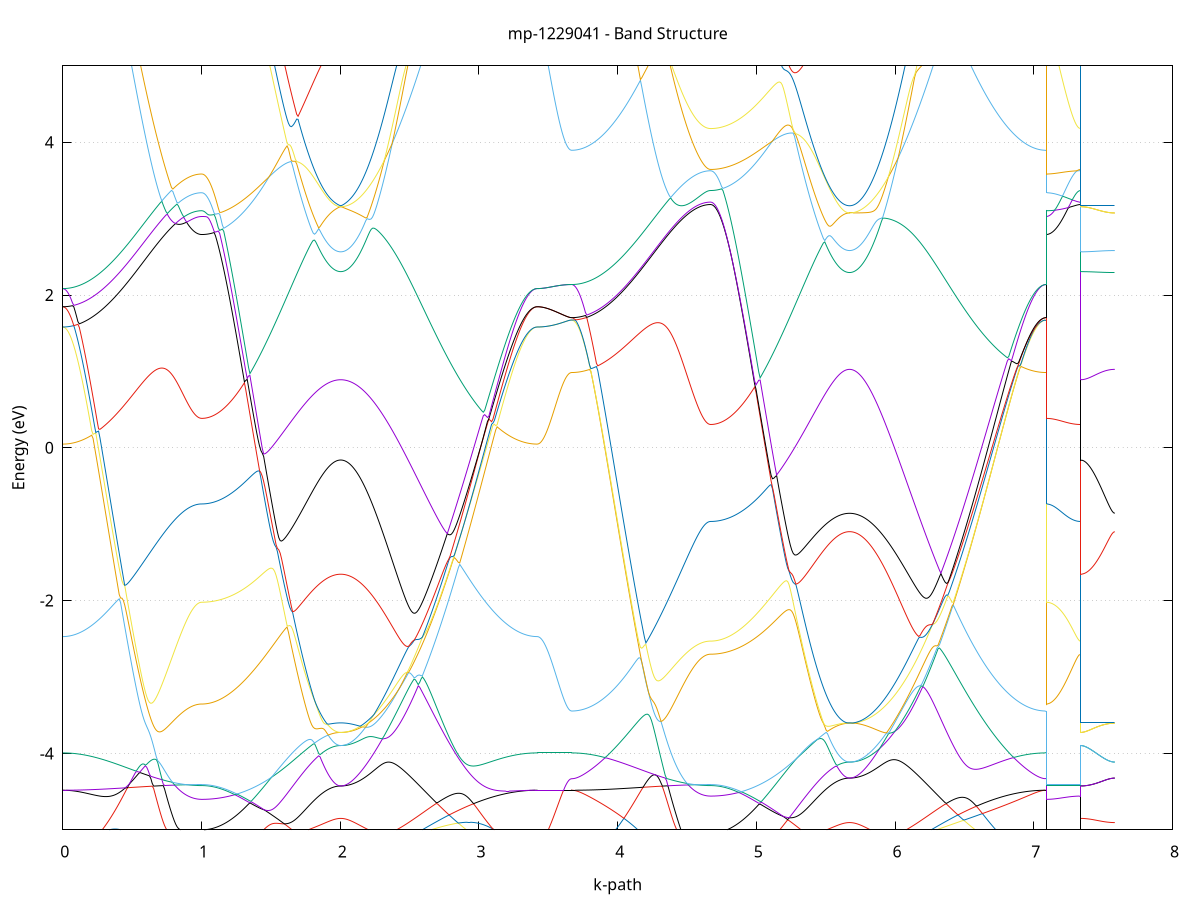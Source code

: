 set title 'mp-1229041 - Band Structure'
set xlabel 'k-path'
set ylabel 'Energy (eV)'
set grid y
set yrange [-5:5]
set terminal png size 800,600
set output 'mp-1229041_bands_gnuplot.png'
plot '-' using 1:2 with lines notitle, '-' using 1:2 with lines notitle, '-' using 1:2 with lines notitle, '-' using 1:2 with lines notitle, '-' using 1:2 with lines notitle, '-' using 1:2 with lines notitle, '-' using 1:2 with lines notitle, '-' using 1:2 with lines notitle, '-' using 1:2 with lines notitle, '-' using 1:2 with lines notitle, '-' using 1:2 with lines notitle, '-' using 1:2 with lines notitle, '-' using 1:2 with lines notitle, '-' using 1:2 with lines notitle, '-' using 1:2 with lines notitle, '-' using 1:2 with lines notitle, '-' using 1:2 with lines notitle, '-' using 1:2 with lines notitle, '-' using 1:2 with lines notitle, '-' using 1:2 with lines notitle, '-' using 1:2 with lines notitle, '-' using 1:2 with lines notitle, '-' using 1:2 with lines notitle, '-' using 1:2 with lines notitle, '-' using 1:2 with lines notitle, '-' using 1:2 with lines notitle, '-' using 1:2 with lines notitle, '-' using 1:2 with lines notitle, '-' using 1:2 with lines notitle, '-' using 1:2 with lines notitle, '-' using 1:2 with lines notitle, '-' using 1:2 with lines notitle, '-' using 1:2 with lines notitle, '-' using 1:2 with lines notitle, '-' using 1:2 with lines notitle, '-' using 1:2 with lines notitle, '-' using 1:2 with lines notitle, '-' using 1:2 with lines notitle, '-' using 1:2 with lines notitle, '-' using 1:2 with lines notitle, '-' using 1:2 with lines notitle, '-' using 1:2 with lines notitle, '-' using 1:2 with lines notitle, '-' using 1:2 with lines notitle, '-' using 1:2 with lines notitle, '-' using 1:2 with lines notitle, '-' using 1:2 with lines notitle, '-' using 1:2 with lines notitle
0.000000 -13.651495
0.009919 -13.651195
0.019838 -13.650295
0.029757 -13.648695
0.039677 -13.646495
0.049596 -13.643695
0.059515 -13.640295
0.069434 -13.636195
0.079353 -13.631595
0.089272 -13.626295
0.099192 -13.620395
0.109111 -13.613795
0.119030 -13.606695
0.128949 -13.598895
0.138868 -13.590595
0.148787 -13.581595
0.158707 -13.571995
0.168626 -13.561795
0.178545 -13.550995
0.188464 -13.539595
0.198383 -13.527595
0.208302 -13.514995
0.218222 -13.501795
0.228141 -13.488095
0.238060 -13.473695
0.247979 -13.458795
0.257898 -13.443295
0.267817 -13.427195
0.277737 -13.410595
0.287656 -13.393395
0.297575 -13.375595
0.307494 -13.357295
0.317413 -13.338495
0.327332 -13.319095
0.337252 -13.299095
0.347171 -13.278695
0.357090 -13.257695
0.367009 -13.236295
0.376928 -13.214295
0.386847 -13.191795
0.396767 -13.168895
0.406686 -13.145395
0.416605 -13.121495
0.426524 -13.097195
0.436443 -13.072395
0.446362 -13.047195
0.456281 -13.021495
0.466201 -12.995495
0.476120 -12.969095
0.486039 -12.942295
0.495958 -12.915095
0.505877 -12.887495
0.515796 -12.859695
0.525716 -12.831495
0.535635 -12.803095
0.545554 -12.774295
0.555473 -12.745295
0.565392 -12.716095
0.575311 -12.686595
0.585231 -12.656995
0.595150 -12.627195
0.605069 -12.597295
0.614988 -12.567195
0.624907 -12.537095
0.634826 -12.506895
0.644746 -12.476695
0.654665 -12.446495
0.664584 -12.416395
0.674503 -12.386295
0.684422 -12.356295
0.694341 -12.326495
0.704261 -12.296895
0.714180 -12.267595
0.724099 -12.238495
0.734018 -12.209795
0.743937 -12.181395
0.753856 -12.153395
0.763776 -12.125895
0.773695 -12.098995
0.783614 -12.072595
0.793533 -12.046895
0.803452 -12.021795
0.813371 -11.997495
0.823291 -11.973895
0.833210 -11.951295
0.843129 -11.929495
0.853048 -11.908695
0.862967 -11.888895
0.872886 -11.870195
0.882805 -11.852595
0.892725 -11.836295
0.902644 -11.821095
0.912563 -11.807195
0.922482 -11.794695
0.932401 -11.783495
0.942320 -11.773795
0.952240 -11.765495
0.962159 -11.758595
0.972078 -11.753295
0.981997 -11.749395
0.991916 -11.747095
1.001835 -11.746395
1.001835 -11.746395
1.011755 -11.745995
1.021674 -11.745095
1.031593 -11.743495
1.041512 -11.741295
1.051431 -11.738495
1.061350 -11.735095
1.071270 -11.730995
1.081189 -11.726295
1.091108 -11.720895
1.101027 -11.714995
1.110946 -11.708395
1.120865 -11.701195
1.130785 -11.693395
1.140704 -11.684995
1.150623 -11.675995
1.160542 -11.666295
1.170461 -11.655995
1.180380 -11.645195
1.190300 -11.633695
1.200219 -11.621595
1.210138 -11.608895
1.220057 -11.595595
1.229976 -11.581795
1.239895 -11.567295
1.249815 -11.552195
1.259734 -11.536595
1.269653 -11.520395
1.279572 -11.503595
1.289491 -11.486295
1.299410 -11.468295
1.309329 -11.449895
1.319249 -11.430795
1.329168 -11.411295
1.339087 -11.391195
1.349006 -11.370495
1.358925 -11.349295
1.368844 -11.327595
1.378764 -11.305395
1.388683 -11.282695
1.398602 -11.259495
1.408521 -11.235795
1.418440 -11.211595
1.428359 -11.186995
1.438279 -11.161895
1.448198 -11.136395
1.458117 -11.110395
1.468036 -11.083995
1.477955 -11.057195
1.487874 -11.030095
1.497794 -11.002495
1.507713 -10.974595
1.517632 -10.946295
1.527551 -10.917695
1.537470 -10.888795
1.547389 -10.859595
1.557309 -10.830095
1.567228 -10.800395
1.577147 -10.770495
1.587066 -10.740295
1.596985 -10.709995
1.606904 -10.679495
1.616824 -10.648895
1.626743 -10.618095
1.636662 -10.587395
1.646581 -10.556495
1.656500 -10.525695
1.666419 -10.494895
1.676339 -10.464195
1.686258 -10.433495
1.696177 -10.402995
1.706096 -10.372695
1.716015 -10.342695
1.725934 -10.312895
1.735853 -10.283395
1.745773 -10.254295
1.755692 -10.225595
1.765611 -10.197295
1.775530 -10.169595
1.785449 -10.142495
1.795368 -10.115995
1.805288 -10.090095
1.815207 -10.065095
1.825126 -10.040795
1.835045 -10.017395
1.844964 -9.994895
1.854883 -9.973395
1.864803 -9.952995
1.874722 -9.933695
1.884641 -9.915495
1.894560 -9.898495
1.904479 -9.882795
1.914398 -9.868495
1.924318 -9.855495
1.934237 -9.843895
1.944156 -9.833795
1.954075 -9.825095
1.963994 -9.817995
1.973913 -9.812495
1.983833 -9.808495
1.993752 -9.806095
2.003671 -9.805295
2.003671 -9.805295
2.013648 -9.806095
2.023626 -9.808495
2.033603 -9.812595
2.043581 -9.818195
2.053559 -9.825495
2.063536 -9.834295
2.073514 -9.844595
2.083491 -9.856495
2.093469 -9.869995
2.103446 -9.884895
2.113424 -9.901295
2.123401 -9.919095
2.133379 -9.938295
2.143356 -9.958895
2.153334 -9.980795
2.163311 -10.003995
2.173289 -10.028495
2.183266 -10.054095
2.193244 -10.080995
2.203222 -10.108995
2.213199 -10.137995
2.223177 -10.168095
2.233154 -10.199195
2.243132 -10.231295
2.253109 -10.264295
2.263087 -10.298095
2.273064 -10.332795
2.283042 -10.368295
2.293019 -10.404495
2.302997 -10.441395
2.312974 -10.478995
2.322952 -10.517195
2.332929 -10.555895
2.342907 -10.595295
2.352884 -10.635095
2.362862 -10.675395
2.372840 -10.716095
2.382817 -10.757195
2.392795 -10.798595
2.402772 -10.840395
2.412750 -10.882495
2.422727 -10.924795
2.432705 -10.967395
2.442682 -11.010095
2.452660 -11.052995
2.462637 -11.096095
2.472615 -11.139195
2.482592 -11.182495
2.492570 -11.225795
2.502547 -11.269095
2.512525 -11.312495
2.522502 -11.355795
2.532480 -11.399095
2.542458 -11.442295
2.552435 -11.485395
2.562413 -11.528495
2.572390 -11.571395
2.582368 -11.614195
2.592345 -11.656795
2.602323 -11.699195
2.612300 -11.741495
2.622278 -11.783495
2.632255 -11.825295
2.642233 -11.866795
2.652210 -11.908095
2.662188 -11.949095
2.672165 -11.989895
2.682143 -12.030295
2.692120 -12.070395
2.702098 -12.110195
2.712076 -12.149695
2.722053 -12.188795
2.732031 -12.227495
2.742008 -12.265895
2.751986 -12.303795
2.761963 -12.341395
2.771941 -12.378595
2.781918 -12.415395
2.791896 -12.451695
2.801873 -12.487595
2.811851 -12.523095
2.821828 -12.558095
2.831806 -12.592695
2.841783 -12.626795
2.851761 -12.660395
2.861738 -12.693595
2.871716 -12.726295
2.881694 -12.758395
2.891671 -12.790095
2.901649 -12.821295
2.911626 -12.851995
2.921604 -12.882095
2.931581 -12.911795
2.941559 -12.940895
2.951536 -12.969395
2.961514 -12.997495
2.971491 -13.024995
2.981469 -13.051895
2.991446 -13.078295
3.001424 -13.104195
3.011401 -13.129495
3.021379 -13.154195
3.031356 -13.178295
3.041334 -13.201895
3.051312 -13.224995
3.061289 -13.247395
3.071267 -13.269295
3.081244 -13.290495
3.091222 -13.311195
3.101199 -13.331295
3.111177 -13.350795
3.121154 -13.369695
3.131132 -13.388095
3.141109 -13.405795
3.151087 -13.422895
3.161064 -13.439395
3.171042 -13.455295
3.181019 -13.470595
3.190997 -13.485295
3.200974 -13.499395
3.210952 -13.512795
3.220930 -13.525695
3.230907 -13.537895
3.240885 -13.549495
3.250862 -13.560495
3.260840 -13.570895
3.270817 -13.580595
3.280795 -13.589695
3.290772 -13.598195
3.300750 -13.606095
3.310727 -13.613295
3.320705 -13.619995
3.330682 -13.625895
3.340660 -13.631295
3.350637 -13.635995
3.360615 -13.640095
3.370593 -13.643595
3.380570 -13.646495
3.390548 -13.648695
3.400525 -13.650195
3.410503 -13.651195
3.420480 -13.651495
3.420480 -13.651495
3.430389 -13.651295
3.440298 -13.650895
3.450207 -13.650095
3.460116 -13.648895
3.470025 -13.647495
3.479933 -13.645695
3.489842 -13.643695
3.499751 -13.641295
3.509660 -13.638595
3.519569 -13.635695
3.529478 -13.632395
3.539387 -13.628895
3.549296 -13.625095
3.559204 -13.620995
3.569113 -13.616595
3.579022 -13.611995
3.588931 -13.607195
3.598840 -13.602195
3.608749 -13.596995
3.618658 -13.591595
3.628567 -13.585995
3.638476 -13.580395
3.648384 -13.574895
3.658293 -13.569995
3.668202 -13.567595
3.668202 -13.567595
3.678121 -13.567195
3.688040 -13.566295
3.697960 -13.564695
3.707879 -13.562495
3.717798 -13.559695
3.727717 -13.556195
3.737636 -13.552195
3.747555 -13.547495
3.757475 -13.542095
3.767394 -13.536195
3.777313 -13.529595
3.787232 -13.522395
3.797151 -13.514595
3.807070 -13.506195
3.816990 -13.497095
3.826909 -13.487395
3.836828 -13.477195
3.846747 -13.466295
3.856666 -13.454795
3.866585 -13.442695
3.876505 -13.429995
3.886424 -13.416695
3.896343 -13.402895
3.906262 -13.388395
3.916181 -13.373295
3.926100 -13.357695
3.936020 -13.341495
3.945939 -13.324695
3.955858 -13.307295
3.965777 -13.289395
3.975696 -13.270895
3.985615 -13.251895
3.995535 -13.232295
4.005454 -13.212195
4.015373 -13.191595
4.025292 -13.170395
4.035211 -13.148695
4.045130 -13.126495
4.055050 -13.103795
4.064969 -13.080595
4.074888 -13.056895
4.084807 -13.032695
4.094726 -13.008095
4.104645 -12.982995
4.114564 -12.957495
4.124484 -12.931495
4.134403 -12.905095
4.144322 -12.878395
4.154241 -12.851195
4.164160 -12.823595
4.174079 -12.795695
4.183999 -12.767495
4.193918 -12.738895
4.203837 -12.709995
4.213756 -12.681095
4.223675 -12.652195
4.233594 -12.623195
4.243514 -12.593995
4.253433 -12.564495
4.263352 -12.534895
4.273271 -12.505195
4.283190 -12.475395
4.293109 -12.445495
4.303029 -12.415495
4.312948 -12.385495
4.322867 -12.355595
4.332786 -12.325695
4.342705 -12.295795
4.352624 -12.266095
4.362544 -12.236595
4.372463 -12.207195
4.382382 -12.178095
4.392301 -12.149295
4.402220 -12.120795
4.412139 -12.092695
4.422059 -12.064995
4.431978 -12.037795
4.441897 -12.011095
4.451816 -11.984895
4.461735 -11.959395
4.471654 -11.934595
4.481574 -11.910495
4.491493 -11.887295
4.501412 -11.864795
4.511331 -11.843295
4.521250 -11.822695
4.531169 -11.803095
4.541088 -11.784695
4.551008 -11.767295
4.560927 -11.751095
4.570846 -11.736095
4.580765 -11.722395
4.590684 -11.709995
4.600603 -11.698995
4.610523 -11.689395
4.620442 -11.681095
4.630361 -11.674395
4.640280 -11.669095
4.650199 -11.665295
4.660118 -11.662995
4.670038 -11.662295
4.670038 -11.662295
4.679957 -11.661895
4.689876 -11.660995
4.699795 -11.659395
4.709714 -11.657295
4.719633 -11.654395
4.729553 -11.650995
4.739472 -11.646995
4.749391 -11.642295
4.759310 -11.636995
4.769229 -11.631095
4.779148 -11.624495
4.789068 -11.617395
4.798987 -11.609595
4.808906 -11.601195
4.818825 -11.592195
4.828744 -11.582595
4.838663 -11.572395
4.848583 -11.561595
4.858502 -11.550195
4.868421 -11.538195
4.878340 -11.525595
4.888259 -11.512395
4.898178 -11.498595
4.908098 -11.484195
4.918017 -11.469295
4.927936 -11.453695
4.937855 -11.437595
4.947774 -11.420895
4.957693 -11.403695
4.967612 -11.385895
4.977532 -11.367495
4.987451 -11.348595
4.997370 -11.329095
5.007289 -11.309195
5.017208 -11.288595
5.027127 -11.267595
5.037047 -11.245995
5.046966 -11.223995
5.056885 -11.201395
5.066804 -11.178395
5.076723 -11.154795
5.086642 -11.130795
5.096562 -11.106395
5.106481 -11.081495
5.116400 -11.056095
5.126319 -11.030295
5.136238 -11.004095
5.146157 -10.977595
5.156077 -10.950595
5.165996 -10.923195
5.175915 -10.895495
5.185834 -10.867495
5.195753 -10.839095
5.205672 -10.810395
5.215592 -10.781495
5.225511 -10.752195
5.235430 -10.722795
5.245349 -10.693095
5.255268 -10.663195
5.265187 -10.633095
5.275107 -10.602895
5.285026 -10.572595
5.294945 -10.542095
5.304864 -10.511595
5.314783 -10.481095
5.324702 -10.450595
5.334622 -10.420095
5.344541 -10.389695
5.354460 -10.359295
5.364379 -10.329195
5.374298 -10.299195
5.384217 -10.269395
5.394136 -10.239995
5.404056 -10.210795
5.413975 -10.181995
5.423894 -10.153595
5.433813 -10.125695
5.443732 -10.098395
5.453651 -10.071595
5.463571 -10.045395
5.473490 -10.019895
5.483409 -9.995095
5.493328 -9.971195
5.503247 -9.948095
5.513166 -9.925895
5.523086 -9.904695
5.533005 -9.884595
5.542924 -9.865495
5.552843 -9.847595
5.562762 -9.830895
5.572681 -9.815395
5.582601 -9.801195
5.592520 -9.788395
5.602439 -9.776995
5.612358 -9.767095
5.622277 -9.758595
5.632196 -9.751595
5.642116 -9.746095
5.652035 -9.742195
5.661954 -9.739795
5.671873 -9.738995
5.671873 -9.738995
5.681851 -9.739795
5.691828 -9.742195
5.701806 -9.746195
5.711783 -9.751695
5.721761 -9.758895
5.731738 -9.767495
5.741716 -9.777795
5.751693 -9.789495
5.761671 -9.802695
5.771648 -9.817395
5.781626 -9.833595
5.791603 -9.851095
5.801581 -9.869995
5.811558 -9.890295
5.821536 -9.911895
5.831514 -9.934795
5.841491 -9.958895
5.851469 -9.984195
5.861446 -10.010695
5.871424 -10.038295
5.881401 -10.066995
5.891379 -10.096695
5.901356 -10.127395
5.911334 -10.159095
5.921311 -10.191595
5.931289 -10.224995
5.941266 -10.259295
5.951244 -10.294295
5.961221 -10.330095
5.971199 -10.366595
5.981176 -10.403695
5.991154 -10.441495
6.001132 -10.479795
6.011109 -10.518695
6.021087 -10.558095
6.031064 -10.597895
6.041042 -10.638195
6.051019 -10.678795
6.060997 -10.719895
6.070974 -10.761195
6.080952 -10.802895
6.090929 -10.844795
6.100907 -10.886895
6.110884 -10.929195
6.120862 -10.971695
6.130839 -11.014395
6.140817 -11.057195
6.150794 -11.099995
6.160772 -11.142895
6.170750 -11.185895
6.180727 -11.228895
6.190705 -11.271795
6.200682 -11.314695
6.210660 -11.357595
6.220637 -11.400395
6.230615 -11.443095
6.240592 -11.485695
6.250570 -11.528095
6.260547 -11.570395
6.270525 -11.612495
6.280502 -11.654395
6.290480 -11.696095
6.300457 -11.737595
6.310435 -11.778895
6.320413 -11.819895
6.330390 -11.860595
6.340368 -11.900995
6.350345 -11.941195
6.360323 -11.980995
6.370300 -12.020595
6.380278 -12.059795
6.390255 -12.098595
6.400233 -12.137095
6.410210 -12.175195
6.420188 -12.212895
6.430165 -12.250295
6.440143 -12.287195
6.450120 -12.323795
6.460098 -12.359895
6.470075 -12.395595
6.480053 -12.430895
6.490031 -12.465695
6.500008 -12.500095
6.509986 -12.533995
6.519963 -12.567395
6.529941 -12.600395
6.539918 -12.633395
6.549896 -12.665995
6.559873 -12.698095
6.569851 -12.729595
6.579828 -12.760595
6.589806 -12.791095
6.599783 -12.821095
6.609761 -12.850495
6.619738 -12.879395
6.629716 -12.907795
6.639693 -12.935595
6.649671 -12.962795
6.659649 -12.989495
6.669626 -13.015595
6.679604 -13.041095
6.689581 -13.066095
6.699559 -13.090495
6.709536 -13.114295
6.719514 -13.137495
6.729491 -13.160195
6.739469 -13.182195
6.749446 -13.203695
6.759424 -13.224595
6.769401 -13.244795
6.779379 -13.264495
6.789356 -13.283595
6.799334 -13.302095
6.809311 -13.319895
6.819289 -13.337195
6.829267 -13.353795
6.839244 -13.369895
6.849222 -13.385295
6.859199 -13.400095
6.869177 -13.414295
6.879154 -13.427795
6.889132 -13.440795
6.899109 -13.453095
6.909087 -13.464795
6.919064 -13.475895
6.929042 -13.486295
6.939019 -13.496095
6.948997 -13.505295
6.958974 -13.513895
6.968952 -13.521795
6.978930 -13.529095
6.988907 -13.535795
6.998885 -13.541795
7.008862 -13.547195
7.018840 -13.551995
7.028817 -13.556095
7.038795 -13.559595
7.048772 -13.562495
7.058750 -13.564695
7.068727 -13.566295
7.078705 -13.567195
7.088682 -13.567595
7.088682 -11.746395
7.098591 -11.746195
7.108500 -11.745695
7.118409 -11.744795
7.128318 -11.743595
7.138227 -11.741995
7.148136 -11.740095
7.158044 -11.737795
7.167953 -11.735295
7.177862 -11.732295
7.187771 -11.729095
7.197680 -11.725595
7.207589 -11.721695
7.217498 -11.717595
7.227407 -11.713195
7.237316 -11.708495
7.247224 -11.703595
7.257133 -11.698495
7.267042 -11.693195
7.276951 -11.687695
7.286860 -11.682195
7.296769 -11.676795
7.306678 -11.671495
7.316587 -11.666895
7.326495 -11.663495
7.336404 -11.662295
7.336404 -9.805295
7.346313 -9.805095
7.356222 -9.804595
7.366131 -9.803695
7.376040 -9.802495
7.385949 -9.800895
7.395858 -9.798995
7.405766 -9.796695
7.415675 -9.794195
7.425584 -9.791295
7.435493 -9.788095
7.445402 -9.784695
7.455311 -9.781095
7.465220 -9.777195
7.475129 -9.773195
7.485038 -9.769095
7.494946 -9.764895
7.504855 -9.760695
7.514764 -9.756495
7.524673 -9.752595
7.534582 -9.748895
7.544491 -9.745595
7.554400 -9.742795
7.564309 -9.740795
7.574217 -9.739495
7.584126 -9.738995
e
0.000000 -13.439395
0.009919 -13.439095
0.019838 -13.438195
0.029757 -13.436595
0.039677 -13.434395
0.049596 -13.431595
0.059515 -13.428195
0.069434 -13.424095
0.079353 -13.419395
0.089272 -13.414095
0.099192 -13.408095
0.109111 -13.401595
0.119030 -13.394395
0.128949 -13.386595
0.138868 -13.378195
0.148787 -13.369195
0.158707 -13.359595
0.168626 -13.349295
0.178545 -13.338495
0.188464 -13.326995
0.198383 -13.314995
0.208302 -13.302295
0.218222 -13.289095
0.228141 -13.275195
0.238060 -13.260795
0.247979 -13.245795
0.257898 -13.230195
0.267817 -13.213995
0.277737 -13.197295
0.287656 -13.179995
0.297575 -13.162095
0.307494 -13.143695
0.317413 -13.124695
0.327332 -13.105195
0.337252 -13.085195
0.347171 -13.064595
0.357090 -13.043495
0.367009 -13.021795
0.376928 -12.999695
0.386847 -12.976995
0.396767 -12.953895
0.406686 -12.930295
0.416605 -12.906195
0.426524 -12.881595
0.436443 -12.856595
0.446362 -12.831195
0.456281 -12.805295
0.466201 -12.778995
0.476120 -12.752295
0.486039 -12.725195
0.495958 -12.697695
0.505877 -12.669895
0.515796 -12.641695
0.525716 -12.613195
0.535635 -12.584395
0.545554 -12.555295
0.555473 -12.525895
0.565392 -12.496295
0.575311 -12.466495
0.585231 -12.436395
0.595150 -12.406195
0.605069 -12.375795
0.614988 -12.345295
0.624907 -12.314595
0.634826 -12.283995
0.644746 -12.253195
0.654665 -12.222495
0.664584 -12.191795
0.674503 -12.161095
0.684422 -12.130595
0.694341 -12.100195
0.704261 -12.069895
0.714180 -12.039895
0.724099 -12.010195
0.734018 -11.980795
0.743937 -11.951695
0.753856 -11.923095
0.763776 -11.894895
0.773695 -11.867195
0.783614 -11.840095
0.793533 -11.813695
0.803452 -11.787895
0.813371 -11.762795
0.823291 -11.738595
0.833210 -11.715195
0.843129 -11.692695
0.853048 -11.671195
0.862967 -11.650795
0.872886 -11.631495
0.882805 -11.613295
0.892725 -11.596295
0.902644 -11.580595
0.912563 -11.566195
0.922482 -11.553195
0.932401 -11.541595
0.942320 -11.531495
0.952240 -11.522895
0.962159 -11.515695
0.972078 -11.510195
0.981997 -11.506195
0.991916 -11.503795
1.001835 -11.502995
1.001835 -11.502995
1.011755 -11.502695
1.021674 -11.501695
1.031593 -11.500095
1.041512 -11.497895
1.051431 -11.494995
1.061350 -11.491495
1.071270 -11.487395
1.081189 -11.482595
1.091108 -11.477195
1.101027 -11.471095
1.110946 -11.464495
1.120865 -11.457195
1.130785 -11.449195
1.140704 -11.440695
1.150623 -11.431495
1.160542 -11.421695
1.170461 -11.411195
1.180380 -11.400195
1.190300 -11.388495
1.200219 -11.376195
1.210138 -11.363295
1.220057 -11.349795
1.229976 -11.335695
1.239895 -11.320995
1.249815 -11.305595
1.259734 -11.289695
1.269653 -11.273195
1.279572 -11.256095
1.289491 -11.238395
1.299410 -11.220095
1.309329 -11.201295
1.319249 -11.181895
1.329168 -11.161895
1.339087 -11.141395
1.349006 -11.120295
1.358925 -11.098595
1.368844 -11.076395
1.378764 -11.053695
1.388683 -11.030495
1.398602 -11.006695
1.408521 -10.982495
1.418440 -10.957695
1.428359 -10.932395
1.438279 -10.906695
1.448198 -10.880495
1.458117 -10.853795
1.468036 -10.826695
1.477955 -10.799095
1.487874 -10.771095
1.497794 -10.742695
1.507713 -10.713895
1.517632 -10.684695
1.527551 -10.655195
1.537470 -10.625295
1.547389 -10.595095
1.557309 -10.564595
1.567228 -10.533795
1.577147 -10.502695
1.587066 -10.471395
1.596985 -10.439795
1.606904 -10.408095
1.616824 -10.376095
1.626743 -10.344095
1.636662 -10.311895
1.646581 -10.279595
1.656500 -10.247295
1.666419 -10.214995
1.676339 -10.182695
1.686258 -10.150495
1.696177 -10.118295
1.706096 -10.086295
1.716015 -10.054495
1.725934 -10.022895
1.735853 -9.991595
1.745773 -9.960595
1.755692 -9.929995
1.765611 -9.899895
1.775530 -9.870195
1.785449 -9.841195
1.795368 -9.812695
1.805288 -9.784895
1.815207 -9.757895
1.825126 -9.731595
1.835045 -9.706295
1.844964 -9.681895
1.854883 -9.658495
1.864803 -9.636295
1.874722 -9.615095
1.884641 -9.595295
1.894560 -9.576695
1.904479 -9.559395
1.914398 -9.543595
1.924318 -9.529295
1.934237 -9.516595
1.944156 -9.505395
1.954075 -9.495795
1.963994 -9.487995
1.973913 -9.481795
1.983833 -9.477395
1.993752 -9.474795
2.003671 -9.473895
2.003671 -9.473895
2.013648 -9.474795
2.023626 -9.477495
2.033603 -9.481895
2.043581 -9.488195
2.053559 -9.496195
2.063536 -9.505895
2.073514 -9.517395
2.083491 -9.530495
2.093469 -9.545395
2.103446 -9.561795
2.113424 -9.579795
2.123401 -9.599295
2.133379 -9.620395
2.143356 -9.642895
2.153334 -9.666895
2.163311 -9.692095
2.173289 -9.718795
2.183266 -9.746595
2.193244 -9.775695
2.203222 -9.805995
2.213199 -9.837295
2.223177 -9.869795
2.233154 -9.903195
2.243132 -9.937595
2.253109 -9.972895
2.263087 -10.009095
2.273064 -10.046095
2.283042 -10.083795
2.293019 -10.122295
2.302997 -10.161495
2.312974 -10.201195
2.322952 -10.241595
2.332929 -10.282495
2.342907 -10.323895
2.352884 -10.365695
2.362862 -10.407995
2.372840 -10.450595
2.382817 -10.493595
2.392795 -10.536895
2.402772 -10.580495
2.412750 -10.624295
2.422727 -10.668395
2.432705 -10.712595
2.442682 -10.756895
2.452660 -10.801395
2.462637 -10.845995
2.472615 -10.890595
2.482592 -10.935195
2.492570 -10.979895
2.502547 -11.024595
2.512525 -11.069195
2.522502 -11.113795
2.532480 -11.158195
2.542458 -11.202595
2.552435 -11.246895
2.562413 -11.290995
2.572390 -11.334995
2.582368 -11.378695
2.592345 -11.422295
2.602323 -11.465695
2.612300 -11.508795
2.622278 -11.551695
2.632255 -11.594295
2.642233 -11.636695
2.652210 -11.678795
2.662188 -11.720495
2.672165 -11.761995
2.682143 -11.803095
2.692120 -11.843895
2.702098 -11.884295
2.712076 -11.924295
2.722053 -11.963995
2.732031 -12.003295
2.742008 -12.042195
2.751986 -12.080695
2.761963 -12.118795
2.771941 -12.156495
2.781918 -12.193695
2.791896 -12.230495
2.801873 -12.266895
2.811851 -12.302695
2.821828 -12.338195
2.831806 -12.373095
2.841783 -12.407595
2.851761 -12.441595
2.861738 -12.475095
2.871716 -12.507995
2.881694 -12.540495
2.891671 -12.572495
2.901649 -12.603995
2.911626 -12.634895
2.921604 -12.665295
2.931581 -12.695195
2.941559 -12.724595
2.951536 -12.753395
2.961514 -12.781595
2.971491 -12.809295
2.981469 -12.836495
2.991446 -12.863095
3.001424 -12.889095
3.011401 -12.914595
3.021379 -12.939495
3.031356 -12.963795
3.041334 -12.987495
3.051312 -13.010695
3.061289 -13.033295
3.071267 -13.055295
3.081244 -13.076695
3.091222 -13.097495
3.101199 -13.117695
3.111177 -13.137295
3.121154 -13.156295
3.131132 -13.174695
3.141109 -13.192495
3.151087 -13.209695
3.161064 -13.226295
3.171042 -13.242295
3.181019 -13.257695
3.190997 -13.272495
3.200974 -13.286595
3.210952 -13.300095
3.220930 -13.312995
3.230907 -13.325295
3.240885 -13.336995
3.250862 -13.347995
3.260840 -13.358395
3.270817 -13.368195
3.280795 -13.377395
3.290772 -13.385895
3.300750 -13.393795
3.310727 -13.401095
3.320705 -13.407695
3.330682 -13.413795
3.340660 -13.419095
3.350637 -13.423895
3.360615 -13.427995
3.370593 -13.431495
3.380570 -13.434395
3.390548 -13.436595
3.400525 -13.438195
3.410503 -13.439095
3.420480 -13.439395
3.420480 -13.439395
3.430389 -13.439695
3.440298 -13.440595
3.450207 -13.442095
3.460116 -13.444095
3.470025 -13.446595
3.479933 -13.449695
3.489842 -13.453195
3.499751 -13.457195
3.509660 -13.461595
3.519569 -13.466395
3.529478 -13.471595
3.539387 -13.476995
3.549296 -13.482695
3.559204 -13.488695
3.569113 -13.494795
3.579022 -13.501095
3.588931 -13.507495
3.598840 -13.513895
3.608749 -13.520495
3.618658 -13.526995
3.628567 -13.533495
3.638476 -13.539795
3.648384 -13.545895
3.658293 -13.551095
3.668202 -13.553595
3.668202 -13.553595
3.678121 -13.553295
3.688040 -13.552395
3.697960 -13.550795
3.707879 -13.548695
3.717798 -13.545895
3.727717 -13.542495
3.737636 -13.538395
3.747555 -13.533795
3.757475 -13.528495
3.767394 -13.522595
3.777313 -13.516095
3.787232 -13.508995
3.797151 -13.501295
3.807070 -13.492995
3.816990 -13.483995
3.826909 -13.474495
3.836828 -13.464295
3.846747 -13.453595
3.856666 -13.442195
3.866585 -13.430295
3.876505 -13.417795
3.886424 -13.404595
3.896343 -13.390895
3.906262 -13.376595
3.916181 -13.361795
3.926100 -13.346395
3.936020 -13.330395
3.945939 -13.313795
3.955858 -13.296695
3.965777 -13.278995
3.975696 -13.260795
3.985615 -13.241995
3.995535 -13.222695
4.005454 -13.202895
4.015373 -13.182495
4.025292 -13.161695
4.035211 -13.140295
4.045130 -13.118495
4.055050 -13.096095
4.064969 -13.073295
4.074888 -13.049995
4.084807 -13.026195
4.094726 -13.001995
4.104645 -12.977395
4.114564 -12.952295
4.124484 -12.926795
4.134403 -12.900895
4.144322 -12.874595
4.154241 -12.847895
4.164160 -12.820895
4.174079 -12.793595
4.183999 -12.765895
4.193918 -12.737895
4.203837 -12.709595
4.213756 -12.680795
4.223675 -12.651295
4.233594 -12.621595
4.243514 -12.591695
4.253433 -12.561495
4.263352 -12.531195
4.273271 -12.500695
4.283190 -12.470095
4.293109 -12.439395
4.303029 -12.408595
4.312948 -12.377795
4.322867 -12.346895
4.332786 -12.316095
4.342705 -12.285395
4.352624 -12.254795
4.362544 -12.224295
4.372463 -12.193995
4.382382 -12.163895
4.392301 -12.133995
4.402220 -12.104495
4.412139 -12.075395
4.422059 -12.046695
4.431978 -12.018395
4.441897 -11.990595
4.451816 -11.963495
4.461735 -11.936895
4.471654 -11.911095
4.481574 -11.885895
4.491493 -11.861595
4.501412 -11.838195
4.511331 -11.815595
4.521250 -11.794095
4.531169 -11.773595
4.541088 -11.754195
4.551008 -11.735995
4.560927 -11.718995
4.570846 -11.703195
4.580765 -11.688795
4.590684 -11.675695
4.600603 -11.664095
4.610523 -11.653995
4.620442 -11.645295
4.630361 -11.638195
4.640280 -11.632595
4.650199 -11.628595
4.660118 -11.626195
4.670038 -11.625395
4.670038 -11.625395
4.679957 -11.625095
4.689876 -11.624095
4.699795 -11.622495
4.709714 -11.620295
4.719633 -11.617395
4.729553 -11.613895
4.739472 -11.609695
4.749391 -11.604895
4.759310 -11.599495
4.769229 -11.593495
4.779148 -11.586795
4.789068 -11.579495
4.798987 -11.571495
4.808906 -11.562895
4.818825 -11.553695
4.828744 -11.543895
4.838663 -11.533395
4.848583 -11.522395
4.858502 -11.510695
4.868421 -11.498395
4.878340 -11.485395
4.888259 -11.471895
4.898178 -11.457695
4.908098 -11.442995
4.918017 -11.427595
4.927936 -11.411695
4.937855 -11.395095
4.947774 -11.377995
4.957693 -11.360295
4.967612 -11.341995
4.977532 -11.323095
4.987451 -11.303695
4.997370 -11.283595
5.007289 -11.263095
5.017208 -11.241895
5.027127 -11.220295
5.037047 -11.197995
5.046966 -11.175295
5.056885 -11.151995
5.066804 -11.128195
5.076723 -11.103895
5.086642 -11.079095
5.096562 -11.053795
5.106481 -11.027995
5.116400 -11.001695
5.126319 -10.974995
5.136238 -10.947895
5.146157 -10.920295
5.156077 -10.892295
5.165996 -10.863795
5.175915 -10.834995
5.185834 -10.805795
5.195753 -10.776195
5.205672 -10.746295
5.215592 -10.716095
5.225511 -10.685495
5.235430 -10.654695
5.245349 -10.623595
5.255268 -10.592295
5.265187 -10.560695
5.275107 -10.528895
5.285026 -10.496995
5.294945 -10.464895
5.304864 -10.432795
5.314783 -10.400495
5.324702 -10.368195
5.334622 -10.335895
5.344541 -10.303595
5.354460 -10.271295
5.364379 -10.239195
5.374298 -10.207195
5.384217 -10.175395
5.394136 -10.143895
5.404056 -10.112595
5.413975 -10.081695
5.423894 -10.051095
5.433813 -10.020995
5.443732 -9.991395
5.453651 -9.962395
5.463571 -9.933995
5.473490 -9.906195
5.483409 -9.879295
5.493328 -9.853095
5.503247 -9.827795
5.513166 -9.803495
5.523086 -9.780195
5.533005 -9.757995
5.542924 -9.736995
5.552843 -9.717195
5.562762 -9.698595
5.572681 -9.681495
5.582601 -9.665795
5.592520 -9.651495
5.602439 -9.638795
5.612358 -9.627695
5.622277 -9.618195
5.632196 -9.610295
5.642116 -9.604195
5.652035 -9.599795
5.661954 -9.597195
5.671873 -9.596295
5.671873 -9.596295
5.681851 -9.597195
5.691828 -9.599895
5.701806 -9.604295
5.711783 -9.610495
5.721761 -9.618495
5.731738 -9.628195
5.741716 -9.639595
5.751693 -9.652695
5.761671 -9.667395
5.771648 -9.683795
5.781626 -9.701695
5.791603 -9.721195
5.801581 -9.742195
5.811558 -9.764695
5.821536 -9.788495
5.831514 -9.813695
5.841491 -9.840295
5.851469 -9.868095
5.861446 -9.897095
5.871424 -9.927295
5.881401 -9.958595
5.891379 -9.990895
5.901356 -10.024295
5.911334 -10.058695
5.921311 -10.093895
5.931289 -10.130095
5.941266 -10.166995
5.951244 -10.204695
5.961221 -10.243195
5.971199 -10.282295
5.981176 -10.322095
5.991154 -10.362395
6.001132 -10.403295
6.011109 -10.444695
6.021087 -10.486595
6.031064 -10.528895
6.041042 -10.571495
6.051019 -10.614595
6.060997 -10.657895
6.070974 -10.701495
6.080952 -10.745395
6.090929 -10.789495
6.100907 -10.833695
6.110884 -10.878095
6.120862 -10.922695
6.130839 -10.967295
6.140817 -11.011995
6.150794 -11.056695
6.160772 -11.101495
6.170750 -11.146195
6.180727 -11.190895
6.190705 -11.235595
6.200682 -11.280095
6.210660 -11.324595
6.220637 -11.368995
6.230615 -11.413195
6.240592 -11.457195
6.250570 -11.501095
6.260547 -11.544795
6.270525 -11.588195
6.280502 -11.631495
6.290480 -11.674495
6.300457 -11.717195
6.310435 -11.759695
6.320413 -11.801795
6.330390 -11.843695
6.340368 -11.885195
6.350345 -11.926495
6.360323 -11.967395
6.370300 -12.007895
6.380278 -12.048095
6.390255 -12.087895
6.400233 -12.127295
6.410210 -12.166295
6.420188 -12.204895
6.430165 -12.243095
6.440143 -12.280795
6.450120 -12.318195
6.460098 -12.355095
6.470075 -12.391495
6.480053 -12.427495
6.490031 -12.462995
6.500008 -12.498095
6.509986 -12.532595
6.519963 -12.566695
6.529941 -12.600295
6.539918 -12.632895
6.549896 -12.664895
6.559873 -12.696395
6.569851 -12.727395
6.579828 -12.757895
6.589806 -12.787895
6.599783 -12.817395
6.609761 -12.846295
6.619738 -12.874795
6.629716 -12.902695
6.639693 -12.929995
6.649671 -12.956795
6.659649 -12.983095
6.669626 -13.008795
6.679604 -13.033995
6.689581 -13.058595
6.699559 -13.082595
6.709536 -13.106095
6.719514 -13.128995
6.729491 -13.151295
6.739469 -13.173095
6.749446 -13.194295
6.759424 -13.214895
6.769401 -13.234895
6.779379 -13.254295
6.789356 -13.273095
6.799334 -13.291295
6.809311 -13.308995
6.819289 -13.325995
6.829267 -13.342495
6.839244 -13.358295
6.849222 -13.373495
6.859199 -13.388095
6.869177 -13.402095
6.879154 -13.415495
6.889132 -13.428295
6.899109 -13.440495
6.909087 -13.452095
6.919064 -13.462995
6.929042 -13.473295
6.939019 -13.482995
6.948997 -13.492095
6.958974 -13.500595
6.968952 -13.508395
6.978930 -13.515595
6.988907 -13.522195
6.998885 -13.528195
7.008862 -13.533495
7.018840 -13.538195
7.028817 -13.542295
7.038795 -13.545795
7.048772 -13.548595
7.058750 -13.550795
7.068727 -13.552395
7.078705 -13.553295
7.088682 -13.553595
7.088682 -11.502995
7.098591 -11.503295
7.108500 -11.504395
7.118409 -11.506095
7.128318 -11.508495
7.138227 -11.511495
7.148136 -11.515095
7.158044 -11.519195
7.167953 -11.523895
7.177862 -11.528995
7.187771 -11.534595
7.197680 -11.540495
7.207589 -11.546795
7.217498 -11.553295
7.227407 -11.559995
7.237316 -11.566895
7.247224 -11.573995
7.257133 -11.581095
7.267042 -11.588195
7.276951 -11.595195
7.286860 -11.602095
7.296769 -11.608795
7.306678 -11.614895
7.316587 -11.620195
7.326495 -11.623995
7.336404 -11.625395
7.336404 -9.473895
7.346313 -9.474295
7.356222 -9.475595
7.366131 -9.477795
7.376040 -9.480795
7.385949 -9.484595
7.395858 -9.489095
7.405766 -9.494195
7.415675 -9.499895
7.425584 -9.506095
7.435493 -9.512695
7.445402 -9.519595
7.455311 -9.526795
7.465220 -9.534095
7.475129 -9.541495
7.485038 -9.548895
7.494946 -9.556195
7.504855 -9.563195
7.514764 -9.569895
7.524673 -9.576195
7.534582 -9.581795
7.544491 -9.586695
7.554400 -9.590795
7.564309 -9.593795
7.574217 -9.595695
7.584126 -9.596295
e
0.000000 -13.022395
0.009919 -13.022095
0.019838 -13.021095
0.029757 -13.019495
0.039677 -13.017295
0.049596 -13.014495
0.059515 -13.011095
0.069434 -13.006995
0.079353 -13.002295
0.089272 -12.996895
0.099192 -12.990995
0.109111 -12.984395
0.119030 -12.977195
0.128949 -12.969395
0.138868 -12.960895
0.148787 -12.951895
0.158707 -12.942195
0.168626 -12.931995
0.178545 -12.921095
0.188464 -12.909595
0.198383 -12.897495
0.208302 -12.884795
0.218222 -12.871495
0.228141 -12.857595
0.238060 -12.843195
0.247979 -12.828095
0.257898 -12.812495
0.267817 -12.796195
0.277737 -12.779395
0.287656 -12.762095
0.297575 -12.744195
0.307494 -12.725695
0.317413 -12.706695
0.327332 -12.687095
0.337252 -12.666995
0.347171 -12.646295
0.357090 -12.625095
0.367009 -12.603395
0.376928 -12.581195
0.386847 -12.558495
0.396767 -12.535295
0.406686 -12.511595
0.416605 -12.487495
0.426524 -12.462895
0.436443 -12.437795
0.446362 -12.412295
0.456281 -12.386295
0.466201 -12.359895
0.476120 -12.333195
0.486039 -12.305995
0.495958 -12.278495
0.505877 -12.250595
0.515796 -12.222295
0.525716 -12.193795
0.535635 -12.164895
0.545554 -12.135695
0.555473 -12.106295
0.565392 -12.076595
0.575311 -12.046695
0.585231 -12.016595
0.595150 -11.986295
0.605069 -11.955895
0.614988 -11.925295
0.624907 -11.894695
0.634826 -11.863895
0.644746 -11.833195
0.654665 -11.802395
0.664584 -11.771695
0.674503 -11.740995
0.684422 -11.710395
0.694341 -11.679995
0.704261 -11.649795
0.714180 -11.619795
0.724099 -11.589995
0.734018 -11.560595
0.743937 -11.531595
0.753856 -11.502895
0.763776 -11.474795
0.773695 -11.447095
0.783614 -11.420095
0.793533 -11.393595
0.803452 -11.367895
0.813371 -11.342795
0.823291 -11.318595
0.833210 -11.295295
0.843129 -11.272895
0.853048 -11.251395
0.862967 -11.230995
0.872886 -11.211795
0.882805 -11.193595
0.892725 -11.176695
0.902644 -11.160995
0.912563 -11.146695
0.922482 -11.133695
0.932401 -11.122195
0.942320 -11.112095
0.952240 -11.103495
0.962159 -11.096395
0.972078 -11.090795
0.981997 -11.086895
0.991916 -11.084495
1.001835 -11.083695
1.001835 -11.083695
1.011755 -11.083395
1.021674 -11.082395
1.031593 -11.080795
1.041512 -11.078595
1.051431 -11.075695
1.061350 -11.072195
1.071270 -11.067995
1.081189 -11.063195
1.091108 -11.057795
1.101027 -11.051695
1.110946 -11.044995
1.120865 -11.037595
1.130785 -11.029695
1.140704 -11.021095
1.150623 -11.011795
1.160542 -11.001995
1.170461 -10.991495
1.180380 -10.980395
1.190300 -10.968695
1.200219 -10.956295
1.210138 -10.943295
1.220057 -10.929795
1.229976 -10.915595
1.239895 -10.900795
1.249815 -10.885395
1.259734 -10.869395
1.269653 -10.852795
1.279572 -10.835595
1.289491 -10.817895
1.299410 -10.799495
1.309329 -10.780595
1.319249 -10.761095
1.329168 -10.740995
1.339087 -10.720395
1.349006 -10.699195
1.358925 -10.677395
1.368844 -10.655095
1.378764 -10.632295
1.388683 -10.608995
1.398602 -10.585095
1.408521 -10.560795
1.418440 -10.535895
1.428359 -10.510495
1.438279 -10.484695
1.448198 -10.458295
1.458117 -10.431595
1.468036 -10.404295
1.477955 -10.376695
1.487874 -10.348595
1.497794 -10.320095
1.507713 -10.291195
1.517632 -10.261895
1.527551 -10.232195
1.537470 -10.202295
1.547389 -10.171995
1.557309 -10.141295
1.567228 -10.110395
1.577147 -10.079295
1.587066 -10.047795
1.596985 -10.016195
1.606904 -9.984395
1.616824 -9.952395
1.626743 -9.920195
1.636662 -9.887995
1.646581 -9.855695
1.656500 -9.823295
1.666419 -9.790895
1.676339 -9.758595
1.686258 -9.726295
1.696177 -9.694095
1.706096 -9.662095
1.716015 -9.630295
1.725934 -9.598695
1.735853 -9.567395
1.745773 -9.536395
1.755692 -9.505895
1.765611 -9.475695
1.775530 -9.446095
1.785449 -9.417095
1.795368 -9.388595
1.805288 -9.360895
1.815207 -9.333895
1.825126 -9.307795
1.835045 -9.282495
1.844964 -9.258195
1.854883 -9.234895
1.864803 -9.212695
1.874722 -9.191695
1.884641 -9.171895
1.894560 -9.153395
1.904479 -9.136295
1.914398 -9.120595
1.924318 -9.106395
1.934237 -9.093695
1.944156 -9.082495
1.954075 -9.073095
1.963994 -9.065295
1.973913 -9.059095
1.983833 -9.054795
1.993752 -9.052095
2.003671 -9.051195
2.003671 -9.051195
2.013648 -9.052095
2.023626 -9.054795
2.033603 -9.059195
2.043581 -9.065495
2.053559 -9.073395
2.063536 -9.083095
2.073514 -9.094495
2.083491 -9.107495
2.093469 -9.122295
2.103446 -9.138595
2.113424 -9.156495
2.123401 -9.175995
2.133379 -9.196895
2.143356 -9.219295
2.153334 -9.243095
2.163311 -9.268295
2.173289 -9.294795
2.183266 -9.322595
2.193244 -9.351595
2.203222 -9.381695
2.213199 -9.412995
2.223177 -9.445295
2.233154 -9.478695
2.243132 -9.512995
2.253109 -9.548195
2.263087 -9.584295
2.273064 -9.621295
2.283042 -9.658995
2.293019 -9.697395
2.302997 -9.736495
2.312974 -9.776195
2.322952 -9.816495
2.332929 -9.857395
2.342907 -9.898795
2.352884 -9.940595
2.362862 -9.982895
2.372840 -10.025595
2.382817 -10.068595
2.392795 -10.111895
2.402772 -10.155495
2.412750 -10.199395
2.422727 -10.243495
2.432705 -10.287695
2.442682 -10.332195
2.452660 -10.376695
2.462637 -10.421295
2.472615 -10.465995
2.482592 -10.510695
2.492570 -10.555495
2.502547 -10.600195
2.512525 -10.644995
2.522502 -10.689595
2.532480 -10.734195
2.542458 -10.778695
2.552435 -10.822995
2.562413 -10.867195
2.572390 -10.911295
2.582368 -10.955195
2.592345 -10.998895
2.602323 -11.042395
2.612300 -11.085595
2.622278 -11.128595
2.632255 -11.171395
2.642233 -11.213795
2.652210 -11.255995
2.662188 -11.297895
2.672165 -11.339495
2.682143 -11.380695
2.692120 -11.421595
2.702098 -11.462095
2.712076 -11.502295
2.722053 -11.542095
2.732031 -11.581495
2.742008 -11.620595
2.751986 -11.659195
2.761963 -11.697395
2.771941 -11.735195
2.781918 -11.772495
2.791896 -11.809395
2.801873 -11.845895
2.811851 -11.881895
2.821828 -11.917395
2.831806 -11.952495
2.841783 -11.987095
2.851761 -12.021195
2.861738 -12.054795
2.871716 -12.087895
2.881694 -12.120495
2.891671 -12.152495
2.901649 -12.184095
2.911626 -12.215095
2.921604 -12.245695
2.931581 -12.275595
2.941559 -12.305095
2.951536 -12.333995
2.961514 -12.362295
2.971491 -12.390095
2.981469 -12.417395
2.991446 -12.444095
3.001424 -12.470195
3.011401 -12.495695
3.021379 -12.520695
3.031356 -12.545095
3.041334 -12.568895
3.051312 -12.592195
3.061289 -12.614795
3.071267 -12.636895
3.081244 -12.658395
3.091222 -12.679195
3.101199 -12.699495
3.111177 -12.719195
3.121154 -12.738295
3.131132 -12.756795
3.141109 -12.774595
3.151087 -12.791895
3.161064 -12.808595
3.171042 -12.824595
3.181019 -12.839995
3.190997 -12.854795
3.200974 -12.868995
3.210952 -12.882595
3.220930 -12.895495
3.230907 -12.907895
3.240885 -12.919595
3.250862 -12.930595
3.260840 -12.941095
3.270817 -12.950895
3.280795 -12.960095
3.290772 -12.968695
3.300750 -12.976595
3.310727 -12.983895
3.320705 -12.990595
3.330682 -12.996595
3.340660 -13.001995
3.350637 -13.006795
3.360615 -13.010895
3.370593 -13.014395
3.380570 -13.017295
3.390548 -13.019495
3.400525 -13.021095
3.410503 -13.022095
3.420480 -13.022395
3.420480 -13.022395
3.430389 -13.022195
3.440298 -13.021795
3.450207 -13.021095
3.460116 -13.020095
3.470025 -13.018895
3.479933 -13.017495
3.489842 -13.015795
3.499751 -13.013995
3.509660 -13.012095
3.519569 -13.010095
3.529478 -13.007995
3.539387 -13.005895
3.549296 -13.003895
3.559204 -13.001795
3.569113 -12.999795
3.579022 -12.997995
3.588931 -12.996195
3.598840 -12.994595
3.608749 -12.993195
3.618658 -12.991895
3.628567 -12.990895
3.638476 -12.990095
3.648384 -12.989495
3.658293 -12.989095
3.668202 -12.988995
3.668202 -12.988995
3.678121 -12.988695
3.688040 -12.987695
3.697960 -12.986095
3.707879 -12.983895
3.717798 -12.981095
3.727717 -12.977595
3.737636 -12.973595
3.747555 -12.968795
3.757475 -12.963495
3.767394 -12.957495
3.777313 -12.950995
3.787232 -12.943695
3.797151 -12.935895
3.807070 -12.927495
3.816990 -12.918395
3.826909 -12.908695
3.836828 -12.898395
3.846747 -12.887495
3.856666 -12.875995
3.866585 -12.863895
3.876505 -12.851195
3.886424 -12.837895
3.896343 -12.823995
3.906262 -12.809495
3.916181 -12.794395
3.926100 -12.778695
3.936020 -12.762495
3.945939 -12.745595
3.955858 -12.728295
3.965777 -12.710295
3.975696 -12.691795
3.985615 -12.672695
3.995535 -12.653095
4.005454 -12.632895
4.015373 -12.612195
4.025292 -12.590995
4.035211 -12.569195
4.045130 -12.546995
4.055050 -12.524195
4.064969 -12.500995
4.074888 -12.477195
4.084807 -12.452995
4.094726 -12.428295
4.104645 -12.403095
4.114564 -12.377495
4.124484 -12.351495
4.134403 -12.325095
4.144322 -12.298195
4.154241 -12.270995
4.164160 -12.243295
4.174079 -12.215295
4.183999 -12.186995
4.193918 -12.158295
4.203837 -12.129295
4.213756 -12.100095
4.223675 -12.070495
4.233594 -12.040695
4.243514 -12.010695
4.253433 -11.980395
4.263352 -11.949995
4.273271 -11.919395
4.283190 -11.888695
4.293109 -11.857895
4.303029 -11.826995
4.312948 -11.796095
4.322867 -11.765195
4.332786 -11.734295
4.342705 -11.703395
4.352624 -11.672695
4.362544 -11.642095
4.372463 -11.611595
4.382382 -11.581395
4.392301 -11.551495
4.402220 -11.521895
4.412139 -11.492595
4.422059 -11.463795
4.431978 -11.435395
4.441897 -11.407595
4.451816 -11.380295
4.461735 -11.353595
4.471654 -11.327695
4.481574 -11.302395
4.491493 -11.277995
4.501412 -11.254495
4.511331 -11.231895
4.521250 -11.210195
4.531169 -11.189695
4.541088 -11.170195
4.551008 -11.151895
4.560927 -11.134795
4.570846 -11.118995
4.580765 -11.104495
4.590684 -11.091395
4.600603 -11.079695
4.610523 -11.069495
4.620442 -11.060795
4.630361 -11.053695
4.640280 -11.048095
4.650199 -11.043995
4.660118 -11.041595
4.670038 -11.040795
4.670038 -11.040795
4.679957 -11.040495
4.689876 -11.039495
4.699795 -11.037895
4.709714 -11.035695
4.719633 -11.032795
4.729553 -11.029195
4.739472 -11.025095
4.749391 -11.020195
4.759310 -11.014795
4.769229 -11.008695
4.779148 -11.001995
4.789068 -10.994595
4.798987 -10.986595
4.808906 -10.977895
4.818825 -10.968695
4.828744 -10.958795
4.838663 -10.948195
4.848583 -10.937095
4.858502 -10.925295
4.868421 -10.912895
4.878340 -10.899895
4.888259 -10.886195
4.898178 -10.871995
4.908098 -10.857095
4.918017 -10.841595
4.927936 -10.825595
4.937855 -10.808895
4.947774 -10.791595
4.957693 -10.773795
4.967612 -10.755295
4.977532 -10.736295
4.987451 -10.716695
4.997370 -10.696495
5.007289 -10.675695
5.017208 -10.654395
5.027127 -10.632595
5.037047 -10.610195
5.046966 -10.587195
5.056885 -10.563695
5.066804 -10.539695
5.076723 -10.515195
5.086642 -10.490095
5.096562 -10.464595
5.106481 -10.438595
5.116400 -10.412095
5.126319 -10.385095
5.136238 -10.357695
5.146157 -10.329795
5.156077 -10.301495
5.165996 -10.272795
5.175915 -10.243595
5.185834 -10.214095
5.195753 -10.184195
5.205672 -10.153995
5.215592 -10.123395
5.225511 -10.092495
5.235430 -10.061295
5.245349 -10.029795
5.255268 -9.998095
5.265187 -9.966195
5.275107 -9.933995
5.285026 -9.901695
5.294945 -9.869195
5.304864 -9.836595
5.314783 -9.803895
5.324702 -9.771095
5.334622 -9.738395
5.344541 -9.705595
5.354460 -9.672895
5.364379 -9.640295
5.374298 -9.607895
5.384217 -9.575595
5.394136 -9.543595
5.404056 -9.511795
5.413975 -9.480395
5.423894 -9.449295
5.433813 -9.418695
5.443732 -9.388595
5.453651 -9.359095
5.463571 -9.330095
5.473490 -9.301895
5.483409 -9.274495
5.493328 -9.247795
5.503247 -9.222095
5.513166 -9.197295
5.523086 -9.173495
5.533005 -9.150895
5.542924 -9.129395
5.552843 -9.109195
5.562762 -9.090295
5.572681 -9.072795
5.582601 -9.056695
5.592520 -9.042195
5.602439 -9.029195
5.612358 -9.017795
5.622277 -9.008095
5.632196 -9.000095
5.642116 -8.993895
5.652035 -8.989395
5.661954 -8.986695
5.671873 -8.985795
5.671873 -8.985795
5.681851 -8.986695
5.691828 -8.989395
5.701806 -8.993995
5.711783 -9.000295
5.721761 -9.008495
5.731738 -9.018395
5.741716 -9.029995
5.751693 -9.043395
5.761671 -9.058495
5.771648 -9.075195
5.781626 -9.093495
5.791603 -9.113395
5.801581 -9.134795
5.811558 -9.157595
5.821536 -9.181995
5.831514 -9.207695
5.841491 -9.234695
5.851469 -9.262995
5.861446 -9.292595
5.871424 -9.323295
5.881401 -9.355095
5.891379 -9.387995
5.901356 -9.421995
5.911334 -9.456895
5.921311 -9.492695
5.931289 -9.529395
5.941266 -9.566895
5.951244 -9.605195
5.961221 -9.644195
5.971199 -9.683895
5.981176 -9.724195
5.991154 -9.765095
6.001132 -9.806495
6.011109 -9.848395
6.021087 -9.890795
6.031064 -9.933595
6.041042 -9.976795
6.051019 -10.020295
6.060997 -10.064095
6.070974 -10.108195
6.080952 -10.152495
6.090929 -10.197095
6.100907 -10.241795
6.110884 -10.286595
6.120862 -10.331595
6.130839 -10.376595
6.140817 -10.421695
6.150794 -10.466795
6.160772 -10.511995
6.170750 -10.557095
6.180727 -10.602095
6.190705 -10.647095
6.200682 -10.692095
6.210660 -10.736895
6.220637 -10.781495
6.230615 -10.826095
6.240592 -10.870395
6.250570 -10.914595
6.260547 -10.958595
6.270525 -11.002295
6.280502 -11.045795
6.290480 -11.089095
6.300457 -11.132095
6.310435 -11.174795
6.320413 -11.217195
6.330390 -11.259295
6.340368 -11.301095
6.350345 -11.342495
6.360323 -11.383595
6.370300 -11.424295
6.380278 -11.464695
6.390255 -11.504695
6.400233 -11.544295
6.410210 -11.583495
6.420188 -11.622195
6.430165 -11.660595
6.440143 -11.698495
6.450120 -11.735995
6.460098 -11.773095
6.470075 -11.809695
6.480053 -11.845795
6.490031 -11.881395
6.500008 -11.916595
6.509986 -11.951295
6.519963 -11.985495
6.529941 -12.019195
6.539918 -12.052395
6.549896 -12.085095
6.559873 -12.117295
6.569851 -12.148995
6.579828 -12.180095
6.589806 -12.210695
6.599783 -12.240795
6.609761 -12.270295
6.619738 -12.299295
6.629716 -12.327695
6.639693 -12.355495
6.649671 -12.382895
6.659649 -12.409595
6.669626 -12.435795
6.679604 -12.461395
6.689581 -12.486395
6.699559 -12.510895
6.709536 -12.534695
6.719514 -12.557995
6.729491 -12.580695
6.739469 -12.602795
6.749446 -12.624395
6.759424 -12.645295
6.769401 -12.665595
6.779379 -12.685295
6.789356 -12.704395
6.799334 -12.722995
6.809311 -12.740895
6.819289 -12.758195
6.829267 -12.774795
6.839244 -12.790895
6.849222 -12.806395
6.859199 -12.821195
6.869177 -12.835395
6.879154 -12.848995
6.889132 -12.861995
6.899109 -12.874295
6.909087 -12.885995
6.919064 -12.897095
6.929042 -12.907595
6.939019 -12.917395
6.948997 -12.926595
6.958974 -12.935195
6.968952 -12.943195
6.978930 -12.950495
6.988907 -12.957095
6.998885 -12.963195
7.008862 -12.968595
7.018840 -12.973395
7.028817 -12.977495
7.038795 -12.980995
7.048772 -12.983895
7.058750 -12.986095
7.068727 -12.987695
7.078705 -12.988695
7.088682 -12.988995
7.088682 -11.083695
7.098591 -11.083495
7.108500 -11.082895
7.118409 -11.081995
7.128318 -11.080695
7.138227 -11.079095
7.148136 -11.077295
7.158044 -11.075095
7.167953 -11.072795
7.177862 -11.070395
7.187771 -11.067795
7.197680 -11.065095
7.207589 -11.062395
7.217498 -11.059695
7.227407 -11.057095
7.237316 -11.054595
7.247224 -11.052195
7.257133 -11.049995
7.267042 -11.047895
7.276951 -11.046095
7.286860 -11.044495
7.296769 -11.043195
7.306678 -11.042195
7.316587 -11.041395
7.326495 -11.040995
7.336404 -11.040795
7.336404 -9.051195
7.346313 -9.050895
7.356222 -9.049995
7.366131 -9.048595
7.376040 -9.046595
7.385949 -9.044095
7.395858 -9.041095
7.405766 -9.037795
7.415675 -9.034195
7.425584 -9.030395
7.435493 -9.026395
7.445402 -9.022295
7.455311 -9.018195
7.465220 -9.014095
7.475129 -9.010095
7.485038 -9.006295
7.494946 -9.002695
7.504855 -8.999395
7.514764 -8.996395
7.524673 -8.993595
7.534582 -8.991295
7.544491 -8.989295
7.554400 -8.987795
7.564309 -8.986695
7.574217 -8.985995
7.584126 -8.985795
e
0.000000 -5.971495
0.009919 -5.971395
0.019838 -5.970895
0.029757 -5.969995
0.039677 -5.968795
0.049596 -5.967195
0.059515 -5.965295
0.069434 -5.963095
0.079353 -5.960595
0.089272 -5.957695
0.099192 -5.954495
0.109111 -5.950995
0.119030 -5.947195
0.128949 -5.943095
0.138868 -5.938695
0.148787 -5.934095
0.158707 -5.929095
0.168626 -5.923895
0.178545 -5.918495
0.188464 -5.912795
0.198383 -5.906895
0.208302 -5.900795
0.218222 -5.894495
0.228141 -5.887995
0.238060 -5.881295
0.247979 -5.874395
0.257898 -5.867395
0.267817 -5.860195
0.277737 -5.852895
0.287656 -5.845495
0.297575 -5.837895
0.307494 -5.830195
0.317413 -5.822395
0.327332 -5.814595
0.337252 -5.806595
0.347171 -5.798595
0.357090 -5.790595
0.367009 -5.782495
0.376928 -5.774295
0.386847 -5.766195
0.396767 -5.757995
0.406686 -5.749795
0.416605 -5.741595
0.426524 -5.733495
0.436443 -5.725395
0.446362 -5.717295
0.456281 -5.709295
0.466201 -5.701295
0.476120 -5.693395
0.486039 -5.685495
0.495958 -5.677795
0.505877 -5.670195
0.515796 -5.662695
0.525716 -5.655295
0.535635 -5.647995
0.545554 -5.640895
0.555473 -5.633895
0.565392 -5.627095
0.575311 -5.620495
0.585231 -5.613995
0.595150 -5.607795
0.605069 -5.601795
0.614988 -5.596095
0.624907 -5.590595
0.634826 -5.585395
0.644746 -5.580595
0.654665 -5.576095
0.664584 -5.571895
0.674503 -5.568295
0.684422 -5.565095
0.694341 -5.562595
0.704261 -5.563395
0.714180 -5.597995
0.724099 -5.633395
0.734018 -5.669495
0.743937 -5.705995
0.753856 -5.742895
0.763776 -5.779995
0.773695 -5.817095
0.783614 -5.854095
0.793533 -5.890895
0.803452 -5.927195
0.813371 -5.962895
0.823291 -5.997895
0.833210 -6.031895
0.843129 -6.064895
0.853048 -6.096695
0.862967 -6.127095
0.872886 -6.155995
0.882805 -6.183295
0.892725 -6.208895
0.902644 -6.232595
0.912563 -6.254395
0.922482 -6.274195
0.932401 -6.291795
0.942320 -6.307295
0.952240 -6.320395
0.962159 -6.331295
0.972078 -6.339795
0.981997 -6.345895
0.991916 -6.349595
1.001835 -6.350795
1.001835 -6.350795
1.011755 -6.350595
1.021674 -6.349895
1.031593 -6.348795
1.041512 -6.347195
1.051431 -6.345195
1.061350 -6.342695
1.071270 -6.339795
1.081189 -6.336395
1.091108 -6.332595
1.101027 -6.328395
1.110946 -6.323695
1.120865 -6.318595
1.130785 -6.313095
1.140704 -6.307195
1.150623 -6.300795
1.160542 -6.293995
1.170461 -6.286895
1.180380 -6.279295
1.190300 -6.271295
1.200219 -6.262995
1.210138 -6.254295
1.220057 -6.245195
1.229976 -6.235695
1.239895 -6.225895
1.249815 -6.215695
1.259734 -6.205195
1.269653 -6.194395
1.279572 -6.183195
1.289491 -6.171795
1.299410 -6.160095
1.309329 -6.147995
1.319249 -6.135695
1.329168 -6.123195
1.339087 -6.110395
1.349006 -6.097295
1.358925 -6.084095
1.368844 -6.070595
1.378764 -6.056895
1.388683 -6.043095
1.398602 -6.029095
1.408521 -6.014995
1.418440 -6.000695
1.428359 -5.986295
1.438279 -5.971795
1.448198 -5.957195
1.458117 -5.942595
1.468036 -5.927895
1.477955 -5.913195
1.487874 -5.898395
1.497794 -5.883695
1.507713 -5.868995
1.517632 -5.854295
1.527551 -5.839595
1.537470 -5.825095
1.547389 -5.810595
1.557309 -5.796195
1.567228 -5.781995
1.577147 -5.767795
1.587066 -5.753895
1.596985 -5.740095
1.606904 -5.726495
1.616824 -5.712995
1.626743 -5.699795
1.636662 -5.686795
1.646581 -5.674095
1.656500 -5.661595
1.666419 -5.649295
1.676339 -5.637295
1.686258 -5.625695
1.696177 -5.614295
1.706096 -5.603195
1.716015 -5.592395
1.725934 -5.581895
1.735853 -5.571695
1.745773 -5.561895
1.755692 -5.552495
1.765611 -5.543295
1.775530 -5.534495
1.785449 -5.526095
1.795368 -5.517995
1.805288 -5.510295
1.815207 -5.502995
1.825126 -5.495995
1.835045 -5.489395
1.844964 -5.483095
1.854883 -5.477295
1.864803 -5.471795
1.874722 -5.466695
1.884641 -5.461895
1.894560 -5.457495
1.904479 -5.453595
1.914398 -5.449895
1.924318 -5.446695
1.934237 -5.443895
1.944156 -5.441395
1.954075 -5.439295
1.963994 -5.437595
1.973913 -5.436295
1.983833 -5.435295
1.993752 -5.434695
2.003671 -5.434595
2.003671 -5.434595
2.013648 -5.434395
2.023626 -5.433895
2.033603 -5.432995
2.043581 -5.431795
2.053559 -5.430295
2.063536 -5.428395
2.073514 -5.426195
2.083491 -5.423595
2.093469 -5.420695
2.103446 -5.417495
2.113424 -5.413995
2.123401 -5.410195
2.133379 -5.405995
2.143356 -5.401495
2.153334 -5.396795
2.163311 -5.391695
2.173289 -5.386295
2.183266 -5.380695
2.193244 -5.374695
2.203222 -5.368495
2.213199 -5.361995
2.223177 -5.355295
2.233154 -5.348295
2.243132 -5.341095
2.253109 -5.333595
2.263087 -5.325895
2.273064 -5.317995
2.283042 -5.309895
2.293019 -5.301595
2.302997 -5.293095
2.312974 -5.284395
2.322952 -5.275495
2.332929 -5.266395
2.342907 -5.257195
2.352884 -5.247895
2.362862 -5.238395
2.372840 -5.228695
2.382817 -5.218995
2.392795 -5.209095
2.402772 -5.205495
2.412750 -5.212795
2.422727 -5.220195
2.432705 -5.227695
2.442682 -5.235295
2.452660 -5.242995
2.462637 -5.250795
2.472615 -5.258695
2.482592 -5.266595
2.492570 -5.274595
2.502547 -5.282595
2.512525 -5.290595
2.522502 -5.298795
2.532480 -5.306895
2.542458 -5.315195
2.552435 -5.323395
2.562413 -5.331795
2.572390 -5.340095
2.582368 -5.348595
2.592345 -5.356995
2.602323 -5.365495
2.612300 -5.374095
2.622278 -5.382695
2.632255 -5.391395
2.642233 -5.400095
2.652210 -5.408895
2.662188 -5.417695
2.672165 -5.426495
2.682143 -5.435395
2.692120 -5.444295
2.702098 -5.453295
2.712076 -5.462295
2.722053 -5.471395
2.732031 -5.480495
2.742008 -5.489595
2.751986 -5.498695
2.761963 -5.507895
2.771941 -5.517095
2.781918 -5.526395
2.791896 -5.535695
2.801873 -5.544995
2.811851 -5.554295
2.821828 -5.563595
2.831806 -5.572895
2.841783 -5.582295
2.851761 -5.591695
2.861738 -5.600995
2.871716 -5.610395
2.881694 -5.619795
2.891671 -5.629195
2.901649 -5.638495
2.911626 -5.647895
2.921604 -5.657195
2.931581 -5.666595
2.941559 -5.675895
2.951536 -5.685195
2.961514 -5.694395
2.971491 -5.703595
2.981469 -5.712795
2.991446 -5.721895
3.001424 -5.730995
3.011401 -5.740095
3.021379 -5.748995
3.031356 -5.757995
3.041334 -5.766795
3.051312 -5.775595
3.061289 -5.784295
3.071267 -5.792895
3.081244 -5.801395
3.091222 -5.809795
3.101199 -5.817995
3.111177 -5.826195
3.121154 -5.834295
3.131132 -5.842195
3.141109 -5.849895
3.151087 -5.857495
3.161064 -5.864995
3.171042 -5.872295
3.181019 -5.879395
3.190997 -5.886295
3.200974 -5.892995
3.210952 -5.899495
3.220930 -5.905695
3.230907 -5.911795
3.240885 -5.917595
3.250862 -5.923095
3.260840 -5.928395
3.270817 -5.933495
3.280795 -5.938195
3.290772 -5.942695
3.300750 -5.946795
3.310727 -5.950695
3.320705 -5.954295
3.330682 -5.957495
3.340660 -5.960395
3.350637 -5.962995
3.360615 -5.965295
3.370593 -5.967195
3.380570 -5.968695
3.390548 -5.969995
3.400525 -5.970795
3.410503 -5.971395
3.420480 -5.971495
3.420480 -5.971495
3.430389 -5.973195
3.440298 -5.978195
3.450207 -5.986295
3.460116 -5.996995
3.470025 -6.009895
3.479933 -6.024695
3.489842 -6.040695
3.499751 -6.057495
3.509660 -6.074895
3.519569 -6.092395
3.529478 -6.109695
3.539387 -6.126495
3.549296 -6.142795
3.559204 -6.158295
3.569113 -6.172795
3.579022 -6.186195
3.588931 -6.198495
3.598840 -6.209495
3.608749 -6.219195
3.618658 -6.227395
3.628567 -6.234295
3.638476 -6.239595
3.648384 -6.243495
3.658293 -6.245795
3.668202 -6.246495
3.668202 -6.246495
3.678121 -6.246295
3.688040 -6.245695
3.697960 -6.244495
3.707879 -6.242995
3.717798 -6.240995
3.727717 -6.238495
3.737636 -6.235695
3.747555 -6.232395
3.757475 -6.228595
3.767394 -6.224495
3.777313 -6.219895
3.787232 -6.214895
3.797151 -6.209595
3.807070 -6.203795
3.816990 -6.197695
3.826909 -6.191095
3.836828 -6.184295
3.846747 -6.176995
3.856666 -6.169395
3.866585 -6.161495
3.876505 -6.153295
3.886424 -6.144795
3.896343 -6.135895
3.906262 -6.126795
3.916181 -6.117395
3.926100 -6.107795
3.936020 -6.097895
3.945939 -6.087795
3.955858 -6.077495
3.965777 -6.066895
3.975696 -6.056195
3.985615 -6.045295
3.995535 -6.034295
4.005454 -6.023095
4.015373 -6.011795
4.025292 -6.000395
4.035211 -5.988895
4.045130 -5.977295
4.055050 -5.965595
4.064969 -5.953895
4.074888 -5.942195
4.084807 -5.930395
4.094726 -5.918595
4.104645 -5.906895
4.114564 -5.895195
4.124484 -5.883495
4.134403 -5.871795
4.144322 -5.860295
4.154241 -5.848795
4.164160 -5.837395
4.174079 -5.826195
4.183999 -5.814995
4.193918 -5.803995
4.203837 -5.793195
4.213756 -5.782495
4.223675 -5.771995
4.233594 -5.761795
4.243514 -5.751695
4.253433 -5.741795
4.263352 -5.732195
4.273271 -5.722895
4.283190 -5.713795
4.293109 -5.705095
4.303029 -5.696595
4.312948 -5.688495
4.322867 -5.680695
4.332786 -5.673295
4.342705 -5.666295
4.352624 -5.659795
4.362544 -5.653795
4.372463 -5.648195
4.382382 -5.643295
4.392301 -5.644695
4.402220 -5.682495
4.412139 -5.720795
4.422059 -5.759495
4.431978 -5.798395
4.441897 -5.837395
4.451816 -5.876195
4.461735 -5.914695
4.471654 -5.952795
4.481574 -5.990195
4.491493 -6.026795
4.501412 -6.062395
4.511331 -6.096795
4.521250 -6.129995
4.531169 -6.161795
4.541088 -6.191995
4.551008 -6.220395
4.560927 -6.247095
4.570846 -6.271795
4.580765 -6.294495
4.590684 -6.315095
4.600603 -6.333495
4.610523 -6.349495
4.620442 -6.363195
4.630361 -6.374495
4.640280 -6.383295
4.650199 -6.389695
4.660118 -6.393495
4.670038 -6.394795
4.670038 -6.394795
4.679957 -6.394495
4.689876 -6.393795
4.699795 -6.392595
4.709714 -6.390995
4.719633 -6.388895
4.729553 -6.386295
4.739472 -6.383295
4.749391 -6.379795
4.759310 -6.375795
4.769229 -6.371395
4.779148 -6.366495
4.789068 -6.361195
4.798987 -6.355395
4.808906 -6.349195
4.818825 -6.342595
4.828744 -6.335495
4.838663 -6.327995
4.848583 -6.320095
4.858502 -6.311795
4.868421 -6.302995
4.878340 -6.293895
4.888259 -6.284395
4.898178 -6.274495
4.908098 -6.264195
4.918017 -6.253595
4.927936 -6.242595
4.937855 -6.231295
4.947774 -6.219595
4.957693 -6.207695
4.967612 -6.195395
4.977532 -6.182795
4.987451 -6.169895
4.997370 -6.156795
5.007289 -6.143295
5.017208 -6.129695
5.027127 -6.115795
5.037047 -6.101695
5.046966 -6.087395
5.056885 -6.072895
5.066804 -6.058195
5.076723 -6.043395
5.086642 -6.028495
5.096562 -6.013395
5.106481 -5.998195
5.116400 -5.982895
5.126319 -5.967595
5.136238 -5.952195
5.146157 -5.936795
5.156077 -5.921295
5.165996 -5.905895
5.175915 -5.890495
5.185834 -5.875095
5.195753 -5.859795
5.205672 -5.844495
5.215592 -5.829395
5.225511 -5.814395
5.235430 -5.799495
5.245349 -5.784695
5.255268 -5.770095
5.265187 -5.755695
5.275107 -5.741495
5.285026 -5.727495
5.294945 -5.713695
5.304864 -5.700195
5.314783 -5.686895
5.324702 -5.673895
5.334622 -5.661095
5.344541 -5.648695
5.354460 -5.636495
5.364379 -5.624695
5.374298 -5.613195
5.384217 -5.601995
5.394136 -5.591095
5.404056 -5.580595
5.413975 -5.570395
5.423894 -5.560595
5.433813 -5.551195
5.443732 -5.542095
5.453651 -5.533395
5.463571 -5.525095
5.473490 -5.517095
5.483409 -5.509495
5.493328 -5.502295
5.503247 -5.495495
5.513166 -5.489095
5.523086 -5.482995
5.533005 -5.477395
5.542924 -5.472095
5.552843 -5.467195
5.562762 -5.462695
5.572681 -5.458595
5.582601 -5.454895
5.592520 -5.451595
5.602439 -5.448695
5.612358 -5.446195
5.622277 -5.443995
5.632196 -5.442195
5.642116 -5.440895
5.652035 -5.439895
5.661954 -5.439295
5.671873 -5.439095
5.671873 -5.439095
5.681851 -5.438995
5.691828 -5.438395
5.701806 -5.437595
5.711783 -5.436295
5.721761 -5.434795
5.731738 -5.432895
5.741716 -5.430595
5.751693 -5.427995
5.761671 -5.425095
5.771648 -5.421795
5.781626 -5.418295
5.791603 -5.414395
5.801581 -5.410095
5.811558 -5.405595
5.821536 -5.400695
5.831514 -5.395595
5.841491 -5.390095
5.851469 -5.384395
5.861446 -5.378395
5.871424 -5.372095
5.881401 -5.365495
5.891379 -5.358695
5.901356 -5.351595
5.911334 -5.344295
5.921311 -5.336695
5.931289 -5.328995
5.941266 -5.320895
5.951244 -5.312695
5.961221 -5.304295
5.971199 -5.295695
5.981176 -5.286895
5.991154 -5.277895
6.001132 -5.268795
6.011109 -5.259495
6.021087 -5.249995
6.031064 -5.240395
6.041042 -5.230695
6.051019 -5.236395
6.060997 -5.244695
6.070974 -5.253095
6.080952 -5.261595
6.090929 -5.270195
6.100907 -5.278895
6.110884 -5.287695
6.120862 -5.296595
6.130839 -5.305495
6.140817 -5.314495
6.150794 -5.323595
6.160772 -5.332795
6.170750 -5.342095
6.180727 -5.351395
6.190705 -5.360795
6.200682 -5.370395
6.210660 -5.379995
6.220637 -5.389695
6.230615 -5.399395
6.240592 -5.409295
6.250570 -5.419295
6.260547 -5.429395
6.270525 -5.439495
6.280502 -5.449795
6.290480 -5.460195
6.300457 -5.470695
6.310435 -5.481195
6.320413 -5.491895
6.330390 -5.502695
6.340368 -5.513595
6.350345 -5.524595
6.360323 -5.535695
6.370300 -5.546895
6.380278 -5.558195
6.390255 -5.569595
6.400233 -5.581095
6.410210 -5.592695
6.420188 -5.604395
6.430165 -5.616195
6.440143 -5.628095
6.450120 -5.640095
6.460098 -5.652095
6.470075 -5.664295
6.480053 -5.676495
6.490031 -5.688795
6.500008 -5.701195
6.509986 -5.713695
6.519963 -5.726195
6.529941 -5.738795
6.539918 -5.751495
6.549896 -5.764195
6.559873 -5.776895
6.569851 -5.789695
6.579828 -5.802495
6.589806 -5.815295
6.599783 -5.828195
6.609761 -5.840995
6.619738 -5.853895
6.629716 -5.866795
6.639693 -5.879595
6.649671 -5.892395
6.659649 -5.905195
6.669626 -5.917895
6.679604 -5.930495
6.689581 -5.943095
6.699559 -5.955595
6.709536 -5.967995
6.719514 -5.980295
6.729491 -5.992495
6.739469 -6.004495
6.749446 -6.016395
6.759424 -6.028095
6.769401 -6.039695
6.779379 -6.050995
6.789356 -6.062195
6.799334 -6.073195
6.809311 -6.083895
6.819289 -6.094395
6.829267 -6.104595
6.839244 -6.114595
6.849222 -6.124295
6.859199 -6.133595
6.869177 -6.142695
6.879154 -6.151495
6.889132 -6.159895
6.899109 -6.168095
6.909087 -6.175795
6.919064 -6.183195
6.929042 -6.190195
6.939019 -6.196895
6.948997 -6.203095
6.958974 -6.208995
6.968952 -6.214495
6.978930 -6.219495
6.988907 -6.224195
6.998885 -6.228395
7.008862 -6.232195
7.018840 -6.235495
7.028817 -6.238395
7.038795 -6.240895
7.048772 -6.242895
7.058750 -6.244495
7.068727 -6.245595
7.078705 -6.246295
7.088682 -6.246495
7.088682 -6.350795
7.098591 -6.350995
7.108500 -6.351695
7.118409 -6.352795
7.128318 -6.354295
7.138227 -6.356095
7.148136 -6.358295
7.158044 -6.360695
7.167953 -6.363195
7.177862 -6.365895
7.187771 -6.368695
7.197680 -6.371395
7.207589 -6.374195
7.217498 -6.376895
7.227407 -6.379495
7.237316 -6.381895
7.247224 -6.384195
7.257133 -6.386295
7.267042 -6.388195
7.276951 -6.389895
7.286860 -6.391395
7.296769 -6.392595
7.306678 -6.393495
7.316587 -6.394195
7.326495 -6.394595
7.336404 -6.394795
7.336404 -5.434595
7.346313 -5.434595
7.356222 -5.434595
7.366131 -5.434695
7.376040 -5.434795
7.385949 -5.434995
7.395858 -5.435195
7.405766 -5.435395
7.415675 -5.435595
7.425584 -5.435895
7.435493 -5.436195
7.445402 -5.436395
7.455311 -5.436695
7.465220 -5.436995
7.475129 -5.437295
7.485038 -5.437595
7.494946 -5.437795
7.504855 -5.438095
7.514764 -5.438295
7.524673 -5.438495
7.534582 -5.438695
7.544491 -5.438895
7.554400 -5.438995
7.564309 -5.439095
7.574217 -5.439095
7.584126 -5.439095
e
0.000000 -5.377595
0.009919 -5.377395
0.019838 -5.376995
0.029757 -5.376295
0.039677 -5.375295
0.049596 -5.374095
0.059515 -5.372795
0.069434 -5.371195
0.079353 -5.369595
0.089272 -5.367795
0.099192 -5.365995
0.109111 -5.363995
0.119030 -5.362095
0.128949 -5.359995
0.138868 -5.357995
0.148787 -5.355795
0.158707 -5.353595
0.168626 -5.351395
0.178545 -5.348995
0.188464 -5.346595
0.198383 -5.344095
0.208302 -5.341595
0.218222 -5.338995
0.228141 -5.336195
0.238060 -5.333395
0.247979 -5.330595
0.257898 -5.327595
0.267817 -5.324495
0.277737 -5.321395
0.287656 -5.318095
0.297575 -5.314795
0.307494 -5.311395
0.317413 -5.307895
0.327332 -5.304295
0.337252 -5.300595
0.347171 -5.296795
0.357090 -5.292895
0.367009 -5.288995
0.376928 -5.284995
0.386847 -5.280895
0.396767 -5.276695
0.406686 -5.272395
0.416605 -5.268095
0.426524 -5.263595
0.436443 -5.259195
0.446362 -5.254595
0.456281 -5.249995
0.466201 -5.245295
0.476120 -5.240595
0.486039 -5.235795
0.495958 -5.230895
0.505877 -5.225995
0.515796 -5.221095
0.525716 -5.216195
0.535635 -5.211195
0.545554 -5.206295
0.555473 -5.201295
0.565392 -5.196295
0.575311 -5.205995
0.585231 -5.226995
0.595150 -5.249095
0.605069 -5.272195
0.614988 -5.296295
0.624907 -5.321595
0.634826 -5.347995
0.644746 -5.375495
0.654665 -5.404095
0.664584 -5.433895
0.674503 -5.464695
0.684422 -5.496595
0.694341 -5.529495
0.704261 -5.560795
0.714180 -5.559795
0.724099 -5.559895
0.734018 -5.561295
0.743937 -5.564395
0.753856 -5.569595
0.763776 -5.577495
0.773695 -5.588795
0.783614 -5.604195
0.793533 -5.624195
0.803452 -5.648695
0.813371 -5.677095
0.823291 -5.708695
0.833210 -5.742195
0.843129 -5.776695
0.853048 -5.811195
0.862967 -5.845295
0.872886 -5.878195
0.882805 -5.909595
0.892725 -5.939295
0.902644 -5.966995
0.912563 -5.992495
0.922482 -6.015595
0.932401 -6.036195
0.942320 -6.054295
0.952240 -6.069695
0.962159 -6.082395
0.972078 -6.092395
0.981997 -6.099495
0.991916 -6.103795
1.001835 -6.105195
1.001835 -6.105195
1.011755 -6.104895
1.021674 -6.104095
1.031593 -6.102595
1.041512 -6.100595
1.051431 -6.097995
1.061350 -6.094795
1.071270 -6.090995
1.081189 -6.086695
1.091108 -6.081795
1.101027 -6.076395
1.110946 -6.070295
1.120865 -6.063695
1.130785 -6.056595
1.140704 -6.048795
1.150623 -6.040595
1.160542 -6.031695
1.170461 -6.022295
1.180380 -6.012395
1.190300 -6.001895
1.200219 -5.990895
1.210138 -5.979395
1.220057 -5.967395
1.229976 -5.954795
1.239895 -5.941695
1.249815 -5.928095
1.259734 -5.913995
1.269653 -5.899395
1.279572 -5.884295
1.289491 -5.868695
1.299410 -5.852695
1.309329 -5.836195
1.319249 -5.819295
1.329168 -5.801895
1.339087 -5.784095
1.349006 -5.765895
1.358925 -5.747295
1.368844 -5.728195
1.378764 -5.708795
1.388683 -5.689095
1.398602 -5.668995
1.408521 -5.648595
1.418440 -5.627795
1.428359 -5.606795
1.438279 -5.585495
1.448198 -5.563995
1.458117 -5.542295
1.468036 -5.520395
1.477955 -5.498295
1.487874 -5.476195
1.497794 -5.453995
1.507713 -5.431795
1.517632 -5.409595
1.527551 -5.387595
1.537470 -5.365695
1.547389 -5.344195
1.557309 -5.323095
1.567228 -5.302595
1.577147 -5.282695
1.587066 -5.263795
1.596985 -5.245995
1.606904 -5.229495
1.616824 -5.214595
1.626743 -5.201595
1.636662 -5.190495
1.646581 -5.181595
1.656500 -5.174695
1.666419 -5.169895
1.676339 -5.166895
1.686258 -5.165395
1.696177 -5.165395
1.706096 -5.166395
1.716015 -5.168195
1.725934 -5.170795
1.735853 -5.173895
1.745773 -5.177495
1.755692 -5.181195
1.765611 -5.185195
1.775530 -5.189395
1.785449 -5.203095
1.795368 -5.218795
1.805288 -5.234395
1.815207 -5.249995
1.825126 -5.265395
1.835045 -5.280495
1.844964 -5.295395
1.854883 -5.309895
1.864803 -5.323995
1.874722 -5.337595
1.884641 -5.350595
1.894560 -5.362895
1.904479 -5.374495
1.914398 -5.385295
1.924318 -5.395195
1.934237 -5.404095
1.944156 -5.411995
1.954075 -5.418795
1.963994 -5.424395
1.973913 -5.428795
1.983833 -5.431995
1.993752 -5.433895
2.003671 -5.434595
2.003671 -5.434595
2.013648 -5.434295
2.023626 -5.433395
2.033603 -5.431995
2.043581 -5.429995
2.053559 -5.427495
2.063536 -5.424395
2.073514 -5.420795
2.083491 -5.416795
2.093469 -5.412195
2.103446 -5.407195
2.113424 -5.401695
2.123401 -5.395895
2.133379 -5.389695
2.143356 -5.383095
2.153334 -5.376195
2.163311 -5.368995
2.173289 -5.361595
2.183266 -5.353895
2.193244 -5.345995
2.203222 -5.337895
2.213199 -5.329595
2.223177 -5.321295
2.233154 -5.312795
2.243132 -5.304295
2.253109 -5.295595
2.263087 -5.286995
2.273064 -5.278295
2.283042 -5.269595
2.293019 -5.260895
2.302997 -5.252195
2.312974 -5.243595
2.322952 -5.234995
2.332929 -5.226495
2.342907 -5.217995
2.352884 -5.209595
2.362862 -5.201295
2.372840 -5.193095
2.382817 -5.191595
2.392795 -5.198395
2.402772 -5.199195
2.412750 -5.189095
2.422727 -5.178895
2.432705 -5.168695
2.442682 -5.158395
2.452660 -5.147995
2.462637 -5.137595
2.472615 -5.127095
2.482592 -5.116595
2.492570 -5.105995
2.502547 -5.095395
2.512525 -5.088095
2.522502 -5.081295
2.532480 -5.074595
2.542458 -5.068095
2.552435 -5.061595
2.562413 -5.055195
2.572390 -5.048795
2.582368 -5.042595
2.592345 -5.036495
2.602323 -5.030395
2.612300 -5.024395
2.622278 -5.018495
2.632255 -5.012695
2.642233 -5.006895
2.652210 -5.001295
2.662188 -4.995695
2.672165 -4.990195
2.682143 -4.984895
2.692120 -4.979595
2.702098 -4.974295
2.712076 -4.969195
2.722053 -4.964195
2.732031 -4.959295
2.742008 -4.954595
2.751986 -4.949895
2.761963 -4.945395
2.771941 -4.940995
2.781918 -4.936695
2.791896 -4.932695
2.801873 -4.928695
2.811851 -4.924995
2.821828 -4.921495
2.831806 -4.918095
2.841783 -4.914995
2.851761 -4.913595
2.861738 -4.928995
2.871716 -4.944095
2.881694 -4.958995
2.891671 -4.973695
2.901649 -4.988195
2.911626 -5.002395
2.921604 -5.016495
2.931581 -5.030195
2.941559 -5.043795
2.951536 -5.057095
2.961514 -5.070195
2.971491 -5.083095
2.981469 -5.095595
2.991446 -5.107995
3.001424 -5.120095
3.011401 -5.131895
3.021379 -5.143495
3.031356 -5.154795
3.041334 -5.165895
3.051312 -5.176695
3.061289 -5.187195
3.071267 -5.197495
3.081244 -5.207495
3.091222 -5.217195
3.101199 -5.226595
3.111177 -5.235795
3.121154 -5.244695
3.131132 -5.253295
3.141109 -5.261695
3.151087 -5.269695
3.161064 -5.277495
3.171042 -5.284995
3.181019 -5.292195
3.190997 -5.299095
3.200974 -5.305795
3.210952 -5.312095
3.220930 -5.318195
3.230907 -5.323895
3.240885 -5.329395
3.250862 -5.334595
3.260840 -5.339495
3.270817 -5.344095
3.280795 -5.348395
3.290772 -5.352395
3.300750 -5.356095
3.310727 -5.359495
3.320705 -5.362695
3.330682 -5.365495
3.340660 -5.367995
3.350637 -5.370295
3.360615 -5.372195
3.370593 -5.373895
3.380570 -5.375195
3.390548 -5.376195
3.400525 -5.376995
3.410503 -5.377395
3.420480 -5.377595
3.420480 -5.377595
3.430389 -5.377595
3.440298 -5.377595
3.450207 -5.377595
3.460116 -5.377595
3.470025 -5.377595
3.479933 -5.377595
3.489842 -5.377595
3.499751 -5.377595
3.509660 -5.377595
3.519569 -5.377595
3.529478 -5.377595
3.539387 -5.377595
3.549296 -5.377595
3.559204 -5.377595
3.569113 -5.377595
3.579022 -5.377595
3.588931 -5.377595
3.598840 -5.377595
3.608749 -5.377595
3.618658 -5.377595
3.628567 -5.377595
3.638476 -5.377595
3.648384 -5.377595
3.658293 -5.377595
3.668202 -5.377595
3.668202 -5.377595
3.678121 -5.377395
3.688040 -5.376995
3.697960 -5.376295
3.707879 -5.375495
3.717798 -5.374495
3.727717 -5.373495
3.737636 -5.372395
3.747555 -5.371195
3.757475 -5.369995
3.767394 -5.368795
3.777313 -5.367495
3.787232 -5.366095
3.797151 -5.364595
3.807070 -5.363095
3.816990 -5.361495
3.826909 -5.359795
3.836828 -5.357995
3.846747 -5.356195
3.856666 -5.354195
3.866585 -5.352095
3.876505 -5.349995
3.886424 -5.347695
3.896343 -5.345395
3.906262 -5.342995
3.916181 -5.340395
3.926100 -5.337795
3.936020 -5.335095
3.945939 -5.332295
3.955858 -5.329495
3.965777 -5.326495
3.975696 -5.323395
3.985615 -5.320295
3.995535 -5.317095
4.005454 -5.313795
4.015373 -5.310395
4.025292 -5.306895
4.035211 -5.303295
4.045130 -5.299695
4.055050 -5.295995
4.064969 -5.292195
4.074888 -5.288395
4.084807 -5.284395
4.094726 -5.280395
4.104645 -5.276295
4.114564 -5.272195
4.124484 -5.267995
4.134403 -5.263695
4.144322 -5.259395
4.154241 -5.254995
4.164160 -5.250595
4.174079 -5.246095
4.183999 -5.241495
4.193918 -5.236995
4.203837 -5.232395
4.213756 -5.227695
4.223675 -5.222995
4.233594 -5.218295
4.243514 -5.213595
4.253433 -5.213895
4.263352 -5.237895
4.273271 -5.262895
4.283190 -5.288895
4.293109 -5.315895
4.303029 -5.343995
4.312948 -5.373195
4.322867 -5.403495
4.332786 -5.434895
4.342705 -5.467395
4.352624 -5.500995
4.362544 -5.535595
4.372463 -5.571095
4.382382 -5.607495
4.392301 -5.639095
4.402220 -5.635695
4.412139 -5.633095
4.422059 -5.631595
4.431978 -5.631395
4.441897 -5.632695
4.451816 -5.635895
4.461735 -5.641295
4.471654 -5.649395
4.481574 -5.660495
4.491493 -5.674895
4.501412 -5.692595
4.511331 -5.713295
4.521250 -5.736195
4.531169 -5.760695
4.541088 -5.785995
4.551008 -5.811195
4.560927 -5.835895
4.570846 -5.859595
4.580765 -5.881795
4.590684 -5.902195
4.600603 -5.920695
4.610523 -5.937095
4.620442 -5.951095
4.630361 -5.962695
4.640280 -5.971795
4.650199 -5.978395
4.660118 -5.982295
4.670038 -5.983595
4.670038 -5.983595
4.679957 -5.983395
4.689876 -5.982495
4.699795 -5.981095
4.709714 -5.979095
4.719633 -5.976595
4.729553 -5.973395
4.739472 -5.969795
4.749391 -5.965495
4.759310 -5.960695
4.769229 -5.955395
4.779148 -5.949495
4.789068 -5.942995
4.798987 -5.935995
4.808906 -5.928495
4.818825 -5.920395
4.828744 -5.911695
4.838663 -5.902595
4.848583 -5.892895
4.858502 -5.882595
4.868421 -5.871895
4.878340 -5.860595
4.888259 -5.848895
4.898178 -5.836595
4.908098 -5.823895
4.918017 -5.810595
4.927936 -5.796895
4.937855 -5.782695
4.947774 -5.767995
4.957693 -5.752895
4.967612 -5.737295
4.977532 -5.721295
4.987451 -5.704895
4.997370 -5.688095
5.007289 -5.670895
5.017208 -5.653295
5.027127 -5.635395
5.037047 -5.616995
5.046966 -5.598395
5.056885 -5.579495
5.066804 -5.560195
5.076723 -5.540695
5.086642 -5.520995
5.096562 -5.501095
5.106481 -5.480995
5.116400 -5.460695
5.126319 -5.440395
5.136238 -5.419995
5.146157 -5.399595
5.156077 -5.379195
5.165996 -5.358995
5.175915 -5.339095
5.185834 -5.319395
5.195753 -5.300095
5.205672 -5.281395
5.215592 -5.263395
5.225511 -5.246195
5.235430 -5.229995
5.245349 -5.214995
5.255268 -5.201395
5.265187 -5.189395
5.275107 -5.178995
5.285026 -5.170295
5.294945 -5.163495
5.304864 -5.158395
5.314783 -5.154895
5.324702 -5.152995
5.334622 -5.152295
5.344541 -5.152795
5.354460 -5.154195
5.364379 -5.156395
5.374298 -5.159195
5.384217 -5.162495
5.394136 -5.166195
5.404056 -5.170195
5.413975 -5.174495
5.423894 -5.178795
5.433813 -5.183295
5.443732 -5.187695
5.453651 -5.203495
5.463571 -5.219495
5.473490 -5.235395
5.483409 -5.251195
5.493328 -5.266795
5.503247 -5.282195
5.513166 -5.297295
5.523086 -5.312095
5.533005 -5.326395
5.542924 -5.340195
5.552843 -5.353495
5.562762 -5.366095
5.572681 -5.377895
5.582601 -5.388895
5.592520 -5.398895
5.602439 -5.407995
5.612358 -5.416095
5.622277 -5.422995
5.632196 -5.428695
5.642116 -5.433295
5.652035 -5.436495
5.661954 -5.438495
5.671873 -5.439095
5.671873 -5.439095
5.681851 -5.438795
5.691828 -5.437995
5.701806 -5.436495
5.711783 -5.434495
5.721761 -5.431895
5.731738 -5.428795
5.741716 -5.425095
5.751693 -5.420895
5.761671 -5.416295
5.771648 -5.411195
5.781626 -5.405595
5.791603 -5.399595
5.801581 -5.393295
5.811558 -5.386495
5.821536 -5.379495
5.831514 -5.372095
5.841491 -5.364495
5.851469 -5.356595
5.861446 -5.348595
5.871424 -5.340295
5.881401 -5.331895
5.891379 -5.323295
5.901356 -5.314595
5.911334 -5.305795
5.921311 -5.296995
5.931289 -5.288095
5.941266 -5.279195
5.951244 -5.270295
5.961221 -5.261395
5.971199 -5.252495
5.981176 -5.243595
5.991154 -5.234795
6.001132 -5.226095
6.011109 -5.217395
6.021087 -5.212495
6.031064 -5.220295
6.041042 -5.228195
6.051019 -5.220895
6.060997 -5.210895
6.070974 -5.200895
6.080952 -5.190695
6.090929 -5.180495
6.100907 -5.170195
6.110884 -5.159795
6.120862 -5.149295
6.130839 -5.138795
6.140817 -5.128295
6.150794 -5.117695
6.160772 -5.107095
6.170750 -5.096395
6.180727 -5.085695
6.190705 -5.074995
6.200682 -5.067895
6.210660 -5.060795
6.220637 -5.053795
6.230615 -5.046895
6.240592 -5.039995
6.250570 -5.033195
6.260547 -5.026495
6.270525 -5.019695
6.280502 -5.013095
6.290480 -5.006395
6.300457 -4.999795
6.310435 -4.993295
6.320413 -4.986695
6.330390 -4.980195
6.340368 -4.973795
6.350345 -4.967295
6.360323 -4.960895
6.370300 -4.954495
6.380278 -4.948095
6.390255 -4.941695
6.400233 -4.935295
6.410210 -4.928995
6.420188 -4.922595
6.430165 -4.916195
6.440143 -4.909895
6.450120 -4.903495
6.460098 -4.897195
6.470075 -4.890795
6.480053 -4.884495
6.490031 -4.878095
6.500008 -4.882395
6.509986 -4.898095
6.519963 -4.913595
6.529941 -4.928995
6.539918 -4.944095
6.549896 -4.958995
6.559873 -4.973695
6.569851 -4.988195
6.579828 -5.002395
6.589806 -5.016495
6.599783 -5.030195
6.609761 -5.043795
6.619738 -5.057095
6.629716 -5.070195
6.639693 -5.083095
6.649671 -5.095595
6.659649 -5.107995
6.669626 -5.120095
6.679604 -5.131895
6.689581 -5.143495
6.699559 -5.154795
6.709536 -5.165895
6.719514 -5.176695
6.729491 -5.187195
6.739469 -5.197495
6.749446 -5.207495
6.759424 -5.217195
6.769401 -5.226595
6.779379 -5.235795
6.789356 -5.244695
6.799334 -5.253295
6.809311 -5.261695
6.819289 -5.269695
6.829267 -5.277495
6.839244 -5.284995
6.849222 -5.292195
6.859199 -5.299095
6.869177 -5.305795
6.879154 -5.312095
6.889132 -5.318195
6.899109 -5.323895
6.909087 -5.329395
6.919064 -5.334595
6.929042 -5.339495
6.939019 -5.344095
6.948997 -5.348395
6.958974 -5.352395
6.968952 -5.356095
6.978930 -5.359495
6.988907 -5.362695
6.998885 -5.365495
7.008862 -5.367995
7.018840 -5.370295
7.028817 -5.372195
7.038795 -5.373795
7.048772 -5.375195
7.058750 -5.376195
7.068727 -5.376995
7.078705 -5.377395
7.088682 -5.377595
7.088682 -6.105195
7.098591 -6.104695
7.108500 -6.103295
7.118409 -6.100995
7.128318 -6.097895
7.138227 -6.093895
7.148136 -6.089295
7.158044 -6.083895
7.167953 -6.077995
7.177862 -6.071595
7.187771 -6.064895
7.197680 -6.057795
7.207589 -6.050495
7.217498 -6.043095
7.227407 -6.035595
7.237316 -6.028295
7.247224 -6.021095
7.257133 -6.014195
7.267042 -6.007795
7.276951 -6.001895
7.286860 -5.996595
7.296769 -5.992095
7.306678 -5.988495
7.316587 -5.985795
7.326495 -5.984195
7.336404 -5.983595
7.336404 -5.434595
7.346313 -5.434595
7.356222 -5.434595
7.366131 -5.434695
7.376040 -5.434795
7.385949 -5.434995
7.395858 -5.435195
7.405766 -5.435395
7.415675 -5.435595
7.425584 -5.435895
7.435493 -5.436195
7.445402 -5.436395
7.455311 -5.436695
7.465220 -5.436995
7.475129 -5.437295
7.485038 -5.437595
7.494946 -5.437795
7.504855 -5.438095
7.514764 -5.438295
7.524673 -5.438495
7.534582 -5.438695
7.544491 -5.438895
7.554400 -5.438995
7.564309 -5.439095
7.574217 -5.439095
7.584126 -5.439095
e
0.000000 -5.323495
0.009919 -5.323195
0.019838 -5.322295
0.029757 -5.320695
0.039677 -5.318395
0.049596 -5.315495
0.059515 -5.311795
0.069434 -5.307295
0.079353 -5.302095
0.089272 -5.295995
0.099192 -5.288995
0.109111 -5.281295
0.119030 -5.272595
0.128949 -5.262995
0.138868 -5.252595
0.148787 -5.241295
0.158707 -5.229095
0.168626 -5.215995
0.178545 -5.202095
0.188464 -5.187295
0.198383 -5.171595
0.208302 -5.154995
0.218222 -5.137595
0.228141 -5.119395
0.238060 -5.100195
0.247979 -5.080295
0.257898 -5.059395
0.267817 -5.047195
0.277737 -5.038795
0.287656 -5.030795
0.297575 -5.023195
0.307494 -5.016095
0.317413 -5.009595
0.327332 -5.003895
0.337252 -4.998995
0.347171 -4.995095
0.357090 -4.992195
0.367009 -4.990495
0.376928 -4.989895
0.386847 -4.990495
0.396767 -4.992295
0.406686 -4.995295
0.416605 -4.999595
0.426524 -5.004995
0.436443 -5.011495
0.446362 -5.019195
0.456281 -5.027895
0.466201 -5.037595
0.476120 -5.048295
0.486039 -5.059895
0.495958 -5.072495
0.505877 -5.085895
0.515796 -5.100295
0.525716 -5.115595
0.535635 -5.131795
0.545554 -5.148995
0.555473 -5.166995
0.565392 -5.185995
0.575311 -5.191395
0.585231 -5.186495
0.595150 -5.181595
0.605069 -5.176895
0.614988 -5.172195
0.624907 -5.167695
0.634826 -5.163295
0.644746 -5.159195
0.654665 -5.155295
0.664584 -5.151795
0.674503 -5.148795
0.684422 -5.146395
0.694341 -5.145095
0.704261 -5.144995
0.714180 -5.146995
0.724099 -5.152095
0.734018 -5.161995
0.743937 -5.178395
0.753856 -5.202195
0.763776 -5.231695
0.773695 -5.263595
0.783614 -5.294395
0.793533 -5.321895
0.803452 -5.344795
0.813371 -5.363095
0.823291 -5.377295
0.833210 -5.387995
0.843129 -5.396295
0.853048 -5.402695
0.862967 -5.407995
0.872886 -5.412795
0.882805 -5.417395
0.892725 -5.422595
0.902644 -5.428995
0.912563 -5.437295
0.922482 -5.447895
0.932401 -5.460195
0.942320 -5.473095
0.952240 -5.485295
0.962159 -5.496095
0.972078 -5.504895
0.981997 -5.511395
0.991916 -5.515295
1.001835 -5.516595
1.001835 -5.516595
1.011755 -5.516295
1.021674 -5.515495
1.031593 -5.513995
1.041512 -5.511995
1.051431 -5.509495
1.061350 -5.506295
1.071270 -5.502595
1.081189 -5.498395
1.091108 -5.493495
1.101027 -5.488095
1.110946 -5.482195
1.120865 -5.475695
1.130785 -5.468595
1.140704 -5.460995
1.150623 -5.452795
1.160542 -5.444095
1.170461 -5.434895
1.180380 -5.425095
1.190300 -5.414795
1.200219 -5.403895
1.210138 -5.392595
1.220057 -5.380695
1.229976 -5.368395
1.239895 -5.355495
1.249815 -5.342195
1.259734 -5.328295
1.269653 -5.314495
1.279572 -5.309395
1.289491 -5.304195
1.299410 -5.298995
1.309329 -5.293595
1.319249 -5.288095
1.329168 -5.282595
1.339087 -5.276895
1.349006 -5.271195
1.358925 -5.265395
1.368844 -5.259595
1.378764 -5.253695
1.388683 -5.247695
1.398602 -5.241695
1.408521 -5.235595
1.418440 -5.229495
1.428359 -5.223295
1.438279 -5.217095
1.448198 -5.210895
1.458117 -5.204595
1.468036 -5.198295
1.477955 -5.191995
1.487874 -5.185595
1.497794 -5.179195
1.507713 -5.172795
1.517632 -5.166395
1.527551 -5.159995
1.537470 -5.153495
1.547389 -5.147095
1.557309 -5.140595
1.567228 -5.134095
1.577147 -5.127595
1.587066 -5.121195
1.596985 -5.114695
1.606904 -5.108195
1.616824 -5.101695
1.626743 -5.095195
1.636662 -5.088695
1.646581 -5.082195
1.656500 -5.075695
1.666419 -5.069095
1.676339 -5.062595
1.686258 -5.055995
1.696177 -5.063995
1.706096 -5.078995
1.716015 -5.094095
1.725934 -5.109395
1.735853 -5.124795
1.745773 -5.140295
1.755692 -5.155895
1.765611 -5.171595
1.775530 -5.187295
1.785449 -5.193495
1.795368 -5.197695
1.805288 -5.201895
1.815207 -5.205995
1.825126 -5.209995
1.835045 -5.213895
1.844964 -5.217595
1.854883 -5.221195
1.864803 -5.224595
1.874722 -5.227895
1.884641 -5.230895
1.894560 -5.233695
1.904479 -5.236295
1.914398 -5.238695
1.924318 -5.240795
1.934237 -5.242695
1.944156 -5.244295
1.954075 -5.245695
1.963994 -5.246895
1.973913 -5.247795
1.983833 -5.248395
1.993752 -5.248795
2.003671 -5.248895
2.003671 -5.248895
2.013648 -5.248795
2.023626 -5.248395
2.033603 -5.247795
2.043581 -5.246895
2.053559 -5.245695
2.063536 -5.244295
2.073514 -5.242595
2.083491 -5.240595
2.093469 -5.238395
2.103446 -5.235895
2.113424 -5.233195
2.123401 -5.230195
2.133379 -5.226995
2.143356 -5.223595
2.153334 -5.219895
2.163311 -5.215895
2.173289 -5.211795
2.183266 -5.207495
2.193244 -5.202995
2.203222 -5.198295
2.213199 -5.193495
2.223177 -5.188595
2.233154 -5.183695
2.243132 -5.178895
2.253109 -5.174195
2.263087 -5.169795
2.273064 -5.165895
2.283042 -5.162595
2.293019 -5.160395
2.302997 -5.159295
2.312974 -5.159595
2.322952 -5.161195
2.332929 -5.164195
2.342907 -5.168295
2.352884 -5.173195
2.362862 -5.178895
2.372840 -5.184995
2.382817 -5.184895
2.392795 -5.176895
2.402772 -5.168995
2.412750 -5.161095
2.422727 -5.153295
2.432705 -5.145695
2.442682 -5.138195
2.452660 -5.130695
2.462637 -5.123395
2.472615 -5.116095
2.482592 -5.108995
2.492570 -5.101895
2.502547 -5.094995
2.512525 -5.084795
2.522502 -5.074095
2.532480 -5.063495
2.542458 -5.052895
2.552435 -5.042195
2.562413 -5.031595
2.572390 -5.020995
2.582368 -5.010395
2.592345 -4.999795
2.602323 -4.989195
2.612300 -4.978695
2.622278 -4.968195
2.632255 -4.957795
2.642233 -4.947395
2.652210 -4.937095
2.662188 -4.926795
2.672165 -4.916595
2.682143 -4.906395
2.692120 -4.896295
2.702098 -4.886295
2.712076 -4.876295
2.722053 -4.866495
2.732031 -4.856695
2.742008 -4.846895
2.751986 -4.837295
2.761963 -4.827695
2.771941 -4.818295
2.781918 -4.808895
2.791896 -4.817595
2.801873 -4.833995
2.811851 -4.850295
2.821828 -4.866495
2.831806 -4.882395
2.841783 -4.898095
2.851761 -4.912195
2.861738 -4.909595
2.871716 -4.907295
2.881694 -4.905295
2.891671 -4.903695
2.901649 -4.902495
2.911626 -4.901595
2.921604 -4.901195
2.931581 -4.901195
2.941559 -4.901795
2.951536 -4.902795
2.961514 -4.904495
2.971491 -4.906695
2.981469 -4.909495
2.991446 -4.912895
3.001424 -4.916995
3.011401 -4.921695
3.021379 -4.926995
3.031356 -4.932995
3.041334 -4.939595
3.051312 -4.946695
3.061289 -4.954395
3.071267 -4.962495
3.081244 -4.971095
3.091222 -4.980095
3.101199 -4.989995
3.111177 -5.010595
3.121154 -5.030695
3.131132 -5.050095
3.141109 -5.068795
3.151087 -5.086895
3.161064 -5.104395
3.171042 -5.121095
3.181019 -5.137195
3.190997 -5.152695
3.200974 -5.167395
3.210952 -5.181495
3.220930 -5.194895
3.230907 -5.207595
3.240885 -5.219595
3.250862 -5.230895
3.260840 -5.241595
3.270817 -5.251595
3.280795 -5.260995
3.290772 -5.269695
3.300750 -5.277695
3.310727 -5.284995
3.320705 -5.291795
3.330682 -5.297795
3.340660 -5.303195
3.350637 -5.307995
3.360615 -5.312095
3.370593 -5.315595
3.380570 -5.318495
3.390548 -5.320695
3.400525 -5.322295
3.410503 -5.323195
3.420480 -5.323495
3.420480 -5.323495
3.430389 -5.324695
3.440298 -5.327795
3.450207 -5.331895
3.460116 -5.336195
3.470025 -5.340195
3.479933 -5.343795
3.489842 -5.346895
3.499751 -5.349395
3.509660 -5.351595
3.519569 -5.353395
3.529478 -5.354895
3.539387 -5.356195
3.549296 -5.357195
3.559204 -5.358095
3.569113 -5.358795
3.579022 -5.359395
3.588931 -5.359895
3.598840 -5.360295
3.608749 -5.360695
3.618658 -5.360995
3.628567 -5.361195
3.638476 -5.361395
3.648384 -5.361495
3.658293 -5.361495
3.668202 -5.361595
3.668202 -5.361595
3.678121 -5.361295
3.688040 -5.360495
3.697960 -5.359095
3.707879 -5.357095
3.717798 -5.354295
3.727717 -5.350895
3.737636 -5.346595
3.747555 -5.341595
3.757475 -5.335795
3.767394 -5.329195
3.777313 -5.321895
3.787232 -5.313795
3.797151 -5.304895
3.807070 -5.295395
3.816990 -5.284995
3.826909 -5.273995
3.836828 -5.262195
3.846747 -5.249595
3.856666 -5.236395
3.866585 -5.222395
3.876505 -5.207595
3.886424 -5.192195
3.896343 -5.175995
3.906262 -5.159195
3.916181 -5.141595
3.926100 -5.123195
3.936020 -5.104195
3.945939 -5.084495
3.955858 -5.064095
3.965777 -5.042895
3.975696 -5.021095
3.985615 -4.998695
3.995535 -4.975495
4.005454 -4.951695
4.015373 -4.927295
4.025292 -4.902195
4.035211 -4.876495
4.045130 -4.850195
4.055050 -4.863695
4.064969 -4.877395
4.074888 -4.891395
4.084807 -4.905595
4.094726 -4.920195
4.104645 -4.934995
4.114564 -4.950195
4.124484 -4.965795
4.134403 -4.981695
4.144322 -4.997995
4.154241 -5.014695
4.164160 -5.031895
4.174079 -5.049595
4.183999 -5.067795
4.193918 -5.086595
4.203837 -5.106095
4.213756 -5.126095
4.223675 -5.146895
4.233594 -5.168395
4.243514 -5.190695
4.253433 -5.208895
4.263352 -5.204195
4.273271 -5.199595
4.283190 -5.194895
4.293109 -5.190295
4.303029 -5.185795
4.312948 -5.181295
4.322867 -5.176995
4.332786 -5.172795
4.342705 -5.168795
4.352624 -5.164995
4.362544 -5.161695
4.372463 -5.158795
4.382382 -5.156595
4.392301 -5.155495
4.402220 -5.156095
4.412139 -5.159295
4.422059 -5.166895
4.431978 -5.181195
4.441897 -5.203795
4.451816 -5.233095
4.461735 -5.265795
4.471654 -5.298395
4.481574 -5.328795
4.491493 -5.355595
4.501412 -5.378195
4.511331 -5.396495
4.521250 -5.410895
4.531169 -5.421995
4.541088 -5.430295
4.551008 -5.436595
4.560927 -5.454895
4.570846 -5.484595
4.580765 -5.511595
4.590684 -5.535995
4.600603 -5.557695
4.610523 -5.576595
4.620442 -5.592695
4.630361 -5.605895
4.640280 -5.616195
4.650199 -5.623595
4.660118 -5.627995
4.670038 -5.629495
4.670038 -5.629495
4.679957 -5.629195
4.689876 -5.628395
4.699795 -5.626995
4.709714 -5.625095
4.719633 -5.622595
4.729553 -5.619595
4.739472 -5.616095
4.749391 -5.611995
4.759310 -5.607295
4.769229 -5.602095
4.779148 -5.596395
4.789068 -5.590195
4.798987 -5.583395
4.808906 -5.576095
4.818825 -5.568195
4.828744 -5.559895
4.838663 -5.550995
4.848583 -5.541595
4.858502 -5.531695
4.868421 -5.521295
4.878340 -5.510295
4.888259 -5.498895
4.898178 -5.486995
4.908098 -5.474595
4.918017 -5.461695
4.927936 -5.448395
4.937855 -5.434595
4.947774 -5.420295
4.957693 -5.405595
4.967612 -5.390395
4.977532 -5.374795
4.987451 -5.358695
4.997370 -5.346895
5.007289 -5.341195
5.017208 -5.335295
5.027127 -5.329295
5.037047 -5.323195
5.046966 -5.317095
5.056885 -5.310895
5.066804 -5.304595
5.076723 -5.298195
5.086642 -5.291795
5.096562 -5.285295
5.106481 -5.278795
5.116400 -5.272195
5.126319 -5.265495
5.136238 -5.258895
5.146157 -5.252195
5.156077 -5.245395
5.165996 -5.238595
5.175915 -5.231895
5.185834 -5.224995
5.195753 -5.218195
5.205672 -5.211395
5.215592 -5.204495
5.225511 -5.197695
5.235430 -5.190795
5.245349 -5.183895
5.255268 -5.176995
5.265187 -5.170195
5.275107 -5.163295
5.285026 -5.156395
5.294945 -5.149595
5.304864 -5.142695
5.314783 -5.135795
5.324702 -5.128995
5.334622 -5.122095
5.344541 -5.115295
5.354460 -5.108395
5.364379 -5.101495
5.374298 -5.094695
5.384217 -5.093295
5.394136 -5.108695
5.404056 -5.124295
5.413975 -5.139995
5.423894 -5.155795
5.433813 -5.171595
5.443732 -5.187595
5.453651 -5.192195
5.463571 -5.196695
5.473490 -5.200995
5.483409 -5.205295
5.493328 -5.209395
5.503247 -5.213395
5.513166 -5.217195
5.523086 -5.220895
5.533005 -5.224395
5.542924 -5.227695
5.552843 -5.230695
5.562762 -5.233595
5.572681 -5.236195
5.582601 -5.238595
5.592520 -5.240695
5.602439 -5.242595
5.612358 -5.244295
5.622277 -5.245695
5.632196 -5.246895
5.642116 -5.247795
5.652035 -5.248395
5.661954 -5.248795
5.671873 -5.248995
5.671873 -5.248995
5.681851 -5.248795
5.691828 -5.248395
5.701806 -5.247795
5.711783 -5.246895
5.721761 -5.245695
5.731738 -5.244195
5.741716 -5.242495
5.751693 -5.240595
5.761671 -5.238395
5.771648 -5.235895
5.781626 -5.233195
5.791603 -5.230195
5.801581 -5.226995
5.811558 -5.223595
5.821536 -5.219895
5.831514 -5.215995
5.841491 -5.211995
5.851469 -5.207795
5.861446 -5.203395
5.871424 -5.198995
5.881401 -5.194595
5.891379 -5.190195
5.901356 -5.185995
5.911334 -5.182195
5.921311 -5.178895
5.931289 -5.176595
5.941266 -5.175395
5.951244 -5.175795
5.961221 -5.177695
5.971199 -5.181195
5.981176 -5.185895
5.991154 -5.191595
6.001132 -5.198095
6.011109 -5.205095
6.021087 -5.208695
6.031064 -5.200195
6.041042 -5.191695
6.051019 -5.183295
6.060997 -5.174995
6.070974 -5.166695
6.080952 -5.158595
6.090929 -5.150595
6.100907 -5.142595
6.110884 -5.134795
6.120862 -5.126995
6.130839 -5.119295
6.140817 -5.111695
6.150794 -5.104195
6.160772 -5.096795
6.170750 -5.089495
6.180727 -5.082195
6.190705 -5.074995
6.200682 -5.064295
6.210660 -5.053695
6.220637 -5.042995
6.230615 -5.032295
6.240592 -5.021595
6.250570 -5.010995
6.260547 -5.000395
6.270525 -4.989795
6.280502 -4.979195
6.290480 -4.968695
6.300457 -4.958295
6.310435 -4.947795
6.320413 -4.937495
6.330390 -4.927195
6.340368 -4.916895
6.350345 -4.906695
6.360323 -4.896595
6.370300 -4.886595
6.380278 -4.876595
6.390255 -4.866695
6.400233 -4.856895
6.410210 -4.847095
6.420188 -4.837495
6.430165 -4.827895
6.440143 -4.818395
6.450120 -4.808995
6.460098 -4.817595
6.470075 -4.833995
6.480053 -4.850295
6.490031 -4.866395
6.500008 -4.871795
6.509986 -4.865395
6.519963 -4.858995
6.529941 -4.852595
6.539918 -4.846295
6.549896 -4.839795
6.559873 -4.833395
6.569851 -4.826995
6.579828 -4.820495
6.589806 -4.814095
6.599783 -4.807595
6.609761 -4.801095
6.619738 -4.794595
6.629716 -4.787995
6.639693 -4.810695
6.649671 -4.833495
6.659649 -4.856295
6.669626 -4.878795
6.679604 -4.900995
6.689581 -4.922895
6.699559 -4.944295
6.709536 -4.965395
6.719514 -4.985995
6.729491 -5.006095
6.739469 -5.025795
6.749446 -5.044895
6.759424 -5.063395
6.769401 -5.081395
6.779379 -5.098895
6.789356 -5.115795
6.799334 -5.132195
6.809311 -5.147895
6.819289 -5.163095
6.829267 -5.177795
6.839244 -5.191795
6.849222 -5.205295
6.859199 -5.218195
6.869177 -5.230595
6.879154 -5.242295
6.889132 -5.253495
6.899109 -5.264195
6.909087 -5.274195
6.919064 -5.283695
6.929042 -5.292695
6.939019 -5.301095
6.948997 -5.308895
6.958974 -5.316195
6.968952 -5.322895
6.978930 -5.329095
6.988907 -5.334795
6.998885 -5.339895
7.008862 -5.344395
7.018840 -5.348495
7.028817 -5.351895
7.038795 -5.354895
7.048772 -5.357295
7.058750 -5.359195
7.068727 -5.360495
7.078705 -5.361295
7.088682 -5.361595
7.088682 -5.516595
7.098591 -5.516995
7.108500 -5.518195
7.118409 -5.520095
7.128318 -5.522695
7.138227 -5.526095
7.148136 -5.530095
7.158044 -5.534795
7.167953 -5.539995
7.177862 -5.545695
7.187771 -5.551795
7.197680 -5.558295
7.207589 -5.565095
7.217498 -5.571995
7.227407 -5.578995
7.237316 -5.585995
7.247224 -5.592895
7.257133 -5.599495
7.267042 -5.605795
7.276951 -5.611595
7.286860 -5.616695
7.296769 -5.621095
7.306678 -5.624695
7.316587 -5.627295
7.326495 -5.628895
7.336404 -5.629495
7.336404 -5.248895
7.346313 -5.248895
7.356222 -5.248895
7.366131 -5.248995
7.376040 -5.248995
7.385949 -5.248995
7.395858 -5.248995
7.405766 -5.248995
7.415675 -5.248995
7.425584 -5.248995
7.435493 -5.248995
7.445402 -5.248995
7.455311 -5.248995
7.465220 -5.248995
7.475129 -5.248995
7.485038 -5.248995
7.494946 -5.248995
7.504855 -5.248995
7.514764 -5.248995
7.524673 -5.248995
7.534582 -5.248995
7.544491 -5.248995
7.554400 -5.248995
7.564309 -5.248995
7.574217 -5.248995
7.584126 -5.248995
e
0.000000 -5.198895
0.009919 -5.198695
0.019838 -5.197895
0.029757 -5.196695
0.039677 -5.194995
0.049596 -5.192795
0.059515 -5.190095
0.069434 -5.186995
0.079353 -5.183295
0.089272 -5.179195
0.099192 -5.174695
0.109111 -5.169695
0.119030 -5.164295
0.128949 -5.158495
0.138868 -5.152295
0.148787 -5.145595
0.158707 -5.138695
0.168626 -5.131295
0.178545 -5.123695
0.188464 -5.115795
0.198383 -5.107595
0.208302 -5.099195
0.218222 -5.090695
0.228141 -5.081995
0.238060 -5.073195
0.247979 -5.064495
0.257898 -5.055695
0.267817 -5.037795
0.277737 -5.015295
0.287656 -4.991995
0.297575 -4.967895
0.307494 -4.942895
0.317413 -4.917195
0.327332 -4.890695
0.337252 -4.863395
0.347171 -4.835295
0.357090 -4.806495
0.367009 -4.776995
0.376928 -4.746795
0.386847 -4.715895
0.396767 -4.684295
0.406686 -4.652095
0.416605 -4.619395
0.426524 -4.586095
0.436443 -4.552295
0.446362 -4.518095
0.456281 -4.483595
0.466201 -4.449295
0.476120 -4.448195
0.486039 -4.447095
0.495958 -4.445895
0.505877 -4.444795
0.515796 -4.443595
0.525716 -4.442495
0.535635 -4.441295
0.545554 -4.440195
0.555473 -4.439095
0.565392 -4.437895
0.575311 -4.436795
0.585231 -4.435695
0.595150 -4.434595
0.605069 -4.433495
0.614988 -4.432495
0.624907 -4.431395
0.634826 -4.430295
0.644746 -4.429295
0.654665 -4.457995
0.664584 -4.524695
0.674503 -4.591595
0.684422 -4.657895
0.694341 -4.722695
0.704261 -4.785095
0.714180 -4.844195
0.724099 -4.898295
0.734018 -4.945495
0.743937 -4.983395
0.753856 -5.010895
0.763776 -5.028895
0.773695 -5.040195
0.783614 -5.047795
0.793533 -5.053795
0.803452 -5.060195
0.813371 -5.069595
0.823291 -5.084895
0.833210 -5.108795
0.843129 -5.139795
0.853048 -5.174395
0.862967 -5.209695
0.872886 -5.243695
0.882805 -5.275495
0.892725 -5.304095
0.902644 -5.328695
0.912563 -5.348695
0.922482 -5.363395
0.932401 -5.373595
0.942320 -5.380295
0.952240 -5.384595
0.962159 -5.387395
0.972078 -5.389195
0.981997 -5.390295
0.991916 -5.390895
1.001835 -5.391095
1.001835 -5.391095
1.011755 -5.390995
1.021674 -5.390695
1.031593 -5.390095
1.041512 -5.389195
1.051431 -5.388095
1.061350 -5.386795
1.071270 -5.385295
1.081189 -5.383495
1.091108 -5.381595
1.101027 -5.379395
1.110946 -5.376895
1.120865 -5.374295
1.130785 -5.371495
1.140704 -5.368495
1.150623 -5.365295
1.160542 -5.361895
1.170461 -5.358395
1.180380 -5.354595
1.190300 -5.350695
1.200219 -5.346695
1.210138 -5.342495
1.220057 -5.338195
1.229976 -5.333695
1.239895 -5.329095
1.249815 -5.324295
1.259734 -5.319495
1.269653 -5.313995
1.279572 -5.299295
1.289491 -5.284095
1.299410 -5.268395
1.309329 -5.252395
1.319249 -5.235895
1.329168 -5.219095
1.339087 -5.201795
1.349006 -5.184295
1.358925 -5.166395
1.368844 -5.148195
1.378764 -5.129795
1.388683 -5.111195
1.398602 -5.092395
1.408521 -5.073595
1.418440 -5.054795
1.428359 -5.036095
1.438279 -5.017695
1.448198 -4.999795
1.458117 -4.982695
1.468036 -4.966695
1.477955 -4.952295
1.487874 -4.939795
1.497794 -4.929795
1.507713 -4.922495
1.517632 -4.917795
1.527551 -4.915495
1.537470 -4.914995
1.547389 -4.915695
1.557309 -4.917295
1.567228 -4.919095
1.577147 -4.920795
1.587066 -4.922095
1.596985 -4.922495
1.606904 -4.935895
1.616824 -4.949595
1.626743 -4.963395
1.636662 -4.977295
1.646581 -4.991295
1.656500 -5.005595
1.666419 -5.019895
1.676339 -5.034495
1.686258 -5.049195
1.696177 -5.049495
1.706096 -5.042895
1.716015 -5.036295
1.725934 -5.029595
1.735853 -5.022995
1.745773 -5.016195
1.755692 -5.009495
1.765611 -5.002695
1.775530 -4.995795
1.785449 -4.988795
1.795368 -4.981795
1.805288 -4.974795
1.815207 -4.967595
1.825126 -4.960295
1.835045 -4.952995
1.844964 -4.945595
1.854883 -4.938095
1.864803 -4.930595
1.874722 -4.922995
1.884641 -4.915395
1.894560 -4.907795
1.904479 -4.900195
1.914398 -4.892795
1.924318 -4.885595
1.934237 -4.878695
1.944156 -4.872195
1.954075 -4.866295
1.963994 -4.861095
1.973913 -4.856895
1.983833 -4.853695
1.993752 -4.851695
2.003671 -4.850995
2.003671 -4.850995
2.013648 -4.851695
2.023626 -4.853695
2.033603 -4.856995
2.043581 -4.861495
2.053559 -4.866995
2.063536 -4.873395
2.073514 -4.880595
2.083491 -4.888495
2.093469 -4.896895
2.103446 -4.905695
2.113424 -4.914895
2.123401 -4.924195
2.133379 -4.933695
2.143356 -4.943295
2.153334 -4.952895
2.163311 -4.962395
2.173289 -4.971895
2.183266 -4.981295
2.193244 -4.990495
2.203222 -4.999495
2.213199 -5.008295
2.223177 -5.016695
2.233154 -5.024895
2.243132 -5.032495
2.253109 -5.039695
2.263087 -5.046095
2.273064 -5.051695
2.283042 -5.056295
2.293019 -5.059495
2.302997 -5.061195
2.312974 -5.061195
2.322952 -5.059395
2.332929 -5.056095
2.342907 -5.051295
2.352884 -5.045295
2.362862 -5.038395
2.372840 -5.030695
2.382817 -5.022295
2.392795 -5.013295
2.402772 -5.003895
2.412750 -4.994095
2.422727 -4.983895
2.432705 -4.973495
2.442682 -4.962695
2.452660 -4.951695
2.462637 -4.940495
2.472615 -4.928995
2.482592 -4.917395
2.492570 -4.905595
2.502547 -4.893595
2.512525 -4.881495
2.522502 -4.869295
2.532480 -4.856895
2.542458 -4.844495
2.552435 -4.831995
2.562413 -4.819395
2.572390 -4.806695
2.582368 -4.793995
2.592345 -4.781295
2.602323 -4.768595
2.612300 -4.755795
2.622278 -4.743095
2.632255 -4.730395
2.642233 -4.717795
2.652210 -4.705195
2.662188 -4.692695
2.672165 -4.680295
2.682143 -4.668095
2.692120 -4.655995
2.702098 -4.662295
2.712076 -4.680095
2.722053 -4.697795
2.732031 -4.715295
2.742008 -4.732695
2.751986 -4.749995
2.761963 -4.767095
2.771941 -4.784095
2.781918 -4.800895
2.791896 -4.799595
2.801873 -4.790395
2.811851 -4.781295
2.821828 -4.772295
2.831806 -4.763495
2.841783 -4.754695
2.851761 -4.745995
2.861738 -4.737395
2.871716 -4.728995
2.881694 -4.720595
2.891671 -4.712395
2.901649 -4.704295
2.911626 -4.696295
2.921604 -4.688495
2.931581 -4.680695
2.941559 -4.673095
2.951536 -4.665595
2.961514 -4.659895
2.971491 -4.683395
2.981469 -4.707495
2.991446 -4.731895
3.001424 -4.756595
3.011401 -4.781295
3.021379 -4.805995
3.031356 -4.830395
3.041334 -4.854495
3.051312 -4.878295
3.061289 -4.901595
3.071267 -4.924495
3.081244 -4.946895
3.091222 -4.968695
3.101199 -4.989395
3.111177 -4.998895
3.121154 -5.008595
3.131132 -5.018495
3.141109 -5.028495
3.151087 -5.038395
3.161064 -5.048395
3.171042 -5.058195
3.181019 -5.067995
3.190997 -5.077595
3.200974 -5.086995
3.210952 -5.096095
3.220930 -5.104995
3.230907 -5.113595
3.240885 -5.121895
3.250862 -5.129795
3.260840 -5.137395
3.270817 -5.144595
3.280795 -5.151395
3.290772 -5.157795
3.300750 -5.163695
3.310727 -5.169295
3.320705 -5.174295
3.330682 -5.178995
3.340660 -5.183095
3.350637 -5.186795
3.360615 -5.189995
3.370593 -5.192695
3.380570 -5.194995
3.390548 -5.196695
3.400525 -5.197895
3.410503 -5.198695
3.420480 -5.198895
3.420480 -5.198895
3.430389 -5.194695
3.440298 -5.182495
3.450207 -5.163595
3.460116 -5.139095
3.470025 -5.110095
3.479933 -5.076995
3.489842 -5.040695
3.499751 -5.001395
3.509660 -4.959695
3.519569 -4.915795
3.529478 -4.870195
3.539387 -4.823095
3.549296 -4.774895
3.559204 -4.725995
3.569113 -4.676795
3.579022 -4.627695
3.588931 -4.579295
3.598840 -4.532195
3.608749 -4.487295
3.618658 -4.482295
3.628567 -4.482295
3.638476 -4.482295
3.648384 -4.482295
3.658293 -4.482295
3.668202 -4.482295
3.668202 -4.482295
3.678121 -4.483095
3.688040 -4.485495
3.697960 -4.489295
3.707879 -4.494395
3.717798 -4.500495
3.727717 -4.507295
3.737636 -4.514895
3.747555 -4.522895
3.757475 -4.531395
3.767394 -4.540095
3.777313 -4.549195
3.787232 -4.558495
3.797151 -4.567995
3.807070 -4.577595
3.816990 -4.587395
3.826909 -4.597295
3.836828 -4.607395
3.846747 -4.617595
3.856666 -4.627895
3.866585 -4.638295
3.876505 -4.648895
3.886424 -4.659595
3.896343 -4.670395
3.906262 -4.681295
3.916181 -4.692295
3.926100 -4.703495
3.936020 -4.714895
3.945939 -4.726295
3.955858 -4.737895
3.965777 -4.749695
3.975696 -4.761595
3.985615 -4.773695
3.995535 -4.785995
4.005454 -4.798395
4.015373 -4.810995
4.025292 -4.823895
4.035211 -4.836895
4.045130 -4.850195
4.055050 -4.823295
4.064969 -4.795895
4.074888 -4.767995
4.084807 -4.739595
4.094726 -4.710695
4.104645 -4.681395
4.114564 -4.651695
4.124484 -4.621795
4.134403 -4.591595
4.144322 -4.561295
4.154241 -4.530995
4.164160 -4.500795
4.174079 -4.470895
4.183999 -4.443595
4.193918 -4.442495
4.203837 -4.441295
4.213756 -4.440195
4.223675 -4.439095
4.233594 -4.437895
4.243514 -4.436795
4.253433 -4.435695
4.263352 -4.434595
4.273271 -4.433495
4.283190 -4.432395
4.293109 -4.431395
4.303029 -4.430295
4.312948 -4.429295
4.322867 -4.436095
4.332786 -4.488395
4.342705 -4.544295
4.352624 -4.602395
4.362544 -4.661495
4.372463 -4.720695
4.382382 -4.779195
4.392301 -4.836095
4.402220 -4.890395
4.412139 -4.940495
4.422059 -4.984495
4.431978 -5.019595
4.441897 -5.043795
4.451816 -5.058095
4.461735 -5.065595
4.471654 -5.081895
4.481574 -5.131795
4.491493 -5.179795
4.501412 -5.225795
4.511331 -5.269595
4.521250 -5.311295
4.531169 -5.350795
4.541088 -5.387895
4.551008 -5.422595
4.560927 -5.441195
4.570846 -5.444695
4.580765 -5.447195
4.590684 -5.448995
4.600603 -5.450295
4.610523 -5.451295
4.620442 -5.451995
4.630361 -5.452395
4.640280 -5.452695
4.650199 -5.452895
4.660118 -5.452995
4.670038 -5.453095
4.670038 -5.453095
4.679957 -5.452995
4.689876 -5.452595
4.699795 -5.452095
4.709714 -5.451295
4.719633 -5.450295
4.729553 -5.449095
4.739472 -5.447695
4.749391 -5.446095
4.759310 -5.444195
4.769229 -5.442195
4.779148 -5.439895
4.789068 -5.437495
4.798987 -5.434795
4.808906 -5.431995
4.818825 -5.428995
4.828744 -5.425795
4.838663 -5.422395
4.848583 -5.418795
4.858502 -5.414995
4.868421 -5.411095
4.878340 -5.406995
4.888259 -5.402795
4.898178 -5.398395
4.908098 -5.393895
4.918017 -5.389195
4.927936 -5.384295
4.937855 -5.379395
4.947774 -5.374295
4.957693 -5.368995
4.967612 -5.363695
4.977532 -5.358195
4.987451 -5.352595
4.997370 -5.342195
5.007289 -5.325295
5.017208 -5.307995
5.027127 -5.290295
5.037047 -5.272195
5.046966 -5.253795
5.056885 -5.234895
5.066804 -5.215695
5.076723 -5.196195
5.086642 -5.176295
5.096562 -5.156095
5.106481 -5.135595
5.116400 -5.114695
5.126319 -5.093595
5.136238 -5.072195
5.146157 -5.050595
5.156077 -5.028695
5.165996 -5.006595
5.175915 -4.984195
5.185834 -4.961695
5.195753 -4.938995
5.205672 -4.916095
5.215592 -4.892995
5.225511 -4.869795
5.235430 -4.879895
5.245349 -4.893095
5.255268 -4.906395
5.265187 -4.919895
5.275107 -4.933495
5.285026 -4.947295
5.294945 -4.961195
5.304864 -4.975295
5.314783 -4.989495
5.324702 -5.003795
5.334622 -5.018295
5.344541 -5.032995
5.354460 -5.047795
5.364379 -5.062795
5.374298 -5.077995
5.384217 -5.087795
5.394136 -5.080895
5.404056 -5.073995
5.413975 -5.066995
5.423894 -5.060095
5.433813 -5.053095
5.443732 -5.045995
5.453651 -5.038895
5.463571 -5.031795
5.473490 -5.024595
5.483409 -5.017395
5.493328 -5.010095
5.503247 -5.002695
5.513166 -4.995295
5.523086 -4.987895
5.533005 -4.980395
5.542924 -4.972895
5.552843 -4.965495
5.562762 -4.958095
5.572681 -4.950895
5.582601 -4.943795
5.592520 -4.936995
5.602439 -4.930595
5.612358 -4.924595
5.622277 -4.919195
5.632196 -4.914595
5.642116 -4.910795
5.652035 -4.907995
5.661954 -4.906295
5.671873 -4.905695
5.671873 -4.905695
5.681851 -4.906295
5.691828 -4.908095
5.701806 -4.910895
5.711783 -4.914895
5.721761 -4.919795
5.731738 -4.925495
5.741716 -4.932095
5.751693 -4.939295
5.761671 -4.946995
5.771648 -4.955195
5.781626 -4.963795
5.791603 -4.972595
5.801581 -4.981595
5.811558 -4.990795
5.821536 -5.000095
5.831514 -5.009295
5.841491 -5.018495
5.851469 -5.027595
5.861446 -5.036595
5.871424 -5.045295
5.881401 -5.053695
5.891379 -5.061695
5.901356 -5.069195
5.911334 -5.075995
5.921311 -5.081795
5.931289 -5.086395
5.941266 -5.089495
5.951244 -5.090795
5.961221 -5.090095
5.971199 -5.087595
5.981176 -5.083595
5.991154 -5.078195
6.001132 -5.071795
6.011109 -5.064495
6.021087 -5.056595
6.031064 -5.048195
6.041042 -5.039295
6.051019 -5.029995
6.060997 -5.020295
6.070974 -5.010295
6.080952 -4.999995
6.090929 -4.989495
6.100907 -4.978695
6.110884 -4.967695
6.120862 -4.956495
6.130839 -4.945095
6.140817 -4.933595
6.150794 -4.921895
6.160772 -4.909995
6.170750 -4.897995
6.180727 -4.885895
6.190705 -4.873695
6.200682 -4.861395
6.210660 -4.849095
6.220637 -4.836595
6.230615 -4.824195
6.240592 -4.811695
6.250570 -4.799195
6.260547 -4.786595
6.270525 -4.774095
6.280502 -4.761695
6.290480 -4.749295
6.300457 -4.736895
6.310435 -4.724695
6.320413 -4.712595
6.330390 -4.700595
6.340368 -4.688795
6.350345 -4.677195
6.360323 -4.665895
6.370300 -4.662295
6.380278 -4.680095
6.390255 -4.697695
6.400233 -4.715295
6.410210 -4.732695
6.420188 -4.749995
6.430165 -4.767095
6.440143 -4.784095
6.450120 -4.800895
6.460098 -4.799695
6.470075 -4.790495
6.480053 -4.781395
6.490031 -4.772495
6.500008 -4.763595
6.509986 -4.754795
6.519963 -4.746095
6.529941 -4.737495
6.539918 -4.729095
6.549896 -4.720695
6.559873 -4.712495
6.569851 -4.704395
6.579828 -4.696395
6.589806 -4.698795
6.599783 -4.720295
6.609761 -4.742395
6.619738 -4.764995
6.629716 -4.787795
6.639693 -4.781495
6.649671 -4.774895
6.659649 -4.768295
6.669626 -4.761695
6.679604 -4.755095
6.689581 -4.748395
6.699559 -4.741695
6.709536 -4.734995
6.719514 -4.728195
6.729491 -4.721395
6.739469 -4.714595
6.749446 -4.707695
6.759424 -4.700895
6.769401 -4.693895
6.779379 -4.686995
6.789356 -4.679995
6.799334 -4.672995
6.809311 -4.665895
6.819289 -4.658795
6.829267 -4.651595
6.839244 -4.644395
6.849222 -4.637095
6.859199 -4.629795
6.869177 -4.622495
6.879154 -4.615095
6.889132 -4.607695
6.899109 -4.600195
6.909087 -4.592695
6.919064 -4.585095
6.929042 -4.577495
6.939019 -4.569895
6.948997 -4.562295
6.958974 -4.554595
6.968952 -4.546995
6.978930 -4.539495
6.988907 -4.531995
6.998885 -4.524695
7.008862 -4.517595
7.018840 -4.510695
7.028817 -4.504195
7.038795 -4.498195
7.048772 -4.492895
7.058750 -4.488495
7.068727 -4.485095
7.078705 -4.482995
7.088682 -4.482295
7.088682 -5.391095
7.098591 -5.391395
7.108500 -5.392095
7.118409 -5.393195
7.128318 -5.394895
7.138227 -5.396895
7.148136 -5.399295
7.158044 -5.402095
7.167953 -5.405195
7.177862 -5.408595
7.187771 -5.412095
7.197680 -5.415895
7.207589 -5.419795
7.217498 -5.423695
7.227407 -5.427495
7.237316 -5.431295
7.247224 -5.434995
7.257133 -5.438495
7.267042 -5.441695
7.276951 -5.444495
7.286860 -5.447095
7.296769 -5.449195
7.306678 -5.450895
7.316587 -5.452095
7.326495 -5.452795
7.336404 -5.453095
7.336404 -4.850995
7.346313 -4.851295
7.356222 -4.851895
7.366131 -4.852995
7.376040 -4.854495
7.385949 -4.856395
7.395858 -4.858595
7.405766 -4.861195
7.415675 -4.863995
7.425584 -4.866995
7.435493 -4.870295
7.445402 -4.873595
7.455311 -4.876995
7.465220 -4.880495
7.475129 -4.883795
7.485038 -4.887095
7.494946 -4.890295
7.504855 -4.893295
7.514764 -4.895995
7.524673 -4.898495
7.534582 -4.900595
7.544491 -4.902395
7.554400 -4.903895
7.564309 -4.904895
7.574217 -4.905495
7.584126 -4.905695
e
0.000000 -4.482295
0.009919 -4.482395
0.019838 -4.482895
0.029757 -4.483595
0.039677 -4.484595
0.049596 -4.485995
0.059515 -4.487595
0.069434 -4.489395
0.079353 -4.491595
0.089272 -4.493995
0.099192 -4.496695
0.109111 -4.499595
0.119030 -4.502695
0.128949 -4.505995
0.138868 -4.509495
0.148787 -4.513195
0.158707 -4.516995
0.168626 -4.520895
0.178545 -4.524995
0.188464 -4.529095
0.198383 -4.533195
0.208302 -4.537295
0.218222 -4.541395
0.228141 -4.545295
0.238060 -4.549095
0.247979 -4.552695
0.257898 -4.555995
0.267817 -4.558995
0.277737 -4.561495
0.287656 -4.563495
0.297575 -4.564795
0.307494 -4.565495
0.317413 -4.565295
0.327332 -4.564195
0.337252 -4.562095
0.347171 -4.558795
0.357090 -4.554395
0.367009 -4.548695
0.376928 -4.541695
0.386847 -4.533495
0.396767 -4.523895
0.406686 -4.512995
0.416605 -4.500995
0.426524 -4.487795
0.436443 -4.473395
0.446362 -4.458095
0.456281 -4.450495
0.466201 -4.448795
0.476120 -4.413895
0.486039 -4.387995
0.495958 -4.368795
0.505877 -4.348995
0.515796 -4.328695
0.525716 -4.307995
0.535635 -4.287095
0.545554 -4.265995
0.555473 -4.250195
0.565392 -4.256595
0.575311 -4.262995
0.585231 -4.269295
0.595150 -4.275595
0.605069 -4.281795
0.614988 -4.287995
0.624907 -4.293995
0.634826 -4.330095
0.644746 -4.392595
0.654665 -4.428295
0.664584 -4.427295
0.674503 -4.426295
0.684422 -4.425295
0.694341 -4.424395
0.704261 -4.423395
0.714180 -4.422495
0.724099 -4.421595
0.734018 -4.468395
0.743937 -4.534295
0.753856 -4.598495
0.763776 -4.660595
0.773695 -4.720295
0.783614 -4.777395
0.793533 -4.831295
0.803452 -4.880795
0.813371 -4.924295
0.823291 -4.958695
0.833210 -4.981895
0.843129 -4.995095
0.853048 -5.001895
0.862967 -5.005195
0.872886 -5.006595
0.882805 -5.006995
0.892725 -5.006795
0.902644 -5.006295
0.912563 -5.005595
0.922482 -5.004795
0.932401 -5.003995
0.942320 -5.003195
0.952240 -5.002495
0.962159 -5.001895
0.972078 -5.001395
0.981997 -5.001095
0.991916 -5.000895
1.001835 -5.000795
1.001835 -5.000795
1.011755 -5.000495
1.021674 -4.999595
1.031593 -4.998095
1.041512 -4.995995
1.051431 -4.993195
1.061350 -4.989895
1.071270 -4.985995
1.081189 -4.981495
1.091108 -4.976295
1.101027 -4.970595
1.110946 -4.964195
1.120865 -4.957295
1.130785 -4.949695
1.140704 -4.941595
1.150623 -4.932895
1.160542 -4.923595
1.170461 -4.913695
1.180380 -4.903195
1.190300 -4.892095
1.200219 -4.880495
1.210138 -4.868295
1.220057 -4.855495
1.229976 -4.842195
1.239895 -4.828395
1.249815 -4.813995
1.259734 -4.799195
1.269653 -4.783795
1.279572 -4.767895
1.289491 -4.751495
1.299410 -4.734695
1.309329 -4.717395
1.319249 -4.699695
1.329168 -4.681595
1.339087 -4.663095
1.349006 -4.647895
1.358925 -4.657995
1.368844 -4.667995
1.378764 -4.677895
1.388683 -4.687595
1.398602 -4.697095
1.408521 -4.706195
1.418440 -4.714995
1.428359 -4.723095
1.438279 -4.730595
1.448198 -4.737095
1.458117 -4.745895
1.468036 -4.757795
1.477955 -4.769795
1.487874 -4.781895
1.497794 -4.794095
1.507713 -4.806495
1.517632 -4.818895
1.527551 -4.831395
1.537470 -4.844095
1.547389 -4.856795
1.557309 -4.869695
1.567228 -4.882695
1.577147 -4.895795
1.587066 -4.909095
1.596985 -4.922395
1.606904 -4.921795
1.616824 -4.919495
1.626743 -4.915595
1.636662 -4.909695
1.646581 -4.901795
1.656500 -4.891795
1.666419 -4.879895
1.676339 -4.866195
1.686258 -4.850995
1.696177 -4.834495
1.706096 -4.816995
1.716015 -4.798795
1.725934 -4.779995
1.735853 -4.760895
1.745773 -4.741495
1.755692 -4.722095
1.765611 -4.702695
1.775530 -4.683495
1.785449 -4.664595
1.795368 -4.645895
1.805288 -4.627695
1.815207 -4.609995
1.825126 -4.592795
1.835045 -4.576195
1.844964 -4.560295
1.854883 -4.544995
1.864803 -4.530495
1.874722 -4.516895
1.884641 -4.503995
1.894560 -4.491995
1.904479 -4.480995
1.914398 -4.470895
1.924318 -4.461695
1.934237 -4.453595
1.944156 -4.446495
1.954075 -4.440495
1.963994 -4.435495
1.973913 -4.431595
1.983833 -4.428795
1.993752 -4.427195
2.003671 -4.426595
2.003671 -4.426595
2.013648 -4.426195
2.023626 -4.425095
2.033603 -4.423195
2.043581 -4.420595
2.053559 -4.417195
2.063536 -4.412995
2.073514 -4.408195
2.083491 -4.402495
2.093469 -4.396195
2.103446 -4.389095
2.113424 -4.381295
2.123401 -4.372795
2.133379 -4.363595
2.143356 -4.353695
2.153334 -4.343095
2.163311 -4.331895
2.173289 -4.320095
2.183266 -4.307695
2.193244 -4.294795
2.203222 -4.281295
2.213199 -4.267395
2.223177 -4.253095
2.233154 -4.238495
2.243132 -4.223595
2.253109 -4.208795
2.263087 -4.193995
2.273064 -4.179595
2.283042 -4.165695
2.293019 -4.152695
2.302997 -4.140995
2.312974 -4.130895
2.322952 -4.122895
2.332929 -4.117295
2.342907 -4.114295
2.352884 -4.114095
2.362862 -4.116495
2.372840 -4.121295
2.382817 -4.128195
2.392795 -4.137095
2.402772 -4.147495
2.412750 -4.159295
2.422727 -4.172095
2.432705 -4.185895
2.442682 -4.200495
2.452660 -4.215695
2.462637 -4.231495
2.472615 -4.247795
2.482592 -4.264395
2.492570 -4.281395
2.502547 -4.298695
2.512525 -4.316295
2.522502 -4.333995
2.532480 -4.351895
2.542458 -4.369895
2.552435 -4.388095
2.562413 -4.406395
2.572390 -4.424695
2.582368 -4.443095
2.592345 -4.461495
2.602323 -4.479895
2.612300 -4.498395
2.622278 -4.516795
2.632255 -4.535195
2.642233 -4.553595
2.652210 -4.571895
2.662188 -4.590095
2.672165 -4.608295
2.682143 -4.626395
2.692120 -4.644395
2.702098 -4.643995
2.712076 -4.632295
2.722053 -4.620795
2.732031 -4.609595
2.742008 -4.598695
2.751986 -4.588195
2.761963 -4.577995
2.771941 -4.568395
2.781918 -4.559295
2.791896 -4.550895
2.801873 -4.543295
2.811851 -4.536495
2.821828 -4.530795
2.831806 -4.526395
2.841783 -4.523295
2.851761 -4.521995
2.861738 -4.522695
2.871716 -4.525495
2.881694 -4.530795
2.891671 -4.538695
2.901649 -4.549295
2.911626 -4.562495
2.921604 -4.578195
2.931581 -4.596195
2.941559 -4.615995
2.951536 -4.637295
2.961514 -4.658195
2.971491 -4.650995
2.981469 -4.643895
2.991446 -4.636895
3.001424 -4.630095
3.011401 -4.623395
3.021379 -4.616795
3.031356 -4.610395
3.041334 -4.604095
3.051312 -4.597995
3.061289 -4.591995
3.071267 -4.586095
3.081244 -4.580395
3.091222 -4.574895
3.101199 -4.569495
3.111177 -4.564195
3.121154 -4.559095
3.131132 -4.554195
3.141109 -4.549395
3.151087 -4.544795
3.161064 -4.540295
3.171042 -4.535995
3.181019 -4.531795
3.190997 -4.527795
3.200974 -4.523995
3.210952 -4.520295
3.220930 -4.516795
3.230907 -4.513495
3.240885 -4.510295
3.250862 -4.507295
3.260840 -4.504495
3.270817 -4.501795
3.280795 -4.499295
3.290772 -4.496895
3.300750 -4.494795
3.310727 -4.492795
3.320705 -4.490995
3.330682 -4.489295
3.340660 -4.487795
3.350637 -4.486495
3.360615 -4.485395
3.370593 -4.484395
3.380570 -4.483695
3.390548 -4.482995
3.400525 -4.482595
3.410503 -4.482395
3.420480 -4.482295
3.420480 -4.482295
3.430389 -4.482295
3.440298 -4.482295
3.450207 -4.482295
3.460116 -4.482295
3.470025 -4.482295
3.479933 -4.482295
3.489842 -4.482295
3.499751 -4.482295
3.509660 -4.482295
3.519569 -4.482295
3.529478 -4.482295
3.539387 -4.482295
3.549296 -4.482295
3.559204 -4.482295
3.569113 -4.482295
3.579022 -4.482295
3.588931 -4.482295
3.598840 -4.482295
3.608749 -4.482295
3.618658 -4.482295
3.628567 -4.482295
3.638476 -4.482295
3.648384 -4.482295
3.658293 -4.482295
3.668202 -4.482295
3.668202 -4.482295
3.678121 -4.482195
3.688040 -4.482195
3.697960 -4.482095
3.707879 -4.481995
3.717798 -4.481795
3.727717 -4.481595
3.737636 -4.481395
3.747555 -4.481095
3.757475 -4.480795
3.767394 -4.480495
3.777313 -4.480095
3.787232 -4.479695
3.797151 -4.479295
3.807070 -4.478795
3.816990 -4.478295
3.826909 -4.477795
3.836828 -4.477195
3.846747 -4.476595
3.856666 -4.475995
3.866585 -4.475295
3.876505 -4.474695
3.886424 -4.473895
3.896343 -4.473195
3.906262 -4.472395
3.916181 -4.471595
3.926100 -4.470795
3.936020 -4.469995
3.945939 -4.469095
3.955858 -4.468195
3.965777 -4.467295
3.975696 -4.466395
3.985615 -4.465395
3.995535 -4.464395
4.005454 -4.463395
4.015373 -4.462395
4.025292 -4.461395
4.035211 -4.460395
4.045130 -4.459295
4.055050 -4.458195
4.064969 -4.457195
4.074888 -4.456095
4.084807 -4.454995
4.094726 -4.453895
4.104645 -4.452695
4.114564 -4.451595
4.124484 -4.450495
4.134403 -4.449295
4.144322 -4.448195
4.154241 -4.447095
4.164160 -4.445895
4.174079 -4.444795
4.183999 -4.441395
4.193918 -4.412695
4.203837 -4.385095
4.213756 -4.358995
4.223675 -4.334995
4.233594 -4.313995
4.243514 -4.296895
4.253433 -4.284895
4.263352 -4.279495
4.273271 -4.282295
4.283190 -4.294495
4.293109 -4.316595
4.303029 -4.348495
4.312948 -4.388795
4.322867 -4.428295
4.332786 -4.427295
4.342705 -4.426295
4.352624 -4.425295
4.362544 -4.424395
4.372463 -4.491195
4.382382 -4.556995
4.392301 -4.621395
4.402220 -4.684395
4.412139 -4.745895
4.422059 -4.805895
4.431978 -4.864395
4.441897 -4.921395
4.451816 -4.976595
4.461735 -5.030195
4.471654 -5.068995
4.481574 -5.070095
4.491493 -5.069895
4.501412 -5.068895
4.511331 -5.067395
4.521250 -5.065595
4.531169 -5.063695
4.541088 -5.061795
4.551008 -5.059795
4.560927 -5.057895
4.570846 -5.056195
4.580765 -5.054495
4.590684 -5.052895
4.600603 -5.051595
4.610523 -5.050295
4.620442 -5.049295
4.630361 -5.048395
4.640280 -5.047695
4.650199 -5.047195
4.660118 -5.046895
4.670038 -5.046795
4.670038 -5.046795
4.679957 -5.046495
4.689876 -5.045495
4.699795 -5.043895
4.709714 -5.041595
4.719633 -5.038595
4.729553 -5.034995
4.739472 -5.030695
4.749391 -5.025795
4.759310 -5.020195
4.769229 -5.013995
4.779148 -5.007195
4.789068 -4.999695
4.798987 -4.991495
4.808906 -4.982795
4.818825 -4.973395
4.828744 -4.963395
4.838663 -4.952795
4.848583 -4.941595
4.858502 -4.929795
4.868421 -4.917395
4.878340 -4.904495
4.888259 -4.890895
4.898178 -4.876895
4.908098 -4.862195
4.918017 -4.847095
4.927936 -4.831395
4.937855 -4.815195
4.947774 -4.798495
4.957693 -4.781295
4.967612 -4.763695
4.977532 -4.745595
4.987451 -4.727095
4.997370 -4.708195
5.007289 -4.688895
5.017208 -4.669195
5.027127 -4.663595
5.037047 -4.674295
5.046966 -4.685095
5.056885 -4.695795
5.066804 -4.706495
5.076723 -4.717095
5.086642 -4.727595
5.096562 -4.737995
5.106481 -4.748195
5.116400 -4.758195
5.126319 -4.767995
5.136238 -4.777595
5.146157 -4.786795
5.156077 -4.795595
5.165996 -4.803895
5.175915 -4.811795
5.185834 -4.818995
5.195753 -4.828095
5.205672 -4.840895
5.215592 -4.853795
5.225511 -4.866695
5.235430 -4.846495
5.245349 -4.842995
5.255268 -4.842395
5.265187 -4.840095
5.275107 -4.835795
5.285026 -4.829695
5.294945 -4.821595
5.304864 -4.811595
5.314783 -4.799895
5.324702 -4.786595
5.334622 -4.771995
5.344541 -4.756195
5.354460 -4.739395
5.364379 -4.721795
5.374298 -4.703695
5.384217 -4.685095
5.394136 -4.666195
5.404056 -4.647195
5.413975 -4.628095
5.423894 -4.608995
5.433813 -4.590095
5.443732 -4.571395
5.453651 -4.552995
5.463571 -4.534895
5.473490 -4.517295
5.483409 -4.500095
5.493328 -4.483495
5.503247 -4.467495
5.513166 -4.452095
5.523086 -4.437395
5.533005 -4.423395
5.542924 -4.410195
5.552843 -4.397895
5.562762 -4.386295
5.572681 -4.375695
5.582601 -4.365895
5.592520 -4.357195
5.602439 -4.349295
5.612358 -4.342495
5.622277 -4.336695
5.632196 -4.331895
5.642116 -4.328195
5.652035 -4.325495
5.661954 -4.323895
5.671873 -4.323395
5.671873 -4.323395
5.681851 -4.322995
5.691828 -4.321895
5.701806 -4.320095
5.711783 -4.317595
5.721761 -4.314395
5.731738 -4.310395
5.741716 -4.305795
5.751693 -4.300395
5.761671 -4.294395
5.771648 -4.287695
5.781626 -4.280295
5.791603 -4.272295
5.801581 -4.263695
5.811558 -4.254495
5.821536 -4.244695
5.831514 -4.234395
5.841491 -4.223595
5.851469 -4.212295
5.861446 -4.200695
5.871424 -4.188795
5.881401 -4.176695
5.891379 -4.164495
5.901356 -4.152395
5.911334 -4.140395
5.921311 -4.128895
5.931289 -4.118095
5.941266 -4.108095
5.951244 -4.099395
5.961221 -4.092195
5.971199 -4.086695
5.981176 -4.083295
5.991154 -4.081995
6.001132 -4.082895
6.011109 -4.085995
6.021087 -4.091095
6.031064 -4.097995
6.041042 -4.106495
6.051019 -4.116495
6.060997 -4.127695
6.070974 -4.140095
6.080952 -4.153295
6.090929 -4.167295
6.100907 -4.181995
6.110884 -4.197295
6.120862 -4.213095
6.130839 -4.229395
6.140817 -4.245995
6.150794 -4.262995
6.160772 -4.280195
6.170750 -4.297695
6.180727 -4.315395
6.190705 -4.333195
6.200682 -4.351295
6.210660 -4.369395
6.220637 -4.387695
6.230615 -4.405995
6.240592 -4.424395
6.250570 -4.442795
6.260547 -4.461295
6.270525 -4.479695
6.280502 -4.498195
6.290480 -4.516595
6.300457 -4.535095
6.310435 -4.553395
6.320413 -4.571795
6.330390 -4.589995
6.340368 -4.608195
6.350345 -4.626295
6.360323 -4.644295
6.370300 -4.654795
6.380278 -4.644095
6.390255 -4.633795
6.400233 -4.623995
6.410210 -4.614695
6.420188 -4.605995
6.430165 -4.598095
6.440143 -4.591095
6.450120 -4.585095
6.460098 -4.580195
6.470075 -4.576795
6.480053 -4.575095
6.490031 -4.575195
6.500008 -4.577395
6.509986 -4.581895
6.519963 -4.588795
6.529941 -4.598295
6.539918 -4.610195
6.549896 -4.624395
6.559873 -4.640595
6.569851 -4.658595
6.579828 -4.678095
6.589806 -4.688495
6.599783 -4.680795
6.609761 -4.673095
6.619738 -4.665595
6.629716 -4.658295
6.639693 -4.650995
6.649671 -4.643895
6.659649 -4.636995
6.669626 -4.630095
6.679604 -4.623395
6.689581 -4.616895
6.699559 -4.610395
6.709536 -4.604095
6.719514 -4.597995
6.729491 -4.591995
6.739469 -4.586195
6.749446 -4.580495
6.759424 -4.574895
6.769401 -4.569495
6.779379 -4.564195
6.789356 -4.559195
6.799334 -4.554195
6.809311 -4.549395
6.819289 -4.544795
6.829267 -4.540295
6.839244 -4.535995
6.849222 -4.531795
6.859199 -4.527795
6.869177 -4.523995
6.879154 -4.520295
6.889132 -4.516795
6.899109 -4.513495
6.909087 -4.510295
6.919064 -4.507295
6.929042 -4.504495
6.939019 -4.501795
6.948997 -4.499295
6.958974 -4.496895
6.968952 -4.494795
6.978930 -4.492795
6.988907 -4.490995
6.998885 -4.489295
7.008862 -4.487795
7.018840 -4.486495
7.028817 -4.485395
7.038795 -4.484395
7.048772 -4.483695
7.058750 -4.483095
7.068727 -4.482595
7.078705 -4.482395
7.088682 -4.482295
7.088682 -5.000795
7.098591 -5.000995
7.108500 -5.001695
7.118409 -5.002895
7.128318 -5.004495
7.138227 -5.006395
7.148136 -5.008695
7.158044 -5.011195
7.167953 -5.013895
7.177862 -5.016695
7.187771 -5.019695
7.197680 -5.022595
7.207589 -5.025495
7.217498 -5.028395
7.227407 -5.031095
7.237316 -5.033695
7.247224 -5.036095
7.257133 -5.038295
7.267042 -5.040195
7.276951 -5.041995
7.286860 -5.043395
7.296769 -5.044695
7.306678 -5.045595
7.316587 -5.046295
7.326495 -5.046695
7.336404 -5.046795
7.336404 -4.426595
7.346313 -4.426295
7.356222 -4.425495
7.366131 -4.424095
7.376040 -4.422095
7.385949 -4.419595
7.395858 -4.416595
7.405766 -4.412995
7.415675 -4.408995
7.425584 -4.404495
7.435493 -4.399495
7.445402 -4.394195
7.455311 -4.388495
7.465220 -4.382495
7.475129 -4.376195
7.485038 -4.369795
7.494946 -4.363295
7.504855 -4.356795
7.514764 -4.350395
7.524673 -4.344195
7.534582 -4.338595
7.544491 -4.333495
7.554400 -4.329295
7.564309 -4.326095
7.574217 -4.323995
7.584126 -4.323395
e
0.000000 -4.482295
0.009919 -4.482195
0.019838 -4.482195
0.029757 -4.482095
0.039677 -4.481995
0.049596 -4.481795
0.059515 -4.481595
0.069434 -4.481395
0.079353 -4.481095
0.089272 -4.480795
0.099192 -4.480495
0.109111 -4.480095
0.119030 -4.479695
0.128949 -4.479295
0.138868 -4.478795
0.148787 -4.478295
0.158707 -4.477795
0.168626 -4.477195
0.178545 -4.476595
0.188464 -4.475995
0.198383 -4.475295
0.208302 -4.474595
0.218222 -4.473895
0.228141 -4.473195
0.238060 -4.472395
0.247979 -4.471595
0.257898 -4.470795
0.267817 -4.469995
0.277737 -4.469095
0.287656 -4.468195
0.297575 -4.467295
0.307494 -4.466395
0.317413 -4.465395
0.327332 -4.464395
0.337252 -4.463395
0.347171 -4.462395
0.357090 -4.461395
0.367009 -4.460395
0.376928 -4.459295
0.386847 -4.458195
0.396767 -4.457195
0.406686 -4.456095
0.416605 -4.454995
0.426524 -4.453895
0.436443 -4.452695
0.446362 -4.451595
0.456281 -4.441795
0.466201 -4.424595
0.476120 -4.406695
0.486039 -4.379095
0.495958 -4.344395
0.505877 -4.310295
0.515796 -4.276995
0.525716 -4.244995
0.535635 -4.237095
0.545554 -4.243695
0.555473 -4.244795
0.565392 -4.223595
0.575311 -4.202595
0.585231 -4.181895
0.595150 -4.161795
0.605069 -4.181495
0.614988 -4.221795
0.624907 -4.272295
0.634826 -4.299995
0.644746 -4.305895
0.654665 -4.311595
0.664584 -4.317295
0.674503 -4.322895
0.684422 -4.328295
0.694341 -4.333595
0.704261 -4.338895
0.714180 -4.343895
0.724099 -4.400795
0.734018 -4.420795
0.743937 -4.419895
0.753856 -4.419095
0.763776 -4.418295
0.773695 -4.417595
0.783614 -4.416795
0.793533 -4.416095
0.803452 -4.415495
0.813371 -4.428795
0.823291 -4.448195
0.833210 -4.466195
0.843129 -4.482795
0.853048 -4.498195
0.862967 -4.512395
0.872886 -4.525295
0.882805 -4.537195
0.892725 -4.547895
0.902644 -4.557495
0.912563 -4.566095
0.922482 -4.573695
0.932401 -4.580395
0.942320 -4.586095
0.952240 -4.590895
0.962159 -4.594795
0.972078 -4.597795
0.981997 -4.599995
0.991916 -4.601295
1.001835 -4.601695
1.001835 -4.601695
1.011755 -4.601595
1.021674 -4.601295
1.031593 -4.600795
1.041512 -4.599995
1.051431 -4.599095
1.061350 -4.597995
1.071270 -4.596595
1.081189 -4.594995
1.091108 -4.593295
1.101027 -4.591295
1.110946 -4.589095
1.120865 -4.586595
1.130785 -4.583995
1.140704 -4.581195
1.150623 -4.578095
1.160542 -4.574795
1.170461 -4.571295
1.180380 -4.567595
1.190300 -4.563695
1.200219 -4.559495
1.210138 -4.555095
1.220057 -4.550495
1.229976 -4.545695
1.239895 -4.540595
1.249815 -4.549295
1.259734 -4.558595
1.269653 -4.568095
1.279572 -4.577695
1.289491 -4.587495
1.299410 -4.597395
1.309329 -4.607395
1.319249 -4.617495
1.329168 -4.627595
1.339087 -4.637695
1.349006 -4.644195
1.358925 -4.633495
1.368844 -4.644195
1.378764 -4.654995
1.388683 -4.665895
1.398602 -4.676995
1.408521 -4.688195
1.418440 -4.699495
1.428359 -4.710895
1.438279 -4.722495
1.448198 -4.734195
1.458117 -4.742395
1.468036 -4.746195
1.477955 -4.747895
1.487874 -4.747095
1.497794 -4.743395
1.507713 -4.736395
1.517632 -4.726195
1.527551 -4.713095
1.537470 -4.697395
1.547389 -4.679695
1.557309 -4.660495
1.567228 -4.639995
1.577147 -4.618595
1.587066 -4.596395
1.596985 -4.573795
1.606904 -4.550695
1.616824 -4.527295
1.626743 -4.503595
1.636662 -4.479895
1.646581 -4.455995
1.656500 -4.432095
1.666419 -4.408295
1.676339 -4.384495
1.686258 -4.360795
1.696177 -4.337295
1.706096 -4.314095
1.716015 -4.290995
1.725934 -4.268195
1.735853 -4.245795
1.745773 -4.223695
1.755692 -4.202095
1.765611 -4.180795
1.775530 -4.160095
1.785449 -4.139895
1.795368 -4.120195
1.805288 -4.101195
1.815207 -4.082695
1.825126 -4.064995
1.835045 -4.047995
1.844964 -4.031695
1.854883 -4.046095
1.864803 -4.089395
1.874722 -4.131095
1.884641 -4.170895
1.894560 -4.208395
1.904479 -4.243495
1.914398 -4.276095
1.924318 -4.305995
1.934237 -4.332895
1.944156 -4.356895
1.954075 -4.377595
1.963994 -4.394895
1.973913 -4.408595
1.983833 -4.418595
1.993752 -4.424595
2.003671 -4.426595
2.003671 -4.426595
2.013648 -4.425495
2.023626 -4.422195
2.033603 -4.416795
2.043581 -4.409295
2.053559 -4.399995
2.063536 -4.388795
2.073514 -4.375995
2.083491 -4.361695
2.093469 -4.345995
2.103446 -4.328995
2.113424 -4.310895
2.123401 -4.291595
2.133379 -4.271295
2.143356 -4.250095
2.153334 -4.227995
2.163311 -4.205095
2.173289 -4.181395
2.183266 -4.156895
2.193244 -4.131695
2.203222 -4.105695
2.213199 -4.079195
2.223177 -4.051995
2.233154 -4.024095
2.243132 -3.995695
2.253109 -3.966695
2.263087 -3.937195
2.273064 -3.907095
2.283042 -3.876395
2.293019 -3.845295
2.302997 -3.813695
2.312974 -3.807895
2.322952 -3.805595
2.332929 -3.800495
2.342907 -3.792495
2.352884 -3.781295
2.362862 -3.766995
2.372840 -3.749795
2.382817 -3.729895
2.392795 -3.707695
2.402772 -3.683295
2.412750 -3.657095
2.422727 -3.629095
2.432705 -3.599595
2.442682 -3.568795
2.452660 -3.536595
2.462637 -3.503295
2.472615 -3.468795
2.482592 -3.433395
2.492570 -3.396895
2.502547 -3.359395
2.512525 -3.320995
2.522502 -3.281695
2.532480 -3.241495
2.542458 -3.200495
2.552435 -3.158595
2.562413 -3.115895
2.572390 -3.132695
2.582368 -3.166295
2.592345 -3.200595
2.602323 -3.235295
2.612300 -3.270195
2.622278 -3.305395
2.632255 -3.340695
2.642233 -3.375995
2.652210 -3.411295
2.662188 -3.446495
2.672165 -3.481595
2.682143 -3.516595
2.692120 -3.551395
2.702098 -3.585895
2.712076 -3.620295
2.722053 -3.654295
2.732031 -3.688095
2.742008 -3.721495
2.751986 -3.754595
2.761963 -3.787295
2.771941 -3.819595
2.781918 -3.851395
2.791896 -3.882795
2.801873 -3.913695
2.811851 -3.944195
2.821828 -3.973995
2.831806 -4.003395
2.841783 -4.032095
2.851761 -4.060195
2.861738 -4.087695
2.871716 -4.114395
2.881694 -4.140495
2.891671 -4.165795
2.901649 -4.190395
2.911626 -4.214095
2.921604 -4.236895
2.931581 -4.258895
2.941559 -4.279895
2.951536 -4.299995
2.961514 -4.318995
2.971491 -4.336995
2.981469 -4.353995
2.991446 -4.369895
3.001424 -4.384695
3.011401 -4.398295
3.021379 -4.410895
3.031356 -4.422395
3.041334 -4.432795
3.051312 -4.442195
3.061289 -4.450595
3.071267 -4.457995
3.081244 -4.464495
3.091222 -4.470195
3.101199 -4.475095
3.111177 -4.479295
3.121154 -4.482795
3.131132 -4.485695
3.141109 -4.487995
3.151087 -4.489895
3.161064 -4.491295
3.171042 -4.492295
3.181019 -4.493095
3.190997 -4.493495
3.200974 -4.493595
3.210952 -4.493595
3.220930 -4.493295
3.230907 -4.492895
3.240885 -4.492395
3.250862 -4.491795
3.260840 -4.491095
3.270817 -4.490295
3.280795 -4.489495
3.290772 -4.488695
3.300750 -4.487895
3.310727 -4.487195
3.320705 -4.486395
3.330682 -4.485695
3.340660 -4.484995
3.350637 -4.484395
3.360615 -4.483795
3.370593 -4.483395
3.380570 -4.482995
3.390548 -4.482695
3.400525 -4.482395
3.410503 -4.482295
3.420480 -4.482295
3.420480 -4.482295
3.430389 -4.482295
3.440298 -4.482295
3.450207 -4.482295
3.460116 -4.482295
3.470025 -4.482295
3.479933 -4.482295
3.489842 -4.482295
3.499751 -4.482295
3.509660 -4.482295
3.519569 -4.482295
3.529478 -4.482295
3.539387 -4.482295
3.549296 -4.482295
3.559204 -4.482295
3.569113 -4.482295
3.579022 -4.482295
3.588931 -4.482295
3.598840 -4.482295
3.608749 -4.482295
3.618658 -4.445495
3.628567 -4.407995
3.638476 -4.376395
3.648384 -4.352195
3.658293 -4.336895
3.668202 -4.331695
3.668202 -4.331695
3.678121 -4.330795
3.688040 -4.327995
3.697960 -4.323495
3.707879 -4.317595
3.717798 -4.310395
3.727717 -4.302195
3.737636 -4.292995
3.747555 -4.283095
3.757475 -4.272495
3.767394 -4.261395
3.777313 -4.249695
3.787232 -4.237595
3.797151 -4.225095
3.807070 -4.212095
3.816990 -4.198695
3.826909 -4.184995
3.836828 -4.170895
3.846747 -4.156395
3.856666 -4.141595
3.866585 -4.126495
3.876505 -4.110995
3.886424 -4.095095
3.896343 -4.078995
3.906262 -4.062395
3.916181 -4.058595
3.926100 -4.063495
3.936020 -4.068595
3.945939 -4.073795
3.955858 -4.079195
3.965777 -4.084595
3.975696 -4.090195
3.985615 -4.095895
3.995535 -4.101695
4.005454 -4.107595
4.015373 -4.113595
4.025292 -4.119695
4.035211 -4.125895
4.045130 -4.132195
4.055050 -4.138495
4.064969 -4.144895
4.074888 -4.151295
4.084807 -4.157795
4.094726 -4.164295
4.104645 -4.170895
4.114564 -4.177495
4.124484 -4.184095
4.134403 -4.190695
4.144322 -4.197395
4.154241 -4.203995
4.164160 -4.210695
4.174079 -4.217295
4.183999 -4.223895
4.193918 -4.230495
4.203837 -4.237095
4.213756 -4.243695
4.223675 -4.250195
4.233594 -4.256595
4.243514 -4.262995
4.253433 -4.269295
4.263352 -4.275595
4.273271 -4.281795
4.283190 -4.287995
4.293109 -4.293995
4.303029 -4.299995
4.312948 -4.305795
4.322867 -4.311595
4.332786 -4.317295
4.342705 -4.322895
4.352624 -4.355595
4.362544 -4.424095
4.372463 -4.423395
4.382382 -4.422495
4.392301 -4.421595
4.402220 -4.420795
4.412139 -4.419895
4.422059 -4.419095
4.431978 -4.418295
4.441897 -4.417595
4.451816 -4.416795
4.461735 -4.416095
4.471654 -4.415495
4.481574 -4.414795
4.491493 -4.414195
4.501412 -4.413595
4.511331 -4.416495
4.521250 -4.435295
4.531169 -4.452495
4.541088 -4.468195
4.551008 -4.482395
4.560927 -4.495195
4.570846 -4.506695
4.580765 -4.516995
4.590684 -4.525995
4.600603 -4.533895
4.610523 -4.540695
4.620442 -4.546295
4.630361 -4.550895
4.640280 -4.554495
4.650199 -4.556995
4.660118 -4.558495
4.670038 -4.558995
4.670038 -4.558995
4.679957 -4.558895
4.689876 -4.558495
4.699795 -4.557995
4.709714 -4.557195
4.719633 -4.556195
4.729553 -4.554895
4.739472 -4.553495
4.749391 -4.551795
4.759310 -4.549795
4.769229 -4.547695
4.779148 -4.545295
4.789068 -4.542695
4.798987 -4.539795
4.808906 -4.536695
4.818825 -4.533395
4.828744 -4.529895
4.838663 -4.526095
4.848583 -4.521995
4.858502 -4.517695
4.868421 -4.513195
4.878340 -4.515595
4.888259 -4.523995
4.898178 -4.532795
4.908098 -4.541795
4.918017 -4.550995
4.927936 -4.560495
4.937855 -4.570195
4.947774 -4.579995
4.957693 -4.590095
4.967612 -4.600195
4.977532 -4.610595
4.987451 -4.620995
4.997370 -4.631495
5.007289 -4.642195
5.017208 -4.652795
5.027127 -4.649095
5.037047 -4.639795
5.046966 -4.650595
5.056885 -4.661595
5.066804 -4.672695
5.076723 -4.683895
5.086642 -4.695295
5.096562 -4.706795
5.106481 -4.718395
5.116400 -4.730195
5.126319 -4.741995
5.136238 -4.753995
5.146157 -4.766095
5.156077 -4.778295
5.165996 -4.790595
5.175915 -4.802995
5.185834 -4.815495
5.195753 -4.825495
5.205672 -4.831195
5.215592 -4.835995
5.225511 -4.839695
5.235430 -4.842095
5.245349 -4.823095
5.255268 -4.799595
5.265187 -4.776095
5.275107 -4.752495
5.285026 -4.728895
5.294945 -4.705295
5.304864 -4.681795
5.314783 -4.658295
5.324702 -4.634895
5.334622 -4.611595
5.344541 -4.588395
5.354460 -4.565395
5.364379 -4.542595
5.374298 -4.519995
5.384217 -4.497695
5.394136 -4.475595
5.404056 -4.453895
5.413975 -4.432495
5.423894 -4.411495
5.433813 -4.390895
5.443732 -4.370795
5.453651 -4.351195
5.463571 -4.332095
5.473490 -4.313495
5.483409 -4.295595
5.493328 -4.278295
5.503247 -4.261695
5.513166 -4.245795
5.523086 -4.230595
5.533005 -4.216195
5.542924 -4.202695
5.552843 -4.189995
5.562762 -4.178195
5.572681 -4.167295
5.582601 -4.173495
5.592520 -4.203295
5.602439 -4.230195
5.612358 -4.254095
5.622277 -4.274795
5.632196 -4.291995
5.642116 -4.305595
5.652035 -4.315395
5.661954 -4.321395
5.671873 -4.323395
5.671873 -4.323395
5.681851 -4.322295
5.691828 -4.318895
5.701806 -4.313395
5.711783 -4.305795
5.721761 -4.296195
5.731738 -4.284695
5.741716 -4.271495
5.751693 -4.256495
5.761671 -4.240095
5.771648 -4.222195
5.781626 -4.202895
5.791603 -4.182495
5.801581 -4.160995
5.811558 -4.138395
5.821536 -4.114795
5.831514 -4.090395
5.841491 -4.065095
5.851469 -4.039095
5.861446 -4.012395
5.871424 -3.984995
5.881401 -3.956995
5.891379 -3.931695
5.901356 -3.914795
5.911334 -3.897095
5.921311 -3.878695
5.931289 -3.859595
5.941266 -3.839695
5.951244 -3.819095
5.961221 -3.797695
5.971199 -3.775495
5.981176 -3.752695
5.991154 -3.728995
6.001132 -3.707895
6.011109 -3.694595
6.021087 -3.678695
6.031064 -3.660495
6.041042 -3.639995
6.051019 -3.617595
6.060997 -3.593395
6.070974 -3.567495
6.080952 -3.539995
6.090929 -3.511195
6.100907 -3.481095
6.110884 -3.449695
6.120862 -3.417295
6.130839 -3.383695
6.140817 -3.349095
6.150794 -3.313395
6.160772 -3.276895
6.170750 -3.239395
6.180727 -3.200895
6.190705 -3.161695
6.200682 -3.126395
6.210660 -3.141595
6.220637 -3.162095
6.230615 -3.187295
6.240592 -3.216195
6.250570 -3.248095
6.260547 -3.282295
6.270525 -3.318395
6.280502 -3.355795
6.290480 -3.394195
6.300457 -3.433395
6.310435 -3.472995
6.320413 -3.512995
6.330390 -3.552995
6.340368 -3.592995
6.350345 -3.632895
6.360323 -3.672595
6.370300 -3.711795
6.380278 -3.750595
6.390255 -3.788795
6.400233 -3.826395
6.410210 -3.863095
6.420188 -3.898895
6.430165 -3.933695
6.440143 -3.967295
6.450120 -3.999495
6.460098 -4.030095
6.470075 -4.058895
6.480053 -4.085695
6.490031 -4.110195
6.500008 -4.132195
6.509986 -4.151395
6.519963 -4.167795
6.529941 -4.181195
6.539918 -4.191695
6.549896 -4.199395
6.559873 -4.204595
6.569851 -4.207495
6.579828 -4.208595
6.589806 -4.207895
6.599783 -4.205995
6.609761 -4.202895
6.619738 -4.198895
6.629716 -4.194195
6.639693 -4.188895
6.649671 -4.183095
6.659649 -4.177095
6.669626 -4.170695
6.679604 -4.164095
6.689581 -4.157495
6.699559 -4.150695
6.709536 -4.143895
6.719514 -4.137095
6.729491 -4.130295
6.739469 -4.123495
6.749446 -4.116795
6.759424 -4.110195
6.769401 -4.103695
6.779379 -4.097395
6.789356 -4.091095
6.799334 -4.084995
6.809311 -4.079095
6.819289 -4.073295
6.829267 -4.067695
6.839244 -4.062295
6.849222 -4.056995
6.859199 -4.061895
6.869177 -4.079595
6.879154 -4.096895
6.889132 -4.113795
6.899109 -4.130295
6.909087 -4.146395
6.919064 -4.161995
6.929042 -4.177295
6.939019 -4.191995
6.948997 -4.206395
6.958974 -4.220195
6.968952 -4.233595
6.978930 -4.246495
6.988907 -4.258795
6.998885 -4.270495
7.008862 -4.281595
7.018840 -4.291895
7.028817 -4.301395
7.038795 -4.309995
7.048772 -4.317295
7.058750 -4.323395
7.068727 -4.327895
7.078705 -4.330795
7.088682 -4.331695
7.088682 -4.601695
7.098591 -4.601495
7.108500 -4.600995
7.118409 -4.600095
7.128318 -4.598895
7.138227 -4.597395
7.148136 -4.595595
7.158044 -4.593595
7.167953 -4.591395
7.177862 -4.588995
7.187771 -4.586395
7.197680 -4.583795
7.207589 -4.581095
7.217498 -4.578495
7.227407 -4.575795
7.237316 -4.573295
7.247224 -4.570795
7.257133 -4.568495
7.267042 -4.566395
7.276951 -4.564495
7.286860 -4.562895
7.296769 -4.561495
7.306678 -4.560395
7.316587 -4.559595
7.326495 -4.559195
7.336404 -4.558995
7.336404 -4.426595
7.346313 -4.426295
7.356222 -4.425495
7.366131 -4.424095
7.376040 -4.422095
7.385949 -4.419595
7.395858 -4.416595
7.405766 -4.412995
7.415675 -4.408995
7.425584 -4.404495
7.435493 -4.399495
7.445402 -4.394195
7.455311 -4.388495
7.465220 -4.382495
7.475129 -4.376195
7.485038 -4.369795
7.494946 -4.363295
7.504855 -4.356795
7.514764 -4.350395
7.524673 -4.344195
7.534582 -4.338595
7.544491 -4.333495
7.554400 -4.329295
7.564309 -4.326095
7.574217 -4.323995
7.584126 -4.323395
e
0.000000 -3.993795
0.009919 -3.993895
0.019838 -3.994295
0.029757 -3.994795
0.039677 -3.995595
0.049596 -3.996595
0.059515 -3.997795
0.069434 -3.999195
0.079353 -4.000795
0.089272 -4.002695
0.099192 -4.004695
0.109111 -4.006995
0.119030 -4.009395
0.128949 -4.012095
0.138868 -4.014995
0.148787 -4.017995
0.158707 -4.021295
0.168626 -4.024695
0.178545 -4.028395
0.188464 -4.032195
0.198383 -4.036195
0.208302 -4.040295
0.218222 -4.044595
0.228141 -4.049095
0.238060 -4.053795
0.247979 -4.058595
0.257898 -4.063495
0.267817 -4.068595
0.277737 -4.073795
0.287656 -4.079095
0.297575 -4.084595
0.307494 -4.090195
0.317413 -4.095895
0.327332 -4.101695
0.337252 -4.107595
0.347171 -4.113695
0.357090 -4.119695
0.367009 -4.125895
0.376928 -4.132195
0.386847 -4.138495
0.396767 -4.144895
0.406686 -4.151295
0.416605 -4.157795
0.426524 -4.164295
0.436443 -4.170895
0.446362 -4.177495
0.456281 -4.184095
0.466201 -4.190695
0.476120 -4.197395
0.486039 -4.203995
0.495958 -4.210695
0.505877 -4.217295
0.515796 -4.223895
0.525716 -4.230495
0.535635 -4.214995
0.545554 -4.187795
0.555473 -4.164695
0.565392 -4.147495
0.575311 -4.138295
0.585231 -4.139695
0.595150 -4.153795
0.605069 -4.142495
0.614988 -4.124395
0.624907 -4.107995
0.634826 -4.093995
0.644746 -4.083195
0.654665 -4.076895
0.664584 -4.076195
0.674503 -4.082195
0.684422 -4.119195
0.694341 -4.190695
0.704261 -4.261695
0.714180 -4.331895
0.724099 -4.348895
0.734018 -4.353695
0.743937 -4.358395
0.753856 -4.362995
0.763776 -4.367395
0.773695 -4.371595
0.783614 -4.375695
0.793533 -4.385695
0.803452 -4.407995
0.813371 -4.414795
0.823291 -4.414195
0.833210 -4.413595
0.843129 -4.412995
0.853048 -4.412495
0.862967 -4.411995
0.872886 -4.411595
0.882805 -4.411095
0.892725 -4.410695
0.902644 -4.411695
0.912563 -4.413495
0.922482 -4.415095
0.932401 -4.416595
0.942320 -4.417895
0.952240 -4.418895
0.962159 -4.419795
0.972078 -4.420495
0.981997 -4.420995
0.991916 -4.421295
1.001835 -4.421395
1.001835 -4.421395
1.011755 -4.421595
1.021674 -4.422295
1.031593 -4.423395
1.041512 -4.424995
1.051431 -4.426995
1.061350 -4.429495
1.071270 -4.432395
1.081189 -4.435695
1.091108 -4.439495
1.101027 -4.443695
1.110946 -4.448295
1.120865 -4.453295
1.130785 -4.458695
1.140704 -4.464495
1.150623 -4.470595
1.160542 -4.477095
1.170461 -4.483895
1.180380 -4.491095
1.190300 -4.498595
1.200219 -4.506395
1.210138 -4.514495
1.220057 -4.522795
1.229976 -4.531395
1.239895 -4.540295
1.249815 -4.535295
1.259734 -4.535895
1.269653 -4.544795
1.279572 -4.553895
1.289491 -4.563295
1.299410 -4.572795
1.309329 -4.582495
1.319249 -4.592395
1.329168 -4.602395
1.339087 -4.612595
1.349006 -4.622995
1.358925 -4.624895
1.368844 -4.605295
1.378764 -4.585295
1.388683 -4.565095
1.398602 -4.544495
1.408521 -4.523695
1.418440 -4.502695
1.428359 -4.481395
1.438279 -4.459995
1.448198 -4.438395
1.458117 -4.416595
1.468036 -4.394695
1.477955 -4.372795
1.487874 -4.350695
1.497794 -4.328695
1.507713 -4.309195
1.517632 -4.296895
1.527551 -4.284395
1.537470 -4.271595
1.547389 -4.258595
1.557309 -4.245295
1.567228 -4.231795
1.577147 -4.217995
1.587066 -4.203995
1.596985 -4.189895
1.606904 -4.175495
1.616824 -4.160895
1.626743 -4.146195
1.636662 -4.131295
1.646581 -4.116295
1.656500 -4.101195
1.666419 -4.085995
1.676339 -4.070695
1.686258 -4.055395
1.696177 -4.039995
1.706096 -4.024595
1.716015 -4.009295
1.725934 -3.993995
1.735853 -3.978795
1.745773 -3.963795
1.755692 -3.948795
1.765611 -3.934095
1.775530 -3.919595
1.785449 -3.905295
1.795368 -3.891395
1.805288 -3.877695
1.815207 -3.873895
1.825126 -3.913295
1.835045 -3.956795
1.844964 -4.001595
1.854883 -4.016195
1.864803 -4.001495
1.874722 -3.987595
1.884641 -3.974695
1.894560 -3.962695
1.904479 -3.951595
1.914398 -3.941395
1.924318 -3.932295
1.934237 -3.924195
1.944156 -3.917095
1.954075 -3.911095
1.963994 -3.906195
1.973913 -3.902295
1.983833 -3.899495
1.993752 -3.897895
2.003671 -3.897295
2.003671 -3.897295
2.013648 -3.896995
2.023626 -3.895795
2.033603 -3.893895
2.043581 -3.891295
2.053559 -3.887995
2.063536 -3.883895
2.073514 -3.879095
2.083491 -3.873595
2.093469 -3.867395
2.103446 -3.860595
2.113424 -3.853095
2.123401 -3.845195
2.133379 -3.836795
2.143356 -3.827995
2.153334 -3.818995
2.163311 -3.810095
2.173289 -3.801495
2.183266 -3.793695
2.193244 -3.787195
2.203222 -3.782495
2.213199 -3.779995
2.223177 -3.779695
2.233154 -3.781395
2.243132 -3.784595
2.253109 -3.788895
2.263087 -3.793595
2.273064 -3.798295
2.283042 -3.802495
2.293019 -3.805895
2.302997 -3.807795
2.312974 -3.781595
2.322952 -3.748995
2.332929 -3.715995
2.342907 -3.682595
2.352884 -3.648795
2.362862 -3.614495
2.372840 -3.579895
2.382817 -3.544995
2.392795 -3.509695
2.402772 -3.474095
2.412750 -3.438295
2.422727 -3.402195
2.432705 -3.365995
2.442682 -3.329695
2.452660 -3.293395
2.462637 -3.257195
2.472615 -3.221195
2.482592 -3.185595
2.492570 -3.150695
2.502547 -3.116795
2.512525 -3.084395
2.522502 -3.054195
2.532480 -3.026895
2.542458 -3.037695
2.552435 -3.067995
2.562413 -3.099795
2.572390 -3.072395
2.582368 -3.028195
2.592345 -2.998195
2.602323 -3.021995
2.612300 -3.051995
2.622278 -3.086595
2.632255 -3.124595
2.642233 -3.165095
2.652210 -3.207295
2.662188 -3.250695
2.672165 -3.294895
2.682143 -3.339495
2.692120 -3.384395
2.702098 -3.429295
2.712076 -3.474095
2.722053 -3.518695
2.732031 -3.562795
2.742008 -3.606495
2.751986 -3.649595
2.761963 -3.691895
2.771941 -3.733495
2.781918 -3.774195
2.791896 -3.813895
2.801873 -3.852395
2.811851 -3.889595
2.821828 -3.925295
2.831806 -3.959295
2.841783 -3.991395
2.851761 -4.021395
2.861738 -4.048895
2.871716 -4.073795
2.881694 -4.095695
2.891671 -4.114395
2.901649 -4.129995
2.911626 -4.142395
2.921604 -4.151895
2.931581 -4.158595
2.941559 -4.162795
2.951536 -4.164995
2.961514 -4.165495
2.971491 -4.164495
2.981469 -4.162295
2.991446 -4.159195
3.001424 -4.155295
3.011401 -4.150895
3.021379 -4.145995
3.031356 -4.140795
3.041334 -4.135195
3.051312 -4.129495
3.061289 -4.123695
3.071267 -4.117795
3.081244 -4.111795
3.091222 -4.105895
3.101199 -4.099895
3.111177 -4.094095
3.121154 -4.088295
3.131132 -4.082595
3.141109 -4.076995
3.151087 -4.071495
3.161064 -4.066095
3.171042 -4.060895
3.181019 -4.055895
3.190997 -4.050995
3.200974 -4.046295
3.210952 -4.041795
3.220930 -4.037395
3.230907 -4.033295
3.240885 -4.029295
3.250862 -4.025495
3.260840 -4.021995
3.270817 -4.018595
3.280795 -4.015395
3.290772 -4.012495
3.300750 -4.009695
3.310727 -4.007195
3.320705 -4.004895
3.330682 -4.002795
3.340660 -4.000895
3.350637 -3.999295
3.360615 -3.997795
3.370593 -3.996595
3.380570 -3.995595
3.390548 -3.994795
3.400525 -3.994295
3.410503 -3.993895
3.420480 -3.993795
3.420480 -3.993795
3.430389 -3.993795
3.440298 -3.993795
3.450207 -3.993795
3.460116 -3.993795
3.470025 -3.993795
3.479933 -3.993795
3.489842 -3.993795
3.499751 -3.993795
3.509660 -3.993795
3.519569 -3.993795
3.529478 -3.993795
3.539387 -3.993795
3.549296 -3.993795
3.559204 -3.993795
3.569113 -3.993795
3.579022 -3.993795
3.588931 -3.993795
3.598840 -3.993795
3.608749 -3.993795
3.618658 -3.993795
3.628567 -3.993795
3.638476 -3.993795
3.648384 -3.993795
3.658293 -3.993795
3.668202 -3.993795
3.668202 -3.993795
3.678121 -3.993895
3.688040 -3.994295
3.697960 -3.994795
3.707879 -3.995595
3.717798 -3.996595
3.727717 -3.997795
3.737636 -3.999195
3.747555 -4.000795
3.757475 -4.002695
3.767394 -4.004695
3.777313 -4.006995
3.787232 -4.009395
3.797151 -4.012095
3.807070 -4.014995
3.816990 -4.017995
3.826909 -4.021295
3.836828 -4.024695
3.846747 -4.028395
3.856666 -4.032195
3.866585 -4.036195
3.876505 -4.040295
3.886424 -4.044595
3.896343 -4.049095
3.906262 -4.053795
3.916181 -4.045595
3.926100 -4.028395
3.936020 -4.010995
3.945939 -3.993195
3.955858 -3.974995
3.965777 -3.956595
3.975696 -3.937895
3.985615 -3.918795
3.995535 -3.899495
4.005454 -3.879895
4.015373 -3.860095
4.025292 -3.839995
4.035211 -3.819595
4.045130 -3.798995
4.055050 -3.778195
4.064969 -3.757295
4.074888 -3.736095
4.084807 -3.714895
4.094726 -3.693595
4.104645 -3.672195
4.114564 -3.650795
4.124484 -3.629595
4.134403 -3.608495
4.144322 -3.587795
4.154241 -3.567595
4.164160 -3.548095
4.174079 -3.529695
4.183999 -3.512995
4.193918 -3.498995
4.203837 -3.489195
4.213756 -3.486395
4.223675 -3.495395
4.233594 -3.521695
4.243514 -3.567295
4.253433 -3.627795
4.263352 -3.696695
4.273271 -3.769795
4.283190 -3.844595
4.293109 -3.919895
4.303029 -3.994895
4.312948 -4.069195
4.322867 -4.142495
4.332786 -4.214795
4.342705 -4.285795
4.352624 -4.328295
4.362544 -4.333695
4.372463 -4.338895
4.382382 -4.343995
4.392301 -4.348895
4.402220 -4.353695
4.412139 -4.358395
4.422059 -4.362995
4.431978 -4.367395
4.441897 -4.371595
4.451816 -4.375695
4.461735 -4.379595
4.471654 -4.383395
4.481574 -4.386995
4.491493 -4.390495
4.501412 -4.395995
4.511331 -4.412995
4.521250 -4.412495
4.531169 -4.411995
4.541088 -4.411495
4.551008 -4.411095
4.560927 -4.410695
4.570846 -4.411695
4.580765 -4.413495
4.590684 -4.415095
4.600603 -4.416595
4.610523 -4.417895
4.620442 -4.418895
4.630361 -4.419795
4.640280 -4.420495
4.650199 -4.420995
4.660118 -4.421295
4.670038 -4.421395
4.670038 -4.421395
4.679957 -4.421595
4.689876 -4.422295
4.699795 -4.423395
4.709714 -4.424995
4.719633 -4.427095
4.729553 -4.429595
4.739472 -4.432495
4.749391 -4.435895
4.759310 -4.439695
4.769229 -4.443895
4.779148 -4.448595
4.789068 -4.453595
4.798987 -4.459095
4.808906 -4.464895
4.818825 -4.471095
4.828744 -4.477695
4.838663 -4.484595
4.848583 -4.491895
4.858502 -4.499495
4.868421 -4.507395
4.878340 -4.508395
4.888259 -4.503395
4.898178 -4.506995
4.908098 -4.515095
4.918017 -4.523395
4.927936 -4.531995
4.937855 -4.540795
4.947774 -4.549795
4.957693 -4.559095
4.967612 -4.568595
4.977532 -4.578195
4.987451 -4.587995
4.997370 -4.598095
5.007289 -4.608195
5.017208 -4.618595
5.027127 -4.629095
5.037047 -4.628695
5.046966 -4.607995
5.056885 -4.586995
5.066804 -4.565695
5.076723 -4.544095
5.086642 -4.522395
5.096562 -4.500395
5.106481 -4.478195
5.116400 -4.455895
5.126319 -4.433395
5.136238 -4.410895
5.146157 -4.388195
5.156077 -4.365495
5.165996 -4.342795
5.175915 -4.319995
5.185834 -4.297295
5.195753 -4.274595
5.205672 -4.251995
5.215592 -4.229595
5.225511 -4.207195
5.235430 -4.184995
5.245349 -4.162995
5.255268 -4.141195
5.265187 -4.119695
5.275107 -4.098395
5.285026 -4.077395
5.294945 -4.057995
5.304864 -4.041595
5.314783 -4.025095
5.324702 -4.008595
5.334622 -3.991895
5.344541 -3.975095
5.354460 -3.958395
5.364379 -3.941595
5.374298 -3.924895
5.384217 -3.908195
5.394136 -3.891595
5.404056 -3.875095
5.413975 -3.858695
5.423894 -3.842595
5.433813 -3.826695
5.443732 -3.814295
5.453651 -3.807895
5.463571 -3.805495
5.473490 -3.809195
5.483409 -3.821295
5.493328 -3.843395
5.503247 -3.874395
5.513166 -3.911095
5.523086 -3.950595
5.533005 -3.990895
5.542924 -4.030795
5.552843 -4.069395
5.562762 -4.106295
5.572681 -4.141095
5.582601 -4.157295
5.592520 -4.148295
5.602439 -4.140295
5.612358 -4.133395
5.622277 -4.127395
5.632196 -4.122595
5.642116 -4.118795
5.652035 -4.115995
5.661954 -4.114395
5.671873 -4.113795
5.671873 -4.113795
5.681851 -4.113495
5.691828 -4.112295
5.701806 -4.110395
5.711783 -4.107795
5.721761 -4.104395
5.731738 -4.100295
5.741716 -4.095395
5.751693 -4.089695
5.761671 -4.083295
5.771648 -4.076195
5.781626 -4.068195
5.791603 -4.059595
5.801581 -4.050195
5.811558 -4.039995
5.821536 -4.029095
5.831514 -4.017395
5.841491 -4.004995
5.851469 -3.991795
5.861446 -3.977895
5.871424 -3.963295
5.881401 -3.947895
5.891379 -3.928395
5.901356 -3.899295
5.911334 -3.869695
5.921311 -3.839595
5.931289 -3.809095
5.941266 -3.778195
5.951244 -3.746895
5.961221 -3.734895
5.971199 -3.731995
5.981176 -3.726595
5.991154 -3.718595
6.001132 -3.704695
6.011109 -3.679595
6.021087 -3.653695
6.031064 -3.627095
6.041042 -3.599795
6.051019 -3.571695
6.060997 -3.542895
6.070974 -3.513295
6.080952 -3.482995
6.090929 -3.451895
6.100907 -3.420095
6.110884 -3.387495
6.120862 -3.354295
6.130839 -3.320195
6.140817 -3.285395
6.150794 -3.249895
6.160772 -3.213695
6.170750 -3.176695
6.180727 -3.138895
6.190705 -3.117295
6.200682 -3.121495
6.210660 -3.080495
6.220637 -3.038695
6.230615 -2.995995
6.240592 -2.952595
6.250570 -2.908395
6.260547 -2.863395
6.270525 -2.817595
6.280502 -2.771095
6.290480 -2.723895
6.300457 -2.675895
6.310435 -2.627095
6.320413 -2.620995
6.330390 -2.642695
6.340368 -2.667495
6.350345 -2.694495
6.360323 -2.722995
6.370300 -2.752595
6.380278 -2.783095
6.390255 -2.813995
6.400233 -2.845395
6.410210 -2.876995
6.420188 -2.908795
6.430165 -2.940695
6.440143 -2.972595
6.450120 -3.004495
6.460098 -3.036295
6.470075 -3.067995
6.480053 -3.099495
6.490031 -3.130895
6.500008 -3.162095
6.509986 -3.192995
6.519963 -3.223695
6.529941 -3.254195
6.539918 -3.284395
6.549896 -3.314295
6.559873 -3.343895
6.569851 -3.373295
6.579828 -3.402295
6.589806 -3.430895
6.599783 -3.459295
6.609761 -3.487195
6.619738 -3.514895
6.629716 -3.542195
6.639693 -3.569095
6.649671 -3.595595
6.659649 -3.621795
6.669626 -3.647595
6.679604 -3.672995
6.689581 -3.697995
6.699559 -3.722595
6.709536 -3.746895
6.719514 -3.770695
6.729491 -3.794095
6.739469 -3.817195
6.749446 -3.839795
6.759424 -3.861995
6.769401 -3.883795
6.779379 -3.905195
6.789356 -3.926295
6.799334 -3.946795
6.809311 -3.966995
6.819289 -3.986795
6.829267 -4.006195
6.839244 -4.025195
6.849222 -4.043695
6.859199 -4.051995
6.869177 -4.047095
6.879154 -4.042495
6.889132 -4.037995
6.899109 -4.033695
6.909087 -4.029695
6.919064 -4.025795
6.929042 -4.022195
6.939019 -4.018795
6.948997 -4.015595
6.958974 -4.012595
6.968952 -4.009795
6.978930 -4.007295
6.988907 -4.004895
6.998885 -4.002795
7.008862 -4.000895
7.018840 -3.999295
7.028817 -3.997795
7.038795 -3.996595
7.048772 -3.995595
7.058750 -3.994795
7.068727 -3.994295
7.078705 -3.993895
7.088682 -3.993795
7.088682 -4.421395
7.098591 -4.421395
7.108500 -4.421295
7.118409 -4.421295
7.128318 -4.421295
7.138227 -4.421295
7.148136 -4.421295
7.158044 -4.421395
7.167953 -4.421395
7.177862 -4.421395
7.187771 -4.421395
7.197680 -4.421395
7.207589 -4.421395
7.217498 -4.421395
7.227407 -4.421395
7.237316 -4.421395
7.247224 -4.421395
7.257133 -4.421395
7.267042 -4.421395
7.276951 -4.421395
7.286860 -4.421395
7.296769 -4.421395
7.306678 -4.421395
7.316587 -4.421395
7.326495 -4.421395
7.336404 -4.421395
7.336404 -3.897295
7.346313 -3.898495
7.356222 -3.901895
7.366131 -3.907395
7.376040 -3.914595
7.385949 -3.923195
7.395858 -3.932995
7.405766 -3.943595
7.415675 -3.954895
7.425584 -3.966595
7.435493 -3.978695
7.445402 -3.990995
7.455311 -4.003395
7.465220 -4.015695
7.475129 -4.027895
7.485038 -4.039895
7.494946 -4.051495
7.504855 -4.062695
7.514764 -4.073195
7.524673 -4.082895
7.534582 -4.091595
7.544491 -4.099195
7.554400 -4.105395
7.564309 -4.109995
7.574217 -4.112895
7.584126 -4.113795
e
0.000000 -2.470995
0.009919 -2.470595
0.019838 -2.469595
0.029757 -2.467895
0.039677 -2.465495
0.049596 -2.462395
0.059515 -2.458695
0.069434 -2.454295
0.079353 -2.449195
0.089272 -2.443495
0.099192 -2.437095
0.109111 -2.430095
0.119030 -2.422395
0.128949 -2.413995
0.138868 -2.405095
0.148787 -2.395495
0.158707 -2.385295
0.168626 -2.374395
0.178545 -2.362995
0.188464 -2.350995
0.198383 -2.338395
0.208302 -2.325295
0.218222 -2.311495
0.228141 -2.297295
0.238060 -2.282395
0.247979 -2.267095
0.257898 -2.251295
0.267817 -2.234895
0.277737 -2.218095
0.287656 -2.200795
0.297575 -2.183095
0.307494 -2.164895
0.317413 -2.146395
0.327332 -2.127495
0.337252 -2.108295
0.347171 -2.088795
0.357090 -2.069195
0.367009 -2.049495
0.376928 -2.029895
0.386847 -2.010795
0.396767 -1.992695
0.406686 -1.976895
0.416605 -2.025495
0.426524 -2.130095
0.436443 -2.233795
0.446362 -2.336595
0.456281 -2.438495
0.466201 -2.539195
0.476120 -2.638595
0.486039 -2.736695
0.495958 -2.833195
0.505877 -2.927995
0.515796 -3.020595
0.525716 -3.110895
0.535635 -3.198095
0.545554 -3.281695
0.555473 -3.360695
0.565392 -3.433895
0.575311 -3.499895
0.585231 -3.557295
0.595150 -3.605995
0.605069 -3.648095
0.614988 -3.688395
0.624907 -3.732595
0.634826 -3.784295
0.644746 -3.843595
0.654665 -3.908595
0.664584 -3.977195
0.674503 -4.047795
0.684422 -4.095195
0.694341 -4.114395
0.704261 -4.138495
0.714180 -4.165795
0.724099 -4.194795
0.734018 -4.224495
0.743937 -4.253895
0.753856 -4.282695
0.763776 -4.310395
0.773695 -4.336895
0.783614 -4.361995
0.793533 -4.379595
0.803452 -4.383395
0.813371 -4.386995
0.823291 -4.390495
0.833210 -4.393695
0.843129 -4.396795
0.853048 -4.399795
0.862967 -4.402495
0.872886 -4.405095
0.882805 -4.407495
0.892725 -4.409695
0.902644 -4.410295
0.912563 -4.409995
0.922482 -4.409695
0.932401 -4.409495
0.942320 -4.409195
0.952240 -4.408995
0.962159 -4.408895
0.972078 -4.408695
0.981997 -4.408695
0.991916 -4.408595
1.001835 -4.408595
1.001835 -4.408595
1.011755 -4.408795
1.021674 -4.409395
1.031593 -4.410495
1.041512 -4.411995
1.051431 -4.413895
1.061350 -4.416195
1.071270 -4.418895
1.081189 -4.421995
1.091108 -4.425495
1.101027 -4.429395
1.110946 -4.433595
1.120865 -4.438195
1.130785 -4.443195
1.140704 -4.448595
1.150623 -4.454195
1.160542 -4.460195
1.170461 -4.466495
1.180380 -4.473195
1.190300 -4.480095
1.200219 -4.487295
1.210138 -4.494695
1.220057 -4.502495
1.229976 -4.510495
1.239895 -4.518695
1.249815 -4.527195
1.259734 -4.529795
1.269653 -4.523995
1.279572 -4.517995
1.289491 -4.511795
1.299410 -4.505295
1.309329 -4.498495
1.319249 -4.491595
1.329168 -4.484295
1.339087 -4.476795
1.349006 -4.469095
1.358925 -4.461095
1.368844 -4.452795
1.378764 -4.444295
1.388683 -4.435595
1.398602 -4.426495
1.408521 -4.417195
1.418440 -4.407595
1.428359 -4.397795
1.438279 -4.387695
1.448198 -4.377295
1.458117 -4.366595
1.468036 -4.355695
1.477955 -4.344495
1.487874 -4.332995
1.497794 -4.321195
1.507713 -4.306595
1.517632 -4.284495
1.527551 -4.262395
1.537470 -4.240495
1.547389 -4.218595
1.557309 -4.196795
1.567228 -4.175095
1.577147 -4.153695
1.587066 -4.132395
1.596985 -4.111395
1.606904 -4.090595
1.616824 -4.070095
1.626743 -4.049895
1.636662 -4.029995
1.646581 -4.010495
1.656500 -3.991395
1.666419 -3.972795
1.676339 -3.954595
1.686258 -3.936895
1.696177 -3.919795
1.706096 -3.903295
1.716015 -3.887395
1.725934 -3.872395
1.735853 -3.858295
1.745773 -3.845295
1.755692 -3.833895
1.765611 -3.824495
1.775530 -3.818195
1.785449 -3.816995
1.795368 -3.823995
1.805288 -3.842895
1.815207 -3.864395
1.825126 -3.851595
1.835045 -3.839095
1.844964 -3.827195
1.854883 -3.815695
1.864803 -3.804795
1.874722 -3.794495
1.884641 -3.784795
1.894560 -3.775695
1.904479 -3.767295
1.914398 -3.763795
1.924318 -3.790395
1.934237 -3.814695
1.944156 -3.836195
1.954075 -3.854595
1.963994 -3.869895
1.973913 -3.881795
1.983833 -3.890395
1.993752 -3.895595
2.003671 -3.897295
2.003671 -3.897295
2.013648 -3.896495
2.023626 -3.894095
2.033603 -3.890095
2.043581 -3.884395
2.053559 -3.877195
2.063536 -3.868495
2.073514 -3.858195
2.083491 -3.846395
2.093469 -3.833195
2.103446 -3.818595
2.113424 -3.802595
2.123401 -3.785295
2.133379 -3.766695
2.143356 -3.746895
2.153334 -3.725895
2.163311 -3.703795
2.173289 -3.680595
2.183266 -3.658295
2.193244 -3.658495
2.203222 -3.656295
2.213199 -3.651195
2.223177 -3.643095
2.233154 -3.632195
2.243132 -3.618695
2.253109 -3.603195
2.263087 -3.585795
2.273064 -3.566895
2.283042 -3.546695
2.293019 -3.525295
2.302997 -3.502695
2.312974 -3.479095
2.322952 -3.454595
2.332929 -3.429095
2.342907 -3.402695
2.352884 -3.375295
2.362862 -3.347195
2.372840 -3.318095
2.382817 -3.288295
2.392795 -3.257595
2.402772 -3.226095
2.412750 -3.193695
2.422727 -3.160595
2.432705 -3.131395
2.442682 -3.101995
2.452660 -3.071895
2.462637 -3.040995
2.472615 -3.009295
2.482592 -2.976795
2.492570 -2.943595
2.502547 -2.947495
2.512525 -2.963195
2.522502 -2.984295
2.532480 -3.009595
2.542458 -3.003795
2.552435 -2.986295
2.562413 -2.976095
2.572390 -2.974395
2.582368 -2.981895
2.592345 -2.983095
2.602323 -2.937295
2.612300 -2.890695
2.622278 -2.843295
2.632255 -2.795295
2.642233 -2.746495
2.652210 -2.696895
2.662188 -2.646695
2.672165 -2.595795
2.682143 -2.544095
2.692120 -2.491795
2.702098 -2.438795
2.712076 -2.385195
2.722053 -2.330795
2.732031 -2.275895
2.742008 -2.220195
2.751986 -2.163995
2.761963 -2.107095
2.771941 -2.049595
2.781918 -1.991495
2.791896 -1.932795
2.801873 -1.873495
2.811851 -1.813595
2.821828 -1.753195
2.831806 -1.692195
2.841783 -1.630695
2.851761 -1.568695
2.861738 -1.525795
2.871716 -1.552895
2.881694 -1.580495
2.891671 -1.608395
2.901649 -1.636395
2.911626 -1.664395
2.921604 -1.692195
2.931581 -1.719895
2.941559 -1.747295
2.951536 -1.774495
2.961514 -1.801295
2.971491 -1.827795
2.981469 -1.853895
2.991446 -1.879695
3.001424 -1.904995
3.011401 -1.929895
3.021379 -1.954295
3.031356 -1.978295
3.041334 -2.001895
3.051312 -2.024995
3.061289 -2.047495
3.071267 -2.069595
3.081244 -2.091195
3.091222 -2.112295
3.101199 -2.132795
3.111177 -2.152795
3.121154 -2.172295
3.131132 -2.191195
3.141109 -2.209495
3.151087 -2.227295
3.161064 -2.244495
3.171042 -2.261195
3.181019 -2.277195
3.190997 -2.292695
3.200974 -2.307495
3.210952 -2.321795
3.220930 -2.335395
3.230907 -2.348395
3.240885 -2.360795
3.250862 -2.372495
3.260840 -2.383595
3.270817 -2.394095
3.280795 -2.403895
3.290772 -2.413095
3.300750 -2.421595
3.310727 -2.429395
3.320705 -2.436595
3.330682 -2.443095
3.340660 -2.448895
3.350637 -2.454095
3.360615 -2.458595
3.370593 -2.462295
3.380570 -2.465395
3.390548 -2.467895
3.400525 -2.469595
3.410503 -2.470595
3.420480 -2.470995
3.420480 -2.470995
3.430389 -2.474495
3.440298 -2.485095
3.450207 -2.502395
3.460116 -2.526195
3.470025 -2.555995
3.479933 -2.591195
3.489842 -2.631295
3.499751 -2.675495
3.509660 -2.723495
3.519569 -2.774395
3.529478 -2.827795
3.539387 -2.882995
3.549296 -2.939595
3.559204 -2.996895
3.569113 -3.054295
3.579022 -3.111295
3.588931 -3.167095
3.598840 -3.220995
3.608749 -3.272095
3.618658 -3.319195
3.628567 -3.360995
3.638476 -3.396195
3.648384 -3.422895
3.658293 -3.439695
3.668202 -3.445395
3.668202 -3.445395
3.678121 -3.445095
3.688040 -3.444195
3.697960 -3.442695
3.707879 -3.440595
3.717798 -3.437795
3.727717 -3.434495
3.737636 -3.430495
3.747555 -3.425995
3.757475 -3.420795
3.767394 -3.414995
3.777313 -3.408595
3.787232 -3.401595
3.797151 -3.393995
3.807070 -3.385795
3.816990 -3.376895
3.826909 -3.367495
3.836828 -3.357395
3.846747 -3.346795
3.856666 -3.335495
3.866585 -3.323695
3.876505 -3.311195
3.886424 -3.298095
3.896343 -3.284495
3.906262 -3.270195
3.916181 -3.255295
3.926100 -3.239795
3.936020 -3.223795
3.945939 -3.207095
3.955858 -3.189795
3.965777 -3.171995
3.975696 -3.153495
3.985615 -3.134495
3.995535 -3.114895
4.005454 -3.094695
4.015373 -3.073895
4.025292 -3.052595
4.035211 -3.030595
4.045130 -3.008195
4.055050 -2.985195
4.064969 -2.961695
4.074888 -2.937695
4.084807 -2.913195
4.094726 -2.888295
4.104645 -2.862995
4.114564 -2.837495
4.124484 -2.812095
4.134403 -2.787295
4.144322 -2.764295
4.154241 -2.747795
4.164160 -2.753995
4.174079 -2.806295
4.183999 -2.896695
4.193918 -2.983795
4.203837 -3.066395
4.213756 -3.141995
4.223675 -3.209195
4.233594 -3.283695
4.243514 -3.352895
4.253433 -3.415495
4.263352 -3.469995
4.273271 -3.514795
4.283190 -3.548495
4.293109 -3.570595
4.303029 -3.581295
4.312948 -3.584295
4.322867 -3.645095
4.332786 -3.705595
4.342705 -3.764795
4.352624 -3.822395
4.362544 -3.877795
4.372463 -3.930995
4.382382 -3.981695
4.392301 -4.029795
4.402220 -4.075295
4.412139 -4.118195
4.422059 -4.158495
4.431978 -4.196295
4.441897 -4.231495
4.451816 -4.264395
4.461735 -4.294895
4.471654 -4.323195
4.481574 -4.349395
4.491493 -4.373595
4.501412 -4.393695
4.511331 -4.396795
4.521250 -4.399695
4.531169 -4.402495
4.541088 -4.405095
4.551008 -4.407395
4.560927 -4.409695
4.570846 -4.410295
4.580765 -4.409995
4.590684 -4.409695
4.600603 -4.409395
4.610523 -4.409195
4.620442 -4.408995
4.630361 -4.408895
4.640280 -4.408695
4.650199 -4.408595
4.660118 -4.408595
4.670038 -4.408595
4.670038 -4.408595
4.679957 -4.408795
4.689876 -4.409395
4.699795 -4.410395
4.709714 -4.411795
4.719633 -4.413595
4.729553 -4.415795
4.739472 -4.418295
4.749391 -4.421295
4.759310 -4.424595
4.769229 -4.428295
4.779148 -4.432395
4.789068 -4.436795
4.798987 -4.441595
4.808906 -4.446695
4.818825 -4.452195
4.828744 -4.457995
4.838663 -4.464095
4.848583 -4.470495
4.858502 -4.477195
4.868421 -4.484295
4.878340 -4.491595
4.888259 -4.499095
4.898178 -4.498195
4.908098 -4.492595
4.918017 -4.486795
4.927936 -4.480795
4.937855 -4.474495
4.947774 -4.467895
4.957693 -4.461095
4.967612 -4.453995
4.977532 -4.446595
4.987451 -4.438995
4.997370 -4.430995
5.007289 -4.422795
5.017208 -4.414295
5.027127 -4.405495
5.037047 -4.396395
5.046966 -4.387095
5.056885 -4.377395
5.066804 -4.367495
5.076723 -4.357195
5.086642 -4.346595
5.096562 -4.335795
5.106481 -4.324595
5.116400 -4.313095
5.126319 -4.301295
5.136238 -4.289295
5.146157 -4.276895
5.156077 -4.264195
5.165996 -4.251195
5.175915 -4.237895
5.185834 -4.224295
5.195753 -4.210495
5.205672 -4.196295
5.215592 -4.181895
5.225511 -4.167195
5.235430 -4.152295
5.245349 -4.137095
5.255268 -4.121695
5.265187 -4.106095
5.275107 -4.090195
5.285026 -4.074195
5.294945 -4.056795
5.304864 -4.036495
5.314783 -4.016595
5.324702 -3.997095
5.334622 -3.977995
5.344541 -3.959395
5.354460 -3.941395
5.364379 -3.923895
5.374298 -3.906995
5.384217 -3.890695
5.394136 -3.875195
5.404056 -3.860595
5.413975 -3.846895
5.423894 -3.834395
5.433813 -3.823395
5.443732 -3.810995
5.453651 -3.795695
5.463571 -3.780695
5.473490 -3.765995
5.483409 -3.751795
5.493328 -3.737995
5.503247 -3.724695
5.513166 -3.742695
5.523086 -3.786095
5.533005 -3.826995
5.542924 -3.865395
5.552843 -3.901195
5.562762 -3.934495
5.572681 -3.964995
5.582601 -3.992895
5.592520 -4.017995
5.602439 -4.040195
5.612358 -4.059595
5.622277 -4.076095
5.632196 -4.089595
5.642116 -4.100195
5.652035 -4.107795
5.661954 -4.112295
5.671873 -4.113795
5.671873 -4.113795
5.681851 -4.113195
5.691828 -4.111395
5.701806 -4.108395
5.711783 -4.104195
5.721761 -4.098795
5.731738 -4.092295
5.741716 -4.084595
5.751693 -4.075695
5.761671 -4.065695
5.771648 -4.054695
5.781626 -4.042595
5.791603 -4.029395
5.801581 -4.015195
5.811558 -3.999995
5.821536 -3.983895
5.831514 -3.966795
5.841491 -3.948795
5.851469 -3.929995
5.861446 -3.910195
5.871424 -3.889695
5.881401 -3.868295
5.891379 -3.846095
5.901356 -3.823195
5.911334 -3.799495
5.921311 -3.775095
5.931289 -3.749995
5.941266 -3.734195
5.951244 -3.735495
5.961221 -3.715295
5.971199 -3.683395
5.981176 -3.651195
5.991154 -3.618795
6.001132 -3.586195
6.011109 -3.553395
6.021087 -3.520495
6.031064 -3.487595
6.041042 -3.454695
6.051019 -3.421895
6.060997 -3.389395
6.070974 -3.357195
6.080952 -3.325395
6.090929 -3.294395
6.100907 -3.264295
6.110884 -3.235395
6.120862 -3.208195
6.130839 -3.183095
6.140817 -3.160795
6.150794 -3.141895
6.160772 -3.127395
6.170750 -3.117995
6.180727 -3.114495
6.190705 -3.100495
6.200682 -3.061295
6.210660 -3.021295
6.220637 -2.980595
6.230615 -2.939195
6.240592 -2.897095
6.250570 -2.854195
6.260547 -2.810595
6.270525 -2.766295
6.280502 -2.721295
6.290480 -2.675495
6.300457 -2.629095
6.310435 -2.603795
6.320413 -2.577695
6.330390 -2.527595
6.340368 -2.476695
6.350345 -2.425195
6.360323 -2.372895
6.370300 -2.319995
6.380278 -2.266495
6.390255 -2.212295
6.400233 -2.157395
6.410210 -2.101895
6.420188 -2.060395
6.430165 -2.098895
6.440143 -2.137495
6.450120 -2.175995
6.460098 -2.214195
6.470075 -2.251995
6.480053 -2.289295
6.490031 -2.326195
6.500008 -2.362695
6.509986 -2.398595
6.519963 -2.433995
6.529941 -2.468795
6.539918 -2.503095
6.549896 -2.536895
6.559873 -2.569995
6.569851 -2.602595
6.579828 -2.634595
6.589806 -2.665995
6.599783 -2.696895
6.609761 -2.727095
6.619738 -2.756695
6.629716 -2.785695
6.639693 -2.814095
6.649671 -2.841895
6.659649 -2.869095
6.669626 -2.895695
6.679604 -2.921595
6.689581 -2.946995
6.699559 -2.971695
6.709536 -2.995695
6.719514 -3.019195
6.729491 -3.041995
6.739469 -3.064195
6.749446 -3.085795
6.759424 -3.106695
6.769401 -3.126995
6.779379 -3.146695
6.789356 -3.165795
6.799334 -3.184195
6.809311 -3.201995
6.819289 -3.219095
6.829267 -3.235695
6.839244 -3.251595
6.849222 -3.266795
6.859199 -3.281495
6.869177 -3.295495
6.879154 -3.308795
6.889132 -3.321595
6.899109 -3.333695
6.909087 -3.345195
6.919064 -3.355995
6.929042 -3.366295
6.939019 -3.375895
6.948997 -3.384895
6.958974 -3.393195
6.968952 -3.400995
6.978930 -3.408095
6.988907 -3.414595
6.998885 -3.420495
7.008862 -3.425695
7.018840 -3.430295
7.028817 -3.434295
7.038795 -3.437695
7.048772 -3.440495
7.058750 -3.442695
7.068727 -3.444195
7.078705 -3.445095
7.088682 -3.445395
7.088682 -4.408595
7.098591 -4.408595
7.108500 -4.408595
7.118409 -4.408595
7.128318 -4.408595
7.138227 -4.408595
7.148136 -4.408595
7.158044 -4.408595
7.167953 -4.408595
7.177862 -4.408595
7.187771 -4.408595
7.197680 -4.408595
7.207589 -4.408595
7.217498 -4.408595
7.227407 -4.408595
7.237316 -4.408595
7.247224 -4.408595
7.257133 -4.408595
7.267042 -4.408595
7.276951 -4.408595
7.286860 -4.408595
7.296769 -4.408595
7.306678 -4.408595
7.316587 -4.408595
7.326495 -4.408595
7.336404 -4.408595
7.336404 -3.897295
7.346313 -3.898495
7.356222 -3.901895
7.366131 -3.907395
7.376040 -3.914595
7.385949 -3.923195
7.395858 -3.932995
7.405766 -3.943595
7.415675 -3.954895
7.425584 -3.966595
7.435493 -3.978695
7.445402 -3.990995
7.455311 -4.003395
7.465220 -4.015695
7.475129 -4.027895
7.485038 -4.039895
7.494946 -4.051495
7.504855 -4.062695
7.514764 -4.073195
7.524673 -4.082895
7.534582 -4.091595
7.544491 -4.099195
7.554400 -4.105395
7.564309 -4.109995
7.574217 -4.112895
7.584126 -4.113795
e
0.000000 0.048905
0.009919 0.049205
0.019838 0.050005
0.029757 0.051305
0.039677 0.053205
0.049596 0.055505
0.059515 0.058405
0.069434 0.061905
0.079353 0.065805
0.089272 0.070305
0.099192 0.075305
0.109111 0.080905
0.119030 0.086905
0.128949 0.093505
0.138868 0.100605
0.148787 0.108205
0.158707 0.116405
0.168626 0.125005
0.178545 0.134205
0.188464 0.143905
0.198383 0.154105
0.208302 0.164805
0.218222 0.123405
0.228141 0.019205
0.238060 -0.086095
0.247979 -0.192295
0.257898 -0.299295
0.267817 -0.406895
0.277737 -0.514995
0.287656 -0.623395
0.297575 -0.732095
0.307494 -0.840995
0.317413 -0.949895
0.327332 -1.058895
0.337252 -1.167695
0.347171 -1.276295
0.357090 -1.384695
0.367009 -1.492695
0.376928 -1.600395
0.386847 -1.707495
0.396767 -1.814195
0.406686 -1.920195
0.416605 -1.966295
0.426524 -1.968195
0.436443 -1.996895
0.446362 -2.057795
0.456281 -2.137495
0.466201 -2.224495
0.476120 -2.313995
0.486039 -2.404095
0.495958 -2.493795
0.505877 -2.582695
0.515796 -2.670295
0.525716 -2.756495
0.535635 -2.841095
0.545554 -2.923795
0.555473 -3.004495
0.565392 -3.083095
0.575311 -3.159295
0.585231 -3.232795
0.595150 -3.303395
0.605069 -3.370895
0.614988 -3.434695
0.624907 -3.494295
0.634826 -3.548995
0.644746 -3.597895
0.654665 -3.639795
0.664584 -3.673395
0.674503 -3.697895
0.684422 -3.712795
0.694341 -3.718895
0.704261 -3.717795
0.714180 -3.710995
0.724099 -3.700195
0.734018 -3.686595
0.743937 -3.670995
0.753856 -3.654195
0.763776 -3.636495
0.773695 -3.618295
0.783614 -3.599995
0.793533 -3.581595
0.803452 -3.563395
0.813371 -3.545495
0.823291 -3.527895
0.833210 -3.510895
0.843129 -3.494395
0.853048 -3.478595
0.862967 -3.463495
0.872886 -3.449195
0.882805 -3.435695
0.892725 -3.423095
0.902644 -3.411495
0.912563 -3.400795
0.922482 -3.391095
0.932401 -3.382495
0.942320 -3.374995
0.952240 -3.368595
0.962159 -3.363295
0.972078 -3.359195
0.981997 -3.356195
0.991916 -3.354395
1.001835 -3.353795
1.001835 -3.353795
1.011755 -3.353495
1.021674 -3.352395
1.031593 -3.350695
1.041512 -3.348195
1.051431 -3.345095
1.061350 -3.341295
1.071270 -3.336795
1.081189 -3.331595
1.091108 -3.325795
1.101027 -3.319295
1.110946 -3.312095
1.120865 -3.304295
1.130785 -3.295795
1.140704 -3.286695
1.150623 -3.276995
1.160542 -3.266695
1.170461 -3.255795
1.180380 -3.244295
1.190300 -3.232195
1.200219 -3.219595
1.210138 -3.206395
1.220057 -3.192595
1.229976 -3.178295
1.239895 -3.163495
1.249815 -3.148195
1.259734 -3.132295
1.269653 -3.115995
1.279572 -3.099095
1.289491 -3.081795
1.299410 -3.063995
1.309329 -3.045795
1.319249 -3.027095
1.329168 -3.007995
1.339087 -2.988495
1.349006 -2.968495
1.358925 -2.948195
1.368844 -2.927395
1.378764 -2.906295
1.388683 -2.884895
1.398602 -2.862995
1.408521 -2.840895
1.418440 -2.818395
1.428359 -2.795595
1.438279 -2.772595
1.448198 -2.749195
1.458117 -2.725595
1.468036 -2.701795
1.477955 -2.677695
1.487874 -2.653495
1.497794 -2.629095
1.507713 -2.604495
1.517632 -2.579895
1.527551 -2.555095
1.537470 -2.530395
1.547389 -2.505595
1.557309 -2.480995
1.567228 -2.456495
1.577147 -2.432395
1.587066 -2.408795
1.596985 -2.385895
1.606904 -2.364495
1.616824 -2.345495
1.626743 -2.413295
1.636662 -2.498695
1.646581 -2.583195
1.656500 -2.666495
1.666419 -2.748695
1.676339 -2.829495
1.686258 -2.908895
1.696177 -2.986795
1.706096 -3.063095
1.716015 -3.137695
1.725934 -3.210395
1.735853 -3.280995
1.745773 -3.349295
1.755692 -3.414995
1.765611 -3.477295
1.775530 -3.535195
1.785449 -3.586795
1.795368 -3.628795
1.805288 -3.657595
1.815207 -3.672795
1.825126 -3.678295
1.835045 -3.678395
1.844964 -3.675995
1.854883 -3.673095
1.864803 -3.671495
1.874722 -3.673895
1.884641 -3.685495
1.894560 -3.707895
1.904479 -3.735495
1.914398 -3.759595
1.924318 -3.752695
1.934237 -3.746495
1.944156 -3.740995
1.954075 -3.736395
1.963994 -3.732595
1.973913 -3.729595
1.983833 -3.727495
1.993752 -3.726195
2.003671 -3.725795
2.003671 -3.725795
2.013648 -3.725495
2.023626 -3.724595
2.033603 -3.723095
2.043581 -3.720995
2.053559 -3.718195
2.063536 -3.714895
2.073514 -3.710995
2.083491 -3.706395
2.093469 -3.701195
2.103446 -3.695495
2.113424 -3.689095
2.123401 -3.681995
2.133379 -3.674395
2.143356 -3.666095
2.153334 -3.657195
2.163311 -3.652895
2.173289 -3.656195
2.183266 -3.656295
2.193244 -3.631095
2.203222 -3.604995
2.213199 -3.590195
2.223177 -3.576695
2.233154 -3.562595
2.243132 -3.547795
2.253109 -3.532295
2.263087 -3.516195
2.273064 -3.499295
2.283042 -3.481695
2.293019 -3.463495
2.302997 -3.444495
2.312974 -3.424895
2.322952 -3.404495
2.332929 -3.383295
2.342907 -3.361495
2.352884 -3.338895
2.362862 -3.315595
2.372840 -3.291595
2.382817 -3.266795
2.392795 -3.241195
2.402772 -3.214895
2.412750 -3.187795
2.422727 -3.159995
2.432705 -3.126695
2.442682 -3.091995
2.452660 -3.056495
2.462637 -3.020195
2.472615 -2.983095
2.482592 -2.945295
2.492570 -2.938595
2.502547 -2.909595
2.512525 -2.874695
2.522502 -2.839195
2.532480 -2.802795
2.542458 -2.765595
2.552435 -2.727695
2.562413 -2.688995
2.572390 -2.649495
2.582368 -2.609195
2.592345 -2.568095
2.602323 -2.526295
2.612300 -2.483695
2.622278 -2.440295
2.632255 -2.396195
2.642233 -2.351295
2.652210 -2.305695
2.662188 -2.259295
2.672165 -2.212095
2.682143 -2.164195
2.692120 -2.115595
2.702098 -2.066295
2.712076 -2.016195
2.722053 -1.965395
2.732031 -1.913895
2.742008 -1.861695
2.751986 -1.808795
2.761963 -1.755195
2.771941 -1.700895
2.781918 -1.645995
2.791896 -1.590395
2.801873 -1.534195
2.811851 -1.477295
2.821828 -1.435295
2.831806 -1.452995
2.841783 -1.474995
2.851761 -1.499595
2.861738 -1.506095
2.871716 -1.443095
2.881694 -1.379495
2.891671 -1.315495
2.901649 -1.250995
2.911626 -1.186095
2.921604 -1.120795
2.931581 -1.054995
2.941559 -0.988895
2.951536 -0.922395
2.961514 -0.855595
2.971491 -0.788495
2.981469 -0.721095
2.991446 -0.653395
3.001424 -0.585395
3.011401 -0.517295
3.021379 -0.448995
3.031356 -0.380495
3.041334 -0.311995
3.051312 -0.243395
3.061289 -0.174695
3.071267 -0.106095
3.081244 -0.037495
3.091222 0.030905
3.101199 0.099205
3.111177 0.167305
3.121154 0.235005
3.131132 0.275205
3.141109 0.259805
3.151087 0.244905
3.161064 0.230605
3.171042 0.216805
3.181019 0.203605
3.190997 0.191005
3.200974 0.178805
3.210952 0.167305
3.220930 0.156205
3.230907 0.145705
3.240885 0.135805
3.250862 0.126405
3.260840 0.117505
3.270817 0.109205
3.280795 0.101405
3.290772 0.094205
3.300750 0.087505
3.310727 0.081305
3.320705 0.075705
3.330682 0.070605
3.340660 0.066005
3.350637 0.062005
3.360615 0.058605
3.370593 0.055605
3.380570 0.053205
3.390548 0.051305
3.400525 0.050005
3.410503 0.049205
3.420480 0.048905
3.420480 0.048905
3.430389 0.052705
3.440298 0.063905
3.450207 0.082305
3.460116 0.107605
3.470025 0.139105
3.479933 0.176305
3.489842 0.218605
3.499751 0.265105
3.509660 0.315305
3.519569 0.368305
3.529478 0.423405
3.539387 0.480005
3.549296 0.537105
3.559204 0.594105
3.569113 0.650305
3.579022 0.704705
3.588931 0.756705
3.598840 0.805305
3.608749 0.849705
3.618658 0.889205
3.628567 0.922805
3.638476 0.949805
3.648384 0.969605
3.658293 0.981705
3.668202 0.985805
3.668202 0.985805
3.678121 0.986005
3.688040 0.986805
3.697960 0.988005
3.707879 0.989705
3.717798 0.991805
3.727717 0.994505
3.737636 0.997605
3.747555 1.001305
3.757475 1.005305
3.767394 1.009905
3.777313 1.014805
3.787232 1.020105
3.797151 1.025005
3.807070 0.998505
3.816990 0.911605
3.826909 0.819705
3.836828 0.725205
3.846747 0.628405
3.856666 0.529505
3.866585 0.428905
3.876505 0.326705
3.886424 0.223205
3.896343 0.118505
3.906262 0.012805
3.916181 -0.093595
3.926100 -0.200795
3.936020 -0.308395
3.945939 -0.416495
3.955858 -0.524795
3.965777 -0.633295
3.975696 -0.741895
3.985615 -0.850395
3.995535 -0.958895
4.005454 -1.067095
4.015373 -1.175095
4.025292 -1.282695
4.035211 -1.389995
4.045130 -1.496695
4.055050 -1.602895
4.064969 -1.708495
4.074888 -1.813395
4.084807 -1.917495
4.094726 -2.020895
4.104645 -2.123295
4.114564 -2.224695
4.124484 -2.325095
4.134403 -2.424295
4.144322 -2.522195
4.154241 -2.618695
4.164160 -2.713495
4.174079 -2.805295
4.183999 -2.882395
4.193918 -2.965595
4.203837 -3.048995
4.213756 -3.130595
4.223675 -3.206495
4.233594 -3.255495
4.243514 -3.288595
4.253433 -3.312995
4.263352 -3.338295
4.273271 -3.371495
4.283190 -3.414895
4.293109 -3.466895
4.303029 -3.524195
4.312948 -3.581795
4.322867 -3.573595
4.332786 -3.558395
4.342705 -3.537795
4.352624 -3.513095
4.362544 -3.485095
4.372463 -3.454795
4.382382 -3.422695
4.392301 -3.389195
4.402220 -3.354795
4.412139 -3.319695
4.422059 -3.284195
4.431978 -3.248595
4.441897 -3.212895
4.451816 -3.177395
4.461735 -3.142195
4.471654 -3.107495
4.481574 -3.073495
4.491493 -3.040195
4.501412 -3.007695
4.511331 -2.976295
4.521250 -2.945995
4.531169 -2.916995
4.541088 -2.889295
4.551008 -2.863195
4.560927 -2.838695
4.570846 -2.815795
4.580765 -2.794795
4.590684 -2.775795
4.600603 -2.758695
4.610523 -2.743695
4.620442 -2.730895
4.630361 -2.720395
4.640280 -2.712095
4.650199 -2.706195
4.660118 -2.702595
4.670038 -2.701395
4.670038 -2.701395
4.679957 -2.701195
4.689876 -2.700595
4.699795 -2.699595
4.709714 -2.698195
4.719633 -2.696395
4.729553 -2.694195
4.739472 -2.691595
4.749391 -2.688595
4.759310 -2.685195
4.769229 -2.681395
4.779148 -2.677195
4.789068 -2.672595
4.798987 -2.667595
4.808906 -2.662195
4.818825 -2.656295
4.828744 -2.650095
4.838663 -2.643495
4.848583 -2.636495
4.858502 -2.629095
4.868421 -2.621295
4.878340 -2.613095
4.888259 -2.604395
4.898178 -2.595395
4.908098 -2.585995
4.918017 -2.576195
4.927936 -2.565895
4.937855 -2.555295
4.947774 -2.544295
4.957693 -2.532895
4.967612 -2.520995
4.977532 -2.508795
4.987451 -2.496195
4.997370 -2.483095
5.007289 -2.469695
5.017208 -2.455895
5.027127 -2.441695
5.037047 -2.427095
5.046966 -2.412195
5.056885 -2.396795
5.066804 -2.381095
5.076723 -2.365095
5.086642 -2.348695
5.096562 -2.331995
5.106481 -2.314995
5.116400 -2.297795
5.126319 -2.280295
5.136238 -2.262595
5.146157 -2.244795
5.156077 -2.226995
5.165996 -2.209195
5.175915 -2.191695
5.185834 -2.174695
5.195753 -2.158495
5.205672 -2.143695
5.215592 -2.130995
5.225511 -2.121695
5.235430 -2.117795
5.245349 -2.122395
5.255268 -2.139295
5.265187 -2.171395
5.275107 -2.218795
5.285026 -2.278295
5.294945 -2.345995
5.304864 -2.418495
5.314783 -2.493795
5.324702 -2.570495
5.334622 -2.647595
5.344541 -2.724495
5.354460 -2.800895
5.364379 -2.876395
5.374298 -2.950795
5.384217 -3.023795
5.394136 -3.095395
5.404056 -3.165295
5.413975 -3.233195
5.423894 -3.298995
5.433813 -3.362195
5.443732 -3.422295
5.453651 -3.478495
5.463571 -3.529395
5.473490 -3.572995
5.483409 -3.606695
5.493328 -3.648895
5.503247 -3.696995
5.513166 -3.711895
5.523086 -3.699695
5.533005 -3.688095
5.542924 -3.677195
5.552843 -3.666795
5.562762 -3.657195
5.572681 -3.648295
5.582601 -3.640195
5.592520 -3.632895
5.602439 -3.626295
5.612358 -3.620595
5.622277 -3.615695
5.632196 -3.611695
5.642116 -3.608595
5.652035 -3.606295
5.661954 -3.604995
5.671873 -3.604495
5.671873 -3.604495
5.681851 -3.604195
5.691828 -3.603195
5.701806 -3.603195
5.711783 -3.605095
5.721761 -3.607595
5.731738 -3.610495
5.741716 -3.613995
5.751693 -3.617895
5.761671 -3.622395
5.771648 -3.627295
5.781626 -3.632595
5.791603 -3.638395
5.801581 -3.644495
5.811558 -3.650995
5.821536 -3.657795
5.831514 -3.664895
5.841491 -3.672195
5.851469 -3.679595
5.861446 -3.687095
5.871424 -3.694495
5.881401 -3.701895
5.891379 -3.708995
5.901356 -3.715695
5.911334 -3.721795
5.921311 -3.727095
5.931289 -3.731295
5.941266 -3.724195
5.951244 -3.697695
5.961221 -3.670595
5.971199 -3.642795
5.981176 -3.614295
5.991154 -3.585295
6.001132 -3.555595
6.011109 -3.525295
6.021087 -3.494395
6.031064 -3.462895
6.041042 -3.430795
6.051019 -3.398195
6.060997 -3.364995
6.070974 -3.331295
6.080952 -3.296995
6.090929 -3.262095
6.100907 -3.226795
6.110884 -3.190995
6.120862 -3.154595
6.130839 -3.117795
6.140817 -3.080595
6.150794 -3.042895
6.160772 -3.004895
6.170750 -2.966595
6.180727 -2.928095
6.190705 -2.889295
6.200682 -2.850595
6.210660 -2.811995
6.220637 -2.773895
6.230615 -2.736595
6.240592 -2.700795
6.250570 -2.667295
6.260547 -2.637495
6.270525 -2.613295
6.280502 -2.596995
6.290480 -2.590095
6.300457 -2.592895
6.310435 -2.581895
6.320413 -2.533995
6.330390 -2.485395
6.340368 -2.436095
6.350345 -2.386095
6.360323 -2.335495
6.370300 -2.284095
6.380278 -2.232095
6.390255 -2.179395
6.400233 -2.125995
6.410210 -2.071995
6.420188 -2.045695
6.430165 -1.988995
6.440143 -1.931595
6.450120 -1.873595
6.460098 -1.815095
6.470075 -1.755895
6.480053 -1.696195
6.490031 -1.635895
6.500008 -1.575095
6.509986 -1.513695
6.519963 -1.451895
6.529941 -1.389495
6.539918 -1.326595
6.549896 -1.263195
6.559873 -1.199395
6.569851 -1.135195
6.579828 -1.070495
6.589806 -1.005395
6.599783 -0.939895
6.609761 -0.873995
6.619738 -0.807795
6.629716 -0.741195
6.639693 -0.674395
6.649671 -0.607195
6.659649 -0.539895
6.669626 -0.472295
6.679604 -0.404495
6.689581 -0.336495
6.699559 -0.268395
6.709536 -0.200195
6.719514 -0.131995
6.729491 -0.063795
6.739469 0.004405
6.749446 0.072605
6.759424 0.140605
6.769401 0.208405
6.779379 0.275905
6.789356 0.343205
6.799334 0.410005
6.809311 0.476405
6.819289 0.542305
6.829267 0.607605
6.839244 0.672205
6.849222 0.736005
6.859199 0.799005
6.869177 0.860905
6.879154 0.921705
6.889132 0.981205
6.899109 1.039405
6.909087 1.064205
6.919064 1.056105
6.929042 1.048205
6.939019 1.040805
6.948997 1.033705
6.958974 1.027205
6.968952 1.021105
6.978930 1.015505
6.988907 1.010305
6.998885 1.005705
7.008862 1.001505
7.018840 0.997805
7.028817 0.994605
7.038795 0.991905
7.048772 0.989705
7.058750 0.988005
7.068727 0.986805
7.078705 0.986005
7.088682 0.985805
7.088682 -3.353795
7.098591 -3.352195
7.108500 -3.347395
7.118409 -3.339495
7.128318 -3.328495
7.138227 -3.314395
7.148136 -3.297495
7.158044 -3.277795
7.167953 -3.255395
7.177862 -3.230495
7.187771 -3.203295
7.197680 -3.173995
7.207589 -3.142595
7.217498 -3.109495
7.227407 -3.074695
7.237316 -3.038595
7.247224 -3.001195
7.257133 -2.962895
7.267042 -2.923895
7.276951 -2.884595
7.286860 -2.845295
7.296769 -2.806695
7.306678 -2.769795
7.316587 -2.736595
7.326495 -2.711395
7.336404 -2.701395
7.336404 -3.725795
7.346313 -3.724895
7.356222 -3.722195
7.366131 -3.717995
7.376040 -3.712595
7.385949 -3.706195
7.395858 -3.699095
7.405766 -3.691695
7.415675 -3.684095
7.425584 -3.676395
7.435493 -3.668695
7.445402 -3.661295
7.455311 -3.654095
7.465220 -3.647295
7.475129 -3.640795
7.485038 -3.634795
7.494946 -3.629195
7.504855 -3.624195
7.514764 -3.619695
7.524673 -3.615695
7.534582 -3.612295
7.544491 -3.609495
7.554400 -3.607395
7.564309 -3.605795
7.574217 -3.604895
7.584126 -3.604495
e
0.000000 1.581705
0.009919 1.577705
0.019838 1.565505
0.029757 1.545405
0.039677 1.517505
0.049596 1.482205
0.059515 1.439705
0.069434 1.390505
0.079353 1.335005
0.089272 1.273605
0.099192 1.206705
0.109111 1.134905
0.119030 1.058505
0.128949 0.977905
0.138868 0.893605
0.148787 0.805905
0.158707 0.715205
0.168626 0.621705
0.178545 0.525905
0.188464 0.427905
0.198383 0.328005
0.208302 0.226505
0.218222 0.176105
0.228141 0.187705
0.238060 0.191305
0.247979 0.086805
0.257898 -0.018295
0.267817 -0.123795
0.277737 -0.229695
0.287656 -0.335795
0.297575 -0.441995
0.307494 -0.548195
0.317413 -0.654195
0.327332 -0.759995
0.337252 -0.865395
0.347171 -0.970295
0.357090 -1.074595
0.367009 -1.177995
0.376928 -1.280295
0.386847 -1.381195
0.396767 -1.479995
0.406686 -1.575395
0.416605 -1.664395
0.426524 -1.739595
0.436443 -1.786795
0.446362 -1.800295
0.456281 -1.903195
0.466201 -2.005895
0.476120 -2.107595
0.486039 -2.208395
0.495958 -2.308095
0.505877 -2.406595
0.515796 -2.503895
0.525716 -2.599595
0.535635 -2.693795
0.545554 -2.785995
0.555473 -2.875895
0.565392 -2.962895
0.575311 -3.046195
0.585231 -3.124495
0.595150 -3.195595
0.605069 -3.256595
0.614988 -3.303495
0.624907 -3.333095
0.634826 -3.344395
0.644746 -3.339795
0.654665 -3.322895
0.664584 -3.297195
0.674503 -3.265195
0.684422 -3.228595
0.694341 -3.188695
0.704261 -3.146195
0.714180 -3.101795
0.724099 -3.055995
0.734018 -3.008995
0.743937 -2.961095
0.753856 -2.912495
0.763776 -2.863495
0.773695 -2.814195
0.783614 -2.764795
0.793533 -2.715395
0.803452 -2.666195
0.813371 -2.617295
0.823291 -2.568895
0.833210 -2.521195
0.843129 -2.474295
0.853048 -2.428395
0.862967 -2.383695
0.872886 -2.340395
0.882805 -2.298795
0.892725 -2.258995
0.902644 -2.221395
0.912563 -2.186195
0.922482 -2.153695
0.932401 -2.124195
0.942320 -2.097895
0.952240 -2.075095
0.962159 -2.055995
0.972078 -2.040895
0.981997 -2.029995
0.991916 -2.023395
1.001835 -2.021195
1.001835 -2.021195
1.011755 -2.020995
1.021674 -2.020495
1.031593 -2.019595
1.041512 -2.018295
1.051431 -2.016695
1.061350 -2.014695
1.071270 -2.012295
1.081189 -2.009595
1.091108 -2.006495
1.101027 -2.002995
1.110946 -1.999195
1.120865 -1.994995
1.130785 -1.990395
1.140704 -1.985495
1.150623 -1.980095
1.160542 -1.974395
1.170461 -1.968295
1.180380 -1.961795
1.190300 -1.954895
1.200219 -1.947695
1.210138 -1.939995
1.220057 -1.931895
1.229976 -1.923495
1.239895 -1.914595
1.249815 -1.905295
1.259734 -1.895695
1.269653 -1.885595
1.279572 -1.875095
1.289491 -1.864095
1.299410 -1.852795
1.309329 -1.840995
1.319249 -1.828795
1.329168 -1.816195
1.339087 -1.803195
1.349006 -1.789795
1.358925 -1.775995
1.368844 -1.761695
1.378764 -1.747095
1.388683 -1.732195
1.398602 -1.716895
1.408521 -1.701295
1.418440 -1.685495
1.428359 -1.669495
1.438279 -1.653395
1.448198 -1.637495
1.458117 -1.621995
1.468036 -1.607195
1.477955 -1.593695
1.487874 -1.582595
1.497794 -1.575695
1.507713 -1.575895
1.517632 -1.588395
1.527551 -1.618495
1.537470 -1.668495
1.547389 -1.734595
1.557309 -1.811095
1.567228 -1.893295
1.577147 -1.978595
1.587066 -2.065395
1.596985 -2.152695
1.606904 -2.239995
1.616824 -2.326995
1.626743 -2.330995
1.636662 -2.326095
1.646581 -2.339095
1.656500 -2.376095
1.666419 -2.430695
1.676339 -2.493595
1.686258 -2.559695
1.696177 -2.626395
1.706096 -2.692695
1.716015 -2.757995
1.725934 -2.821795
1.735853 -2.883995
1.745773 -2.944295
1.755692 -3.002795
1.765611 -3.059195
1.775530 -3.113595
1.785449 -3.165795
1.795368 -3.215695
1.805288 -3.263495
1.815207 -3.308895
1.825126 -3.360195
1.835045 -3.412695
1.844964 -3.462295
1.854883 -3.508495
1.864803 -3.550195
1.874722 -3.584895
1.884641 -3.607895
1.894560 -3.617495
1.904479 -3.619095
1.914398 -3.633595
1.924318 -3.652995
1.934237 -3.670095
1.944156 -3.684995
1.954075 -3.697495
1.963994 -3.707695
1.973913 -3.715595
1.983833 -3.721295
1.993752 -3.724695
2.003671 -3.725795
2.003671 -3.725795
2.013648 -3.725395
2.023626 -3.724195
2.033603 -3.722095
2.043581 -3.719295
2.053559 -3.715595
2.063536 -3.711095
2.073514 -3.705795
2.083491 -3.699595
2.093469 -3.692695
2.103446 -3.684895
2.113424 -3.676395
2.123401 -3.666995
2.133379 -3.656795
2.143356 -3.645795
2.153334 -3.648695
2.163311 -3.647595
2.173289 -3.637495
2.183266 -3.626595
2.193244 -3.615095
2.203222 -3.602995
2.213199 -3.577895
2.223177 -3.549995
2.233154 -3.521195
2.243132 -3.492095
2.253109 -3.472395
2.263087 -3.452095
2.273064 -3.430995
2.283042 -3.409195
2.293019 -3.386795
2.302997 -3.363595
2.312974 -3.339795
2.322952 -3.315395
2.332929 -3.290395
2.342907 -3.264795
2.352884 -3.238695
2.362862 -3.212095
2.372840 -3.185095
2.382817 -3.157895
2.392795 -3.130395
2.402772 -3.102895
2.412750 -3.075595
2.422727 -3.048795
2.432705 -3.022795
2.442682 -2.998395
2.452660 -2.976295
2.462637 -2.957795
2.472615 -2.944395
2.482592 -2.937695
2.492570 -2.906695
2.502547 -2.867395
2.512525 -2.827295
2.522502 -2.786395
2.532480 -2.744795
2.542458 -2.702495
2.552435 -2.659395
2.562413 -2.615595
2.572390 -2.570995
2.582368 -2.525695
2.592345 -2.479695
2.602323 -2.454595
2.612300 -2.426195
2.622278 -2.393295
2.632255 -2.356895
2.642233 -2.317595
2.652210 -2.276095
2.662188 -2.232695
2.672165 -2.187795
2.682143 -2.141595
2.692120 -2.094195
2.702098 -2.045695
2.712076 -1.996395
2.722053 -1.946195
2.732031 -1.895295
2.742008 -1.843595
2.751986 -1.791295
2.761963 -1.738295
2.771941 -1.684695
2.781918 -1.630495
2.791896 -1.575695
2.801873 -1.520395
2.811851 -1.464595
2.821828 -1.419795
2.831806 -1.361695
2.841783 -1.302995
2.851761 -1.243595
2.861738 -1.183795
2.871716 -1.123295
2.881694 -1.062295
2.891671 -1.000995
2.901649 -0.941195
2.911626 -0.881095
2.921604 -0.820595
2.931581 -0.759795
2.941559 -0.698695
2.951536 -0.637295
2.961514 -0.575695
2.971491 -0.513895
2.981469 -0.451795
2.991446 -0.389595
3.001424 -0.327295
3.011401 -0.264795
3.021379 -0.202295
3.031356 -0.139695
3.041334 -0.077095
3.051312 -0.014495
3.061289 0.047905
3.071267 0.110305
3.081244 0.172505
3.091222 0.234405
3.101199 0.296105
3.111177 0.307605
3.121154 0.291105
3.131132 0.302505
3.141109 0.369405
3.151087 0.435905
3.161064 0.501805
3.171042 0.567005
3.181019 0.631405
3.190997 0.695005
3.200974 0.757605
3.210952 0.819105
3.220930 0.879305
3.230907 0.938205
3.240885 0.995605
3.250862 1.051405
3.260840 1.105305
3.270817 1.157305
3.280795 1.207205
3.290772 1.254705
3.300750 1.299805
3.310727 1.342105
3.320705 1.381605
3.330682 1.418105
3.340660 1.451205
3.350637 1.481005
3.360615 1.507205
3.370593 1.529705
3.380570 1.548205
3.390548 1.562805
3.400525 1.573305
3.410503 1.579605
3.420480 1.581705
3.420480 1.581705
3.430389 1.581905
3.440298 1.582505
3.450207 1.583405
3.460116 1.584705
3.470025 1.586305
3.479933 1.588305
3.489842 1.590705
3.499751 1.593405
3.509660 1.596405
3.519569 1.599805
3.529478 1.603505
3.539387 1.607605
3.549296 1.611905
3.559204 1.616605
3.569113 1.621505
3.579022 1.626705
3.588931 1.632205
3.598840 1.637905
3.608749 1.643705
3.618658 1.649705
3.628567 1.655805
3.638476 1.661705
3.648384 1.667105
3.658293 1.671305
3.668202 1.673005
3.668202 1.673005
3.678121 1.669005
3.688040 1.657205
3.697960 1.637705
3.707879 1.610705
3.717798 1.576305
3.727717 1.535105
3.737636 1.487205
3.747555 1.433205
3.757475 1.373405
3.767394 1.308305
3.777313 1.238305
3.787232 1.163905
3.797151 1.086205
3.807070 1.000505
3.816990 0.914905
3.826909 0.826405
3.836828 0.734805
3.846747 0.640805
3.856666 0.544505
3.866585 0.446305
3.876505 0.346405
3.886424 0.245005
3.896343 0.142305
3.906262 0.038605
3.916181 -0.066195
3.926100 -0.171695
3.936020 -0.277795
3.945939 -0.384495
3.955858 -0.491495
3.965777 -0.598895
3.975696 -0.706395
3.985615 -0.813995
3.995535 -0.921495
4.005454 -1.028995
4.015373 -1.136295
4.025292 -1.243295
4.035211 -1.349895
4.045130 -1.456095
4.055050 -1.561795
4.064969 -1.666895
4.074888 -1.771295
4.084807 -1.874895
4.094726 -1.977595
4.104645 -2.079195
4.114564 -2.179495
4.124484 -2.278095
4.134403 -2.374595
4.144322 -2.467195
4.154241 -2.551595
4.164160 -2.611195
4.174079 -2.623295
4.183999 -2.607295
4.193918 -2.582295
4.203837 -2.574795
4.213756 -2.659995
4.223675 -2.741595
4.233594 -2.818395
4.243514 -2.888495
4.253433 -2.949395
4.263352 -2.997495
4.273271 -3.030095
4.283190 -3.047095
4.293109 -3.051595
4.303029 -3.047095
4.312948 -3.036795
4.322867 -3.022795
4.332786 -3.006195
4.342705 -2.987995
4.352624 -2.968795
4.362544 -2.948795
4.372463 -2.928395
4.382382 -2.907695
4.392301 -2.886895
4.402220 -2.866195
4.412139 -2.845595
4.422059 -2.825195
4.431978 -2.805095
4.441897 -2.785295
4.451816 -2.765895
4.461735 -2.746995
4.471654 -2.728695
4.481574 -2.710895
4.491493 -2.693695
4.501412 -2.677095
4.511331 -2.661295
4.521250 -2.646195
4.531169 -2.631895
4.541088 -2.618395
4.551008 -2.605795
4.560927 -2.593995
4.570846 -2.583195
4.580765 -2.573195
4.590684 -2.564295
4.600603 -2.556395
4.610523 -2.549395
4.620442 -2.543495
4.630361 -2.538695
4.640280 -2.534895
4.650199 -2.532195
4.660118 -2.530595
4.670038 -2.529995
4.670038 -2.529995
4.679957 -2.529695
4.689876 -2.528595
4.699795 -2.526895
4.709714 -2.524495
4.719633 -2.521295
4.729553 -2.517495
4.739472 -2.512995
4.749391 -2.507795
4.759310 -2.501995
4.769229 -2.495395
4.779148 -2.488195
4.789068 -2.480395
4.798987 -2.471895
4.808906 -2.462795
4.818825 -2.453095
4.828744 -2.442695
4.838663 -2.431695
4.848583 -2.420095
4.858502 -2.407995
4.868421 -2.395195
4.878340 -2.381895
4.888259 -2.368095
4.898178 -2.353695
4.908098 -2.338795
4.918017 -2.323295
4.927936 -2.307395
4.937855 -2.290895
4.947774 -2.273995
4.957693 -2.256595
4.967612 -2.238795
4.977532 -2.220595
4.987451 -2.201895
4.997370 -2.182795
5.007289 -2.163295
5.017208 -2.143495
5.027127 -2.123295
5.037047 -2.102695
5.046966 -2.081895
5.056885 -2.060795
5.066804 -2.039395
5.076723 -2.017695
5.086642 -1.995795
5.096562 -1.973795
5.106481 -1.951595
5.116400 -1.929295
5.126319 -1.906995
5.136238 -1.884695
5.146157 -1.862495
5.156077 -1.840595
5.165996 -1.819095
5.175915 -1.798295
5.185834 -1.778595
5.195753 -1.760795
5.205672 -1.746495
5.215592 -1.739495
5.225511 -1.749095
5.235430 -1.789595
5.245349 -1.857595
5.255268 -1.937695
5.265187 -2.021795
5.275107 -2.107095
5.285026 -2.192295
5.294945 -2.276895
5.304864 -2.360495
5.314783 -2.442995
5.324702 -2.524295
5.334622 -2.604195
5.344541 -2.682695
5.354460 -2.759595
5.364379 -2.834995
5.374298 -2.908795
5.384217 -2.980895
5.394136 -3.051295
5.404056 -3.119895
5.413975 -3.186595
5.423894 -3.251495
5.433813 -3.314495
5.443732 -3.375495
5.453651 -3.434395
5.463571 -3.491295
5.473490 -3.545995
5.483409 -3.598595
5.493328 -3.628995
5.503247 -3.640895
5.513166 -3.645495
5.523086 -3.645595
5.533005 -3.643195
5.542924 -3.639495
5.552843 -3.635095
5.562762 -3.630495
5.572681 -3.625895
5.582601 -3.621495
5.592520 -3.617395
5.602439 -3.613595
5.612358 -3.610295
5.622277 -3.607395
5.632196 -3.605095
5.642116 -3.603195
5.652035 -3.601895
5.661954 -3.603295
5.671873 -3.604495
5.671873 -3.604495
5.681851 -3.603995
5.691828 -3.602495
5.701806 -3.601595
5.711783 -3.599195
5.721761 -3.596195
5.731738 -3.592595
5.741716 -3.588195
5.751693 -3.583195
5.761671 -3.577495
5.771648 -3.571195
5.781626 -3.564095
5.791603 -3.556395
5.801581 -3.547995
5.811558 -3.538895
5.821536 -3.529095
5.831514 -3.518595
5.841491 -3.507395
5.851469 -3.495495
5.861446 -3.482895
5.871424 -3.469495
5.881401 -3.455495
5.891379 -3.440695
5.901356 -3.425195
5.911334 -3.408995
5.921311 -3.391995
5.931289 -3.374295
5.941266 -3.355895
5.951244 -3.336695
5.961221 -3.316695
5.971199 -3.295995
5.981176 -3.274495
5.991154 -3.252295
6.001132 -3.229295
6.011109 -3.205495
6.021087 -3.180895
6.031064 -3.155595
6.041042 -3.129395
6.051019 -3.102495
6.060997 -3.074795
6.070974 -3.046295
6.080952 -3.016995
6.090929 -2.986895
6.100907 -2.955995
6.110884 -2.924395
6.120862 -2.891895
6.130839 -2.858595
6.140817 -2.824495
6.150794 -2.789695
6.160772 -2.753995
6.170750 -2.717495
6.180727 -2.680295
6.190705 -2.642195
6.200682 -2.603395
6.210660 -2.563795
6.220637 -2.523395
6.230615 -2.482195
6.240592 -2.440295
6.250570 -2.397495
6.260547 -2.353995
6.270525 -2.312195
6.280502 -2.305495
6.290480 -2.291695
6.300457 -2.269795
6.310435 -2.240695
6.320413 -2.205895
6.330390 -2.166795
6.340368 -2.124695
6.350345 -2.080195
6.360323 -2.033995
6.370300 -1.986295
6.380278 -1.937395
6.390255 -1.952795
6.400233 -1.985795
6.410210 -2.022395
6.420188 -2.017295
6.430165 -1.961995
6.440143 -1.905995
6.450120 -1.849395
6.460098 -1.792195
6.470075 -1.734395
6.480053 -1.675995
6.490031 -1.616995
6.500008 -1.557395
6.509986 -1.497195
6.519963 -1.436495
6.529941 -1.375195
6.539918 -1.313395
6.549896 -1.250995
6.559873 -1.188195
6.569851 -1.124895
6.579828 -1.061095
6.589806 -0.996795
6.599783 -0.932095
6.609761 -0.866995
6.619738 -0.801495
6.629716 -0.735595
6.639693 -0.669295
6.649671 -0.602695
6.659649 -0.535795
6.669626 -0.468695
6.679604 -0.401195
6.689581 -0.333595
6.699559 -0.265795
6.709536 -0.197795
6.719514 -0.129695
6.729491 -0.061495
6.739469 0.006705
6.749446 0.074905
6.759424 0.143005
6.769401 0.211005
6.779379 0.278805
6.789356 0.346405
6.799334 0.413705
6.809311 0.480605
6.819289 0.547005
6.829267 0.612905
6.839244 0.678205
6.849222 0.742805
6.859199 0.806605
6.869177 0.869405
6.879154 0.931205
6.889132 0.991805
6.899109 1.051105
6.909087 1.096105
6.919064 1.151205
6.929042 1.204405
6.939019 1.255705
6.948997 1.304805
6.958974 1.351605
6.968952 1.396005
6.978930 1.437605
6.988907 1.476505
6.998885 1.512305
7.008862 1.544905
7.018840 1.574205
7.028817 1.599905
7.038795 1.621905
7.048772 1.640105
7.058750 1.654405
7.068727 1.664705
7.078705 1.670905
7.088682 1.673005
7.088682 -2.021195
7.098591 -2.022095
7.108500 -2.024895
7.118409 -2.029495
7.128318 -2.035995
7.138227 -2.044395
7.148136 -2.054595
7.158044 -2.066895
7.167953 -2.081095
7.177862 -2.097295
7.187771 -2.115395
7.197680 -2.135595
7.207589 -2.157795
7.217498 -2.181895
7.227407 -2.207995
7.237316 -2.235795
7.247224 -2.265395
7.257133 -2.296595
7.267042 -2.329195
7.276951 -2.362895
7.286860 -2.397295
7.296769 -2.431895
7.306678 -2.465695
7.316587 -2.496595
7.326495 -2.520495
7.336404 -2.529995
7.336404 -3.725795
7.346313 -3.724895
7.356222 -3.722195
7.366131 -3.717995
7.376040 -3.712595
7.385949 -3.706195
7.395858 -3.699095
7.405766 -3.691695
7.415675 -3.684095
7.425584 -3.676395
7.435493 -3.668695
7.445402 -3.661295
7.455311 -3.654095
7.465220 -3.647295
7.475129 -3.640795
7.485038 -3.634795
7.494946 -3.629195
7.504855 -3.624195
7.514764 -3.619695
7.524673 -3.615695
7.534582 -3.612295
7.544491 -3.609495
7.554400 -3.607395
7.564309 -3.605795
7.574217 -3.604895
7.584126 -3.604495
e
0.000000 1.581705
0.009919 1.582005
0.019838 1.582905
0.029757 1.584305
0.039677 1.586405
0.049596 1.589005
0.059515 1.592205
0.069434 1.595905
0.079353 1.599805
0.089272 1.538505
0.099192 1.471805
0.109111 1.400205
0.119030 1.324005
0.128949 1.243905
0.138868 1.160105
0.148787 1.072905
0.158707 0.982905
0.168626 0.890305
0.178545 0.795305
0.188464 0.698305
0.198383 0.599605
0.208302 0.499305
0.218222 0.397705
0.228141 0.295005
0.238060 0.199705
0.247979 0.211905
0.257898 0.218405
0.267817 0.132005
0.277737 0.025605
0.287656 -0.081895
0.297575 -0.189995
0.307494 -0.298295
0.317413 -0.406895
0.327332 -0.515495
0.337252 -0.624195
0.347171 -0.732695
0.357090 -0.841195
0.367009 -0.949395
0.376928 -1.057295
0.386847 -1.164895
0.396767 -1.272095
0.406686 -1.378795
0.416605 -1.484995
0.426524 -1.590595
0.436443 -1.695495
0.446362 -1.799695
0.456281 -1.793695
0.466201 -1.778295
0.476120 -1.758895
0.486039 -1.737295
0.495958 -1.714395
0.505877 -1.690595
0.515796 -1.666195
0.525716 -1.641295
0.535635 -1.616095
0.545554 -1.590595
0.555473 -1.564795
0.565392 -1.538895
0.575311 -1.512795
0.585231 -1.486695
0.595150 -1.460395
0.605069 -1.434195
0.614988 -1.407895
0.624907 -1.381595
0.634826 -1.355395
0.644746 -1.329295
0.654665 -1.303295
0.664584 -1.277495
0.674503 -1.251895
0.684422 -1.226395
0.694341 -1.201195
0.704261 -1.176295
0.714180 -1.151695
0.724099 -1.127495
0.734018 -1.103595
0.743937 -1.080195
0.753856 -1.057195
0.763776 -1.034695
0.773695 -1.012695
0.783614 -0.991295
0.793533 -0.970495
0.803452 -0.950395
0.813371 -0.930895
0.823291 -0.912095
0.833210 -0.894095
0.843129 -0.876895
0.853048 -0.860495
0.862967 -0.844895
0.872886 -0.830295
0.882805 -0.816595
0.892725 -0.803795
0.902644 -0.792095
0.912563 -0.781395
0.922482 -0.771695
0.932401 -0.763095
0.942320 -0.755595
0.952240 -0.749195
0.962159 -0.743995
0.972078 -0.739895
0.981997 -0.736895
0.991916 -0.735195
1.001835 -0.734595
1.001835 -0.734595
1.011755 -0.734295
1.021674 -0.733295
1.031593 -0.731795
1.041512 -0.729595
1.051431 -0.726795
1.061350 -0.723395
1.071270 -0.719395
1.081189 -0.714795
1.091108 -0.709595
1.101027 -0.703695
1.110946 -0.697295
1.120865 -0.690295
1.130785 -0.682595
1.140704 -0.674395
1.150623 -0.665595
1.160542 -0.656295
1.170461 -0.646395
1.180380 -0.635895
1.190300 -0.624895
1.200219 -0.613295
1.210138 -0.601195
1.220057 -0.588595
1.229976 -0.575395
1.239895 -0.561795
1.249815 -0.547695
1.259734 -0.533095
1.269653 -0.518095
1.279572 -0.502695
1.289491 -0.486795
1.299410 -0.470595
1.309329 -0.454095
1.319249 -0.437195
1.329168 -0.420195
1.339087 -0.402895
1.349006 -0.385695
1.358925 -0.368495
1.368844 -0.351695
1.378764 -0.335695
1.388683 -0.321095
1.398602 -0.309095
1.408521 -0.302195
1.418440 -0.305195
1.428359 -0.401095
1.438279 -0.503595
1.448198 -0.604895
1.458117 -0.704895
1.468036 -0.803095
1.477955 -0.898895
1.487874 -0.991295
1.497794 -1.078395
1.507713 -1.157395
1.517632 -1.223495
1.527551 -1.271495
1.537470 -1.300395
1.547389 -1.359495
1.557309 -1.449895
1.567228 -1.539095
1.577147 -1.626695
1.587066 -1.712695
1.596985 -1.796595
1.606904 -1.877795
1.616824 -1.955295
1.626743 -2.026795
1.636662 -2.087495
1.646581 -2.128695
1.656500 -2.150995
1.666419 -2.235195
1.676339 -2.318095
1.686258 -2.399695
1.696177 -2.479695
1.706096 -2.558295
1.716015 -2.635295
1.725934 -2.710695
1.735853 -2.784395
1.745773 -2.856395
1.755692 -2.926495
1.765611 -2.994795
1.775530 -3.061095
1.785449 -3.125295
1.795368 -3.187495
1.805288 -3.247395
1.815207 -3.304995
1.825126 -3.351995
1.835045 -3.392795
1.844964 -3.431195
1.854883 -3.467195
1.864803 -3.500895
1.874722 -3.532195
1.884641 -3.561095
1.894560 -3.587595
1.904479 -3.611795
1.914398 -3.617595
1.924318 -3.614995
1.934237 -3.612195
1.944156 -3.609395
1.954075 -3.606895
1.963994 -3.604695
1.973913 -3.602995
1.983833 -3.601795
1.993752 -3.600995
2.003671 -3.600795
2.003671 -3.600795
2.013648 -3.600995
2.023626 -3.601795
2.033603 -3.603095
2.043581 -3.604795
2.053559 -3.607095
2.063536 -3.609795
2.073514 -3.612995
2.083491 -3.616595
2.093469 -3.620595
2.103446 -3.624895
2.113424 -3.629495
2.123401 -3.634295
2.133379 -3.639195
2.143356 -3.643995
2.153334 -3.633995
2.163311 -3.621395
2.173289 -3.607895
2.183266 -3.593695
2.193244 -3.578695
2.203222 -3.562895
2.213199 -3.546395
2.223177 -3.528995
2.233154 -3.510895
2.243132 -3.491695
2.253109 -3.461495
2.263087 -3.430495
2.273064 -3.398795
2.283042 -3.366495
2.293019 -3.333595
2.302997 -3.300195
2.312974 -3.266095
2.322952 -3.231595
2.332929 -3.196495
2.342907 -3.160995
2.352884 -3.124995
2.362862 -3.088595
2.372840 -3.051795
2.382817 -3.014695
2.392795 -2.977195
2.402772 -2.939495
2.412750 -2.901595
2.422727 -2.863595
2.432705 -2.825495
2.442682 -2.787395
2.452660 -2.749695
2.462637 -2.712395
2.472615 -2.675795
2.482592 -2.640595
2.492570 -2.607295
2.502547 -2.589095
2.512525 -2.571995
2.522502 -2.548995
2.532480 -2.521295
2.542458 -2.511195
2.552435 -2.509295
2.562413 -2.508095
2.572390 -2.503795
2.582368 -2.493895
2.592345 -2.477495
2.602323 -2.432995
2.612300 -2.385595
2.622278 -2.337495
2.632255 -2.288695
2.642233 -2.239195
2.652210 -2.188995
2.662188 -2.138195
2.672165 -2.086595
2.682143 -2.034395
2.692120 -1.981495
2.702098 -1.927995
2.712076 -1.873795
2.722053 -1.818995
2.732031 -1.763595
2.742008 -1.707495
2.751986 -1.650795
2.761963 -1.593495
2.771941 -1.535595
2.781918 -1.477195
2.791896 -1.435195
2.801873 -1.423495
2.811851 -1.424295
2.821828 -1.408195
2.831806 -1.351395
2.841783 -1.294095
2.851761 -1.236295
2.861738 -1.178095
2.871716 -1.119495
2.881694 -1.060495
2.891671 -1.000795
2.901649 -0.938695
2.911626 -0.876095
2.921604 -0.813095
2.931581 -0.749595
2.941559 -0.685695
2.951536 -0.621295
2.961514 -0.556595
2.971491 -0.491395
2.981469 -0.425895
2.991446 -0.360095
3.001424 -0.293995
3.011401 -0.227595
3.021379 -0.160995
3.031356 -0.094195
3.041334 -0.027195
3.051312 0.039905
3.061289 0.107105
3.071267 0.174305
3.081244 0.241505
3.091222 0.308705
3.101199 0.324605
3.111177 0.357405
3.121154 0.418305
3.131132 0.478805
3.141109 0.538705
3.151087 0.598005
3.161064 0.656705
3.171042 0.714505
3.181019 0.771505
3.190997 0.827505
3.200974 0.882505
3.210952 0.936205
3.220930 0.988805
3.230907 1.039905
3.240885 1.089505
3.250862 1.137605
3.260840 1.183805
3.270817 1.228205
3.280795 1.270505
3.290772 1.310805
3.300750 1.348705
3.310727 1.384205
3.320705 1.417105
3.330682 1.447405
3.340660 1.474905
3.350637 1.499405
3.360615 1.520905
3.370593 1.539305
3.380570 1.554505
3.390548 1.566405
3.400525 1.574905
3.410503 1.580005
3.420480 1.581705
3.420480 1.581705
3.430389 1.581905
3.440298 1.582505
3.450207 1.583405
3.460116 1.584705
3.470025 1.586305
3.479933 1.588305
3.489842 1.590705
3.499751 1.593405
3.509660 1.596405
3.519569 1.599805
3.529478 1.603505
3.539387 1.607605
3.549296 1.611905
3.559204 1.616605
3.569113 1.621505
3.579022 1.626705
3.588931 1.632205
3.598840 1.637905
3.608749 1.643705
3.618658 1.649705
3.628567 1.655805
3.638476 1.661705
3.648384 1.667105
3.658293 1.671305
3.668202 1.673005
3.668202 1.673005
3.678121 1.673305
3.688040 1.674105
3.697960 1.666605
3.707879 1.637805
3.717798 1.601505
3.727717 1.557805
3.737636 1.507305
3.747555 1.450405
3.757475 1.387505
3.767394 1.319205
3.777313 1.245905
3.787232 1.168105
3.797151 1.086305
3.807070 1.036805
3.816990 1.041305
3.826909 1.048405
3.836828 1.056105
3.846747 1.064405
3.856666 1.012405
3.866585 0.914305
3.876505 0.814505
3.886424 0.713105
3.896343 0.610505
3.906262 0.506805
3.916181 0.402105
3.926100 0.296605
3.936020 0.190505
3.945939 0.083805
3.955858 -0.023295
3.965777 -0.130695
3.975696 -0.238195
3.985615 -0.345895
3.995535 -0.453595
4.005454 -0.561195
4.015373 -0.668595
4.025292 -0.775795
4.035211 -0.882695
4.045130 -0.989095
4.055050 -1.095095
4.064969 -1.200595
4.074888 -1.305495
4.084807 -1.409695
4.094726 -1.513095
4.104645 -1.615695
4.114564 -1.717495
4.124484 -1.818195
4.134403 -1.917895
4.144322 -2.016395
4.154241 -2.113695
4.164160 -2.209495
4.174079 -2.303795
4.183999 -2.396295
4.193918 -2.486695
4.203837 -2.553995
4.213756 -2.523895
4.223675 -2.492595
4.233594 -2.460495
4.243514 -2.427695
4.253433 -2.394195
4.263352 -2.360095
4.273271 -2.325495
4.283190 -2.290395
4.293109 -2.254795
4.303029 -2.218795
4.312948 -2.182395
4.322867 -2.145495
4.332786 -2.108195
4.342705 -2.070595
4.352624 -2.032595
4.362544 -1.994295
4.372463 -1.955595
4.382382 -1.916695
4.392301 -1.877495
4.402220 -1.837995
4.412139 -1.798295
4.422059 -1.758395
4.431978 -1.718395
4.441897 -1.678195
4.451816 -1.637895
4.461735 -1.597495
4.471654 -1.557095
4.481574 -1.516795
4.491493 -1.476495
4.501412 -1.436495
4.511331 -1.396695
4.521250 -1.357195
4.531169 -1.318295
4.541088 -1.279895
4.551008 -1.242395
4.560927 -1.205795
4.570846 -1.170395
4.580765 -1.136595
4.590684 -1.104595
4.600603 -1.074795
4.610523 -1.047595
4.620442 -1.023395
4.630361 -1.002795
4.640280 -0.986195
4.650199 -0.973895
4.660118 -0.966395
4.670038 -0.963895
4.670038 -0.963895
4.679957 -0.963595
4.689876 -0.962895
4.699795 -0.961595
4.709714 -0.959695
4.719633 -0.957395
4.729553 -0.954495
4.739472 -0.951195
4.749391 -0.947195
4.759310 -0.942795
4.769229 -0.937895
4.779148 -0.932395
4.789068 -0.926395
4.798987 -0.919895
4.808906 -0.912895
4.818825 -0.905295
4.828744 -0.897195
4.838663 -0.888595
4.848583 -0.879495
4.858502 -0.869795
4.868421 -0.859595
4.878340 -0.848895
4.888259 -0.837695
4.898178 -0.825995
4.908098 -0.813695
4.918017 -0.800895
4.927936 -0.787595
4.937855 -0.773695
4.947774 -0.759395
4.957693 -0.744495
4.967612 -0.729095
4.977532 -0.713195
4.987451 -0.696795
4.997370 -0.679895
5.007289 -0.662495
5.017208 -0.644595
5.027127 -0.626195
5.037047 -0.607295
5.046966 -0.588095
5.056885 -0.568395
5.066804 -0.548495
5.076723 -0.528495
5.086642 -0.508795
5.096562 -0.490995
5.106481 -0.481895
5.116400 -0.538995
5.126319 -0.641595
5.136238 -0.743495
5.146157 -0.844495
5.156077 -0.944595
5.165996 -1.043595
5.175915 -1.141295
5.185834 -1.237295
5.195753 -1.331195
5.205672 -1.421495
5.215592 -1.505095
5.225511 -1.573295
5.235430 -1.613695
5.245349 -1.674095
5.255268 -1.725695
5.265187 -1.760695
5.275107 -1.778995
5.285026 -1.790095
5.294945 -1.860695
5.304864 -1.935595
5.314783 -2.012495
5.324702 -2.089895
5.334622 -2.166995
5.344541 -2.243495
5.354460 -2.318895
5.364379 -2.392995
5.374298 -2.465695
5.384217 -2.536795
5.394136 -2.606195
5.404056 -2.673695
5.413975 -2.739395
5.423894 -2.802995
5.433813 -2.864495
5.443732 -2.923895
5.453651 -2.981095
5.463571 -3.035995
5.473490 -3.088495
5.483409 -3.138695
5.493328 -3.186395
5.503247 -3.231595
5.513166 -3.274295
5.523086 -3.314395
5.533005 -3.351995
5.542924 -3.386895
5.552843 -3.419295
5.562762 -3.448995
5.572681 -3.476095
5.582601 -3.500595
5.592520 -3.522495
5.602439 -3.541795
5.612358 -3.558495
5.622277 -3.572595
5.632196 -3.584095
5.642116 -3.592995
5.652035 -3.599395
5.661954 -3.601095
5.671873 -3.600795
5.671873 -3.600795
5.681851 -3.601095
5.691828 -3.601895
5.701806 -3.599995
5.711783 -3.596495
5.721761 -3.591995
5.731738 -3.586395
5.741716 -3.579895
5.751693 -3.572395
5.761671 -3.563795
5.771648 -3.554295
5.781626 -3.543795
5.791603 -3.532295
5.801581 -3.519695
5.811558 -3.506195
5.821536 -3.491795
5.831514 -3.476295
5.841491 -3.459895
5.851469 -3.442495
5.861446 -3.424195
5.871424 -3.404895
5.881401 -3.384695
5.891379 -3.363595
5.901356 -3.341595
5.911334 -3.318695
5.921311 -3.294995
5.931289 -3.270295
5.941266 -3.244895
5.951244 -3.218595
5.961221 -3.191495
5.971199 -3.163595
5.981176 -3.134995
5.991154 -3.105595
6.001132 -3.075595
6.011109 -3.044795
6.021087 -3.013295
6.031064 -2.981195
6.041042 -2.948495
6.051019 -2.915195
6.060997 -2.881295
6.070974 -2.846895
6.080952 -2.811995
6.090929 -2.776595
6.100907 -2.740895
6.110884 -2.704795
6.120862 -2.668495
6.130839 -2.631995
6.140817 -2.595595
6.150794 -2.559195
6.160772 -2.523295
6.170750 -2.488095
6.180727 -2.479095
6.190705 -2.481995
6.200682 -2.478095
6.210660 -2.467695
6.220637 -2.451295
6.230615 -2.429795
6.240592 -2.403895
6.250570 -2.374395
6.260547 -2.341895
6.270525 -2.309795
6.280502 -2.269895
6.290480 -2.231195
6.300457 -2.191095
6.310435 -2.149995
6.320413 -2.108095
6.330390 -2.065795
6.340368 -2.023895
6.350345 -1.983595
6.360323 -1.948395
6.370300 -1.926595
6.380278 -1.929295
6.390255 -1.887395
6.400233 -1.836595
6.410210 -1.784895
6.420188 -1.732395
6.430165 -1.679195
6.440143 -1.625395
6.450120 -1.570895
6.460098 -1.515795
6.470075 -1.460195
6.480053 -1.403995
6.490031 -1.347195
6.500008 -1.289995
6.509986 -1.232195
6.519963 -1.173995
6.529941 -1.115295
6.539918 -1.056095
6.549896 -0.996595
6.559873 -0.936595
6.569851 -0.876195
6.579828 -0.815395
6.589806 -0.754295
6.599783 -0.692795
6.609761 -0.630995
6.619738 -0.568995
6.629716 -0.506595
6.639693 -0.443995
6.649671 -0.381195
6.659649 -0.318095
6.669626 -0.254995
6.679604 -0.191595
6.689581 -0.128195
6.699559 -0.064695
6.709536 -0.001095
6.719514 0.062405
6.729491 0.125905
6.739469 0.189305
6.749446 0.252605
6.759424 0.315605
6.769401 0.378505
6.779379 0.441005
6.789356 0.503105
6.799334 0.564905
6.809311 0.626105
6.819289 0.686705
6.829267 0.746705
6.839244 0.806005
6.849222 0.864405
6.859199 0.921905
6.869177 0.978405
6.879154 1.033705
6.889132 1.075705
6.899109 1.072005
6.909087 1.109005
6.919064 1.165305
6.929042 1.219805
6.939019 1.272405
6.948997 1.322805
6.958974 1.371005
6.968952 1.416705
6.978930 1.459705
6.988907 1.499905
6.998885 1.537005
7.008862 1.570805
7.018840 1.594605
7.028817 1.615105
7.038795 1.632605
7.048772 1.647005
7.058750 1.658305
7.068727 1.666505
7.078705 1.671305
7.088682 1.673005
7.088682 -0.734595
7.098591 -0.735595
7.108500 -0.738695
7.118409 -0.743895
7.128318 -0.750895
7.138227 -0.759695
7.148136 -0.769995
7.158044 -0.781595
7.167953 -0.794395
7.177862 -0.807895
7.187771 -0.822095
7.197680 -0.836595
7.207589 -0.851195
7.217498 -0.865595
7.227407 -0.879595
7.237316 -0.892895
7.247224 -0.905495
7.257133 -0.917195
7.267042 -0.927695
7.276951 -0.937095
7.286860 -0.945095
7.296769 -0.951795
7.306678 -0.957095
7.316587 -0.960895
7.326495 -0.963095
7.336404 -0.963895
7.336404 -3.600795
7.346313 -3.600795
7.356222 -3.600795
7.366131 -3.600795
7.376040 -3.600795
7.385949 -3.600795
7.395858 -3.600795
7.405766 -3.600795
7.415675 -3.600795
7.425584 -3.600795
7.435493 -3.600795
7.445402 -3.600795
7.455311 -3.600795
7.465220 -3.600795
7.475129 -3.600795
7.485038 -3.600795
7.494946 -3.600795
7.504855 -3.600795
7.514764 -3.600795
7.524673 -3.600795
7.534582 -3.600795
7.544491 -3.600795
7.554400 -3.600795
7.564309 -3.600795
7.574217 -3.600795
7.584126 -3.600795
e
0.000000 1.846905
0.009919 1.842805
0.019838 1.830605
0.029757 1.810505
0.039677 1.782505
0.049596 1.747105
0.059515 1.704605
0.069434 1.655305
0.079353 1.600205
0.089272 1.605205
0.099192 1.610605
0.109111 1.616705
0.119030 1.576905
0.128949 1.498305
0.138868 1.415905
0.148787 1.330105
0.158707 1.241205
0.168626 1.149605
0.178545 1.055405
0.188464 0.959105
0.198383 0.860705
0.208302 0.760705
0.218222 0.659105
0.228141 0.556205
0.238060 0.452305
0.247979 0.347805
0.257898 0.248505
0.267817 0.241905
0.277737 0.255305
0.287656 0.269805
0.297575 0.284905
0.307494 0.300505
0.317413 0.316605
0.327332 0.333205
0.337252 0.350305
0.347171 0.367805
0.357090 0.385805
0.367009 0.404205
0.376928 0.423005
0.386847 0.442205
0.396767 0.461905
0.406686 0.481905
0.416605 0.502205
0.426524 0.522905
0.436443 0.543905
0.446362 0.565305
0.456281 0.586905
0.466201 0.608705
0.476120 0.630805
0.486039 0.653005
0.495958 0.675405
0.505877 0.697905
0.515796 0.720405
0.525716 0.743005
0.535635 0.765505
0.545554 0.787905
0.555473 0.810105
0.565392 0.832005
0.575311 0.853605
0.585231 0.874805
0.595150 0.895405
0.605069 0.915305
0.614988 0.934405
0.624907 0.952605
0.634826 0.969705
0.644746 0.985605
0.654665 1.000005
0.664584 1.012705
0.674503 1.023605
0.684422 1.032405
0.694341 1.039005
0.704261 1.043005
0.714180 1.044405
0.724099 1.042805
0.734018 1.038205
0.743937 1.030405
0.753856 1.019305
0.763776 1.004905
0.773695 0.987305
0.783614 0.966505
0.793533 0.942705
0.803452 0.916105
0.813371 0.887105
0.823291 0.855905
0.833210 0.822805
0.843129 0.788405
0.853048 0.753005
0.862967 0.716905
0.872886 0.680805
0.882805 0.644905
0.892725 0.609805
0.902644 0.575805
0.912563 0.543505
0.922482 0.513105
0.932401 0.485105
0.942320 0.460005
0.952240 0.438005
0.962159 0.419605
0.972078 0.404905
0.981997 0.394205
0.991916 0.387705
1.001835 0.385605
1.001835 0.385605
1.011755 0.386105
1.021674 0.387605
1.031593 0.390205
1.041512 0.393805
1.051431 0.398505
1.061350 0.404105
1.071270 0.410805
1.081189 0.418505
1.091108 0.427205
1.101027 0.436905
1.110946 0.447605
1.120865 0.459305
1.130785 0.471905
1.140704 0.485505
1.150623 0.500105
1.160542 0.515605
1.170461 0.532005
1.180380 0.549405
1.190300 0.567605
1.200219 0.586805
1.210138 0.606805
1.220057 0.627705
1.229976 0.649405
1.239895 0.672005
1.249815 0.695405
1.259734 0.719605
1.269653 0.744505
1.279572 0.770305
1.289491 0.796805
1.299410 0.824105
1.309329 0.852105
1.319249 0.758405
1.329168 0.652405
1.339087 0.546205
1.349006 0.440005
1.358925 0.333805
1.368844 0.227705
1.378764 0.121805
1.388683 0.016205
1.398602 -0.088995
1.408521 -0.193595
1.418440 -0.297695
1.428359 -0.326295
1.438279 -0.372695
1.448198 -0.441595
1.458117 -0.523895
1.468036 -0.612995
1.477955 -0.705395
1.487874 -0.799295
1.497794 -0.893695
1.507713 -0.987995
1.517632 -1.081995
1.527551 -1.175395
1.537470 -1.267895
1.547389 -1.316695
1.557309 -1.335395
1.567228 -1.379395
1.577147 -1.451895
1.587066 -1.536395
1.596985 -1.624595
1.606904 -1.713795
1.616824 -1.802895
1.626743 -1.891395
1.636662 -1.978995
1.646581 -2.065595
1.656500 -2.144495
1.666419 -2.141195
1.676339 -2.128095
1.686258 -2.110395
1.696177 -2.090295
1.706096 -2.069195
1.716015 -2.047495
1.725934 -2.025595
1.735853 -2.003695
1.745773 -1.981995
1.755692 -1.960495
1.765611 -1.939395
1.775530 -1.918695
1.785449 -1.898395
1.795368 -1.878695
1.805288 -1.859595
1.815207 -1.840995
1.825126 -1.823195
1.835045 -1.806095
1.844964 -1.789695
1.854883 -1.773995
1.864803 -1.759295
1.874722 -1.745295
1.884641 -1.732295
1.894560 -1.720195
1.904479 -1.708995
1.914398 -1.698795
1.924318 -1.689595
1.934237 -1.681495
1.944156 -1.674395
1.954075 -1.668295
1.963994 -1.663295
1.973913 -1.659395
1.983833 -1.656695
1.993752 -1.654995
2.003671 -1.654395
2.003671 -1.654395
2.013648 -1.654995
2.023626 -1.656695
2.033603 -1.659495
2.043581 -1.663495
2.053559 -1.668495
2.063536 -1.674695
2.073514 -1.681995
2.083491 -1.690295
2.093469 -1.699795
2.103446 -1.710395
2.113424 -1.721995
2.123401 -1.734595
2.133379 -1.748395
2.143356 -1.763095
2.153334 -1.778795
2.163311 -1.795595
2.173289 -1.813295
2.183266 -1.831995
2.193244 -1.851595
2.203222 -1.872095
2.213199 -1.893495
2.223177 -1.915795
2.233154 -1.938895
2.243132 -1.962795
2.253109 -1.987495
2.263087 -2.012895
2.273064 -2.038995
2.283042 -2.065895
2.293019 -2.093295
2.302997 -2.121395
2.312974 -2.150095
2.322952 -2.179195
2.332929 -2.208895
2.342907 -2.238895
2.352884 -2.269295
2.362862 -2.299895
2.372840 -2.330695
2.382817 -2.361595
2.392795 -2.392395
2.402772 -2.422995
2.412750 -2.453095
2.422727 -2.482395
2.432705 -2.510395
2.442682 -2.536595
2.452660 -2.559995
2.462637 -2.579395
2.472615 -2.593395
2.482592 -2.600195
2.492570 -2.598795
2.502547 -2.576895
2.512525 -2.550895
2.522502 -2.530695
2.532480 -2.517495
2.542458 -2.490095
2.552435 -2.456295
2.562413 -2.420295
2.572390 -2.382695
2.582368 -2.343695
2.592345 -2.303395
2.602323 -2.262095
2.612300 -2.219795
2.622278 -2.176695
2.632255 -2.132895
2.642233 -2.088295
2.652210 -2.043095
2.662188 -1.997295
2.672165 -1.950995
2.682143 -1.904295
2.692120 -1.857095
2.702098 -1.809695
2.712076 -1.762195
2.722053 -1.714595
2.732031 -1.667295
2.742008 -1.620695
2.751986 -1.575295
2.761963 -1.532095
2.771941 -1.492495
2.781918 -1.459095
2.791896 -1.418095
2.801873 -1.358495
2.811851 -1.298295
2.821828 -1.237495
2.831806 -1.176295
2.841783 -1.114495
2.851761 -1.052195
2.861738 -0.989295
2.871716 -0.926095
2.881694 -0.862295
2.891671 -0.798095
2.901649 -0.733395
2.911626 -0.668295
2.921604 -0.602795
2.931581 -0.536995
2.941559 -0.470695
2.951536 -0.404195
2.961514 -0.337295
2.971491 -0.270095
2.981469 -0.202595
2.991446 -0.134895
3.001424 -0.066995
3.011401 0.001105
3.021379 0.067205
3.031356 0.129205
3.041334 0.191205
3.051312 0.253305
3.061289 0.315305
3.071267 0.377205
3.081244 0.360205
3.091222 0.342105
3.101199 0.375705
3.111177 0.442605
3.121154 0.509305
3.131132 0.575605
3.141109 0.641605
3.151087 0.707205
3.161064 0.772205
3.171042 0.836605
3.181019 0.900305
3.190997 0.963205
3.200974 1.025105
3.210952 1.086105
3.220930 1.145805
3.230907 1.204305
3.240885 1.261305
3.250862 1.316805
3.260840 1.370505
3.270817 1.422305
3.280795 1.472005
3.290772 1.519405
3.300750 1.564405
3.310727 1.606705
3.320705 1.646205
3.330682 1.682705
3.340660 1.716005
3.350637 1.745805
3.360615 1.772105
3.370593 1.794605
3.380570 1.813305
3.390548 1.827905
3.400525 1.838505
3.410503 1.844805
3.420480 1.846905
3.420480 1.846905
3.430389 1.846505
3.440298 1.845105
3.450207 1.842905
3.460116 1.839905
3.470025 1.836105
3.479933 1.831605
3.489842 1.826405
3.499751 1.820705
3.509660 1.814605
3.519569 1.807905
3.529478 1.801005
3.539387 1.793705
3.549296 1.786205
3.559204 1.778505
3.569113 1.770705
3.579022 1.762805
3.588931 1.754805
3.598840 1.746905
3.608749 1.739005
3.618658 1.731305
3.628567 1.723805
3.638476 1.716805
3.648384 1.710605
3.658293 1.705905
3.668202 1.704105
3.668202 1.704105
3.678121 1.699905
3.688040 1.687305
3.697960 1.675605
3.707879 1.677605
3.717798 1.680205
3.727717 1.683405
3.737636 1.687105
3.747555 1.691505
3.757475 1.696405
3.767394 1.701805
3.777313 1.704105
3.787232 1.629705
3.797151 1.551105
3.807070 1.468705
3.816990 1.383005
3.826909 1.294205
3.836828 1.202605
3.846747 1.108605
3.856666 1.073105
3.866585 1.082305
3.876505 1.092005
3.886424 1.102105
3.896343 1.112605
3.906262 1.123605
3.916181 1.135005
3.926100 1.146805
3.936020 1.159005
3.945939 1.171505
3.955858 1.184505
3.965777 1.197805
3.975696 1.211505
3.985615 1.225605
3.995535 1.239905
4.005454 1.254605
4.015373 1.269605
4.025292 1.284805
4.035211 1.300405
4.045130 1.316105
4.055050 1.332105
4.064969 1.348205
4.074888 1.364505
4.084807 1.380905
4.094726 1.397405
4.104645 1.414005
4.114564 1.430505
4.124484 1.447105
4.134403 1.463505
4.144322 1.479805
4.154241 1.495805
4.164160 1.511605
4.174079 1.527005
4.183999 1.541905
4.193918 1.556305
4.203837 1.570005
4.213756 1.582905
4.223675 1.594905
4.233594 1.605805
4.243514 1.615505
4.253433 1.623705
4.263352 1.630405
4.273271 1.635205
4.283190 1.637905
4.293109 1.638305
4.303029 1.636205
4.312948 1.631305
4.322867 1.623405
4.332786 1.612205
4.342705 1.597505
4.352624 1.579305
4.362544 1.557305
4.372463 1.531705
4.382382 1.502305
4.392301 1.469305
4.402220 1.432905
4.412139 1.393305
4.422059 1.350705
4.431978 1.305405
4.441897 1.257905
4.451816 1.208305
4.461735 1.157105
4.471654 1.104505
4.481574 1.051005
4.491493 0.996805
4.501412 0.942305
4.511331 0.887705
4.521250 0.833505
4.531169 0.779805
4.541088 0.727005
4.551008 0.675505
4.560927 0.625605
4.570846 0.577705
4.580765 0.532105
4.590684 0.489305
4.600603 0.449705
4.610523 0.413905
4.620442 0.382305
4.630361 0.355505
4.640280 0.334005
4.650199 0.318305
4.660118 0.308705
4.670038 0.305505
4.670038 0.305505
4.679957 0.306005
4.689876 0.307505
4.699795 0.310105
4.709714 0.313705
4.719633 0.318205
4.729553 0.323805
4.739472 0.330405
4.749391 0.338005
4.759310 0.346605
4.769229 0.356205
4.779148 0.366805
4.789068 0.378305
4.798987 0.390805
4.808906 0.404305
4.818825 0.418605
4.828744 0.434005
4.838663 0.450205
4.848583 0.467405
4.858502 0.485405
4.868421 0.504305
4.878340 0.524105
4.888259 0.544805
4.898178 0.566305
4.908098 0.588605
4.918017 0.611705
4.927936 0.635705
4.937855 0.660405
4.947774 0.685905
4.957693 0.712105
4.967612 0.739105
4.977532 0.766805
4.987451 0.795205
4.997370 0.728705
5.007289 0.622005
5.017208 0.515205
5.027127 0.408505
5.037047 0.301905
5.046966 0.195405
5.056885 0.089305
5.066804 -0.016595
5.076723 -0.122095
5.086642 -0.227095
5.096562 -0.331595
5.106481 -0.435595
5.116400 -0.517495
5.126319 -0.603195
5.136238 -0.699395
5.146157 -0.797395
5.156077 -0.895295
5.165996 -0.992495
5.175915 -1.088495
5.185834 -1.182895
5.195753 -1.275395
5.205672 -1.365295
5.215592 -1.451895
5.225511 -1.533695
5.235430 -1.608795
5.245349 -1.632395
5.255268 -1.649895
5.265187 -1.680095
5.275107 -1.727995
5.285026 -1.783595
5.294945 -1.778695
5.304864 -1.767295
5.314783 -1.751595
5.324702 -1.733095
5.334622 -1.712495
5.344541 -1.690495
5.354460 -1.667395
5.364379 -1.643595
5.374298 -1.619195
5.384217 -1.594395
5.394136 -1.569295
5.404056 -1.544095
5.413975 -1.518795
5.423894 -1.493495
5.433813 -1.468395
5.443732 -1.443395
5.453651 -1.418795
5.463571 -1.394495
5.473490 -1.370595
5.483409 -1.347295
5.493328 -1.324595
5.503247 -1.302595
5.513166 -1.281295
5.523086 -1.260795
5.533005 -1.241195
5.542924 -1.222695
5.552843 -1.205095
5.562762 -1.188695
5.572681 -1.173495
5.582601 -1.159495
5.592520 -1.146795
5.602439 -1.135395
5.612358 -1.125495
5.622277 -1.116995
5.632196 -1.109995
5.642116 -1.104495
5.652035 -1.100595
5.661954 -1.098295
5.671873 -1.097495
5.671873 -1.097495
5.681851 -1.098295
5.691828 -1.100695
5.701806 -1.104595
5.711783 -1.110195
5.721761 -1.117395
5.731738 -1.126095
5.741716 -1.136395
5.751693 -1.148195
5.761671 -1.161595
5.771648 -1.176495
5.781626 -1.192895
5.791603 -1.210795
5.801581 -1.230095
5.811558 -1.250795
5.821536 -1.272995
5.831514 -1.296495
5.841491 -1.321295
5.851469 -1.347495
5.861446 -1.374895
5.871424 -1.403595
5.881401 -1.433395
5.891379 -1.464395
5.901356 -1.496495
5.911334 -1.529595
5.921311 -1.563795
5.931289 -1.598895
5.941266 -1.634895
5.951244 -1.671695
5.961221 -1.709295
5.971199 -1.747595
5.981176 -1.786595
5.991154 -1.826095
6.001132 -1.866195
6.011109 -1.906695
6.021087 -1.947495
6.031064 -1.988495
6.041042 -2.029695
6.051019 -2.070895
6.060997 -2.111895
6.070974 -2.152595
6.080952 -2.192795
6.090929 -2.232295
6.100907 -2.270695
6.110884 -2.307795
6.120862 -2.343095
6.130839 -2.375995
6.140817 -2.405795
6.150794 -2.431895
6.160772 -2.453395
6.170750 -2.469395
6.180727 -2.453995
6.190705 -2.421695
6.200682 -2.391895
6.210660 -2.365895
6.220637 -2.344695
6.230615 -2.329495
6.240592 -2.320295
6.250570 -2.316195
6.260547 -2.314595
6.270525 -2.306895
6.280502 -2.264795
6.290480 -2.218995
6.300457 -2.172495
6.310435 -2.125195
6.320413 -2.077195
6.330390 -2.028395
6.340368 -1.978995
6.350345 -1.928795
6.360323 -1.877895
6.370300 -1.826295
6.380278 -1.773995
6.390255 -1.735595
6.400233 -1.694395
6.410210 -1.648495
6.420188 -1.600095
6.430165 -1.549995
6.440143 -1.498795
6.450120 -1.446595
6.460098 -1.393695
6.470075 -1.339995
6.480053 -1.285795
6.490031 -1.230895
6.500008 -1.175595
6.509986 -1.119695
6.519963 -1.063295
6.529941 -1.006495
6.539918 -0.949195
6.549896 -0.891495
6.559873 -0.833395
6.569851 -0.774995
6.579828 -0.716195
6.589806 -0.656995
6.599783 -0.597595
6.609761 -0.537895
6.619738 -0.477895
6.629716 -0.417595
6.639693 -0.357195
6.649671 -0.296595
6.659649 -0.235795
6.669626 -0.174895
6.679604 -0.113895
6.689581 -0.052895
6.699559 0.008205
6.709536 0.069305
6.719514 0.130205
6.729491 0.191105
6.739469 0.251905
6.749446 0.312405
6.759424 0.372705
6.769401 0.432705
6.779379 0.492305
6.789356 0.551405
6.799334 0.610105
6.809311 0.668205
6.819289 0.725705
6.829267 0.782405
6.839244 0.838205
6.849222 0.893105
6.859199 0.946905
6.869177 0.999105
6.879154 1.048005
6.889132 1.087805
6.899109 1.140505
6.909087 1.191705
6.919064 1.241405
6.929042 1.289205
6.939019 1.335205
6.948997 1.375905
6.958974 1.414405
6.968952 1.450605
6.978930 1.484605
6.988907 1.516005
6.998885 1.544905
7.008862 1.571205
7.018840 1.601205
7.028817 1.627905
7.038795 1.650805
7.048772 1.669805
7.058750 1.684705
7.068727 1.695405
7.078705 1.701905
7.088682 1.704105
7.088682 0.385605
7.098591 0.385205
7.108500 0.384205
7.118409 0.382605
7.128318 0.380305
7.138227 0.377505
7.148136 0.374105
7.158044 0.370305
7.167953 0.366105
7.177862 0.361605
7.187771 0.356805
7.197680 0.351905
7.207589 0.346905
7.217498 0.341805
7.227407 0.336905
7.237316 0.332105
7.247224 0.327505
7.257133 0.323305
7.267042 0.319305
7.276951 0.315805
7.286860 0.312705
7.296769 0.310205
7.306678 0.308105
7.316587 0.306705
7.326495 0.305805
7.336404 0.305505
7.336404 -1.654395
7.346313 -1.653195
7.356222 -1.649395
7.366131 -1.643095
7.376040 -1.634295
7.385949 -1.622995
7.395858 -1.609395
7.405766 -1.593395
7.415675 -1.575095
7.425584 -1.554695
7.435493 -1.532195
7.445402 -1.507595
7.455311 -1.481095
7.465220 -1.452895
7.475129 -1.422995
7.485038 -1.391695
7.494946 -1.358995
7.504855 -1.325195
7.514764 -1.290495
7.524673 -1.255295
7.534582 -1.220195
7.544491 -1.185795
7.554400 -1.153395
7.564309 -1.125295
7.574217 -1.104995
7.584126 -1.097495
e
0.000000 1.846905
0.009919 1.847205
0.019838 1.848105
0.029757 1.849505
0.039677 1.851405
0.049596 1.854005
0.059515 1.857105
0.069434 1.860705
0.079353 1.845805
0.089272 1.786205
0.099192 1.721205
0.109111 1.651305
0.119030 1.623305
0.128949 1.630405
0.138868 1.638105
0.148787 1.646405
0.158707 1.655205
0.168626 1.664605
0.178545 1.674505
0.188464 1.685005
0.198383 1.696005
0.208302 1.707505
0.218222 1.719505
0.228141 1.732005
0.238060 1.745105
0.247979 1.758605
0.257898 1.772705
0.267817 1.787205
0.277737 1.802205
0.287656 1.817705
0.297575 1.833605
0.307494 1.850005
0.317413 1.866905
0.327332 1.884205
0.337252 1.901905
0.347171 1.920005
0.357090 1.938505
0.367009 1.957405
0.376928 1.976705
0.386847 1.996405
0.396767 2.016405
0.406686 2.036805
0.416605 2.057505
0.426524 2.078505
0.436443 2.099805
0.446362 2.121405
0.456281 2.143305
0.466201 2.165505
0.476120 2.187805
0.486039 2.210505
0.495958 2.233305
0.505877 2.256305
0.515796 2.279405
0.525716 2.302705
0.535635 2.326205
0.545554 2.349805
0.555473 2.373405
0.565392 2.397105
0.575311 2.420905
0.585231 2.444705
0.595150 2.468405
0.605069 2.492205
0.614988 2.515905
0.624907 2.539505
0.634826 2.563005
0.644746 2.586405
0.654665 2.609705
0.664584 2.632805
0.674503 2.655605
0.684422 2.678205
0.694341 2.700605
0.704261 2.722605
0.714180 2.744405
0.724099 2.765805
0.734018 2.786705
0.743937 2.807305
0.753856 2.827405
0.763776 2.847105
0.773695 2.866205
0.783614 2.884805
0.793533 2.902905
0.803452 2.920305
0.813371 2.934905
0.823291 2.928605
0.833210 2.925505
0.843129 2.925405
0.853048 2.927705
0.862967 2.932205
0.872886 2.938405
0.882805 2.946105
0.892725 2.952605
0.902644 2.925105
0.912563 2.900105
0.922482 2.877705
0.932401 2.857805
0.942320 2.840505
0.952240 2.825805
0.962159 2.813705
0.972078 2.804305
0.981997 2.797605
0.991916 2.793505
1.001835 2.792205
1.001835 2.792205
1.011755 2.792505
1.021674 2.793505
1.031593 2.795105
1.041512 2.797305
1.051431 2.800205
1.061350 2.803705
1.071270 2.807905
1.081189 2.812705
1.091108 2.818205
1.101027 2.774105
1.110946 2.711105
1.120865 2.643505
1.130785 2.571705
1.140704 2.496105
1.150623 2.416905
1.160542 2.334505
1.170461 2.249105
1.180380 2.160905
1.190300 2.070405
1.200219 1.977605
1.210138 1.882805
1.220057 1.786205
1.229976 1.688005
1.239895 1.588405
1.249815 1.487505
1.259734 1.385605
1.269653 1.282705
1.279572 1.178905
1.289491 1.074505
1.299410 0.969605
1.309329 0.864105
1.319249 0.880805
1.329168 0.899305
1.339087 0.795405
1.349006 0.691905
1.358925 0.588905
1.368844 0.486805
1.378764 0.386005
1.388683 0.287305
1.398602 0.191905
1.408521 0.102305
1.418440 0.023405
1.428359 -0.036595
1.438279 -0.070295
1.448198 -0.113395
1.458117 -0.217395
1.468036 -0.320795
1.477955 -0.423495
1.487874 -0.525495
1.497794 -0.626495
1.507713 -0.726395
1.517632 -0.824995
1.527551 -0.921795
1.537470 -1.015595
1.547389 -1.103395
1.557309 -1.176195
1.567228 -1.215295
1.577147 -1.220295
1.587066 -1.209195
1.596985 -1.191195
1.606904 -1.169395
1.616824 -1.145195
1.626743 -1.119395
1.636662 -1.092195
1.646581 -1.064095
1.656500 -1.034995
1.666419 -1.005195
1.676339 -0.974695
1.686258 -0.943695
1.696177 -0.912095
1.706096 -0.880195
1.716015 -0.847895
1.725934 -0.815295
1.735853 -0.782495
1.745773 -0.749495
1.755692 -0.716495
1.765611 -0.683395
1.775530 -0.650495
1.785449 -0.617695
1.795368 -0.585195
1.805288 -0.552995
1.815207 -0.521195
1.825126 -0.490095
1.835045 -0.459495
1.844964 -0.429795
1.854883 -0.400895
1.864803 -0.373095
1.874722 -0.346395
1.884641 -0.320995
1.894560 -0.296995
1.904479 -0.274495
1.914398 -0.253695
1.924318 -0.234695
1.934237 -0.217595
1.944156 -0.202495
1.954075 -0.189495
1.963994 -0.178795
1.973913 -0.170395
1.983833 -0.164295
1.993752 -0.160595
2.003671 -0.159395
2.003671 -0.159395
2.013648 -0.160695
2.023626 -0.164395
2.033603 -0.170495
2.043581 -0.179195
2.053559 -0.190195
2.063536 -0.203695
2.073514 -0.219495
2.083491 -0.237595
2.093469 -0.257995
2.103446 -0.280595
2.113424 -0.305295
2.123401 -0.332195
2.133379 -0.361095
2.143356 -0.391895
2.153334 -0.424595
2.163311 -0.459195
2.173289 -0.495495
2.183266 -0.533395
2.193244 -0.572995
2.203222 -0.613995
2.213199 -0.656395
2.223177 -0.700195
2.233154 -0.745295
2.243132 -0.791495
2.253109 -0.838795
2.263087 -0.887095
2.273064 -0.936395
2.283042 -0.986495
2.293019 -1.037495
2.302997 -1.089095
2.312974 -1.141295
2.322952 -1.194095
2.332929 -1.247395
2.342907 -1.300995
2.352884 -1.354995
2.362862 -1.409195
2.372840 -1.463495
2.382817 -1.517895
2.392795 -1.572195
2.402772 -1.626395
2.412750 -1.680195
2.422727 -1.733695
2.432705 -1.786495
2.442682 -1.838395
2.452660 -1.889295
2.462637 -1.938595
2.472615 -1.985995
2.482592 -2.030695
2.492570 -2.071695
2.502547 -2.107695
2.512525 -2.136895
2.522502 -2.156995
2.532480 -2.165895
2.542458 -2.162595
2.552435 -2.147995
2.562413 -2.124295
2.572390 -2.093895
2.582368 -2.058595
2.592345 -2.019795
2.602323 -1.978495
2.612300 -1.935195
2.622278 -1.890495
2.632255 -1.844395
2.642233 -1.797295
2.652210 -1.749295
2.662188 -1.700495
2.672165 -1.650895
2.682143 -1.600695
2.692120 -1.549795
2.702098 -1.498295
2.712076 -1.446295
2.722053 -1.393695
2.732031 -1.340595
2.742008 -1.286995
2.751986 -1.232895
2.761963 -1.178295
2.771941 -1.123295
2.781918 -1.135895
2.791896 -1.139195
2.801873 -1.129395
2.811851 -1.106195
2.821828 -1.072095
2.831806 -1.030495
2.841783 -0.983795
2.851761 -0.933695
2.861738 -0.881295
2.871716 -0.827195
2.881694 -0.771695
2.891671 -0.715195
2.901649 -0.657895
2.911626 -0.599795
2.921604 -0.541095
2.931581 -0.481895
2.941559 -0.422195
2.951536 -0.361995
2.961514 -0.301495
2.971491 -0.240595
2.981469 -0.179495
2.991446 -0.118095
3.001424 -0.056495
3.011401 0.005305
3.021379 0.069405
3.031356 0.137805
3.041334 0.206305
3.051312 0.274805
3.061289 0.343305
3.071267 0.378805
3.081244 0.439005
3.091222 0.500505
3.101199 0.561905
3.111177 0.622905
3.121154 0.683505
3.131132 0.743705
3.141109 0.803405
3.151087 0.862505
3.161064 0.921005
3.171042 0.978605
3.181019 1.035505
3.190997 1.091405
3.200974 1.146205
3.210952 1.200005
3.220930 1.252505
3.230907 1.303605
3.240885 1.353205
3.250862 1.401205
3.260840 1.447505
3.270817 1.492005
3.280795 1.534405
3.290772 1.574705
3.300750 1.612805
3.310727 1.648405
3.320705 1.681505
3.330682 1.711905
3.340660 1.739505
3.350637 1.764105
3.360615 1.785805
3.370593 1.804205
3.380570 1.819505
3.390548 1.831505
3.400525 1.840005
3.410503 1.845205
3.420480 1.846905
3.420480 1.846905
3.430389 1.846505
3.440298 1.845105
3.450207 1.842905
3.460116 1.839905
3.470025 1.836105
3.479933 1.831605
3.489842 1.826405
3.499751 1.820705
3.509660 1.814605
3.519569 1.807905
3.529478 1.801005
3.539387 1.793705
3.549296 1.786205
3.559204 1.778505
3.569113 1.770705
3.579022 1.762805
3.588931 1.754805
3.598840 1.746905
3.608749 1.739005
3.618658 1.731305
3.628567 1.723805
3.638476 1.716805
3.648384 1.710605
3.658293 1.705905
3.668202 1.704105
3.668202 1.704105
3.678121 1.704305
3.688040 1.705205
3.697960 1.706605
3.707879 1.708605
3.717798 1.711205
3.727717 1.714305
3.737636 1.718005
3.747555 1.722305
3.757475 1.727105
3.767394 1.732505
3.777313 1.707805
3.787232 1.714405
3.797151 1.721605
3.807070 1.729305
3.816990 1.737505
3.826909 1.746405
3.836828 1.755705
3.846747 1.765605
3.856666 1.776005
3.866585 1.787005
3.876505 1.798505
3.886424 1.810505
3.896343 1.823005
3.906262 1.836005
3.916181 1.849505
3.926100 1.863505
3.936020 1.878005
3.945939 1.893005
3.955858 1.908405
3.965777 1.924305
3.975696 1.940605
3.985615 1.957405
3.995535 1.974605
4.005454 1.992305
4.015373 2.010305
4.025292 2.028805
4.035211 2.047605
4.045130 2.066905
4.055050 2.086505
4.064969 2.106405
4.074888 2.126705
4.084807 2.147305
4.094726 2.168205
4.104645 2.189405
4.114564 2.211005
4.124484 2.232705
4.134403 2.254805
4.144322 2.277005
4.154241 2.299505
4.164160 2.322205
4.174079 2.345105
4.183999 2.368105
4.193918 2.391305
4.203837 2.414605
4.213756 2.438005
4.223675 2.461505
4.233594 2.485005
4.243514 2.508605
4.253433 2.532205
4.263352 2.555805
4.273271 2.579405
4.283190 2.602905
4.293109 2.626405
4.303029 2.649705
4.312948 2.672905
4.322867 2.696005
4.332786 2.718905
4.342705 2.741505
4.352624 2.763905
4.362544 2.786105
4.372463 2.807905
4.382382 2.829505
4.392301 2.850605
4.402220 2.871405
4.412139 2.891805
4.422059 2.911705
4.431978 2.931205
4.441897 2.950105
4.451816 2.968505
4.461735 2.986405
4.471654 3.003605
4.481574 3.020205
4.491493 3.036205
4.501412 3.051505
4.511331 3.066105
4.521250 3.079905
4.531169 3.093005
4.541088 3.105305
4.551008 3.116805
4.560927 3.127505
4.570846 3.137305
4.580765 3.146205
4.590684 3.154205
4.600603 3.161405
4.610523 3.167605
4.620442 3.172905
4.630361 3.177205
4.640280 3.180605
4.650199 3.183005
4.660118 3.184505
4.670038 3.185005
4.670038 3.185005
4.679957 3.181605
4.689876 3.171505
4.699795 3.154805
4.709714 3.131505
4.719633 3.102005
4.729553 3.066305
4.739472 3.024705
4.749391 2.977605
4.759310 2.925105
4.769229 2.867605
4.779148 2.805405
4.789068 2.738805
4.798987 2.668105
4.808906 2.593605
4.818825 2.514305
4.828744 2.430005
4.838663 2.342805
4.848583 2.252905
4.858502 2.160805
4.868421 2.066405
4.878340 1.970205
4.888259 1.872305
4.898178 1.772805
4.908098 1.672005
4.918017 1.570105
4.927936 1.467105
4.937855 1.363305
4.947774 1.258705
4.957693 1.153505
4.967612 1.047805
4.977532 0.941705
4.987451 0.835305
4.997370 0.770005
5.007289 0.664605
5.017208 0.559205
5.027127 0.453705
5.037047 0.348405
5.046966 0.243205
5.056885 0.138405
5.066804 0.034105
5.076723 -0.069395
5.086642 -0.171695
5.096562 -0.271195
5.106481 -0.360795
5.116400 -0.404695
5.126319 -0.397295
5.136238 -0.377995
5.146157 -0.362895
5.156077 -0.462995
5.165996 -0.562095
5.175915 -0.659995
5.185834 -0.756595
5.195753 -0.851595
5.205672 -0.944595
5.215592 -1.035095
5.225511 -1.122095
5.235430 -1.203995
5.245349 -1.277795
5.255268 -1.338395
5.265187 -1.379895
5.275107 -1.400295
5.285026 -1.403795
5.294945 -1.396995
5.304864 -1.384095
5.314783 -1.367695
5.324702 -1.349195
5.334622 -1.329495
5.344541 -1.308995
5.354460 -1.287995
5.364379 -1.266795
5.374298 -1.245495
5.384217 -1.224195
5.394136 -1.203095
5.404056 -1.182195
5.413975 -1.161495
5.423894 -1.141295
5.433813 -1.121395
5.443732 -1.101895
5.453651 -1.082995
5.463571 -1.064595
5.473490 -1.046695
5.483409 -1.029495
5.493328 -1.012895
5.503247 -0.996895
5.513166 -0.981695
5.523086 -0.967295
5.533005 -0.953595
5.542924 -0.940695
5.552843 -0.928695
5.562762 -0.917495
5.572681 -0.907195
5.582601 -0.897895
5.592520 -0.889395
5.602439 -0.881895
5.612358 -0.875395
5.622277 -0.869795
5.632196 -0.865195
5.642116 -0.861695
5.652035 -0.859095
5.661954 -0.857595
5.671873 -0.857095
5.671873 -0.857095
5.681851 -0.857595
5.691828 -0.859095
5.701806 -0.861695
5.711783 -0.865295
5.721761 -0.869995
5.731738 -0.875595
5.741716 -0.882295
5.751693 -0.889995
5.761671 -0.898695
5.771648 -0.908395
5.781626 -0.919095
5.791603 -0.930795
5.801581 -0.943395
5.811558 -0.956895
5.821536 -0.971495
5.831514 -0.986895
5.841491 -1.003195
5.851469 -1.020495
5.861446 -1.038595
5.871424 -1.057595
5.881401 -1.077395
5.891379 -1.097995
5.901356 -1.119495
5.911334 -1.141695
5.921311 -1.164595
5.931289 -1.188295
5.941266 -1.212695
5.951244 -1.237795
5.961221 -1.263495
5.971199 -1.289795
5.981176 -1.316795
5.991154 -1.344295
6.001132 -1.372295
6.011109 -1.400795
6.021087 -1.429795
6.031064 -1.459195
6.041042 -1.488995
6.051019 -1.519095
6.060997 -1.549495
6.070974 -1.580195
6.080952 -1.610995
6.090929 -1.641995
6.100907 -1.672995
6.110884 -1.703995
6.120862 -1.734695
6.130839 -1.765195
6.140817 -1.795295
6.150794 -1.824695
6.160772 -1.853095
6.170750 -1.880095
6.180727 -1.905295
6.190705 -1.927895
6.200682 -1.946995
6.210660 -1.961095
6.220637 -1.968895
6.230615 -1.968995
6.240592 -1.960395
6.250570 -1.943495
6.260547 -1.919095
6.270525 -1.888895
6.280502 -1.853995
6.290480 -1.815695
6.300457 -1.774795
6.310435 -1.731695
6.320413 -1.686995
6.330390 -1.646195
6.340368 -1.687395
6.350345 -1.725595
6.360323 -1.757395
6.370300 -1.774595
6.380278 -1.766095
6.390255 -1.720995
6.400233 -1.667395
6.410210 -1.613095
6.420188 -1.558095
6.430165 -1.502395
6.440143 -1.446095
6.450120 -1.389195
6.460098 -1.331595
6.470075 -1.273495
6.480053 -1.214695
6.490031 -1.155395
6.500008 -1.095395
6.509986 -1.034895
6.519963 -0.973895
6.529941 -0.912295
6.539918 -0.850195
6.549896 -0.787595
6.559873 -0.724495
6.569851 -0.660895
6.579828 -0.596895
6.589806 -0.532395
6.599783 -0.467495
6.609761 -0.402195
6.619738 -0.336595
6.629716 -0.270595
6.639693 -0.204195
6.649671 -0.137595
6.659649 -0.070595
6.669626 -0.003495
6.679604 0.063905
6.689581 0.131505
6.699559 0.199205
6.709536 0.267005
6.719514 0.334905
6.729491 0.402805
6.739469 0.470805
6.749446 0.538605
6.759424 0.606305
6.769401 0.673905
6.779379 0.741205
6.789356 0.808305
6.799334 0.875005
6.809311 0.941205
6.819289 1.007005
6.829267 1.072205
6.839244 1.136605
6.849222 1.129105
6.859199 1.117905
6.869177 1.107805
6.879154 1.100305
6.889132 1.113105
6.899109 1.156505
6.909087 1.203105
6.919064 1.248705
6.929042 1.292905
6.939019 1.335405
6.948997 1.379205
6.958974 1.420905
6.968952 1.460405
6.978930 1.497405
6.988907 1.531705
6.998885 1.563305
7.008862 1.592005
7.018840 1.617705
7.028817 1.640305
7.038795 1.659505
7.048772 1.675405
7.058750 1.687905
7.068727 1.696905
7.078705 1.702305
7.088682 1.704105
7.088682 2.792205
7.098591 2.793705
7.108500 2.798405
7.118409 2.806005
7.128318 2.816705
7.138227 2.830305
7.148136 2.846705
7.158044 2.865905
7.167953 2.887805
7.177862 2.912105
7.187771 2.938805
7.197680 2.967705
7.207589 2.998505
7.217498 3.031105
7.227407 3.065205
7.237316 3.100305
7.247224 3.136305
7.257133 3.149505
7.267042 3.154605
7.276951 3.159805
7.286860 3.165105
7.296769 3.170405
7.306678 3.175605
7.316587 3.180205
7.326495 3.183605
7.336404 3.185005
7.336404 -0.159395
7.346313 -0.161395
7.356222 -0.167395
7.366131 -0.177195
7.376040 -0.190795
7.385949 -0.207995
7.395858 -0.228495
7.405766 -0.251995
7.415675 -0.278495
7.425584 -0.307495
7.435493 -0.338895
7.445402 -0.372395
7.455311 -0.407695
7.465220 -0.444495
7.475129 -0.482695
7.485038 -0.521895
7.494946 -0.561995
7.504855 -0.602495
7.514764 -0.643295
7.524673 -0.683795
7.534582 -0.723595
7.544491 -0.761795
7.554400 -0.797195
7.564309 -0.827495
7.574217 -0.849095
7.584126 -0.857095
e
0.000000 2.084605
0.009919 2.080605
0.019838 2.068905
0.029757 2.049505
0.039677 2.022505
0.049596 1.988405
0.059515 1.947305
0.069434 1.899605
0.079353 1.865005
0.089272 1.869705
0.099192 1.875105
0.109111 1.881005
0.119030 1.887405
0.128949 1.894405
0.138868 1.901905
0.148787 1.910005
0.158707 1.918605
0.168626 1.927705
0.178545 1.937405
0.188464 1.947605
0.198383 1.958305
0.208302 1.969505
0.218222 1.981305
0.228141 1.993505
0.238060 2.006205
0.247979 2.019405
0.257898 2.033205
0.267817 2.047305
0.277737 2.062005
0.287656 2.077105
0.297575 2.092705
0.307494 2.108705
0.317413 2.125205
0.327332 2.142105
0.337252 2.159405
0.347171 2.177105
0.357090 2.195205
0.367009 2.213705
0.376928 2.232605
0.386847 2.251805
0.396767 2.271405
0.406686 2.291305
0.416605 2.311605
0.426524 2.332205
0.436443 2.353005
0.446362 2.374205
0.456281 2.395605
0.466201 2.417305
0.476120 2.439205
0.486039 2.461405
0.495958 2.483705
0.505877 2.506305
0.515796 2.529005
0.525716 2.551805
0.535635 2.574805
0.545554 2.597905
0.555473 2.621105
0.565392 2.644405
0.575311 2.667705
0.585231 2.691005
0.595150 2.714405
0.605069 2.737705
0.614988 2.761005
0.624907 2.784205
0.634826 2.807305
0.644746 2.830305
0.654665 2.853105
0.664584 2.875805
0.674503 2.898205
0.684422 2.920505
0.694341 2.942405
0.704261 2.964105
0.714180 2.985505
0.724099 3.006505
0.734018 3.027105
0.743937 3.047405
0.753856 3.056805
0.763776 3.025505
0.773695 2.998705
0.783614 2.976505
0.793533 2.958605
0.803452 2.944805
0.813371 2.937105
0.823291 2.953305
0.833210 2.968805
0.843129 2.983505
0.853048 2.997505
0.862967 3.010805
0.872886 3.014905
0.882805 2.982505
0.892725 2.954705
0.902644 2.963905
0.912563 2.973505
0.922482 2.983105
0.932401 2.992305
0.942320 3.000905
0.952240 3.008705
0.962159 3.015405
0.972078 3.020805
0.981997 3.024705
0.991916 3.027205
1.001835 3.028005
1.001835 3.028005
1.011755 3.027905
1.021674 3.027705
1.031593 3.026305
1.041512 3.020905
1.051431 3.003505
1.061350 2.972305
1.071270 2.932105
1.081189 2.885105
1.091108 2.832305
1.101027 2.824205
1.110946 2.831005
1.120865 2.838305
1.130785 2.808205
1.140704 2.732105
1.150623 2.652505
1.160542 2.569805
1.170461 2.484205
1.180380 2.395905
1.190300 2.305305
1.200219 2.212605
1.210138 2.118005
1.220057 2.021705
1.229976 1.923805
1.239895 1.824705
1.249815 1.724505
1.259734 1.623205
1.269653 1.521205
1.279572 1.418405
1.289491 1.315105
1.299410 1.211505
1.309329 1.107505
1.319249 1.003405
1.329168 0.910205
1.339087 0.940205
1.349006 0.947005
1.358925 0.840305
1.368844 0.733505
1.378764 0.626805
1.388683 0.520205
1.398602 0.413805
1.408521 0.307605
1.418440 0.201705
1.428359 0.096205
1.438279 -0.008795
1.448198 -0.080695
1.458117 -0.076695
1.468036 -0.064995
1.477955 -0.048895
1.487874 -0.030295
1.497794 -0.010095
1.507713 0.011205
1.517632 0.033405
1.527551 0.056105
1.537470 0.079405
1.547389 0.102905
1.557309 0.126805
1.567228 0.150905
1.577147 0.175105
1.587066 0.199505
1.596985 0.223905
1.606904 0.248405
1.616824 0.272905
1.626743 0.297405
1.636662 0.321805
1.646581 0.346105
1.656500 0.370305
1.666419 0.394305
1.676339 0.418105
1.686258 0.441805
1.696177 0.465105
1.706096 0.488205
1.716015 0.511005
1.725934 0.533405
1.735853 0.555405
1.745773 0.577005
1.755692 0.598205
1.765611 0.618905
1.775530 0.639105
1.785449 0.658705
1.795368 0.677705
1.805288 0.696105
1.815207 0.713905
1.825126 0.731005
1.835045 0.747405
1.844964 0.763005
1.854883 0.777905
1.864803 0.792005
1.874722 0.805205
1.884641 0.817605
1.894560 0.829105
1.904479 0.839705
1.914398 0.849305
1.924318 0.858005
1.934237 0.865705
1.944156 0.872405
1.954075 0.878205
1.963994 0.882905
1.973913 0.886505
1.983833 0.889205
1.993752 0.890705
2.003671 0.891305
2.003671 0.891305
2.013648 0.890705
2.023626 0.889105
2.033603 0.886505
2.043581 0.882705
2.053559 0.878005
2.063536 0.872105
2.073514 0.865305
2.083491 0.857305
2.093469 0.848405
2.103446 0.838405
2.113424 0.827405
2.123401 0.815405
2.133379 0.802405
2.143356 0.788405
2.153334 0.773505
2.163311 0.757505
2.173289 0.740705
2.183266 0.722905
2.193244 0.704205
2.203222 0.684605
2.213199 0.664205
2.223177 0.642905
2.233154 0.620805
2.243132 0.597805
2.253109 0.574105
2.263087 0.549605
2.273064 0.524305
2.283042 0.498305
2.293019 0.471705
2.302997 0.444305
2.312974 0.416305
2.322952 0.387705
2.332929 0.358405
2.342907 0.328605
2.352884 0.298305
2.362862 0.267405
2.372840 0.235905
2.382817 0.204105
2.392795 0.171705
2.402772 0.139005
2.412750 0.105805
2.422727 0.072205
2.432705 0.038305
2.442682 0.004105
2.452660 -0.030495
2.462637 -0.065295
2.472615 -0.100395
2.482592 -0.135695
2.492570 -0.171195
2.502547 -0.206995
2.512525 -0.242895
2.522502 -0.278895
2.532480 -0.314995
2.542458 -0.351295
2.552435 -0.387595
2.562413 -0.423895
2.572390 -0.460295
2.582368 -0.496695
2.592345 -0.533095
2.602323 -0.569395
2.612300 -0.605595
2.622278 -0.641695
2.632255 -0.677695
2.642233 -0.713595
2.652210 -0.749195
2.662188 -0.784595
2.672165 -0.819695
2.682143 -0.854395
2.692120 -0.888795
2.702098 -0.922595
2.712076 -0.955795
2.722053 -0.988095
2.732031 -1.019395
2.742008 -1.049295
2.751986 -1.077195
2.761963 -1.102095
2.771941 -1.122495
2.781918 -1.067795
2.791896 -1.011895
2.801873 -0.955495
2.811851 -0.898695
2.821828 -0.841595
2.831806 -0.783995
2.841783 -0.726095
2.851761 -0.667795
2.861738 -0.609195
2.871716 -0.550195
2.881694 -0.490895
2.891671 -0.431295
2.901649 -0.371395
2.911626 -0.311195
2.921604 -0.250795
2.931581 -0.190195
2.941559 -0.129295
2.951536 -0.068195
2.961514 -0.006995
2.971491 0.054305
2.981469 0.115705
2.991446 0.177205
3.001424 0.238705
3.011401 0.300105
3.021379 0.360905
3.031356 0.418605
3.041334 0.434305
3.051312 0.416805
3.061289 0.397705
3.071267 0.411705
3.081244 0.480105
3.091222 0.548405
3.101199 0.616405
3.111177 0.684205
3.121154 0.751705
3.131132 0.818705
3.141109 0.885405
3.151087 0.951505
3.161064 1.017005
3.171042 1.081705
3.181019 1.145705
3.190997 1.208805
3.200974 1.270905
3.210952 1.331805
3.220930 1.391505
3.230907 1.449805
3.240885 1.506605
3.250862 1.561805
3.260840 1.615105
3.270817 1.666505
3.280795 1.715705
3.290772 1.762605
3.300750 1.807105
3.310727 1.848805
3.320705 1.887705
3.330682 1.923605
3.340660 1.956305
3.350637 1.985605
3.360615 2.011305
3.370593 2.033405
3.380570 2.051705
3.390548 2.066005
3.400525 2.076305
3.410503 2.082505
3.420480 2.084605
3.420480 2.084605
3.430389 2.084805
3.440298 2.085705
3.450207 2.087005
3.460116 2.088805
3.470025 2.091005
3.479933 2.093505
3.489842 2.096405
3.499751 2.099505
3.509660 2.102705
3.519569 2.106005
3.529478 2.109305
3.539387 2.112705
3.549296 2.115905
3.559204 2.119105
3.569113 2.122005
3.579022 2.124805
3.588931 2.127405
3.598840 2.129705
3.608749 2.131805
3.618658 2.133605
3.628567 2.135005
3.638476 2.136205
3.648384 2.137005
3.658293 2.137505
3.668202 2.137705
3.668202 2.137705
3.678121 2.133805
3.688040 2.122005
3.697960 2.102605
3.707879 2.075605
3.717798 2.041405
3.727717 2.000305
3.737636 1.952605
3.747555 1.898705
3.757475 1.839105
3.767394 1.774105
3.777313 1.738505
3.787232 1.745005
3.797151 1.752005
3.807070 1.759605
3.816990 1.767805
3.826909 1.776505
3.836828 1.785705
3.846747 1.795505
3.856666 1.805805
3.866585 1.816605
3.876505 1.828005
3.886424 1.839805
3.896343 1.852205
3.906262 1.865105
3.916181 1.878505
3.926100 1.892305
3.936020 1.906705
3.945939 1.921505
3.955858 1.936805
3.965777 1.952505
3.975696 1.968705
3.985615 1.985405
3.995535 2.002505
4.005454 2.020005
4.015373 2.037905
4.025292 2.056205
4.035211 2.074905
4.045130 2.094005
4.055050 2.113505
4.064969 2.133305
4.074888 2.153505
4.084807 2.174005
4.094726 2.194805
4.104645 2.215905
4.114564 2.237305
4.124484 2.259005
4.134403 2.281005
4.144322 2.303205
4.154241 2.325605
4.164160 2.348205
4.174079 2.371105
4.183999 2.394105
4.193918 2.417205
4.203837 2.440505
4.213756 2.463905
4.223675 2.487405
4.233594 2.511005
4.243514 2.534605
4.253433 2.558305
4.263352 2.581905
4.273271 2.605605
4.283190 2.629205
4.293109 2.652705
4.303029 2.676105
4.312948 2.699505
4.322867 2.722605
4.332786 2.745605
4.342705 2.768405
4.352624 2.791005
4.362544 2.813305
4.372463 2.835305
4.382382 2.857005
4.392301 2.878305
4.402220 2.899305
4.412139 2.919805
4.422059 2.939905
4.431978 2.959605
4.441897 2.978705
4.451816 2.997305
4.461735 3.015405
4.471654 3.032805
4.481574 3.049605
4.491493 3.065805
4.501412 3.081305
4.511331 3.096005
4.521250 3.110105
4.531169 3.123305
4.541088 3.135805
4.551008 3.147505
4.560927 3.158305
4.570846 3.168205
4.580765 3.177305
4.590684 3.185505
4.600603 3.192705
4.610523 3.199105
4.620442 3.204405
4.630361 3.208805
4.640280 3.212305
4.650199 3.214705
4.660118 3.216205
4.670038 3.216705
4.670038 3.216705
4.679957 3.213105
4.689876 3.202405
4.699795 3.184705
4.709714 3.160105
4.719633 3.128805
4.729553 3.091105
4.739472 3.047205
4.749391 2.997405
4.759310 2.942205
4.769229 2.881805
4.779148 2.816605
4.789068 2.746905
4.798987 2.673005
4.808906 2.595405
4.818825 2.515505
4.828744 2.434305
4.838663 2.350105
4.848583 2.263105
4.858502 2.173805
4.868421 2.082205
4.878340 1.988505
4.888259 1.893105
4.898178 1.796005
4.908098 1.697505
4.918017 1.597705
4.927936 1.496805
4.937855 1.394905
4.947774 1.292205
4.957693 1.188705
4.967612 1.084605
4.977532 0.980105
4.987451 0.875205
4.997370 0.824305
5.007289 0.854105
5.017208 0.884605
5.027127 0.887305
5.037047 0.781205
5.046966 0.675305
5.056885 0.569505
5.066804 0.464005
5.076723 0.358805
5.086642 0.254005
5.096562 0.149605
5.106481 0.045805
5.116400 -0.057495
5.126319 -0.159995
5.136238 -0.261895
5.146157 -0.355495
5.156077 -0.331695
5.165996 -0.306895
5.175915 -0.281495
5.185834 -0.255395
5.195753 -0.228795
5.205672 -0.201695
5.215592 -0.174195
5.225511 -0.146195
5.235430 -0.117795
5.245349 -0.088995
5.255268 -0.059795
5.265187 -0.030195
5.275107 -0.000295
5.285026 0.030005
5.294945 0.060605
5.304864 0.091405
5.314783 0.122605
5.324702 0.154005
5.334622 0.185705
5.344541 0.217505
5.354460 0.249605
5.364379 0.281805
5.374298 0.314105
5.384217 0.346505
5.394136 0.378905
5.404056 0.411405
5.413975 0.443905
5.423894 0.476305
5.433813 0.508505
5.443732 0.540605
5.453651 0.572505
5.463571 0.604105
5.473490 0.635405
5.483409 0.666205
5.493328 0.696505
5.503247 0.726205
5.513166 0.755305
5.523086 0.783505
5.533005 0.810905
5.542924 0.837305
5.552843 0.862505
5.562762 0.886505
5.572681 0.909105
5.582601 0.930105
5.592520 0.949405
5.602439 0.966905
5.612358 0.982405
5.622277 0.995805
5.632196 1.007005
5.642116 1.015805
5.652035 1.022105
5.661954 1.026005
5.671873 1.027305
5.671873 1.027305
5.681851 1.026005
5.691828 1.022105
5.701806 1.015605
5.711783 1.006605
5.721761 0.995005
5.731738 0.981005
5.741716 0.964605
5.751693 0.945905
5.761671 0.924905
5.771648 0.901705
5.781626 0.876505
5.791603 0.849205
5.801581 0.820005
5.811558 0.789105
5.821536 0.756405
5.831514 0.722005
5.841491 0.686205
5.851469 0.648905
5.861446 0.610305
5.871424 0.570405
5.881401 0.529305
5.891379 0.487205
5.901356 0.444105
5.911334 0.400005
5.921311 0.355105
5.931289 0.309405
5.941266 0.263005
5.951244 0.216005
5.961221 0.168405
5.971199 0.120205
5.981176 0.071605
5.991154 0.022505
6.001132 -0.026895
6.011109 -0.076695
6.021087 -0.126795
6.031064 -0.177095
6.041042 -0.227595
6.051019 -0.278195
6.060997 -0.328995
6.070974 -0.379895
6.080952 -0.430895
6.090929 -0.481895
6.100907 -0.532895
6.110884 -0.583795
6.120862 -0.634695
6.130839 -0.685595
6.140817 -0.736295
6.150794 -0.786895
6.160772 -0.837295
6.170750 -0.887595
6.180727 -0.937695
6.190705 -0.987495
6.200682 -1.037095
6.210660 -1.086495
6.220637 -1.135495
6.230615 -1.184195
6.240592 -1.232595
6.250570 -1.280695
6.260547 -1.328295
6.270525 -1.375495
6.280502 -1.422295
6.290480 -1.468495
6.300457 -1.514195
6.310435 -1.559095
6.320413 -1.603195
6.330390 -1.640795
6.340368 -1.593495
6.350345 -1.545095
6.360323 -1.495795
6.370300 -1.445695
6.380278 -1.394895
6.390255 -1.343295
6.400233 -1.291095
6.410210 -1.238295
6.420188 -1.184895
6.430165 -1.130895
6.440143 -1.076295
6.450120 -1.021295
6.460098 -0.965795
6.470075 -0.909795
6.480053 -0.853295
6.490031 -0.796395
6.500008 -0.738995
6.509986 -0.681295
6.519963 -0.623095
6.529941 -0.564495
6.539918 -0.505595
6.549896 -0.446395
6.559873 -0.386795
6.569851 -0.326895
6.579828 -0.266695
6.589806 -0.206195
6.599783 -0.145495
6.609761 -0.084495
6.619738 -0.023295
6.629716 0.038105
6.639693 0.099605
6.649671 0.161205
6.659649 0.223005
6.669626 0.284805
6.679604 0.346705
6.689581 0.408605
6.699559 0.470505
6.709536 0.532305
6.719514 0.594005
6.729491 0.655505
6.739469 0.716805
6.749446 0.777905
6.759424 0.838705
6.769401 0.899205
6.779379 0.959205
6.789356 1.018805
6.799334 1.077805
6.809311 1.136305
6.819289 1.166105
6.829267 1.153205
6.839244 1.140905
6.849222 1.200305
6.859199 1.263205
6.869177 1.325005
6.879154 1.385805
6.889132 1.445305
6.899109 1.503505
6.909087 1.560205
6.919064 1.615205
6.929042 1.668405
6.939019 1.719705
6.948997 1.768905
6.958974 1.815805
6.968952 1.860205
6.978930 1.901905
6.988907 1.940805
6.998885 1.976705
7.008862 2.009405
7.018840 2.038705
7.028817 2.064405
7.038795 2.086505
7.048772 2.104805
7.058750 2.119105
7.068727 2.129405
7.078705 2.135605
7.088682 2.137705
7.088682 3.028005
7.098591 3.030205
7.108500 3.036705
7.118409 3.047505
7.128318 3.062405
7.138227 3.081305
7.148136 3.103805
7.158044 3.112005
7.167953 3.114505
7.177862 3.117205
7.187771 3.120305
7.197680 3.123705
7.207589 3.127305
7.217498 3.131205
7.227407 3.135505
7.237316 3.139905
7.247224 3.144605
7.257133 3.172505
7.267042 3.208505
7.276951 3.243405
7.286860 3.239905
7.296769 3.233405
7.306678 3.227305
7.316587 3.222005
7.326495 3.218205
7.336404 3.216705
7.336404 0.891305
7.346313 0.892005
7.356222 0.894105
7.366131 0.897505
7.376040 0.902205
7.385949 0.908005
7.395858 0.914705
7.405766 0.922105
7.415675 0.930105
7.425584 0.938505
7.435493 0.947005
7.445402 0.955705
7.455311 0.964205
7.465220 0.972505
7.475129 0.980505
7.485038 0.988105
7.494946 0.995105
7.504855 1.001605
7.514764 1.007505
7.524673 1.012605
7.534582 1.017005
7.544491 1.020705
7.554400 1.023605
7.564309 1.025605
7.574217 1.026905
7.584126 1.027305
e
0.000000 2.084605
0.009919 2.084905
0.019838 2.085705
0.029757 2.087105
0.039677 2.089205
0.049596 2.091705
0.059515 2.094905
0.069434 2.098605
0.079353 2.102905
0.089272 2.107705
0.099192 2.113205
0.109111 2.119105
0.119030 2.125705
0.128949 2.132805
0.138868 2.140405
0.148787 2.148605
0.158707 2.157305
0.168626 2.166605
0.178545 2.176405
0.188464 2.186705
0.198383 2.197605
0.208302 2.209005
0.218222 2.220905
0.228141 2.233305
0.238060 2.246205
0.247979 2.259605
0.257898 2.273505
0.267817 2.287905
0.277737 2.302705
0.287656 2.318005
0.297575 2.333805
0.307494 2.350005
0.317413 2.366705
0.327332 2.383805
0.337252 2.401305
0.347171 2.419205
0.357090 2.437505
0.367009 2.456205
0.376928 2.475305
0.386847 2.494705
0.396767 2.514505
0.406686 2.534605
0.416605 2.555105
0.426524 2.575905
0.436443 2.596905
0.446362 2.618305
0.456281 2.639905
0.466201 2.661705
0.476120 2.683805
0.486039 2.706205
0.495958 2.728705
0.505877 2.751405
0.515796 2.774205
0.525716 2.797205
0.535635 2.820405
0.545554 2.843605
0.555473 2.866905
0.565392 2.890305
0.575311 2.913705
0.585231 2.937105
0.595150 2.960505
0.605069 2.983905
0.614988 3.007305
0.624907 3.030605
0.634826 3.053705
0.644746 3.076705
0.654665 3.099605
0.664584 3.122305
0.674503 3.144805
0.684422 3.167005
0.694341 3.189005
0.704261 3.210705
0.714180 3.227605
0.724099 3.178305
0.734018 3.133305
0.743937 3.092805
0.753856 3.067205
0.763776 3.086505
0.773695 3.105305
0.783614 3.123605
0.793533 3.141405
0.803452 3.158605
0.813371 3.175105
0.823291 3.191005
0.833210 3.167505
0.843129 3.126005
0.853048 3.086605
0.862967 3.049605
0.872886 3.023205
0.882805 3.034805
0.892725 3.045605
0.902644 3.055605
0.912563 3.064605
0.922482 3.072805
0.932401 3.080005
0.942320 3.086305
0.952240 3.091605
0.962159 3.096005
0.972078 3.099505
0.981997 3.101905
0.991916 3.103405
1.001835 3.103905
1.001835 3.103905
1.011755 3.100705
1.021674 3.091405
1.031593 3.076905
1.041512 3.060405
1.051431 3.049905
1.061350 3.047305
1.071270 3.048305
1.081189 3.050805
1.091108 3.054105
1.101027 3.012605
1.110946 2.948805
1.120865 2.880505
1.130785 2.846305
1.140704 2.855005
1.150623 2.864305
1.160542 2.833405
1.170461 2.749105
1.180380 2.662005
1.190300 2.572405
1.200219 2.480605
1.210138 2.386605
1.220057 2.290805
1.229976 2.193305
1.239895 2.094305
1.249815 1.994005
1.259734 1.892505
1.269653 1.790005
1.279572 1.686605
1.289491 1.582405
1.299410 1.477605
1.309329 1.372205
1.319249 1.266305
1.329168 1.160105
1.339087 1.053605
1.349006 0.971005
1.358925 1.002405
1.368844 1.034405
1.378764 1.067005
1.388683 1.100205
1.398602 1.133905
1.408521 1.168305
1.418440 1.203205
1.428359 1.238605
1.438279 1.274405
1.448198 1.310805
1.458117 1.347705
1.468036 1.385005
1.477955 1.422705
1.487874 1.460805
1.497794 1.499305
1.507713 1.538205
1.517632 1.577405
1.527551 1.617005
1.537470 1.656805
1.547389 1.697005
1.557309 1.737305
1.567228 1.777905
1.577147 1.818705
1.587066 1.859705
1.596985 1.900805
1.606904 1.942005
1.616824 1.983305
1.626743 2.024705
1.636662 2.066105
1.646581 2.107505
1.656500 2.148805
1.666419 2.190005
1.676339 2.231105
1.686258 2.272005
1.696177 2.312605
1.706096 2.353005
1.716015 2.393105
1.725934 2.432805
1.735853 2.472005
1.745773 2.510605
1.755692 2.548605
1.765611 2.585905
1.775530 2.622205
1.785449 2.657005
1.795368 2.689505
1.805288 2.715605
1.815207 2.718705
1.825126 2.691005
1.835045 2.654405
1.844964 2.617205
1.854883 2.581105
1.864803 2.546805
1.874722 2.514505
1.884641 2.484405
1.894560 2.456405
1.904479 2.430705
1.914398 2.407405
1.924318 2.386405
1.934237 2.367705
1.944156 2.351605
1.954075 2.337805
1.963994 2.326605
1.973913 2.317805
1.983833 2.311505
1.993752 2.307705
2.003671 2.306505
2.003671 2.306505
2.013648 2.307805
2.023626 2.311605
2.033603 2.317905
2.043581 2.326805
2.053559 2.338205
2.063536 2.352205
2.073514 2.368605
2.083491 2.387605
2.093469 2.409005
2.103446 2.432905
2.113424 2.459105
2.123401 2.487805
2.133379 2.518805
2.143356 2.552205
2.153334 2.587705
2.163311 2.625305
2.173289 2.664805
2.183266 2.706005
2.193244 2.748205
2.203222 2.790205
2.213199 2.829405
2.223177 2.860105
2.233154 2.875305
2.243132 2.875605
2.253109 2.867205
2.263087 2.854305
2.273064 2.838705
2.283042 2.821205
2.293019 2.802205
2.302997 2.782005
2.312974 2.760705
2.322952 2.738305
2.332929 2.714905
2.342907 2.690405
2.352884 2.665105
2.362862 2.638705
2.372840 2.611505
2.382817 2.583405
2.392795 2.554505
2.402772 2.524705
2.412750 2.494105
2.422727 2.462705
2.432705 2.430605
2.442682 2.397805
2.452660 2.364305
2.462637 2.330305
2.472615 2.295705
2.482592 2.260505
2.492570 2.224805
2.502547 2.188805
2.512525 2.152305
2.522502 2.115405
2.532480 2.078305
2.542458 2.040905
2.552435 2.003305
2.562413 1.965405
2.572390 1.927505
2.582368 1.889405
2.592345 1.851305
2.602323 1.813105
2.612300 1.775005
2.622278 1.736905
2.632255 1.698805
2.642233 1.660905
2.652210 1.623105
2.662188 1.585505
2.672165 1.548005
2.682143 1.510805
2.692120 1.473805
2.702098 1.437005
2.712076 1.400505
2.722053 1.364405
2.732031 1.328505
2.742008 1.293005
2.751986 1.257805
2.761963 1.223105
2.771941 1.188605
2.781918 1.154605
2.791896 1.121005
2.801873 1.087905
2.811851 1.055105
2.821828 1.022905
2.831806 0.991005
2.841783 0.959705
2.851761 0.928805
2.861738 0.898405
2.871716 0.868405
2.881694 0.839005
2.891671 0.810105
2.901649 0.781705
2.911626 0.753805
2.921604 0.726405
2.931581 0.699605
2.941559 0.673305
2.951536 0.647505
2.961514 0.622305
2.971491 0.597605
2.981469 0.573505
2.991446 0.549905
3.001424 0.527005
3.011401 0.504805
3.021379 0.483605
3.031356 0.466105
3.041334 0.491005
3.051312 0.549605
3.061289 0.610205
3.071267 0.671005
3.081244 0.731705
3.091222 0.792105
3.101199 0.852205
3.111177 0.911905
3.121154 0.971205
3.131132 1.029905
3.141109 1.088105
3.151087 1.145505
3.161064 1.202205
3.171042 1.258105
3.181019 1.313005
3.190997 1.367005
3.200974 1.419805
3.210952 1.471505
3.220930 1.521805
3.230907 1.570805
3.240885 1.618205
3.250862 1.664005
3.260840 1.708105
3.270817 1.750305
3.280795 1.790605
3.290772 1.828705
3.300750 1.864705
3.310727 1.898305
3.320705 1.929505
3.330682 1.958105
3.340660 1.984005
3.350637 2.007105
3.360615 2.027405
3.370593 2.044705
3.380570 2.059005
3.390548 2.070105
3.400525 2.078105
3.410503 2.083005
3.420480 2.084605
3.420480 2.084605
3.430389 2.084805
3.440298 2.085705
3.450207 2.087005
3.460116 2.088805
3.470025 2.091005
3.479933 2.093505
3.489842 2.096405
3.499751 2.099505
3.509660 2.102705
3.519569 2.106005
3.529478 2.109305
3.539387 2.112705
3.549296 2.115905
3.559204 2.119105
3.569113 2.122005
3.579022 2.124805
3.588931 2.127405
3.598840 2.129705
3.608749 2.131805
3.618658 2.133605
3.628567 2.135005
3.638476 2.136205
3.648384 2.137005
3.658293 2.137505
3.668202 2.137705
3.668202 2.137705
3.678121 2.138005
3.688040 2.138805
3.697960 2.140305
3.707879 2.142305
3.717798 2.144805
3.727717 2.147905
3.737636 2.151605
3.747555 2.155905
3.757475 2.160705
3.767394 2.166005
3.777313 2.172005
3.787232 2.178405
3.797151 2.185505
3.807070 2.193005
3.816990 2.201105
3.826909 2.209805
3.836828 2.219005
3.846747 2.228705
3.856666 2.238905
3.866585 2.249705
3.876505 2.261005
3.886424 2.272805
3.896343 2.285105
3.906262 2.297905
3.916181 2.311205
3.926100 2.325005
3.936020 2.339205
3.945939 2.353905
3.955858 2.369105
3.965777 2.384705
3.975696 2.400805
3.985615 2.417405
3.995535 2.434305
4.005454 2.451705
4.015373 2.469405
4.025292 2.487605
4.035211 2.506105
4.045130 2.525105
4.055050 2.544405
4.064969 2.564005
4.074888 2.584005
4.084807 2.604305
4.094726 2.624905
4.104645 2.645805
4.114564 2.667005
4.124484 2.688405
4.134403 2.710105
4.144322 2.732005
4.154241 2.754205
4.164160 2.776505
4.174079 2.799105
4.183999 2.821805
4.193918 2.844605
4.203837 2.867605
4.213756 2.890705
4.223675 2.913805
4.233594 2.937005
4.243514 2.960305
4.253433 2.983605
4.263352 3.006805
4.273271 3.030105
4.283190 3.053305
4.293109 3.076405
4.303029 3.099405
4.312948 3.122305
4.322867 3.145005
4.332786 3.167605
4.342705 3.189905
4.352624 3.212005
4.362544 3.233805
4.372463 3.255405
4.382382 3.270805
4.392301 3.244405
4.402220 3.222405
4.412139 3.204605
4.422059 3.190805
4.431978 3.180605
4.441897 3.173805
4.451816 3.170005
4.461735 3.169005
4.471654 3.170405
4.481574 3.174005
4.491493 3.179505
4.501412 3.186605
4.511331 3.195105
4.521250 3.204905
4.531169 3.215605
4.541088 3.227305
4.551008 3.239605
4.560927 3.252505
4.570846 3.265705
4.580765 3.279305
4.590684 3.292905
4.600603 3.306405
4.610523 3.319705
4.620442 3.332205
4.630361 3.343705
4.640280 3.353705
4.650199 3.361605
4.660118 3.366605
4.670038 3.368305
4.670038 3.368305
4.679957 3.368705
4.689876 3.369705
4.699795 3.371405
4.709714 3.373805
4.719633 3.376905
4.729553 3.380705
4.739472 3.385205
4.749391 3.390305
4.759310 3.367505
4.769229 3.309905
4.779148 3.247705
4.789068 3.181005
4.798987 3.110105
4.808906 3.035505
4.818825 2.957305
4.828744 2.875805
4.838663 2.791405
4.848583 2.704205
4.858502 2.614605
4.868421 2.522705
4.878340 2.428805
4.888259 2.333005
4.898178 2.235705
4.908098 2.136805
4.918017 2.036605
4.927936 1.935405
4.937855 1.833105
4.947774 1.729905
4.957693 1.626005
4.967612 1.521505
4.977532 1.416505
4.987451 1.311105
4.997370 1.205405
5.007289 1.099505
5.017208 0.993405
5.027127 0.915705
5.037047 0.947405
5.046966 0.979705
5.056885 1.012605
5.066804 1.046205
5.076723 1.080205
5.086642 1.114805
5.096562 1.150005
5.106481 1.185705
5.116400 1.221805
5.126319 1.258505
5.136238 1.295605
5.146157 1.333105
5.156077 1.371105
5.165996 1.409505
5.175915 1.448205
5.185834 1.487405
5.195753 1.526805
5.205672 1.566605
5.215592 1.606705
5.225511 1.647105
5.235430 1.687705
5.245349 1.728605
5.255268 1.769705
5.265187 1.810905
5.275107 1.852305
5.285026 1.893805
5.294945 1.935405
5.304864 1.977105
5.314783 2.018805
5.324702 2.060505
5.334622 2.102105
5.344541 2.143705
5.354460 2.185105
5.364379 2.226305
5.374298 2.267305
5.384217 2.308005
5.394136 2.348305
5.404056 2.388305
5.413975 2.427805
5.423894 2.466705
5.433813 2.505005
5.443732 2.542505
5.453651 2.579205
5.463571 2.614905
5.473490 2.649405
5.483409 2.682305
5.493328 2.695605
5.503247 2.653505
5.513166 2.613605
5.523086 2.575805
5.533005 2.540305
5.542924 2.507105
5.552843 2.476105
5.562762 2.447505
5.572681 2.421205
5.582601 2.397405
5.592520 2.376005
5.602439 2.357005
5.612358 2.340505
5.622277 2.326505
5.632196 2.315005
5.642116 2.306105
5.652035 2.299705
5.661954 2.295905
5.671873 2.294605
5.671873 2.294605
5.681851 2.295905
5.691828 2.299805
5.701806 2.306205
5.711783 2.315305
5.721761 2.326905
5.731738 2.341105
5.741716 2.357905
5.751693 2.377205
5.761671 2.399105
5.771648 2.423505
5.781626 2.450405
5.791603 2.479705
5.801581 2.511605
5.811558 2.545905
5.821536 2.582705
5.831514 2.621905
5.841491 2.663405
5.851469 2.707405
5.861446 2.753605
5.871424 2.802205
5.881401 2.853105
5.891379 2.906205
5.901356 2.961605
5.911334 3.006705
5.921311 3.006605
5.931289 3.005005
5.941266 3.002305
5.951244 2.998605
5.961221 2.994105
5.971199 2.988705
5.981176 2.982505
5.991154 2.975605
6.001132 2.967905
6.011109 2.959405
6.021087 2.950105
6.031064 2.940005
6.041042 2.929105
6.051019 2.917405
6.060997 2.904805
6.070974 2.891405
6.080952 2.877105
6.090929 2.862005
6.100907 2.846005
6.110884 2.829105
6.120862 2.811505
6.130839 2.793005
6.140817 2.773605
6.150794 2.753505
6.160772 2.732705
6.170750 2.711105
6.180727 2.688805
6.190705 2.665805
6.200682 2.642105
6.210660 2.617905
6.220637 2.593105
6.230615 2.567805
6.240592 2.542005
6.250570 2.515805
6.260547 2.489105
6.270525 2.462105
6.280502 2.434805
6.290480 2.407105
6.300457 2.379305
6.310435 2.351205
6.320413 2.322905
6.330390 2.294505
6.340368 2.266005
6.350345 2.237405
6.360323 2.208705
6.370300 2.180105
6.380278 2.151505
6.390255 2.122905
6.400233 2.094305
6.410210 2.065905
6.420188 2.037605
6.430165 2.009405
6.440143 1.981405
6.450120 1.953505
6.460098 1.925905
6.470075 1.898505
6.480053 1.871305
6.490031 1.844405
6.500008 1.817705
6.509986 1.791305
6.519963 1.765205
6.529941 1.739505
6.539918 1.714005
6.549896 1.688905
6.559873 1.664105
6.569851 1.639705
6.579828 1.615705
6.589806 1.592005
6.599783 1.568705
6.609761 1.545905
6.619738 1.523405
6.629716 1.501305
6.639693 1.479605
6.649671 1.458405
6.659649 1.437505
6.669626 1.417105
6.679604 1.397205
6.689581 1.377705
6.699559 1.358605
6.709536 1.340005
6.719514 1.321805
6.729491 1.304105
6.739469 1.286905
6.749446 1.270105
6.759424 1.253805
6.769401 1.238005
6.779379 1.222705
6.789356 1.207805
6.799334 1.193405
6.809311 1.179505
6.819289 1.194005
6.829267 1.251005
6.839244 1.307205
6.849222 1.362405
6.859199 1.416605
6.869177 1.469805
6.879154 1.521705
6.889132 1.572305
6.899109 1.621505
6.909087 1.669205
6.919064 1.715305
6.929042 1.759605
6.939019 1.802005
6.948997 1.842505
6.958974 1.880805
6.968952 1.916905
6.978930 1.950705
6.988907 1.982005
6.998885 2.010705
7.008862 2.036705
7.018840 2.060005
7.028817 2.080305
7.038795 2.097705
7.048772 2.112005
7.058750 2.123205
7.068727 2.131205
7.078705 2.136105
7.088682 2.137705
7.088682 3.103905
7.098591 3.104105
7.108500 3.104605
7.118409 3.105405
7.128318 3.106505
7.138227 3.108005
7.148136 3.109905
7.158044 3.129805
7.167953 3.158805
7.177862 3.190605
7.187771 3.224605
7.197680 3.260505
7.207589 3.294305
7.217498 3.287805
7.227407 3.281105
7.237316 3.274305
7.247224 3.267405
7.257133 3.260405
7.267042 3.253505
7.276951 3.246605
7.286860 3.276305
7.296769 3.306305
7.306678 3.331805
7.316587 3.351505
7.326495 3.364005
7.336404 3.368305
7.336404 2.306505
7.346313 2.306405
7.356222 2.306305
7.366131 2.306005
7.376040 2.305705
7.385949 2.305305
7.395858 2.304805
7.405766 2.304205
7.415675 2.303605
7.425584 2.302905
7.435493 2.302205
7.445402 2.301505
7.455311 2.300705
7.465220 2.300005
7.475129 2.299305
7.485038 2.298605
7.494946 2.297905
7.504855 2.297205
7.514764 2.296705
7.524673 2.296105
7.534582 2.295705
7.544491 2.295305
7.554400 2.295005
7.564309 2.294805
7.574217 2.294605
7.584126 2.294605
e
0.000000 5.558305
0.009919 5.558605
0.019838 5.559805
0.029757 5.561805
0.039677 5.564605
0.049596 5.568105
0.059515 5.572505
0.069434 5.577605
0.079353 5.583505
0.089272 5.590205
0.099192 5.597605
0.109111 5.605805
0.119030 5.614805
0.128949 5.624505
0.138868 5.635005
0.148787 5.646305
0.158707 5.658205
0.168626 5.671005
0.178545 5.684405
0.188464 5.698505
0.198383 5.713405
0.208302 5.729005
0.218222 5.745205
0.228141 5.762105
0.238060 5.779705
0.247979 5.797905
0.257898 5.816805
0.267817 5.836205
0.277737 5.856305
0.287656 5.876905
0.297575 5.898005
0.307494 5.919705
0.317413 5.941805
0.327332 5.964305
0.337252 5.987105
0.347171 6.010105
0.357090 6.033205
0.367009 6.056105
0.376928 6.078605
0.386847 6.032305
0.396767 5.946305
0.406686 5.857605
0.416605 5.766505
0.426524 5.673605
0.436443 5.579405
0.446362 5.484205
0.456281 5.388305
0.466201 5.292005
0.476120 5.195505
0.486039 5.098905
0.495958 5.002605
0.505877 4.906705
0.515796 4.811205
0.525716 4.716405
0.535635 4.622405
0.545554 4.529305
0.555473 4.437205
0.565392 4.346205
0.575311 4.256505
0.585231 4.168305
0.595150 4.081605
0.605069 3.996705
0.614988 3.913605
0.624907 3.832505
0.634826 3.753705
0.644746 3.677205
0.654665 3.603405
0.664584 3.532405
0.674503 3.464505
0.684422 3.399805
0.694341 3.338605
0.704261 3.281105
0.714180 3.232005
0.724099 3.253005
0.734018 3.273605
0.743937 3.293805
0.753856 3.313605
0.763776 3.332905
0.773695 3.351705
0.783614 3.369905
0.793533 3.355105
0.803452 3.305105
0.813371 3.257105
0.823291 3.211205
0.833210 3.206205
0.843129 3.220705
0.853048 3.234505
0.862967 3.247605
0.872886 3.259805
0.882805 3.271305
0.892725 3.281905
0.902644 3.291705
0.912563 3.300605
0.922482 3.308705
0.932401 3.315805
0.942320 3.322005
0.952240 3.327305
0.962159 3.331605
0.972078 3.335005
0.981997 3.337405
0.991916 3.338805
1.001835 3.339305
1.001835 3.339305
1.011755 3.335805
1.021674 3.325405
1.031593 3.308205
1.041512 3.284205
1.051431 3.253705
1.061350 3.216905
1.071270 3.174105
1.081189 3.125605
1.091108 3.071605
1.101027 3.058105
1.110946 3.062605
1.120865 3.067005
1.130785 3.059705
1.140704 2.992005
1.150623 2.914605
1.160542 2.874205
1.170461 2.884705
1.180380 2.895905
1.190300 2.907805
1.200219 2.920205
1.210138 2.933305
1.220057 2.947005
1.229976 2.961405
1.239895 2.976405
1.249815 2.992005
1.259734 3.008305
1.269653 3.025105
1.279572 3.042605
1.289491 3.060805
1.299410 3.079505
1.309329 3.098905
1.319249 3.118905
1.329168 3.139505
1.339087 3.160705
1.349006 3.182505
1.358925 3.204905
1.368844 3.228005
1.378764 3.251605
1.388683 3.275805
1.398602 3.300705
1.408521 3.326105
1.418440 3.352105
1.428359 3.378705
1.438279 3.405805
1.448198 3.433505
1.458117 3.461805
1.468036 3.490605
1.477955 3.519905
1.487874 3.548705
1.497794 3.565705
1.507713 3.582405
1.517632 3.598905
1.527551 3.615005
1.537470 3.630705
1.547389 3.645905
1.557309 3.660605
1.567228 3.674505
1.577147 3.687605
1.587066 3.699905
1.596985 3.711105
1.606904 3.721305
1.616824 3.730105
1.626743 3.737605
1.636662 3.743705
1.646581 3.748105
1.656500 3.692905
1.666419 3.622105
1.676339 3.552705
1.686258 3.484705
1.696177 3.418205
1.706096 3.353205
1.716015 3.289705
1.725934 3.227905
1.735853 3.167805
1.745773 3.109505
1.755692 3.053005
1.765611 2.998505
1.775530 2.946105
1.785449 2.896205
1.795368 2.849905
1.805288 2.811105
1.815207 2.796305
1.825126 2.813405
1.835045 2.840305
1.844964 2.868805
1.854883 2.840505
1.864803 2.805905
1.874722 2.773405
1.884641 2.743105
1.894560 2.715205
1.904479 2.689505
1.914398 2.666205
1.924318 2.645305
1.934237 2.626705
1.944156 2.610605
1.954075 2.596905
1.963994 2.585705
1.973913 2.577005
1.983833 2.570705
1.993752 2.567005
2.003671 2.565705
2.003671 2.565705
2.013648 2.567005
2.023626 2.570805
2.033603 2.577105
2.043581 2.586005
2.053559 2.597405
2.063536 2.611205
2.073514 2.627605
2.083491 2.646505
2.093469 2.667905
2.103446 2.691805
2.113424 2.718105
2.123401 2.746805
2.133379 2.778005
2.143356 2.811605
2.153334 2.847605
2.163311 2.886005
2.173289 2.926705
2.183266 2.969805
2.193244 3.000405
2.203222 2.993005
2.213199 2.990105
2.223177 2.997305
2.233154 3.021505
2.243132 3.061905
2.253109 3.112505
2.263087 3.169005
2.273064 3.229505
2.283042 3.293205
2.293019 3.359405
2.302997 3.428105
2.312974 3.499105
2.322952 3.572105
2.332929 3.647205
2.342907 3.724205
2.352884 3.803105
2.362862 3.883805
2.372840 3.966305
2.382817 4.019405
2.392795 4.062205
2.402772 4.105705
2.412750 4.150105
2.422727 4.195205
2.432705 4.241205
2.442682 4.287905
2.452660 4.335305
2.462637 4.383505
2.472615 4.432405
2.482592 4.482105
2.492570 4.532405
2.502547 4.583405
2.512525 4.635105
2.522502 4.687405
2.532480 4.740405
2.542458 4.794105
2.552435 4.848305
2.562413 4.903205
2.572390 4.958705
2.582368 5.014705
2.592345 5.071405
2.602323 5.128605
2.612300 5.186405
2.622278 5.244805
2.632255 5.303705
2.642233 5.363205
2.652210 5.423105
2.662188 5.483605
2.672165 5.544705
2.682143 5.606205
2.692120 5.668205
2.702098 5.730705
2.712076 5.793705
2.722053 5.857205
2.732031 5.921105
2.742008 5.960305
2.751986 5.992705
2.761963 6.025305
2.771941 6.058305
2.781918 6.091405
2.791896 6.124705
2.801873 6.158005
2.811851 6.191305
2.821828 6.224605
2.831806 6.257605
2.841783 6.290305
2.851761 6.322605
2.861738 6.354405
2.871716 6.385605
2.881694 6.416005
2.891671 6.445505
2.901649 6.474005
2.911626 6.477905
2.921604 6.452405
2.931581 6.425005
2.941559 6.396505
2.951536 6.367405
2.961514 6.338005
2.971491 6.308505
2.981469 6.279005
2.991446 6.249705
3.001424 6.220605
3.011401 6.191905
3.021379 6.163505
3.031356 6.135605
3.041334 6.108105
3.051312 6.081105
3.061289 6.054605
3.071267 6.028705
3.081244 6.003405
3.091222 5.978605
3.101199 5.954405
3.111177 5.930905
3.121154 5.908005
3.131132 5.885705
3.141109 5.864105
3.151087 5.843205
3.161064 5.822905
3.171042 5.803405
3.181019 5.784505
3.190997 5.766405
3.200974 5.749005
3.210952 5.732305
3.220930 5.716305
3.230907 5.701105
3.240885 5.686605
3.250862 5.672905
3.260840 5.659905
3.270817 5.647705
3.280795 5.636205
3.290772 5.625505
3.300750 5.615605
3.310727 5.606505
3.320705 5.598205
3.330682 5.590605
3.340660 5.583805
3.350637 5.577805
3.360615 5.572605
3.370593 5.568305
3.380570 5.564705
3.390548 5.561905
3.400525 5.559905
3.410503 5.558705
3.420480 5.558305
3.420480 5.558305
3.430389 5.544405
3.440298 5.504905
3.450207 5.445005
3.460116 5.370405
3.470025 5.285805
3.479933 5.194905
3.489842 5.100205
3.499751 5.003405
3.509660 4.906105
3.519569 4.809005
3.529478 4.713305
3.539387 4.619505
3.549296 4.528305
3.559204 4.440505
3.569113 4.356705
3.579022 4.277605
3.588931 4.203905
3.598840 4.136205
3.608749 4.075505
3.618658 4.022405
3.628567 3.977705
3.638476 3.942105
3.648384 3.916205
3.658293 3.900405
3.668202 3.895105
3.668202 3.895105
3.678121 3.895505
3.688040 3.896705
3.697960 3.898705
3.707879 3.901405
3.717798 3.905005
3.727717 3.909305
3.737636 3.914405
3.747555 3.920305
3.757475 3.927005
3.767394 3.934405
3.777313 3.942605
3.787232 3.951605
3.797151 3.961405
3.807070 3.971905
3.816990 3.983105
3.826909 3.995205
3.836828 4.007905
3.846747 4.021505
3.856666 4.035805
3.866585 4.050805
3.876505 4.066505
3.886424 4.083005
3.896343 4.100205
3.906262 4.118105
3.916181 4.136805
3.926100 4.156205
3.936020 4.176205
3.945939 4.197005
3.955858 4.218405
3.965777 4.240605
3.975696 4.263405
3.985615 4.286805
3.995535 4.311005
4.005454 4.335805
4.015373 4.361205
4.025292 4.387305
4.035211 4.414005
4.045130 4.441305
4.055050 4.469205
4.064969 4.497705
4.074888 4.526805
4.084807 4.556405
4.094726 4.586605
4.104645 4.617305
4.114564 4.648605
4.124484 4.680305
4.134403 4.712505
4.144322 4.745105
4.154241 4.778105
4.164160 4.811405
4.174079 4.723705
4.183999 4.628205
4.193918 4.534305
4.203837 4.442105
4.213756 4.351705
4.223675 4.263305
4.233594 4.177005
4.243514 4.092905
4.253433 4.011305
4.263352 3.932405
4.273271 3.856305
4.283190 3.783305
4.293109 3.713605
4.303029 3.647405
4.312948 3.585005
4.322867 3.526705
4.332786 3.472605
4.342705 3.423005
4.352624 3.377905
4.362544 3.337505
4.372463 3.301805
4.382382 3.276605
4.392301 3.297505
4.402220 3.318005
4.412139 3.338005
4.422059 3.357705
4.431978 3.376905
4.441897 3.395505
4.451816 3.413705
4.461735 3.431305
4.471654 3.448305
4.481574 3.464605
4.491493 3.480405
4.501412 3.495505
4.511331 3.509805
4.521250 3.523505
4.531169 3.536405
4.541088 3.548505
4.551008 3.559805
4.560927 3.570305
4.570846 3.580005
4.580765 3.588805
4.590684 3.596705
4.600603 3.603805
4.610523 3.609905
4.620442 3.615105
4.630361 3.619405
4.640280 3.622705
4.650199 3.625105
4.660118 3.626505
4.670038 3.627005
4.670038 3.627005
4.679957 3.623605
4.689876 3.613605
4.699795 3.596905
4.709714 3.573705
4.719633 3.544205
4.729553 3.508605
4.739472 3.467105
4.749391 3.420005
4.759310 3.396205
4.769229 3.402705
4.779148 3.409905
4.789068 3.417705
4.798987 3.426305
4.808906 3.435505
4.818825 3.445405
4.828744 3.455905
4.838663 3.467205
4.848583 3.479005
4.858502 3.491605
4.868421 3.504705
4.878340 3.518605
4.888259 3.533005
4.898178 3.548105
4.908098 3.563905
4.918017 3.580205
4.927936 3.597205
4.937855 3.614805
4.947774 3.633005
4.957693 3.651705
4.967612 3.671105
4.977532 3.691005
4.987451 3.711405
4.997370 3.732405
5.007289 3.753905
5.017208 3.776005
5.027127 3.798505
5.037047 3.821405
5.046966 3.844805
5.056885 3.868605
5.066804 3.892705
5.076723 3.917105
5.086642 3.941805
5.096562 3.966705
5.106481 3.991805
5.116400 4.015905
5.126319 4.027805
5.136238 4.039405
5.146157 4.050505
5.156077 4.061205
5.165996 4.071405
5.175915 4.080805
5.185834 4.089605
5.195753 4.097505
5.205672 4.104505
5.215592 4.110405
5.225511 4.115205
5.235430 4.118605
5.245349 4.120705
5.255268 4.121205
5.265187 4.120005
5.275107 4.078405
5.285026 4.000105
5.294945 3.923005
5.304864 3.846905
5.314783 3.772205
5.324702 3.698705
5.334622 3.626605
5.344541 3.556005
5.354460 3.486705
5.364379 3.419005
5.374298 3.352905
5.384217 3.288305
5.394136 3.225405
5.404056 3.164105
5.413975 3.104605
5.423894 3.046805
5.433813 2.990905
5.443732 2.936805
5.453651 2.884605
5.463571 2.834405
5.473490 2.786105
5.483409 2.739805
5.493328 2.713205
5.503247 2.741005
5.513166 2.763705
5.523086 2.776905
5.533005 2.775405
5.542924 2.761005
5.552843 2.740405
5.562762 2.718105
5.572681 2.696205
5.582601 2.675505
5.592520 2.656505
5.602439 2.639505
5.612358 2.624505
5.622277 2.611705
5.632196 2.601205
5.642116 2.593005
5.652035 2.587105
5.661954 2.583605
5.671873 2.582405
5.671873 2.582405
5.681851 2.583605
5.691828 2.587205
5.701806 2.593105
5.711783 2.601505
5.721761 2.612205
5.731738 2.625305
5.741716 2.640705
5.751693 2.658305
5.761671 2.678305
5.771648 2.700405
5.781626 2.724705
5.791603 2.750905
5.801581 2.779005
5.811558 2.808805
5.821536 2.839805
5.831514 2.871405
5.841491 2.902805
5.851469 2.932405
5.861446 2.958105
5.871424 2.978205
5.881401 2.992005
5.891379 3.000405
5.901356 3.004905
5.911334 3.019105
5.921311 3.078805
5.931289 3.140605
5.941266 3.204605
5.951244 3.270505
5.961221 3.338505
5.971199 3.408505
5.981176 3.480405
5.991154 3.554205
6.001132 3.629905
6.011109 3.707305
6.021087 3.786505
6.031064 3.830605
6.041042 3.870205
6.051019 3.910705
6.060997 3.951905
6.070974 3.994005
6.080952 4.036805
6.090929 4.080305
6.100907 4.124605
6.110884 4.169605
6.120862 4.215405
6.130839 4.261805
6.140817 4.308905
6.150794 4.356705
6.160772 4.405205
6.170750 4.454305
6.180727 4.504005
6.190705 4.554405
6.200682 4.605305
6.210660 4.656905
6.220637 4.709105
6.230615 4.761805
6.240592 4.815205
6.250570 4.869105
6.260547 4.923505
6.270525 4.978505
6.280502 5.034005
6.290480 5.090105
6.300457 5.146705
6.310435 5.203805
6.320413 5.261405
6.330390 5.319605
6.340368 5.378205
6.350345 5.415505
6.360323 5.451505
6.370300 5.488505
6.380278 5.526705
6.390255 5.566005
6.400233 5.593305
6.410210 5.553305
6.420188 5.512805
6.430165 5.472005
6.440143 5.431005
6.450120 5.390005
6.460098 5.349005
6.470075 5.308105
6.480053 5.267305
6.490031 5.226805
6.500008 5.186605
6.509986 5.146705
6.519963 5.107205
6.529941 5.068005
6.539918 5.029305
6.549896 4.991105
6.559873 4.953305
6.569851 4.916005
6.579828 4.879205
6.589806 4.842905
6.599783 4.807205
6.609761 4.772105
6.619738 4.737505
6.629716 4.703505
6.639693 4.670205
6.649671 4.637405
6.659649 4.605205
6.669626 4.573705
6.679604 4.542805
6.689581 4.512605
6.699559 4.483005
6.709536 4.454005
6.719514 4.425805
6.729491 4.398205
6.739469 4.371305
6.749446 4.345105
6.759424 4.319505
6.769401 4.294705
6.779379 4.270605
6.789356 4.247205
6.799334 4.224505
6.809311 4.202505
6.819289 4.181305
6.829267 4.160705
6.839244 4.141005
6.849222 4.121905
6.859199 4.103605
6.869177 4.086105
6.879154 4.069305
6.889132 4.053205
6.899109 4.037905
6.909087 4.023405
6.919064 4.009605
6.929042 3.996605
6.939019 3.984405
6.948997 3.972905
6.958974 3.962305
6.968952 3.952405
6.978930 3.943305
6.988907 3.934905
6.998885 3.927405
7.008862 3.920605
7.018840 3.914605
7.028817 3.909505
7.038795 3.905105
7.048772 3.901505
7.058750 3.898705
7.068727 3.896705
7.078705 3.895505
7.088682 3.895105
7.088682 3.339305
7.098591 3.338905
7.108500 3.337805
7.118409 3.336005
7.128318 3.333505
7.138227 3.330305
7.148136 3.326605
7.158044 3.322205
7.167953 3.317405
7.177862 3.312205
7.187771 3.306505
7.197680 3.300605
7.207589 3.297705
7.217498 3.335805
7.227407 3.374205
7.237316 3.412305
7.247224 3.449505
7.257133 3.485205
7.267042 3.518805
7.276951 3.549605
7.286860 3.576905
7.296769 3.600205
7.306678 3.619005
7.316587 3.626405
7.326495 3.626905
7.336404 3.627005
7.336404 2.565705
7.346313 2.565805
7.356222 2.566005
7.366131 2.566305
7.376040 2.566805
7.385949 2.567405
7.395858 2.568105
7.405766 2.568905
7.415675 2.569705
7.425584 2.570705
7.435493 2.571605
7.445402 2.572705
7.455311 2.573705
7.465220 2.574805
7.475129 2.575805
7.485038 2.576805
7.494946 2.577705
7.504855 2.578605
7.514764 2.579505
7.524673 2.580205
7.534582 2.580905
7.544491 2.581405
7.554400 2.581805
7.564309 2.582105
7.574217 2.582305
7.584126 2.582405
e
0.000000 6.369605
0.009919 6.372305
0.019838 6.380105
0.029757 6.393005
0.039677 6.410305
0.049596 6.431505
0.059515 6.455905
0.069434 6.482805
0.079353 6.511305
0.089272 6.540605
0.099192 6.569905
0.109111 6.598205
0.119030 6.623205
0.128949 6.636905
0.138868 6.642705
0.148787 6.646805
0.158707 6.650405
0.168626 6.653605
0.178545 6.656405
0.188464 6.658805
0.198383 6.660405
0.208302 6.661105
0.218222 6.660805
0.228141 6.659005
0.238060 6.655405
0.247979 6.649605
0.257898 6.641005
0.267817 6.629105
0.277737 6.613105
0.287656 6.592405
0.297575 6.566105
0.307494 6.533505
0.317413 6.494105
0.327332 6.447605
0.337252 6.393805
0.347171 6.333005
0.357090 6.265805
0.367009 6.192705
0.376928 6.114605
0.386847 6.099905
0.396767 6.118905
0.406686 6.133505
0.416605 6.138805
0.426524 6.125905
0.436443 6.085905
0.446362 6.021405
0.456281 5.942505
0.466201 5.856705
0.476120 5.767905
0.486039 5.677705
0.495958 5.587105
0.505877 5.496605
0.515796 5.406505
0.525716 5.317005
0.535635 5.228205
0.545554 5.140205
0.555473 5.053205
0.565392 4.967105
0.575311 4.882105
0.585231 4.798105
0.595150 4.715305
0.605069 4.633605
0.614988 4.553105
0.624907 4.473905
0.634826 4.395905
0.644746 4.319305
0.654665 4.244105
0.664584 4.170205
0.674503 4.097705
0.684422 4.026805
0.694341 3.957305
0.704261 3.889405
0.714180 3.823105
0.724099 3.758405
0.734018 3.695405
0.743937 3.634105
0.753856 3.574605
0.763776 3.516905
0.773695 3.461105
0.783614 3.407105
0.793533 3.387605
0.803452 3.404705
0.813371 3.421205
0.823291 3.437005
0.833210 3.452205
0.843129 3.466605
0.853048 3.480405
0.862967 3.493305
0.872886 3.505505
0.882805 3.516905
0.892725 3.527505
0.902644 3.537205
0.912563 3.546005
0.922482 3.554005
0.932401 3.561105
0.942320 3.567305
0.952240 3.572505
0.962159 3.576805
0.972078 3.580105
0.981997 3.582505
0.991916 3.584005
1.001835 3.584505
1.001835 3.584505
1.011755 3.581105
1.021674 3.571105
1.031593 3.554405
1.041512 3.531305
1.051431 3.501905
1.061350 3.466305
1.071270 3.424905
1.081189 3.377905
1.091108 3.325505
1.101027 3.268205
1.110946 3.206305
1.120865 3.140505
1.130785 3.082805
1.140704 3.082205
1.150623 3.088305
1.160542 3.095305
1.170461 3.102905
1.180380 3.111005
1.190300 3.119605
1.200219 3.128705
1.210138 3.138205
1.220057 3.148205
1.229976 3.158605
1.239895 3.169405
1.249815 3.180705
1.259734 3.192405
1.269653 3.204505
1.279572 3.217105
1.289491 3.230005
1.299410 3.243305
1.309329 3.257005
1.319249 3.271105
1.329168 3.285505
1.339087 3.300205
1.349006 3.315305
1.358925 3.330705
1.368844 3.346405
1.378764 3.362405
1.388683 3.378605
1.398602 3.395105
1.408521 3.411705
1.418440 3.428605
1.428359 3.445605
1.438279 3.462705
1.448198 3.479905
1.458117 3.497105
1.468036 3.514405
1.477955 3.531605
1.487874 3.549805
1.497794 3.580205
1.507713 3.611005
1.517632 3.642305
1.527551 3.674005
1.537470 3.706005
1.547389 3.738405
1.557309 3.770905
1.567228 3.803605
1.577147 3.836105
1.587066 3.868105
1.596985 3.899005
1.606904 3.927805
1.616824 3.952105
1.626743 3.913105
1.636662 3.838505
1.646581 3.765105
1.656500 3.750705
1.666419 3.751505
1.676339 3.750405
1.686258 3.717405
1.696177 3.654905
1.706096 3.592805
1.716015 3.531505
1.725934 3.471405
1.735853 3.412505
1.745773 3.355105
1.755692 3.299205
1.765611 3.245005
1.775530 3.192405
1.785449 3.141605
1.795368 3.092705
1.805288 3.045705
1.815207 3.000605
1.825126 2.957505
1.835045 2.916405
1.844964 2.877405
1.854883 2.897105
1.864803 2.924605
1.874722 2.950805
1.884641 2.975805
1.894560 2.999405
1.904479 3.021405
1.914398 3.041905
1.924318 3.060805
1.934237 3.078105
1.944156 3.093805
1.954075 3.108005
1.963994 3.120705
1.973913 3.132105
1.983833 3.142405
1.993752 3.151405
2.003671 3.156605
2.003671 3.156605
2.013648 3.152005
2.023626 3.144505
2.033603 3.137005
2.043581 3.129605
2.053559 3.122305
2.063536 3.115005
2.073514 3.107705
2.083491 3.100205
2.093469 3.092405
2.103446 3.084405
2.113424 3.076105
2.123401 3.067405
2.133379 3.058405
2.143356 3.049105
2.153334 3.039405
2.163311 3.029505
2.173289 3.019505
2.183266 3.009605
2.193244 3.015105
2.203222 3.062805
2.213199 3.112705
2.223177 3.164805
2.233154 3.219105
2.243132 3.275505
2.253109 3.334105
2.263087 3.394805
2.273064 3.457505
2.283042 3.522205
2.293019 3.588905
2.302997 3.657605
2.312974 3.728105
2.322952 3.781205
2.332929 3.818605
2.342907 3.857005
2.352884 3.896305
2.362862 3.936505
2.372840 3.977505
2.382817 4.050505
2.392795 4.136305
2.402772 4.223605
2.412750 4.312405
2.422727 4.402505
2.432705 4.493905
2.442682 4.586305
2.452660 4.679505
2.462637 4.773205
2.472615 4.866905
2.482592 4.959905
2.492570 5.050705
2.502547 5.124705
2.512525 5.158405
2.522502 5.189905
2.532480 5.220305
2.542458 5.250405
2.552435 5.280605
2.562413 5.311205
2.572390 5.342305
2.582368 5.374105
2.592345 5.406705
2.602323 5.440005
2.612300 5.474205
2.622278 5.509305
2.632255 5.545205
2.642233 5.582005
2.652210 5.619605
2.662188 5.658205
2.672165 5.697605
2.682143 5.737905
2.692120 5.779005
2.702098 5.820905
2.712076 5.863605
2.722053 5.896905
2.732031 5.928405
2.742008 5.985505
2.751986 6.042005
2.761963 6.088205
2.771941 6.134905
2.781918 6.182005
2.791896 6.229305
2.801873 6.276605
2.811851 6.323405
2.821828 6.369305
2.831806 6.413205
2.841783 6.453805
2.851761 6.488505
2.861738 6.514205
2.871716 6.527805
2.881694 6.528405
2.891671 6.518205
2.901649 6.500505
2.911626 6.501405
2.921604 6.527505
2.931581 6.552305
2.941559 6.575505
2.951536 6.597205
2.961514 6.617205
2.971491 6.635505
2.981469 6.652005
2.991446 6.666805
3.001424 6.679805
3.011401 6.691005
3.021379 6.700605
3.031356 6.708505
3.041334 6.714805
3.051312 6.719705
3.061289 6.723305
3.071267 6.725605
3.081244 6.726805
3.091222 6.726905
3.101199 6.726105
3.111177 6.724505
3.121154 6.722205
3.131132 6.719205
3.141109 6.715805
3.151087 6.711805
3.161064 6.707605
3.171042 6.703005
3.181019 6.698205
3.190997 6.693205
3.200974 6.688105
3.210952 6.683005
3.220930 6.677905
3.230907 6.672705
3.240885 6.667705
3.250862 6.662805
3.260840 6.657905
3.270817 6.653305
3.280795 6.648805
3.290772 6.644605
3.300750 6.640505
3.310727 6.636805
3.320705 6.627505
3.330682 6.580105
3.340660 6.537105
3.350637 6.498705
3.360615 6.465005
3.370593 6.436205
3.380570 6.412405
3.390548 6.393805
3.400525 6.380405
3.410503 6.372305
3.420480 6.369605
3.420480 6.369605
3.430389 6.369405
3.440298 6.368905
3.450207 6.368105
3.460116 6.367005
3.470025 6.365605
3.479933 6.363905
3.489842 6.362205
3.499751 6.360205
3.509660 6.358205
3.519569 6.356205
3.529478 6.354105
3.539387 6.352105
3.549296 6.350105
3.559204 6.348205
3.569113 6.346405
3.579022 6.344705
3.588931 6.343105
3.598840 6.341705
3.608749 6.340505
3.618658 6.339405
3.628567 6.338505
3.638476 6.337805
3.648384 6.337305
3.658293 6.337005
3.668202 6.336905
3.668202 6.336905
3.678121 6.339605
3.688040 6.347605
3.697960 6.360605
3.707879 6.378105
3.717798 6.399505
3.727717 6.423905
3.737636 6.450705
3.747555 6.478905
3.757475 6.507805
3.767394 6.536605
3.777313 6.564805
3.787232 6.592105
3.797151 6.618305
3.807070 6.643205
3.816990 6.666905
3.826909 6.689505
3.836828 6.711105
3.846747 6.731905
3.856666 6.752105
3.866585 6.771705
3.876505 6.791005
3.886424 6.810005
3.896343 6.828905
3.906262 6.847705
3.916181 6.866605
3.926100 6.885505
3.936020 6.904605
3.945939 6.923805
3.955858 6.943305
3.965777 6.963105
3.975696 6.862105
3.985615 6.748005
3.995535 6.634405
4.005454 6.521305
4.015373 6.408805
4.025292 6.297005
4.035211 6.185805
4.045130 6.075305
4.055050 5.965605
4.064969 5.856705
4.074888 5.748605
4.084807 5.641305
4.094726 5.535005
4.104645 5.429605
4.114564 5.325305
4.124484 5.222005
4.134403 5.119805
4.144322 5.018905
4.154241 4.919105
4.164160 4.820705
4.174079 4.845105
4.183999 4.879105
4.193918 4.913205
4.203837 4.947405
4.213756 4.981705
4.223675 5.015805
4.233594 5.049505
4.243514 5.082805
4.253433 5.115105
4.263352 5.146005
4.273271 5.174905
4.283190 5.200805
4.293109 5.222405
4.303029 5.237805
4.312948 5.245005
4.322867 5.242005
4.332786 5.227705
4.342705 5.202805
4.352624 5.169205
4.362544 5.129205
4.372463 5.054805
4.382382 4.978405
4.392301 4.903605
4.402220 4.830305
4.412139 4.758705
4.422059 4.688605
4.431978 4.620305
4.441897 4.553805
4.451816 4.489005
4.461735 4.426105
4.471654 4.365105
4.481574 4.306005
4.491493 4.248905
4.501412 4.193805
4.511331 4.140805
4.521250 4.090005
4.531169 4.041305
4.541088 3.994805
4.551008 3.950505
4.560927 3.908605
4.570846 3.869005
4.580765 3.831905
4.590684 3.797205
4.600603 3.765305
4.610523 3.736205
4.620442 3.710305
4.630361 3.687905
4.640280 3.669405
4.650199 3.655605
4.660118 3.647005
4.670038 3.644005
4.670038 3.644005
4.679957 3.644205
4.689876 3.645005
4.699795 3.646105
4.709714 3.647805
4.719633 3.649905
4.729553 3.652405
4.739472 3.655405
4.749391 3.658805
4.759310 3.662605
4.769229 3.666805
4.779148 3.671405
4.789068 3.676505
4.798987 3.681905
4.808906 3.687705
4.818825 3.693905
4.828744 3.700505
4.838663 3.707505
4.848583 3.714905
4.858502 3.722605
4.868421 3.730705
4.878340 3.739205
4.888259 3.748105
4.898178 3.757205
4.908098 3.766805
4.918017 3.776605
4.927936 3.786805
4.937855 3.797205
4.947774 3.808005
4.957693 3.819105
4.967612 3.830405
4.977532 3.841905
4.987451 3.853705
4.997370 3.865705
5.007289 3.877905
5.017208 3.890205
5.027127 3.902705
5.037047 3.915305
5.046966 3.928005
5.056885 3.940705
5.066804 3.953505
5.076723 3.966205
5.086642 3.978805
5.096562 3.991405
5.106481 4.003805
5.116400 4.016805
5.126319 4.041805
5.136238 4.066505
5.146157 4.090905
5.156077 4.114605
5.165996 4.137405
5.175915 4.158905
5.185834 4.178705
5.195753 4.196205
5.205672 4.210405
5.215592 4.220605
5.225511 4.225405
5.235430 4.223605
5.245349 4.214105
5.255268 4.196105
5.265187 4.157705
5.275107 4.117005
5.285026 4.092105
5.294945 4.044205
5.304864 3.992105
5.314783 3.936805
5.324702 3.879505
5.334622 3.820905
5.344541 3.761605
5.354460 3.702105
5.364379 3.642905
5.374298 3.584205
5.384217 3.526205
5.394136 3.469205
5.404056 3.413305
5.413975 3.358805
5.423894 3.305605
5.433813 3.254005
5.443732 3.204105
5.453651 3.155905
5.463571 3.109805
5.473490 3.065705
5.483409 3.024205
5.493328 2.985505
5.503247 2.950805
5.513166 2.922005
5.523086 2.903505
5.533005 2.900405
5.542924 2.910905
5.552843 2.928305
5.562762 2.947805
5.572681 2.967505
5.582601 2.986405
5.592520 3.004005
5.602439 3.020005
5.612358 3.034105
5.622277 3.046305
5.632196 3.056405
5.642116 3.064405
5.652035 3.070105
5.661954 3.073505
5.671873 3.074705
5.671873 3.074705
5.681851 3.074705
5.691828 3.074705
5.701806 3.074805
5.711783 3.075005
5.721761 3.075105
5.731738 3.075305
5.741716 3.075605
5.751693 3.076005
5.761671 3.076405
5.771648 3.076905
5.781626 3.077705
5.791603 3.078705
5.801581 3.080005
5.811558 3.082005
5.821536 3.084905
5.831514 3.089305
5.841491 3.096005
5.851469 3.106605
5.861446 3.123105
5.871424 3.147205
5.881401 3.179505
5.891379 3.219005
5.901356 3.264305
5.911334 3.314005
5.921311 3.367305
5.931289 3.423705
5.941266 3.482805
5.951244 3.544305
5.961221 3.577105
5.971199 3.610605
5.981176 3.645105
5.991154 3.680405
6.001132 3.716605
6.011109 3.753805
6.021087 3.791705
6.031064 3.867405
6.041042 3.950005
6.051019 4.034105
6.060997 4.119805
6.070974 4.207005
6.080952 4.295505
6.090929 4.385305
6.100907 4.476305
6.110884 4.568305
6.120862 4.661405
6.130839 4.755205
6.140817 4.849505
6.150794 4.911405
6.160772 4.937605
6.170750 4.959805
6.180727 4.979805
6.190705 4.998805
6.200682 5.017605
6.210660 5.036805
6.220637 5.056605
6.230615 5.077305
6.240592 5.099005
6.250570 5.121805
6.260547 5.145705
6.270525 5.170905
6.280502 5.197205
6.290480 5.224805
6.300457 5.253605
6.310435 5.283605
6.320413 5.314805
6.330390 5.347205
6.340368 5.380805
6.350345 5.437305
6.360323 5.496905
6.370300 5.557005
6.380278 5.617605
6.390255 5.632605
6.400233 5.606505
6.410210 5.647905
6.420188 5.690505
6.430165 5.734105
6.440143 5.778705
6.450120 5.824305
6.460098 5.871005
6.470075 5.918605
6.480053 5.967205
6.490031 6.016805
6.500008 6.067305
6.509986 6.118805
6.519963 6.171205
6.529941 6.224505
6.539918 6.278705
6.549896 6.333705
6.559873 6.389705
6.569851 6.446505
6.579828 6.504205
6.589806 6.562705
6.599783 6.622105
6.609761 6.682205
6.619738 6.743205
6.629716 6.804905
6.639693 6.867405
6.649671 6.930705
6.659649 6.994805
6.669626 7.059505
6.679604 7.125005
6.689581 7.191205
6.699559 7.258005
6.709536 7.325505
6.719514 7.393705
6.729491 7.462405
6.739469 7.531705
6.749446 7.601605
6.759424 7.672005
6.769401 7.742905
6.779379 7.814105
6.789356 7.885705
6.799334 7.957605
6.809311 8.011005
6.819289 7.913105
6.829267 7.816705
6.839244 7.722205
6.849222 7.629505
6.859199 7.538705
6.869177 7.450105
6.879154 7.363605
6.889132 7.279405
6.899109 7.197605
6.909087 7.118505
6.919064 7.042105
6.929042 6.968605
6.939019 6.898205
6.948997 6.831005
6.958974 6.767305
6.968952 6.707205
6.978930 6.651005
6.988907 6.598705
6.998885 6.550705
7.008862 6.507105
7.018840 6.468105
7.028817 6.433805
7.038795 6.404605
7.048772 6.380405
7.058750 6.361505
7.068727 6.347805
7.078705 6.339705
7.088682 6.336905
7.088682 3.584505
7.098591 3.584705
7.108500 3.585305
7.118409 3.586305
7.128318 3.587705
7.138227 3.589405
7.148136 3.591405
7.158044 3.593605
7.167953 3.596005
7.177862 3.598605
7.187771 3.601205
7.197680 3.603905
7.207589 3.606505
7.217498 3.609205
7.227407 3.611705
7.237316 3.614105
7.247224 3.616405
7.257133 3.618505
7.267042 3.620405
7.276951 3.622105
7.286860 3.623605
7.296769 3.624805
7.306678 3.625705
7.316587 3.632805
7.326495 3.641205
7.336404 3.644005
7.336404 3.156605
7.346313 3.156205
7.356222 3.155205
7.366131 3.153505
7.376040 3.151105
7.385949 3.148205
7.395858 3.144705
7.405766 3.140805
7.415675 3.136405
7.425584 3.131805
7.435493 3.126905
7.445402 3.121805
7.455311 3.116705
7.465220 3.111505
7.475129 3.106505
7.485038 3.101605
7.494946 3.097005
7.504855 3.092605
7.514764 3.088605
7.524673 3.085105
7.534582 3.082005
7.544491 3.079405
7.554400 3.077305
7.564309 3.075905
7.574217 3.075005
7.584126 3.074705
e
0.000000 6.500905
0.009919 6.503505
0.019838 6.511405
0.029757 6.524305
0.039677 6.541705
0.049596 6.563105
0.059515 6.587805
0.069434 6.615205
0.079353 6.627005
0.089272 6.629905
0.099192 6.633305
0.109111 6.637405
0.119030 6.644305
0.128949 6.661405
0.138868 6.685505
0.148787 6.709805
0.158707 6.733405
0.168626 6.756105
0.178545 6.778005
0.188464 6.799105
0.198383 6.819605
0.208302 6.839605
0.218222 6.859205
0.228141 6.878605
0.238060 6.897905
0.247979 6.917005
0.257898 6.936205
0.267817 6.955505
0.277737 6.974805
0.287656 6.994305
0.297575 7.014105
0.307494 7.034005
0.317413 7.054205
0.327332 7.074705
0.337252 7.095505
0.347171 7.111605
0.357090 7.016405
0.367009 6.918005
0.376928 6.819805
0.386847 6.723105
0.396767 6.629405
0.406686 6.541205
0.416605 6.463305
0.426524 6.404705
0.436443 6.374205
0.446362 6.369405
0.456281 6.380005
0.466201 6.398505
0.476120 6.421205
0.486039 6.446305
0.495958 6.472805
0.505877 6.500205
0.515796 6.528005
0.525716 6.556205
0.535635 6.584405
0.545554 6.612405
0.555473 6.640205
0.565392 6.667405
0.575311 6.693905
0.585231 6.719505
0.595150 6.743805
0.605069 6.766705
0.614988 6.787805
0.624907 6.806805
0.634826 6.823205
0.644746 6.836605
0.654665 6.846605
0.664584 6.852805
0.674503 6.854805
0.684422 6.852505
0.694341 6.845705
0.704261 6.834405
0.714180 6.819105
0.724099 6.799905
0.734018 6.777505
0.743937 6.724305
0.753856 6.652505
0.763776 6.581405
0.773695 6.511105
0.783614 6.441905
0.793533 6.373905
0.803452 6.307405
0.813371 6.242405
0.823291 6.179205
0.833210 6.117805
0.843129 6.058605
0.853048 6.001605
0.862967 5.947105
0.872886 5.895105
0.882805 5.845905
0.892725 5.799705
0.902644 5.756705
0.912563 5.717005
0.922482 5.680905
0.932401 5.648405
0.942320 5.619905
0.952240 5.595405
0.962159 5.575205
0.972078 5.559305
0.981997 5.547905
0.991916 5.541005
1.001835 5.538705
1.001835 5.538705
1.011755 5.539005
1.021674 5.539905
1.031593 5.541405
1.041512 5.543505
1.051431 5.546105
1.061350 5.549405
1.071270 5.553305
1.081189 5.557705
1.091108 5.562705
1.101027 5.568305
1.110946 5.574405
1.120865 5.581005
1.130785 5.588205
1.140704 5.595905
1.150623 5.604005
1.160542 5.612605
1.170461 5.621605
1.180380 5.631105
1.190300 5.640805
1.200219 5.651005
1.210138 5.661305
1.220057 5.671905
1.229976 5.682605
1.239895 5.693405
1.249815 5.704105
1.259734 5.714605
1.269653 5.724705
1.279572 5.734405
1.289491 5.743205
1.299410 5.751005
1.309329 5.757405
1.319249 5.761905
1.329168 5.764005
1.339087 5.763005
1.349006 5.758105
1.358925 5.748505
1.368844 5.733005
1.378764 5.710805
1.388683 5.681205
1.398602 5.643605
1.408521 5.598105
1.418440 5.545105
1.428359 5.485405
1.438279 5.420005
1.448198 5.349805
1.458117 5.275905
1.468036 5.199105
1.477955 5.120205
1.487874 5.039705
1.497794 4.958105
1.507713 4.875805
1.517632 4.793205
1.527551 4.710505
1.537470 4.628005
1.547389 4.545705
1.557309 4.463905
1.567228 4.382705
1.577147 4.302105
1.587066 4.222405
1.596985 4.143605
1.606904 4.065705
1.616824 3.988805
1.626743 3.967305
1.636662 3.965405
1.646581 3.940105
1.656500 3.895305
1.666419 3.839805
1.676339 3.779505
1.686258 3.747205
1.696177 3.742005
1.706096 3.734505
1.716015 3.724905
1.725934 3.713105
1.735853 3.699205
1.745773 3.683205
1.755692 3.665105
1.765611 3.645205
1.775530 3.623605
1.785449 3.600405
1.795368 3.575805
1.805288 3.550105
1.815207 3.523405
1.825126 3.496105
1.835045 3.468305
1.844964 3.440305
1.854883 3.412405
1.864803 3.384805
1.874722 3.357805
1.884641 3.331605
1.894560 3.306405
1.904479 3.282605
1.914398 3.260305
1.924318 3.239705
1.934237 3.221005
1.944156 3.204405
1.954075 3.190105
1.963994 3.178205
1.973913 3.168805
1.983833 3.162005
1.993752 3.157905
2.003671 3.156605
2.003671 3.156605
2.013648 3.157205
2.023626 3.159205
2.033603 3.162405
2.043581 3.166905
2.053559 3.172705
2.063536 3.179805
2.073514 3.188105
2.083491 3.197805
2.093469 3.208605
2.103446 3.220805
2.113424 3.234205
2.123401 3.248805
2.133379 3.264605
2.143356 3.281705
2.153334 3.300005
2.163311 3.319405
2.173289 3.340105
2.183266 3.361905
2.193244 3.384805
2.203222 3.408905
2.213199 3.434105
2.223177 3.460405
2.233154 3.487805
2.243132 3.516305
2.253109 3.545905
2.263087 3.576505
2.273064 3.608105
2.283042 3.640805
2.293019 3.674405
2.302997 3.709005
2.312974 3.744605
2.322952 3.800505
2.332929 3.874605
2.342907 3.950405
2.352884 4.027905
2.362862 4.107005
2.372840 4.187405
2.382817 4.269305
2.392795 4.352205
2.402772 4.436105
2.412750 4.520705
2.422727 4.605405
2.432705 4.689605
2.442682 4.772105
2.452660 4.851205
2.462637 4.924305
2.472615 4.988605
2.482592 5.042405
2.492570 5.086905
2.502547 5.137505
2.512525 5.217105
2.522502 5.285905
2.532480 5.341905
2.542458 5.386405
2.552435 5.422605
2.562413 5.453705
2.572390 5.481905
2.582368 5.508405
2.592345 5.534205
2.602323 5.559605
2.612300 5.585105
2.622278 5.610905
2.632255 5.637005
2.642233 5.663705
2.652210 5.690805
2.662188 5.718505
2.672165 5.746905
2.682143 5.775705
2.692120 5.805205
2.702098 5.835205
2.712076 5.865805
2.722053 5.907205
2.732031 5.951405
2.742008 5.996405
2.751986 6.050405
2.761963 6.115705
2.771941 6.181505
2.781918 6.247705
2.791896 6.314305
2.801873 6.381405
2.811851 6.448905
2.821828 6.516805
2.831806 6.585105
2.841783 6.653805
2.851761 6.722805
2.861738 6.792305
2.871716 6.836705
2.881694 6.859505
2.891671 6.893905
2.901649 6.936705
2.911626 6.985405
2.921604 7.038005
2.931581 7.093405
2.941559 7.151005
2.951536 7.210305
2.961514 7.271005
2.971491 7.332905
2.981469 7.395805
2.991446 7.459805
3.001424 7.524605
3.011401 7.590105
3.021379 7.656505
3.031356 7.723505
3.041334 7.791205
3.051312 7.859605
3.061289 7.928405
3.071267 7.997805
3.081244 8.067605
3.091222 8.137805
3.101199 8.208205
3.111177 8.278705
3.121154 8.224205
3.131132 8.124805
3.141109 8.026405
3.151087 7.929405
3.161064 7.833905
3.171042 7.740105
3.181019 7.648105
3.190997 7.558105
3.200974 7.470105
3.210952 7.384305
3.220930 7.300905
3.230907 7.219905
3.240885 7.141505
3.250862 7.065805
3.260840 6.993005
3.270817 6.923405
3.280795 6.857005
3.290772 6.794005
3.300750 6.734605
3.310727 6.679005
3.320705 6.633305
3.330682 6.630105
3.340660 6.627105
3.350637 6.624505
3.360615 6.596305
3.370593 6.567505
3.380570 6.543705
3.390548 6.525005
3.400525 6.511605
3.410503 6.503605
3.420480 6.500905
3.420480 6.500905
3.430389 6.501105
3.440298 6.501905
3.450207 6.503105
3.460116 6.504705
3.470025 6.506805
3.479933 6.509205
3.489842 6.511905
3.499751 6.514805
3.509660 6.517905
3.519569 6.521105
3.529478 6.524405
3.539387 6.527705
3.549296 6.531005
3.559204 6.534205
3.569113 6.537305
3.579022 6.540205
3.588931 6.543005
3.598840 6.545505
3.608749 6.547705
3.618658 6.549705
3.628567 6.551305
3.638476 6.552605
3.648384 6.553505
3.658293 6.554105
3.668202 6.554305
3.668202 6.554305
3.678121 6.556805
3.688040 6.564505
3.697960 6.577105
3.707879 6.594205
3.717798 6.615405
3.727717 6.640105
3.737636 6.667705
3.747555 6.697405
3.757475 6.728605
3.767394 6.760605
3.777313 6.792905
3.787232 6.824905
3.797151 6.856205
3.807070 6.886705
3.816990 6.916005
3.826909 6.944205
3.836828 6.971205
3.846747 6.997005
3.856666 7.021805
3.866585 7.045705
3.876505 7.068705
3.886424 7.091005
3.896343 7.112705
3.906262 7.133905
3.916181 7.154605
3.926100 7.175105
3.936020 7.195105
3.945939 7.206905
3.955858 7.091705
3.965777 6.976705
3.975696 6.983205
3.985615 7.003605
3.995535 7.024305
4.005454 7.045305
4.015373 7.066705
4.025292 7.088505
4.035211 7.110505
4.045130 7.132805
4.055050 7.155205
4.064969 7.177405
4.074888 7.198705
4.084807 7.216505
4.094726 7.219505
4.104645 7.181205
4.114564 7.115305
4.124484 7.041805
4.134403 6.965805
4.144322 6.888805
4.154241 6.811305
4.164160 6.733905
4.174079 6.656605
4.183999 6.579805
4.193918 6.503705
4.203837 6.428305
4.213756 6.354005
4.223675 6.280905
4.233594 6.209305
4.243514 6.139405
4.253433 6.068705
4.263352 5.978605
4.273271 5.889205
4.283190 5.800805
4.293109 5.713305
4.303029 5.626805
4.312948 5.541405
4.322867 5.457105
4.332786 5.374105
4.342705 5.292205
4.352624 5.211705
4.362544 5.132505
4.372463 5.085105
4.382382 5.038505
4.392301 4.990405
4.402220 4.941805
4.412139 4.893205
4.422059 4.845005
4.431978 4.797705
4.441897 4.751305
4.451816 4.706105
4.461735 4.662205
4.471654 4.619805
4.481574 4.579005
4.491493 4.539805
4.501412 4.502405
4.511331 4.466705
4.521250 4.433005
4.531169 4.401105
4.541088 4.371305
4.551008 4.343405
4.560927 4.317705
4.570846 4.294005
4.580765 4.272505
4.590684 4.253105
4.600603 4.236005
4.610523 4.221105
4.620442 4.208405
4.630361 4.198105
4.640280 4.190005
4.650199 4.184205
4.660118 4.180705
4.670038 4.179605
4.670038 4.179605
4.679957 4.179805
4.689876 4.180705
4.699795 4.182105
4.709714 4.184205
4.719633 4.186805
4.729553 4.189905
4.739472 4.193705
4.749391 4.198005
4.759310 4.202905
4.769229 4.208305
4.779148 4.214305
4.789068 4.220905
4.798987 4.228105
4.808906 4.235805
4.818825 4.244105
4.828744 4.253005
4.838663 4.262405
4.848583 4.272405
4.858502 4.282905
4.868421 4.294005
4.878340 4.305705
4.888259 4.317905
4.898178 4.330605
4.908098 4.343905
4.918017 4.357705
4.927936 4.372005
4.937855 4.386805
4.947774 4.402205
4.957693 4.418005
4.967612 4.434405
4.977532 4.451205
4.987451 4.468505
4.997370 4.486305
5.007289 4.504505
5.017208 4.523105
5.027127 4.542105
5.037047 4.561405
5.046966 4.581105
5.056885 4.601005
5.066804 4.621205
5.076723 4.641505
5.086642 4.661805
5.096562 4.682105
5.106481 4.702205
5.116400 4.721705
5.126319 4.740505
5.136238 4.757905
5.146157 4.773205
5.156077 4.784705
5.165996 4.789505
5.175915 4.781805
5.185834 4.753705
5.195753 4.702405
5.205672 4.634905
5.215592 4.559305
5.225511 4.480105
5.235430 4.399405
5.245349 4.318505
5.255268 4.237805
5.265187 4.169205
5.275107 4.134205
5.285026 4.112005
5.294945 4.105005
5.304864 4.095905
5.314783 4.084405
5.324702 4.070705
5.334622 4.054505
5.344541 4.036005
5.354460 4.015005
5.364379 3.991705
5.374298 3.966005
5.384217 3.938105
5.394136 3.908105
5.404056 3.876105
5.413975 3.842305
5.423894 3.807005
5.433813 3.770205
5.443732 3.732305
5.453651 3.693405
5.463571 3.653805
5.473490 3.613705
5.483409 3.573405
5.493328 3.533105
5.503247 3.493005
5.513166 3.453505
5.523086 3.414605
5.533005 3.376805
5.542924 3.340205
5.552843 3.305005
5.562762 3.271505
5.572681 3.239905
5.582601 3.210405
5.592520 3.183405
5.602439 3.158905
5.612358 3.137205
5.622277 3.118505
5.632196 3.102905
5.642116 3.090705
5.652035 3.081805
5.661954 3.076505
5.671873 3.074705
5.671873 3.074705
5.681851 3.075305
5.691828 3.077205
5.701806 3.080305
5.711783 3.084705
5.721761 3.090305
5.731738 3.097205
5.741716 3.105405
5.751693 3.114705
5.761671 3.125305
5.771648 3.137105
5.781626 3.150105
5.791603 3.164305
5.801581 3.179705
5.811558 3.196305
5.821536 3.214005
5.831514 3.232905
5.841491 3.252905
5.851469 3.274105
5.861446 3.296405
5.871424 3.319805
5.881401 3.344205
5.891379 3.369805
5.901356 3.396305
5.911334 3.424005
5.921311 3.452605
5.931289 3.482305
5.941266 3.512905
5.951244 3.544505
5.961221 3.608105
5.971199 3.674105
5.981176 3.742005
5.991154 3.811805
6.001132 3.883505
6.011109 3.956805
6.021087 4.031605
6.031064 4.107805
6.041042 4.185305
6.051019 4.263705
6.060997 4.342805
6.070974 4.422105
6.080952 4.501005
6.090929 4.578505
6.100907 4.653105
6.110884 4.722705
6.120862 4.784805
6.130839 4.837105
6.140817 4.878805
6.150794 4.944305
6.160772 5.039105
6.170750 5.133605
6.180727 5.227205
6.190705 5.319405
6.200682 5.409305
6.210660 5.495905
6.220637 5.577705
6.230615 5.653105
6.240592 5.720205
6.250570 5.777205
6.260547 5.822405
6.270525 5.855305
6.280502 5.875805
6.290480 5.884705
6.300457 5.883505
6.310435 5.873805
6.320413 5.856905
6.330390 5.834405
6.340368 5.807405
6.350345 5.776905
6.360323 5.743505
6.370300 5.708105
6.380278 5.671005
6.390255 5.678605
6.400233 5.740105
6.410210 5.802105
6.420188 5.864505
6.430165 5.927405
6.440143 5.990705
6.450120 6.054505
6.460098 6.118705
6.470075 6.183405
6.480053 6.248505
6.490031 6.314105
6.500008 6.380005
6.509986 6.446505
6.519963 6.513305
6.529941 6.580505
6.539918 6.648205
6.549896 6.716305
6.559873 6.784805
6.569851 6.853805
6.579828 6.923105
6.589806 6.992805
6.599783 7.063005
6.609761 7.133505
6.619738 7.204405
6.629716 7.275805
6.639693 7.347505
6.649671 7.419505
6.659649 7.492005
6.669626 7.564805
6.679604 7.638005
6.689581 7.711505
6.699559 7.785305
6.709536 7.859505
6.719514 7.933905
6.729491 8.008605
6.739469 8.083505
6.749446 8.158405
6.759424 8.233205
6.769401 8.306805
6.779379 8.314205
6.789356 8.211705
6.799334 8.110605
6.809311 8.029505
6.819289 8.084705
6.829267 7.991105
6.839244 7.899005
6.849222 7.808705
6.859199 7.720205
6.869177 7.633705
6.879154 7.549305
6.889132 7.467305
6.899109 7.387605
6.909087 7.310505
6.919064 7.236205
6.929042 7.164705
6.939019 7.096305
6.948997 7.031205
6.958974 6.969405
6.968952 6.911205
6.978930 6.856805
6.988907 6.806305
6.998885 6.759905
7.008862 6.717905
7.018840 6.680305
7.028817 6.647305
7.038795 6.619205
7.048772 6.596005
7.058750 6.577805
7.068727 6.564705
7.078705 6.556905
7.088682 6.554305
7.088682 5.538705
7.098591 5.527005
7.108500 5.494205
7.118409 5.445605
7.128318 5.386405
7.138227 5.320405
7.148136 5.250405
7.158044 5.177905
7.167953 5.104205
7.177862 5.030105
7.187771 4.956105
7.197680 4.882605
7.207589 4.810005
7.217498 4.738805
7.227407 4.669105
7.237316 4.601405
7.247224 4.536105
7.257133 4.473605
7.267042 4.414605
7.276951 4.359705
7.286860 4.309805
7.296769 4.266105
7.306678 4.229905
7.316587 4.202505
7.326495 4.185405
7.336404 4.179605
7.336404 3.156605
7.346313 3.156205
7.356222 3.155205
7.366131 3.153505
7.376040 3.151105
7.385949 3.148205
7.395858 3.144705
7.405766 3.140805
7.415675 3.136405
7.425584 3.131805
7.435493 3.126905
7.445402 3.121805
7.455311 3.116705
7.465220 3.111505
7.475129 3.106505
7.485038 3.101605
7.494946 3.097005
7.504855 3.092605
7.514764 3.088605
7.524673 3.085105
7.534582 3.082005
7.544491 3.079405
7.554400 3.077305
7.564309 3.075905
7.574217 3.075005
7.584126 3.074705
e
0.000000 6.615805
0.009919 6.616005
0.019838 6.616505
0.029757 6.617405
0.039677 6.618605
0.049596 6.620205
0.059515 6.622205
0.069434 6.624405
0.079353 6.644405
0.089272 6.674605
0.099192 6.705305
0.109111 6.735805
0.119030 6.765705
0.128949 6.794705
0.138868 6.822505
0.148787 6.849105
0.158707 6.874605
0.168626 6.898905
0.178545 6.922205
0.188464 6.944705
0.198383 6.966405
0.208302 6.987605
0.218222 7.008205
0.228141 7.028505
0.238060 7.048505
0.247979 7.068405
0.257898 7.088105
0.267817 7.107705
0.277737 7.127205
0.287656 7.146605
0.297575 7.165705
0.307494 7.184105
0.317413 7.200605
0.327332 7.210205
0.337252 7.188005
0.347171 7.116605
0.357090 7.138005
0.367009 7.159805
0.376928 7.181805
0.386847 7.204205
0.396767 7.226805
0.406686 7.249805
0.416605 7.273005
0.426524 7.296505
0.436443 7.320105
0.446362 7.343905
0.456281 7.367805
0.466201 7.391705
0.476120 7.415505
0.486039 7.439105
0.495958 7.462305
0.505877 7.484805
0.515796 7.506305
0.525716 7.526505
0.535635 7.544705
0.545554 7.560305
0.555473 7.572605
0.565392 7.580605
0.575311 7.583405
0.585231 7.580005
0.595150 7.569405
0.605069 7.550905
0.614988 7.524305
0.624907 7.489505
0.634826 7.447005
0.644746 7.397705
0.654665 7.342505
0.664584 7.282505
0.674503 7.218705
0.684422 7.151905
0.694341 7.082905
0.704261 7.012405
0.714180 6.940805
0.724099 6.868705
0.734018 6.796405
0.743937 6.752405
0.753856 6.725105
0.763776 6.696105
0.773695 6.665905
0.783614 6.635005
0.793533 6.603805
0.803452 6.572605
0.813371 6.541605
0.823291 6.511205
0.833210 6.481605
0.843129 6.452805
0.853048 6.425205
0.862967 6.398905
0.872886 6.373905
0.882805 6.350405
0.892725 6.328505
0.902644 6.308305
0.912563 6.289705
0.922482 6.273005
0.932401 6.258105
0.942320 6.245105
0.952240 6.234105
0.962159 6.225005
0.972078 6.217905
0.981997 6.212805
0.991916 6.209705
1.001835 6.208705
1.001835 6.208705
1.011755 6.209005
1.021674 6.209705
1.031593 6.210805
1.041512 6.212505
1.051431 6.214605
1.061350 6.217105
1.071270 6.220105
1.081189 6.223505
1.091108 6.227405
1.101027 6.231705
1.110946 6.236505
1.120865 6.241605
1.130785 6.247105
1.140704 6.253005
1.150623 6.259305
1.160542 6.265805
1.170461 6.272705
1.180380 6.279805
1.190300 6.287105
1.200219 6.294605
1.210138 6.302205
1.220057 6.309805
1.229976 6.317305
1.239895 6.324705
1.249815 6.331605
1.259734 6.338105
1.269653 6.343805
1.279572 6.348405
1.289491 6.351605
1.299410 6.352905
1.309329 6.351505
1.319249 6.346805
1.329168 6.337705
1.339087 6.323205
1.349006 6.301905
1.358925 6.272805
1.368844 6.235005
1.378764 6.188405
1.388683 6.133205
1.398602 6.070505
1.408521 6.001405
1.418440 5.927205
1.428359 5.849005
1.438279 5.767905
1.448198 5.684705
1.458117 5.600105
1.468036 5.514505
1.477955 5.428305
1.487874 5.342005
1.497794 5.255705
1.507713 5.169705
1.517632 5.084205
1.527551 4.999305
1.537470 4.915205
1.547389 4.832105
1.557309 4.750005
1.567228 4.669305
1.577147 4.590205
1.587066 4.513105
1.596985 4.438605
1.606904 4.367905
1.616824 4.303305
1.626743 4.249405
1.636662 4.214305
1.646581 4.204305
1.656500 4.215605
1.666419 4.239405
1.676339 4.269805
1.686258 4.303705
1.696177 4.299305
1.706096 4.234105
1.716015 4.170505
1.725934 4.108605
1.735853 4.048405
1.745773 3.990005
1.755692 3.933405
1.765611 3.878505
1.775530 3.825605
1.785449 3.774505
1.795368 3.725305
1.805288 3.678105
1.815207 3.632905
1.825126 3.589805
1.835045 3.548705
1.844964 3.509605
1.854883 3.472705
1.864803 3.437905
1.874722 3.405305
1.884641 3.374905
1.894560 3.346605
1.904479 3.320505
1.914398 3.296605
1.924318 3.274805
1.934237 3.255105
1.944156 3.237505
1.954075 3.221705
1.963994 3.207805
1.973913 3.195405
1.983833 3.184505
1.993752 3.175105
2.003671 3.169805
2.003671 3.169805
2.013648 3.175205
2.023626 3.185305
2.033603 3.197205
2.043581 3.210705
2.053559 3.225705
2.063536 3.242605
2.073514 3.261205
2.083491 3.281805
2.093469 3.304305
2.103446 3.328905
2.113424 3.355605
2.123401 3.384405
2.133379 3.415305
2.143356 3.448505
2.153334 3.483805
2.163311 3.521305
2.173289 3.560905
2.183266 3.602805
2.193244 3.646705
2.203222 3.692805
2.213199 3.741105
2.223177 3.791405
2.233154 3.843705
2.243132 3.898105
2.253109 3.954505
2.263087 4.012805
2.273064 4.073005
2.283042 4.135005
2.293019 4.198705
2.302997 4.264105
2.312974 4.331105
2.322952 4.399605
2.332929 4.469305
2.342907 4.540305
2.352884 4.612205
2.362862 4.684705
2.372840 4.757605
2.382817 4.830405
2.392795 4.902605
2.402772 4.973305
2.412750 5.041705
2.422727 5.091805
2.432705 5.112205
2.442682 5.136805
2.452660 5.167405
2.462637 5.206505
2.472615 5.256905
2.482592 5.320105
2.492570 5.394905
2.502547 5.467305
2.512525 5.513205
2.522502 5.570105
2.532480 5.640505
2.542458 5.723505
2.552435 5.815905
2.562413 5.914905
2.572390 6.018305
2.582368 6.124905
2.592345 6.233905
2.602323 6.344605
2.612300 6.456705
2.622278 6.570005
2.632255 6.617205
2.642233 6.658705
2.652210 6.700905
2.662188 6.743805
2.672165 6.787305
2.682143 6.831505
2.692120 6.876305
2.702098 6.921705
2.712076 6.967905
2.722053 7.014605
2.732031 7.062105
2.742008 7.087905
2.751986 7.068905
2.761963 7.046705
2.771941 7.022305
2.781918 6.996305
2.791896 6.969305
2.801873 6.941905
2.811851 6.914905
2.821828 6.888905
2.831806 6.865105
2.841783 6.845205
2.851761 6.831605
2.861738 6.827805
2.871716 6.862205
2.881694 6.932405
2.891671 7.003005
2.901649 7.074005
2.911626 7.145305
2.921604 7.216905
2.931581 7.288905
2.941559 7.361105
2.951536 7.433705
2.961514 7.506605
2.971491 7.579805
2.981469 7.653205
2.991446 7.726805
3.001424 7.800705
3.011401 7.874705
3.021379 7.948905
3.031356 8.023105
3.041334 8.097305
3.051312 8.171405
3.061289 8.245005
3.071267 8.317705
3.081244 8.387905
3.091222 8.446305
3.101199 8.417505
3.111177 8.323605
3.121154 8.349005
3.131132 8.249605
3.141109 8.151605
3.151087 8.055005
3.161064 7.960105
3.171042 7.866905
3.181019 7.775505
3.190997 7.686005
3.200974 7.598505
3.210952 7.513105
3.220930 7.430105
3.230907 7.349405
3.240885 7.271405
3.250862 7.196005
3.260840 7.123505
3.270817 7.054005
3.280795 6.987805
3.290772 6.924905
3.300750 6.865705
3.310727 6.810205
3.320705 6.758705
3.330682 6.711405
3.340660 6.668405
3.350637 6.630005
3.360615 6.622205
3.370593 6.620305
3.380570 6.618705
3.390548 6.617405
3.400525 6.616505
3.410503 6.616005
3.420480 6.615805
3.420480 6.615805
3.430389 6.630405
3.440298 6.672205
3.450207 6.735905
3.460116 6.815805
3.470025 6.907005
3.479933 6.999205
3.489842 6.998205
3.499751 6.997105
3.509660 6.995805
3.519569 6.994505
3.529478 6.993105
3.539387 6.991705
3.549296 6.990205
3.559204 6.988805
3.569113 6.987305
3.579022 6.986005
3.588931 6.984605
3.598840 6.983405
3.608749 6.982305
3.618658 6.981305
3.628567 6.980505
3.638476 6.979905
3.648384 6.979405
3.658293 6.979105
3.668202 6.979005
3.668202 6.979005
3.678121 6.981605
3.688040 6.989305
3.697960 7.001905
3.707879 7.019005
3.717798 7.040405
3.727717 7.065305
3.737636 7.093305
3.747555 7.123605
3.757475 7.155805
3.767394 7.189105
3.777313 7.223005
3.787232 7.256905
3.797151 7.290605
3.807070 7.323505
3.816990 7.355505
3.826909 7.386405
3.836828 7.416205
3.846747 7.444805
3.856666 7.472205
3.866585 7.498505
3.876505 7.523805
3.886424 7.548105
3.896343 7.571605
3.906262 7.594205
3.916181 7.554405
3.926100 7.438405
3.936020 7.322605
3.945939 7.215105
3.955858 7.234605
3.965777 7.254005
3.975696 7.273105
3.985615 7.291905
3.995535 7.310305
4.005454 7.328105
4.015373 7.345305
4.025292 7.361405
4.035211 7.376105
4.045130 7.388805
4.055050 7.398405
4.064969 7.403705
4.074888 7.402605
4.084807 7.372405
4.094726 7.320405
4.104645 7.308605
4.114564 7.283905
4.124484 7.220605
4.134403 7.147505
4.144322 7.067305
4.154241 6.982305
4.164160 6.894205
4.174079 6.804005
4.183999 6.712605
4.193918 6.620405
4.203837 6.527905
4.213756 6.435405
4.223675 6.343105
4.233594 6.251105
4.243514 6.159605
4.253433 6.071705
4.263352 6.006605
4.273271 5.944905
4.283190 5.887605
4.293109 5.836005
4.303029 5.791905
4.312948 5.757605
4.322867 5.735005
4.332786 5.725105
4.342705 5.727305
4.352624 5.739805
4.362544 5.760105
4.372463 5.786105
4.382382 5.816205
4.392301 5.849305
4.402220 5.884405
4.412139 5.921005
4.422059 5.958705
4.431978 5.997105
4.441897 6.036005
4.451816 6.075105
4.461735 6.114205
4.471654 6.153305
4.481574 6.192005
4.491493 6.230305
4.501412 6.268105
4.511331 6.305005
4.521250 6.341105
4.531169 6.376105
4.541088 6.409805
4.551008 6.442105
4.560927 6.472905
4.570846 6.501805
4.580765 6.528805
4.590684 6.553505
4.600603 6.576005
4.610523 6.595805
4.620442 6.613005
4.630361 6.627305
4.640280 6.638505
4.650199 6.646705
4.660118 6.651605
4.670038 6.653205
4.670038 6.653205
4.679957 6.653805
4.689876 6.655705
4.699795 6.658705
4.709714 6.663005
4.719633 6.668305
4.729553 6.674805
4.739472 6.682305
4.749391 6.690705
4.759310 6.700105
4.769229 6.710405
4.779148 6.721505
4.789068 6.733405
4.798987 6.746005
4.808906 6.759405
4.818825 6.773505
4.828744 6.788205
4.838663 6.803605
4.848583 6.819705
4.858502 6.836305
4.868421 6.853605
4.878340 6.871605
4.888259 6.890105
4.898178 6.909305
4.908098 6.929005
4.918017 6.949405
4.927936 6.970405
4.937855 6.992005
4.947774 7.014205
4.957693 7.037005
4.967612 7.055805
4.977532 6.951505
4.987451 6.847205
4.997370 6.743205
5.007289 6.639505
5.017208 6.536105
5.027127 6.433205
5.037047 6.330805
5.046966 6.229005
5.056885 6.127905
5.066804 6.027505
5.076723 5.927905
5.086642 5.829105
5.096562 5.731405
5.106481 5.634805
5.116400 5.539405
5.126319 5.445505
5.136238 5.353605
5.146157 5.264305
5.156077 5.179005
5.165996 5.100305
5.175915 5.033405
5.185834 4.985905
5.195753 4.959805
5.205672 4.947005
5.215592 4.938205
5.225511 4.927505
5.235430 4.911305
5.245349 4.887505
5.255268 4.855405
5.265187 4.815305
5.275107 4.768305
5.285026 4.715805
5.294945 4.659405
5.304864 4.600205
5.314783 4.539205
5.324702 4.477205
5.334622 4.414805
5.344541 4.352405
5.354460 4.290305
5.364379 4.228905
5.374298 4.168305
5.384217 4.108805
5.394136 4.050305
5.404056 3.993205
5.413975 3.937505
5.423894 3.883205
5.433813 3.830505
5.443732 3.779405
5.453651 3.730005
5.463571 3.682405
5.473490 3.636605
5.483409 3.592705
5.493328 3.550705
5.503247 3.510705
5.513166 3.472705
5.523086 3.436805
5.533005 3.402905
5.542924 3.371305
5.552843 3.341805
5.562762 3.314505
5.572681 3.289505
5.582601 3.266805
5.592520 3.246405
5.602439 3.228305
5.612358 3.212605
5.622277 3.199305
5.632196 3.188405
5.642116 3.179905
5.652035 3.173805
5.661954 3.170105
5.671873 3.168905
5.671873 3.168905
5.681851 3.170105
5.691828 3.173805
5.701806 3.180005
5.711783 3.188605
5.721761 3.199705
5.731738 3.213205
5.741716 3.229205
5.751693 3.247605
5.761671 3.268505
5.771648 3.291705
5.781626 3.317305
5.791603 3.345405
5.801581 3.375805
5.811558 3.408505
5.821536 3.443605
5.831514 3.481005
5.841491 3.520705
5.851469 3.562705
5.861446 3.606905
5.871424 3.653305
5.881401 3.701905
5.891379 3.752705
5.901356 3.805605
5.911334 3.860605
5.921311 3.917705
5.931289 3.976805
5.941266 4.038005
5.951244 4.101005
5.961221 4.166005
5.971199 4.232905
5.981176 4.301505
5.991154 4.372005
6.001132 4.444105
6.011109 4.517905
6.021087 4.593305
6.031064 4.670205
6.041042 4.748505
6.051019 4.828105
6.060997 4.909005
6.070974 4.991005
6.080952 5.073905
6.090929 5.091305
6.100907 5.103005
6.110884 5.122905
6.120862 5.153405
6.130839 5.196905
6.140817 5.254005
6.150794 5.323005
6.160772 5.401505
6.170750 5.486705
6.180727 5.576805
6.190705 5.670505
6.200682 5.766905
6.210660 5.865305
6.220637 5.965305
6.230615 6.066605
6.240592 6.168705
6.250570 6.271505
6.260547 6.374605
6.270525 6.477905
6.280502 6.553505
6.290480 6.607405
6.300457 6.655305
6.310435 6.697805
6.320413 6.736605
6.330390 6.773405
6.340368 6.809205
6.350345 6.844905
6.360323 6.880805
6.370300 6.917205
6.380278 6.954105
6.390255 6.991505
6.400233 7.029605
6.410210 7.068205
6.420188 7.107405
6.430165 7.147205
6.440143 7.187405
6.450120 7.228105
6.460098 7.269205
6.470075 7.310705
6.480053 7.352505
6.490031 7.394705
6.500008 7.437105
6.509986 7.479705
6.519963 7.522405
6.529941 7.565305
6.539918 7.608205
6.549896 7.651105
6.559873 7.693905
6.569851 7.736605
6.579828 7.779105
6.589806 7.821305
6.599783 7.863105
6.609761 7.904505
6.619738 7.945405
6.629716 7.985705
6.639693 8.025305
6.649671 8.064105
6.659649 8.102005
6.669626 8.138905
6.679604 8.174805
6.689581 8.209505
6.699559 8.242905
6.709536 8.275005
6.719514 8.305605
6.729491 8.334705
6.739469 8.362205
6.749446 8.388005
6.759424 8.412005
6.769401 8.418005
6.779379 8.372905
6.789356 8.362105
6.799334 8.274005
6.809311 8.179305
6.819289 8.101205
6.829267 8.172405
6.839244 8.242105
6.849222 8.226705
6.859199 8.139005
6.869177 8.053305
6.879154 7.969605
6.889132 7.888205
6.899109 7.809105
6.909087 7.732505
6.919064 7.658605
6.929042 7.587505
6.939019 7.519405
6.948997 7.454605
6.958974 7.393005
6.968952 7.335105
6.978930 7.280805
6.988907 7.230505
6.998885 7.184205
7.008862 7.142305
7.018840 7.104805
7.028817 7.071905
7.038795 7.043805
7.048772 7.020705
7.058750 7.002505
7.068727 6.989505
7.078705 6.981605
7.088682 6.979005
7.088682 6.208705
7.098591 6.221305
7.108500 6.256605
7.118409 6.309505
7.128318 6.374705
7.138227 6.448405
7.148136 6.527905
7.158044 6.611505
7.167953 6.698105
7.177862 6.787005
7.187771 6.877505
7.197680 6.969305
7.207589 7.061905
7.217498 7.155105
7.227407 7.135105
7.237316 7.059805
7.247224 6.989005
7.257133 6.923405
7.267042 6.863505
7.276951 6.810105
7.286860 6.763605
7.296769 6.724605
7.306678 6.693805
7.316587 6.671405
7.326495 6.657805
7.336404 6.653205
7.336404 3.169805
7.346313 3.169805
7.356222 3.169805
7.366131 3.169805
7.376040 3.169705
7.385949 3.169705
7.395858 3.169705
7.405766 3.169605
7.415675 3.169605
7.425584 3.169505
7.435493 3.169505
7.445402 3.169405
7.455311 3.169405
7.465220 3.169305
7.475129 3.169305
7.485038 3.169205
7.494946 3.169205
7.504855 3.169105
7.514764 3.169105
7.524673 3.169005
7.534582 3.169005
7.544491 3.168905
7.554400 3.168905
7.564309 3.168905
7.574217 3.168905
7.584126 3.168905
e
0.000000 7.002205
0.009919 7.004805
0.019838 7.012405
0.029757 7.024905
0.039677 7.042005
0.049596 7.063305
0.059515 7.088205
0.069434 7.116105
0.079353 7.146605
0.089272 7.179005
0.099192 7.212705
0.109111 7.247305
0.119030 7.282105
0.128949 7.316905
0.138868 7.351305
0.148787 7.385005
0.158707 7.417805
0.168626 7.449505
0.178545 7.480205
0.188464 7.509705
0.198383 7.538105
0.208302 7.565405
0.218222 7.591505
0.228141 7.616505
0.238060 7.640305
0.247979 7.662605
0.257898 7.683005
0.267817 7.700505
0.277737 7.712905
0.287656 7.716005
0.297575 7.665105
0.307494 7.560505
0.317413 7.458505
0.327332 7.364305
0.337252 7.302905
0.347171 7.297005
0.357090 7.311005
0.367009 7.330005
0.376928 7.350805
0.386847 7.372605
0.396767 7.395105
0.406686 7.418205
0.416605 7.441605
0.426524 7.465505
0.436443 7.489605
0.446362 7.514105
0.456281 7.533105
0.466201 7.548505
0.476120 7.565305
0.486039 7.583205
0.495958 7.602105
0.505877 7.621905
0.515796 7.642405
0.525716 7.663805
0.535635 7.685905
0.545554 7.708705
0.555473 7.732505
0.565392 7.757105
0.575311 7.782605
0.585231 7.809005
0.595150 7.834005
0.605069 7.838305
0.614988 7.837505
0.624907 7.831905
0.634826 7.822305
0.644746 7.809705
0.654665 7.795705
0.664584 7.781805
0.674503 7.769205
0.684422 7.759105
0.694341 7.752305
0.704261 7.749105
0.714180 7.749705
0.724099 7.754105
0.734018 7.761905
0.743937 7.772905
0.753856 7.786605
0.763776 7.802505
0.773695 7.820205
0.783614 7.839405
0.793533 7.859605
0.803452 7.880605
0.813371 7.902005
0.823291 7.923705
0.833210 7.945305
0.843129 7.966705
0.853048 7.987705
0.862967 8.008105
0.872886 8.027805
0.882805 8.046505
0.892725 8.064305
0.902644 8.080905
0.912563 8.096305
0.922482 8.110305
0.932401 8.122905
0.942320 8.134005
0.952240 8.143405
0.962159 8.151305
0.972078 8.157405
0.981997 8.161905
0.991916 8.164505
1.001835 8.165405
1.001835 8.165405
1.011755 8.166305
1.021674 8.168905
1.031593 8.173205
1.041512 8.179105
1.051431 8.186505
1.061350 8.195305
1.071270 8.205305
1.081189 8.216505
1.091108 8.228705
1.101027 8.241905
1.110946 8.255905
1.120865 8.270605
1.130785 8.286005
1.140704 8.302005
1.150623 8.318605
1.160542 8.335805
1.170461 8.353405
1.180380 8.371605
1.190300 8.390305
1.200219 8.409505
1.210138 8.335905
1.220057 8.222005
1.229976 8.109205
1.239895 7.997705
1.249815 7.887605
1.259734 7.779005
1.269653 7.672105
1.279572 7.567005
1.289491 7.464105
1.299410 7.363505
1.309329 7.265705
1.319249 7.171105
1.329168 7.080105
1.339087 6.993605
1.349006 6.912105
1.358925 6.836505
1.368844 6.767605
1.378764 6.706205
1.388683 6.652505
1.398602 6.606205
1.408521 6.565405
1.418440 6.526005
1.428359 6.479805
1.438279 6.418605
1.448198 6.342405
1.458117 6.257405
1.468036 6.168505
1.477955 6.077905
1.487874 5.986805
1.497794 5.895905
1.507713 5.805505
1.517632 5.715705
1.527551 5.626905
1.537470 5.538905
1.547389 5.452005
1.557309 5.366205
1.567228 5.281505
1.577147 5.197905
1.587066 5.115605
1.596985 5.034505
1.606904 4.954705
1.616824 4.876205
1.626743 4.799005
1.636662 4.723205
1.646581 4.648905
1.656500 4.575905
1.666419 4.504505
1.676339 4.434505
1.686258 4.366105
1.696177 4.339905
1.706096 4.377505
1.716015 4.416105
1.725934 4.455505
1.735853 4.495405
1.745773 4.535705
1.755692 4.576305
1.765611 4.617105
1.775530 4.658005
1.785449 4.698905
1.795368 4.739705
1.805288 4.780305
1.815207 4.820705
1.825126 4.860705
1.835045 4.900205
1.844964 4.939005
1.854883 4.977005
1.864803 5.014205
1.874722 5.050205
1.884641 5.084905
1.894560 5.118105
1.904479 5.149605
1.914398 5.179105
1.924318 5.206505
1.934237 5.231405
1.944156 5.253705
1.954075 5.273005
1.963994 5.289205
1.973913 5.302005
1.983833 5.311305
1.993752 5.316905
2.003671 5.318805
2.003671 5.318805
2.013648 5.317805
2.023626 5.314905
2.033603 5.310205
2.043581 5.303605
2.053559 5.295405
2.063536 5.285605
2.073514 5.274505
2.083491 5.262305
2.093469 5.249105
2.103446 5.235005
2.113424 5.220405
2.123401 5.205405
2.133379 5.190105
2.143356 5.174705
2.153334 5.159405
2.163311 5.144305
2.173289 5.129505
2.183266 5.115305
2.193244 5.101505
2.203222 5.088505
2.213199 5.076205
2.223177 5.064705
2.233154 5.054205
2.243132 5.044605
2.253109 5.036105
2.263087 5.028605
2.273064 5.022305
2.283042 5.017105
2.293019 5.013105
2.302997 5.010405
2.312974 5.008905
2.322952 5.008805
2.332929 5.010005
2.342907 5.012605
2.352884 5.016605
2.362862 5.022005
2.372840 5.029005
2.382817 5.037605
2.392795 5.048005
2.402772 5.060305
2.412750 5.074805
2.422727 5.106805
2.432705 5.167405
2.442682 5.222605
2.452660 5.271905
2.462637 5.315705
2.472615 5.355105
2.482592 5.391705
2.492570 5.428105
2.502547 5.478505
2.512525 5.568305
2.522502 5.662305
2.532480 5.759105
2.542458 5.857805
2.552435 5.957805
2.562413 6.058705
2.572390 6.159905
2.582368 6.260905
2.592345 6.361205
2.602323 6.460205
2.612300 6.536005
2.622278 6.576305
2.632255 6.684105
2.642233 6.799005
2.652210 6.899505
2.662188 6.965505
2.672165 7.020105
2.682143 7.062105
2.692120 7.091105
2.702098 7.108105
2.712076 7.114505
2.722053 7.112105
2.732031 7.102705
2.742008 7.110205
2.751986 7.158905
2.761963 7.208305
2.771941 7.258405
2.781918 7.309105
2.791896 7.360405
2.801873 7.412405
2.811851 7.465105
2.821828 7.518405
2.831806 7.572405
2.841783 7.627005
2.851761 7.682305
2.861738 7.738205
2.871716 7.794805
2.881694 7.852005
2.891671 7.909905
2.901649 7.968405
2.911626 8.027605
2.921604 8.087405
2.931581 8.147905
2.941559 8.209005
2.951536 8.236505
2.961514 8.247205
2.971491 8.260605
2.981469 8.276805
2.991446 8.295705
3.001424 8.317205
3.011401 8.341305
3.021379 8.368005
3.031356 8.396905
3.041334 8.428005
3.051312 8.461005
3.061289 8.495505
3.071267 8.531305
3.081244 8.567605
3.091222 8.560105
3.101199 8.551805
3.111177 8.449805
3.121154 8.349005
3.131132 8.418305
3.141109 8.485105
3.151087 8.505205
3.161064 8.419005
3.171042 8.331205
3.181019 8.243505
3.190997 8.157005
3.200974 8.071905
3.210952 7.988705
3.220930 7.907605
3.230907 7.828805
3.240885 7.752505
3.250862 7.678805
3.260840 7.607905
3.270817 7.540105
3.280795 7.475405
3.290772 7.414105
3.300750 7.356305
3.310727 7.302305
3.320705 7.252205
3.330682 7.206205
3.340660 7.164505
3.350637 7.127205
3.360615 7.094505
3.370593 7.066605
3.380570 7.043605
3.390548 7.025505
3.400525 7.012605
3.410503 7.004805
3.420480 7.002205
3.420480 7.002205
3.430389 7.002105
3.440298 7.001905
3.450207 7.001405
3.460116 7.000805
3.470025 7.000105
3.479933 7.005805
3.489842 7.109105
3.499751 7.201805
3.509660 7.200205
3.519569 7.194905
3.529478 7.189405
3.539387 7.184105
3.549296 7.179105
3.559204 7.174305
3.569113 7.169805
3.579022 7.165705
3.588931 7.161905
3.598840 7.158505
3.608749 7.155605
3.618658 7.153105
3.628567 7.151005
3.638476 7.149405
3.648384 7.148205
3.658293 7.147505
3.668202 7.147305
3.668202 7.147305
3.678121 7.149605
3.688040 7.156705
3.697960 7.168705
3.707879 7.185905
3.717798 7.208505
3.727717 7.237005
3.737636 7.271805
3.747555 7.313305
3.757475 7.361705
3.767394 7.417305
3.777313 7.480105
3.787232 7.550005
3.797151 7.626805
3.807070 7.710005
3.816990 7.799405
3.826909 7.894205
3.836828 7.994205
3.846747 8.098705
3.856666 8.207305
3.866585 8.128805
3.876505 8.016005
3.886424 7.901505
3.896343 7.786105
3.906262 7.670305
3.916181 7.616105
3.926100 7.637105
3.936020 7.657305
3.945939 7.676505
3.955858 7.694605
3.965777 7.711105
3.975696 7.725405
3.985615 7.736605
3.995535 7.743005
4.005454 7.742305
4.015373 7.731605
4.025292 7.708105
4.035211 7.671305
4.045130 7.622905
4.055050 7.566005
4.064969 7.503305
4.074888 7.437505
4.084807 7.392605
4.094726 7.370605
4.104645 7.334505
4.114564 7.323705
4.124484 7.346205
4.134403 7.371205
4.144322 7.397605
4.154241 7.424805
4.164160 7.452805
4.174079 7.481305
4.183999 7.510505
4.193918 7.540105
4.203837 7.570205
4.213756 7.600805
4.223675 7.631905
4.233594 7.663405
4.243514 7.695305
4.253433 7.727705
4.263352 7.760405
4.273271 7.793505
4.283190 7.827005
4.293109 7.860905
4.303029 7.895105
4.312948 7.929505
4.322867 7.964305
4.332786 7.999405
4.342705 8.034605
4.352624 8.070105
4.362544 8.105805
4.372463 8.141605
4.382382 8.177505
4.392301 8.213505
4.402220 8.249505
4.412139 8.285505
4.422059 8.321405
4.431978 8.357205
4.441897 8.392805
4.451816 8.428005
4.461735 8.463005
4.471654 8.497405
4.481574 8.531405
4.491493 8.492005
4.501412 8.445805
4.511331 8.401405
4.521250 8.359105
4.531169 8.319005
4.541088 8.281205
4.551008 8.245905
4.560927 8.213105
4.570846 8.182905
4.580765 8.155305
4.590684 8.130505
4.600603 8.108505
4.610523 8.089305
4.620442 8.072905
4.630361 8.059505
4.640280 8.049105
4.650199 8.041605
4.660118 8.037105
4.670038 8.035605
4.670038 8.035605
4.679957 8.035905
4.689876 8.036905
4.699795 8.038505
4.709714 8.040705
4.719633 8.043605
4.729553 8.047105
4.739472 8.051305
4.749391 8.056105
4.759310 8.061505
4.769229 8.067605
4.779148 8.074205
4.789068 8.081505
4.798987 8.089405
4.808906 8.097805
4.818825 8.106805
4.828744 8.116405
4.838663 8.126405
4.848583 8.136705
4.858502 8.147305
4.868421 8.064505
4.878340 7.970505
4.888259 7.874005
4.898178 7.775405
4.908098 7.675205
4.918017 7.573705
4.927936 7.471105
4.937855 7.367905
4.947774 7.264105
4.957693 7.160005
4.967612 7.060405
4.977532 7.084405
4.987451 7.109005
4.997370 7.134105
5.007289 7.027305
5.017208 6.920805
5.027127 6.815305
5.037047 6.710705
5.046966 6.607305
5.056885 6.505005
5.066804 6.403805
5.076723 6.303805
5.086642 6.205105
5.096562 6.107805
5.106481 6.011805
5.116400 5.917505
5.126319 5.824705
5.136238 5.733805
5.146157 5.644805
5.156077 5.558105
5.165996 5.473905
5.175915 5.392605
5.185834 5.314605
5.195753 5.240605
5.205672 5.171505
5.215592 5.108105
5.225511 5.051605
5.235430 5.003505
5.245349 4.964705
5.255268 4.936205
5.265187 4.918105
5.275107 4.910005
5.285026 4.910605
5.294945 4.918605
5.304864 4.932705
5.314783 4.951605
5.324702 4.974305
5.334622 5.000005
5.344541 5.028105
5.354460 5.058105
5.364379 5.089605
5.374298 5.122405
5.384217 5.156105
5.394136 5.190605
5.404056 5.225705
5.413975 5.261305
5.423894 5.297205
5.433813 5.333205
5.443732 5.369405
5.453651 5.405605
5.463571 5.441605
5.473490 5.477405
5.483409 5.512905
5.493328 5.548005
5.503247 5.582505
5.513166 5.616305
5.523086 5.649405
5.533005 5.681605
5.542924 5.712805
5.552843 5.742805
5.562762 5.771505
5.572681 5.798705
5.582601 5.824205
5.592520 5.847805
5.602439 5.869405
5.612358 5.888705
5.622277 5.905505
5.632196 5.919605
5.642116 5.930905
5.652035 5.939005
5.661954 5.944005
5.671873 5.945605
5.671873 5.945605
5.681851 5.943805
5.691828 5.938405
5.701806 5.929505
5.711783 5.917405
5.721761 5.902105
5.731738 5.884105
5.741716 5.863605
5.751693 5.840805
5.761671 5.816105
5.771648 5.789805
5.781626 5.762105
5.791603 5.733305
5.801581 5.703605
5.811558 5.673205
5.821536 5.642305
5.831514 5.611105
5.841491 5.579805
5.851469 5.548505
5.861446 5.517305
5.871424 5.486405
5.881401 5.455905
5.891379 5.425805
5.901356 5.396405
5.911334 5.367705
5.921311 5.339805
5.931289 5.312805
5.941266 5.286805
5.951244 5.261905
5.961221 5.238105
5.971199 5.215605
5.981176 5.194405
5.991154 5.174605
6.001132 5.156405
6.011109 5.139905
6.021087 5.125105
6.031064 5.112205
6.041042 5.101505
6.051019 5.093105
6.060997 5.087305
6.070974 5.084605
6.080952 5.085605
6.090929 5.157705
6.100907 5.242005
6.110884 5.326705
6.120862 5.411605
6.130839 5.496205
6.140817 5.580205
6.150794 5.663205
6.160772 5.744805
6.170750 5.824305
6.180727 5.901305
6.190705 5.975305
6.200682 6.046305
6.210660 6.114305
6.220637 6.179805
6.230615 6.243505
6.240592 6.306405
6.250570 6.369405
6.260547 6.432305
6.270525 6.494405
6.280502 6.581005
6.290480 6.683605
6.300457 6.785505
6.310435 6.886205
6.320413 6.985405
6.330390 7.082705
6.340368 7.177705
6.350345 7.270105
6.360323 7.359505
6.370300 7.445605
6.380278 7.528305
6.390255 7.607605
6.400233 7.683405
6.410210 7.756005
6.420188 7.825505
6.430165 7.892305
6.440143 7.956605
6.450120 8.018805
6.460098 8.079205
6.470075 8.138005
6.480053 8.195505
6.490031 8.251805
6.500008 8.307205
6.509986 8.361805
6.519963 8.415605
6.529941 8.468805
6.539918 8.521305
6.549896 8.573305
6.559873 8.624705
6.569851 8.675405
6.579828 8.725405
6.589806 8.774605
6.599783 8.822805
6.609761 8.869905
6.619738 8.915705
6.629716 8.959905
6.639693 9.002205
6.649671 9.042105
6.659649 9.079205
6.669626 9.112805
6.679604 9.142405
6.689581 9.167005
6.699559 9.178005
6.709536 9.066305
6.719514 8.955505
6.729491 8.845805
6.739469 8.737105
6.749446 8.629505
6.759424 8.523205
6.769401 8.434205
6.779379 8.454405
6.789356 8.472705
6.799334 8.488805
6.809311 8.502405
6.819289 8.499705
6.829267 8.407205
6.839244 8.316105
6.849222 8.293005
6.859199 8.212505
6.869177 8.133605
6.879154 8.056505
6.889132 7.981305
6.899109 7.908305
6.909087 7.837605
6.919064 7.769405
6.929042 7.703805
6.939019 7.641105
6.948997 7.581405
6.958974 7.524905
6.968952 7.471705
6.978930 7.421905
6.988907 7.375905
6.998885 7.333705
7.008862 7.295505
7.018840 7.261305
7.028817 7.231505
7.038795 7.206005
7.048772 7.185005
7.058750 7.168505
7.068727 7.156805
7.078705 7.149705
7.088682 7.147305
7.088682 8.165405
7.098591 8.151905
7.108500 8.113805
7.118409 8.056805
7.128318 7.986705
7.138227 7.907905
7.148136 7.823805
7.158044 7.736405
7.167953 7.647505
7.177862 7.558205
7.187771 7.469505
7.197680 7.382205
7.207589 7.296905
7.217498 7.214305
7.227407 7.248505
7.237316 7.341905
7.247224 7.434705
7.257133 7.526405
7.267042 7.616405
7.276951 7.703805
7.286860 7.787005
7.296769 7.864105
7.306678 7.932105
7.316587 7.986705
7.326495 8.022805
7.336404 8.035605
7.336404 5.318805
7.346313 5.320405
7.356222 5.325305
7.366131 5.333305
7.376040 5.344505
7.385949 5.358705
7.395858 5.376005
7.405766 5.396105
7.415675 5.419005
7.425584 5.444605
7.435493 5.472705
7.445402 5.503205
7.455311 5.535805
7.465220 5.570305
7.475129 5.606605
7.485038 5.644305
7.494946 5.683005
7.504855 5.722305
7.514764 5.761705
7.524673 5.800405
7.534582 5.837605
7.544491 5.871905
7.554400 5.901705
7.564309 5.925205
7.574217 5.940405
7.584126 5.945605
e
0.000000 7.235805
0.009919 7.238005
0.019838 7.244905
0.029757 7.256505
0.039677 7.273105
0.049596 7.295005
0.059515 7.322505
0.069434 7.356105
0.079353 7.396005
0.089272 7.442705
0.099192 7.496205
0.109111 7.556605
0.119030 7.623805
0.128949 7.697605
0.138868 7.777805
0.148787 7.863705
0.158707 7.955005
0.168626 8.051105
0.178545 8.151005
0.188464 8.253705
0.198383 8.356305
0.208302 8.445005
0.218222 8.455105
0.228141 8.389005
0.238060 8.306705
0.247979 8.200005
0.257898 8.092705
0.267817 7.985205
0.277737 7.877905
0.287656 7.771205
0.297575 7.703905
0.307494 7.675805
0.317413 7.639205
0.327332 7.601805
0.337252 7.568105
0.347171 7.539805
0.357090 7.517505
0.367009 7.501105
0.376928 7.490105
0.386847 7.484005
0.396767 7.482105
0.406686 7.483905
0.416605 7.489005
0.426524 7.496805
0.436443 7.506905
0.446362 7.519105
0.456281 7.538805
0.466201 7.563605
0.476120 7.588605
0.486039 7.613605
0.495958 7.638605
0.505877 7.663405
0.515796 7.687805
0.525716 7.711805
0.535635 7.735005
0.545554 7.757105
0.555473 7.777705
0.565392 7.796305
0.575311 7.812405
0.585231 7.825205
0.595150 7.836305
0.605069 7.864505
0.614988 7.893405
0.624907 7.922905
0.634826 7.953005
0.644746 7.983705
0.654665 8.014805
0.664584 8.046305
0.674503 8.078105
0.684422 8.110205
0.694341 8.142605
0.704261 8.175105
0.714180 8.207805
0.724099 8.240505
0.734018 8.273205
0.743937 8.305905
0.753856 8.338605
0.763776 8.371005
0.773695 8.403305
0.783614 8.435205
0.793533 8.466805
0.803452 8.498005
0.813371 8.528705
0.823291 8.558705
0.833210 8.588005
0.843129 8.616605
0.853048 8.644305
0.862967 8.670905
0.872886 8.696405
0.882805 8.720805
0.892725 8.743705
0.902644 8.765205
0.912563 8.785105
0.922482 8.803305
0.932401 8.819705
0.942320 8.834105
0.952240 8.846505
0.962159 8.856805
0.972078 8.864905
0.981997 8.870705
0.991916 8.874205
1.001835 8.875405
1.001835 8.875405
1.011755 8.877505
1.021674 8.883805
1.031593 8.894105
1.041512 8.908105
1.051431 8.925505
1.061350 8.945805
1.071270 8.968405
1.081189 8.992705
1.091108 9.018305
1.101027 9.044405
1.110946 9.070605
1.120865 9.096305
1.130785 9.121305
1.140704 9.145005
1.150623 9.039105
1.160542 8.919905
1.170461 8.801405
1.180380 8.683705
1.190300 8.566805
1.200219 8.450905
1.210138 8.429205
1.220057 8.421905
1.229976 8.310505
1.239895 8.200605
1.249815 8.092205
1.259734 7.985505
1.269653 7.880905
1.279572 7.778705
1.289491 7.679105
1.299410 7.582905
1.309329 7.490505
1.319249 7.402805
1.329168 7.320905
1.339087 7.245805
1.349006 7.178805
1.358925 7.121005
1.368844 7.073205
1.378764 7.035805
1.388683 7.008305
1.398602 6.921705
1.408521 6.829405
1.418440 6.745705
1.428359 6.677905
1.438279 6.633405
1.448198 6.611005
1.458117 6.603705
1.468036 6.605905
1.477955 6.614505
1.487874 6.627705
1.497794 6.644405
1.507713 6.664005
1.517632 6.686005
1.527551 6.709905
1.537470 6.735505
1.547389 6.762505
1.557309 6.790805
1.567228 6.820205
1.577147 6.850605
1.587066 6.881905
1.596985 6.913905
1.606904 6.946705
1.616824 6.926005
1.626743 6.865005
1.636662 6.806905
1.646581 6.752005
1.656500 6.691105
1.666419 6.620205
1.676339 6.550805
1.686258 6.482905
1.696177 6.416505
1.706096 6.351605
1.716015 6.288405
1.725934 6.226805
1.735853 6.166905
1.745773 6.108705
1.755692 6.052205
1.765611 5.997605
1.775530 5.944705
1.785449 5.893805
1.795368 5.844705
1.805288 5.797605
1.815207 5.752505
1.825126 5.709405
1.835045 5.668305
1.844964 5.629405
1.854883 5.592605
1.864803 5.558005
1.874722 5.525605
1.884641 5.495505
1.894560 5.467605
1.904479 5.442105
1.914398 5.418805
1.924318 5.398005
1.934237 5.379505
1.944156 5.363505
1.954075 5.349905
1.963994 5.338705
1.973913 5.330005
1.983833 5.323805
1.993752 5.320105
2.003671 5.318805
2.003671 5.318805
2.013648 5.319205
2.023626 5.320105
2.033603 5.321805
2.043581 5.324105
2.053559 5.327005
2.063536 5.330605
2.073514 5.334905
2.083491 5.339805
2.093469 5.345305
2.103446 5.351505
2.113424 5.358405
2.123401 5.365905
2.133379 5.374105
2.143356 5.382905
2.153334 5.392405
2.163311 5.402605
2.173289 5.413405
2.183266 5.424805
2.193244 5.436905
2.203222 5.449705
2.213199 5.463105
2.223177 5.477105
2.233154 5.491905
2.243132 5.507205
2.253109 5.523305
2.263087 5.539905
2.273064 5.557305
2.283042 5.575305
2.293019 5.593905
2.302997 5.613205
2.312974 5.633205
2.322952 5.653805
2.332929 5.675005
2.342907 5.696905
2.352884 5.716205
2.362862 5.705305
2.372840 5.697705
2.382817 5.694005
2.392795 5.694705
2.402772 5.700605
2.412750 5.712605
2.422727 5.731705
2.432705 5.759205
2.442682 5.796005
2.452660 5.842705
2.462637 5.899205
2.472615 5.965005
2.482592 6.038705
2.492570 6.104205
2.502547 6.136605
2.512525 6.169605
2.522502 6.203305
2.532480 6.237705
2.542458 6.272705
2.552435 6.308305
2.562413 6.344705
2.572390 6.381605
2.582368 6.419205
2.592345 6.457505
2.602323 6.496505
2.612300 6.557105
2.622278 6.650905
2.632255 6.740305
2.642233 6.823705
2.652210 6.914205
2.662188 7.029705
2.672165 7.145205
2.682143 7.260405
2.692120 7.374905
2.702098 7.488105
2.712076 7.599605
2.722053 7.708505
2.732031 7.813405
2.742008 7.912805
2.751986 8.004205
2.761963 8.084705
2.771941 8.150905
2.781918 8.200605
2.791896 8.233805
2.801873 8.253005
2.811851 8.261505
2.821828 8.263005
2.831806 8.260005
2.841783 8.254405
2.851761 8.247505
2.861738 8.240405
2.871716 8.233605
2.881694 8.227605
2.891671 8.223005
2.901649 8.219905
2.911626 8.218705
2.921604 8.219605
2.931581 8.222805
2.941559 8.228305
2.951536 8.270705
2.961514 8.333205
2.971491 8.396205
2.981469 8.459905
2.991446 8.524205
3.001424 8.589205
3.011401 8.654805
3.021379 8.720905
3.031356 8.787605
3.041334 8.854705
3.051312 8.921005
3.061289 8.863105
3.071267 8.756205
3.081244 8.652305
3.091222 8.603705
3.101199 8.553405
3.111177 8.606405
3.121154 8.647405
3.131132 8.642105
3.141109 8.584705
3.151087 8.544405
3.161064 8.491405
3.171042 8.416205
3.181019 8.340305
3.190997 8.264505
3.200974 8.189605
3.210952 8.116005
3.220930 8.043805
3.230907 7.973605
3.240885 7.905405
3.250862 7.839405
3.260840 7.776005
3.270817 7.715205
3.280795 7.657205
3.290772 7.602405
3.300750 7.550705
3.310727 7.502405
3.320705 7.457705
3.330682 7.416705
3.340660 7.379605
3.350637 7.346405
3.360615 7.317405
3.370593 7.292705
3.380570 7.272305
3.390548 7.256405
3.400525 7.244905
3.410503 7.238105
3.420480 7.235805
3.420480 7.235805
3.430389 7.235205
3.440298 7.233405
3.450207 7.230605
3.460116 7.226905
3.470025 7.222405
3.479933 7.217605
3.489842 7.212505
3.499751 7.220205
3.509660 7.320805
3.519569 7.414505
3.529478 7.474405
3.539387 7.502405
3.549296 7.519905
3.559204 7.534105
3.569113 7.546805
3.579022 7.558405
3.588931 7.569105
3.598840 7.578905
3.608749 7.587805
3.618658 7.595505
3.628567 7.602105
3.638476 7.607305
3.648384 7.611105
3.658293 7.613405
3.668202 7.614205
3.668202 7.614205
3.678121 7.616305
3.688040 7.622605
3.697960 7.633305
3.707879 7.648405
3.717798 7.668205
3.727717 7.692905
3.737636 7.722705
3.747555 7.757905
3.757475 7.798605
3.767394 7.845205
3.777313 7.897505
3.787232 7.955705
3.797151 8.019405
3.807070 8.088305
3.816990 8.161405
3.826909 8.236705
3.836828 8.306205
3.846747 8.319605
3.856666 8.236505
3.866585 8.319105
3.876505 8.432205
3.886424 8.521205
3.896343 8.520405
3.906262 8.502105
3.916181 8.478005
3.926100 8.449205
3.936020 8.416105
3.945939 8.379005
3.955858 8.338505
3.965777 8.295205
3.975696 8.249905
3.985615 8.204105
3.995535 8.159705
4.005454 8.119505
4.015373 8.086805
4.025292 8.064705
4.035211 8.054005
4.045130 8.053605
4.055050 8.060905
4.064969 8.073605
4.074888 8.054805
4.084807 7.987705
4.094726 7.932905
4.104645 7.892805
4.114564 7.867805
4.124484 7.856305
4.134403 7.855505
4.144322 7.862605
4.154241 7.875505
4.164160 7.892605
4.174079 7.912905
4.183999 7.935505
4.193918 7.960205
4.203837 7.986405
4.213756 8.013905
4.223675 8.042605
4.233594 8.072305
4.243514 8.102805
4.253433 8.134305
4.263352 8.166405
4.273271 8.199205
4.283190 8.232705
4.293109 8.266805
4.303029 8.301405
4.312948 8.336605
4.322867 8.372205
4.332786 8.408205
4.342705 8.444605
4.352624 8.481305
4.362544 8.518205
4.372463 8.555205
4.382382 8.592005
4.392301 8.628305
4.402220 8.663405
4.412139 8.695705
4.422059 8.721705
4.431978 8.732805
4.441897 8.718205
4.451816 8.682205
4.461735 8.636705
4.471654 8.588305
4.481574 8.539705
4.491493 8.564605
4.501412 8.597205
4.511331 8.628805
4.521250 8.659405
4.531169 8.688805
4.541088 8.716905
4.551008 8.743505
4.560927 8.768505
4.570846 8.791605
4.580765 8.812805
4.590684 8.831805
4.600603 8.848705
4.610523 8.863105
4.620442 8.875305
4.630361 8.885005
4.640280 8.892505
4.650199 8.897805
4.660118 8.900905
4.670038 8.901905
4.670038 8.901905
4.679957 8.900605
4.689876 8.896805
4.699795 8.890405
4.709714 8.881005
4.719633 8.868605
4.729553 8.852605
4.739472 8.832705
4.749391 8.808505
4.759310 8.779205
4.769229 8.744505
4.779148 8.703905
4.789068 8.656905
4.798987 8.603305
4.808906 8.543205
4.818825 8.476605
4.828744 8.404005
4.838663 8.325905
4.848583 8.242805
4.858502 8.155505
4.868421 8.157605
4.878340 8.166905
4.888259 8.172305
4.898178 8.162805
4.908098 8.108105
4.918017 8.012705
4.927936 7.905205
4.937855 7.794805
4.947774 7.683605
4.957693 7.572605
4.967612 7.462105
4.977532 7.352205
4.987451 7.243005
4.997370 7.134705
5.007289 7.159905
5.017208 7.186205
5.027127 7.213105
5.037047 7.240605
5.046966 7.153605
5.056885 7.051405
5.066804 6.950305
5.076723 6.850405
5.086642 6.751805
5.096562 6.654505
5.106481 6.558705
5.116400 6.464405
5.126319 6.371805
5.136238 6.281005
5.146157 6.192305
5.156077 6.106005
5.165996 6.022305
5.175915 5.941705
5.185834 5.864905
5.195753 5.792705
5.205672 5.726105
5.215592 5.666405
5.225511 5.615005
5.235430 5.573405
5.245349 5.542605
5.255268 5.522905
5.265187 5.513605
5.275107 5.513405
5.285026 5.520705
5.294945 5.534105
5.304864 5.552305
5.314783 5.574305
5.324702 5.599205
5.334622 5.626605
5.344541 5.655905
5.354460 5.686805
5.364379 5.719005
5.374298 5.752405
5.384217 5.786705
5.394136 5.821905
5.404056 5.857705
5.413975 5.894105
5.423894 5.930905
5.433813 5.968105
5.443732 6.005605
5.453651 6.043305
5.463571 6.036205
5.473490 6.026405
5.483409 6.017705
5.493328 6.010005
5.503247 6.003105
5.513166 5.996905
5.523086 5.991105
5.533005 5.985905
5.542924 5.980905
5.552843 5.976305
5.562762 5.972005
5.572681 5.967905
5.582601 5.964105
5.592520 5.960505
5.602439 5.957205
5.612358 5.954305
5.622277 5.951705
5.632196 5.949605
5.642116 5.947905
5.652035 5.946605
5.661954 5.945905
5.671873 5.945605
5.671873 5.945605
5.681851 5.946005
5.691828 5.947205
5.701806 5.949105
5.711783 5.951905
5.721761 5.955405
5.731738 5.959705
5.741716 5.964805
5.751693 5.970705
5.761671 5.977305
5.771648 5.984805
5.781626 5.993005
5.791603 6.002005
5.801581 6.011805
5.811558 6.022405
5.821536 6.033705
5.831514 6.045905
5.841491 6.058805
5.851469 6.072505
5.861446 6.087005
5.871424 6.102305
5.881401 6.118305
5.891379 6.135105
5.901356 6.152805
5.911334 6.171205
5.921311 6.190305
5.931289 6.210305
5.941266 6.231005
5.951244 6.252605
5.961221 6.274905
5.971199 6.294105
5.981176 6.291505
5.991154 6.290205
6.001132 6.290305
6.011109 6.291705
6.021087 6.294605
6.031064 6.298905
6.041042 6.304805
6.051019 6.312205
6.060997 6.321305
6.070974 6.332005
6.080952 6.344505
6.090929 6.358905
6.100907 6.375205
6.110884 6.393805
6.120862 6.414605
6.130839 6.438005
6.140817 6.464105
6.150794 6.493305
6.160772 6.525805
6.170750 6.561805
6.180727 6.601105
6.190705 6.643505
6.200682 6.687605
6.210660 6.731005
6.220637 6.769905
6.230615 6.800505
6.240592 6.822105
6.250570 6.838705
6.260547 6.856605
6.270525 6.881305
6.280502 6.917405
6.290480 6.967905
6.300457 7.033605
6.310435 7.112805
6.320413 7.202805
6.330390 7.301105
6.340368 7.405405
6.350345 7.514305
6.360323 7.626705
6.370300 7.741805
6.380278 7.858905
6.390255 7.951305
6.400233 8.006005
6.410210 8.061405
6.420188 8.117505
6.430165 8.174105
6.440143 8.231405
6.450120 8.289205
6.460098 8.347705
6.470075 8.406805
6.480053 8.466405
6.490031 8.526505
6.500008 8.587305
6.509986 8.648505
6.519963 8.710205
6.529941 8.772405
6.539918 8.835005
6.549896 8.897905
6.559873 8.961205
6.569851 9.024805
6.579828 9.088505
6.589806 9.152105
6.599783 9.215505
6.609761 9.278305
6.619738 9.339705
6.629716 9.393205
6.639693 9.442805
6.649671 9.489405
6.659649 9.523905
6.669626 9.514405
6.679604 9.403605
6.689581 9.290605
6.699559 9.185805
6.709536 9.197905
6.719514 9.096505
6.729491 8.993605
6.739469 8.890505
6.749446 8.787805
6.759424 8.686105
6.769401 8.586705
6.779379 8.495905
6.789356 8.483305
6.799334 8.549705
6.809311 8.593605
6.819289 8.509605
6.829267 8.456305
6.839244 8.374705
6.849222 8.308305
6.859199 8.364905
6.869177 8.394205
6.879154 8.377705
6.889132 8.332505
6.899109 8.278005
6.909087 8.220905
6.919064 8.163805
6.929042 8.107705
6.939019 8.053305
6.948997 8.001005
6.958974 7.951105
6.968952 7.904005
6.978930 7.859805
6.988907 7.818805
6.998885 7.781105
7.008862 7.746905
7.018840 7.716405
7.028817 7.689705
7.038795 7.666805
7.048772 7.648005
7.058750 7.633305
7.068727 7.622705
7.078705 7.616305
7.088682 7.614205
7.088682 8.875405
7.098591 8.885705
7.108500 8.914105
7.118409 8.955005
7.128318 9.002405
7.138227 9.051905
7.148136 9.100405
7.158044 9.146205
7.167953 9.188105
7.177862 9.225805
7.187771 9.259005
7.197680 9.287805
7.207589 9.312105
7.217498 9.331905
7.227407 9.347305
7.237316 9.358405
7.247224 9.365905
7.257133 9.370405
7.267042 9.329505
7.276951 9.240205
7.286860 9.155105
7.296769 9.076405
7.306678 9.007205
7.316587 8.951505
7.326495 8.914805
7.336404 8.901905
7.336404 5.318805
7.346313 5.320405
7.356222 5.325305
7.366131 5.333305
7.376040 5.344505
7.385949 5.358705
7.395858 5.376005
7.405766 5.396105
7.415675 5.419005
7.425584 5.444605
7.435493 5.472705
7.445402 5.503205
7.455311 5.535805
7.465220 5.570305
7.475129 5.606605
7.485038 5.644305
7.494946 5.683005
7.504855 5.722305
7.514764 5.761705
7.524673 5.800405
7.534582 5.837605
7.544491 5.871905
7.554400 5.901705
7.564309 5.925205
7.574217 5.940405
7.584126 5.945605
e
0.000000 7.431305
0.009919 7.433505
0.019838 7.440305
0.029757 7.451605
0.039677 7.467705
0.049596 7.488905
0.059515 7.515405
0.069434 7.547605
0.079353 7.585805
0.089272 7.630305
0.099192 7.681205
0.109111 7.738605
0.119030 7.802705
0.128949 7.873105
0.138868 7.949605
0.148787 8.031805
0.158707 8.119205
0.168626 8.211205
0.178545 8.307005
0.188464 8.404905
0.198383 8.500505
0.208302 8.562405
0.218222 8.509305
0.228141 8.411505
0.238060 8.307505
0.247979 8.223805
0.257898 8.142105
0.267817 8.065305
0.277737 7.996805
0.287656 7.942105
0.297575 7.908305
0.307494 7.897105
0.317413 7.901805
0.327332 7.915205
0.337252 7.932905
0.347171 7.953105
0.357090 7.974905
0.367009 7.997805
0.376928 8.021505
0.386847 8.045905
0.396767 8.070805
0.406686 8.096305
0.416605 8.122305
0.426524 8.148805
0.436443 8.175805
0.446362 8.203205
0.456281 8.231205
0.466201 8.259505
0.476120 8.288305
0.486039 8.317605
0.495958 8.347305
0.505877 8.377505
0.515796 8.408005
0.525716 8.439005
0.535635 8.470205
0.545554 8.501705
0.555473 8.533205
0.565392 8.564205
0.575311 8.572705
0.585231 8.528505
0.595150 8.491405
0.605069 8.462105
0.614988 8.441505
0.624907 8.429705
0.634826 8.426405
0.644746 8.430805
0.654665 8.441805
0.664584 8.458505
0.674503 8.479705
0.684422 8.504605
0.694341 8.532605
0.704261 8.563005
0.714180 8.595505
0.724099 8.629705
0.734018 8.665405
0.743937 8.702305
0.753856 8.740305
0.763776 8.779205
0.773695 8.818905
0.783614 8.859305
0.793533 8.900305
0.803452 8.941805
0.813371 8.983605
0.823291 9.025805
0.833210 9.068105
0.843129 9.110405
0.853048 9.152705
0.862967 9.194705
0.872886 9.236305
0.882805 9.277305
0.892725 9.317405
0.902644 9.356305
0.912563 9.393805
0.922482 9.429305
0.932401 9.462605
0.942320 9.493105
0.952240 9.520205
0.962159 9.543505
0.972078 9.562305
0.981997 9.576205
0.991916 9.584705
1.001835 9.587605
1.001835 9.587605
1.011755 9.591005
1.021674 9.601405
1.031593 9.618605
1.041512 9.642605
1.051431 9.673305
1.061350 9.710605
1.071270 9.754205
1.081189 9.804105
1.091108 9.763505
1.101027 9.642305
1.110946 9.521005
1.120865 9.400005
1.130785 9.279205
1.140704 9.158905
1.150623 9.167305
1.160542 9.112905
1.170461 8.995505
1.180380 8.878905
1.190300 8.763105
1.200219 8.648305
1.210138 8.534505
1.220057 8.449305
1.229976 8.469905
1.239895 8.491005
1.249815 8.512605
1.259734 8.422905
1.269653 8.309105
1.279572 8.196205
1.289491 8.084005
1.299410 7.972705
1.309329 7.862305
1.319249 7.752805
1.329168 7.644305
1.339087 7.536705
1.349006 7.430305
1.358925 7.325005
1.368844 7.221205
1.378764 7.118905
1.388683 7.018805
1.398602 6.989905
1.408521 6.979305
1.418440 6.975305
1.428359 6.976705
1.438279 6.982605
1.448198 6.992105
1.458117 7.004605
1.468036 7.019605
1.477955 7.036805
1.487874 7.055805
1.497794 7.076405
1.507713 7.098305
1.517632 7.121505
1.527551 7.145905
1.537470 7.171205
1.547389 7.197505
1.557309 7.224605
1.567228 7.252505
1.577147 7.196105
1.587066 7.125005
1.596985 7.056205
1.606904 6.989805
1.616824 6.980005
1.626743 6.912305
1.636662 6.837205
1.646581 6.763505
1.656500 6.700305
1.666419 6.652105
1.676339 6.607405
1.686258 6.566505
1.696177 6.529405
1.706096 6.496305
1.716015 6.467105
1.725934 6.441905
1.735853 6.420805
1.745773 6.403805
1.755692 6.390705
1.765611 6.381505
1.775530 6.376105
1.785449 6.374405
1.795368 6.376205
1.805288 6.381305
1.815207 6.389505
1.825126 6.400705
1.835045 6.414505
1.844964 6.430705
1.854883 6.449105
1.864803 6.469305
1.874722 6.491105
1.884641 6.514105
1.894560 6.538005
1.904479 6.562305
1.914398 6.586705
1.924318 6.610705
1.934237 6.633705
1.944156 6.655405
1.954075 6.675005
1.963994 6.692105
1.973913 6.706005
1.983833 6.716405
1.993752 6.722805
2.003671 6.724905
2.003671 6.724905
2.013648 6.722805
2.023626 6.716205
2.033603 6.705405
2.043581 6.690505
2.053559 6.671805
2.063536 6.649405
2.073514 6.623705
2.083491 6.595105
2.093469 6.563905
2.103446 6.530405
2.113424 6.495105
2.123401 6.458305
2.133379 6.420205
2.143356 6.381305
2.153334 6.341705
2.163311 6.301805
2.173289 6.261805
2.183266 6.221805
2.193244 6.182205
2.203222 6.143005
2.213199 6.104505
2.223177 6.066805
2.233154 6.030105
2.243132 5.994505
2.253109 5.960205
2.263087 5.927305
2.273064 5.895905
2.283042 5.866205
2.293019 5.838305
2.302997 5.812205
2.312974 5.788305
2.322952 5.766505
2.332929 5.747105
2.342907 5.730305
2.352884 5.719505
2.362862 5.742705
2.372840 5.766605
2.382817 5.791205
2.392795 5.816305
2.402772 5.842205
2.412750 5.868705
2.422727 5.895805
2.432705 5.923605
2.442682 5.952105
2.452660 5.981205
2.462637 6.011005
2.472615 6.041405
2.482592 6.072505
2.492570 6.119305
2.502547 6.205505
2.512525 6.296405
2.522502 6.391305
2.532480 6.489505
2.542458 6.590605
2.552435 6.694205
2.562413 6.800005
2.572390 6.907905
2.582368 7.017605
2.592345 7.129105
2.602323 7.242005
2.612300 7.356505
2.622278 7.472405
2.632255 7.589505
2.642233 7.707805
2.652210 7.827305
2.662188 7.947805
2.672165 7.991505
2.682143 8.033905
2.692120 8.089005
2.702098 8.155805
2.712076 8.233005
2.722053 8.318405
2.732031 8.410305
2.742008 8.506905
2.751986 8.606705
2.761963 8.708505
2.771941 8.791905
2.781918 8.831405
2.791896 8.887105
2.801873 8.956405
2.811851 9.035205
2.821828 9.119705
2.831806 9.206805
2.841783 9.294005
2.851761 9.379405
2.861738 9.461205
2.871716 9.538005
2.881694 9.608605
2.891671 9.671705
2.901649 9.726205
2.911626 9.771305
2.921604 9.806205
2.931581 9.830505
2.941559 9.843905
2.951536 9.846605
2.961514 9.838605
2.971491 9.820605
2.981469 9.759505
2.991446 9.644705
3.001424 9.530405
3.011401 9.416905
3.021379 9.304105
3.031356 9.192305
3.041334 9.081405
3.051312 8.971605
3.061289 8.956705
3.071267 8.863005
3.081244 8.758805
3.091222 8.654905
3.101199 8.638005
3.111177 8.667205
3.121154 8.683805
3.131132 8.672805
3.141109 8.628105
3.151087 8.563705
3.161064 8.577305
3.171042 8.554405
3.181019 8.496405
3.190997 8.428605
3.200974 8.358405
3.210952 8.288105
3.220930 8.218705
3.230907 8.150705
3.240885 8.084605
3.250862 8.020505
3.260840 7.958805
3.270817 7.899605
3.280795 7.843105
3.290772 7.789605
3.300750 7.739205
3.310727 7.692005
3.320705 7.648305
3.330682 7.608305
3.340660 7.572005
3.350637 7.539605
3.360615 7.511205
3.370593 7.487005
3.380570 7.467105
3.390548 7.451505
3.400525 7.440305
3.410503 7.433605
3.420480 7.431305
3.420480 7.431305
3.430389 7.432305
3.440298 7.435205
3.450207 7.439905
3.460116 7.446405
3.470025 7.454305
3.479933 7.463805
3.489842 7.474905
3.499751 7.488005
3.509660 7.505305
3.519569 7.534705
3.529478 7.598205
3.539387 7.692705
3.549296 7.794905
3.559204 7.894905
3.569113 7.986205
3.579022 8.059705
3.588931 8.106505
3.598840 8.129205
3.608749 8.138305
3.618658 8.140905
3.628567 8.140805
3.638476 8.139605
3.648384 8.138305
3.658293 8.137405
3.668202 8.137105
3.668202 8.137105
3.678121 8.138905
3.688040 8.144205
3.697960 8.153205
3.707879 8.165805
3.717798 8.182105
3.727717 8.202205
3.737636 8.225905
3.747555 8.253305
3.757475 8.284105
3.767394 8.317905
3.777313 8.354005
3.787232 8.391305
3.797151 8.428405
3.807070 8.463605
3.816990 8.494905
3.826909 8.520705
3.836828 8.515405
3.846747 8.475505
3.856666 8.534105
3.866585 8.559805
3.876505 8.557005
3.886424 8.576205
3.896343 8.683005
3.906262 8.804705
3.916181 8.929705
3.926100 9.056505
3.936020 9.075005
3.945939 9.063405
3.955858 9.027705
3.965777 8.973405
3.975696 8.905905
3.985615 8.829205
3.995535 8.746505
4.005454 8.659705
4.015373 8.570605
4.025292 8.480205
4.035211 8.389805
4.045130 8.300605
4.055050 8.213805
4.064969 8.131105
4.074888 8.090105
4.084807 8.109305
4.094726 8.130605
4.104645 8.153405
4.114564 8.177605
4.124484 8.202705
4.134403 8.228905
4.144322 8.255805
4.154241 8.283505
4.164160 8.311905
4.174079 8.340905
4.183999 8.370505
4.193918 8.400805
4.203837 8.431605
4.213756 8.463005
4.223675 8.494905
4.233594 8.527405
4.243514 8.560305
4.253433 8.593805
4.263352 8.627705
4.273271 8.662105
4.283190 8.697005
4.293109 8.732305
4.303029 8.768105
4.312948 8.804305
4.322867 8.840905
4.332786 8.877805
4.342705 8.915205
4.352624 8.952905
4.362544 8.990905
4.372463 9.029205
4.382382 9.067805
4.392301 9.106705
4.402220 9.050605
4.412139 8.992405
4.422059 8.942505
4.431978 8.909605
4.441897 8.904205
4.451816 8.922305
4.461735 8.952005
4.471654 8.986505
4.481574 9.023205
4.491493 9.061105
4.501412 9.099305
4.511331 9.137705
4.521250 9.175805
4.531169 9.213505
4.541088 9.250605
4.551008 9.286705
4.560927 9.321705
4.570846 9.355305
4.580765 9.387205
4.590684 9.417205
4.600603 9.444805
4.610523 9.440005
4.620442 9.419305
4.630361 9.402405
4.640280 9.389405
4.650199 9.380205
4.660118 9.374705
4.670038 9.372905
4.670038 9.372905
4.679957 9.376705
4.689876 9.388205
4.699795 9.407205
4.709714 9.433705
4.719633 9.467505
4.729553 9.508305
4.739472 9.556005
4.749391 9.610205
4.759310 9.670705
4.769229 9.737205
4.779148 9.726405
4.789068 9.601505
4.798987 9.477205
4.808906 9.353705
4.818825 9.230905
4.828744 9.108905
4.838663 8.987805
4.848583 8.867705
4.858502 8.748805
4.868421 8.631405
4.878340 8.516505
4.888259 8.406905
4.898178 8.313505
4.908098 8.266805
4.918017 8.262205
4.927936 8.271105
4.937855 8.284505
4.947774 8.231905
4.957693 8.119905
4.967612 8.008805
4.977532 7.898605
4.987451 7.789205
4.997370 7.680805
5.007289 7.573405
5.017208 7.466905
5.027127 7.361405
5.037047 7.257005
5.046966 7.268605
5.056885 7.297105
5.066804 7.326205
5.076723 7.355805
5.086642 7.385905
5.096562 7.416405
5.106481 7.447405
5.116400 7.478805
5.126319 7.510605
5.136238 7.542705
5.146157 7.575105
5.156077 7.607705
5.165996 7.533505
5.175915 7.445605
5.185834 7.359405
5.195753 7.275205
5.205672 7.193005
5.215592 7.112905
5.225511 7.035105
5.235430 6.959605
5.245349 6.886605
5.255268 6.816205
5.265187 6.748505
5.275107 6.683705
5.285026 6.621805
5.294945 6.563005
5.304864 6.507405
5.314783 6.455005
5.324702 6.406005
5.334622 6.360205
5.344541 6.317805
5.354460 6.278805
5.364379 6.243005
5.374298 6.210505
5.384217 6.181005
5.394136 6.154505
5.404056 6.130805
5.413975 6.109705
5.423894 6.091105
5.433813 6.074605
5.443732 6.060105
5.453651 6.047405
5.463571 6.081105
5.473490 6.118805
5.483409 6.156505
5.493328 6.193905
5.503247 6.230905
5.513166 6.267505
5.523086 6.303505
5.533005 6.338605
5.542924 6.372905
5.552843 6.406005
5.562762 6.437705
5.572681 6.467905
5.582601 6.496305
5.592520 6.522705
5.602439 6.546805
5.612358 6.568405
5.622277 6.587205
5.632196 6.602905
5.642116 6.615405
5.652035 6.624505
5.661954 6.630005
5.671873 6.631805
5.671873 6.631805
5.681851 6.630805
5.691828 6.627605
5.701806 6.622505
5.711783 6.615405
5.721761 6.606505
5.731738 6.596005
5.741716 6.584105
5.751693 6.570905
5.761671 6.556705
5.771648 6.541605
5.781626 6.525905
5.791603 6.509805
5.801581 6.493405
5.811558 6.476905
5.821536 6.460405
5.831514 6.444205
5.841491 6.428305
5.851469 6.412905
5.861446 6.398005
5.871424 6.383805
5.881401 6.370305
5.891379 6.357705
5.901356 6.346005
5.911334 6.335305
5.921311 6.325605
5.931289 6.316905
5.941266 6.309405
5.951244 6.303105
5.961221 6.297905
5.971199 6.297905
5.981176 6.321805
5.991154 6.346405
6.001132 6.371805
6.011109 6.398005
6.021087 6.425005
6.031064 6.452705
6.041042 6.481205
6.051019 6.510505
6.060997 6.540605
6.070974 6.571405
6.080952 6.603005
6.090929 6.635405
6.100907 6.668505
6.110884 6.702405
6.120862 6.737105
6.130839 6.772505
6.140817 6.808705
6.150794 6.845605
6.160772 6.883305
6.170750 6.921705
6.180727 6.960905
6.190705 7.000905
6.200682 7.041605
6.210660 7.083005
6.220637 7.116305
6.230615 7.137905
6.240592 7.181405
6.250570 7.243605
6.260547 7.301105
6.270525 7.347005
6.280502 7.393505
6.290480 7.440705
6.300457 7.488705
6.310435 7.537305
6.320413 7.586705
6.330390 7.636705
6.340368 7.687505
6.350345 7.738905
6.360323 7.791005
6.370300 7.843805
6.380278 7.897205
6.390255 7.977705
6.400233 8.097705
6.410210 8.218705
6.420188 8.335305
6.430165 8.381005
6.440143 8.427205
6.450120 8.474105
6.460098 8.521505
6.470075 8.569505
6.480053 8.618105
6.490031 8.667205
6.500008 8.716805
6.509986 8.767005
6.519963 8.817705
6.529941 8.868805
6.539918 8.920405
6.549896 8.972405
6.559873 9.024805
6.569851 9.077605
6.579828 9.130505
6.589806 9.183605
6.599783 9.236705
6.609761 9.289505
6.619738 9.341805
6.629716 9.398805
6.639693 9.453205
6.649671 9.498205
6.659649 9.530005
6.669626 9.515305
6.679604 9.466105
6.689581 9.388605
6.699559 9.296705
6.709536 9.198105
6.719514 9.202505
6.729491 9.198905
6.739469 9.186505
6.749446 9.153205
6.759424 9.066205
6.769401 8.978105
6.779379 8.881205
6.789356 8.784605
6.799334 8.688605
6.809311 8.624105
6.819289 8.551405
6.829267 8.530005
6.839244 8.535905
6.849222 8.540705
6.859199 8.543105
6.869177 8.542905
6.879154 8.539605
6.889132 8.533005
6.899109 8.522905
6.909087 8.509005
6.919064 8.491305
6.929042 8.470005
6.939019 8.445505
6.948997 8.418405
6.958974 8.389505
6.968952 8.359705
6.978930 8.329705
6.988907 8.300305
6.998885 8.272105
7.008862 8.245705
7.018840 8.221505
7.028817 8.199905
7.038795 8.181105
7.048772 8.165505
7.058750 8.153205
7.068727 8.144305
7.078705 8.138905
7.088682 8.137105
7.088682 9.587605
7.098591 9.585005
7.108500 9.578005
7.118409 9.568105
7.128318 9.556605
7.138227 9.544705
7.148136 9.533105
7.158044 9.522105
7.167953 9.512005
7.177862 9.503205
7.187771 9.495805
7.197680 9.490005
7.207589 9.486205
7.217498 9.484705
7.227407 9.485705
7.237316 9.489105
7.247224 9.494805
7.257133 9.421605
7.267042 9.372805
7.276951 9.373805
7.286860 9.374005
7.296769 9.373905
7.306678 9.373505
7.316587 9.373205
7.326495 9.372905
7.336404 9.372905
7.336404 6.725005
7.346313 6.726505
7.356222 6.731105
7.366131 6.738605
7.376040 6.749105
7.385949 6.762505
7.395858 6.778605
7.405766 6.797305
7.415675 6.818405
7.425584 6.841605
7.435493 6.866805
7.445402 6.893705
7.455311 6.922005
7.465220 6.951205
7.475129 6.981005
7.485038 7.011005
7.494946 7.019305
7.504855 6.953605
7.514764 6.891005
7.524673 6.832205
7.534582 6.778205
7.544491 6.730105
7.554400 6.689505
7.564309 6.658405
7.574217 6.638605
7.584126 6.631805
e
0.000000 8.323205
0.009919 8.325105
0.019838 8.331105
0.029757 8.341005
0.039677 8.355005
0.049596 8.373205
0.059515 8.395605
0.069434 8.422305
0.079353 8.453405
0.089272 8.488805
0.099192 8.528405
0.109111 8.571705
0.119030 8.617905
0.128949 8.665805
0.138868 8.712805
0.148787 8.754805
0.158707 8.785105
0.168626 8.794705
0.178545 8.777105
0.188464 8.734005
0.198383 8.675105
0.208302 8.621205
0.218222 8.642005
0.228141 8.738405
0.238060 8.851605
0.247979 8.969805
0.257898 9.090205
0.267817 9.211605
0.277737 9.333205
0.287656 9.453905
0.297575 9.572705
0.307494 9.688305
0.317413 9.799005
0.327332 9.873505
0.337252 9.922405
0.347171 9.949905
0.357090 9.955305
0.367009 9.940105
0.376928 9.907705
0.386847 9.861905
0.396767 9.806205
0.406686 9.743305
0.416605 9.675405
0.426524 9.604005
0.436443 9.530405
0.446362 9.455405
0.456281 9.379605
0.466201 9.303705
0.476120 9.228105
0.486039 9.153205
0.495958 9.079205
0.505877 9.006705
0.515796 8.935805
0.525716 8.867105
0.535635 8.800905
0.545554 8.737705
0.555473 8.678105
0.565392 8.622805
0.575311 8.593305
0.585231 8.615605
0.595150 8.615505
0.605069 8.593605
0.614988 8.570405
0.624907 8.553505
0.634826 8.544305
0.644746 8.542805
0.654665 8.548305
0.664584 8.560005
0.674503 8.576905
0.684422 8.598405
0.694341 8.623705
0.704261 8.652205
0.714180 8.683505
0.724099 8.717205
0.734018 8.753105
0.743937 8.790705
0.753856 8.829905
0.763776 8.870605
0.773695 8.912505
0.783614 8.955605
0.793533 8.999605
0.803452 9.044605
0.813371 9.090305
0.823291 9.136805
0.833210 9.183805
0.843129 9.231205
0.853048 9.279005
0.862967 9.327005
0.872886 9.375005
0.882805 9.422905
0.892725 9.470305
0.902644 9.517105
0.912563 9.562805
0.922482 9.607005
0.932401 9.649105
0.942320 9.688605
0.952240 9.724505
0.962159 9.756005
0.972078 9.781905
0.981997 9.801405
0.991916 9.813505
1.001835 9.817605
1.001835 9.817605
1.011755 9.820105
1.021674 9.827605
1.031593 9.840105
1.041512 9.857505
1.051431 9.880005
1.061350 9.907305
1.071270 9.939705
1.081189 9.884405
1.091108 9.860005
1.101027 9.829805
1.110946 9.709305
1.120865 9.589105
1.130785 9.469205
1.140704 9.349805
1.150623 9.231105
1.160542 9.188005
1.170461 9.207005
1.180380 9.224105
1.190300 9.239205
1.200219 9.120705
1.210138 9.002705
1.220057 8.885305
1.229976 8.768605
1.239895 8.652605
1.249815 8.537405
1.259734 8.534605
1.269653 8.557105
1.279572 8.580005
1.289491 8.603205
1.299410 8.626805
1.309329 8.650705
1.319249 8.674905
1.329168 8.699105
1.339087 8.723205
1.349006 8.746905
1.358925 8.769805
1.368844 8.790705
1.378764 8.807905
1.388683 8.737605
1.398602 8.661005
1.408521 8.581805
1.418440 8.500705
1.428359 8.418005
1.438279 8.334305
1.448198 8.249805
1.458117 8.164905
1.468036 8.079905
1.477955 7.995005
1.487874 7.910505
1.497794 7.826505
1.507713 7.743205
1.517632 7.660905
1.527551 7.579705
1.537470 7.499805
1.547389 7.421305
1.557309 7.344405
1.567228 7.269305
1.577147 7.281205
1.587066 7.225505
1.596985 7.145305
1.606904 7.066405
1.616824 6.988705
1.626743 7.013905
1.636662 7.048305
1.646581 7.083205
1.656500 7.118405
1.666419 7.153805
1.676339 7.189605
1.686258 7.225505
1.696177 7.261505
1.706096 7.297505
1.716015 7.333505
1.725934 7.369405
1.735853 7.405205
1.745773 7.440605
1.755692 7.475605
1.765611 7.510105
1.775530 7.544005
1.785449 7.576905
1.795368 7.608805
1.805288 7.639205
1.815207 7.667805
1.825126 7.693805
1.835045 7.716105
1.844964 7.733105
1.854883 7.742805
1.864803 7.743005
1.874722 7.733405
1.884641 7.716305
1.894560 7.694605
1.904479 7.669305
1.914398 7.629305
1.924318 7.592405
1.934237 7.558705
1.944156 7.528805
1.954075 7.502905
1.963994 7.481305
1.973913 7.464205
1.983833 7.451805
1.993752 7.444405
2.003671 7.441905
2.003671 7.441905
2.013648 7.444405
2.023626 7.452005
2.033603 7.464505
2.043581 7.481905
2.053559 7.504005
2.063536 7.530705
2.073514 7.561705
2.083491 7.596705
2.093469 7.635605
2.103446 7.678005
2.113424 7.723605
2.123401 7.771905
2.133379 7.822505
2.143356 7.874905
2.153334 7.928205
2.163311 7.981305
2.173289 8.032605
2.183266 8.080105
2.193244 8.121105
2.203222 8.153105
2.213199 8.175405
2.223177 8.188605
2.233154 8.195005
2.243132 8.196505
2.253109 8.194905
2.263087 8.191305
2.273064 8.186505
2.283042 8.181005
2.293019 8.175305
2.302997 8.169405
2.312974 8.163605
2.322952 8.158105
2.332929 8.152705
2.342907 8.147705
2.352884 8.142905
2.362862 8.138505
2.372840 8.134305
2.382817 8.130305
2.392795 8.126505
2.402772 8.122805
2.412750 8.119105
2.422727 8.115405
2.432705 8.111505
2.442682 8.107405
2.452660 8.102905
2.462637 8.098005
2.472615 8.092505
2.482592 8.086305
2.492570 8.079405
2.502547 8.071605
2.512525 8.062905
2.522502 8.053205
2.532480 8.042505
2.542458 8.031005
2.552435 8.018605
2.562413 8.005505
2.572390 7.992105
2.582368 7.978505
2.592345 7.965405
2.602323 7.953205
2.612300 7.942705
2.622278 7.935005
2.632255 7.931405
2.642233 7.933305
2.652210 7.942705
2.662188 7.961505
2.672165 8.069405
2.682143 8.191905
2.692120 8.315205
2.702098 8.439305
2.712076 8.564005
2.722053 8.688805
2.732031 8.771905
2.742008 8.763005
2.751986 8.760405
2.761963 8.769005
2.771941 8.811005
2.781918 8.913105
2.791896 9.013905
2.801873 9.112305
2.811851 9.207205
2.821828 9.297705
2.831806 9.382905
2.841783 9.462205
2.851761 9.534905
2.861738 9.600905
2.871716 9.660005
2.881694 9.712205
2.891671 9.757705
2.901649 9.796305
2.911626 9.828205
2.921604 9.853105
2.931581 9.870905
2.941559 9.881405
2.951536 9.884205
2.961514 9.879205
2.971491 9.866405
2.981469 9.793305
2.991446 9.736205
3.001424 9.626105
3.011401 9.516205
3.021379 9.406605
3.031356 9.297605
3.041334 9.189405
3.051312 9.083205
3.061289 9.009205
3.071267 9.066005
3.081244 9.134905
3.091222 9.111105
3.101199 9.036505
3.111177 8.966405
3.121154 8.904205
3.131132 8.876505
3.141109 8.854705
3.151087 8.790305
3.161064 8.752905
3.171042 8.772205
3.181019 8.827805
3.190997 8.894405
3.200974 8.948705
3.210952 8.934305
3.220930 8.910905
3.230907 8.879905
3.240885 8.843305
3.250862 8.802905
3.260840 8.760305
3.270817 8.716605
3.280795 8.673005
3.290772 8.630305
3.300750 8.588905
3.310727 8.549505
3.320705 8.512505
3.330682 8.478105
3.340660 8.446705
3.350637 8.418505
3.360615 8.393705
3.370593 8.372405
3.380570 8.354805
3.390548 8.341005
3.400525 8.331105
3.410503 8.325205
3.420480 8.323205
3.420480 8.323205
3.430389 8.322705
3.440298 8.321305
3.450207 8.319005
3.460116 8.315805
3.470025 8.311905
3.479933 8.307205
3.489842 8.302005
3.499751 8.296205
3.509660 8.290305
3.519569 8.284305
3.529478 8.278705
3.539387 8.274105
3.549296 8.271605
3.559204 8.273105
3.569113 8.283105
3.579022 8.309105
3.588931 8.359205
3.598840 8.429505
3.608749 8.508705
3.618658 8.587805
3.628567 8.661105
3.638476 8.724305
3.648384 8.773505
3.658293 8.805005
3.668202 8.815805
3.668202 8.815805
3.678121 8.816105
3.688040 8.816905
3.697960 8.818305
3.707879 8.820305
3.717798 8.823105
3.727717 8.826605
3.737636 8.831205
3.747555 8.837005
3.757475 8.844305
3.767394 8.853805
3.777313 8.866005
3.787232 8.882005
3.797151 8.903105
3.807070 8.829205
3.816990 8.720905
3.826909 8.613705
3.836828 8.540105
3.846747 8.552705
3.856666 8.559005
3.866585 8.618205
3.876505 8.707005
3.886424 8.795305
3.896343 8.879705
3.906262 8.955705
3.916181 9.017705
3.926100 9.059305
3.936020 9.184505
3.945939 9.313005
3.955858 9.441005
3.965777 9.566505
3.975696 9.685005
3.985615 9.784805
3.995535 9.848605
4.005454 9.880505
4.015373 9.898105
4.025292 9.910705
4.035211 9.922005
4.045130 9.933505
4.055050 9.945805
4.064969 9.959305
4.074888 9.974105
4.084807 9.990205
4.094726 10.007705
4.104645 10.026505
4.114564 10.046505
4.124484 10.067805
4.134403 10.090105
4.144322 10.113605
4.154241 10.138005
4.164160 10.163405
4.174079 10.189605
4.183999 10.216705
4.193918 10.244505
4.203837 10.273105
4.213756 10.302205
4.223675 10.331905
4.233594 10.337505
4.243514 10.256405
4.253433 10.174805
4.263352 10.093305
4.273271 10.011905
4.283190 9.931005
4.293109 9.850805
4.303029 9.771305
4.312948 9.692805
4.322867 9.615305
4.332786 9.538905
4.342705 9.463905
4.352624 9.390305
4.362544 9.318205
4.372463 9.247805
4.382382 9.179505
4.392301 9.113505
4.402220 9.145705
4.412139 9.184905
4.422059 9.224305
4.431978 9.263705
4.441897 9.303205
4.451816 9.342705
4.461735 9.382005
4.471654 9.421205
4.481574 9.460205
4.491493 9.498805
4.501412 9.536905
4.511331 9.574405
4.521250 9.611205
4.531169 9.646705
4.541088 9.674605
4.551008 9.641205
4.560927 9.599605
4.570846 9.560805
4.580765 9.525205
4.590684 9.493105
4.600603 9.464605
4.610523 9.469705
4.620442 9.491605
4.630361 9.510105
4.640280 9.524905
4.650199 9.535705
4.660118 9.542305
4.670038 9.544505
4.670038 9.544505
4.679957 9.548205
4.689876 9.559405
4.699795 9.577905
4.709714 9.603605
4.719633 9.636405
4.729553 9.676005
4.739472 9.722105
4.749391 9.774605
4.759310 9.833005
4.769229 9.852005
4.779148 9.809305
4.789068 9.886805
4.798987 9.944105
4.808906 9.861405
4.818825 9.751705
4.828744 9.633605
4.838663 9.514005
4.848583 9.394305
4.858502 9.275105
4.868421 9.156305
4.878340 9.038205
4.888259 8.920705
4.898178 8.804005
4.908098 8.688005
4.918017 8.572805
4.927936 8.458305
4.937855 8.344705
4.947774 8.300005
4.957693 8.316805
4.967612 8.334705
4.977532 8.353405
4.987451 8.372905
4.997370 8.393105
5.007289 8.414005
5.017208 8.435505
5.027127 8.457605
5.037047 8.480405
5.046966 8.503705
5.056885 8.527705
5.066804 8.495605
5.076723 8.393605
5.086642 8.292805
5.096562 8.193205
5.106481 8.094705
5.116400 7.997605
5.126319 7.901805
5.136238 7.807405
5.146157 7.714505
5.156077 7.623205
5.165996 7.640405
5.175915 7.673205
5.185834 7.705905
5.195753 7.738205
5.205672 7.770005
5.215592 7.800905
5.225511 7.830405
5.235430 7.857805
5.245349 7.882105
5.255268 7.901905
5.265187 7.915205
5.275107 7.919705
5.285026 7.913505
5.294945 7.895505
5.304864 7.866805
5.314783 7.829305
5.324702 7.785505
5.334622 7.737505
5.344541 7.686905
5.354460 7.634905
5.364379 7.582305
5.374298 7.529505
5.384217 7.477205
5.394136 7.425405
5.404056 7.374505
5.413975 7.324705
5.423894 7.276005
5.433813 7.228705
5.443732 7.182705
5.453651 7.138205
5.463571 7.095305
5.473490 7.054005
5.483409 7.014305
5.493328 6.976405
5.503247 6.940305
5.513166 6.906005
5.523086 6.873505
5.533005 6.843005
5.542924 6.814405
5.552843 6.787805
5.562762 6.763205
5.572681 6.740605
5.582601 6.720105
5.592520 6.701705
5.602439 6.685405
5.612358 6.671205
5.622277 6.659205
5.632196 6.649405
5.642116 6.641705
5.652035 6.636205
5.661954 6.632905
5.671873 6.631805
5.671873 6.631805
5.681851 6.632105
5.691828 6.633005
5.701806 6.634505
5.711783 6.636705
5.721761 6.639405
5.731738 6.642705
5.741716 6.646605
5.751693 6.651205
5.761671 6.656305
5.771648 6.662005
5.781626 6.668405
5.791603 6.675305
5.801581 6.682905
5.811558 6.691005
5.821536 6.699805
5.831514 6.709105
5.841491 6.719105
5.851469 6.729705
5.861446 6.740905
5.871424 6.752605
5.881401 6.765005
5.891379 6.778005
5.901356 6.791605
5.911334 6.805805
5.921311 6.820605
5.931289 6.836005
5.941266 6.852105
5.951244 6.868705
5.961221 6.885905
5.971199 6.903805
5.981176 6.922205
5.991154 6.941305
6.001132 6.960905
6.011109 6.981205
6.021087 7.002005
6.031064 7.023505
6.041042 7.045605
6.051019 7.068305
6.060997 7.091605
6.070974 7.115505
6.080952 7.140005
6.090929 7.165105
6.100907 7.190905
6.110884 7.217205
6.120862 7.244205
6.130839 7.271705
6.140817 7.299905
6.150794 7.316105
6.160772 7.270105
6.170750 7.227205
6.180727 7.188405
6.190705 7.155105
6.200682 7.129505
6.210660 7.115005
6.220637 7.125205
6.230615 7.168105
6.240592 7.211705
6.250570 7.256105
6.260547 7.320005
6.270525 7.406405
6.280502 7.500305
6.290480 7.599705
6.300457 7.703505
6.310435 7.810905
6.320413 7.911005
6.330390 7.950705
6.340368 7.991005
6.350345 8.031905
6.360323 8.073505
6.370300 8.115605
6.380278 8.158405
6.390255 8.201705
6.400233 8.245605
6.410210 8.290105
6.420188 8.340205
6.430165 8.462105
6.440143 8.584005
6.450120 8.705605
6.460098 8.826505
6.470075 8.946405
6.480053 9.064805
6.490031 9.181205
6.500008 9.294905
6.509986 9.405105
6.519963 9.510805
6.529941 9.611005
6.539918 9.704305
6.549896 9.789105
6.559873 9.863505
6.569851 9.925805
6.579828 9.974205
6.589806 10.007305
6.599783 10.024505
6.609761 10.026005
6.619738 10.012905
6.629716 9.986505
6.639693 9.868905
6.649671 9.752405
6.659649 9.637805
6.669626 9.572205
6.679604 9.589305
6.689581 9.588905
6.699559 9.562105
6.709536 9.489705
6.719514 9.408105
6.729491 9.324505
6.739469 9.239305
6.749446 9.165505
6.759424 9.074905
6.769401 8.978905
6.779379 8.891505
6.789356 8.804305
6.799334 8.717605
6.809311 8.632005
6.819289 8.700105
6.829267 8.773205
6.839244 8.712605
6.849222 8.655005
6.859199 8.607005
6.869177 8.586505
6.879154 8.612605
6.889132 8.668205
6.899109 8.734305
6.909087 8.804405
6.919064 8.876105
6.929042 8.948305
6.939019 8.932405
6.948997 8.909205
6.958974 8.890105
6.968952 8.874605
6.978930 8.861905
6.988907 8.851605
6.998885 8.843305
7.008862 8.836505
7.018840 8.831005
7.028817 8.826605
7.038795 8.823105
7.048772 8.820405
7.058750 8.818305
7.068727 8.816905
7.078705 8.816105
7.088682 8.815805
7.088682 9.817605
7.098591 9.822905
7.108500 9.837905
7.118409 9.860305
7.128318 9.887105
7.138227 9.914805
7.148136 9.940005
7.158044 9.960305
7.167953 9.974705
7.177862 9.983905
7.187771 9.988905
7.197680 9.984005
7.207589 9.892305
7.217498 9.799005
7.227407 9.704705
7.237316 9.609905
7.247224 9.515305
7.257133 9.502005
7.267042 9.509905
7.276951 9.517905
7.286860 9.525305
7.296769 9.531905
7.306678 9.537305
7.316587 9.541305
7.326495 9.543705
7.336404 9.544505
7.336404 7.441905
7.346313 7.427705
7.356222 7.398605
7.366131 7.366205
7.376040 7.333405
7.385949 7.301305
7.395858 7.270305
7.405766 7.240505
7.415675 7.212105
7.425584 7.185105
7.435493 7.159605
7.445402 7.135605
7.455311 7.113105
7.465220 7.092205
7.475129 7.072905
7.485038 7.055205
7.494946 7.019305
7.504855 6.953605
7.514764 6.891005
7.524673 6.832205
7.534582 6.778205
7.544491 6.730105
7.554400 6.689505
7.564309 6.658405
7.574217 6.638605
7.584126 6.631805
e
0.000000 10.198205
0.009919 10.193405
0.019838 10.179205
0.029757 10.155505
0.039677 10.122405
0.049596 10.080005
0.059515 10.028705
0.069434 9.969105
0.079353 9.901605
0.089272 9.827205
0.099192 9.746605
0.109111 9.660705
0.119030 9.570305
0.128949 9.476105
0.138868 9.378805
0.148787 9.279005
0.158707 9.177305
0.168626 9.074305
0.178545 8.970605
0.188464 8.867605
0.198383 8.769705
0.208302 8.707805
0.218222 8.762805
0.228141 8.864205
0.238060 8.973805
0.247979 9.086005
0.257898 9.198905
0.267817 9.311205
0.277737 9.421505
0.287656 9.528405
0.297575 9.629905
0.307494 9.723505
0.317413 9.805905
0.327332 9.902405
0.337252 9.995605
0.347171 10.074605
0.357090 10.135105
0.367009 10.173305
0.376928 10.186805
0.386847 10.176105
0.396767 10.144405
0.406686 10.095905
0.416605 10.034605
0.426524 9.964005
0.436443 9.886905
0.446362 9.805205
0.456281 9.720505
0.466201 9.633805
0.476120 9.546205
0.486039 9.458205
0.495958 9.370605
0.505877 9.283805
0.515796 9.198705
0.525716 9.115605
0.535635 9.035305
0.545554 8.958705
0.555473 8.886705
0.565392 8.820705
0.575311 8.763105
0.585231 8.720105
0.595150 8.707805
0.605069 8.726705
0.614988 8.756605
0.624907 8.790105
0.634826 8.825205
0.644746 8.861305
0.654665 8.898205
0.664584 8.935705
0.674503 8.973705
0.684422 9.012205
0.694341 9.051205
0.704261 9.090705
0.714180 9.130505
0.724099 9.170705
0.734018 9.211305
0.743937 9.252205
0.753856 9.293405
0.763776 9.334805
0.773695 9.376505
0.783614 9.418405
0.793533 9.460505
0.803452 9.502605
0.813371 9.544705
0.823291 9.586905
0.833210 9.628905
0.843129 9.670805
0.853048 9.712405
0.862967 9.753605
0.872886 9.794305
0.882805 9.834405
0.892725 9.873605
0.902644 9.911905
0.912563 9.948905
0.922482 9.984505
0.932401 10.018505
0.942320 10.050305
0.952240 10.079705
0.962159 10.106005
0.972078 10.128305
0.981997 10.145705
0.991916 10.156905
1.001835 10.160805
1.001835 10.160805
1.011755 10.163905
1.021674 10.173105
1.031593 10.188605
1.041512 10.210305
1.051431 10.238305
1.061350 10.123605
1.071270 10.004605
1.081189 9.977205
1.091108 9.950505
1.101027 9.921705
1.110946 9.988805
1.120865 10.061205
1.130785 9.962505
1.140704 9.840905
1.150623 9.719605
1.160542 9.598805
1.170461 9.478405
1.180380 9.358605
1.190300 9.239405
1.200219 9.252205
1.210138 9.263105
1.220057 9.271605
1.229976 9.277505
1.239895 9.280505
1.249815 9.280405
1.259734 9.276805
1.269653 9.269005
1.279572 9.256805
1.289491 9.239405
1.299410 9.216305
1.309329 9.187205
1.319249 9.151705
1.329168 9.109705
1.339087 9.061205
1.349006 9.006605
1.358925 8.946305
1.368844 8.880905
1.378764 8.811105
1.388683 8.816905
1.398602 8.808905
1.408521 8.772605
1.418440 8.708805
1.428359 8.629105
1.438279 8.542305
1.448198 8.452405
1.458117 8.361105
1.468036 8.269605
1.477955 8.178205
1.487874 8.087205
1.497794 7.996905
1.507713 7.907305
1.517632 7.818505
1.527551 7.730705
1.537470 7.643805
1.547389 7.558005
1.557309 7.473205
1.567228 7.389505
1.577147 7.306905
1.587066 7.310505
1.596985 7.340505
1.606904 7.371005
1.616824 7.402205
1.626743 7.433805
1.636662 7.466005
1.646581 7.498605
1.656500 7.531505
1.666419 7.564805
1.676339 7.598505
1.686258 7.632305
1.696177 7.666305
1.706096 7.700405
1.716015 7.734605
1.725934 7.768505
1.735853 7.802205
1.745773 7.835405
1.755692 7.867905
1.765611 7.899105
1.775530 7.928505
1.785449 7.955105
1.795368 7.977205
1.805288 7.992605
1.815207 7.997705
1.825126 7.989405
1.835045 7.966905
1.844964 7.933105
1.854883 7.892205
1.864803 7.847705
1.874722 7.801805
1.884641 7.756105
1.894560 7.711705
1.904479 7.671105
1.914398 7.647605
1.924318 7.625105
1.934237 7.604305
1.944156 7.585705
1.954075 7.569605
1.963994 7.556205
1.973913 7.545705
1.983833 7.538105
1.993752 7.533505
2.003671 7.532005
2.003671 7.532005
2.013648 7.533505
2.023626 7.538205
2.033603 7.546205
2.043581 7.557505
2.053559 7.572505
2.063536 7.591105
2.073514 7.613505
2.083491 7.639805
2.093469 7.670005
2.103446 7.704005
2.113424 7.741805
2.123401 7.783305
2.133379 7.828405
2.143356 7.876905
2.153334 7.928705
2.163311 7.983705
2.173289 8.041505
2.183266 8.102105
2.193244 8.165305
2.203222 8.230605
2.213199 8.275505
2.223177 8.293105
2.233154 8.311605
2.243132 8.330805
2.253109 8.350805
2.263087 8.371705
2.273064 8.393405
2.283042 8.415905
2.293019 8.439105
2.302997 8.463205
2.312974 8.488105
2.322952 8.513905
2.332929 8.540405
2.342907 8.567705
2.352884 8.595805
2.362862 8.624705
2.372840 8.654405
2.382817 8.684905
2.392795 8.716205
2.402772 8.748305
2.412750 8.781205
2.422727 8.814905
2.432705 8.849305
2.442682 8.884605
2.452660 8.920605
2.462637 8.957405
2.472615 8.995005
2.482592 9.033305
2.492570 9.072405
2.502547 9.112305
2.512525 9.153005
2.522502 9.194405
2.532480 9.236505
2.542458 9.279405
2.552435 9.323105
2.562413 9.365505
2.572390 9.326605
2.582368 9.286405
2.592345 9.245705
2.602323 9.204805
2.612300 9.164205
2.622278 9.124005
2.632255 9.084505
2.642233 9.045805
2.652210 9.008105
2.662188 8.971705
2.672165 8.936605
2.682143 8.903105
2.692120 8.871705
2.702098 8.842605
2.712076 8.816505
2.722053 8.794705
2.732031 8.819905
2.742008 8.944005
2.751986 9.070705
2.761963 9.197905
2.771941 9.325405
2.781918 9.452905
2.791896 9.580305
2.801873 9.707405
2.811851 9.833905
2.821828 9.959605
2.831806 10.084205
2.841783 10.207205
2.851761 10.328105
2.861738 10.446205
2.871716 10.560905
2.881694 10.638005
2.891671 10.627005
2.901649 10.592805
2.911626 10.535405
2.921604 10.452605
2.931581 10.338205
2.941559 10.222705
2.951536 10.106705
2.961514 9.990705
2.971491 9.875005
2.981469 9.845705
2.991446 9.757305
3.001424 9.713605
3.011401 9.663005
3.021379 9.606505
3.031356 9.544805
3.041334 9.478805
3.051312 9.409305
3.061289 9.337005
3.071267 9.262605
3.081244 9.186905
3.091222 9.156105
3.101199 9.059905
3.111177 8.971805
3.121154 8.908305
3.131132 8.885805
3.141109 8.876705
3.151087 8.893905
3.161064 8.915405
3.171042 8.934605
3.181019 8.948005
3.190997 8.953205
3.200974 8.964905
3.210952 9.037005
3.220930 9.109905
3.230907 9.183005
3.240885 9.256205
3.250862 9.329205
3.260840 9.401805
3.270817 9.473805
3.280795 9.544905
3.290772 9.614905
3.300750 9.683505
3.310727 9.750305
3.320705 9.815005
3.330682 9.877105
3.340660 9.935905
3.350637 9.990905
3.360615 10.041305
3.370593 10.086305
3.380570 10.124805
3.390548 10.156105
3.400525 10.179205
3.410503 10.193405
3.420480 10.198205
3.420480 10.198205
3.430389 10.197905
3.440298 10.197205
3.450207 10.195905
3.460116 10.194005
3.470025 10.191405
3.479933 10.187805
3.489842 10.183205
3.499751 10.177305
3.509660 10.169805
3.519569 10.160505
3.529478 10.149105
3.539387 10.135205
3.549296 10.118605
3.559204 10.099105
3.569113 10.076405
3.579022 10.050305
3.588931 10.021105
3.598840 9.988905
3.608749 9.954505
3.618658 9.918905
3.628567 9.883805
3.638476 9.851505
3.648384 9.825005
3.658293 9.807405
3.668202 9.801205
3.668202 9.801205
3.678121 9.795005
3.688040 9.776505
3.697960 9.745705
3.707879 9.702805
3.717798 9.648505
3.727717 9.583605
3.737636 9.509305
3.747555 9.427005
3.757475 9.338005
3.767394 9.243405
3.777313 9.144405
3.787232 9.041805
3.797151 8.936505
3.807070 8.930705
3.816990 8.966305
3.826909 9.011105
3.836828 9.065305
3.846747 9.128405
3.856666 9.199405
3.866585 9.276505
3.876505 9.358105
3.886424 9.442305
3.896343 9.526905
3.906262 9.609505
3.916181 9.687205
3.926100 9.756905
3.936020 9.815605
3.945939 9.862005
3.955858 9.897205
3.965777 9.925005
3.975696 9.952905
3.985615 9.995505
3.995535 10.071805
4.005454 10.179305
4.015373 10.301105
4.025292 10.428205
4.035211 10.557005
4.045130 10.685705
4.055050 10.756305
4.064969 10.787805
4.074888 10.814805
4.084807 10.838105
4.094726 10.857805
4.104645 10.873805
4.114564 10.885405
4.124484 10.891205
4.134403 10.889505
4.144322 10.878005
4.154241 10.854705
4.164160 10.818505
4.174079 10.770105
4.183999 10.711305
4.193918 10.644705
4.203837 10.572405
4.213756 10.496405
4.223675 10.417705
4.233594 10.362205
4.243514 10.392805
4.253433 10.423805
4.263352 10.455105
4.273271 10.486605
4.283190 10.518005
4.293109 10.549305
4.303029 10.580105
4.312948 10.610105
4.322867 10.638605
4.332786 10.664505
4.342705 10.685605
4.352624 10.698205
4.362544 10.696105
4.372463 10.674105
4.382382 10.633205
4.392301 10.580105
4.402220 10.520205
4.412139 10.457105
4.422059 10.392405
4.431978 10.327305
4.441897 10.262405
4.451816 10.198105
4.461735 10.134805
4.471654 10.072605
4.481574 10.011905
4.491493 9.952805
4.501412 9.895605
4.511331 9.840405
4.521250 9.787505
4.531169 9.737505
4.541088 9.696605
4.551008 9.718605
4.560927 9.750505
4.570846 9.781305
4.580765 9.810405
4.590684 9.837505
4.600603 9.862205
4.610523 9.884405
4.620442 9.903805
4.630361 9.920005
4.640280 9.932905
4.650199 9.942305
4.660118 9.948005
4.670038 9.949905
4.670038 9.949905
4.679957 9.953605
4.689876 9.964505
4.699795 9.982505
4.709714 10.007605
4.719633 10.039605
4.729553 10.078205
4.739472 10.123205
4.749391 10.105005
4.759310 9.978205
4.769229 9.897105
4.779148 9.966505
4.789068 10.012105
4.798987 9.969205
4.808906 9.929705
4.818825 9.871405
4.828744 9.829105
4.838663 9.795505
4.848583 9.768805
4.858502 9.747705
4.868421 9.731605
4.878340 9.719905
4.888259 9.711905
4.898178 9.707205
4.908098 9.705505
4.918017 9.706205
4.927936 9.709305
4.937855 9.714405
4.947774 9.721205
4.957693 9.679305
4.967612 9.567705
4.977532 9.456805
4.987451 9.346605
4.997370 9.237105
5.007289 9.128505
5.017208 9.020705
5.027127 8.913805
5.037047 8.807805
5.046966 8.702705
5.056885 8.598605
5.066804 8.552205
5.076723 8.577305
5.086642 8.602905
5.096562 8.629105
5.106481 8.655805
5.116400 8.683105
5.126319 8.710805
5.136238 8.739105
5.146157 8.767905
5.156077 8.797105
5.165996 8.826905
5.175915 8.857105
5.185834 8.887705
5.195753 8.907405
5.205672 8.834505
5.215592 8.763905
5.225511 8.696105
5.235430 8.631805
5.245349 8.572205
5.255268 8.518605
5.265187 8.472905
5.275107 8.437605
5.285026 8.414505
5.294945 8.404705
5.304864 8.407405
5.314783 8.420405
5.324702 8.441305
5.334622 8.378505
5.344541 8.306505
5.354460 8.236405
5.364379 8.168205
5.374298 8.102005
5.384217 8.037805
5.394136 7.975705
5.404056 7.915805
5.413975 7.858205
5.423894 7.802805
5.433813 7.749905
5.443732 7.699405
5.453651 7.651405
5.463571 7.605905
5.473490 7.563105
5.483409 7.522905
5.493328 7.485305
5.503247 7.450405
5.513166 7.418105
5.523086 7.388405
5.533005 7.352105
5.542924 7.304205
5.552843 7.258805
5.562762 7.216105
5.572681 7.176205
5.582601 7.139305
5.592520 7.105505
5.602439 7.075005
5.612358 7.048005
5.622277 7.024805
5.632196 7.005405
5.642116 6.990105
5.652035 6.979105
5.661954 6.972405
5.671873 6.970105
5.671873 6.970105
5.681851 6.972405
5.691828 6.979205
5.701806 6.990405
5.711783 7.006005
5.721761 7.025805
5.731738 7.049705
5.741716 7.077505
5.751693 7.109005
5.761671 7.143805
5.771648 7.181005
5.781626 7.218005
5.791603 7.246605
5.801581 7.262105
5.811558 7.271805
5.821536 7.279205
5.831514 7.285505
5.841491 7.291005
5.851469 7.295805
5.861446 7.300105
5.871424 7.303905
5.881401 7.307305
5.891379 7.310405
5.901356 7.313305
5.911334 7.316005
5.921311 7.318705
5.931289 7.321305
5.941266 7.324105
5.951244 7.327105
5.961221 7.330305
5.971199 7.333905
5.981176 7.337805
5.991154 7.342305
6.001132 7.347305
6.011109 7.352905
6.021087 7.359105
6.031064 7.366105
6.041042 7.373805
6.051019 7.382405
6.060997 7.391805
6.070974 7.402105
6.080952 7.413405
6.090929 7.425705
6.100907 7.439005
6.110884 7.453405
6.120862 7.467505
6.130839 7.415305
6.140817 7.364705
6.150794 7.328705
6.160772 7.358005
6.170750 7.388005
6.180727 7.418605
6.190705 7.449805
6.200682 7.481705
6.210660 7.514105
6.220637 7.547105
6.230615 7.580805
6.240592 7.615005
6.250570 7.649905
6.260547 7.685405
6.270525 7.721405
6.280502 7.758105
6.290480 7.795405
6.300457 7.833305
6.310435 7.871805
6.320413 7.921305
6.330390 8.034205
6.340368 8.149305
6.350345 8.266305
6.360323 8.356005
6.370300 8.431105
6.380278 8.511205
6.390255 8.596205
6.400233 8.686005
6.410210 8.780305
6.420188 8.878905
6.430165 8.981205
6.440143 9.086905
6.450120 9.195505
6.460098 9.306605
6.470075 9.419605
6.480053 9.534105
6.490031 9.649505
6.500008 9.765505
6.509986 9.881405
6.519963 9.996505
6.529941 10.110105
6.539918 10.221305
6.549896 10.328605
6.559873 10.430305
6.569851 10.524005
6.579828 10.584805
6.589806 10.463905
6.599783 10.343605
6.609761 10.223905
6.619738 10.104805
6.629716 9.986605
6.639693 9.949105
6.649671 9.902005
6.659649 9.846805
6.669626 9.784805
6.679604 9.717205
6.689581 9.645005
6.699559 9.568905
6.709536 9.509705
6.719514 9.438105
6.729491 9.354805
6.739469 9.264705
6.749446 9.170705
6.759424 9.136005
6.769401 9.098905
6.779379 9.055105
6.789356 9.005605
6.799334 8.951505
6.809311 8.894005
6.819289 8.834205
6.829267 8.776805
6.839244 8.853705
6.849222 8.930805
6.859199 9.007905
6.869177 9.085005
6.879154 9.162005
6.889132 9.122705
6.899109 9.074605
6.909087 9.031405
6.919064 8.993205
6.929042 8.960305
6.939019 9.020605
6.948997 9.092605
6.958974 9.163905
6.968952 9.234205
6.978930 9.303305
6.988907 9.370705
6.998885 9.436105
7.008862 9.498905
7.018840 9.558605
7.028817 9.614505
7.038795 9.665505
7.048772 9.710505
7.058750 9.748205
7.068727 9.776905
7.078705 9.795005
7.088682 9.801205
7.088682 10.160805
7.098591 10.162305
7.108500 10.167305
7.118409 10.176605
7.128318 10.191805
7.138227 10.215405
7.148136 10.250005
7.158044 10.297205
7.167953 10.243805
7.177862 10.160405
7.187771 10.073605
7.197680 9.990805
7.207589 9.990505
7.217498 9.988705
7.227407 9.985705
7.237316 9.981905
7.247224 9.977705
7.257133 9.973205
7.267042 9.968705
7.276951 9.964405
7.286860 9.960305
7.296769 9.956805
7.306678 9.953905
7.316587 9.951705
7.326495 9.950405
7.336404 9.949905
7.336404 7.532005
7.346313 7.547505
7.356222 7.580405
7.366131 7.619405
7.376040 7.661305
7.385949 7.705105
7.395858 7.750305
7.405766 7.687305
7.415675 7.609905
7.425584 7.532505
7.435493 7.455605
7.445402 7.379405
7.455311 7.304305
7.465220 7.230405
7.475129 7.158105
7.485038 7.087605
7.494946 7.039105
7.504855 7.024705
7.514764 7.012005
7.524673 7.000905
7.534582 6.991505
7.544491 6.983805
7.554400 6.977905
7.564309 6.973605
7.574217 6.971005
7.584126 6.970105
e
0.000000 10.490605
0.009919 10.483105
0.019838 10.460605
0.029757 10.424205
0.039677 10.375405
0.049596 10.315805
0.059515 10.247105
0.069434 10.171105
0.079353 10.089305
0.089272 10.003105
0.099192 9.914105
0.109111 9.823605
0.119030 9.733305
0.128949 9.645205
0.138868 9.562405
0.148787 9.489505
0.158707 9.433505
0.168626 9.403705
0.178545 9.407005
0.188464 9.442405
0.198383 9.503005
0.208302 9.581205
0.218222 9.671605
0.228141 9.770805
0.238060 9.876805
0.247979 9.988005
0.257898 10.103605
0.267817 10.222805
0.277737 10.345005
0.287656 10.469705
0.297575 10.596405
0.307494 10.724805
0.317413 10.854105
0.327332 10.952205
0.337252 10.979305
0.347171 11.007205
0.357090 11.035605
0.367009 11.064705
0.376928 11.094405
0.386847 11.124805
0.396767 11.155705
0.406686 11.187205
0.416605 11.219205
0.426524 11.251805
0.436443 11.285005
0.446362 11.318605
0.456281 11.352705
0.466201 11.387305
0.476120 11.422405
0.486039 11.457905
0.495958 11.493805
0.505877 11.530105
0.515796 11.566705
0.525716 11.603705
0.535635 11.641005
0.545554 11.678505
0.555473 11.716305
0.565392 11.754305
0.575311 11.792505
0.585231 11.830705
0.595150 11.869105
0.605069 11.907405
0.614988 11.945505
0.624907 11.983405
0.634826 12.020905
0.644746 12.057405
0.654665 12.092105
0.664584 12.121705
0.674503 12.129805
0.684422 12.093905
0.694341 12.041205
0.704261 11.986005
0.714180 11.930905
0.724099 11.876805
0.734018 11.824005
0.743937 11.772605
0.753856 11.722605
0.763776 11.674305
0.773695 11.627605
0.783614 11.582505
0.793533 11.539105
0.803452 11.497505
0.813371 11.457705
0.823291 11.419705
0.833210 11.383605
0.843129 11.349305
0.853048 11.317005
0.862967 11.286605
0.872886 11.255105
0.882805 11.189505
0.892725 11.125205
0.902644 11.062605
0.912563 11.001805
0.922482 10.943305
0.932401 10.887505
0.942320 10.835005
0.952240 10.786605
0.962159 10.743605
0.972078 10.707205
0.981997 10.679105
0.991916 10.661305
1.001835 10.655205
1.001835 10.655205
1.011755 10.627005
1.021674 10.555505
1.031593 10.460605
1.041512 10.353705
1.051431 10.240505
1.061350 10.272405
1.071270 10.191505
1.081189 10.071105
1.091108 10.019805
1.101027 10.067605
1.110946 10.120705
1.120865 10.084405
1.130785 10.138505
1.140704 10.220405
1.150623 10.306605
1.160542 10.396705
1.170461 10.490405
1.180380 10.587405
1.190300 10.687205
1.200219 10.778705
1.210138 10.839005
1.220057 10.871805
1.229976 10.803005
1.239895 10.691105
1.249815 10.579605
1.259734 10.468705
1.269653 10.358505
1.279572 10.249005
1.289491 10.140405
1.299410 10.032505
1.309329 9.925605
1.319249 9.819705
1.329168 9.714905
1.339087 9.611505
1.349006 9.509605
1.358925 9.409905
1.368844 9.313305
1.378764 9.221705
1.388683 9.139405
1.398602 9.075505
1.408521 9.041005
1.418440 9.035105
1.428359 9.046205
1.438279 9.065605
1.448198 9.089205
1.458117 9.115105
1.468036 9.142405
1.477955 9.170405
1.487874 9.198805
1.497794 9.227405
1.507713 9.255905
1.517632 9.284105
1.527551 9.311805
1.537470 9.338605
1.547389 9.364505
1.557309 9.388905
1.567228 9.411605
1.577147 9.432205
1.587066 9.450205
1.596985 9.465105
1.606904 9.476305
1.616824 9.483305
1.626743 9.457305
1.636662 9.374805
1.646581 9.293405
1.656500 9.213205
1.666419 9.134205
1.676339 9.056505
1.686258 8.980105
1.696177 8.905105
1.706096 8.831505
1.716015 8.759505
1.725934 8.689005
1.735853 8.620105
1.745773 8.553005
1.755692 8.487805
1.765611 8.424405
1.775530 8.363205
1.785449 8.304305
1.795368 8.247905
1.805288 8.194205
1.815207 8.143905
1.825126 8.097505
1.835045 8.056105
1.844964 8.021205
1.854883 7.995105
1.864803 7.979605
1.874722 7.975205
1.884641 7.979605
1.894560 7.989705
1.904479 8.002805
1.914398 8.017105
1.924318 8.031405
1.934237 8.045005
1.944156 8.057505
1.954075 8.068505
1.963994 8.077705
1.973913 8.085105
1.983833 8.090405
1.993752 8.093605
2.003671 8.094705
2.003671 8.094705
2.013648 8.095105
2.023626 8.096305
2.033603 8.098405
2.043581 8.101305
2.053559 8.105005
2.063536 8.109505
2.073514 8.114805
2.083491 8.121005
2.093469 8.128005
2.103446 8.135705
2.113424 8.144405
2.123401 8.153805
2.133379 8.164105
2.143356 8.175105
2.153334 8.187005
2.163311 8.199705
2.173289 8.213305
2.183266 8.227605
2.193244 8.242805
2.203222 8.258705
2.213199 8.297805
2.223177 8.366505
2.233154 8.436005
2.243132 8.505505
2.253109 8.573805
2.263087 8.639605
2.273064 8.701305
2.283042 8.757605
2.293019 8.808405
2.302997 8.840805
2.312974 8.858105
2.322952 8.875905
2.332929 8.894405
2.342907 8.913305
2.352884 8.932905
2.362862 8.953005
2.372840 8.973705
2.382817 8.995005
2.392795 9.016905
2.402772 9.039305
2.412750 9.062305
2.422727 9.085905
2.432705 9.110005
2.442682 9.134805
2.452660 9.160105
2.462637 9.186005
2.472615 9.212405
2.482592 9.239405
2.492570 9.267105
2.502547 9.295205
2.512525 9.324005
2.522502 9.353305
2.532480 9.383305
2.542458 9.388905
2.552435 9.378205
2.562413 9.367505
2.572390 9.366105
2.582368 9.364705
2.592345 9.366305
2.602323 9.371005
2.612300 9.378505
2.622278 9.388905
2.632255 9.402105
2.642233 9.417905
2.652210 9.436405
2.662188 9.457305
2.672165 9.480605
2.682143 9.506305
2.692120 9.534205
2.702098 9.564505
2.712076 9.597005
2.722053 9.631805
2.732031 9.668905
2.742008 9.708405
2.751986 9.750505
2.761963 9.795405
2.771941 9.843205
2.781918 9.894305
2.791896 9.949205
2.801873 10.008105
2.811851 10.071705
2.821828 10.140205
2.831806 10.214105
2.841783 10.293405
2.851761 10.377905
2.861738 10.467405
2.871716 10.560905
2.881694 10.657605
2.891671 10.756305
2.901649 10.672605
2.911626 10.564805
2.921604 10.459205
2.931581 10.369905
2.941559 10.272305
2.951536 10.169405
2.961514 10.063305
2.971491 9.955205
2.981469 9.846005
2.991446 9.817405
3.001424 9.781905
3.011401 9.739505
3.021379 9.690905
3.031356 9.636605
3.041334 9.577505
3.051312 9.514105
3.061289 9.447105
3.071267 9.359505
3.081244 9.256405
3.091222 9.205305
3.101199 9.155105
3.111177 9.078905
3.121154 9.002605
3.131132 8.927305
3.141109 8.921405
3.151087 8.981005
3.161064 9.049005
3.171042 9.120405
3.181019 9.193305
3.190997 9.266905
3.200974 9.340705
3.210952 9.414405
3.220930 9.487905
3.230907 9.560905
3.240885 9.633305
3.250862 9.704905
3.260840 9.775405
3.270817 9.844705
3.280795 9.912505
3.290772 9.978605
3.300750 10.042605
3.310727 10.104305
3.320705 10.163205
3.330682 10.218905
3.340660 10.270905
3.350637 10.318705
3.360615 10.361805
3.370593 10.399605
3.380570 10.431505
3.390548 10.457005
3.400525 10.475505
3.410503 10.486905
3.420480 10.490605
3.420480 10.490605
3.430389 10.490005
3.440298 10.488005
3.450207 10.484605
3.460116 10.480105
3.470025 10.474605
3.479933 10.468005
3.489842 10.460705
3.499751 10.452705
3.509660 10.444305
3.519569 10.435505
3.529478 10.426605
3.539387 10.417705
3.549296 10.408905
3.559204 10.400305
3.569113 10.392205
3.579022 10.384505
3.588931 10.377405
3.598840 10.370905
3.608749 10.365205
3.618658 10.360305
3.628567 10.356105
3.638476 10.352905
3.648384 10.350605
3.658293 10.349105
3.668202 10.348705
3.668202 10.348705
3.678121 10.346405
3.688040 10.340005
3.697960 10.330605
3.707879 10.319505
3.717798 10.308005
3.727717 10.296805
3.737636 10.286505
3.747555 10.277105
3.757475 10.268305
3.767394 10.260005
3.777313 10.251605
3.787232 10.242805
3.797151 10.233105
3.807070 10.222005
3.816990 10.208705
3.826909 10.192805
3.836828 10.173605
3.846747 10.150505
3.856666 10.123005
3.866585 10.091105
3.876505 10.055405
3.886424 10.017305
3.896343 9.979405
3.906262 9.946105
3.916181 9.923005
3.926100 9.917005
3.936020 9.934005
3.945939 9.975605
3.955858 10.038705
3.965777 10.117305
3.975696 10.205305
3.985615 10.297605
3.995535 10.389105
4.005454 10.475505
4.015373 10.552905
4.025292 10.619205
4.035211 10.674005
4.045130 10.719005
4.055050 10.813205
4.064969 10.938805
4.074888 11.014905
4.084807 11.045605
4.094726 11.076905
4.104645 11.108705
4.114564 11.141005
4.124484 11.173805
4.134403 11.207005
4.144322 11.240805
4.154241 11.274905
4.164160 11.309505
4.174079 11.344505
4.183999 11.379905
4.193918 11.391005
4.203837 11.402005
4.213756 11.417905
4.223675 11.437305
4.233594 11.459505
4.243514 11.483705
4.253433 11.509405
4.263352 11.536505
4.273271 11.525205
4.283190 11.459705
4.293109 11.392705
4.303029 11.324805
4.312948 11.256805
4.322867 11.189805
4.332786 11.125005
4.342705 11.064805
4.352624 11.013105
4.362544 10.976305
4.372463 10.959705
4.382382 10.962205
4.392301 10.977605
4.402220 11.000105
4.412139 11.026505
4.422059 11.055105
4.431978 11.084805
4.441897 11.115105
4.451816 11.145605
4.461735 11.176005
4.471654 11.206005
4.481574 11.235605
4.491493 11.264605
4.501412 11.292705
4.511331 11.320005
4.521250 11.311105
4.531169 11.280405
4.541088 11.251705
4.551008 11.225105
4.560927 11.200505
4.570846 11.177905
4.580765 11.157405
4.590684 11.139005
4.600603 11.122805
4.610523 11.108605
4.620442 11.096705
4.630361 11.086905
4.640280 11.074005
4.650199 11.060805
4.660118 11.052805
4.670038 11.050105
4.670038 11.050105
4.679957 10.984705
4.689876 10.868505
4.699795 10.743305
4.709714 10.615905
4.719633 10.488005
4.729553 10.360005
4.739472 10.232305
4.749391 10.174205
4.759310 10.231005
4.769229 10.158705
4.779148 10.082605
4.789068 10.040905
4.798987 10.023205
4.808906 10.056305
4.818825 10.147705
4.828744 10.243105
4.838663 10.342005
4.848583 10.444205
4.858502 10.549205
4.868421 10.656405
4.878340 10.593305
4.888259 10.477405
4.898178 10.361905
4.908098 10.246805
4.918017 10.132205
4.927936 10.018105
4.937855 9.904605
4.947774 9.791605
4.957693 9.729805
4.967612 9.739805
4.977532 9.751205
4.987451 9.763905
4.997370 9.777705
5.007289 9.792605
5.017208 9.808505
5.027127 9.825405
5.037047 9.843305
5.046966 9.861905
5.056885 9.881405
5.066804 9.901605
5.076723 9.877505
5.086642 9.792905
5.096562 9.708605
5.106481 9.624805
5.116400 9.541405
5.126319 9.458805
5.136238 9.376805
5.146157 9.295705
5.156077 9.215505
5.165996 9.136505
5.175915 9.058605
5.185834 8.982205
5.195753 8.918805
5.205672 8.950305
5.215592 8.982205
5.225511 9.014505
5.235430 9.047205
5.245349 9.080205
5.255268 9.012405
5.265187 8.928005
5.275107 8.845005
5.285026 8.763405
5.294945 8.683305
5.304864 8.604605
5.314783 8.527605
5.324702 8.452205
5.334622 8.468105
5.344541 8.499005
5.354460 8.533105
5.364379 8.465805
5.374298 8.387705
5.384217 8.311005
5.394136 8.235505
5.404056 8.161505
5.413975 8.089005
5.423894 8.017905
5.433813 7.948305
5.443732 7.880405
5.453651 7.814105
5.463571 7.749505
5.473490 7.686805
5.483409 7.625905
5.493328 7.566905
5.503247 7.509905
5.513166 7.455105
5.523086 7.402505
5.533005 7.361305
5.542924 7.336705
5.552843 7.314505
5.562762 7.294705
5.572681 7.277205
5.582601 7.261805
5.592520 7.248405
5.602439 7.236905
5.612358 7.227305
5.622277 7.219305
5.632196 7.212905
5.642116 7.208105
5.652035 7.204605
5.661954 7.202605
5.671873 7.201905
5.671873 7.201905
5.681851 7.202605
5.691828 7.204605
5.701806 7.207905
5.711783 7.212305
5.721761 7.217805
5.731738 7.224205
5.741716 7.231305
5.751693 7.239105
5.761671 7.247705
5.771648 7.257505
5.781626 7.271105
5.791603 7.296305
5.801581 7.337505
5.811558 7.387405
5.821536 7.442305
5.831514 7.500805
5.841491 7.562605
5.851469 7.627305
5.861446 7.694905
5.871424 7.765205
5.881401 7.838005
5.891379 7.913305
5.901356 7.990905
5.911334 8.070805
5.921311 8.152805
5.931289 8.236905
5.941266 8.322905
5.951244 8.410805
5.961221 8.399205
5.971199 8.339605
5.981176 8.279805
5.991154 8.219905
6.001132 8.160005
6.011109 8.100105
6.021087 8.040305
6.031064 7.980705
6.041042 7.921405
6.051019 7.862505
6.060997 7.803905
6.070974 7.745905
6.080952 7.688505
6.090929 7.631805
6.100907 7.576005
6.110884 7.521205
6.120862 7.468905
6.130839 7.485505
6.140817 7.503305
6.150794 7.522405
6.160772 7.542705
6.170750 7.564305
6.180727 7.587305
6.190705 7.611705
6.200682 7.637505
6.210660 7.664905
6.220637 7.693905
6.230615 7.724605
6.240592 7.757105
6.250570 7.791605
6.260547 7.828105
6.270525 7.866905
6.280502 7.908105
6.290480 7.951905
6.300457 7.998605
6.310435 8.048505
6.320413 8.101805
6.330390 8.158905
6.340368 8.220105
6.350345 8.285705
6.360323 8.384905
6.370300 8.505005
6.380278 8.626405
6.390255 8.748905
6.400233 8.872505
6.410210 8.996905
6.420188 9.122005
6.430165 9.247705
6.440143 9.373905
6.450120 9.500405
6.460098 9.627005
6.470075 9.753505
6.480053 9.879805
6.490031 10.005505
6.500008 10.130505
6.509986 10.254205
6.519963 10.376405
6.529941 10.496305
6.539918 10.613105
6.549896 10.716605
6.559873 10.699805
6.569851 10.670805
6.579828 10.606405
6.589806 10.616505
6.599783 10.543705
6.609761 10.429005
6.619738 10.316805
6.629716 10.208305
6.639693 10.105605
6.649671 10.013605
6.659649 9.942105
6.669626 9.906405
6.679604 9.912505
6.689581 9.948305
6.699559 9.999805
6.709536 10.059405
6.719514 10.123505
6.729491 10.118705
6.739469 10.063305
6.749446 10.005005
6.759424 9.944205
6.769401 9.881305
6.779379 9.816505
6.789356 9.750505
6.799334 9.683505
6.809311 9.616205
6.819289 9.549005
6.829267 9.482305
6.839244 9.416705
6.849222 9.352605
6.859199 9.290605
6.869177 9.231305
6.879154 9.175105
6.889132 9.238805
6.899109 9.315305
6.909087 9.391405
6.919064 9.466905
6.929042 9.541705
6.939019 9.615705
6.948997 9.688605
6.958974 9.760205
6.968952 9.830205
6.978930 9.898205
6.988907 9.963905
6.998885 10.026705
7.008862 10.086205
7.018840 10.141605
7.028817 10.192205
7.038795 10.237205
7.048772 10.275705
7.058750 10.306905
7.068727 10.329805
7.078705 10.343905
7.088682 10.348705
7.088682 10.655205
7.098591 10.645605
7.108500 10.618605
7.118409 10.577605
7.128318 10.525705
7.138227 10.464905
7.148136 10.396905
7.158044 10.322905
7.167953 10.357105
7.177862 10.428205
7.187771 10.508605
7.197680 10.596105
7.207589 10.689005
7.217498 10.785705
7.227407 10.884805
7.237316 10.985105
7.247224 11.016705
7.257133 11.022605
7.267042 11.028205
7.276951 11.033405
7.286860 11.038105
7.296769 11.042205
7.306678 11.045505
7.316587 11.048005
7.326495 11.049605
7.336404 11.050105
7.336404 8.094705
7.346313 8.079305
7.356222 8.037905
7.366131 7.979905
7.376040 7.912305
7.385949 7.839605
7.395858 7.764105
7.405766 7.687305
7.415675 7.609905
7.425584 7.532505
7.435493 7.455605
7.445402 7.379405
7.455311 7.304305
7.465220 7.230405
7.475129 7.158105
7.485038 7.087605
7.494946 7.040705
7.504855 7.069505
7.514764 7.096805
7.524673 7.122205
7.534582 7.145005
7.544491 7.164705
7.554400 7.180605
7.564309 7.192305
7.574217 7.199505
7.584126 7.201905
e
0.000000 10.490605
0.009919 10.491105
0.019838 10.492405
0.029757 10.494605
0.039677 10.497705
0.049596 10.501705
0.059515 10.506505
0.069434 10.512205
0.079353 10.518805
0.089272 10.526305
0.099192 10.534605
0.109111 10.543805
0.119030 10.553905
0.128949 10.564805
0.138868 10.576605
0.148787 10.589205
0.158707 10.602605
0.168626 10.616905
0.178545 10.632005
0.188464 10.647905
0.198383 10.664605
0.208302 10.682205
0.218222 10.700505
0.228141 10.719605
0.238060 10.739505
0.247979 10.760205
0.257898 10.781705
0.267817 10.803805
0.277737 10.826805
0.287656 10.850405
0.297575 10.874805
0.307494 10.899905
0.317413 10.925705
0.327332 10.983605
0.337252 11.111805
0.347171 11.209505
0.357090 11.246105
0.367009 11.304405
0.376928 11.380705
0.386847 11.470405
0.396767 11.565005
0.406686 11.625505
0.416605 11.656305
0.426524 11.684005
0.436443 11.711405
0.446362 11.739105
0.456281 11.767205
0.466201 11.795705
0.476120 11.824705
0.486039 11.854105
0.495958 11.884005
0.505877 11.914305
0.515796 11.945005
0.525716 11.976105
0.535635 12.007605
0.545554 12.039405
0.555473 12.071505
0.565392 12.103905
0.575311 12.136605
0.585231 12.169405
0.595150 12.202305
0.605069 12.235305
0.614988 12.268305
0.624907 12.301105
0.634826 12.333605
0.644746 12.365505
0.654665 12.304805
0.664584 12.248705
0.674503 12.214505
0.684422 12.224205
0.694341 12.202205
0.704261 12.145005
0.714180 12.089105
0.724099 12.034705
0.734018 11.981805
0.743937 11.930505
0.753856 11.880805
0.763776 11.832605
0.773695 11.786205
0.783614 11.741405
0.793533 11.698305
0.803452 11.657005
0.813371 11.617405
0.823291 11.579705
0.833210 11.528305
0.843129 11.458705
0.853048 11.389805
0.862967 11.322005
0.872886 11.258105
0.882805 11.231705
0.892725 11.207305
0.902644 11.184905
0.912563 11.137505
0.922482 11.089705
0.932401 11.045705
0.942320 11.005905
0.952240 10.970805
0.962159 10.941005
0.972078 10.917105
0.981997 10.899605
0.991916 10.888905
1.001835 10.885305
1.001835 10.885305
1.011755 10.848505
1.021674 10.763405
1.031593 10.658905
1.041512 10.546305
1.051431 10.429805
1.061350 10.311205
1.071270 10.312605
1.081189 10.358805
1.091108 10.410705
1.101027 10.328305
1.110946 10.206405
1.120865 10.179105
1.130785 10.242605
1.140704 10.311105
1.150623 10.384205
1.160542 10.461205
1.170461 10.541205
1.180380 10.622905
1.190300 10.703705
1.200219 10.789305
1.210138 10.892705
1.220057 10.913705
1.229976 10.869805
1.239895 10.839405
1.249815 10.791605
1.259734 10.734705
1.269653 10.674305
1.279572 10.613505
1.289491 10.554805
1.299410 10.499805
1.309329 10.449705
1.319249 10.405305
1.329168 10.367305
1.339087 10.335705
1.349006 10.310705
1.358925 10.291805
1.368844 10.278705
1.378764 10.270805
1.388683 10.267505
1.398602 10.268405
1.408521 10.273005
1.418440 10.280805
1.428359 10.291405
1.438279 10.304605
1.448198 10.319905
1.458117 10.337205
1.468036 10.356305
1.477955 10.377105
1.487874 10.399305
1.497794 10.422805
1.507713 10.447605
1.517632 10.428405
1.527551 10.336105
1.537470 10.244505
1.547389 10.153605
1.557309 10.063505
1.567228 9.974105
1.577147 9.885705
1.587066 9.798005
1.596985 9.711405
1.606904 9.625705
1.616824 9.541005
1.626743 9.485605
1.636662 9.482805
1.646581 9.474805
1.656500 9.461605
1.666419 9.403805
1.676339 9.318705
1.686258 9.234705
1.696177 9.151905
1.706096 9.070505
1.716015 8.990505
1.725934 8.912005
1.735853 8.835205
1.745773 8.760205
1.755692 8.687505
1.765611 8.617305
1.775530 8.550405
1.785449 8.487705
1.795368 8.430805
1.805288 8.382205
1.815207 8.345105
1.825126 8.323005
1.835045 8.316405
1.844964 8.322505
1.854883 8.337205
1.864803 8.357105
1.874722 8.379705
1.884641 8.403705
1.894560 8.427905
1.904479 8.422205
1.914398 8.365905
1.924318 8.313705
1.934237 8.265805
1.944156 8.222905
1.954075 8.185205
1.963994 8.153505
1.973913 8.128205
1.983833 8.109705
1.993752 8.098505
2.003671 8.094705
2.003671 8.094705
2.013648 8.097005
2.023626 8.103905
2.033603 8.115105
2.043581 8.130405
2.053559 8.149305
2.063536 8.171405
2.073514 8.196305
2.083491 8.223505
2.093469 8.252705
2.103446 8.283505
2.113424 8.315605
2.123401 8.348705
2.133379 8.382605
2.143356 8.417105
2.153334 8.452205
2.163311 8.468005
2.173289 8.469105
2.183266 8.476805
2.193244 8.493805
2.203222 8.522505
2.213199 8.563705
2.223177 8.616605
2.233154 8.679005
2.243132 8.748705
2.253109 8.763005
2.263087 8.777505
2.273064 8.792405
2.283042 8.808005
2.293019 8.824105
2.302997 8.854305
2.312974 8.896205
2.322952 8.935305
2.332929 8.972305
2.342907 9.007805
2.352884 9.042205
2.362862 9.075805
2.372840 9.108705
2.382817 9.141105
2.392795 9.173205
2.402772 9.204805
2.412750 9.236205
2.422727 9.267205
2.432705 9.297805
2.442682 9.327905
2.452660 9.357305
2.462637 9.385705
2.472615 9.412705
2.482592 9.437405
2.492570 9.458405
2.502547 9.461405
2.512525 9.439005
2.522502 9.419405
2.532480 9.402705
2.542458 9.413705
2.552435 9.402005
2.562413 9.370605
2.572390 9.412605
2.582368 9.458405
2.592345 9.505005
2.602323 9.552305
2.612300 9.600305
2.622278 9.649005
2.632255 9.698405
2.642233 9.748505
2.652210 9.786405
2.662188 9.823605
2.672165 9.861305
2.682143 9.899605
2.692120 9.938305
2.702098 9.977505
2.712076 10.017205
2.722053 10.057405
2.732031 10.097905
2.742008 10.138905
2.751986 10.180205
2.761963 10.221805
2.771941 10.263605
2.781918 10.305505
2.791896 10.347505
2.801873 10.389205
2.811851 10.430505
2.821828 10.471105
2.831806 10.510405
2.841783 10.547505
2.851761 10.581405
2.861738 10.610105
2.871716 10.630505
2.881694 10.671005
2.891671 10.771405
2.901649 10.855705
2.911626 10.954305
2.921604 11.035705
2.931581 10.924905
2.941559 10.810005
2.951536 10.694605
2.961514 10.579205
2.971491 10.464105
2.981469 10.349505
2.991446 10.235605
3.001424 10.122505
3.011401 10.010105
3.021379 9.898805
3.031356 9.788405
3.041334 9.679205
3.051312 9.571105
3.061289 9.464505
3.071267 9.377105
3.081244 9.304805
3.091222 9.230605
3.101199 9.276505
3.111177 9.348505
3.121154 9.421105
3.131132 9.494505
3.141109 9.568505
3.151087 9.643105
3.161064 9.718405
3.171042 9.794305
3.181019 9.807205
3.190997 9.781805
3.200974 9.769205
3.210952 9.769505
3.220930 9.781805
3.230907 9.804505
3.240885 9.835405
3.250862 9.872705
3.260840 9.914805
3.270817 9.960405
3.280795 10.008105
3.290772 10.057205
3.300750 10.106705
3.310727 10.156005
3.320705 10.204405
3.330682 10.251105
3.340660 10.295605
3.350637 10.337105
3.360615 10.374905
3.370593 10.408505
3.380570 10.437105
3.390548 10.460105
3.400525 10.476905
3.410503 10.487205
3.420480 10.490605
3.420480 10.490605
3.430389 10.490005
3.440298 10.488005
3.450207 10.484605
3.460116 10.480105
3.470025 10.474605
3.479933 10.468005
3.489842 10.460705
3.499751 10.452705
3.509660 10.444305
3.519569 10.435505
3.529478 10.426605
3.539387 10.417705
3.549296 10.408905
3.559204 10.400305
3.569113 10.392205
3.579022 10.384505
3.588931 10.377405
3.598840 10.370905
3.608749 10.365205
3.618658 10.360305
3.628567 10.356105
3.638476 10.352905
3.648384 10.350605
3.658293 10.349105
3.668202 10.348705
3.668202 10.348705
3.678121 10.349105
3.688040 10.350405
3.697960 10.352505
3.707879 10.355405
3.717798 10.359205
3.727717 10.363905
3.737636 10.369305
3.747555 10.375605
3.757475 10.382805
3.767394 10.390705
3.777313 10.399505
3.787232 10.409105
3.797151 10.419605
3.807070 10.430805
3.816990 10.442905
3.826909 10.455705
3.836828 10.469405
3.846747 10.483805
3.856666 10.499005
3.866585 10.515005
3.876505 10.531805
3.886424 10.549305
3.896343 10.567605
3.906262 10.586605
3.916181 10.606405
3.926100 10.609505
3.936020 10.625905
3.945939 10.663805
3.955858 10.692605
3.965777 10.716005
3.975696 10.739905
3.985615 10.764605
3.995535 10.789905
4.005454 10.815905
4.015373 10.842505
4.025292 10.869805
4.035211 10.897605
4.045130 10.926105
4.055050 10.955105
4.064969 10.984705
4.074888 11.061405
4.084807 11.180305
4.094726 11.294305
4.104645 11.402405
4.114564 11.503105
4.124484 11.586205
4.134403 11.525805
4.144322 11.473905
4.154241 11.433305
4.164160 11.405605
4.174079 11.390605
4.183999 11.386505
4.193918 11.415705
4.203837 11.451805
4.213756 11.488205
4.223675 11.524905
4.233594 11.562005
4.243514 11.599205
4.253433 11.636805
4.263352 11.588405
4.273271 11.564405
4.283190 11.593105
4.293109 11.622205
4.303029 11.651705
4.312948 11.681305
4.322867 11.710705
4.332786 11.739705
4.342705 11.768105
4.352624 11.795305
4.362544 11.820905
4.372463 11.844305
4.382382 11.864505
4.392301 11.877405
4.402220 11.823605
4.412139 11.771405
4.422059 11.720805
4.431978 11.671805
4.441897 11.624605
4.451816 11.579005
4.461735 11.535305
4.471654 11.493305
4.481574 11.453105
4.491493 11.414705
4.501412 11.378305
4.511331 11.343705
4.521250 11.346205
4.531169 11.371105
4.541088 11.394505
4.551008 11.373205
4.560927 11.328505
4.570846 11.285805
4.580765 11.245405
4.590684 11.207705
4.600603 11.173205
4.610523 11.142205
4.620442 11.115105
4.630361 11.092205
4.640280 11.079205
4.650199 11.073805
4.660118 11.070505
4.670038 11.069405
4.670038 11.069405
4.679957 11.025305
4.689876 10.934205
4.699795 10.831005
4.709714 10.725705
4.719633 10.621605
4.729553 10.520105
4.739472 10.422305
4.749391 10.329105
4.759310 10.241005
4.769229 10.293105
4.779148 10.261505
4.789068 10.139605
4.798987 10.119905
4.808906 10.203105
4.818825 10.290205
4.828744 10.380805
4.838663 10.474605
4.848583 10.571005
4.858502 10.669605
4.868421 10.709005
4.878340 10.765105
4.888259 10.873605
4.898178 10.978205
4.908098 11.064605
4.918017 11.093105
4.927936 11.059605
4.937855 11.002205
4.947774 10.935705
4.957693 10.864205
4.967612 10.789205
4.977532 10.711605
4.987451 10.632105
4.997370 10.551005
5.007289 10.468705
5.017208 10.385505
5.027127 10.301505
5.037047 10.217105
5.046966 10.132305
5.056885 10.047405
5.066804 9.962405
5.076723 9.922605
5.086642 9.944205
5.096562 9.966505
5.106481 9.989305
5.116400 10.012805
5.126319 10.036705
5.136238 10.061205
5.146157 10.014505
5.156077 9.918705
5.165996 9.823705
5.175915 9.729505
5.185834 9.636305
5.195753 9.543905
5.205672 9.452605
5.215592 9.362205
5.225511 9.273005
5.235430 9.184905
5.245349 9.098005
5.255268 9.113605
5.265187 9.147105
5.275107 9.180005
5.285026 9.132505
5.294945 9.045705
5.304864 8.959505
5.314783 8.874405
5.324702 8.790405
5.334622 8.707505
5.344541 8.625705
5.354460 8.545105
5.364379 8.569405
5.374298 8.607505
5.384217 8.646805
5.394136 8.687205
5.404056 8.728405
5.413975 8.770105
5.423894 8.812305
5.433813 8.854805
5.443732 8.897405
5.453651 8.940105
5.463571 8.982705
5.473490 9.025205
5.483409 9.067305
5.493328 9.109005
5.503247 9.150205
5.513166 9.110205
5.523086 9.053305
5.533005 8.998605
5.542924 8.946105
5.552843 8.896005
5.562762 8.848605
5.572681 8.804205
5.582601 8.762805
5.592520 8.724805
5.602439 8.690505
5.612358 8.660105
5.622277 8.633805
5.632196 8.611905
5.642116 8.594605
5.652035 8.582105
5.661954 8.574605
5.671873 8.572105
5.671873 8.572105
5.681851 8.574605
5.691828 8.582305
5.701806 8.594905
5.711783 8.612505
5.721761 8.634805
5.731738 8.661605
5.741716 8.692805
5.751693 8.728005
5.761671 8.766905
5.771648 8.809205
5.781626 8.854405
5.791603 8.901705
5.801581 8.949705
5.811558 8.995605
5.821536 9.032505
5.831514 9.046905
5.841491 9.032005
5.851469 8.997905
5.861446 8.954405
5.871424 8.906005
5.881401 8.854705
5.891379 8.801405
5.901356 8.746505
5.911334 8.690505
5.921311 8.633505
5.931289 8.575705
5.941266 8.517305
5.951244 8.458505
5.961221 8.500505
5.971199 8.591905
5.981176 8.684805
5.991154 8.779205
6.001132 8.875005
6.011109 8.972105
6.021087 9.070305
6.031064 9.169605
6.041042 9.269705
6.051019 9.370605
6.060997 9.471905
6.070974 9.573605
6.080952 9.675405
6.090929 9.776905
6.100907 9.877805
6.110884 9.977505
6.120862 10.075705
6.130839 10.171605
6.140817 10.264505
6.150794 10.353605
6.160772 10.438205
6.170750 10.517605
6.180727 10.591505
6.190705 10.659705
6.200682 10.722505
6.210660 10.780405
6.220637 10.833905
6.230615 10.883805
6.240592 10.930605
6.250570 10.974805
6.260547 11.016905
6.270525 11.057305
6.280502 11.096005
6.290480 11.133305
6.300457 11.169305
6.310435 11.204005
6.320413 11.237505
6.330390 11.269505
6.340368 11.300105
6.350345 11.329105
6.360323 11.356205
6.370300 11.381305
6.380278 11.404205
6.390255 11.361305
6.400233 11.316505
6.410210 11.272405
6.420188 11.228905
6.430165 11.186105
6.440143 11.144005
6.450120 11.102505
6.460098 11.061805
6.470075 11.021805
6.480053 10.982605
6.490031 10.944105
6.500008 10.906405
6.509986 10.869705
6.519963 10.833905
6.529941 10.799205
6.539918 10.766005
6.549896 10.743905
6.559873 10.828305
6.569851 10.706305
6.579828 10.643005
6.589806 10.660305
6.599783 10.591105
6.609761 10.566105
6.619738 10.540805
6.629716 10.514305
6.639693 10.486005
6.649671 10.429905
6.659649 10.333205
6.669626 10.246005
6.679604 10.173605
6.689581 10.123505
6.699559 10.101705
6.709536 10.107205
6.719514 10.133605
6.729491 10.173405
6.739469 10.221905
6.749446 10.275905
6.759424 10.333705
6.769401 10.354405
6.779379 10.359905
6.789356 10.369405
6.799334 10.381905
6.809311 10.396405
6.819289 10.411905
6.829267 10.427805
6.839244 10.443305
6.849222 10.457905
6.859199 10.471105
6.869177 10.482805
6.879154 10.492705
6.889132 10.500705
6.899109 10.506705
6.909087 10.510705
6.919064 10.512805
6.929042 10.512905
6.939019 10.511205
6.948997 10.507705
6.958974 10.502305
6.968952 10.495205
6.978930 10.486305
6.988907 10.475705
6.998885 10.463605
7.008862 10.449905
7.018840 10.434905
7.028817 10.418905
7.038795 10.402505
7.048772 10.386405
7.058750 10.371605
7.068727 10.359505
7.078705 10.351505
7.088682 10.348705
7.088682 10.885305
7.098591 10.888805
7.108500 10.897605
7.118409 10.909005
7.128318 10.920905
7.138227 10.932305
7.148136 10.942705
7.158044 10.952205
7.167953 10.960905
7.177862 10.969005
7.187771 10.976605
7.197680 10.983905
7.207589 10.990805
7.217498 10.997605
7.227407 11.004105
7.237316 11.010505
7.247224 11.071505
7.257133 11.071105
7.267042 11.070705
7.276951 11.070405
7.286860 11.070105
7.296769 11.069805
7.306678 11.069605
7.316587 11.069505
7.326495 11.069405
7.336404 11.069405
7.336404 8.094705
7.346313 8.079305
7.356222 8.037905
7.366131 7.979905
7.376040 7.912305
7.385949 7.839605
7.395858 7.764105
7.405766 7.796905
7.415675 7.844605
7.425584 7.893305
7.435493 7.942905
7.445402 7.993305
7.455311 8.044305
7.465220 8.095905
7.475129 8.147705
7.485038 8.199605
7.494946 8.251305
7.504855 8.302305
7.514764 8.352105
7.524673 8.400005
7.534582 8.445105
7.544491 8.486005
7.554400 8.521105
7.564309 8.548505
7.574217 8.566005
7.584126 8.572105
e
0.000000 11.828605
0.009919 11.785605
0.019838 11.714405
0.029757 11.643605
0.039677 11.577905
0.049596 11.518705
0.059515 11.466505
0.069434 11.421305
0.079353 11.382905
0.089272 11.351005
0.099192 11.324905
0.109111 11.304005
0.119030 11.287805
0.128949 11.275705
0.138868 11.267205
0.148787 11.261805
0.158707 11.259105
0.168626 11.258905
0.178545 11.260805
0.188464 11.264605
0.198383 11.270105
0.208302 11.277205
0.218222 11.285605
0.228141 11.295405
0.238060 11.306305
0.247979 11.318205
0.257898 11.331005
0.267817 11.344305
0.277737 11.357305
0.287656 11.364305
0.297575 11.334405
0.307494 11.280905
0.317413 11.235605
0.327332 11.206005
0.337252 11.196305
0.347171 11.234805
0.357090 11.340905
0.367009 11.410805
0.376928 11.460505
0.386847 11.518905
0.396767 11.593305
0.406686 11.682805
0.416605 11.784105
0.426524 11.894005
0.436443 12.009905
0.446362 12.129605
0.456281 12.251305
0.466201 12.373405
0.476120 12.454905
0.486039 12.480305
0.495958 12.506205
0.505877 12.532505
0.515796 12.559105
0.525716 12.586105
0.535635 12.613405
0.545554 12.640905
0.555473 12.668605
0.565392 12.696205
0.575311 12.723205
0.585231 12.748205
0.595150 12.705905
0.605069 12.635305
0.614988 12.565905
0.624907 12.497905
0.634826 12.431405
0.644746 12.366805
0.654665 12.396305
0.664584 12.382205
0.674503 12.320905
0.684422 12.260905
0.694341 12.250105
0.704261 12.276705
0.714180 12.299505
0.724099 12.314805
0.734018 12.251505
0.743937 12.178205
0.753856 12.104905
0.763776 12.031705
0.773695 11.958605
0.783614 11.885805
0.793533 11.813305
0.803452 11.741305
0.813371 11.669705
0.823291 11.598705
0.833210 11.543805
0.843129 11.509805
0.853048 11.477705
0.862967 11.418305
0.872886 11.357605
0.882805 11.298905
0.892725 11.242505
0.902644 11.188505
0.912563 11.164605
0.922482 11.146305
0.932401 11.130205
0.942320 11.116205
0.952240 11.104305
0.962159 11.094605
0.972078 11.087005
0.981997 11.081605
0.991916 11.078305
1.001835 11.077205
1.001835 11.077205
1.011755 11.091905
1.021674 11.113205
1.031593 11.092805
1.041512 11.018705
1.051431 10.918205
1.061350 10.806805
1.071270 10.690105
1.081189 10.570805
1.091108 10.449905
1.101027 10.468005
1.110946 10.530205
1.120865 10.596905
1.130785 10.667305
1.140704 10.740705
1.150623 10.815805
1.160542 10.891205
1.170461 10.964705
1.180380 11.033105
1.190300 11.092905
1.200219 11.141705
1.210138 11.032605
1.220057 11.004405
1.229976 11.109705
1.239895 11.217605
1.249815 11.325905
1.259734 11.433605
1.269653 11.539705
1.279572 11.642805
1.289491 11.657505
1.299410 11.670605
1.309329 11.682705
1.319249 11.693105
1.329168 11.701005
1.339087 11.704905
1.349006 11.702905
1.358925 11.692005
1.368844 11.668905
1.378764 11.631005
1.388683 11.577805
1.398602 11.511405
1.408521 11.435105
1.418440 11.352105
1.428359 11.264705
1.438279 11.174405
1.448198 11.082405
1.458117 10.989305
1.468036 10.895705
1.477955 10.801805
1.487874 10.708005
1.497794 10.614405
1.507713 10.521105
1.517632 10.473505
1.527551 10.500605
1.537470 10.528605
1.547389 10.502305
1.557309 10.406005
1.567228 10.310505
1.577147 10.215805
1.587066 10.121905
1.596985 10.028805
1.606904 9.936705
1.616824 9.845405
1.626743 9.755105
1.636662 9.665805
1.646581 9.577405
1.656500 9.490105
1.666419 9.443405
1.676339 9.420605
1.686258 9.393905
1.696177 9.363905
1.706096 9.331205
1.716015 9.296405
1.725934 9.260205
1.735853 9.222905
1.745773 9.185105
1.755692 9.147105
1.765611 9.109205
1.775530 9.071605
1.785449 9.034605
1.795368 8.998405
1.805288 8.963205
1.815207 8.929005
1.825126 8.896005
1.835045 8.864305
1.844964 8.824405
1.854883 8.750905
1.864803 8.679705
1.874722 8.611005
1.884641 8.545005
1.894560 8.482005
1.904479 8.451705
1.914398 8.474605
1.924318 8.496105
1.934237 8.516005
1.944156 8.533805
1.954075 8.549505
1.963994 8.562605
1.973913 8.573005
1.983833 8.580605
1.993752 8.585105
2.003671 8.586705
2.003671 8.586705
2.013648 8.585905
2.023626 8.583405
2.033603 8.579405
2.043581 8.573905
2.053559 8.567105
2.063536 8.559005
2.073514 8.549905
2.083491 8.540005
2.093469 8.529405
2.103446 8.518505
2.113424 8.507605
2.123401 8.496905
2.133379 8.486905
2.143356 8.478205
2.153334 8.471605
2.163311 8.487605
2.173289 8.523305
2.183266 8.559405
2.193244 8.595905
2.203222 8.632905
2.213199 8.670505
2.223177 8.709105
2.233154 8.735905
2.243132 8.749205
2.253109 8.824105
2.263087 8.887005
2.273064 8.943105
2.283042 9.006305
2.293019 9.076705
2.302997 9.153705
2.312974 9.236005
2.322952 9.322705
2.332929 9.412705
2.342907 9.505205
2.352884 9.599605
2.362862 9.695105
2.372840 9.790705
2.382817 9.878005
2.392795 9.840805
2.402772 9.800705
2.412750 9.760405
2.422727 9.720705
2.432705 9.682205
2.442682 9.645005
2.452660 9.609405
2.462637 9.575505
2.472615 9.543605
2.482592 9.513805
2.492570 9.486405
2.502547 9.473705
2.512525 9.480505
2.522502 9.476205
2.532480 9.460105
2.542458 9.434405
2.552435 9.444805
2.562413 9.476405
2.572390 9.508605
2.582368 9.541405
2.592345 9.574705
2.602323 9.608605
2.612300 9.643105
2.622278 9.678105
2.632255 9.713605
2.642233 9.749805
2.652210 9.799305
2.662188 9.850705
2.672165 9.902805
2.682143 9.955505
2.692120 10.008805
2.702098 10.062805
2.712076 10.117305
2.722053 10.172405
2.732031 10.228005
2.742008 10.284105
2.751986 10.340605
2.761963 10.397605
2.771941 10.454805
2.781918 10.512105
2.791896 10.569505
2.801873 10.626705
2.811851 10.683305
2.821828 10.738705
2.831806 10.791905
2.841783 10.840805
2.851761 10.881405
2.861738 10.905605
2.871716 10.899205
2.881694 10.851905
2.891671 10.775205
2.901649 10.872105
2.911626 10.959605
2.921604 11.037605
2.931581 11.097905
2.941559 11.144105
2.951536 11.172705
2.961514 11.182805
2.971491 11.175005
2.981469 11.150905
2.991446 11.112605
3.001424 11.062605
3.011401 11.003305
3.021379 10.936905
3.031356 10.865005
3.041334 10.789105
3.051312 10.710505
3.061289 10.630105
3.071267 10.548705
3.081244 10.467105
3.091222 10.386005
3.101199 10.306005
3.111177 10.227705
3.121154 10.151905
3.131132 10.079305
3.141109 10.011005
3.151087 9.948205
3.161064 9.892105
3.171042 9.844505
3.181019 9.870805
3.190997 9.948005
3.200974 10.025805
3.210952 10.104305
3.220930 10.183305
3.230907 10.263005
3.240885 10.343305
3.250862 10.424205
3.260840 10.505805
3.270817 10.587905
3.280795 10.670605
3.290772 10.753905
3.300750 10.837805
3.310727 10.922205
3.320705 11.007305
3.330682 11.092805
3.340660 11.178905
3.350637 11.265505
3.360615 11.352405
3.370593 11.439805
3.380570 11.527305
3.390548 11.614605
3.400525 11.700705
3.410503 11.781605
3.420480 11.828605
3.420480 11.828605
3.430389 11.830605
3.440298 11.836705
3.450207 11.846905
3.460116 11.861005
3.470025 11.878905
3.479933 11.900405
3.489842 11.925505
3.499751 11.953905
3.509660 11.962505
3.519569 11.963805
3.529478 11.965205
3.539387 11.966705
3.549296 11.968105
3.559204 11.969605
3.569113 11.971005
3.579022 11.972305
3.588931 11.973605
3.598840 11.974705
3.608749 11.975805
3.618658 11.939705
3.628567 11.907105
3.638476 11.881105
3.648384 11.862105
3.658293 11.850605
3.668202 11.846805
3.668202 11.846805
3.678121 11.848705
3.688040 11.853905
3.697960 11.860905
3.707879 11.868105
3.717798 11.874605
3.727717 11.879405
3.737636 11.880205
3.747555 11.867505
3.757475 11.825605
3.767394 11.740705
3.777313 11.636405
3.787232 11.534305
3.797151 11.434705
3.807070 11.337805
3.816990 11.244005
3.826909 11.153605
3.836828 11.067105
3.846747 10.985005
3.856666 10.908005
3.866585 10.836705
3.876505 10.772305
3.886424 10.715805
3.896343 10.669005
3.906262 10.633905
3.916181 10.613005
3.926100 10.626905
3.936020 10.648105
3.945939 10.670005
3.955858 10.722405
3.965777 10.799205
3.975696 10.890605
3.985615 10.935705
3.995535 10.972605
4.005454 11.020905
4.015373 11.082805
4.025292 11.159405
4.035211 11.249605
4.045130 11.350905
4.055050 11.459505
4.064969 11.571305
4.074888 11.678705
4.084807 11.759205
4.094726 11.765105
4.104645 11.715405
4.114564 11.651205
4.124484 11.595005
4.134403 11.676405
4.144322 11.745805
4.154241 11.801805
4.164160 11.843205
4.174079 11.869505
4.183999 11.880905
4.193918 11.878205
4.203837 11.862605
4.213756 11.835805
4.223675 11.799505
4.233594 11.755205
4.243514 11.704405
4.253433 11.648405
4.263352 11.674505
4.273271 11.712305
4.283190 11.750405
4.293109 11.788405
4.303029 11.826605
4.312948 11.864605
4.322867 11.902505
4.332786 11.940105
4.342705 11.977105
4.352624 12.012705
4.362544 12.045005
4.372463 11.989705
4.382382 11.932805
4.392301 11.880505
4.402220 11.891005
4.412139 11.894705
4.422059 11.878905
4.431978 11.832705
4.441897 11.787705
4.451816 11.744105
4.461735 11.702105
4.471654 11.661705
4.481574 11.623005
4.491493 11.586005
4.501412 11.550805
4.511331 11.517505
4.521250 11.485905
4.531169 11.456205
4.541088 11.419505
4.551008 11.402705
4.560927 11.378805
4.570846 11.357005
4.580765 11.337105
4.590684 11.319305
4.600603 11.303605
4.610523 11.289905
4.620442 11.278205
4.630361 11.268705
4.640280 11.261305
4.650199 11.256005
4.660118 11.252805
4.670038 11.251805
4.670038 11.251805
4.679957 11.317705
4.689876 11.400705
4.699795 11.275405
4.709714 11.147105
4.719633 11.018805
4.729553 10.890805
4.739472 10.763405
4.749391 10.636705
4.759310 10.510705
4.769229 10.385505
4.779148 10.360305
4.789068 10.432205
4.798987 10.508305
4.808906 10.588305
4.818825 10.671705
4.828744 10.758205
4.838663 10.847205
4.848583 10.938405
4.858502 10.826505
4.868421 10.771205
4.878340 10.872705
4.888259 10.975305
4.898178 11.077905
4.908098 11.179505
4.918017 11.278405
4.927936 11.372405
4.937855 11.457805
4.947774 11.528505
4.957693 11.575705
4.967612 11.590005
4.977532 11.569005
4.987451 11.519105
4.997370 11.449905
5.007289 11.368905
5.017208 11.280705
5.027127 11.188205
5.037047 11.092905
5.046966 10.996005
5.056885 10.897905
5.066804 10.799305
5.076723 10.700305
5.086642 10.601405
5.096562 10.502505
5.106481 10.404005
5.116400 10.305805
5.126319 10.208105
5.136238 10.111005
5.146157 10.086005
5.156077 10.111205
5.165996 10.136705
5.175915 10.155905
5.185834 10.058605
5.195753 9.962105
5.205672 9.866505
5.215592 9.771605
5.225511 9.677705
5.235430 9.584705
5.245349 9.492505
5.255268 9.401405
5.265187 9.311305
5.275107 9.223105
5.285026 9.216605
5.294945 9.250705
5.304864 9.285405
5.314783 9.320305
5.324702 9.355505
5.334622 9.390805
5.344541 9.426205
5.354460 9.461605
5.364379 9.497205
5.374298 9.532605
5.384217 9.568105
5.394136 9.603405
5.404056 9.638605
5.413975 9.673505
5.423894 9.689805
5.433813 9.621205
5.443732 9.553305
5.453651 9.486205
5.463571 9.420105
5.473490 9.355205
5.483409 9.291605
5.493328 9.229505
5.503247 9.169005
5.513166 9.190605
5.523086 9.230105
5.533005 9.268705
5.542924 9.306005
5.552843 9.341905
5.562762 9.376305
5.572681 9.408705
5.582601 9.439205
5.592520 9.448305
5.602439 9.421505
5.612358 9.398005
5.622277 9.378005
5.632196 9.361505
5.642116 9.348505
5.652035 9.339305
5.661954 9.333705
5.671873 9.331805
5.671873 9.331805
5.681851 9.333705
5.691828 9.339405
5.701806 9.348805
5.711783 9.362005
5.721761 9.379005
5.731738 9.399705
5.741716 9.424205
5.751693 9.452505
5.761671 9.434005
5.771648 9.402105
5.781626 9.368105
5.791603 9.333005
5.801581 9.298005
5.811558 9.266005
5.821536 9.243905
5.831514 9.245105
5.841491 9.276605
5.851469 9.328305
5.861446 9.390305
5.871424 9.458105
5.881401 9.529905
5.891379 9.604705
5.901356 9.682105
5.911334 9.761705
5.921311 9.843405
5.931289 9.927005
5.941266 10.012305
5.951244 10.099305
5.961221 10.187805
5.971199 10.277805
5.981176 10.369305
5.991154 10.462005
6.001132 10.556005
6.011109 10.594605
6.021087 10.619005
6.031064 10.644405
6.041042 10.670705
6.051019 10.698305
6.060997 10.727205
6.070974 10.757605
6.080952 10.789705
6.090929 10.823805
6.100907 10.860305
6.110884 10.899505
6.120862 10.942005
6.130839 10.988305
6.140817 11.039005
6.150794 11.088105
6.160772 11.122505
6.170750 11.157605
6.180727 11.193305
6.190705 11.229805
6.200682 11.266905
6.210660 11.304705
6.220637 11.343105
6.230615 11.382305
6.240592 11.422105
6.250570 11.462505
6.260547 11.503605
6.270525 11.545405
6.280502 11.587805
6.290480 11.630905
6.300457 11.674705
6.310435 11.719005
6.320413 11.690705
6.330390 11.642005
6.340368 11.593905
6.350345 11.546205
6.360323 11.499105
6.370300 11.452605
6.380278 11.406605
6.390255 11.424505
6.400233 11.442005
6.410210 11.456405
6.420188 11.467505
6.430165 11.475205
6.440143 11.479305
6.450120 11.479805
6.460098 11.476805
6.470075 11.470405
6.480053 11.460805
6.490031 11.448205
6.500008 11.433105
6.509986 11.415705
6.519963 11.320905
6.529941 11.197205
6.539918 11.073805
6.549896 10.950805
6.559873 10.838905
6.569851 10.897505
6.579828 10.778305
6.589806 10.673305
6.599783 10.720405
6.609761 10.745705
6.619738 10.749905
6.629716 10.639805
6.639693 10.532805
6.649671 10.455705
6.659649 10.423005
6.669626 10.387905
6.679604 10.350305
6.689581 10.309905
6.699559 10.266705
6.709536 10.220405
6.719514 10.171105
6.729491 10.190305
6.739469 10.258905
6.749446 10.328805
6.759424 10.353905
6.769401 10.394205
6.779379 10.456905
6.789356 10.521305
6.799334 10.587205
6.809311 10.654205
6.819289 10.722405
6.829267 10.791505
6.839244 10.861605
6.849222 10.932505
6.859199 11.004305
6.869177 11.076805
6.879154 11.150105
6.889132 11.224105
6.899109 11.298805
6.909087 11.374205
6.919064 11.450305
6.929042 11.527105
6.939019 11.604505
6.948997 11.682605
6.958974 11.761205
6.968952 11.840505
6.978930 11.894505
6.988907 11.921905
6.998885 11.924605
7.008862 11.921305
7.018840 11.913205
7.028817 11.901705
7.038795 11.888605
7.048772 11.875505
7.058750 11.863805
7.068727 11.854605
7.078705 11.848805
7.088682 11.846805
7.088682 11.077205
7.098591 11.077205
7.108500 11.077105
7.118409 11.076905
7.128318 11.076705
7.138227 11.076405
7.148136 11.076105
7.158044 11.075705
7.167953 11.075305
7.177862 11.074905
7.187771 11.074405
7.197680 11.073905
7.207589 11.073405
7.217498 11.072905
7.227407 11.072405
7.237316 11.072005
7.247224 11.085305
7.257133 11.184205
7.267042 11.249705
7.276951 11.250205
7.286860 11.250705
7.296769 11.251105
7.306678 11.251405
7.316587 11.251605
7.326495 11.251705
7.336404 11.251805
7.336404 8.586705
7.346313 8.602705
7.356222 8.646005
7.366131 8.707205
7.376040 8.779105
7.385949 8.857505
7.395858 8.939805
7.405766 9.024705
7.415675 9.111205
7.425584 9.198705
7.435493 9.286805
7.445402 9.375005
7.455311 9.463005
7.465220 9.550305
7.475129 9.636605
7.485038 9.721405
7.494946 9.726305
7.504855 9.660105
7.514764 9.596705
7.524673 9.537005
7.534582 9.481805
7.544491 9.432705
7.554400 9.391105
7.564309 9.359105
7.574217 9.338805
7.584126 9.331805
e
0.000000 11.828605
0.009919 11.828805
0.019838 11.829705
0.029757 11.831105
0.039677 11.833005
0.049596 11.835505
0.059515 11.838605
0.069434 11.842205
0.079353 11.846405
0.089272 11.851105
0.099192 11.856405
0.109111 11.862305
0.119030 11.868705
0.128949 11.875605
0.138868 11.883105
0.148787 11.891205
0.158707 11.899805
0.168626 11.908905
0.178545 11.918605
0.188464 11.928805
0.198383 11.939605
0.208302 11.951005
0.218222 11.962905
0.228141 11.956905
0.238060 11.859005
0.247979 11.763705
0.257898 11.671605
0.267817 11.583605
0.277737 11.501805
0.287656 11.432705
0.297575 11.409205
0.307494 11.420305
0.317413 11.437105
0.327332 11.455805
0.337252 11.475705
0.347171 11.496605
0.357090 11.518305
0.367009 11.541005
0.376928 11.564805
0.386847 11.590405
0.396767 11.622605
0.406686 11.697505
0.416605 11.808205
0.426524 11.926605
0.436443 12.048305
0.446362 12.171605
0.456281 12.295205
0.466201 12.418205
0.476120 12.494405
0.486039 12.612605
0.495958 12.726305
0.505877 12.833205
0.515796 12.930305
0.525716 13.014005
0.535635 13.080505
0.545554 13.076205
0.555473 13.000005
0.565392 12.924805
0.575311 12.850705
0.585231 12.777705
0.595150 12.765205
0.605069 12.750805
0.614988 12.699105
0.624907 12.636605
0.634826 12.572305
0.644746 12.508105
0.654665 12.444605
0.664584 12.425205
0.674503 12.450805
0.684422 12.469505
0.694341 12.474905
0.704261 12.458105
0.714180 12.397405
0.724099 12.324605
0.734018 12.298505
0.743937 12.231305
0.753856 12.162205
0.763776 12.092205
0.773695 12.022005
0.783614 11.951805
0.793533 11.882005
0.803452 11.812805
0.813371 11.744205
0.823291 11.676605
0.833210 11.610105
0.843129 11.544705
0.853048 11.480705
0.862967 11.447605
0.872886 11.419405
0.882805 11.393105
0.892725 11.368905
0.902644 11.346705
0.912563 11.326605
0.922482 11.308505
0.932401 11.292505
0.942320 11.278605
0.952240 11.266805
0.962159 11.257205
0.972078 11.249605
0.981997 11.244305
0.991916 11.241005
1.001835 11.240005
1.001835 11.240005
1.011755 11.275105
1.021674 11.320805
1.031593 11.308905
1.041512 11.327205
1.051431 11.351905
1.061350 11.373205
1.071270 11.390205
1.081189 11.404205
1.091108 11.416205
1.101027 11.427105
1.110946 11.437305
1.120865 11.447405
1.130785 11.457405
1.140704 11.467505
1.150623 11.477905
1.160542 11.488705
1.170461 11.490605
1.180380 11.374905
1.190300 11.259905
1.200219 11.145505
1.210138 11.183305
1.220057 11.230805
1.229976 11.296705
1.239895 11.381405
1.249815 11.478905
1.259734 11.584505
1.269653 11.629905
1.279572 11.643905
1.289491 11.741405
1.299410 11.833405
1.309329 11.915805
1.319249 11.985405
1.329168 12.038505
1.339087 12.072205
1.349006 12.085005
1.358925 12.077805
1.368844 12.053005
1.378764 12.014205
1.388683 11.964705
1.398602 11.907305
1.408521 11.844405
1.418440 11.777505
1.428359 11.705205
1.438279 11.603205
1.448198 11.501105
1.458117 11.399105
1.468036 11.297305
1.477955 11.196005
1.487874 11.095005
1.497794 10.994705
1.507713 10.894905
1.517632 10.795705
1.527551 10.697205
1.537470 10.599405
1.547389 10.557605
1.557309 10.587405
1.567228 10.618105
1.577147 10.649505
1.587066 10.641905
1.596985 10.596005
1.606904 10.555005
1.616824 10.519605
1.626743 10.490205
1.636662 10.467205
1.646581 10.450805
1.656500 10.441105
1.666419 10.411605
1.676339 10.314005
1.686258 10.217205
1.696177 10.121105
1.706096 10.026005
1.716015 9.931905
1.725934 9.838805
1.735853 9.746805
1.745773 9.655905
1.755692 9.566205
1.765611 9.477805
1.775530 9.390705
1.785449 9.305005
1.795368 9.220705
1.805288 9.138005
1.815207 9.056905
1.825126 8.977505
1.835045 8.899905
1.844964 8.834005
1.854883 8.805205
1.864803 8.778005
1.874722 8.752305
1.884641 8.728405
1.894560 8.706205
1.904479 8.685805
1.914398 8.667205
1.924318 8.650505
1.934237 8.635605
1.944156 8.622705
1.954075 8.611805
1.963994 8.602805
1.973913 8.595705
1.983833 8.590705
1.993752 8.587705
2.003671 8.586705
2.003671 8.586705
2.013648 8.587005
2.023626 8.587805
2.033603 8.589205
2.043581 8.591205
2.053559 8.593705
2.063536 8.596805
2.073514 8.600505
2.083491 8.604705
2.093469 8.609505
2.103446 8.614905
2.113424 8.620805
2.123401 8.627305
2.133379 8.634305
2.143356 8.641905
2.153334 8.650105
2.163311 8.658905
2.173289 8.668205
2.183266 8.678005
2.193244 8.688505
2.203222 8.699505
2.213199 8.711105
2.223177 8.723205
2.233154 8.749205
2.243132 8.791505
2.253109 8.837005
2.263087 8.904005
2.273064 8.987405
2.283042 9.073905
2.293019 9.163005
2.302997 9.254305
2.312974 9.347605
2.322952 9.442705
2.332929 9.539405
2.342907 9.637205
2.352884 9.735205
2.362862 9.829605
2.372840 9.892605
2.382817 9.884605
2.392795 9.973105
2.402772 10.047705
2.412750 10.092105
2.422727 10.096105
2.432705 10.072305
2.442682 10.035705
2.452660 9.994105
2.462637 9.950805
2.472615 9.908005
2.482592 9.867205
2.492570 9.830105
2.502547 9.799105
2.512525 9.777205
2.522502 9.767205
2.532480 9.769705
2.542458 9.782805
2.552435 9.803505
2.562413 9.829505
2.572390 9.858905
2.582368 9.890805
2.592345 9.924605
2.602323 9.959705
2.612300 9.996105
2.622278 10.033505
2.632255 10.071805
2.642233 10.110905
2.652210 10.150805
2.662188 10.191505
2.672165 10.232805
2.682143 10.274905
2.692120 10.317705
2.702098 10.361305
2.712076 10.405505
2.722053 10.450505
2.732031 10.496305
2.742008 10.542805
2.751986 10.590305
2.761963 10.638605
2.771941 10.687905
2.781918 10.738305
2.791896 10.789805
2.801873 10.842705
2.811851 10.897005
2.821828 10.953005
2.831806 11.010805
2.841783 11.070805
2.851761 11.133305
2.861738 11.198505
2.871716 11.266905
2.881694 11.272705
2.891671 11.247305
2.901649 11.212105
2.911626 11.144205
2.921604 11.050705
2.931581 11.143205
2.941559 11.230405
2.951536 11.307605
2.961514 11.352005
2.971491 11.399805
2.981469 11.450105
2.991446 11.502405
3.001424 11.556305
3.011401 11.611705
3.021379 11.668305
3.031356 11.726005
3.041334 11.784605
3.051312 11.842105
3.061289 11.892205
3.071267 11.944105
3.081244 11.998005
3.091222 12.053605
3.101199 12.111005
3.111177 12.170005
3.121154 12.230305
3.131132 12.291805
3.141109 12.354105
3.151087 12.417005
3.161064 12.479705
3.171042 12.541405
3.181019 12.600505
3.190997 12.654305
3.200974 12.697705
3.210952 12.723305
3.220930 12.724505
3.230907 12.702405
3.240885 12.664005
3.250862 12.615705
3.260840 12.561405
3.270817 12.503405
3.280795 12.443305
3.290772 12.382005
3.300750 12.320305
3.310727 12.259005
3.320705 12.198605
3.330682 12.140005
3.340660 12.083805
3.350637 12.030905
3.360615 11.982105
3.370593 11.938305
3.380570 11.900605
3.390548 11.869905
3.400525 11.847205
3.410503 11.833305
3.420480 11.828605
3.420480 11.828605
3.430389 11.830605
3.440298 11.836705
3.450207 11.846905
3.460116 11.861005
3.470025 11.878905
3.479933 11.900405
3.489842 11.925505
3.499751 11.953905
3.509660 11.985405
3.519569 12.019905
3.529478 12.057205
3.539387 12.097105
3.549296 12.139505
3.559204 12.184205
3.569113 12.170605
3.579022 12.119305
3.588931 12.069205
3.598840 12.021805
3.608749 11.978305
3.618658 11.976705
3.628567 11.977505
3.638476 11.978105
3.648384 11.978505
3.658293 11.978805
3.668202 11.978905
3.668202 11.978905
3.678121 11.980905
3.688040 11.986305
3.697960 11.993305
3.707879 11.998305
3.717798 11.996205
3.727717 11.982805
3.737636 11.957705
3.747555 11.931105
3.757475 11.847005
3.767394 11.763405
3.777313 11.691405
3.787232 11.614005
3.797151 11.534005
3.807070 11.453105
3.816990 11.373005
3.826909 11.295205
3.836828 11.221005
3.846747 11.151805
3.856666 11.088905
3.866585 11.033205
3.876505 10.985505
3.886424 10.946105
3.896343 10.914905
3.906262 10.891705
3.916181 10.875805
3.926100 10.866505
3.936020 10.863305
3.945939 10.865905
3.955858 10.874005
3.965777 10.887905
3.975696 10.908105
3.985615 10.993105
3.995535 11.103905
4.005454 11.220905
4.015373 11.342405
4.025292 11.467305
4.035211 11.594605
4.045130 11.723605
4.055050 11.853605
4.064969 11.984005
4.074888 12.007605
4.084807 11.979605
4.094726 12.022605
4.104645 12.118305
4.114564 12.224805
4.124484 12.326405
4.134403 12.413305
4.144322 12.480205
4.154241 12.529605
4.164160 12.568005
4.174079 12.600305
4.183999 12.629105
4.193918 12.655905
4.203837 12.681105
4.213756 12.705005
4.223675 12.727505
4.233594 12.748605
4.243514 12.767905
4.253433 12.780405
4.263352 12.707605
4.273271 12.635905
4.283190 12.565405
4.293109 12.496205
4.303029 12.428205
4.312948 12.361505
4.322867 12.296105
4.332786 12.232005
4.342705 12.169305
4.352624 12.108005
4.362544 12.048105
4.372463 12.066405
4.382382 12.057205
4.392301 12.019705
4.402220 11.973705
4.412139 11.926105
4.422059 11.890305
4.431978 11.877305
4.441897 11.855705
4.451816 11.826505
4.461735 11.790905
4.471654 11.750505
4.481574 11.706605
4.491493 11.660305
4.501412 11.612505
4.511331 11.564005
4.521250 11.515305
4.531169 11.467005
4.541088 11.428505
4.551008 11.416005
4.560927 11.434605
4.570846 11.448505
4.580765 11.453905
4.590684 11.446705
4.600603 11.430005
4.610523 11.410405
4.620442 11.391605
4.630361 11.375205
4.640280 11.362005
4.650199 11.352305
4.660118 11.346405
4.670038 11.344505
4.670038 11.344505
4.679957 11.389405
4.689876 11.435605
4.699795 11.563505
4.709714 11.685905
4.719633 11.683705
4.729553 11.680705
4.739472 11.676905
4.749391 11.672105
4.759310 11.666205
4.769229 11.658805
4.779148 11.649805
4.789068 11.638905
4.798987 11.527705
4.808906 11.411005
4.818825 11.294105
4.828744 11.177105
4.838663 11.060105
4.848583 10.943205
4.858502 11.031305
4.868421 11.125105
4.878340 11.218705
4.888259 11.304405
4.898178 11.307105
4.908098 11.283705
4.918017 11.312505
4.927936 11.399505
4.937855 11.506205
4.947774 11.617305
4.957693 11.727005
4.967612 11.831605
4.977532 11.927905
4.987451 12.013805
4.997370 12.025905
5.007289 11.917205
5.017208 11.809005
5.027127 11.701205
5.037047 11.593905
5.046966 11.487105
5.056885 11.380805
5.066804 11.275105
5.076723 11.170005
5.086642 11.065505
5.096562 10.961705
5.106481 10.858505
5.116400 10.756005
5.126319 10.654105
5.136238 10.553005
5.146157 10.452605
5.156077 10.352905
5.165996 10.254005
5.175915 10.162405
5.185834 10.188205
5.195753 10.213905
5.205672 10.239405
5.215592 10.264605
5.225511 10.289005
5.235430 10.312305
5.245349 10.334105
5.255268 10.353605
5.265187 10.369905
5.275107 10.381805
5.285026 10.387505
5.294945 10.385205
5.304864 10.373105
5.314783 10.350005
5.324702 10.315705
5.334622 10.271505
5.344541 10.219305
5.354460 10.161005
5.364379 10.098505
5.374298 10.033005
5.384217 9.965605
5.394136 9.897105
5.404056 9.828005
5.413975 9.758805
5.423894 9.708105
5.433813 9.742305
5.443732 9.775905
5.453651 9.808705
5.463571 9.840305
5.473490 9.869005
5.483409 9.886805
5.493328 9.865705
5.503247 9.819105
5.513166 9.769305
5.523086 9.720505
5.533005 9.673605
5.542924 9.629105
5.552843 9.587105
5.562762 9.548005
5.572681 9.511705
5.582601 9.478405
5.592520 9.467305
5.602439 9.492905
5.612358 9.515705
5.622277 9.535505
5.632196 9.552105
5.642116 9.565105
5.652035 9.574605
5.661954 9.580405
5.671873 9.582305
5.671873 9.582305
5.681851 9.580305
5.691828 9.574505
5.701806 9.564905
5.711783 9.551505
5.721761 9.534505
5.731738 9.514105
5.741716 9.490405
5.751693 9.463605
5.761671 9.484605
5.771648 9.520305
5.781626 9.559705
5.791603 9.602705
5.801581 9.649205
5.811558 9.699105
5.821536 9.752305
5.831514 9.808705
5.841491 9.868105
5.851469 9.930105
5.861446 9.994605
5.871424 10.060905
5.881401 10.128305
5.891379 10.195305
5.901356 10.259505
5.911334 10.317205
5.921311 10.364605
5.931289 10.401605
5.941266 10.431205
5.951244 10.456805
5.961221 10.480305
5.971199 10.502905
5.981176 10.525405
5.991154 10.547905
6.001132 10.571005
6.011109 10.651305
6.021087 10.704005
6.031064 10.729305
6.041042 10.755405
6.051019 10.782205
6.060997 10.809605
6.070974 10.837805
6.080952 10.866605
6.090929 10.896205
6.100907 10.926405
6.110884 10.957405
6.120862 10.989005
6.130839 11.021405
6.140817 11.054405
6.150794 11.095005
6.160772 11.156905
6.170750 11.225205
6.180727 11.300305
6.190705 11.382105
6.200682 11.470305
6.210660 11.564305
6.220637 11.663205
6.230615 11.766105
6.240592 11.872105
6.250570 11.980105
6.260547 11.991805
6.270525 11.940705
6.280502 11.890005
6.290480 11.839505
6.300457 11.789505
6.310435 11.739905
6.320413 11.764105
6.330390 11.809705
6.340368 11.856005
6.350345 11.902905
6.360323 11.950405
6.370300 11.998605
6.380278 12.047405
6.390255 12.096705
6.400233 12.146705
6.410210 12.197305
6.420188 12.248405
6.430165 12.300105
6.440143 12.315305
6.450120 12.191705
6.460098 12.067605
6.470075 11.943105
6.480053 11.818505
6.490031 11.693805
6.500008 11.569305
6.509986 11.445005
6.519963 11.396405
6.529941 11.375905
6.539918 11.260805
6.549896 11.138805
6.559873 11.017705
6.569851 10.942005
6.579828 11.038305
6.589806 11.092205
6.599783 10.976505
6.609761 10.862305
6.619738 10.750305
6.629716 10.738205
6.639693 10.714005
6.649671 10.681505
6.659649 10.643805
6.669626 10.603105
6.679604 10.561305
6.689581 10.520205
6.699559 10.481205
6.709536 10.445605
6.719514 10.414805
6.729491 10.389805
6.739469 10.371305
6.749446 10.359305
6.759424 10.399605
6.769401 10.471105
6.779379 10.543205
6.789356 10.615705
6.799334 10.688505
6.809311 10.761605
6.819289 10.834705
6.829267 10.907905
6.839244 10.981105
6.849222 11.054105
6.859199 11.126805
6.869177 11.199105
6.879154 11.270905
6.889132 11.341905
6.899109 11.412005
6.909087 11.481005
6.919064 11.548405
6.929042 11.614105
6.939019 11.677405
6.948997 11.737905
6.958974 11.794905
6.968952 11.847405
6.978930 11.912905
6.988907 11.934905
6.998885 11.967405
7.008862 11.991005
7.018840 12.005305
7.028817 12.010805
7.038795 12.009205
7.048772 12.002805
7.058750 11.994405
7.068727 11.986505
7.078705 11.980905
7.088682 11.978905
7.088682 11.240005
7.098591 11.240005
7.108500 11.240205
7.118409 11.240405
7.128318 11.240705
7.138227 11.241105
7.148136 11.241605
7.158044 11.242205
7.167953 11.242805
7.177862 11.243505
7.187771 11.244105
7.197680 11.244905
7.207589 11.245605
7.217498 11.246405
7.227407 11.247105
7.237316 11.247805
7.247224 11.248505
7.257133 11.249105
7.267042 11.280205
7.276951 11.371905
7.286860 11.368805
7.296769 11.360405
7.306678 11.353605
7.316587 11.348605
7.326495 11.345505
7.336404 11.344505
7.336404 8.586705
7.346313 8.602705
7.356222 8.646005
7.366131 8.707205
7.376040 8.779105
7.385949 8.857505
7.395858 8.939805
7.405766 9.024705
7.415675 9.111205
7.425584 9.198705
7.435493 9.286805
7.445402 9.375005
7.455311 9.463005
7.465220 9.550305
7.475129 9.636605
7.485038 9.721405
7.494946 9.803905
7.504855 9.860905
7.514764 9.799305
7.524673 9.744305
7.534582 9.696405
7.544491 9.656205
7.554400 9.624205
7.564309 9.601105
7.574217 9.587005
7.584126 9.582305
e
0.000000 11.955905
0.009919 12.003705
0.019838 12.089305
0.029757 12.183805
0.039677 12.282505
0.049596 12.383305
0.059515 12.484805
0.069434 12.585705
0.079353 12.636605
0.089272 12.643605
0.099192 12.650205
0.109111 12.656405
0.119030 12.662505
0.128949 12.668405
0.138868 12.673805
0.148787 12.678705
0.158707 12.673505
0.168626 12.572005
0.178545 12.468605
0.188464 12.364805
0.198383 12.261205
0.208302 12.158405
0.218222 12.056905
0.228141 11.975305
0.238060 11.988205
0.247979 12.001805
0.257898 12.015805
0.267817 12.030405
0.277737 12.027805
0.287656 11.937105
0.297575 11.849305
0.307494 11.765805
0.317413 11.688705
0.327332 11.621005
0.337252 11.566905
0.347171 11.533805
0.357090 11.537605
0.367009 11.601105
0.376928 11.710205
0.386847 11.835105
0.396767 11.964905
0.406686 12.095905
0.416605 12.226305
0.426524 12.334205
0.436443 12.357405
0.446362 12.381105
0.456281 12.405305
0.466201 12.429905
0.476120 12.539505
0.486039 12.658105
0.495958 12.772705
0.505877 12.881805
0.515796 12.983605
0.525716 13.075705
0.535635 13.153405
0.545554 13.127405
0.555473 13.151705
0.565392 13.078205
0.575311 13.006705
0.585231 12.938505
0.595150 12.879805
0.605069 12.853905
0.614988 12.867005
0.624907 12.892105
0.634826 12.920605
0.644746 12.878205
0.654665 12.815205
0.664584 12.749405
0.674503 12.681605
0.684422 12.612105
0.694341 12.541405
0.704261 12.469805
0.714180 12.417705
0.724099 12.362005
0.734018 12.318705
0.743937 12.308905
0.753856 12.287305
0.763776 12.257705
0.773695 12.223705
0.783614 12.187805
0.793533 12.151205
0.803452 12.114905
0.813371 12.079305
0.823291 12.044805
0.833210 12.003605
0.843129 11.943805
0.853048 11.885705
0.862967 11.829405
0.872886 11.775105
0.882805 11.723005
0.892725 11.673205
0.902644 11.625905
0.912563 11.581505
0.922482 11.540205
0.932401 11.502305
0.942320 11.468305
0.952240 11.438505
0.962159 11.413405
0.972078 11.393405
0.981997 11.378705
0.991916 11.369805
1.001835 11.366805
1.001835 11.366805
1.011755 11.352305
1.021674 11.354705
1.031593 11.449705
1.041512 11.548105
1.051431 11.644705
1.061350 11.736505
1.071270 11.821305
1.081189 11.897605
1.091108 11.964505
1.101027 12.022005
1.110946 12.070805
1.120865 12.074705
1.130785 11.957305
1.140704 11.840105
1.150623 11.723205
1.160542 11.606705
1.170461 11.499705
1.180380 11.511205
1.190300 11.523005
1.200219 11.535305
1.210138 11.547905
1.220057 11.560905
1.229976 11.574305
1.239895 11.587905
1.249815 11.601805
1.259734 11.615805
1.269653 11.695105
1.279572 11.809105
1.289491 11.925005
1.299410 12.042005
1.309329 12.159005
1.319249 12.275105
1.329168 12.388805
1.339087 12.406805
1.349006 12.324305
1.358925 12.251705
1.368844 12.192505
1.378764 12.149205
1.388683 12.101805
1.398602 12.006005
1.408521 11.907205
1.418440 11.806705
1.428359 11.707805
1.438279 11.636405
1.448198 11.563805
1.458117 11.490705
1.468036 11.417505
1.477955 11.344505
1.487874 11.272105
1.497794 11.200605
1.507713 11.130205
1.517632 11.061105
1.527551 10.993705
1.537470 10.928205
1.547389 10.864905
1.557309 10.804305
1.567228 10.746605
1.577147 10.692305
1.587066 10.681505
1.596985 10.714005
1.606904 10.746405
1.616824 10.776405
1.626743 10.780705
1.636662 10.704105
1.646581 10.607805
1.656500 10.509705
1.666419 10.437705
1.676339 10.440205
1.686258 10.448005
1.696177 10.460405
1.706096 10.476905
1.716015 10.496805
1.725934 10.519505
1.735853 10.544405
1.745773 10.571205
1.755692 10.599505
1.765611 10.628805
1.775530 10.659005
1.785449 10.689705
1.795368 10.720705
1.805288 10.751805
1.815207 10.782705
1.825126 10.813405
1.835045 10.843705
1.844964 10.873305
1.854883 10.902105
1.864803 10.929905
1.874722 10.956705
1.884641 10.982205
1.894560 10.939505
1.904479 10.897805
1.914398 10.859305
1.924318 10.824005
1.934237 10.792305
1.944156 10.764205
1.954075 10.740105
1.963994 10.720105
1.973913 10.704305
1.983833 10.692905
1.993752 10.686105
2.003671 10.683805
2.003671 10.683805
2.013648 10.686105
2.023626 10.693005
2.033603 10.704605
2.043581 10.720605
2.053559 10.741005
2.063536 10.765705
2.073514 10.794405
2.083491 10.827005
2.093469 10.863105
2.103446 10.902205
2.113424 10.941605
2.123401 10.958805
2.133379 10.938305
2.143356 10.909905
2.153334 10.878705
2.163311 10.845505
2.173289 10.810605
2.183266 10.774205
2.193244 10.736405
2.203222 10.697305
2.213199 10.657005
2.223177 10.615805
2.233154 10.573505
2.243132 10.530505
2.253109 10.486605
2.263087 10.442205
2.273064 10.397205
2.283042 10.351805
2.293019 10.306205
2.302997 10.260305
2.312974 10.214405
2.322952 10.168605
2.332929 10.123205
2.342907 10.078505
2.352884 10.035505
2.362862 9.998005
2.372840 9.994005
2.382817 10.069605
2.392795 10.169905
2.402772 10.275305
2.412750 10.383305
2.422727 10.446405
2.432705 10.528305
2.442682 10.625305
2.452660 10.729805
2.462637 10.838705
2.472615 10.950405
2.482592 11.064205
2.492570 11.179705
2.502547 11.296605
2.512525 11.414605
2.522502 11.533605
2.532480 11.653505
2.542458 11.774205
2.552435 11.895605
2.562413 12.017605
2.572390 12.140005
2.582368 12.262805
2.592345 12.385805
2.602323 12.508905
2.612300 12.631905
2.622278 12.754705
2.632255 12.877005
2.642233 12.998505
2.652210 13.118705
2.662188 13.237105
2.672165 13.352805
2.682143 13.464805
2.692120 13.437305
2.702098 13.306105
2.712076 13.175305
2.722053 13.045005
2.732031 12.915005
2.742008 12.785605
2.751986 12.656605
2.761963 12.528305
2.771941 12.400705
2.781918 12.273805
2.791896 12.147905
2.801873 12.023105
2.811851 11.899905
2.821828 11.778705
2.831806 11.660505
2.841783 11.547205
2.851761 11.442605
2.861738 11.354405
2.871716 11.295405
2.881694 11.306705
2.891671 11.266805
2.901649 11.230105
2.911626 11.201405
2.921604 11.210705
2.931581 11.234405
2.941559 11.267705
2.951536 11.310905
2.961514 11.383905
2.971491 11.449305
2.981469 11.507605
2.991446 11.560405
3.001424 11.609105
3.011401 11.655605
3.021379 11.701205
3.031356 11.747005
3.041334 11.793805
3.051312 11.844205
3.061289 11.904505
3.071267 11.965705
3.081244 12.027605
3.091222 12.090205
3.101199 12.153505
3.111177 12.217405
3.121154 12.281805
3.131132 12.346805
3.141109 12.412205
3.151087 12.478105
3.161064 12.544205
3.171042 12.610605
3.181019 12.677005
3.190997 12.743305
3.200974 12.809005
3.210952 12.873805
3.220930 12.936805
3.230907 12.996605
3.240885 13.050905
3.250862 13.095405
3.260840 13.092905
3.270817 13.061105
3.280795 13.024305
3.290772 12.983505
3.300750 12.939905
3.310727 12.891205
3.320705 12.806105
3.330682 12.717905
3.340660 12.628005
3.350637 12.537105
3.360615 12.445805
3.370593 12.354605
3.380570 12.263605
3.390548 12.173505
3.400525 12.085405
3.410503 12.003305
3.420480 11.955905
3.420480 11.955905
3.430389 11.956005
3.440298 11.956205
3.450207 11.956705
3.460116 11.957305
3.470025 11.958105
3.479933 11.959005
3.489842 11.960105
3.499751 11.961205
3.509660 11.985405
3.519569 12.019905
3.529478 12.057205
3.539387 12.097105
3.549296 12.139505
3.559204 12.184205
3.569113 12.230905
3.579022 12.279605
3.588931 12.330105
3.598840 12.382005
3.608749 12.435305
3.618658 12.489405
3.628567 12.543705
3.638476 12.597105
3.648384 12.646805
3.658293 12.686705
3.668202 12.703305
3.668202 12.703305
3.678121 12.700805
3.688040 12.622905
3.697960 12.513305
3.707879 12.400805
3.717798 12.288005
3.727717 12.175905
3.737636 12.064805
3.747555 11.955105
3.757475 11.921205
3.767394 11.922305
3.777313 11.926805
3.787232 11.932705
3.797151 11.939505
3.807070 11.947005
3.816990 11.955005
3.826909 11.963505
3.836828 11.972505
3.846747 11.982005
3.856666 11.992005
3.866585 12.002405
3.876505 12.013305
3.886424 12.024505
3.896343 12.036205
3.906262 12.048205
3.916181 12.060605
3.926100 12.073205
3.936020 12.086005
3.945939 12.098905
3.955858 12.111705
3.965777 12.124405
3.975696 12.136605
3.985615 12.148005
3.995535 12.157905
4.005454 12.165705
4.015373 12.169905
4.025292 12.168605
4.035211 12.159005
4.045130 12.137805
4.055050 12.103205
4.064969 12.057105
4.074888 12.114305
4.084807 12.243905
4.094726 12.372105
4.104645 12.498205
4.114564 12.586505
4.124484 12.626805
4.134403 12.683705
4.144322 12.760405
4.154241 12.852505
4.164160 12.951805
4.174079 13.051605
4.183999 13.147405
4.193918 13.235705
4.203837 13.160805
4.213756 13.082705
4.223675 13.005505
4.233594 12.929405
4.243514 12.854405
4.253433 12.785005
4.263352 12.799205
4.273271 12.760105
4.283190 12.695005
4.293109 12.630705
4.303029 12.567205
4.312948 12.504705
4.322867 12.443405
4.332786 12.383505
4.342705 12.325305
4.352624 12.269705
4.362544 12.218505
4.372463 12.179505
4.382382 12.172105
4.392301 12.194305
4.402220 12.226105
4.412139 12.260605
4.422059 12.296005
4.431978 12.298605
4.441897 12.244005
4.451816 12.180005
4.461735 12.117505
4.471654 12.056605
4.481574 11.997505
4.491493 11.940105
4.501412 11.884705
4.511331 11.831405
4.521250 11.780405
4.531169 11.732005
4.541088 11.686405
4.551008 11.644305
4.560927 11.606505
4.570846 11.575105
4.580765 11.554105
4.590684 11.547705
4.600603 11.552905
4.610523 11.563505
4.620442 11.575905
4.630361 11.588805
4.640280 11.601505
4.650199 11.613305
4.660118 11.622905
4.670038 11.626905
4.670038 11.626905
4.679957 11.535505
4.689876 11.495005
4.699795 11.605705
4.709714 11.694805
4.719633 11.827805
4.729553 11.961905
4.739472 12.096805
4.749391 12.101305
4.759310 11.988605
4.769229 11.874605
4.779148 11.759705
4.789068 11.643905
4.798987 11.625705
4.808906 11.609805
4.818825 11.591105
4.828744 11.569005
4.838663 11.543405
4.848583 11.513905
4.858502 11.480505
4.868421 11.443405
4.878340 11.403705
4.888259 11.369905
4.898178 11.420405
4.908098 11.511705
4.918017 11.604805
4.927936 11.697305
4.937855 11.789105
4.947774 11.880505
4.957693 11.973005
4.967612 12.068505
4.977532 12.169705
4.987451 12.134905
4.997370 12.089605
5.007289 12.156805
5.017208 12.217205
5.027127 12.272305
5.037047 12.323305
5.046966 12.371205
5.056885 12.416605
5.066804 12.460105
5.076723 12.502205
5.086642 12.543105
5.096562 12.583305
5.106481 12.622805
5.116400 12.561405
5.126319 12.463005
5.136238 12.365305
5.146157 12.268605
5.156077 12.172705
5.165996 12.077905
5.175915 11.984205
5.185834 11.891705
5.195753 11.800605
5.205672 11.711005
5.215592 11.623005
5.225511 11.537105
5.235430 11.453605
5.245349 11.372905
5.255268 11.295805
5.265187 11.223205
5.275107 11.156505
5.285026 11.097105
5.294945 11.047005
5.304864 11.008005
5.314783 10.981405
5.324702 10.967205
5.334622 10.964205
5.344541 10.927805
5.354460 10.847705
5.364379 10.768905
5.374298 10.691405
5.384217 10.615305
5.394136 10.540605
5.404056 10.467405
5.413975 10.395805
5.423894 10.325805
5.433813 10.257605
5.443732 10.191305
5.453651 10.127205
5.463571 10.065705
5.473490 10.008405
5.483409 9.963305
5.493328 9.958505
5.503247 9.980605
5.513166 10.007305
5.523086 10.034405
5.533005 10.061005
5.542924 10.086505
5.552843 10.110905
5.562762 10.133905
5.572681 10.155405
5.582601 10.175305
5.592520 10.193505
5.602439 10.209705
5.612358 10.224105
5.622277 10.236405
5.632196 10.246605
5.642116 10.254505
5.652035 10.260305
5.661954 10.263805
5.671873 10.264905
5.671873 10.264905
5.681851 10.265205
5.691828 10.266105
5.701806 10.267505
5.711783 10.269605
5.721761 10.272205
5.731738 10.275505
5.741716 10.279305
5.751693 10.283805
5.761671 10.288905
5.771648 10.294605
5.781626 10.301005
5.791603 10.308205
5.801581 10.316005
5.811558 10.324605
5.821536 10.334005
5.831514 10.344305
5.841491 10.355605
5.851469 10.368005
5.861446 10.381805
5.871424 10.397405
5.881401 10.415605
5.891379 10.437605
5.901356 10.454905
5.911334 10.471705
5.921311 10.489305
5.931289 10.507605
5.941266 10.526605
5.951244 10.546305
5.961221 10.566705
5.971199 10.587805
5.981176 10.609605
5.991154 10.632105
6.001132 10.655405
6.011109 10.679305
6.021087 10.747605
6.031064 10.845005
6.041042 10.943305
6.051019 11.042505
6.060997 11.142505
6.070974 11.243105
6.080952 11.344205
6.090929 11.445705
6.100907 11.547205
6.110884 11.648605
6.120862 11.749405
6.130839 11.849005
6.140817 11.946805
6.150794 12.041605
6.160772 12.131705
6.170750 12.213905
6.180727 12.280405
6.190705 12.308605
6.200682 12.286905
6.210660 12.244305
6.220637 12.195905
6.230615 12.145505
6.240592 12.094405
6.250570 12.043005
6.260547 12.088905
6.270525 12.197105
6.280502 12.302205
6.290480 12.400705
6.300457 12.487005
6.310435 12.553605
6.320413 12.595505
6.330390 12.614605
6.340368 12.618005
6.350345 12.612405
6.360323 12.602405
6.370300 12.591005
6.380278 12.579805
6.390255 12.570105
6.400233 12.562605
6.410210 12.558005
6.420188 12.556805
6.430165 12.437805
6.440143 12.352405
6.450120 12.386205
6.460098 12.259405
6.470075 12.132705
6.480053 12.006505
6.490031 11.880705
6.500008 11.755505
6.509986 11.630905
6.519963 11.506905
6.529941 11.383505
6.539918 11.354605
6.549896 11.333605
6.559873 11.313905
6.569851 11.297405
6.579828 11.209205
6.589806 11.126105
6.599783 11.203305
6.609761 11.268405
6.619738 11.319805
6.629716 11.356805
6.639693 11.379405
6.649671 11.388705
6.659649 11.386605
6.669626 11.375405
6.679604 11.357705
6.689581 11.336005
6.699559 11.312505
6.709536 11.289105
6.719514 11.267405
6.729491 11.248505
6.739469 11.233405
6.749446 11.222505
6.759424 11.216405
6.769401 11.215205
6.779379 11.218805
6.789356 11.227305
6.799334 11.240505
6.809311 11.258305
6.819289 11.280505
6.829267 11.306805
6.839244 11.337005
6.849222 11.371105
6.859199 11.408605
6.869177 11.449605
6.879154 11.493705
6.889132 11.540805
6.899109 11.590805
6.909087 11.643505
6.919064 11.698705
6.929042 11.756305
6.939019 11.816205
6.948997 11.852205
6.958974 11.877205
6.968952 11.897705
6.978930 11.920405
6.988907 12.000805
6.998885 12.081705
7.008862 12.163205
7.018840 12.245105
7.028817 12.327405
7.038795 12.409905
7.048772 12.492305
7.058750 12.573905
7.068727 12.653205
7.078705 12.702105
7.088682 12.703305
7.088682 11.366805
7.098591 11.368405
7.108500 11.372905
7.118409 11.380005
7.128318 11.389105
7.138227 11.399505
7.148136 11.410605
7.158044 11.421605
7.167953 11.431905
7.177862 11.440605
7.187771 11.447105
7.197680 11.450305
7.207589 11.449605
7.217498 11.444805
7.227407 11.436505
7.237316 11.425805
7.247224 11.413905
7.257133 11.401705
7.267042 11.389805
7.276951 11.378705
7.286860 11.457005
7.296769 11.533305
7.306678 11.597905
7.316587 11.625305
7.326495 11.626505
7.336404 11.626905
7.336404 10.683805
7.346313 10.675005
7.356222 10.649805
7.366131 10.610505
7.376040 10.560405
7.385949 10.502205
7.395858 10.438305
7.405766 10.370605
7.415675 10.300205
7.425584 10.228205
7.435493 10.155305
7.445402 10.082005
7.455311 10.009005
7.465220 9.936505
7.475129 9.864905
7.485038 9.794705
7.494946 9.803905
7.504855 9.883705
7.514764 9.959605
7.524673 10.030605
7.534582 10.095405
7.544491 10.152305
7.554400 10.199605
7.564309 10.235205
7.574217 10.257405
7.584126 10.264905
e
0.000000 12.556905
0.009919 12.560405
0.019838 12.570005
0.029757 12.583105
0.039677 12.597005
0.049596 12.609505
0.059515 12.620005
0.069434 12.628905
0.079353 12.684305
0.089272 12.777705
0.099192 12.861105
0.109111 12.924805
0.119030 12.951105
0.128949 12.925505
0.138868 12.858705
0.148787 12.770805
0.158707 12.682305
0.168626 12.683805
0.178545 12.681405
0.188464 12.671805
0.198383 12.649605
0.208302 12.609105
0.218222 12.549505
0.228141 12.475305
0.238060 12.392005
0.247979 12.303505
0.257898 12.212205
0.267817 12.119905
0.277737 12.045505
0.287656 12.061105
0.297575 12.077305
0.307494 12.094005
0.317413 12.111205
0.327332 12.128905
0.337252 12.147205
0.347171 12.166005
0.357090 12.185305
0.367009 12.205105
0.376928 12.225305
0.386847 12.246105
0.396767 12.267405
0.406686 12.289205
0.416605 12.311505
0.426524 12.355005
0.436443 12.480805
0.446362 12.602405
0.456281 12.718005
0.466201 12.825805
0.476120 12.923605
0.486039 13.010005
0.495958 13.084605
0.505877 13.148805
0.515796 13.205405
0.525716 13.231505
0.535635 13.155405
0.545554 13.219605
0.555473 13.155305
0.565392 13.166705
0.575311 13.163805
0.585231 13.148505
0.595150 13.122305
0.605069 13.086705
0.614988 13.043305
0.624907 12.993205
0.634826 12.937905
0.644746 12.950505
0.654665 12.938505
0.664584 12.875105
0.674503 12.813505
0.684422 12.757505
0.694341 12.714005
0.704261 12.680805
0.714180 12.640705
0.724099 12.609905
0.734018 12.592005
0.743937 12.589005
0.753856 12.531305
0.763776 12.461305
0.773695 12.392305
0.783614 12.324405
0.793533 12.257605
0.803452 12.192105
0.813371 12.127805
0.823291 12.064905
0.833210 12.011705
0.843129 11.979905
0.853048 11.949805
0.862967 11.921305
0.872886 11.894505
0.882805 11.869605
0.892725 11.846505
0.902644 11.825305
0.912563 11.806005
0.922482 11.788705
0.932401 11.773305
0.942320 11.760005
0.952240 11.748705
0.962159 11.739405
0.972078 11.732105
0.981997 11.727005
0.991916 11.723905
1.001835 11.722805
1.001835 11.722805
1.011755 11.713505
1.021674 11.711705
1.031593 11.737905
1.041512 11.792805
1.051431 11.871405
1.061350 11.967505
1.071270 12.075705
1.081189 12.192005
1.091108 12.313805
1.101027 12.309905
1.110946 12.192305
1.120865 12.112005
1.130785 12.146905
1.140704 12.169005
1.150623 12.083405
1.160542 12.002905
1.170461 11.930405
1.180380 11.870105
1.190300 11.828105
1.200219 11.811105
1.210138 11.824205
1.220057 11.866705
1.229976 11.933205
1.239895 12.017105
1.249815 12.113205
1.259734 12.217705
1.269653 12.328505
1.279572 12.416805
1.289491 12.428005
1.299410 12.437405
1.309329 12.444105
1.319249 12.446505
1.329168 12.441905
1.339087 12.426205
1.349006 12.394505
1.358925 12.343605
1.368844 12.274705
1.378764 12.192505
1.388683 12.122305
1.398602 12.109905
1.408521 12.108405
1.418440 12.115005
1.428359 12.127105
1.438279 12.143305
1.448198 12.162505
1.458117 12.184005
1.468036 12.207305
1.477955 12.232105
1.487874 12.258105
1.497794 12.159705
1.507713 12.057505
1.517632 11.954505
1.527551 11.850705
1.537470 11.746705
1.547389 11.642405
1.557309 11.538205
1.567228 11.434105
1.577147 11.330405
1.587066 11.227105
1.596985 11.124605
1.606904 11.023305
1.616824 10.925705
1.626743 10.855105
1.636662 10.866705
1.646581 10.899405
1.656500 10.935305
1.666419 10.972505
1.676339 11.010605
1.686258 11.049505
1.696177 11.088905
1.706096 11.128905
1.716015 11.169505
1.725934 11.210505
1.735853 11.251905
1.745773 11.293805
1.755692 11.336005
1.765611 11.378505
1.775530 11.421305
1.785449 11.464305
1.795368 11.485905
1.805288 11.422905
1.815207 11.361405
1.825126 11.301505
1.835045 11.243405
1.844964 11.187105
1.854883 11.132905
1.864803 11.080905
1.874722 11.031205
1.884641 10.984005
1.894560 11.006305
1.904479 11.028905
1.914398 11.049805
1.924318 11.068905
1.934237 11.086105
1.944156 11.101205
1.954075 11.114205
1.963994 11.125005
1.973913 11.133505
1.983833 11.139605
1.993752 11.143205
2.003671 11.144505
2.003671 11.144505
2.013648 11.143205
2.023626 11.139505
2.033603 11.133305
2.043581 11.124705
2.053559 11.113705
2.063536 11.100305
2.073514 11.084705
2.083491 11.067005
2.093469 11.047305
2.103446 11.026105
2.113424 11.006005
2.123401 11.009505
2.133379 11.051805
2.143356 11.103205
2.153334 11.158605
2.163311 11.216905
2.173289 11.278005
2.183266 11.341505
2.193244 11.407405
2.203222 11.450305
2.213199 11.394305
2.223177 11.337905
2.233154 11.281005
2.243132 11.223705
2.253109 11.166205
2.263087 11.108505
2.273064 11.050705
2.283042 10.993005
2.293019 10.935305
2.302997 10.877805
2.312974 10.820505
2.322952 10.763705
2.332929 10.707405
2.342907 10.651905
2.352884 10.597405
2.362862 10.544405
2.372840 10.493805
2.382817 10.447205
2.392795 10.408105
2.402772 10.385205
2.412750 10.394505
2.422727 10.493005
2.432705 10.604205
2.442682 10.716605
2.452660 10.830405
2.462637 10.945305
2.472615 11.061305
2.482592 11.178505
2.492570 11.296705
2.502547 11.416005
2.512525 11.536305
2.522502 11.657605
2.532480 11.779805
2.542458 11.903005
2.552435 12.027105
2.562413 12.152205
2.572390 12.278105
2.582368 12.404905
2.592345 12.532605
2.602323 12.661005
2.612300 12.790305
2.622278 12.920405
2.632255 13.051305
2.642233 13.182805
2.652210 13.315005
2.662188 13.447905
2.672165 13.581205
2.682143 13.568805
2.692120 13.550905
2.702098 13.421705
2.712076 13.292905
2.722053 13.164605
2.732031 13.036705
2.742008 12.909305
2.751986 12.782505
2.761963 12.656405
2.771941 12.531105
2.781918 12.406605
2.791896 12.283105
2.801873 12.160905
2.811851 12.040105
2.821828 11.921105
2.831806 11.804505
2.841783 11.691005
2.851761 11.582005
2.861738 11.479305
2.871716 11.386005
2.881694 11.338705
2.891671 11.414305
2.901649 11.444105
2.911626 11.462005
2.921604 11.506705
2.931581 11.561505
2.941559 11.621305
2.951536 11.684005
2.961514 11.748505
2.971491 11.814405
2.981469 11.881305
2.991446 11.948905
3.001424 12.017105
3.011401 12.085805
3.021379 12.154905
3.031356 12.224205
3.041334 12.293605
3.051312 12.363105
3.061289 12.432505
3.071267 12.501805
3.081244 12.570705
3.091222 12.639205
3.101199 12.707005
3.111177 12.774105
3.121154 12.840005
3.131132 12.904605
3.141109 12.967405
3.151087 13.014405
3.161064 13.048105
3.171042 13.078505
3.181019 13.104805
3.190997 13.117905
3.200974 13.091905
3.210952 13.083105
3.220930 13.098005
3.230907 13.135605
3.240885 13.137905
3.250862 13.118805
3.260840 13.122905
3.270817 13.124405
3.280795 13.095605
3.290772 13.041505
3.300750 12.971105
3.310727 12.894405
3.320705 12.848305
3.330682 12.802605
3.340660 12.758205
3.350637 12.716105
3.360615 12.677305
3.370593 12.642605
3.380570 12.612905
3.390548 12.588905
3.400525 12.571305
3.410503 12.560505
3.420480 12.556905
3.420480 12.556905
3.430389 12.555505
3.440298 12.551505
3.450207 12.544605
3.460116 12.534805
3.470025 12.521805
3.479933 12.505305
3.489842 12.485105
3.499751 12.460705
3.509660 12.431905
3.519569 12.398405
3.529478 12.360205
3.539387 12.317505
3.549296 12.271005
3.559204 12.221605
3.569113 12.230905
3.579022 12.279605
3.588931 12.330105
3.598840 12.382005
3.608749 12.435305
3.618658 12.489405
3.628567 12.543705
3.638476 12.597105
3.648384 12.646805
3.658293 12.686705
3.668202 12.703305
3.668202 12.703305
3.678121 12.703605
3.688040 12.694205
3.697960 12.687005
3.707879 12.684105
3.717798 12.691605
3.727717 12.714605
3.737636 12.719705
3.747555 12.724705
3.757475 12.730305
3.767394 12.736705
3.777313 12.743705
3.787232 12.751305
3.797151 12.759605
3.807070 12.768605
3.816990 12.778205
3.826909 12.788405
3.836828 12.799305
3.846747 12.810905
3.856666 12.823005
3.866585 12.835805
3.876505 12.849305
3.886424 12.863305
3.896343 12.878005
3.906262 12.893205
3.916181 12.909105
3.926100 12.925505
3.936020 12.942605
3.945939 12.960205
3.955858 12.978305
3.965777 12.997005
3.975696 13.016205
3.985615 13.035905
3.995535 12.961605
4.005454 12.871905
4.015373 12.786705
4.025292 12.708405
4.035211 12.640205
4.045130 12.585805
4.055050 12.548105
4.064969 12.527105
4.074888 12.520405
4.084807 12.524605
4.094726 12.537405
4.104645 12.557805
4.114564 12.621405
4.124484 12.740705
4.134403 12.855205
4.144322 12.963505
4.154241 13.064505
4.164160 13.157005
4.174079 13.240405
4.183999 13.296605
4.193918 13.239805
4.203837 13.203105
4.213756 13.146005
4.223675 13.085005
4.233594 13.021605
4.243514 12.956705
4.253433 12.891205
4.263352 12.825605
4.273271 12.810005
4.283190 12.816405
4.293109 12.817505
4.303029 12.812705
4.312948 12.801205
4.322867 12.783205
4.332786 12.758805
4.342705 12.729105
4.352624 12.695305
4.362544 12.658605
4.372463 12.602905
4.382382 12.548605
4.392301 12.495705
4.402220 12.444105
4.412139 12.394105
4.422059 12.345605
4.431978 12.309305
4.441897 12.253205
4.451816 12.209405
4.461735 12.167405
4.471654 12.127005
4.481574 12.088305
4.491493 12.051405
4.501412 12.016305
4.511331 11.983105
4.521250 11.951705
4.531169 11.922105
4.541088 11.894505
4.551008 11.868905
4.560927 11.845205
4.570846 11.823405
4.580765 11.803705
4.590684 11.786005
4.600603 11.770305
4.610523 11.756705
4.620442 11.745205
4.630361 11.735805
4.640280 11.728405
4.650199 11.709505
4.660118 11.695205
4.670038 11.689605
4.670038 11.689605
4.679957 11.689405
4.689876 11.688705
4.699795 11.687605
4.709714 11.726105
4.719633 11.850605
4.729553 11.977805
4.739472 12.107005
4.749391 12.232305
4.759310 12.368305
4.769229 12.503605
4.779148 12.638205
4.789068 12.773805
4.798987 12.910405
4.808906 13.047905
4.818825 13.185705
4.828744 13.219605
4.838663 13.168405
4.848583 13.106205
4.858502 13.034705
4.868421 12.956005
4.878340 12.872205
4.888259 12.785005
4.898178 12.696205
4.908098 12.607305
4.918017 12.520205
4.927936 12.437305
4.937855 12.362505
4.947774 12.301705
4.957693 12.263605
4.967612 12.257305
4.977532 12.244205
4.987451 12.278005
4.997370 12.393105
5.007289 12.493105
5.017208 12.578305
5.027127 12.664105
5.037047 12.748405
5.046966 12.829405
5.056885 12.906005
5.066804 12.977105
5.076723 12.962405
5.086642 12.861105
5.096562 12.760605
5.106481 12.660605
5.116400 12.661805
5.126319 12.700605
5.136238 12.739305
5.146157 12.747805
5.156077 12.648605
5.165996 12.550105
5.175915 12.452405
5.185834 12.355405
5.195753 12.259305
5.205672 12.163905
5.215592 12.069405
5.225511 11.975805
5.235430 11.883005
5.245349 11.791105
5.255268 11.700205
5.265187 11.610205
5.275107 11.521205
5.285026 11.433205
5.294945 11.346205
5.304864 11.260305
5.314783 11.175405
5.324702 11.091705
5.334622 11.009205
5.344541 10.970505
5.354460 10.984205
5.364379 11.003405
5.374298 11.026805
5.384217 11.053405
5.394136 11.082405
5.404056 11.113105
5.413975 11.145305
5.423894 11.178505
5.433813 11.179405
5.443732 11.112005
5.453651 11.046405
5.463571 10.982905
5.473490 10.921405
5.483409 10.862105
5.493328 10.805005
5.503247 10.750205
5.513166 10.697905
5.523086 10.648105
5.533005 10.600905
5.542924 10.556405
5.552843 10.514805
5.562762 10.476105
5.572681 10.440305
5.582601 10.407705
5.592520 10.378205
5.602439 10.352005
5.612358 10.329105
5.622277 10.309605
5.632196 10.293605
5.642116 10.281105
5.652035 10.272105
5.661954 10.266705
5.671873 10.264905
5.671873 10.264905
5.681851 10.265305
5.691828 10.266305
5.701806 10.268105
5.711783 10.270705
5.721761 10.273905
5.731738 10.277905
5.741716 10.282505
5.751693 10.287905
5.761671 10.294005
5.771648 10.300905
5.781626 10.308405
5.791603 10.316705
5.801581 10.325605
5.811558 10.335305
5.821536 10.345805
5.831514 10.356905
5.841491 10.368705
5.851469 10.381305
5.861446 10.394605
5.871424 10.408605
5.881401 10.423305
5.891379 10.438705
5.901356 10.465705
5.911334 10.503705
5.921311 10.555105
5.931289 10.620105
5.941266 10.695405
5.951244 10.777805
5.961221 10.865105
5.971199 10.956105
5.981176 11.050105
5.991154 11.146605
6.001132 11.245405
6.011109 11.346205
6.021087 11.448905
6.031064 11.553405
6.041042 11.659505
6.051019 11.767205
6.060997 11.876305
6.070974 11.986805
6.080952 12.098505
6.090929 12.211505
6.100907 12.325605
6.110884 12.440805
6.120862 12.478705
6.130839 12.508205
6.140817 12.538405
6.150794 12.569105
6.160772 12.548205
6.170750 12.500105
6.180727 12.462005
6.190705 12.455005
6.200682 12.489805
6.210660 12.537505
6.220637 12.583505
6.230615 12.625105
6.240592 12.662005
6.250570 12.694705
6.260547 12.723805
6.270525 12.749605
6.280502 12.772405
6.290480 12.792305
6.300457 12.809305
6.310435 12.823505
6.320413 12.834805
6.330390 12.842905
6.340368 12.847805
6.350345 12.849205
6.360323 12.846905
6.370300 12.840805
6.380278 12.830505
6.390255 12.816005
6.400233 12.791505
6.410210 12.677105
6.420188 12.558705
6.430165 12.559205
6.440143 12.514405
6.450120 12.405905
6.460098 12.458905
6.470075 12.512805
6.480053 12.425705
6.490031 12.301205
6.500008 12.177205
6.509986 12.053805
6.519963 11.930905
6.529941 11.808705
6.539918 11.687205
6.549896 11.566405
6.559873 11.446405
6.569851 11.327305
6.579828 11.286505
6.589806 11.284505
6.599783 11.294205
6.609761 11.316805
6.619738 11.349405
6.629716 11.387005
6.639693 11.424205
6.649671 11.456905
6.659649 11.482705
6.669626 11.501105
6.679604 11.512505
6.689581 11.518005
6.699559 11.518905
6.709536 11.516605
6.719514 11.512305
6.729491 11.507105
6.739469 11.501605
6.749446 11.496705
6.759424 11.492905
6.769401 11.490605
6.779379 11.490305
6.789356 11.492205
6.799334 11.496605
6.809311 11.503805
6.819289 11.513905
6.829267 11.527005
6.839244 11.543205
6.849222 11.562505
6.859199 11.584605
6.869177 11.609505
6.879154 11.636805
6.889132 11.666205
6.899109 11.697105
6.909087 11.729005
6.919064 11.761305
6.929042 11.793205
6.939019 11.823805
6.948997 11.878205
6.958974 11.942305
6.968952 12.008305
6.978930 12.076105
6.988907 12.145705
6.998885 12.216905
7.008862 12.289705
7.018840 12.364005
7.028817 12.439705
7.038795 12.516705
7.048772 12.595005
7.058750 12.674605
7.068727 12.698605
7.078705 12.702205
7.088682 12.703305
7.088682 11.722805
7.098591 11.722805
7.108500 11.722805
7.118409 11.722705
7.128318 11.722605
7.138227 11.722505
7.148136 11.722305
7.158044 11.720805
7.167953 11.690405
7.177862 11.663305
7.187771 11.640305
7.197680 11.622205
7.207589 11.609305
7.217498 11.601805
7.227407 11.598805
7.237316 11.599205
7.247224 11.601705
7.257133 11.605405
7.267042 11.609505
7.276951 11.613605
7.286860 11.617405
7.296769 11.620705
7.306678 11.623405
7.316587 11.647505
7.326495 11.678805
7.336404 11.689605
7.336404 11.144505
7.346313 11.130805
7.356222 11.091905
7.366131 11.033205
7.376040 10.960505
7.385949 10.878505
7.395858 10.790705
7.405766 10.699805
7.415675 10.607405
7.425584 10.514805
7.435493 10.423005
7.445402 10.332805
7.455311 10.244905
7.465220 10.159905
7.475129 10.078405
7.485038 10.001005
7.494946 9.928305
7.504855 9.883705
7.514764 9.959605
7.524673 10.030605
7.534582 10.095405
7.544491 10.152305
7.554400 10.199605
7.564309 10.235205
7.574217 10.257405
7.584126 10.264905
e
0.000000 12.731405
0.009919 12.735205
0.019838 12.747005
0.029757 12.768205
0.039677 12.800005
0.049596 12.842205
0.059515 12.892905
0.069434 12.949205
0.079353 13.007505
0.089272 13.064205
0.099192 13.115305
0.109111 13.156905
0.119030 13.185105
0.128949 13.197005
0.138868 13.191305
0.148787 13.168605
0.158707 13.131305
0.168626 13.082905
0.178545 13.027805
0.188464 12.972005
0.198383 12.922605
0.208302 12.887105
0.218222 12.867705
0.228141 12.860805
0.238060 12.861805
0.247979 12.867705
0.257898 12.876805
0.267817 12.888105
0.277737 12.901105
0.287656 12.915405
0.297575 12.930805
0.307494 12.947305
0.317413 12.964705
0.327332 12.983105
0.337252 13.002305
0.347171 13.022405
0.357090 13.043505
0.367009 13.065505
0.376928 13.088605
0.386847 13.112805
0.396767 13.138305
0.406686 13.165205
0.416605 13.194005
0.426524 13.225005
0.436443 13.258705
0.446362 13.296105
0.456281 13.338105
0.466201 13.386105
0.476120 13.441305
0.486039 13.504505
0.495958 13.471305
0.505877 13.390505
0.515796 13.310605
0.525716 13.257905
0.535635 13.303005
0.545554 13.226705
0.555473 13.265705
0.565392 13.292005
0.575311 13.298405
0.585231 13.286905
0.595150 13.260505
0.605069 13.222305
0.614988 13.175205
0.624907 13.121505
0.634826 13.063205
0.644746 13.001705
0.654665 12.948405
0.664584 12.889305
0.674503 12.832405
0.684422 12.778105
0.694341 12.727205
0.704261 12.692005
0.714180 12.693205
0.724099 12.709305
0.734018 12.673905
0.743937 12.602205
0.753856 12.599105
0.763776 12.618405
0.773695 12.643105
0.783614 12.670905
0.793533 12.645205
0.803452 12.585805
0.813371 12.527905
0.823291 12.471705
0.833210 12.417405
0.843129 12.365105
0.853048 12.314905
0.862967 12.266905
0.872886 12.221305
0.882805 12.178305
0.892725 12.137905
0.902644 12.100405
0.912563 12.065905
0.922482 12.034505
0.932401 12.006405
0.942320 11.981705
0.952240 11.960605
0.962159 11.943205
0.972078 11.929605
0.981997 11.919705
0.991916 11.913805
1.001835 11.911905
1.001835 11.911905
1.011755 11.950805
1.021674 12.038805
1.031593 12.147305
1.041512 12.265505
1.051431 12.389305
1.061350 12.516605
1.071270 12.646405
1.081189 12.544405
1.091108 12.427305
1.101027 12.439505
1.110946 12.438305
1.120865 12.347805
1.130785 12.257605
1.140704 12.176905
1.150623 12.203005
1.160542 12.226205
1.170461 12.247105
1.180380 12.266405
1.190300 12.284305
1.200219 12.301305
1.210138 12.317605
1.220057 12.333205
1.229976 12.348405
1.239895 12.363105
1.249815 12.377405
1.259734 12.391205
1.269653 12.404405
1.279572 12.443905
1.289491 12.562905
1.299410 12.684805
1.309329 12.688405
1.319249 12.590605
1.329168 12.496205
1.339087 12.498605
1.349006 12.602205
1.358925 12.696505
1.368844 12.758005
1.378764 12.749605
1.388683 12.750505
1.398602 12.757305
1.408521 12.768005
1.418440 12.781205
1.428359 12.784905
1.438279 12.715005
1.448198 12.635005
1.458117 12.547805
1.468036 12.455405
1.477955 12.359305
1.487874 12.260405
1.497794 12.285205
1.507713 12.313105
1.517632 12.341905
1.527551 12.371505
1.537470 12.401705
1.547389 12.432505
1.557309 12.463805
1.567228 12.495705
1.577147 12.528005
1.587066 12.560805
1.596985 12.593905
1.606904 12.627405
1.616824 12.661205
1.626743 12.658905
1.636662 12.595105
1.646581 12.528505
1.656500 12.459705
1.666419 12.389405
1.676339 12.318305
1.686258 12.246605
1.696177 12.174705
1.706096 12.102905
1.716015 12.031305
1.725934 11.960105
1.735853 11.889605
1.745773 11.819805
1.755692 11.750905
1.765611 11.682905
1.775530 11.616005
1.785449 11.550305
1.795368 11.507505
1.805288 11.550705
1.815207 11.593905
1.825126 11.637105
1.835045 11.680105
1.844964 11.722805
1.854883 11.765005
1.864803 11.806705
1.874722 11.847605
1.884641 11.887605
1.894560 11.863205
1.904479 11.826805
1.914398 11.793505
1.924318 11.763305
1.934237 11.736305
1.944156 11.712805
1.954075 11.692705
1.963994 11.676205
1.973913 11.663205
1.983833 11.653905
1.993752 11.648305
2.003671 11.646505
2.003671 11.646505
2.013648 11.648305
2.023626 11.654005
2.033603 11.663405
2.043581 11.676605
2.053559 11.693605
2.063536 11.714205
2.073514 11.738605
2.083491 11.766605
2.093469 11.798205
2.103446 11.833505
2.113424 11.872205
2.123401 11.862205
2.133379 11.815705
2.143356 11.767405
2.153334 11.717505
2.163311 11.666205
2.173289 11.613605
2.183266 11.560005
2.193244 11.505505
2.203222 11.475505
2.213199 11.545705
2.223177 11.617805
2.233154 11.691805
2.243132 11.767605
2.253109 11.845105
2.263087 11.924205
2.273064 12.004805
2.283042 12.087005
2.293019 12.170405
2.302997 12.255205
2.312974 12.341205
2.322952 12.428405
2.332929 12.516805
2.342907 12.606105
2.352884 12.696405
2.362862 12.787605
2.372840 12.879505
2.382817 12.972205
2.392795 13.065605
2.402772 13.159405
2.412750 13.253705
2.422727 13.348305
2.432705 13.443005
2.442682 13.537705
2.452660 13.632305
2.462637 13.726305
2.472615 13.819805
2.482592 13.912105
2.492570 14.003105
2.502547 14.092205
2.512525 14.178805
2.522502 14.262105
2.532480 14.341205
2.542458 14.415005
2.552435 14.482005
2.562413 14.540905
2.572390 14.589905
2.582368 14.627505
2.592345 14.652705
2.602323 14.627805
2.612300 14.495605
2.622278 14.362905
2.632255 14.230205
2.642233 14.097505
2.652210 13.964905
2.662188 13.832605
2.672165 13.700605
2.682143 13.680405
2.692120 13.571205
2.702098 13.669305
2.712076 13.691805
2.722053 13.562905
2.732031 13.434405
2.742008 13.306105
2.751986 13.178205
2.761963 13.050805
2.771941 12.923705
2.781918 12.797005
2.791896 12.670805
2.801873 12.545105
2.811851 12.420005
2.821828 12.295405
2.831806 12.171705
2.841783 12.048805
2.851761 11.927005
2.861738 11.807005
2.871716 11.689905
2.881694 11.579005
2.891671 11.486205
2.901649 11.493805
2.911626 11.577405
2.921604 11.665105
2.931581 11.756405
2.941559 11.850905
2.951536 11.947305
2.961514 12.044205
2.971491 12.139005
2.981469 12.228105
2.991446 12.307405
3.001424 12.374405
3.011401 12.430005
3.021379 12.477905
3.031356 12.521705
3.041334 12.563605
3.051312 12.605005
3.061289 12.646605
3.071267 12.688505
3.081244 12.730805
3.091222 12.773305
3.101199 12.815705
3.111177 12.857805
3.121154 12.899105
3.131132 12.939305
3.141109 12.977905
3.151087 13.028005
3.161064 13.085905
3.171042 13.140305
3.181019 13.153605
3.190997 13.126205
3.200974 13.142105
3.210952 13.151605
3.220930 13.154405
3.230907 13.149805
3.240885 13.189205
3.250862 13.252605
3.260840 13.299305
3.270817 13.267905
3.280795 13.229405
3.290772 13.185505
3.300750 13.138105
3.310727 13.088805
3.320705 13.038905
3.330682 12.989705
3.340660 12.942305
3.350637 12.897705
3.360615 12.856805
3.370593 12.820405
3.380570 12.789405
3.390548 12.764505
3.400525 12.746305
3.410503 12.735205
3.420480 12.731405
3.420480 12.731405
3.430389 12.731505
3.440298 12.731805
3.450207 12.732305
3.460116 12.733005
3.470025 12.733905
3.479933 12.735005
3.489842 12.736205
3.499751 12.737605
3.509660 12.739105
3.519569 12.740805
3.529478 12.742505
3.539387 12.744205
3.549296 12.746005
3.559204 12.747805
3.569113 12.749605
3.579022 12.751305
3.588931 12.753005
3.598840 12.754505
3.608749 12.755905
3.618658 12.757105
3.628567 12.758205
3.638476 12.759005
3.648384 12.759605
3.658293 12.760005
3.668202 12.760105
3.668202 12.760105
3.678121 12.718505
3.688040 12.704605
3.697960 12.706305
3.707879 12.708605
3.717798 12.711705
3.727717 12.715305
3.737636 12.755805
3.747555 12.814605
3.757475 12.865505
3.767394 12.871805
3.777313 12.878905
3.787232 12.886605
3.797151 12.895005
3.807070 12.904105
3.816990 12.913905
3.826909 12.924405
3.836828 12.935505
3.846747 12.947305
3.856666 12.959805
3.866585 12.973005
3.876505 12.986805
3.886424 13.001405
3.896343 13.016505
3.906262 13.032405
3.916181 13.049005
3.926100 13.066205
3.936020 13.084105
3.945939 13.102705
3.955858 13.122005
3.965777 13.142005
3.975696 13.148705
3.985615 13.054305
3.995535 13.056105
4.005454 13.076705
4.015373 13.097705
4.025292 13.119105
4.035211 13.140805
4.045130 13.162805
4.055050 13.185005
4.064969 13.207205
4.074888 13.229305
4.084807 13.251205
4.094726 13.272605
4.104645 13.293205
4.114564 13.312305
4.124484 13.329305
4.134403 13.343205
4.144322 13.352205
4.154241 13.354305
4.164160 13.347005
4.174079 13.328005
4.183999 13.314405
4.193918 13.254205
4.203837 13.313805
4.213756 13.379105
4.223675 13.430205
4.233594 13.441105
4.243514 13.387605
4.253433 13.329105
4.263352 13.268005
4.273271 13.205405
4.283190 13.142405
4.293109 13.079305
4.303029 13.016605
4.312948 12.954605
4.322867 12.893305
4.332786 12.833005
4.342705 12.773705
4.352624 12.715505
4.362544 12.658705
4.372463 12.620805
4.382382 12.583505
4.392301 12.548305
4.402220 12.512505
4.412139 12.443705
4.422059 12.375905
4.431978 12.331505
4.441897 12.366805
4.451816 12.401805
4.461735 12.436205
4.471654 12.470005
4.481574 12.440705
4.491493 12.381105
4.501412 12.322805
4.511331 12.265905
4.521250 12.210605
4.531169 12.157105
4.541088 12.105405
4.551008 12.055805
4.560927 12.008505
4.570846 11.963505
4.580765 11.921105
4.590684 11.881405
4.600603 11.844705
4.610523 11.810905
4.620442 11.780405
4.630361 11.753105
4.640280 11.729305
4.650199 11.723105
4.660118 11.720005
4.670038 11.718905
4.670038 11.718905
4.679957 11.812205
4.689876 11.940705
4.699795 12.072205
4.709714 12.205005
4.719633 12.338505
4.729553 12.321305
4.739472 12.212305
4.749391 12.237805
4.759310 12.370105
4.769229 12.504705
4.779148 12.641305
4.789068 12.778105
4.798987 12.914805
4.808906 13.050905
4.818825 13.186305
4.828744 13.317105
4.838663 13.327105
4.848583 13.277205
4.858502 13.234805
4.868421 13.200405
4.878340 13.174505
4.888259 13.157305
4.898178 13.118305
4.908098 13.010605
4.918017 12.902005
4.927936 12.792705
4.937855 12.683105
4.947774 12.573305
4.957693 12.463505
4.967612 12.353705
4.977532 12.285005
4.987451 12.339905
4.997370 12.411905
5.007289 12.513705
5.017208 12.638105
5.027127 12.764905
5.037047 12.893205
5.046966 13.022105
5.056885 13.150905
5.066804 13.064105
5.076723 13.041805
5.086642 13.099405
5.096562 13.149105
5.106481 13.151605
5.116400 13.049705
5.126319 12.948405
5.136238 12.847805
5.146157 12.777805
5.156077 12.816405
5.165996 12.855005
5.175915 12.893705
5.185834 12.932505
5.195753 12.971605
5.205672 12.992805
5.215592 12.921905
5.225511 12.846705
5.235430 12.768505
5.245349 12.687905
5.255268 12.605805
5.265187 12.522605
5.275107 12.438705
5.285026 12.354605
5.294945 12.270405
5.304864 12.186505
5.314783 12.103005
5.324702 12.020005
5.334622 11.937805
5.344541 11.856405
5.354460 11.776005
5.364379 11.696605
5.374298 11.618505
5.384217 11.541605
5.394136 11.466105
5.404056 11.392005
5.413975 11.319505
5.423894 11.248605
5.433813 11.212605
5.443732 11.247105
5.453651 11.282105
5.463571 11.317205
5.473490 11.352405
5.483409 11.387505
5.493328 11.422305
5.503247 11.456705
5.513166 11.490505
5.523086 11.523705
5.533005 11.555905
5.542924 11.587105
5.552843 11.617105
5.562762 11.645705
5.572681 11.672805
5.582601 11.698005
5.592520 11.721305
5.602439 11.742405
5.612358 11.761105
5.622277 11.777305
5.632196 11.790905
5.642116 11.801505
5.652035 11.809305
5.661954 11.813905
5.671873 11.815505
5.671873 11.815505
5.681851 11.815805
5.691828 11.816805
5.701806 11.818405
5.711783 11.820705
5.721761 11.823705
5.731738 11.827305
5.741716 11.831605
5.751693 11.836505
5.761671 11.842105
5.771648 11.848305
5.781626 11.855205
5.791603 11.862805
5.801581 11.871005
5.811558 11.879905
5.821536 11.889405
5.831514 11.899605
5.841491 11.910405
5.851469 11.921905
5.861446 11.934105
5.871424 11.946905
5.881401 11.960405
5.891379 11.974505
5.901356 11.989305
5.911334 12.004705
5.921311 12.020805
5.931289 12.037605
5.941266 12.055005
5.951244 12.073005
5.961221 12.091705
5.971199 12.111105
5.981176 12.131105
5.991154 12.151705
6.001132 12.173005
6.011109 12.195005
6.021087 12.217605
6.031064 12.240805
6.041042 12.264705
6.051019 12.289305
6.060997 12.314405
6.070974 12.340205
6.080952 12.366705
6.090929 12.393805
6.100907 12.421405
6.110884 12.449805
6.120862 12.556805
6.130839 12.625005
6.140817 12.648705
6.150794 12.599505
6.160772 12.600405
6.170750 12.632205
6.180727 12.664605
6.190705 12.697605
6.200682 12.731005
6.210660 12.764905
6.220637 12.799205
6.230615 12.833905
6.240592 12.868905
6.250570 12.904105
6.260547 12.939305
6.270525 12.974505
6.280502 13.009305
6.290480 13.010905
6.300457 13.014905
6.310435 13.041505
6.320413 13.095805
6.330390 13.155005
6.340368 13.166005
6.350345 13.160805
6.360323 13.132205
6.370300 13.076305
6.380278 12.996305
6.390255 12.899305
6.400233 12.797205
6.410210 12.774005
6.420188 12.746405
6.430165 12.642405
6.440143 12.565505
6.450120 12.575805
6.460098 12.590005
6.470075 12.549505
6.480053 12.501205
6.490031 12.451405
6.500008 12.401105
6.509986 12.351105
6.519963 12.302805
6.529941 12.257405
6.539918 12.216505
6.549896 12.181805
6.559873 12.155205
6.569851 12.138605
6.579828 12.134005
6.589806 12.142805
6.599783 12.166305
6.609761 12.204805
6.619738 12.258105
6.629716 12.325305
6.639693 12.404905
6.649671 12.495505
6.659649 12.595505
6.669626 12.703605
6.679604 12.818405
6.689581 12.939005
6.699559 13.064305
6.709536 13.193705
6.719514 13.326505
6.729491 13.462105
6.739469 13.594705
6.749446 13.684305
6.759424 13.762905
6.769401 13.826005
6.779379 13.869905
6.789356 13.892005
6.799334 13.891505
6.809311 13.869605
6.819289 13.829305
6.829267 13.774905
6.839244 13.710305
6.849222 13.638805
6.859199 13.562905
6.869177 13.484405
6.879154 13.404805
6.889132 13.325105
6.899109 13.246305
6.909087 13.169205
6.919064 13.094705
6.929042 13.023605
6.939019 12.956705
6.948997 12.895105
6.958974 12.839705
6.968952 12.791605
6.978930 12.751705
6.988907 12.720705
6.998885 12.698705
7.008862 12.685205
7.018840 12.679005
7.028817 12.678505
7.038795 12.681905
7.048772 12.687405
7.058750 12.693405
7.068727 12.699505
7.078705 12.724105
7.088682 12.760105
7.088682 11.911905
7.098591 11.904805
7.108500 11.885305
7.118409 11.856905
7.128318 11.823705
7.138227 11.788605
7.148136 11.753905
7.158044 11.722105
7.167953 11.721905
7.177862 11.721705
7.187771 11.721505
7.197680 11.721205
7.207589 11.721005
7.217498 11.720805
7.227407 11.720505
7.237316 11.720305
7.247224 11.720005
7.257133 11.719805
7.267042 11.719605
7.276951 11.719405
7.286860 11.719305
7.296769 11.719205
7.306678 11.719105
7.316587 11.719005
7.326495 11.718905
7.336404 11.718905
7.336404 11.646505
7.346313 11.656205
7.356222 11.684205
7.366131 11.728205
7.376040 11.785005
7.385949 11.851605
7.395858 11.925905
7.405766 12.006105
7.415675 12.090805
7.425584 12.179105
7.435493 12.270205
7.445402 12.363705
7.455311 12.459105
7.465220 12.556105
7.475129 12.505205
7.485038 12.410105
7.494946 12.318005
7.504855 12.229705
7.514764 12.146105
7.524673 12.068405
7.534582 11.997905
7.544491 11.936405
7.554400 11.885505
7.564309 11.847305
7.574217 11.823605
7.584126 11.815505
e
0.000000 13.934605
0.009919 13.935605
0.019838 13.938505
0.029757 13.943505
0.039677 13.950605
0.049596 13.959405
0.059515 13.917505
0.069434 13.804705
0.079353 13.694205
0.089272 13.588705
0.099192 13.492105
0.109111 13.413105
0.119030 13.368505
0.128949 13.371505
0.138868 13.410205
0.148787 13.463705
0.158707 13.519905
0.168626 13.573505
0.178545 13.622905
0.188464 13.667505
0.198383 13.707705
0.208302 13.744205
0.218222 13.777705
0.228141 13.808805
0.238060 13.838105
0.247979 13.865905
0.257898 13.892605
0.267817 13.918505
0.277737 13.943805
0.287656 13.968705
0.297575 13.993305
0.307494 14.017705
0.317413 14.041905
0.327332 14.065905
0.337252 14.089805
0.347171 14.113505
0.357090 14.137005
0.367009 14.160205
0.376928 14.183005
0.386847 14.205305
0.396767 14.226805
0.406686 14.228005
0.416605 14.142205
0.426524 14.056505
0.436443 13.971205
0.446362 13.886405
0.456281 13.802105
0.466201 13.718305
0.476120 13.635305
0.486039 13.552905
0.495958 13.574705
0.505877 13.537905
0.515796 13.458605
0.525716 13.380305
0.535635 13.309705
0.545554 13.362505
0.555473 13.415005
0.565392 13.464405
0.575311 13.479405
0.585231 13.408205
0.595150 13.338405
0.605069 13.269705
0.614988 13.202505
0.624907 13.136605
0.634826 13.072205
0.644746 13.009405
0.654665 12.981105
0.664584 13.012205
0.674503 13.043605
0.684422 13.040705
0.694341 12.966705
0.704261 12.892805
0.714180 12.819305
0.724099 12.746305
0.734018 12.733005
0.743937 12.760205
0.753856 12.789305
0.763776 12.819105
0.773695 12.768605
0.783614 12.706205
0.793533 12.700205
0.803452 12.730405
0.813371 12.760605
0.823291 12.790705
0.833210 12.820205
0.843129 12.849005
0.853048 12.874205
0.862967 12.836005
0.872886 12.799605
0.882805 12.765405
0.892725 12.733505
0.902644 12.704005
0.912563 12.677105
0.922482 12.652805
0.932401 12.631205
0.942320 12.612405
0.952240 12.596305
0.962159 12.583205
0.972078 12.572905
0.981997 12.565505
0.991916 12.561105
1.001835 12.559605
1.001835 12.559605
1.011755 12.562205
1.021674 12.570405
1.031593 12.584405
1.041512 12.604905
1.051431 12.633005
1.061350 12.669805
1.071270 12.660905
1.081189 12.701405
1.091108 12.616205
1.101027 12.528105
1.110946 12.567805
1.120865 12.698105
1.130785 12.829605
1.140704 12.961805
1.150623 13.093905
1.160542 13.224905
1.170461 13.352905
1.180380 13.473905
1.190300 13.578305
1.200219 13.643405
1.210138 13.642005
1.220057 13.584605
1.229976 13.500405
1.239895 13.404805
1.249815 13.304205
1.259734 13.201405
1.269653 13.097605
1.279572 12.993905
1.289491 12.890705
1.299410 12.788705
1.309329 12.809005
1.319249 12.935005
1.329168 12.962305
1.339087 12.883705
1.349006 12.822105
1.358925 12.780605
1.368844 12.777505
1.378764 12.840105
1.388683 12.879405
1.398602 12.892105
1.408521 12.878205
1.418440 12.840905
1.428359 12.796005
1.438279 12.812005
1.448198 12.828505
1.458117 12.845405
1.468036 12.862305
1.477955 12.878805
1.487874 12.894605
1.497794 12.909305
1.507713 12.922305
1.517632 12.933005
1.527551 12.940705
1.537470 12.944305
1.547389 12.942805
1.557309 12.934805
1.567228 12.919405
1.577147 12.895605
1.587066 12.863005
1.596985 12.822105
1.606904 12.773605
1.616824 12.718805
1.626743 12.695305
1.636662 12.729705
1.646581 12.764305
1.656500 12.799005
1.666419 12.833905
1.676339 12.868805
1.686258 12.903705
1.696177 12.938205
1.706096 12.968705
1.716015 12.919305
1.725934 12.846205
1.735853 12.773805
1.745773 12.702705
1.755692 12.633005
1.765611 12.565005
1.775530 12.498605
1.785449 12.433905
1.795368 12.371105
1.805288 12.310105
1.815207 12.251205
1.825126 12.194305
1.835045 12.139605
1.844964 12.087205
1.854883 12.037205
1.864803 11.989705
1.874722 11.944805
1.884641 11.902605
1.894560 11.926405
1.904479 11.963705
1.914398 11.999205
1.924318 12.032705
1.934237 12.063605
1.944156 12.091705
1.954075 12.116505
1.963994 12.137505
1.973913 12.154405
1.983833 12.166705
1.993752 12.174305
2.003671 12.176805
2.003671 12.176805
2.013648 12.174205
2.023626 12.166605
2.033603 12.154005
2.043581 12.136605
2.053559 12.114705
2.063536 12.088605
2.073514 12.058705
2.083491 12.025205
2.093469 11.988505
2.103446 11.948905
2.113424 11.906705
2.123401 11.914505
2.133379 11.960205
2.143356 12.009305
2.153334 12.061705
2.163311 12.117405
2.173289 12.176205
2.183266 12.238205
2.193244 12.303105
2.203222 12.371005
2.213199 12.441805
2.223177 12.515305
2.233154 12.591505
2.243132 12.670305
2.253109 12.751605
2.263087 12.835305
2.273064 12.921405
2.283042 13.009605
2.293019 13.100105
2.302997 13.192505
2.312974 13.287005
2.322952 13.383305
2.332929 13.481305
2.342907 13.581005
2.352884 13.682205
2.362862 13.784805
2.372840 13.888605
2.382817 13.993305
2.392795 14.098705
2.402772 14.204105
2.412750 14.308805
2.422727 14.355005
2.432705 14.387305
2.442682 14.420205
2.452660 14.453905
2.462637 14.488305
2.472615 14.523405
2.482592 14.559205
2.492570 14.595705
2.502547 14.632805
2.512525 14.670705
2.522502 14.709105
2.532480 14.748105
2.542458 14.787605
2.552435 14.827205
2.562413 14.866205
2.572390 14.899905
2.582368 14.876005
2.592345 14.758105
2.602323 14.664705
2.612300 14.592205
2.622278 14.461805
2.632255 14.331405
2.642233 14.200905
2.652210 14.070505
2.662188 13.940205
2.672165 13.810205
2.682143 13.714705
2.692120 13.847705
2.702098 13.820905
2.712076 13.755105
2.722053 13.823205
2.732031 13.867305
2.742008 13.882805
2.751986 13.834905
2.761963 13.749905
2.771941 13.663405
2.781918 13.576005
2.791896 13.488105
2.801873 13.400305
2.811851 13.312905
2.821828 13.226505
2.831806 13.141605
2.841783 13.058705
2.851761 12.978505
2.861738 12.901705
2.871716 12.829205
2.881694 12.761905
2.891671 12.700905
2.901649 12.647505
2.911626 12.603305
2.921604 12.569705
2.931581 12.548705
2.941559 12.541905
2.951536 12.550905
2.961514 12.576705
2.971491 12.619405
2.981469 12.649405
2.991446 12.697705
3.001424 12.768005
3.011401 12.858005
3.021379 12.963105
3.031356 13.078805
3.041334 13.201805
3.051312 13.329905
3.061289 13.417705
3.071267 13.469405
3.081244 13.488405
3.091222 13.482605
3.101199 13.461905
3.111177 13.432505
3.121154 13.398005
3.131132 13.360205
3.141109 13.320005
3.151087 13.278405
3.161064 13.236105
3.171042 13.193905
3.181019 13.190405
3.190997 13.235205
3.200974 13.273405
3.210952 13.303605
3.220930 13.324405
3.230907 13.334705
3.240885 13.333805
3.250862 13.321805
3.260840 13.322005
3.270817 13.395305
3.280795 13.471405
3.290772 13.549505
3.300750 13.629405
3.310727 13.710605
3.320705 13.792905
3.330682 13.876305
3.340660 13.960205
3.350637 13.983605
3.360615 13.970605
3.370593 13.959505
3.380570 13.950505
3.390548 13.943505
3.400525 13.938605
3.410503 13.935605
3.420480 13.934605
3.420480 13.934605
3.430389 13.924105
3.440298 13.893805
3.450207 13.846305
3.460116 13.785605
3.470025 13.715505
3.479933 13.639605
3.489842 13.561105
3.499751 13.482605
3.509660 13.406305
3.519569 13.334005
3.529478 13.267105
3.539387 13.206405
3.549296 13.152605
3.559204 13.105605
3.569113 13.065105
3.579022 13.030805
3.588931 13.001905
3.598840 12.977905
3.608749 12.958205
3.618658 12.942305
3.628567 12.929705
3.638476 12.920305
3.648384 12.913705
3.658293 12.909805
3.668202 12.908505
3.668202 12.908505
3.678121 12.861605
3.688040 12.847005
3.697960 12.844505
3.707879 12.845205
3.717798 12.847505
3.727717 12.850805
3.737636 12.854905
3.747555 12.859805
3.757475 12.888305
3.767394 12.958005
3.777313 12.963405
3.787232 12.969305
3.797151 12.975605
3.807070 12.982505
3.816990 12.989905
3.826909 12.997705
3.836828 13.006105
3.846747 13.015005
3.856666 13.024305
3.866585 13.034205
3.876505 13.044605
3.886424 13.055405
3.896343 13.066705
3.906262 13.078605
3.916181 13.090905
3.926100 13.103705
3.936020 13.116905
3.945939 13.130605
3.955858 13.144805
3.965777 13.159505
3.975696 13.162705
3.985615 13.184105
3.995535 13.206105
4.005454 13.222605
4.015373 13.239405
4.025292 13.256605
4.035211 13.274305
4.045130 13.292305
4.055050 13.310605
4.064969 13.329305
4.074888 13.348205
4.084807 13.367405
4.094726 13.386805
4.104645 13.406205
4.114564 13.425705
4.124484 13.444905
4.134403 13.463605
4.144322 13.481005
4.154241 13.494305
4.164160 13.472705
4.174079 13.399005
4.183999 13.319405
4.193918 13.379205
4.203837 13.435405
4.213756 13.483305
4.223675 13.486705
4.233594 13.466505
4.243514 13.488405
4.253433 13.497805
4.263352 13.497305
4.273271 13.441005
4.283190 13.375605
4.293109 13.306605
4.303029 13.235405
4.312948 13.163005
4.322867 13.089905
4.332786 13.016405
4.342705 12.943005
4.352624 12.869805
4.362544 12.797005
4.372463 12.724805
4.382382 12.653205
4.392301 12.582405
4.402220 12.517205
4.412139 12.491905
4.422059 12.474105
4.431978 12.464505
4.441897 12.463405
4.451816 12.470005
4.461735 12.483105
4.471654 12.501405
4.481574 12.503105
4.491493 12.535305
4.501412 12.566605
4.511331 12.596905
4.521250 12.626005
4.531169 12.653905
4.541088 12.680505
4.551008 12.705605
4.560927 12.729305
4.570846 12.751205
4.580765 12.771505
4.590684 12.789905
4.600603 12.806305
4.610523 12.820805
4.620442 12.833205
4.630361 12.843405
4.640280 12.851505
4.650199 12.857205
4.660118 12.860705
4.670038 12.861905
4.670038 12.861905
4.679957 12.808005
4.689876 12.722705
4.699795 12.629305
4.709714 12.530505
4.719633 12.427605
4.729553 12.472705
4.739472 12.607405
4.749391 12.742705
4.759310 12.878405
4.769229 13.014605
4.779148 13.151105
4.789068 13.288105
4.798987 13.303205
4.808906 13.286205
4.818825 13.258705
4.828744 13.325405
4.838663 13.438405
4.848583 13.520305
4.858502 13.503905
4.868421 13.424505
4.878340 13.327505
4.888259 13.224405
4.898178 13.149305
4.908098 13.150705
4.918017 13.161605
4.927936 13.182105
4.937855 13.212505
4.947774 13.252705
4.957693 13.302505
4.967612 13.361905
4.977532 13.430505
4.987451 13.507705
4.997370 13.593005
5.007289 13.683505
5.017208 13.579605
5.027127 13.475805
5.037047 13.372305
5.046966 13.269205
5.056885 13.166405
5.066804 13.279005
5.076723 13.405805
5.086642 13.357405
5.096562 13.254205
5.106481 13.190105
5.116400 13.221605
5.126319 13.242605
5.136238 13.252205
5.146157 13.249505
5.156077 13.234205
5.165996 13.206305
5.175915 13.166705
5.185834 13.116905
5.195753 13.058405
5.205672 13.010805
5.215592 13.050105
5.225511 13.089705
5.235430 13.129505
5.245349 13.169505
5.255268 13.209605
5.265187 13.249905
5.275107 13.290305
5.285026 13.330705
5.294945 13.371005
5.304864 13.411205
5.314783 13.450605
5.324702 13.488005
5.334622 13.517405
5.344541 13.508305
5.354460 13.450605
5.364379 13.380705
5.374298 13.308305
5.384217 13.235205
5.394136 13.162105
5.404056 13.089505
5.413975 13.017305
5.423894 12.945905
5.433813 12.875305
5.443732 12.805705
5.453651 12.737205
5.463571 12.669905
5.473490 12.603905
5.483409 12.539305
5.493328 12.476305
5.503247 12.415005
5.513166 12.355505
5.523086 12.298105
5.533005 12.242805
5.542924 12.189805
5.552843 12.139405
5.562762 12.091805
5.572681 12.047105
5.582601 12.005605
5.592520 11.967605
5.602439 11.933305
5.612358 11.903005
5.622277 11.876805
5.632196 11.855005
5.642116 11.837905
5.652035 11.825505
5.661954 11.818005
5.671873 11.815505
5.671873 11.815505
5.681851 11.816105
5.691828 11.818005
5.701806 11.821105
5.711783 11.825305
5.721761 11.830805
5.731738 11.837305
5.741716 11.844905
5.751693 11.853405
5.761671 11.862905
5.771648 11.873205
5.781626 11.884405
5.791603 11.896205
5.801581 11.908805
5.811558 11.922005
5.821536 11.935905
5.831514 11.950305
5.841491 11.965305
5.851469 11.980805
5.861446 11.996805
5.871424 12.013305
5.881401 12.030305
5.891379 12.047705
5.901356 12.065605
5.911334 12.084005
5.921311 12.102805
5.931289 12.122105
5.941266 12.141805
5.951244 12.162005
5.961221 12.182705
5.971199 12.203805
5.981176 12.225405
5.991154 12.247505
6.001132 12.270105
6.011109 12.293205
6.021087 12.316805
6.031064 12.340905
6.041042 12.365605
6.051019 12.390905
6.060997 12.416905
6.070974 12.443505
6.080952 12.470905
6.090929 12.499305
6.100907 12.528605
6.110884 12.559205
6.120862 12.591305
6.130839 12.673505
6.140817 12.666905
6.150794 12.702705
6.160772 12.746305
6.170750 12.795405
6.180727 12.851305
6.190705 12.915205
6.200682 12.987805
6.210660 13.069105
6.220637 13.158405
6.230615 13.171405
6.240592 13.135805
6.250570 13.101705
6.260547 13.070405
6.270525 13.043205
6.280502 13.022205
6.290480 13.043405
6.300457 13.076305
6.310435 13.106905
6.320413 13.134005
6.330390 13.175905
6.340368 13.274805
6.350345 13.385905
6.360323 13.504605
6.370300 13.418305
6.380278 13.288105
6.390255 13.158305
6.400233 13.028805
6.410210 12.899705
6.420188 12.770805
6.430165 12.714505
6.440143 12.678505
6.450120 12.638705
6.460098 12.595505
6.470075 12.550805
6.480053 12.567305
6.490031 12.622405
6.500008 12.677905
6.509986 12.712905
6.519963 12.745405
6.529941 12.779305
6.539918 12.813505
6.549896 12.846605
6.559873 12.875405
6.569851 12.894905
6.579828 12.898305
6.589806 12.884405
6.599783 12.861705
6.609761 12.840005
6.619738 12.826005
6.629716 12.823805
6.639693 12.835905
6.649671 12.863505
6.659649 12.906605
6.669626 12.964205
6.679604 13.034805
6.689581 13.116005
6.699559 13.205605
6.709536 13.300905
6.719514 13.399505
6.729491 13.498505
6.739469 13.600305
6.749446 13.740405
6.759424 13.882305
6.769401 14.025705
6.779379 14.170305
6.789356 14.256805
6.799334 14.246105
6.809311 14.213005
6.819289 14.160305
6.829267 14.093005
6.839244 14.016005
6.849222 13.933205
6.859199 13.846905
6.869177 13.758805
6.879154 13.669905
6.889132 13.581105
6.899109 13.493005
6.909087 13.406005
6.919064 13.320805
6.929042 13.237705
6.939019 13.157405
6.948997 13.080605
6.958974 13.007905
6.968952 12.940205
6.978930 12.878805
6.988907 12.824705
6.998885 12.779305
7.008862 12.743605
7.018840 12.718205
7.028817 12.702605
7.038795 12.695205
7.048772 12.693905
7.058750 12.696105
7.068727 12.755205
7.078705 12.836705
7.088682 12.908505
7.088682 12.559605
7.098591 12.571705
7.108500 12.606205
7.118409 12.659305
7.128318 12.726505
7.138227 12.804505
7.148136 12.890505
7.158044 12.982605
7.167953 13.027605
7.177862 13.012205
7.187771 12.996705
7.197680 12.981505
7.207589 12.966605
7.217498 12.952305
7.227407 12.938805
7.237316 12.926105
7.247224 12.914305
7.257133 12.903705
7.267042 12.894105
7.276951 12.885705
7.286860 12.878505
7.296769 12.872505
7.306678 12.867905
7.316587 12.864605
7.326495 12.862505
7.336404 12.861905
7.336404 12.176805
7.346313 12.191905
7.356222 12.234905
7.366131 12.300705
7.376040 12.383405
7.385949 12.478205
7.395858 12.581605
7.405766 12.691305
7.415675 12.805605
7.425584 12.923205
7.435493 12.903705
7.445402 12.802405
7.455311 12.701905
7.465220 12.602705
7.475129 12.505205
7.485038 12.410105
7.494946 12.318005
7.504855 12.229705
7.514764 12.146105
7.524673 12.068405
7.534582 11.997905
7.544491 11.936405
7.554400 11.885505
7.564309 11.847305
7.574217 11.823605
7.584126 11.815505
e
0.000000 14.580305
0.009919 14.503805
0.019838 14.388805
0.029757 14.270605
0.039677 14.152505
0.049596 14.035905
0.059515 13.974005
0.069434 13.987905
0.079353 14.005905
0.089272 14.027805
0.099192 14.054205
0.109111 14.085805
0.119030 14.123505
0.128949 14.168205
0.138868 14.220905
0.148787 14.282105
0.158707 14.351705
0.168626 14.428805
0.178545 14.510405
0.188464 14.590605
0.198383 14.657805
0.208302 14.703105
0.218222 14.732205
0.228141 14.750105
0.238060 14.759505
0.247979 14.769105
0.257898 14.778605
0.267817 14.788105
0.277737 14.797305
0.287656 14.805805
0.297575 14.813305
0.307494 14.819005
0.317413 14.821305
0.327332 14.818205
0.337252 14.805705
0.347171 14.730905
0.357090 14.651105
0.367009 14.568605
0.376928 14.484505
0.386847 14.399405
0.396767 14.313805
0.406686 14.247205
0.416605 14.266305
0.426524 14.197705
0.436443 14.113605
0.446362 14.029705
0.456281 13.946205
0.466201 13.863205
0.476120 13.780805
0.486039 13.699005
0.495958 13.618005
0.505877 13.649105
0.515796 13.723105
0.525716 13.790105
0.535635 13.775305
0.545554 13.699705
0.555473 13.625105
0.565392 13.551705
0.575311 13.508605
0.585231 13.545305
0.595150 13.569305
0.605069 13.566305
0.614988 13.527905
0.624907 13.469805
0.634826 13.403505
0.644746 13.333605
0.654665 13.261605
0.664584 13.188505
0.674503 13.114805
0.684422 13.075305
0.694341 13.107205
0.704261 13.139205
0.714180 13.167005
0.724099 13.098205
0.734018 13.030205
0.743937 12.963205
0.753856 12.897205
0.763776 12.832305
0.773695 12.849105
0.783614 12.879005
0.793533 12.908205
0.803452 12.936205
0.813371 12.961105
0.823291 12.973205
0.833210 12.951505
0.843129 12.913605
0.853048 12.876905
0.862967 12.903705
0.872886 12.929305
0.882805 12.953605
0.892725 12.976405
0.902644 12.997705
0.912563 13.017205
0.922482 13.035105
0.932401 13.051005
0.942320 13.065005
0.952240 13.077005
0.962159 13.086905
0.972078 13.094605
0.981997 13.100205
0.991916 13.103505
1.001835 13.104705
1.001835 13.104705
1.011755 13.096805
1.021674 13.073805
1.031593 13.036705
1.041512 12.987205
1.051431 12.889305
1.061350 12.776105
1.071270 12.716605
1.081189 12.774305
1.091108 12.843405
1.101027 12.923805
1.110946 13.014605
1.120865 13.114605
1.130785 13.222105
1.140704 13.336005
1.150623 13.454905
1.160542 13.577705
1.170461 13.703705
1.180380 13.831705
1.190300 13.960505
1.200219 14.076705
1.210138 14.112305
1.220057 14.032905
1.229976 13.940605
1.239895 13.850305
1.249815 13.762705
1.259734 13.678305
1.269653 13.582005
1.279572 13.470805
1.289491 13.361405
1.299410 13.254505
1.309329 13.151005
1.319249 13.052705
1.329168 13.062505
1.339087 13.191105
1.349006 13.320505
1.358925 13.387505
1.368844 13.457605
1.378764 13.543205
1.388683 13.641005
1.398602 13.747905
1.408521 13.861705
1.418440 13.980705
1.428359 14.103505
1.438279 14.229105
1.448198 14.356805
1.458117 14.485805
1.468036 14.456005
1.477955 14.366105
1.487874 14.278505
1.497794 14.193405
1.507713 14.111505
1.517632 14.033205
1.527551 13.959405
1.537470 13.890905
1.547389 13.829005
1.557309 13.774805
1.567228 13.729505
1.577147 13.693905
1.587066 13.668305
1.596985 13.652505
1.606904 13.645505
1.616824 13.646205
1.626743 13.643305
1.636662 13.558805
1.646581 13.475205
1.656500 13.392705
1.666419 13.311305
1.676339 13.231005
1.686258 13.152005
1.696177 13.074605
1.706096 13.002405
1.716015 13.011305
1.725934 13.045205
1.735853 13.079605
1.745773 13.114005
1.755692 13.148105
1.765611 13.181905
1.775530 13.215305
1.785449 13.248205
1.795368 13.280505
1.805288 13.312305
1.815207 13.343305
1.825126 13.373505
1.835045 13.402805
1.844964 13.431205
1.854883 13.458505
1.864803 13.484705
1.874722 13.509605
1.884641 13.533105
1.894560 13.555305
1.904479 13.575905
1.914398 13.594805
1.924318 13.612105
1.934237 13.627505
1.944156 13.641105
1.954075 13.652705
1.963994 13.662205
1.973913 13.669805
1.983833 13.675105
1.993752 13.678405
2.003671 13.679505
2.003671 13.679505
2.013648 13.679905
2.023626 13.681005
2.033603 13.683005
2.043581 13.685705
2.053559 13.689105
2.063536 13.693405
2.073514 13.698405
2.083491 13.704205
2.093469 13.710705
2.103446 13.718105
2.113424 13.726205
2.123401 13.735005
2.133379 13.744705
2.143356 13.755105
2.153334 13.766305
2.163311 13.778205
2.173289 13.790905
2.183266 13.804405
2.193244 13.818605
2.203222 13.833705
2.213199 13.849405
2.223177 13.866005
2.233154 13.883305
2.243132 13.901305
2.253109 13.920105
2.263087 13.939705
2.273064 13.960005
2.283042 13.981105
2.293019 14.003005
2.302997 14.025605
2.312974 14.048905
2.322952 14.073005
2.332929 14.097905
2.342907 14.123505
2.352884 14.149805
2.362862 14.176905
2.372840 14.204805
2.382817 14.233405
2.392795 14.262705
2.402772 14.292705
2.412750 14.323505
2.422727 14.411205
2.432705 14.508405
2.442682 14.595205
2.452660 14.665705
2.462637 14.718505
2.472615 14.758005
2.482592 14.789405
2.492570 14.815805
2.502547 14.838705
2.512525 14.859005
2.522502 14.877105
2.532480 14.892905
2.542458 14.906605
2.552435 14.918005
2.562413 14.927005
2.572390 14.933405
2.582368 14.936905
2.592345 14.851505
2.602323 14.722205
2.612300 14.663905
2.622278 14.650805
2.632255 14.626605
2.642233 14.592505
2.652210 14.469805
2.662188 14.339705
2.672165 14.209705
2.682143 14.079905
2.692120 13.950305
2.702098 13.977605
2.712076 14.082305
2.722053 14.067605
2.732031 13.997105
2.742008 13.917805
2.751986 13.869905
2.761963 13.833305
2.771941 13.779105
2.781918 13.712705
2.791896 13.638305
2.801873 13.558705
2.811851 13.476205
2.821828 13.392405
2.831806 13.308605
2.841783 13.225805
2.851761 13.145105
2.861738 13.067105
2.871716 12.992805
2.881694 12.922705
2.891671 12.857605
2.901649 12.798105
2.911626 12.745005
2.921604 12.699005
2.931581 12.661305
2.941559 12.633105
2.951536 12.615805
2.961514 12.611305
2.971491 12.621605
2.981469 12.678105
2.991446 12.751105
3.001424 12.836205
3.011401 12.930705
3.021379 13.031805
3.031356 13.136405
3.041334 13.240305
3.051312 13.337405
3.061289 13.461705
3.071267 13.596305
3.081244 13.732905
3.091222 13.871005
3.101199 14.010105
3.111177 14.149505
3.121154 14.288905
3.131132 14.427105
3.141109 14.562705
3.151087 14.642105
3.161064 14.538005
3.171042 14.434805
3.181019 14.332705
3.190997 14.231805
3.200974 14.132605
3.210952 14.035605
3.220930 13.941405
3.230907 13.851605
3.240885 13.768505
3.250862 13.696405
3.260840 13.642505
3.270817 13.615705
3.280795 13.620305
3.290772 13.651505
3.300750 13.700205
3.310727 13.759505
3.320705 13.825405
3.330682 13.895505
3.340660 13.968605
3.350637 14.043805
3.360615 14.120805
3.370593 14.199105
3.380570 14.278505
3.390548 14.358905
3.400525 14.439805
3.410503 14.520105
3.420480 14.580305
3.420480 14.580305
3.430389 14.579505
3.440298 14.546505
3.450207 14.473505
3.460116 14.396305
3.470025 14.317405
3.479933 14.237805
3.489842 14.158005
3.499751 14.078405
3.509660 13.999105
3.519569 13.920305
3.529478 13.842005
3.539387 13.764505
3.549296 13.687605
3.559204 13.611605
3.569113 13.536405
3.579022 13.462305
3.588931 13.389305
3.598840 13.317505
3.608749 13.247205
3.618658 13.178805
3.628567 13.112805
3.638476 13.050405
3.648384 12.994105
3.658293 12.950405
3.668202 12.932505
3.668202 12.932505
3.678121 12.932805
3.688040 12.933505
3.697960 12.934805
3.707879 12.936605
3.717798 12.938905
3.727717 12.941705
3.737636 12.945005
3.747555 12.948905
3.757475 12.953205
3.767394 12.973905
3.777313 13.068405
3.787232 13.169505
3.797151 13.275205
3.807070 13.383405
3.816990 13.492505
3.826909 13.600005
3.836828 13.702605
3.846747 13.795405
3.856666 13.870405
3.866585 13.917505
3.876505 13.928305
3.886424 13.903805
3.896343 13.852705
3.906262 13.784105
3.916181 13.704605
3.926100 13.618305
3.936020 13.527705
3.945939 13.434405
3.955858 13.339505
3.965777 13.244105
3.975696 13.174605
3.985615 13.190105
3.995535 13.206305
4.005454 13.229205
4.015373 13.252905
4.025292 13.277405
4.035211 13.302705
4.045130 13.328905
4.055050 13.356105
4.064969 13.384205
4.074888 13.413405
4.084807 13.443905
4.094726 13.475605
4.104645 13.508905
4.114564 13.543905
4.124484 13.580905
4.134403 13.620105
4.144322 13.656705
4.154241 13.577105
4.164160 13.531805
4.174079 13.537105
4.183999 13.545005
4.193918 13.547505
4.203837 13.540505
4.213756 13.520505
4.223675 13.522405
4.233594 13.550705
4.243514 13.561705
4.253433 13.544305
4.263352 13.499705
4.273271 13.489805
4.283190 13.478405
4.293109 13.465805
4.303029 13.454605
4.312948 13.446705
4.322867 13.443205
4.332786 13.395705
4.342705 13.336005
4.352624 13.274205
4.362544 13.210805
4.372463 13.146405
4.382382 13.081305
4.392301 13.015805
4.402220 12.950105
4.412139 12.884605
4.422059 12.819305
4.431978 12.754305
4.441897 12.690005
4.451816 12.626305
4.461735 12.563505
4.471654 12.501605
4.481574 12.523605
4.491493 12.548805
4.501412 12.576005
4.511331 12.604705
4.521250 12.634205
4.531169 12.664005
4.541088 12.693905
4.551008 12.723405
4.560927 12.752205
4.570846 12.780005
4.580765 12.806405
4.590684 12.831205
4.600603 12.854105
4.610523 12.874605
4.620442 12.892705
4.630361 12.907805
4.640280 12.919905
4.650199 12.928705
4.660118 12.934105
4.670038 12.935905
4.670038 12.935905
4.679957 12.982405
4.689876 13.045705
4.699795 13.103105
4.709714 13.152805
4.719633 13.194805
4.729553 13.229505
4.739472 13.257605
4.749391 13.279605
4.759310 13.295905
4.769229 13.306905
4.779148 13.312305
4.789068 13.311405
4.798987 13.425405
4.808906 13.516705
4.818825 13.447505
4.828744 13.384105
4.838663 13.465305
4.848583 13.605905
4.858502 13.747205
4.868421 13.783005
4.878340 13.784605
4.888259 13.791205
4.898178 13.801905
4.908098 13.816105
4.918017 13.833505
4.927936 13.853805
4.937855 13.876805
4.947774 13.902505
4.957693 13.931105
4.967612 13.962505
4.977532 13.995405
4.987451 13.891605
4.997370 13.787605
5.007289 13.685605
5.017208 13.784905
5.027127 13.890205
5.037047 13.880805
5.046966 13.775305
5.056885 13.670105
5.066804 13.565305
5.076723 13.461105
5.086642 13.530505
5.096562 13.652305
5.106481 13.770305
5.116400 13.883105
5.126319 13.989405
5.136238 14.087305
5.146157 14.174905
5.156077 14.249705
5.165996 14.248805
5.175915 14.235505
5.185834 14.231405
5.195753 14.235105
5.205672 14.245305
5.215592 14.260805
5.225511 14.280505
5.235430 14.282905
5.245349 14.232105
5.255268 14.175305
5.265187 14.113905
5.275107 14.048805
5.285026 13.981005
5.294945 13.911305
5.304864 13.840405
5.314783 13.769005
5.324702 13.699005
5.334622 13.636405
5.344541 13.612105
5.354460 13.636305
5.364379 13.672605
5.374298 13.711705
5.384217 13.751605
5.394136 13.791805
5.404056 13.831905
5.413975 13.872005
5.423894 13.911705
5.433813 13.951105
5.443732 13.990005
5.453651 14.028405
5.463571 14.066205
5.473490 14.103305
5.483409 14.138405
5.493328 14.084405
5.503247 14.032405
5.513166 13.982705
5.523086 13.935105
5.533005 13.890005
5.542924 13.847305
5.552843 13.807105
5.562762 13.769705
5.572681 13.735005
5.582601 13.703305
5.592520 13.674605
5.602439 13.648905
5.612358 13.626505
5.622277 13.607405
5.632196 13.591605
5.642116 13.579205
5.652035 13.570405
5.661954 13.565105
5.671873 13.563305
5.671873 13.563305
5.681851 13.565105
5.691828 13.570505
5.701806 13.579505
5.711783 13.592005
5.721761 13.608105
5.731738 13.627705
5.741716 13.650705
5.751693 13.677105
5.761671 13.706905
5.771648 13.740005
5.781626 13.776305
5.791603 13.815805
5.801581 13.858305
5.811558 13.903805
5.821536 13.952205
5.831514 14.003505
5.841491 14.057405
5.851469 14.113905
5.861446 14.101705
5.871424 14.059605
5.881401 14.016205
5.891379 13.971505
5.901356 13.925705
5.911334 13.878805
5.921311 13.830905
5.931289 13.782005
5.941266 13.732305
5.951244 13.681805
5.961221 13.630605
5.971199 13.578805
5.981176 13.526305
5.991154 13.473405
6.001132 13.419905
6.011109 13.366105
6.021087 13.311905
6.031064 13.257405
6.041042 13.202705
6.051019 13.147705
6.060997 13.092605
6.070974 13.037505
6.080952 12.982205
6.090929 12.927005
6.100907 12.871805
6.110884 12.816805
6.120862 12.762105
6.130839 12.708005
6.140817 12.790505
6.150794 12.907405
6.160772 13.022805
6.170750 13.133305
6.180727 13.227705
6.190705 13.276205
6.200682 13.270505
6.210660 13.242305
6.220637 13.207605
6.230615 13.254605
6.240592 13.356505
6.250570 13.462805
6.260547 13.572805
6.270525 13.685705
6.280502 13.800905
6.290480 13.918005
6.300457 14.036705
6.310435 14.153405
6.320413 14.035905
6.330390 13.925105
6.340368 13.810105
6.350345 13.679305
6.360323 13.548605
6.370300 13.628205
6.380278 13.620705
6.390255 13.546905
6.400233 13.430705
6.410210 13.306605
6.420188 13.180705
6.430165 13.054405
6.440143 12.928105
6.450120 12.802005
6.460098 12.676205
6.470075 12.608005
6.480053 12.629605
6.490031 12.654505
6.500008 12.682405
6.509986 12.734005
6.519963 12.790505
6.529941 12.847605
6.539918 12.905105
6.549896 12.963005
6.559873 13.021405
6.569851 13.080105
6.579828 13.139305
6.589806 13.171705
6.599783 13.188005
6.609761 13.164205
6.619738 13.157105
6.629716 13.167905
6.639693 13.196905
6.649671 13.243505
6.659649 13.306205
6.669626 13.383105
6.679604 13.472105
6.689581 13.571005
6.699559 13.677905
6.709536 13.781105
6.719514 13.843405
6.729491 13.907405
6.739469 13.973805
6.749446 14.043405
6.759424 14.116605
6.769401 14.193105
6.779379 14.246805
6.789356 14.315905
6.799334 14.413505
6.809311 14.474905
6.819289 14.530805
6.829267 14.583105
6.839244 14.633105
6.849222 14.681405
6.859199 14.727605
6.869177 14.771105
6.879154 14.762805
6.889132 14.671005
6.899109 14.578705
6.909087 14.486005
6.919064 14.393105
6.929042 14.300105
6.939019 14.207105
6.948997 14.114305
6.958974 14.021705
6.968952 13.929405
6.978930 13.837505
6.988907 13.745905
6.998885 13.654805
7.008862 13.564205
7.018840 13.474205
7.028817 13.384905
7.038795 13.296405
7.048772 13.209105
7.058750 13.123605
7.068727 13.041605
7.078705 12.969105
7.088682 12.932505
7.088682 13.104705
7.098591 13.103105
7.108500 13.098605
7.118409 13.091305
7.128318 13.081705
7.138227 13.070005
7.148136 13.056805
7.158044 13.042605
7.167953 13.079405
7.177862 13.179905
7.187771 13.277505
7.197680 13.270905
7.207589 13.261905
7.217498 13.250005
7.227407 13.234805
7.237316 13.215705
7.247224 13.192405
7.257133 13.164705
7.267042 13.132905
7.276951 13.097705
7.286860 13.060505
7.296769 13.023405
7.306678 12.989105
7.316587 12.961005
7.326495 12.942405
7.336404 12.935905
7.336404 13.679505
7.346313 13.664705
7.356222 13.623005
7.366131 13.560405
7.376040 13.483105
7.385949 13.396205
7.395858 13.302905
7.405766 13.205705
7.415675 13.106005
7.425584 13.005105
7.435493 12.903705
7.445402 12.802405
7.455311 12.701905
7.465220 12.602705
7.475129 12.654305
7.485038 12.753305
7.494946 12.853005
7.504855 12.952705
7.514764 13.052105
7.524673 13.150405
7.534582 13.246405
7.544491 13.338205
7.554400 13.422705
7.564309 13.494405
7.574217 13.544805
7.584126 13.563305
e
0.000000 14.635505
0.009919 14.634605
0.019838 14.635305
0.029757 14.636905
0.039677 14.639105
0.049596 14.641205
0.059515 14.643605
0.069434 14.646505
0.079353 14.613005
0.089272 14.573105
0.099192 14.540405
0.109111 14.518805
0.119030 14.511905
0.128949 14.522705
0.138868 14.552605
0.148787 14.601205
0.158707 14.666805
0.168626 14.699605
0.178545 14.707205
0.188464 14.715105
0.198383 14.723405
0.208302 14.732005
0.218222 14.741005
0.228141 14.753605
0.238060 14.771505
0.247979 14.788005
0.257898 14.803605
0.267817 14.818905
0.277737 14.834005
0.287656 14.849005
0.297575 14.863805
0.307494 14.878505
0.317413 14.893005
0.327332 14.875905
0.337252 14.806505
0.347171 14.779105
0.357090 14.735205
0.367009 14.675705
0.376928 14.605405
0.386847 14.528505
0.396767 14.447905
0.406686 14.365405
0.416605 14.281805
0.426524 14.283605
0.436443 14.298605
0.446362 14.310605
0.456281 14.319105
0.466201 14.323205
0.476120 14.249905
0.486039 14.168505
0.495958 14.087905
0.505877 14.008305
0.515796 13.929705
0.525716 13.852005
0.535635 13.842505
0.545554 13.872705
0.555473 13.877005
0.565392 13.858005
0.575311 13.822505
0.585231 13.778605
0.595150 13.736105
0.605069 13.712805
0.614988 13.719005
0.624907 13.738105
0.634826 13.727705
0.644746 13.663705
0.654665 13.592805
0.664584 13.521005
0.674503 13.449305
0.684422 13.377905
0.694341 13.307005
0.704261 13.236705
0.714180 13.171305
0.724099 13.203405
0.734018 13.235505
0.743937 13.267605
0.753856 13.299505
0.763776 13.326405
0.773695 13.270205
0.783614 13.215705
0.793533 13.163305
0.803452 13.113505
0.813371 13.068205
0.823291 13.036705
0.833210 13.040405
0.843129 13.061305
0.853048 13.085005
0.862967 13.108605
0.872886 13.131505
0.882805 13.153405
0.892725 13.174005
0.902644 13.193205
0.912563 13.210805
0.922482 13.226905
0.932401 13.241305
0.942320 13.254005
0.952240 13.264805
0.962159 13.273705
0.972078 13.280705
0.981997 13.285705
0.991916 13.288805
1.001835 13.289805
1.001835 13.289805
1.011755 13.263005
1.021674 13.194405
1.031593 13.102605
1.041512 12.999105
1.051431 12.927105
1.061350 12.858305
1.071270 12.782505
1.081189 12.778005
1.091108 12.911005
1.101027 13.045105
1.110946 13.180205
1.120865 13.316105
1.130785 13.452505
1.140704 13.589405
1.150623 13.726405
1.160542 13.862605
1.170461 13.995005
1.180380 14.101705
1.190300 14.100105
1.200219 14.085805
1.210138 14.126705
1.220057 14.137205
1.229976 14.033105
1.239895 13.921105
1.249815 13.807705
1.259734 13.694405
1.269653 13.598005
1.279572 13.523005
1.289491 13.454905
1.299410 13.395605
1.309329 13.347905
1.319249 13.315005
1.329168 13.300405
1.339087 13.307105
1.349006 13.336405
1.358925 13.450105
1.368844 13.579205
1.378764 13.706905
1.388683 13.831305
1.398602 13.949305
1.408521 14.058105
1.418440 14.161105
1.428359 14.265905
1.438279 14.376805
1.448198 14.494305
1.458117 14.547805
1.468036 14.615705
1.477955 14.745805
1.487874 14.875905
1.497794 14.816605
1.507713 14.722505
1.517632 14.628805
1.527551 14.535705
1.537470 14.443205
1.547389 14.351305
1.557309 14.260105
1.567228 14.169505
1.577147 14.079805
1.587066 13.990805
1.596985 13.902605
1.606904 13.815305
1.616824 13.728805
1.626743 13.653305
1.636662 13.665605
1.646581 13.682105
1.656500 13.702005
1.666419 13.724705
1.676339 13.749705
1.686258 13.776505
1.696177 13.804905
1.706096 13.834505
1.716015 13.865105
1.725934 13.896705
1.735853 13.928905
1.745773 13.961805
1.755692 13.995105
1.765611 14.028805
1.775530 14.062705
1.785449 14.096805
1.795368 14.130905
1.805288 14.164905
1.815207 14.198805
1.825126 14.232305
1.835045 14.265405
1.844964 14.298005
1.854883 14.241205
1.864803 14.180405
1.874722 14.121605
1.884641 14.065005
1.894560 14.010905
1.904479 13.959605
1.914398 13.911405
1.924318 13.866605
1.934237 13.825605
1.944156 13.788805
1.954075 13.756605
1.963994 13.729505
1.973913 13.708005
1.983833 13.692205
1.993752 13.682705
2.003671 13.679505
2.003671 13.679505
2.013648 13.681205
2.023626 13.686505
2.033603 13.695105
2.043581 13.706905
2.053559 13.721605
2.063536 13.738905
2.073514 13.758705
2.083491 13.780405
2.093469 13.803905
2.103446 13.828905
2.113424 13.855205
2.123401 13.882405
2.133379 13.910405
2.143356 13.939005
2.153334 13.968005
2.163311 13.997305
2.173289 14.026905
2.183266 14.056505
2.193244 14.086205
2.203222 14.115805
2.213199 14.145405
2.223177 14.174805
2.233154 14.204005
2.243132 14.233105
2.253109 14.262105
2.263087 14.290805
2.273064 14.319305
2.283042 14.347605
2.293019 14.375705
2.302997 14.403705
2.312974 14.431405
2.322952 14.459105
2.332929 14.486605
2.342907 14.514005
2.352884 14.541305
2.362862 14.568705
2.372840 14.596205
2.382817 14.623905
2.392795 14.652205
2.402772 14.681305
2.412750 14.712205
2.422727 14.746205
2.432705 14.786205
2.442682 14.837105
2.452660 14.904805
2.462637 14.990405
2.472615 15.089305
2.482592 15.175605
2.492570 15.201605
2.502547 15.227705
2.512525 15.253805
2.522502 15.280105
2.532480 15.306605
2.542458 15.333305
2.552435 15.306605
2.562413 15.174705
2.572390 15.048605
2.582368 14.979405
2.592345 14.937205
2.602323 14.934105
2.612300 14.927405
2.622278 14.858805
2.632255 14.729805
2.642233 14.599905
2.652210 14.550005
2.662188 14.500205
2.672165 14.444305
2.682143 14.383405
2.692120 14.318905
2.702098 14.254305
2.712076 14.211805
2.722053 14.286405
2.732031 14.414705
2.742008 14.525705
2.751986 14.430605
2.761963 14.332605
2.771941 14.234005
2.781918 14.135305
2.791896 14.036905
2.801873 13.939005
2.811851 13.841705
2.821828 13.745405
2.831806 13.650405
2.841783 13.557205
2.851761 13.466305
2.861738 13.378505
2.871716 13.294805
2.881694 13.216305
2.891671 13.144405
2.901649 13.081105
2.911626 13.028105
2.921604 12.987805
2.931581 12.962205
2.941559 12.953105
2.951536 12.961805
2.961514 12.988605
2.971491 13.033005
2.981469 13.093705
2.991446 13.168905
3.001424 13.256205
3.011401 13.353705
3.021379 13.459305
3.031356 13.571505
3.041334 13.688805
3.051312 13.810005
3.061289 13.875905
3.071267 13.915705
3.081244 13.989905
3.091222 14.090205
3.101199 14.205705
3.111177 14.329305
3.121154 14.455705
3.131132 14.579505
3.141109 14.687305
3.151087 14.692305
3.161064 14.722205
3.171042 14.671705
3.181019 14.613705
3.190997 14.554905
3.200974 14.497705
3.210952 14.442905
3.220930 14.390905
3.230907 14.342005
3.240885 14.296205
3.250862 14.253505
3.260840 14.214005
3.270817 14.177505
3.280795 14.144005
3.290772 14.113405
3.300750 14.085505
3.310727 14.060305
3.320705 14.037705
3.330682 14.017605
3.340660 14.000405
3.350637 14.046805
3.360615 14.132705
3.370593 14.219505
3.380570 14.307005
3.390548 14.395105
3.400525 14.483405
3.410503 14.570705
3.420480 14.635505
3.420480 14.635505
3.430389 14.607805
3.440298 14.546505
3.450207 14.473505
3.460116 14.396305
3.470025 14.317405
3.479933 14.237805
3.489842 14.158005
3.499751 14.078405
3.509660 13.999105
3.519569 13.920305
3.529478 13.842005
3.539387 13.764505
3.549296 13.687605
3.559204 13.611605
3.569113 13.536405
3.579022 13.462305
3.588931 13.389305
3.598840 13.317505
3.608749 13.247205
3.618658 13.178805
3.628567 13.112805
3.638476 13.050405
3.648384 12.994105
3.658293 12.950405
3.668202 12.932505
3.668202 12.932505
3.678121 13.022405
3.688040 13.136405
3.697960 13.255105
3.707879 13.376005
3.717798 13.498305
3.727717 13.621605
3.737636 13.745705
3.747555 13.870405
3.757475 13.995605
3.767394 14.121105
3.777313 14.246905
3.787232 14.372605
3.797151 14.498105
3.807070 14.527705
3.816990 14.530305
3.826909 14.530305
3.836828 14.526205
3.846747 14.518005
3.856666 14.509505
3.866585 14.509205
3.876505 14.524405
3.886424 14.552005
3.896343 14.582505
3.906262 14.609905
3.916181 14.633405
3.926100 14.654005
3.936020 14.672905
3.945939 14.690905
3.955858 14.708405
3.965777 14.725705
3.975696 14.743105
3.985615 14.760605
3.995535 14.778305
4.005454 14.796205
4.015373 14.751105
4.025292 14.660005
4.035211 14.570405
4.045130 14.482805
4.055050 14.397605
4.064969 14.315505
4.074888 14.236905
4.084807 14.162605
4.094726 14.087905
4.104645 13.999605
4.114564 13.912205
4.124484 13.825805
4.134403 13.740505
4.144322 13.661805
4.154241 13.706205
4.164160 13.752805
4.174079 13.799105
4.183999 13.783505
4.193918 13.779205
4.203837 13.784805
4.213756 13.781505
4.223675 13.754505
4.233594 13.720805
4.243514 13.687505
4.253433 13.666505
4.263352 13.656605
4.273271 13.644505
4.283190 13.623505
4.293109 13.592405
4.303029 13.552305
4.312948 13.505005
4.322867 13.452405
4.332786 13.444905
4.342705 13.451605
4.352624 13.463105
4.362544 13.478605
4.372463 13.497605
4.382382 13.519405
4.392301 13.543605
4.402220 13.569605
4.412139 13.597205
4.422059 13.625905
4.431978 13.655605
4.441897 13.686105
4.451816 13.717005
4.461735 13.748405
4.471654 13.779905
4.481574 13.811505
4.491493 13.843005
4.501412 13.874305
4.511331 13.905305
4.521250 13.935805
4.531169 13.965705
4.541088 13.994805
4.551008 14.023105
4.560927 14.050305
4.570846 14.076305
4.580765 14.101005
4.590684 14.124205
4.600603 14.145605
4.610523 14.165105
4.620442 14.182505
4.630361 14.197405
4.640280 14.209605
4.650199 14.218605
4.660118 14.224205
4.670038 14.226105
4.670038 14.226105
4.679957 14.231105
4.689876 14.245605
4.699795 14.267305
4.709714 14.292405
4.719633 14.314705
4.729553 14.222105
4.739472 14.123105
4.749391 14.026405
4.759310 13.932505
4.769229 13.841705
4.779148 13.754205
4.789068 13.670605
4.798987 13.591305
4.808906 13.563005
4.818825 13.700805
4.828744 13.838805
4.838663 13.813305
4.848583 13.769205
4.858502 13.787705
4.868421 13.889005
4.878340 14.031305
4.888259 14.173905
4.898178 14.316305
4.908098 14.456005
4.918017 14.558405
4.927936 14.498105
4.937855 14.403005
4.947774 14.303205
4.957693 14.201505
4.967612 14.098805
4.977532 13.996905
4.987451 14.034705
4.997370 14.075905
5.007289 14.120905
5.017208 14.092705
5.027127 13.986705
5.037047 14.000605
5.046966 14.115605
5.056885 14.234505
5.066804 14.356805
5.076723 14.482105
5.086642 14.566705
5.096562 14.557405
5.106481 14.513305
5.116400 14.457105
5.126319 14.400605
5.136238 14.349205
5.146157 14.305905
5.156077 14.272205
5.165996 14.309805
5.175915 14.353305
5.185834 14.379305
5.195753 14.388005
5.205672 14.380705
5.215592 14.359205
5.225511 14.325905
5.235430 14.303605
5.245349 14.329405
5.255268 14.357305
5.265187 14.387105
5.275107 14.418305
5.285026 14.450805
5.294945 14.484405
5.304864 14.519005
5.314783 14.554405
5.324702 14.590605
5.334622 14.627505
5.344541 14.665105
5.354460 14.703205
5.364379 14.741905
5.374298 14.781105
5.384217 14.773205
5.394136 14.703005
5.404056 14.634205
5.413975 14.566705
5.423894 14.500705
5.433813 14.436205
5.443732 14.373205
5.453651 14.311805
5.463571 14.252205
5.473490 14.194305
5.483409 14.139605
5.493328 14.174905
5.503247 14.209305
5.513166 14.242605
5.523086 14.274705
5.533005 14.305505
5.542924 14.334805
5.552843 14.362605
5.562762 14.388705
5.572681 14.413105
5.582601 14.417105
5.592520 14.382005
5.602439 14.350505
5.612358 14.322705
5.622277 14.298805
5.632196 14.279105
5.642116 14.263505
5.652035 14.252305
5.661954 14.245605
5.671873 14.243305
5.671873 14.243305
5.681851 14.245605
5.691828 14.252405
5.701806 14.263805
5.711783 14.279605
5.721761 14.299805
5.731738 14.324205
5.741716 14.352505
5.751693 14.383605
5.761671 14.409505
5.771648 14.401105
5.781626 14.377605
5.791603 14.350305
5.801581 14.320505
5.811558 14.288605
5.821536 14.254605
5.831514 14.218905
5.841491 14.181405
5.851469 14.142305
5.861446 14.172805
5.871424 14.234005
5.881401 14.297205
5.891379 14.362105
5.901356 14.428005
5.911334 14.493605
5.921311 14.555405
5.931289 14.603105
5.941266 14.615405
5.951244 14.589705
5.961221 14.546405
5.971199 14.496705
5.981176 14.444405
5.991154 14.390905
6.001132 14.336805
6.011109 14.282605
6.021087 14.228305
6.031064 14.174105
6.041042 14.120105
6.051019 14.066405
6.060997 14.013105
6.070974 13.960205
6.080952 13.907805
6.090929 13.855905
6.100907 13.804605
6.110884 13.754005
6.120862 13.704305
6.130839 13.655705
6.140817 13.608305
6.150794 13.562905
6.160772 13.520805
6.170750 13.485205
6.180727 13.467605
6.190705 13.497605
6.200682 13.583805
6.210660 13.694505
6.220637 13.813805
6.230615 13.936905
6.240592 14.062105
6.250570 14.188705
6.260547 14.316205
6.270525 14.444405
6.280502 14.526805
6.290480 14.400005
6.300457 14.275205
6.310435 14.156705
6.320413 14.072505
6.330390 13.941205
6.340368 13.825105
6.350345 13.741605
6.360323 13.681405
6.370300 13.646105
6.380278 13.734305
6.390255 13.692705
6.400233 13.705605
6.410210 13.734305
6.420188 13.770105
6.430165 13.810205
6.440143 13.853405
6.450120 13.898705
6.460098 13.945905
6.470075 13.994505
6.480053 13.973205
6.490031 13.865605
6.500008 13.760605
6.509986 13.658805
6.519963 13.561105
6.529941 13.468305
6.539918 13.381905
6.549896 13.304005
6.559873 13.237905
6.569851 13.189705
6.579828 13.166905
6.589806 13.198805
6.599783 13.197105
6.609761 13.234605
6.619738 13.278905
6.629716 13.327505
6.639693 13.378905
6.649671 13.432405
6.659649 13.487505
6.669626 13.544005
6.679604 13.601605
6.689581 13.660405
6.699559 13.720205
6.709536 13.791405
6.719514 13.910005
6.729491 14.032605
6.739469 14.088405
6.749446 14.138505
6.759424 14.183405
6.769401 14.220705
6.779379 14.270505
6.789356 14.345105
6.799334 14.462305
6.809311 14.609205
6.819289 14.756505
6.829267 14.876805
6.839244 14.905205
6.849222 14.937405
6.859199 14.943205
6.869177 14.853605
6.879154 14.811105
6.889132 14.725105
6.899109 14.634005
6.909087 14.541705
6.919064 14.448805
6.929042 14.355605
6.939019 14.262205
6.948997 14.169005
6.958974 14.076005
6.968952 13.983305
6.978930 13.891105
6.988907 13.799305
6.998885 13.708105
7.008862 13.617605
7.018840 13.527705
7.028817 13.438505
7.038795 13.350005
7.048772 13.262405
7.058750 13.175705
7.068727 13.089905
7.078705 13.005405
7.088682 12.932505
7.088682 13.289805
7.098591 13.289805
7.108500 13.289905
7.118409 13.289905
7.128318 13.289805
7.138227 13.289505
7.148136 13.288905
7.158044 13.287605
7.167953 13.285505
7.177862 13.282305
7.187771 13.283105
7.197680 13.388405
7.207589 13.495105
7.217498 13.602705
7.227407 13.710405
7.237316 13.817705
7.247224 13.923905
7.257133 14.027905
7.267042 14.128805
7.276951 14.225205
7.286860 14.315105
7.296769 14.283405
7.306678 14.258205
7.316587 14.240305
7.326495 14.229605
7.336404 14.226105
7.336404 13.679505
7.346313 13.664705
7.356222 13.623005
7.366131 13.560405
7.376040 13.483105
7.385949 13.396205
7.395858 13.302905
7.405766 13.205705
7.415675 13.106005
7.425584 13.005105
7.435493 13.043205
7.445402 13.164905
7.455311 13.287805
7.465220 13.411205
7.475129 13.534705
7.485038 13.657605
7.494946 13.779405
7.504855 13.899105
7.514764 14.015705
7.524673 14.127705
7.534582 14.233305
7.544491 14.329705
7.554400 14.392005
7.564309 14.315705
7.574217 14.262705
7.584126 14.243305
e
0.000000 14.635505
0.009919 14.635705
0.019838 14.636405
0.029757 14.637505
0.039677 14.639105
0.049596 14.642005
0.059515 14.645505
0.069434 14.649705
0.079353 14.649905
0.089272 14.653705
0.099192 14.658005
0.109111 14.662705
0.119030 14.667805
0.128949 14.673305
0.138868 14.679305
0.148787 14.685705
0.158707 14.692405
0.168626 14.738105
0.178545 14.758105
0.188464 14.788205
0.198383 14.838705
0.208302 14.917405
0.218222 15.013705
0.228141 15.024605
0.238060 15.034705
0.247979 15.043505
0.257898 15.050005
0.267817 15.053105
0.277737 15.050805
0.287656 15.040505
0.297575 15.019305
0.307494 14.984705
0.317413 14.936305
0.327332 14.907305
0.337252 14.921205
0.347171 14.934605
0.357090 14.947305
0.367009 14.959205
0.376928 14.970105
0.386847 14.979605
0.396767 14.931105
0.406686 14.843305
0.416605 14.756205
0.426524 14.669805
0.436443 14.584205
0.446362 14.499405
0.456281 14.415405
0.466201 14.332205
0.476120 14.322605
0.486039 14.316905
0.495958 14.306405
0.505877 14.292005
0.515796 14.275405
0.525716 14.258805
0.535635 14.245005
0.545554 14.237005
0.555473 14.236905
0.565392 14.245105
0.575311 14.178105
0.585231 14.107105
0.595150 14.035305
0.605069 13.963305
0.614988 13.891705
0.624907 13.823405
0.634826 13.790505
0.644746 13.813605
0.654665 13.845005
0.664584 13.878305
0.674503 13.888405
0.684422 13.822905
0.694341 13.757705
0.704261 13.693005
0.714180 13.629105
0.724099 13.566105
0.734018 13.504205
0.743937 13.443505
0.753856 13.384205
0.763776 13.331205
0.773695 13.362705
0.783614 13.393905
0.793533 13.424705
0.803452 13.455105
0.813371 13.484905
0.823291 13.514205
0.833210 13.542705
0.843129 13.570505
0.853048 13.597405
0.862967 13.623305
0.872886 13.648205
0.882805 13.671805
0.892725 13.694105
0.902644 13.715005
0.912563 13.734405
0.922482 13.752005
0.932401 13.768005
0.942320 13.782005
0.952240 13.794005
0.962159 13.804005
0.972078 13.811905
0.981997 13.817605
0.991916 13.821005
1.001835 13.822105
1.001835 13.822105
1.011755 13.848705
1.021674 13.916505
1.031593 14.007105
1.041512 14.108605
1.051431 14.215205
1.061350 14.323705
1.071270 14.432005
1.081189 14.537805
1.091108 14.638305
1.101027 14.728905
1.110946 14.800105
1.120865 14.833005
1.130785 14.724605
1.140704 14.616805
1.150623 14.510605
1.160542 14.407805
1.170461 14.313305
1.180380 14.252905
1.190300 14.317405
1.200219 14.221705
1.210138 14.179605
1.220057 14.202705
1.229976 14.320105
1.239895 14.449505
1.249815 14.584805
1.259734 14.723305
1.269653 14.863805
1.279572 14.928705
1.289491 14.829805
1.299410 14.731405
1.309329 14.634505
1.319249 14.539905
1.329168 14.448905
1.339087 14.363405
1.349006 14.285505
1.358925 14.218605
1.368844 14.167305
1.378764 14.137305
1.388683 14.135405
1.398602 14.167505
1.408521 14.236405
1.418440 14.335305
1.428359 14.451505
1.438279 14.575905
1.448198 14.641205
1.458117 14.617305
1.468036 14.744705
1.477955 14.875505
1.487874 14.911205
1.497794 15.005205
1.507713 15.133405
1.517632 15.259905
1.527551 15.384005
1.537470 15.505005
1.547389 15.621705
1.557309 15.733005
1.567228 15.837305
1.577147 15.932405
1.587066 16.015905
1.596985 16.008505
1.606904 15.973905
1.616824 15.926905
1.626743 15.871105
1.636662 15.809005
1.646581 15.742405
1.656500 15.672705
1.666419 15.600805
1.676339 15.527405
1.686258 15.453005
1.696177 15.378005
1.706096 15.302705
1.716015 15.227305
1.725934 15.152005
1.735853 15.077105
1.745773 15.002505
1.755692 14.928505
1.765611 14.855105
1.775530 14.782505
1.785449 14.710705
1.795368 14.639905
1.805288 14.570205
1.815207 14.501605
1.825126 14.434305
1.835045 14.368305
1.844964 14.304005
1.854883 14.329905
1.864803 14.361005
1.874722 14.391105
1.884641 14.420005
1.894560 14.447705
1.904479 14.473805
1.914398 14.498205
1.924318 14.520805
1.934237 14.541305
1.944156 14.559605
1.954075 14.575405
1.963994 14.588605
1.973913 14.599005
1.983833 14.606505
1.993752 14.611105
2.003671 14.612605
2.003671 14.612605
2.013648 14.612605
2.023626 14.612505
2.033603 14.612405
2.043581 14.612405
2.053559 14.612305
2.063536 14.612405
2.073514 14.612605
2.083491 14.613005
2.093469 14.613705
2.103446 14.614805
2.113424 14.616305
2.123401 14.618205
2.133379 14.620705
2.143356 14.623705
2.153334 14.627405
2.163311 14.631805
2.173289 14.636905
2.183266 14.642705
2.193244 14.649305
2.203222 14.656805
2.213199 14.665005
2.223177 14.674105
2.233154 14.684105
2.243132 14.694905
2.253109 14.706605
2.263087 14.719105
2.273064 14.732405
2.283042 14.746705
2.293019 14.761705
2.302997 14.777605
2.312974 14.794205
2.322952 14.811705
2.332929 14.829905
2.342907 14.848905
2.352884 14.868605
2.362862 14.889105
2.372840 14.910205
2.382817 14.931905
2.392795 14.954205
2.402772 14.977105
2.412750 15.000605
2.422727 15.024505
2.432705 15.048905
2.442682 15.073605
2.452660 15.098705
2.462637 15.124205
2.472615 15.149805
2.482592 15.196305
2.492570 15.300405
2.502547 15.326005
2.512525 15.350505
2.522502 15.372205
2.532480 15.386305
2.542458 15.378605
2.552435 15.322805
2.562413 15.222905
2.572390 15.104505
2.582368 14.980605
2.592345 15.006105
2.602323 15.036905
2.612300 14.982405
2.622278 14.916805
2.632255 14.902005
2.642233 14.883105
2.652210 14.859905
2.662188 14.832805
2.672165 14.802305
2.682143 14.769205
2.692120 14.735105
2.702098 14.702205
2.712076 14.673305
2.722053 14.648805
2.732031 14.607205
2.742008 14.550205
2.751986 14.688005
2.761963 14.827005
2.771941 14.924505
2.781918 15.002005
2.791896 14.951905
2.801873 14.901205
2.811851 14.850605
2.821828 14.800405
2.831806 14.750505
2.841783 14.701205
2.851761 14.652405
2.861738 14.604205
2.871716 14.556605
2.881694 14.509605
2.891671 14.463305
2.901649 14.417605
2.911626 14.372605
2.921604 14.328205
2.931581 14.284505
2.941559 14.241505
2.951536 14.199305
2.961514 14.157705
2.971491 14.117005
2.981469 14.077105
2.991446 14.038305
3.001424 14.000805
3.011401 13.965005
3.021379 13.931705
3.031356 13.902205
3.041334 13.879105
3.051312 13.867405
3.061289 13.934305
3.071267 14.060705
3.081244 14.188605
3.091222 14.317105
3.101199 14.445505
3.111177 14.573005
3.121154 14.698305
3.131132 14.819505
3.141109 14.746905
3.151087 14.741505
3.161064 14.805705
3.171042 14.812505
3.181019 14.737505
3.190997 14.668805
3.200974 14.607605
3.210952 14.555205
3.220930 14.512905
3.230907 14.482005
3.240885 14.463205
3.250862 14.456305
3.260840 14.460505
3.270817 14.474505
3.280795 14.496405
3.290772 14.524405
3.300750 14.556705
3.310727 14.591705
3.320705 14.628005
3.330682 14.664505
3.340660 14.700205
3.350637 14.734005
3.360615 14.765105
3.370593 14.792905
3.380570 14.816605
3.390548 14.835705
3.400525 14.779105
3.410503 14.696405
3.420480 14.635505
3.420480 14.635505
3.430389 14.607805
3.440298 14.577105
3.450207 14.573305
3.460116 14.568005
3.470025 14.561305
3.479933 14.553505
3.489842 14.544505
3.499751 14.534705
3.509660 14.524105
3.519569 14.513005
3.529478 14.501505
3.539387 14.489805
3.549296 14.478105
3.559204 14.466505
3.569113 14.455405
3.579022 14.444705
3.588931 14.434705
3.598840 14.425605
3.608749 14.417305
3.618658 14.410205
3.628567 14.404205
3.638476 14.399405
3.648384 14.396005
3.658293 14.393905
3.668202 14.393205
3.668202 14.393205
3.678121 14.397405
3.688040 14.409005
3.697960 14.425305
3.707879 14.442705
3.717798 14.458405
3.727717 14.471505
3.737636 14.482205
3.747555 14.491105
3.757475 14.498805
3.767394 14.505805
3.777313 14.512205
3.787232 14.518105
3.797151 14.523405
3.807070 14.623205
3.816990 14.747405
3.826909 14.832805
3.836828 14.796705
3.846747 14.770305
3.856666 14.759205
3.866585 14.766005
3.876505 14.792805
3.886424 14.842205
3.896343 14.915605
3.906262 15.009905
3.916181 15.119905
3.926100 15.240605
3.936020 15.368505
3.945939 15.382805
3.955858 15.299905
3.965777 15.212105
3.975696 15.121405
3.985615 15.029105
3.995535 14.936205
4.005454 14.843405
4.015373 14.814405
4.025292 14.727505
4.035211 14.633905
4.045130 14.541105
4.055050 14.448905
4.064969 14.357505
4.074888 14.266805
4.084807 14.176905
4.094726 14.093405
4.104645 14.030005
4.114564 13.973505
4.124484 13.925005
4.134403 13.885205
4.144322 13.854905
4.154241 13.834105
4.164160 13.822105
4.174079 13.800305
4.183999 13.811505
4.193918 13.808305
4.203837 13.799305
4.213756 13.797905
4.223675 13.816405
4.233594 13.838605
4.243514 13.858405
4.253433 13.872405
4.263352 13.890605
4.273271 13.911705
4.283190 13.934705
4.293109 13.959205
4.303029 13.984905
4.312948 14.011405
4.322867 14.038605
4.332786 14.066405
4.342705 14.094605
4.352624 14.123205
4.362544 14.152105
4.372463 14.181305
4.382382 14.210605
4.392301 14.240105
4.402220 14.269605
4.412139 14.299105
4.422059 14.328605
4.431978 14.357905
4.441897 14.387105
4.451816 14.416105
4.461735 14.444805
4.471654 14.473105
4.481574 14.500905
4.491493 14.528205
4.501412 14.554905
4.511331 14.580905
4.521250 14.606105
4.531169 14.630505
4.541088 14.653805
4.551008 14.676005
4.560927 14.696905
4.570846 14.716605
4.580765 14.734805
4.590684 14.716805
4.600603 14.684505
4.610523 14.655205
4.620442 14.629205
4.630361 14.607005
4.640280 14.589105
4.650199 14.575805
4.660118 14.567705
4.670038 14.564905
4.670038 14.564905
4.679957 14.563405
4.689876 14.558905
4.699795 14.531005
4.709714 14.426405
4.719633 14.323305
4.729553 14.326605
4.739472 14.320905
4.749391 14.295405
4.759310 14.252705
4.769229 14.197905
4.779148 14.136105
4.789068 14.071505
4.798987 14.007805
4.808906 13.948405
4.818825 13.896205
4.828744 13.853505
4.838663 13.821505
4.848583 13.800005
4.858502 13.821005
4.868421 13.933605
4.878340 14.061605
4.888259 14.193605
4.898178 14.325805
4.908098 14.456005
4.918017 14.581305
4.927936 14.696305
4.937855 14.784405
4.947774 14.788005
4.957693 14.712305
4.967612 14.616305
4.977532 14.514405
4.987451 14.410105
4.997370 14.304705
5.007289 14.198805
5.017208 14.170005
5.027127 14.223305
5.037047 14.280905
5.046966 14.342505
5.056885 14.407205
5.066804 14.472505
5.076723 14.531505
5.086642 14.609905
5.096562 14.739805
5.106481 14.871605
5.116400 15.004805
5.126319 15.139105
5.136238 15.254405
5.146157 15.370405
5.156077 15.491005
5.165996 15.610805
5.175915 15.638305
5.185834 15.666005
5.195753 15.693605
5.205672 15.721005
5.215592 15.747505
5.225511 15.772105
5.235430 15.790905
5.245349 15.791005
5.255268 15.751605
5.265187 15.684705
5.275107 15.609105
5.285026 15.530905
5.294945 15.452105
5.304864 15.373505
5.314783 15.295305
5.324702 15.217905
5.334622 15.141205
5.344541 15.065505
5.354460 14.990805
5.364379 14.917105
5.374298 14.844605
5.384217 14.820905
5.394136 14.861105
5.404056 14.901705
5.413975 14.942805
5.423894 14.984305
5.433813 15.026105
5.443732 15.068305
5.453651 15.110705
5.463571 15.049305
5.473490 14.985305
5.483409 14.922905
5.493328 14.862205
5.503247 14.803305
5.513166 14.746405
5.523086 14.691705
5.533005 14.639205
5.542924 14.589205
5.552843 14.541805
5.562762 14.497205
5.572681 14.455605
5.582601 14.435505
5.592520 14.456005
5.602439 14.474305
5.612358 14.490405
5.622277 14.504205
5.632196 14.515605
5.642116 14.524605
5.652035 14.531105
5.661954 14.534905
5.671873 14.536205
5.671873 14.536205
5.681851 14.534905
5.691828 14.531005
5.701806 14.524505
5.711783 14.515405
5.721761 14.503805
5.731738 14.489905
5.741716 14.473905
5.751693 14.456805
5.761671 14.446705
5.771648 14.472405
5.781626 14.514905
5.791603 14.562805
5.801581 14.614605
5.811558 14.670105
5.821536 14.728905
5.831514 14.790805
5.841491 14.855805
5.851469 14.923605
5.861446 14.994105
5.871424 15.067205
5.881401 15.036705
5.891379 14.983105
5.901356 14.930705
5.911334 14.880605
5.921311 14.836405
5.931289 14.808305
5.941266 14.817605
5.951244 14.867005
5.961221 14.935905
5.971199 15.013105
5.981176 15.094805
5.991154 15.179605
6.001132 15.266805
6.011109 15.356105
6.021087 15.447105
6.031064 15.539705
6.041042 15.633805
6.051019 15.729305
6.060997 15.826105
6.070974 15.924005
6.080952 16.023005
6.090929 16.123005
6.100907 16.223805
6.110884 16.325205
6.120862 16.427205
6.130839 16.505905
6.140817 16.372805
6.150794 16.239705
6.160772 16.106505
6.170750 15.973405
6.180727 15.840305
6.190705 15.707305
6.200682 15.574505
6.210660 15.441905
6.220637 15.309605
6.230615 15.177605
6.240592 15.046105
6.250570 14.915105
6.260547 14.784705
6.270525 14.655205
6.280502 14.573105
6.290480 14.467105
6.300457 14.335405
6.310435 14.203905
6.320413 14.277705
6.330390 14.351705
6.340368 14.222305
6.350345 14.093705
6.360323 13.966405
6.370300 13.842605
6.380278 13.755005
6.390255 13.884005
6.400233 14.014005
6.410210 14.143605
6.420188 14.269205
6.430165 14.374105
6.440143 14.383905
6.450120 14.298205
6.460098 14.192105
6.470075 14.082505
6.480053 14.044405
6.490031 14.074505
6.500008 13.969305
6.509986 13.866705
6.519963 13.767205
6.529941 13.671305
6.539918 13.579805
6.549896 13.493605
6.559873 13.413805
6.569851 13.341605
6.579828 13.278705
6.589806 13.226905
6.599783 13.258605
6.609761 13.318705
6.619738 13.379105
6.629716 13.439605
6.639693 13.500305
6.649671 13.561105
6.659649 13.621905
6.669626 13.682605
6.679604 13.743105
6.689581 13.803205
6.699559 13.862805
6.709536 13.921505
6.719514 13.979105
6.729491 14.035005
6.739469 14.158105
6.749446 14.285805
6.759424 14.414705
6.769401 14.543605
6.779379 14.671305
6.789356 14.795605
6.799334 14.862805
6.809311 14.850205
6.819289 14.856705
6.829267 14.903405
6.839244 15.044005
6.849222 15.030905
6.859199 14.970305
6.869177 14.900005
6.879154 14.814305
6.889132 14.846805
6.899109 14.877105
6.909087 14.901005
6.919064 14.917405
6.929042 14.925905
6.939019 14.925905
6.948997 14.917605
6.958974 14.899405
6.968952 14.847605
6.978930 14.793505
6.988907 14.738505
6.998885 14.684205
7.008862 14.631505
7.018840 14.581705
7.028817 14.535905
7.038795 14.494905
7.048772 14.459705
7.058750 14.431305
7.068727 14.410405
7.078705 14.397505
7.088682 14.393205
7.088682 13.822105
7.098591 13.825005
7.108500 13.833605
7.118409 13.847605
7.128318 13.866805
7.138227 13.890605
7.148136 13.918705
7.158044 13.950505
7.167953 13.985705
7.177862 14.024005
7.187771 14.065005
7.197680 14.108405
7.207589 14.154005
7.217498 14.201705
7.227407 14.251105
7.237316 14.302205
7.247224 14.354905
7.257133 14.408905
7.267042 14.401405
7.276951 14.355405
7.286860 14.315905
7.296769 14.396205
7.306678 14.465305
7.316587 14.518905
7.326495 14.553105
7.336404 14.564905
7.336404 14.612605
7.346313 14.628005
7.356222 14.671405
7.366131 14.737005
7.376040 14.818405
7.385949 14.910605
7.395858 15.010405
7.405766 15.115405
7.415675 15.224105
7.425584 15.335505
7.435493 15.448705
7.445402 15.563205
7.455311 15.503905
7.465220 15.383105
7.475129 15.263205
7.485038 15.144405
7.494946 15.027205
7.504855 14.911805
7.514764 14.798705
7.524673 14.688605
7.534582 14.582705
7.544491 14.482805
7.554400 14.413205
7.564309 14.478905
7.574217 14.521405
7.584126 14.536205
e
0.000000 14.697005
0.009919 14.775505
0.019838 14.840405
0.029757 14.815705
0.039677 14.783105
0.049596 14.744405
0.059515 14.701505
0.069434 14.656905
0.079353 14.654505
0.089272 14.660005
0.099192 14.666305
0.109111 14.673205
0.119030 14.681005
0.128949 14.689605
0.138868 14.699305
0.148787 14.710205
0.158707 14.722805
0.168626 14.746805
0.178545 14.838505
0.188464 14.939305
0.198383 14.990905
0.208302 15.002405
0.218222 15.017505
0.228141 15.129705
0.238060 15.248805
0.247979 15.372305
0.257898 15.498805
0.267817 15.512905
0.277737 15.508605
0.287656 15.501605
0.297575 15.471205
0.307494 15.383805
0.317413 15.300705
0.327332 15.224105
0.337252 15.157805
0.347171 15.106805
0.357090 15.074005
0.367009 15.057905
0.376928 15.053805
0.386847 15.019605
0.396767 14.987605
0.406686 14.993905
0.416605 14.998105
0.426524 15.000305
0.436443 15.000505
0.446362 14.999005
0.456281 14.949505
0.466201 14.885005
0.476120 14.817605
0.486039 14.748705
0.495958 14.680305
0.505877 14.614305
0.515796 14.552105
0.525716 14.494305
0.535635 14.438205
0.545554 14.379105
0.555473 14.315205
0.565392 14.247705
0.575311 14.259105
0.585231 14.273005
0.595150 14.278305
0.605069 14.267105
0.614988 14.237705
0.624907 14.193705
0.634826 14.140005
0.644746 14.080605
0.654665 14.018005
0.664584 13.953605
0.674503 13.912605
0.684422 13.947505
0.694341 13.983005
0.704261 14.019005
0.714180 14.055405
0.724099 14.092105
0.734018 14.129305
0.743937 14.166705
0.753856 14.204505
0.763776 14.242505
0.773695 14.280805
0.783614 14.319305
0.793533 14.358005
0.803452 14.396805
0.813371 14.435705
0.823291 14.474605
0.833210 14.513505
0.843129 14.552305
0.853048 14.590905
0.862967 14.629205
0.872886 14.667105
0.882805 14.704405
0.892725 14.741005
0.902644 14.776605
0.912563 14.811005
0.922482 14.843905
0.932401 14.874905
0.942320 14.903505
0.952240 14.929205
0.962159 14.951505
0.972078 14.969705
0.981997 14.983205
0.991916 14.991605
1.001835 14.994405
1.001835 14.994405
1.011755 15.002205
1.021674 15.025105
1.031593 15.062005
1.041512 15.111005
1.051431 15.170105
1.061350 15.237105
1.071270 15.309805
1.081189 15.259505
1.091108 15.155205
1.101027 15.048905
1.110946 14.941305
1.120865 14.835205
1.130785 14.820905
1.140704 14.765805
1.150623 14.688505
1.160542 14.600705
1.170461 14.508005
1.180380 14.413105
1.190300 14.318905
1.200219 14.420205
1.210138 14.343905
1.220057 14.405805
1.229976 14.531305
1.239895 14.666605
1.249815 14.805205
1.259734 14.945505
1.269653 15.027405
1.279572 15.005405
1.289491 15.147505
1.299410 15.289705
1.309329 15.431005
1.319249 15.570205
1.329168 15.705105
1.339087 15.733805
1.349006 15.635505
1.358925 15.534005
1.368844 15.432005
1.378764 15.330205
1.388683 15.228905
1.398602 15.128405
1.408521 15.028805
1.418440 14.930105
1.428359 14.832605
1.438279 14.736205
1.448198 14.703805
1.458117 14.833005
1.468036 14.962305
1.477955 15.006105
1.487874 15.008705
1.497794 15.143805
1.507713 15.280005
1.517632 15.417005
1.527551 15.554205
1.537470 15.691105
1.547389 15.825505
1.557309 15.937605
1.567228 15.995205
1.577147 16.023105
1.587066 16.026305
1.596985 16.084805
1.606904 16.135705
1.616824 16.166605
1.626743 16.176805
1.636662 16.168105
1.646581 16.143705
1.656500 16.107305
1.666419 16.062305
1.676339 16.011105
1.686258 15.955705
1.696177 15.897505
1.706096 15.837405
1.716015 15.776205
1.725934 15.714505
1.735853 15.652605
1.745773 15.590905
1.755692 15.529705
1.765611 15.469205
1.775530 15.409605
1.785449 15.351105
1.795368 15.293705
1.805288 15.237805
1.815207 15.183505
1.825126 15.130705
1.835045 15.079805
1.844964 15.030905
1.854883 14.983905
1.864803 14.939205
1.874722 14.896905
1.884641 14.856905
1.894560 14.819605
1.904479 14.785005
1.914398 14.753305
1.924318 14.724505
1.934237 14.698705
1.944156 14.676205
1.954075 14.657005
1.963994 14.641105
1.973913 14.628705
1.983833 14.619805
1.993752 14.614405
2.003671 14.612605
2.003671 14.612605
2.013648 14.612905
2.023626 14.613805
2.033603 14.615205
2.043581 14.617305
2.053559 14.619905
2.063536 14.623105
2.073514 14.626905
2.083491 14.631205
2.093469 14.636205
2.103446 14.641705
2.113424 14.647805
2.123401 14.654505
2.133379 14.661805
2.143356 14.669605
2.153334 14.678105
2.163311 14.687105
2.173289 14.696705
2.183266 14.706805
2.193244 14.717605
2.203222 14.728905
2.213199 14.740805
2.223177 14.753305
2.233154 14.766405
2.243132 14.780005
2.253109 14.794305
2.263087 14.809105
2.273064 14.824405
2.283042 14.840405
2.293019 14.856905
2.302997 14.874005
2.312974 14.891705
2.322952 14.909905
2.332929 14.928705
2.342907 14.948105
2.352884 14.968105
2.362862 14.988605
2.372840 15.009605
2.382817 15.031205
2.392795 15.053405
2.402772 15.076005
2.412750 15.099305
2.422727 15.123005
2.432705 15.147205
2.442682 15.171905
2.452660 15.197005
2.462637 15.222505
2.472615 15.248405
2.482592 15.274405
2.492570 15.307805
2.502547 15.421905
2.512525 15.537305
2.522502 15.652705
2.532480 15.573405
2.542458 15.439705
2.552435 15.360405
2.562413 15.388105
2.572390 15.416305
2.582368 15.391705
2.592345 15.262705
2.602323 15.141705
2.612300 15.108805
2.622278 15.146405
2.632255 15.190505
2.642233 15.236505
2.652210 15.283605
2.662188 15.331605
2.672165 15.261805
2.682143 15.160805
2.692120 15.059505
2.702098 14.958705
2.712076 14.860005
2.722053 14.769205
2.732031 14.714205
2.742008 14.723105
2.751986 14.769705
2.761963 14.839505
2.771941 14.965905
2.781918 15.019205
2.791896 15.119705
2.801873 15.223405
2.811851 15.328405
2.821828 15.433305
2.831806 15.536905
2.841783 15.638105
2.851761 15.735805
2.861738 15.828805
2.871716 15.915705
2.881694 15.994805
2.891671 16.064505
2.901649 16.122805
2.911626 16.168605
2.921604 16.201605
2.931581 16.222905
2.941559 16.234305
2.951536 16.237905
2.961514 16.235705
2.971491 16.229205
2.981469 16.219605
2.991446 16.207605
3.001424 16.193705
3.011401 16.130105
3.021379 16.029205
3.031356 15.926305
3.041334 15.818905
3.051312 15.711205
3.061289 15.603205
3.071267 15.495305
3.081244 15.387405
3.091222 15.279705
3.101199 15.172305
3.111177 15.065205
3.121154 14.958605
3.131132 14.852505
3.141109 14.932305
3.151087 14.977105
3.161064 14.892605
3.171042 14.871005
3.181019 14.864305
3.190997 14.825505
3.200974 14.781005
3.210952 14.739005
3.220930 14.702705
3.230907 14.673505
3.240885 14.651905
3.250862 14.638105
3.260840 14.631805
3.270817 14.632405
3.280795 14.639005
3.290772 14.650605
3.300750 14.666305
3.310727 14.685005
3.320705 14.705905
3.330682 14.728005
3.340660 14.750405
3.350637 14.772505
3.360615 14.793405
3.370593 14.812405
3.380570 14.829105
3.390548 14.842705
3.400525 14.849705
3.410503 14.762405
3.420480 14.697005
3.420480 14.697005
3.430389 14.695805
3.440298 14.692505
3.450207 14.687705
3.460116 14.682105
3.470025 14.676105
3.479933 14.669905
3.489842 14.663505
3.499751 14.657105
3.509660 14.650705
3.519569 14.644205
3.529478 14.637805
3.539387 14.631405
3.549296 14.625105
3.559204 14.619105
3.569113 14.613305
3.579022 14.607805
3.588931 14.602705
3.598840 14.598105
3.608749 14.594005
3.618658 14.590405
3.628567 14.587405
3.638476 14.585105
3.648384 14.583305
3.658293 14.582305
3.668202 14.582005
3.668202 14.582005
3.678121 14.585205
3.688040 14.595305
3.697960 14.613705
3.707879 14.641805
3.717798 14.679905
3.727717 14.726005
3.737636 14.776705
3.747555 14.827505
3.757475 14.873705
3.767394 14.910505
3.777313 14.933605
3.787232 14.940405
3.797151 14.930405
3.807070 14.906005
3.816990 14.871505
3.826909 14.870305
3.836828 14.991205
3.846747 15.109005
3.856666 15.222205
3.866585 15.328305
3.876505 15.423205
3.886424 15.501005
3.896343 15.553805
3.906262 15.574405
3.916181 15.561105
3.926100 15.519405
3.936020 15.457605
3.945939 15.498005
3.955858 15.399705
3.965777 15.301905
3.975696 15.204705
3.985615 15.108005
3.995535 15.012005
4.005454 14.916505
4.015373 14.821705
4.025292 14.832805
4.035211 14.799305
4.045130 14.711205
4.055050 14.624005
4.064969 14.538105
4.074888 14.453405
4.084807 14.370205
4.094726 14.288805
4.104645 14.209505
4.114564 14.132905
4.124484 14.059705
4.134403 13.991105
4.144322 13.928505
4.154241 13.874205
4.164160 13.830705
4.174079 13.818705
4.183999 13.852605
4.193918 13.898505
4.203837 13.897505
4.213756 13.867205
4.223675 13.852405
4.233594 13.850605
4.243514 13.863705
4.253433 13.890905
4.263352 13.919605
4.273271 13.949705
4.283190 13.980705
4.293109 14.012505
4.303029 14.044905
4.312948 14.077905
4.322867 14.108905
4.332786 14.137205
4.342705 14.166805
4.352624 14.197405
4.362544 14.228605
4.372463 14.260105
4.382382 14.291905
4.392301 14.323705
4.402220 14.355405
4.412139 14.387005
4.422059 14.418305
4.431978 14.449305
4.441897 14.479905
4.451816 14.510005
4.461735 14.539505
4.471654 14.568505
4.481574 14.596705
4.491493 14.624105
4.501412 14.650705
4.511331 14.676305
4.521250 14.701005
4.531169 14.724505
4.541088 14.746905
4.551008 14.768105
4.560927 14.787905
4.570846 14.789005
4.580765 14.751805
4.590684 14.751505
4.600603 14.766505
4.610523 14.779705
4.620442 14.791105
4.630361 14.800505
4.640280 14.807905
4.650199 14.813305
4.660118 14.816505
4.670038 14.817605
4.670038 14.817605
4.679957 14.741405
4.689876 14.636605
4.699795 14.551005
4.709714 14.539405
4.719633 14.523505
4.729553 14.502505
4.739472 14.475405
4.749391 14.441305
4.759310 14.399305
4.769229 14.348805
4.779148 14.289605
4.789068 14.222105
4.798987 14.147005
4.808906 14.065805
4.818825 13.980305
4.828744 13.893605
4.838663 13.976805
4.848583 14.114905
4.858502 14.252605
4.868421 14.389605
4.878340 14.524705
4.888259 14.653705
4.898178 14.742105
4.908098 14.702705
4.918017 14.656805
4.927936 14.766205
4.937855 14.907905
4.947774 14.971905
4.957693 15.025005
4.967612 15.076205
4.977532 15.117605
4.987451 15.151505
4.997370 15.180805
5.007289 15.207405
5.017208 15.232505
5.027127 15.256805
5.037047 15.224905
5.046966 15.132505
5.056885 15.044305
5.066804 14.963405
5.076723 14.897405
5.086642 14.864305
5.096562 14.885505
5.106481 14.952005
5.116400 15.041905
5.126319 15.144205
5.136238 15.274305
5.146157 15.409705
5.156077 15.544905
5.165996 15.615205
5.175915 15.742605
5.185834 15.872705
5.195753 16.004905
5.205672 16.139105
5.215592 16.143505
5.225511 16.062805
5.235430 15.988705
5.245349 15.934305
5.255268 15.920105
5.265187 15.934505
5.275107 15.958605
5.285026 15.986105
5.294945 16.015305
5.304864 16.045305
5.314783 16.075805
5.324702 16.033305
5.334622 15.963705
5.344541 15.892805
5.354460 15.820905
5.364379 15.748505
5.374298 15.675905
5.384217 15.603505
5.394136 15.531405
5.404056 15.459705
5.413975 15.388805
5.423894 15.318705
5.433813 15.249605
5.443732 15.181605
5.453651 15.114805
5.463571 15.153405
5.473490 15.196405
5.483409 15.239505
5.493328 15.282705
5.503247 15.326005
5.513166 15.369205
5.523086 15.412305
5.533005 15.455105
5.542924 15.497605
5.552843 15.539505
5.562762 15.580705
5.572681 15.620905
5.582601 15.659705
5.592520 15.696905
5.602439 15.732005
5.612358 15.764505
5.622277 15.793705
5.632196 15.819105
5.642116 15.839805
5.652035 15.855205
5.661954 15.864705
5.671873 15.868005
5.671873 15.868005
5.681851 15.864705
5.691828 15.855005
5.701806 15.839205
5.711783 15.817805
5.721761 15.791205
5.731738 15.760205
5.741716 15.725205
5.751693 15.686905
5.761671 15.645605
5.771648 15.601905
5.781626 15.556105
5.791603 15.508505
5.801581 15.459405
5.811558 15.409005
5.821536 15.357605
5.831514 15.305305
5.841491 15.252305
5.851469 15.198705
5.861446 15.144805
5.871424 15.090705
5.881401 15.142705
5.891379 15.220605
5.901356 15.300705
5.911334 15.382805
5.921311 15.466905
5.931289 15.552805
5.941266 15.640505
5.951244 15.729805
5.961221 15.820705
5.971199 15.913005
5.981176 16.006705
5.991154 16.101505
6.001132 16.197505
6.011109 16.294605
6.021087 16.392505
6.031064 16.491105
6.041042 16.590405
6.051019 16.690205
6.060997 16.790105
6.070974 16.890005
6.080952 16.989505
6.090929 16.986305
6.100907 16.887205
6.110884 16.771905
6.120862 16.639005
6.130839 16.529605
6.140817 16.420805
6.150794 16.295605
6.160772 16.168705
6.170750 16.040505
6.180727 15.911405
6.190705 15.781505
6.200682 15.651105
6.210660 15.520205
6.220637 15.389005
6.230615 15.257605
6.240592 15.126005
6.250570 14.994305
6.260547 14.862505
6.270525 14.730705
6.280502 14.598905
6.290480 14.701805
6.300457 14.742205
6.310435 14.611805
6.320413 14.481505
6.330390 14.399505
6.340368 14.521705
6.350345 14.644005
6.360323 14.765705
6.370300 14.885305
6.380278 14.998805
6.390255 15.048705
6.400233 14.932605
6.410210 14.817205
6.420188 14.706805
6.430165 14.618605
6.440143 14.623605
6.450120 14.511905
6.460098 14.400705
6.470075 14.290505
6.480053 14.181705
6.490031 14.095305
6.500008 14.147305
6.509986 14.200105
6.519963 14.253805
6.529941 14.308205
6.539918 14.363305
6.549896 14.419205
6.559873 14.475605
6.569851 14.532605
6.579828 14.590105
6.589806 14.648005
6.599783 14.706405
6.609761 14.765205
6.619738 14.824205
6.629716 14.883305
6.639693 14.942605
6.649671 15.001705
6.659649 15.060605
6.669626 15.119005
6.679604 15.176505
6.689581 15.232805
6.699559 15.287405
6.709536 15.339305
6.719514 15.387605
6.729491 15.300205
6.739469 15.213205
6.749446 15.134205
6.759424 15.066305
6.769401 15.014005
6.779379 14.953205
6.789356 14.897705
6.799334 14.912805
6.809311 15.015705
6.819289 15.091305
6.829267 15.123305
6.839244 15.113705
6.849222 15.047905
6.859199 14.979905
6.869177 15.001005
6.879154 15.027205
6.889132 15.046605
6.899109 15.057005
6.909087 15.056705
6.919064 15.045005
6.929042 15.021905
6.939019 14.988605
6.948997 14.947105
6.958974 14.901705
6.968952 14.879205
6.978930 14.851405
6.988907 14.819905
6.998885 14.786205
7.008862 14.751705
7.018840 14.717705
7.028817 14.685505
7.038795 14.656105
7.048772 14.630705
7.058750 14.609905
7.068727 14.594605
7.078705 14.585105
7.088682 14.582005
7.088682 14.994405
7.098591 14.992705
7.108500 14.987805
7.118409 14.979505
7.128318 14.967905
7.138227 14.952805
7.148136 14.934205
7.158044 14.911805
7.167953 14.885305
7.177862 14.854305
7.187771 14.818405
7.197680 14.777105
7.207589 14.730405
7.217498 14.678805
7.227407 14.623305
7.237316 14.565805
7.247224 14.508205
7.257133 14.452805
7.267042 14.464105
7.276951 14.520405
7.286860 14.577405
7.296769 14.634905
7.306678 14.692105
7.316587 14.747305
7.326495 14.795105
7.336404 14.817605
7.336404 14.612605
7.346313 14.628005
7.356222 14.671405
7.366131 14.737005
7.376040 14.818405
7.385949 14.910605
7.395858 15.010405
7.405766 15.115405
7.415675 15.224105
7.425584 15.335505
7.435493 15.448705
7.445402 15.563205
7.455311 15.678605
7.465220 15.794205
7.475129 15.909905
7.485038 16.025005
7.494946 16.139105
7.504855 16.251505
7.514764 16.361405
7.524673 16.283105
7.534582 16.175505
7.544491 16.077405
7.554400 15.992705
7.564309 15.926105
7.574217 15.883005
7.584126 15.868005
e
0.000000 14.861105
0.009919 14.855805
0.019838 14.862505
0.029757 14.864205
0.039677 14.866605
0.049596 14.869805
0.059515 14.873605
0.069434 14.878105
0.079353 14.883205
0.089272 14.889105
0.099192 14.895505
0.109111 14.902605
0.119030 14.910405
0.128949 14.918705
0.138868 14.927705
0.148787 14.937105
0.158707 14.947105
0.168626 14.957505
0.178545 14.968405
0.188464 14.979505
0.198383 15.047105
0.208302 15.159605
0.218222 15.274005
0.228141 15.383805
0.238060 15.468505
0.247979 15.504205
0.257898 15.513005
0.267817 15.627405
0.277737 15.629705
0.287656 15.561505
0.297575 15.492305
0.307494 15.470205
0.317413 15.445705
0.327332 15.434105
0.337252 15.429805
0.347171 15.377305
0.357090 15.288405
0.367009 15.198405
0.376928 15.108705
0.386847 15.057405
0.396767 15.065705
0.406686 15.077205
0.416605 15.090905
0.426524 15.106205
0.436443 15.066905
0.446362 15.010205
0.456281 14.996405
0.466201 14.992505
0.476120 14.919505
0.486039 14.849405
0.495958 14.781505
0.505877 14.715905
0.515796 14.653905
0.525716 14.599305
0.535635 14.561005
0.545554 14.550105
0.555473 14.572305
0.565392 14.623805
0.575311 14.697205
0.585231 14.741705
0.595150 14.716705
0.605069 14.713405
0.614988 14.731405
0.624907 14.765105
0.634826 14.808305
0.644746 14.856305
0.654665 14.906305
0.664584 14.956705
0.674503 15.006605
0.684422 15.055405
0.694341 15.103105
0.704261 15.149405
0.714180 15.194505
0.724099 15.238305
0.734018 15.280805
0.743937 15.322205
0.753856 15.362405
0.763776 15.401405
0.773695 15.439405
0.783614 15.476305
0.793533 15.512105
0.803452 15.546705
0.813371 15.580205
0.823291 15.612505
0.833210 15.643605
0.843129 15.673505
0.853048 15.702005
0.862967 15.729105
0.872886 15.754905
0.882805 15.779105
0.892725 15.801705
0.902644 15.822705
0.912563 15.842005
0.922482 15.859405
0.932401 15.875105
0.942320 15.888805
0.952240 15.878305
0.962159 15.855005
0.972078 15.836005
0.981997 15.821905
0.991916 15.813205
1.001835 15.810205
1.001835 15.810205
1.011755 15.797505
1.021674 15.760905
1.031593 15.704305
1.041512 15.632405
1.051431 15.549305
1.061350 15.457905
1.071270 15.360805
1.081189 15.386005
1.091108 15.463705
1.101027 15.384005
1.110946 15.316005
1.120865 15.281505
1.130785 15.241505
1.140704 15.121905
1.150623 15.002305
1.160542 14.883005
1.170461 14.764205
1.180380 14.646305
1.190300 14.530405
1.200219 14.447605
1.210138 14.585305
1.220057 14.725605
1.229976 14.867205
1.239895 15.009705
1.249815 15.152705
1.259734 15.125305
1.269653 15.087005
1.279572 15.229205
1.289491 15.371805
1.299410 15.514005
1.309329 15.653705
1.319249 15.779905
1.329168 15.813105
1.339087 15.830305
1.349006 15.932705
1.358925 15.986605
1.368844 15.975505
1.378764 15.920205
1.388683 15.844205
1.398602 15.758905
1.408521 15.668805
1.418440 15.576205
1.428359 15.482205
1.438279 15.387305
1.448198 15.292105
1.458117 15.196705
1.468036 15.101305
1.477955 15.090905
1.487874 15.217905
1.497794 15.342705
1.507713 15.464005
1.517632 15.580605
1.527551 15.690805
1.537470 15.792305
1.547389 15.883305
1.557309 15.979405
1.567228 16.108105
1.577147 16.241805
1.587066 16.375005
1.596985 16.506905
1.606904 16.637105
1.616824 16.765205
1.626743 16.891005
1.636662 17.014205
1.646581 17.107605
1.656500 17.151205
1.666419 17.198705
1.676339 17.248205
1.686258 17.298705
1.696177 17.349205
1.706096 17.399405
1.716015 17.448905
1.725934 17.497705
1.735853 17.545605
1.745773 17.592505
1.755692 17.638605
1.765611 17.683705
1.775530 17.663305
1.785449 17.599405
1.795368 17.536905
1.805288 17.475805
1.815207 17.416305
1.825126 17.358405
1.835045 17.302305
1.844964 17.248005
1.854883 17.195805
1.864803 17.145705
1.874722 17.098005
1.884641 17.052605
1.894560 17.010005
1.904479 16.970105
1.914398 16.933205
1.924318 16.899505
1.934237 16.869205
1.944156 16.842505
1.954075 16.819505
1.963994 16.800405
1.973913 16.785405
1.983833 16.774605
1.993752 16.768105
2.003671 16.765905
2.003671 16.765905
2.013648 16.768105
2.023626 16.774705
2.033603 16.785705
2.043581 16.801005
2.053559 16.820605
2.063536 16.844305
2.073514 16.872005
2.083491 16.903705
2.093469 16.939205
2.103446 16.978305
2.113424 17.021005
2.123401 17.067005
2.133379 17.116305
2.143356 17.168705
2.153334 17.223905
2.163311 17.281905
2.173289 17.342505
2.183266 17.405505
2.193244 17.470505
2.203222 17.536905
2.213199 17.603005
2.223177 17.659405
2.233154 17.665005
2.243132 17.628105
2.253109 17.582205
2.263087 17.533405
2.273064 17.482905
2.283042 17.431305
2.293019 17.378605
2.302997 17.325205
2.312974 17.271005
2.322952 17.216205
2.332929 17.160805
2.342907 17.105005
2.352884 17.048805
2.362862 16.992205
2.372840 16.935405
2.382817 16.878305
2.392795 16.821205
2.402772 16.764005
2.412750 16.706805
2.422727 16.649705
2.432705 16.592805
2.442682 16.536305
2.452660 16.480105
2.462637 16.424605
2.472615 16.369805
2.482592 16.243505
2.492570 16.109505
2.502547 15.975405
2.512525 15.841305
2.522502 15.707305
2.532480 15.712005
2.542458 15.617905
2.552435 15.572505
2.562413 15.571905
2.572390 15.522105
2.582368 15.444605
2.592345 15.472005
2.602323 15.496705
2.612300 15.516305
2.622278 15.529005
2.632255 15.533705
2.642233 15.530305
2.652210 15.461305
2.662188 15.362205
2.672165 15.380405
2.682143 15.429905
2.692120 15.417805
2.702098 15.380705
2.712076 15.340205
2.722053 15.296805
2.732031 15.251105
2.742008 15.203605
2.751986 15.154705
2.761963 15.105105
2.771941 15.055705
2.781918 15.109605
2.791896 15.250105
2.801873 15.391905
2.811851 15.534205
2.821828 15.677105
2.831806 15.820305
2.841783 15.963905
2.851761 16.107705
2.861738 16.251605
2.871716 16.395505
2.881694 16.539305
2.891671 16.611405
2.901649 16.672505
2.911626 16.733505
2.921604 16.774905
2.931581 16.799405
2.941559 16.757705
2.951536 16.697005
2.961514 16.621605
2.971491 16.535705
2.981469 16.437405
2.991446 16.334505
3.001424 16.232005
3.011401 16.138505
3.021379 16.032905
3.031356 15.929305
3.041334 15.830605
3.051312 15.733305
3.061289 15.637605
3.071267 15.543705
3.081244 15.451805
3.091222 15.362305
3.101199 15.275705
3.111177 15.192605
3.121154 15.114505
3.131132 15.045305
3.141109 14.997005
3.151087 15.006705
3.161064 15.063905
3.171042 15.090405
3.181019 15.165905
3.190997 15.261305
3.200974 15.348905
3.210952 15.418705
3.220930 15.469705
3.230907 15.505205
3.240885 15.529105
3.250862 15.544405
3.260840 15.553605
3.270817 15.558305
3.280795 15.559605
3.290772 15.558305
3.300750 15.555105
3.310727 15.550405
3.320705 15.478605
3.330682 15.388905
3.340660 15.299905
3.350637 15.211405
3.360615 15.123405
3.370593 15.036205
3.380570 14.949605
3.390548 14.863805
3.400525 14.851505
3.410503 14.858205
3.420480 14.861105
3.420480 14.861105
3.430389 14.888905
3.440298 14.950705
3.450207 15.024605
3.460116 15.102905
3.470025 15.183205
3.479933 15.264305
3.489842 15.345705
3.499751 15.426905
3.509660 15.507605
3.519569 15.587505
3.529478 15.666405
3.539387 15.743905
3.549296 15.819705
3.559204 15.893305
3.569113 15.964405
3.579022 16.032305
3.588931 16.096505
3.598840 16.156305
3.608749 16.210805
3.618658 16.259105
3.628567 16.300505
3.638476 16.333805
3.648384 16.358405
3.658293 16.373405
3.668202 16.378505
3.668202 16.378505
3.678121 16.372605
3.688040 16.355505
3.697960 16.328305
3.707879 16.292905
3.717798 16.251605
3.727717 16.207305
3.737636 16.163205
3.747555 16.123005
3.757475 16.090705
3.767394 16.070905
3.777313 16.067905
3.787232 16.084505
3.797151 16.121705
3.807070 16.178205
3.816990 16.251105
3.826909 16.337505
3.836828 16.416805
3.846747 16.402305
3.856666 16.372105
3.866585 16.300405
3.876505 16.198805
3.886424 16.097605
3.896343 15.996605
3.906262 15.896105
3.916181 15.795905
3.926100 15.696105
3.936020 15.596805
3.945939 15.501305
3.955858 15.530905
3.965777 15.437605
3.975696 15.344705
3.985615 15.252205
3.995535 15.160305
4.005454 15.068905
4.015373 14.978305
4.025292 14.888405
4.035211 14.851505
4.045130 14.870405
4.055050 14.889405
4.064969 14.908405
4.074888 14.856205
4.084807 14.770305
4.094726 14.685405
4.104645 14.601505
4.114564 14.518905
4.124484 14.437605
4.134403 14.357805
4.144322 14.279805
4.154241 14.204005
4.164160 14.131005
4.174079 14.061805
4.183999 13.998105
4.193918 13.942205
4.203837 13.939405
4.213756 13.972205
4.223675 13.995105
4.233594 14.008205
4.243514 14.013505
4.253433 14.014105
4.263352 14.014105
4.273271 14.017105
4.283190 14.025505
4.293109 14.039805
4.303029 14.059205
4.312948 14.082705
4.322867 14.111305
4.332786 14.145105
4.342705 14.179105
4.352624 14.213205
4.362544 14.247505
4.372463 14.281905
4.382382 14.316205
4.392301 14.350405
4.402220 14.384605
4.412139 14.418505
4.422059 14.452105
4.431978 14.485405
4.441897 14.518205
4.451816 14.550605
4.461735 14.582505
4.471654 14.613705
4.481574 14.644205
4.491493 14.673905
4.501412 14.702705
4.511331 14.730605
4.521250 14.757405
4.531169 14.783105
4.541088 14.807505
4.551008 14.830605
4.560927 14.828305
4.570846 14.806405
4.580765 14.823405
4.590684 14.838805
4.600603 14.852605
4.610523 14.864805
4.620442 14.875205
4.630361 14.883805
4.640280 14.890505
4.650199 14.895405
4.660118 14.898305
4.670038 14.899305
4.670038 14.899305
4.679957 14.969405
4.689876 14.956505
4.699795 14.938005
4.709714 14.918205
4.719633 14.903905
4.729553 14.903005
4.739472 14.922705
4.749391 14.965705
4.759310 15.029505
4.769229 15.109305
4.779148 15.200705
4.789068 15.204305
4.798987 15.171505
4.808906 15.146105
4.818825 15.127205
4.828744 15.113805
4.838663 15.105005
4.848583 15.100005
4.858502 15.098105
4.868421 15.084805
4.878340 15.003905
4.888259 14.924605
4.898178 14.882605
4.908098 14.967605
4.918017 15.074905
4.927936 15.027605
4.937855 14.972205
4.947774 15.052905
4.957693 15.199105
4.967612 15.345905
4.977532 15.493005
4.987451 15.639905
4.997370 15.611605
5.007289 15.513905
5.017208 15.416505
5.027127 15.319905
5.037047 15.280805
5.046966 15.304605
5.056885 15.328505
5.066804 15.352505
5.076723 15.376905
5.086642 15.401505
5.096562 15.426405
5.106481 15.451805
5.116400 15.477405
5.126319 15.503505
5.136238 15.529805
5.146157 15.556505
5.156077 15.583505
5.165996 15.678605
5.175915 15.808805
5.185834 15.931405
5.195753 16.041205
5.205672 16.139805
5.215592 16.236205
5.225511 16.336905
5.235430 16.443905
5.245349 16.428505
5.255268 16.404405
5.265187 16.371505
5.275107 16.330105
5.285026 16.281105
5.294945 16.225705
5.304864 16.165205
5.314783 16.100705
5.324702 16.106605
5.334622 16.137705
5.344541 16.168805
5.354460 16.200005
5.364379 16.231205
5.374298 16.262305
5.384217 16.293305
5.394136 16.324105
5.404056 16.354605
5.413975 16.384905
5.423894 16.414805
5.433813 16.444305
5.443732 16.473405
5.453651 16.501905
5.463571 16.529905
5.473490 16.557205
5.483409 16.583805
5.493328 16.609605
5.503247 16.634605
5.513166 16.658605
5.523086 16.681705
5.533005 16.703705
5.542924 16.724505
5.552843 16.744205
5.562762 16.762605
5.572681 16.779705
5.582601 16.795305
5.592520 16.809505
5.602439 16.822205
5.612358 16.833305
5.622277 16.842805
5.632196 16.850605
5.642116 16.856705
5.652035 16.861105
5.661954 16.863705
5.671873 16.864605
5.671873 16.864605
5.681851 16.865005
5.691828 16.866005
5.701806 16.867805
5.711783 16.870305
5.721761 16.873405
5.731738 16.877305
5.741716 16.881805
5.751693 16.887105
5.761671 16.893105
5.771648 16.899705
5.781626 16.907005
5.791603 16.915005
5.801581 16.923705
5.811558 16.933105
5.821536 16.943105
5.831514 16.953805
5.841491 16.965105
5.851469 16.977005
5.861446 16.989605
5.871424 17.002705
5.881401 17.016505
5.891379 17.030705
5.901356 17.045605
5.911334 17.060805
5.921311 17.076605
5.931289 17.092705
5.941266 17.109105
5.951244 17.125705
5.961221 17.142305
5.971199 17.158905
5.981176 17.175105
5.991154 17.190605
6.001132 17.204905
6.011109 17.217305
6.021087 17.226705
6.031064 17.231405
6.041042 17.229005
6.051019 17.215605
6.060997 17.187105
6.070974 17.139505
6.080952 17.071705
6.090929 17.037005
6.100907 16.904605
6.110884 16.778605
6.120862 16.663405
6.130839 16.543705
6.140817 16.631905
6.150794 16.711205
6.160772 16.580305
6.170750 16.449105
6.180727 16.317905
6.190705 16.186505
6.200682 16.055005
6.210660 15.923505
6.220637 15.792005
6.230615 15.660405
6.240592 15.529005
6.250570 15.397605
6.260547 15.266205
6.270525 15.135005
6.280502 15.003905
6.290480 14.873005
6.300457 14.830205
6.310435 14.957505
6.320413 15.082305
6.330390 15.201405
6.340368 15.305605
6.350345 15.367805
6.360323 15.349005
6.370300 15.267605
6.380278 15.162305
6.390255 15.082905
6.400233 15.052505
6.410210 14.955005
6.420188 14.846505
6.430165 14.735405
6.440143 14.627205
6.450120 14.733305
6.460098 14.861805
6.470075 14.996005
6.480053 15.132405
6.490031 15.269605
6.500008 15.407105
6.509986 15.544305
6.519963 15.580305
6.529941 15.594705
6.539918 15.612605
6.549896 15.633905
6.559873 15.658205
6.569851 15.685305
6.579828 15.714905
6.589806 15.746805
6.599783 15.780705
6.609761 15.816305
6.619738 15.853305
6.629716 15.891405
6.639693 15.930205
6.649671 15.969205
6.659649 16.005405
6.669626 15.901205
6.679604 15.796705
6.689581 15.692905
6.699559 15.590405
6.709536 15.490205
6.719514 15.393105
6.729491 15.397805
6.739469 15.296705
6.749446 15.199705
6.759424 15.108305
6.769401 15.025005
6.779379 14.982605
6.789356 14.978105
6.799334 15.004305
6.809311 15.060305
6.819289 15.141405
6.829267 15.197805
6.839244 15.116105
6.849222 15.206705
6.859199 15.352505
6.869177 15.499905
6.879154 15.647205
6.889132 15.794105
6.899109 15.940405
6.909087 16.007305
6.919064 15.991405
6.929042 15.988105
6.939019 15.996405
6.948997 16.014105
6.958974 16.039205
6.968952 16.069605
6.978930 16.103405
6.988907 16.139305
6.998885 16.175705
7.008862 16.211605
7.018840 16.246105
7.028817 16.278105
7.038795 16.306905
7.048772 16.331605
7.058750 16.351605
7.068727 16.366405
7.078705 16.375405
7.088682 16.378505
7.088682 15.810205
7.098591 15.809505
7.108500 15.807505
7.118409 15.804105
7.128318 15.799505
7.138227 15.747805
7.148136 15.679005
7.158044 15.604705
7.167953 15.527405
7.177862 15.449705
7.187771 15.373805
7.197680 15.302005
7.207589 15.236105
7.217498 15.177005
7.227407 15.125405
7.237316 15.080905
7.247224 15.042905
7.257133 15.010605
7.267042 14.983205
7.276951 14.960305
7.286860 14.941305
7.296769 14.926005
7.306678 14.914305
7.316587 14.905905
7.326495 14.900905
7.336404 14.899305
7.336404 16.765905
7.346313 16.739705
7.356222 16.671005
7.366131 16.576905
7.376040 16.469305
7.385949 16.354505
7.395858 16.235705
7.405766 16.114805
7.415675 15.992705
7.425584 15.870205
7.435493 15.747705
7.445402 15.625605
7.455311 15.678605
7.465220 15.794205
7.475129 15.909905
7.485038 16.025005
7.494946 16.139105
7.504855 16.251505
7.514764 16.361405
7.524673 16.467505
7.534582 16.568105
7.544491 16.660905
7.554400 16.742105
7.564309 16.807005
7.574217 16.849705
7.584126 16.864605
e
0.000000 14.861105
0.009919 14.861405
0.019838 14.893205
0.029757 15.015505
0.039677 15.139505
0.049596 15.264505
0.059515 15.390305
0.069434 15.516705
0.079353 15.522905
0.089272 15.527505
0.099192 15.531805
0.109111 15.535705
0.119030 15.539405
0.128949 15.542705
0.138868 15.545705
0.148787 15.548405
0.158707 15.550805
0.168626 15.553005
0.178545 15.555005
0.188464 15.556905
0.198383 15.559005
0.208302 15.561705
0.218222 15.566705
0.228141 15.579305
0.238060 15.619305
0.247979 15.709705
0.257898 15.786705
0.267817 15.704905
0.277737 15.653705
0.287656 15.563605
0.297575 15.509605
0.307494 15.480705
0.317413 15.466805
0.327332 15.450405
0.337252 15.431505
0.347171 15.409805
0.357090 15.385205
0.367009 15.357505
0.376928 15.326605
0.386847 15.292305
0.396767 15.254605
0.406686 15.213205
0.416605 15.168305
0.426524 15.119505
0.436443 15.122705
0.446362 15.140305
0.456281 15.068805
0.466201 14.993605
0.476120 14.991805
0.486039 14.992105
0.495958 14.995305
0.505877 15.001405
0.515796 15.009105
0.525716 15.012105
0.535635 14.994205
0.545554 14.949005
0.555473 14.892605
0.565392 14.835505
0.575311 14.783405
0.585231 14.785805
0.595150 14.884505
0.605069 14.989805
0.614988 15.099405
0.624907 15.211305
0.634826 15.323805
0.644746 15.435805
0.654665 15.546005
0.664584 15.650105
0.674503 15.676405
0.684422 15.702805
0.694341 15.729205
0.704261 15.755705
0.714180 15.782105
0.724099 15.808505
0.734018 15.834805
0.743937 15.860905
0.753856 15.886905
0.763776 15.912705
0.773695 15.938205
0.783614 15.963405
0.793533 15.988305
0.803452 16.012705
0.813371 16.036705
0.823291 16.060005
0.833210 16.082805
0.843129 16.105005
0.853048 16.126305
0.862967 16.146905
0.872886 16.147805
0.882805 16.110505
0.892725 16.073405
0.902644 16.036905
0.912563 16.001405
0.922482 15.967205
0.932401 15.935005
0.942320 15.905105
0.952240 15.900505
0.962159 15.910105
0.972078 15.917705
0.981997 15.923105
0.991916 15.926405
1.001835 15.927505
1.001835 15.927505
1.011755 15.927905
1.021674 15.928805
1.031593 15.928205
1.041512 15.915405
1.051431 15.855205
1.061350 15.761705
1.071270 15.662405
1.081189 15.563905
1.091108 15.469605
1.101027 15.540405
1.110946 15.479905
1.120865 15.360905
1.130785 15.293105
1.140704 15.341205
1.150623 15.406305
1.160542 15.475605
1.170461 15.543205
1.180380 15.606205
1.190300 15.663705
1.200219 15.645305
1.210138 15.572705
1.220057 15.492405
1.229976 15.406205
1.239895 15.315605
1.249815 15.221605
1.259734 15.296305
1.269653 15.440105
1.279572 15.584205
1.289491 15.728305
1.299410 15.872305
1.309329 16.015405
1.319249 16.000305
1.329168 16.007405
1.339087 16.128205
1.349006 16.234505
1.358925 16.267105
1.368844 16.300105
1.378764 16.333705
1.388683 16.367905
1.398602 16.402605
1.408521 16.438105
1.418440 16.474105
1.428359 16.510905
1.438279 16.548405
1.448198 16.586605
1.458117 16.625505
1.468036 16.665205
1.477955 16.705705
1.487874 16.746905
1.497794 16.788705
1.507713 16.831005
1.517632 16.873505
1.527551 16.915805
1.537470 16.956605
1.547389 16.994205
1.557309 17.025105
1.567228 17.044605
1.577147 17.049305
1.587066 17.042005
1.596985 17.030905
1.606904 17.024205
1.616824 17.027405
1.626743 17.043105
1.636662 17.070605
1.646581 17.134505
1.656500 17.251805
1.666419 17.365905
1.676339 17.476605
1.686258 17.583805
1.696177 17.687405
1.706096 17.787405
1.716015 17.883705
1.725934 17.976405
1.735853 17.930805
1.745773 17.862305
1.755692 17.794805
1.765611 17.728505
1.775530 17.727705
1.785449 17.770805
1.795368 17.812805
1.805288 17.853605
1.815207 17.893305
1.825126 17.927905
1.835045 17.877305
1.844964 17.828805
1.854883 17.782505
1.864803 17.738605
1.874722 17.697205
1.884641 17.658305
1.894560 17.622105
1.904479 17.588605
1.914398 17.557905
1.924318 17.530205
1.934237 17.505605
1.944156 17.484005
1.954075 17.465605
1.963994 17.450505
1.973913 17.438605
1.983833 17.430105
1.993752 17.425005
2.003671 17.423305
2.003671 17.423305
2.013648 17.425105
2.023626 17.430205
2.033603 17.438805
2.043581 17.450905
2.053559 17.466305
2.063536 17.485105
2.073514 17.507205
2.083491 17.532705
2.093469 17.561405
2.103446 17.593305
2.113424 17.628305
2.123401 17.666405
2.133379 17.707505
2.143356 17.751505
2.153334 17.798205
2.163311 17.847705
2.173289 17.899605
2.183266 17.913805
2.193244 17.873105
2.203222 17.831705
2.213199 17.791605
2.223177 17.761805
2.233154 17.783805
2.243132 17.848905
2.253109 17.923605
2.263087 18.002105
2.273064 18.082805
2.283042 18.148205
2.293019 18.096205
2.302997 18.042205
2.312974 17.986805
2.322952 17.930605
2.332929 17.873605
2.342907 17.816005
2.352884 17.757805
2.362862 17.699105
2.372840 17.639905
2.382817 17.574005
2.392795 17.442405
2.402772 17.310305
2.412750 17.177805
2.422727 17.045005
2.432705 16.911905
2.442682 16.778605
2.452660 16.645105
2.462637 16.511305
2.472615 16.377505
2.482592 16.315905
2.492570 16.211005
2.502547 16.081305
2.512525 15.953205
2.522502 15.828505
2.532480 15.766905
2.542458 15.877005
2.552435 15.783905
2.562413 15.652905
2.572390 15.590305
2.582368 15.616205
2.592345 15.645605
2.602323 15.677105
2.612300 15.709905
2.622278 15.743905
2.632255 15.654205
2.642233 15.558805
2.652210 15.519705
2.662188 15.502405
2.672165 15.479205
2.682143 15.450805
2.692120 15.480105
2.702098 15.531005
2.712076 15.582605
2.722053 15.634905
2.732031 15.687805
2.742008 15.741305
2.751986 15.795405
2.761963 15.850205
2.771941 15.905605
2.781918 15.961505
2.791896 16.018105
2.801873 16.075205
2.811851 16.132805
2.821828 16.191005
2.831806 16.249805
2.841783 16.309005
2.851761 16.368705
2.861738 16.428905
2.871716 16.489405
2.881694 16.550305
2.891671 16.682605
2.901649 16.735705
2.911626 16.752605
2.921604 16.793705
2.931581 16.800305
2.941559 16.820505
2.951536 16.745605
2.961514 16.643505
2.971491 16.540505
2.981469 16.442505
2.991446 16.344205
3.001424 16.242505
3.011401 16.177705
3.021379 16.159105
3.031356 16.135805
3.041334 16.067305
3.051312 15.960605
3.061289 15.854905
3.071267 15.750405
3.081244 15.647205
3.091222 15.545405
3.101199 15.445205
3.111177 15.346905
3.121154 15.250605
3.131132 15.156605
3.141109 15.065305
3.151087 15.023305
3.161064 15.093705
3.171042 15.215505
3.181019 15.347805
3.190997 15.483605
3.200974 15.619905
3.210952 15.754505
3.220930 15.882905
3.230907 16.005305
3.240885 16.101405
3.250862 16.119905
3.260840 16.027005
3.270817 15.934405
3.280795 15.842305
3.290772 15.750705
3.300750 15.659505
3.310727 15.568805
3.320705 15.544705
3.330682 15.503305
3.340660 15.409105
3.350637 15.315005
3.360615 15.221205
3.370593 15.127905
3.380570 15.035005
3.390548 14.942805
3.400525 14.852805
3.410503 14.859005
3.420480 14.861105
3.420480 14.861105
3.430389 14.888905
3.440298 14.950705
3.450207 15.024605
3.460116 15.102905
3.470025 15.183205
3.479933 15.264305
3.489842 15.345705
3.499751 15.426905
3.509660 15.507605
3.519569 15.587505
3.529478 15.666405
3.539387 15.743905
3.549296 15.819705
3.559204 15.893305
3.569113 15.964405
3.579022 16.032305
3.588931 16.096505
3.598840 16.156305
3.608749 16.210805
3.618658 16.259105
3.628567 16.300505
3.638476 16.333805
3.648384 16.358405
3.658293 16.373405
3.668202 16.378505
3.668202 16.378505
3.678121 16.378805
3.688040 16.379505
3.697960 16.380905
3.707879 16.382705
3.717798 16.385005
3.727717 16.387805
3.737636 16.391105
3.747555 16.394705
3.757475 16.398805
3.767394 16.403105
3.777313 16.407605
3.787232 16.412105
3.797151 16.416405
3.807070 16.420005
3.816990 16.422305
3.826909 16.422005
3.836828 16.434305
3.846747 16.504205
3.856666 16.402205
3.866585 16.321605
3.876505 16.253105
3.886424 16.173005
3.896343 16.086505
3.906262 15.996405
3.916181 15.904405
3.926100 15.811405
3.936020 15.718005
3.945939 15.624405
3.955858 15.637705
3.965777 15.776305
3.975696 15.758505
3.985615 15.665305
3.995535 15.572605
4.005454 15.480605
4.015373 15.389205
4.025292 15.298505
4.035211 15.208405
4.045130 15.119205
4.055050 15.030605
4.064969 14.943005
4.074888 14.927205
4.084807 14.945705
4.094726 14.963405
4.104645 14.979705
4.114564 14.993605
4.124484 15.003605
4.134403 15.007405
4.144322 14.971605
4.154241 14.901505
4.164160 14.838705
4.174079 14.785705
4.183999 14.745505
4.193918 14.721905
4.203837 14.718405
4.213756 14.737305
4.223675 14.778905
4.233594 14.841405
4.243514 14.910505
4.253433 14.949105
4.263352 14.994005
4.273271 15.042205
4.283190 15.091205
4.293109 15.138905
4.303029 15.183905
4.312948 15.225405
4.322867 15.262905
4.332786 15.296305
4.342705 15.325405
4.352624 15.350005
4.362544 15.369905
4.372463 15.384705
4.382382 15.394005
4.392301 15.397405
4.402220 15.394605
4.412139 15.385205
4.422059 15.369505
4.431978 15.347805
4.441897 15.320605
4.451816 15.288705
4.461735 15.253005
4.471654 15.214305
4.481574 15.173305
4.491493 15.130705
4.501412 15.087005
4.511331 15.042805
4.521250 14.998605
4.531169 14.954605
4.541088 14.911405
4.551008 14.869205
4.560927 14.852305
4.570846 14.872505
4.580765 14.891005
4.590684 14.907905
4.600603 14.923005
4.610523 14.936305
4.620442 14.947705
4.630361 14.957105
4.640280 14.964405
4.650199 14.969705
4.660118 14.972905
4.670038 14.973905
4.670038 14.973905
4.679957 14.976705
4.689876 15.085205
4.699795 15.197105
4.709714 15.310505
4.719633 15.425005
4.729553 15.540505
4.739472 15.497405
4.749391 15.422305
4.759310 15.354705
4.769229 15.295705
4.779148 15.245605
4.789068 15.300405
4.798987 15.405905
4.808906 15.449105
4.818825 15.406905
4.828744 15.356905
4.838663 15.299205
4.848583 15.234005
4.858502 15.162205
4.868421 15.098605
4.878340 15.100705
4.888259 15.103205
4.898178 15.103905
4.908098 15.097805
4.918017 15.093505
4.927936 15.223305
4.937855 15.342305
4.947774 15.387605
4.957693 15.460505
4.967612 15.557005
4.977532 15.670705
4.987451 15.709005
4.997370 15.785205
5.007289 15.923105
5.017208 16.022905
5.027127 16.074505
5.037047 16.110805
5.046966 16.141405
5.056885 16.168705
5.066804 16.194105
5.076723 16.218105
5.086642 16.241205
5.096562 16.263505
5.106481 16.283005
5.116400 16.221205
5.126319 16.167205
5.136238 16.122905
5.146157 16.090605
5.156077 16.073005
5.165996 16.073105
5.175915 16.094805
5.185834 16.142805
5.195753 16.221805
5.205672 16.227005
5.215592 16.274805
5.225511 16.411905
5.235430 16.444205
5.245349 16.557105
5.255268 16.675605
5.265187 16.798605
5.275107 16.925205
5.285026 17.054605
5.294945 17.142305
5.304864 17.147805
5.314783 17.158405
5.324702 17.173005
5.334622 17.190905
5.344541 17.211405
5.354460 17.234105
5.364379 17.258405
5.374298 17.284105
5.384217 17.310905
5.394136 17.338605
5.404056 17.367105
5.413975 17.396005
5.423894 17.425405
5.433813 17.455105
5.443732 17.485005
5.453651 17.514805
5.463571 17.544705
5.473490 17.574405
5.483409 17.603705
5.493328 17.632805
5.503247 17.576005
5.513166 17.513505
5.523086 17.452305
5.533005 17.392505
5.542924 17.334205
5.552843 17.277605
5.562762 17.223005
5.572681 17.170505
5.582601 17.120505
5.592520 17.073305
5.602439 17.029405
5.612358 16.989305
5.622277 16.953605
5.632196 16.922905
5.642116 16.898105
5.652035 16.879705
5.661954 16.868405
5.671873 16.864605
5.671873 16.864605
5.681851 16.867205
5.691828 16.875005
5.701806 16.887505
5.711783 16.904505
5.721761 16.925205
5.731738 16.949205
5.741716 16.975805
5.751693 17.004705
5.761671 17.035205
5.771648 17.067005
5.781626 17.099805
5.791603 17.133205
5.801581 17.167105
5.811558 17.201205
5.821536 17.235405
5.831514 17.269505
5.841491 17.303505
5.851469 17.337205
5.861446 17.370605
5.871424 17.403605
5.881401 17.436205
5.891379 17.468205
5.901356 17.499805
5.911334 17.530705
5.921311 17.561105
5.931289 17.590905
5.941266 17.620105
5.951244 17.648505
5.961221 17.676305
5.971199 17.703305
5.981176 17.729505
5.991154 17.754805
6.001132 17.779205
6.011109 17.802605
6.021087 17.824705
6.031064 17.819105
6.041042 17.691805
6.051019 17.562605
6.060997 17.432105
6.070974 17.300905
6.080952 17.169205
6.090929 17.088105
6.100907 17.185105
6.110884 17.231905
6.120862 17.102405
6.130839 16.972405
6.140817 16.842005
6.150794 16.733705
6.160772 16.834405
6.170750 16.932605
6.180727 17.025605
6.190705 17.107305
6.200682 17.163105
6.210660 17.133605
6.220637 17.038305
6.230615 16.940105
6.240592 16.839705
6.250570 16.737505
6.260547 16.633705
6.270525 16.528605
6.280502 16.422405
6.290480 16.315305
6.300457 16.207305
6.310435 16.098705
6.320413 15.989305
6.330390 15.879505
6.340368 15.769105
6.350345 15.658605
6.360323 15.548305
6.370300 15.439105
6.380278 15.334705
6.390255 15.257405
6.400233 15.290205
6.410210 15.382005
6.420188 15.469005
6.430165 15.531705
6.440143 15.562805
6.450120 15.570905
6.460098 15.568705
6.470075 15.564005
6.480053 15.560505
6.490031 15.559805
6.500008 15.562805
6.509986 15.569605
6.519963 15.680705
6.529941 15.815705
6.539918 15.948405
6.549896 16.077205
6.559873 16.199605
6.569851 16.311305
6.579828 16.404205
6.589806 16.465205
6.599783 16.480705
6.609761 16.449905
6.619738 16.385805
6.629716 16.302305
6.639693 16.208205
6.649671 16.108305
6.659649 16.007905
6.669626 16.045505
6.679604 15.938405
6.689581 15.826905
6.699559 15.716905
6.709536 15.608405
6.719514 15.501905
6.729491 15.430905
6.739469 15.467105
6.749446 15.493705
6.759424 15.507805
6.769401 15.506805
6.779379 15.489005
6.789356 15.454705
6.799334 15.405605
6.809311 15.344605
6.819289 15.274605
6.829267 15.240705
6.839244 15.352605
6.849222 15.473005
6.859199 15.599105
6.869177 15.729005
6.879154 15.861405
6.889132 15.995205
6.899109 16.036405
6.909087 16.085905
6.919064 16.215005
6.929042 16.186905
6.939019 16.168005
6.948997 16.158705
6.958974 16.158205
6.968952 16.165605
6.978930 16.179505
6.988907 16.198405
6.998885 16.220805
7.008862 16.245305
7.018840 16.270505
7.028817 16.295205
7.038795 16.318305
7.048772 16.338705
7.058750 16.355505
7.068727 16.368105
7.078705 16.375905
7.088682 16.378505
7.088682 15.927505
7.098591 15.919605
7.108500 15.896405
7.118409 15.858805
7.128318 15.808605
7.138227 15.793705
7.148136 15.786905
7.158044 15.779205
7.167953 15.770605
7.177862 15.761505
7.187771 15.751905
7.197680 15.741905
7.207589 15.731705
7.217498 15.704105
7.227407 15.637005
7.237316 15.569505
7.247224 15.501905
7.257133 15.434305
7.267042 15.367105
7.276951 15.300405
7.286860 15.234405
7.296769 15.169605
7.306678 15.106705
7.316587 15.047505
7.326495 14.997305
7.336404 14.973905
7.336404 17.423305
7.346313 17.450305
7.356222 17.521105
7.366131 17.618905
7.376040 17.731605
7.385949 17.853005
7.395858 17.886005
7.405766 17.770705
7.415675 17.650705
7.425584 17.527605
7.435493 17.402205
7.445402 17.275305
7.455311 17.147605
7.465220 17.019605
7.475129 16.891905
7.485038 16.765105
7.494946 16.639905
7.504855 16.517005
7.514764 16.397605
7.524673 16.467505
7.534582 16.568105
7.544491 16.660905
7.554400 16.742105
7.564309 16.807005
7.574217 16.849705
7.584126 16.864605
e
0.000000 15.492005
0.009919 15.492805
0.019838 15.495105
0.029757 15.498605
0.039677 15.503005
0.049596 15.507905
0.059515 15.513005
0.069434 15.518005
0.079353 15.643605
0.089272 15.771105
0.099192 15.898905
0.109111 16.027005
0.119030 16.155505
0.128949 16.284005
0.138868 16.412605
0.148787 16.541005
0.158707 16.669005
0.168626 16.636505
0.178545 16.537605
0.188464 16.439305
0.198383 16.341605
0.208302 16.244905
0.218222 16.149305
0.228141 16.055205
0.238060 15.963005
0.247979 15.873205
0.257898 15.827505
0.267817 15.747505
0.277737 15.757205
0.287656 15.887705
0.297575 15.846405
0.307494 15.752505
0.317413 15.659305
0.327332 15.567005
0.337252 15.478305
0.347171 15.445805
0.357090 15.455905
0.367009 15.471705
0.376928 15.490805
0.386847 15.512305
0.396767 15.535805
0.406686 15.495705
0.416605 15.405805
0.426524 15.317705
0.436443 15.231805
0.446362 15.148705
0.456281 15.158705
0.466201 15.177805
0.476120 15.197505
0.486039 15.217905
0.495958 15.238805
0.505877 15.260205
0.515796 15.201605
0.525716 15.149505
0.535635 15.123405
0.545554 15.130105
0.555473 15.154405
0.565392 15.187205
0.575311 15.225505
0.585231 15.267705
0.595150 15.313305
0.605069 15.361405
0.614988 15.411605
0.624907 15.463205
0.634826 15.515705
0.644746 15.568405
0.654665 15.620905
0.664584 15.653405
0.674503 15.723505
0.684422 15.773105
0.694341 15.821205
0.704261 15.867905
0.714180 15.913005
0.724099 15.956705
0.734018 15.998905
0.743937 16.039705
0.753856 16.079105
0.763776 16.117205
0.773695 16.153905
0.783614 16.189405
0.793533 16.223705
0.803452 16.256705
0.813371 16.288405
0.823291 16.318905
0.833210 16.290205
0.843129 16.256705
0.853048 16.221405
0.862967 16.184905
0.872886 16.166605
0.882805 16.185305
0.892725 16.203105
0.902644 16.219705
0.912563 16.235305
0.922482 16.249505
0.932401 16.262605
0.942320 16.274205
0.952240 16.284405
0.962159 16.293105
0.972078 16.300105
0.981997 16.305305
0.991916 16.308505
1.001835 16.309505
1.001835 16.309505
1.011755 16.272505
1.021674 16.191705
1.031593 16.099105
1.041512 16.015405
1.051431 15.979605
1.061350 15.979505
1.071270 15.944005
1.081189 15.830805
1.091108 15.715305
1.101027 15.598205
1.110946 15.613405
1.120865 15.679705
1.130785 15.735805
1.140704 15.777805
1.150623 15.802305
1.160542 15.807105
1.170461 15.791705
1.180380 15.757705
1.190300 15.707905
1.200219 15.715605
1.210138 15.762605
1.220057 15.805405
1.229976 15.844905
1.239895 15.881805
1.249815 15.916705
1.259734 15.950105
1.269653 15.982605
1.279572 16.014305
1.289491 16.045705
1.299410 16.076905
1.309329 16.087405
1.319249 16.139205
1.329168 16.170605
1.339087 16.202405
1.349006 16.269205
1.358925 16.414805
1.368844 16.485305
1.378764 16.596305
1.388683 16.726805
1.398602 16.866505
1.408521 17.011005
1.418440 17.158305
1.428359 17.307405
1.438279 17.457805
1.448198 17.609005
1.458117 17.633205
1.468036 17.565405
1.477955 17.496405
1.487874 17.427405
1.497794 17.359405
1.507713 17.293705
1.517632 17.231805
1.527551 17.175905
1.537470 17.128505
1.547389 17.093505
1.557309 17.074905
1.567228 17.077305
1.577147 17.103405
1.587066 17.153305
1.596985 17.224205
1.606904 17.312005
1.616824 17.412505
1.626743 17.522405
1.636662 17.639005
1.646581 17.760605
1.656500 17.885905
1.666419 18.014105
1.676339 18.144205
1.686258 18.276005
1.696177 18.214105
1.706096 18.142005
1.716015 18.070805
1.725934 18.000405
1.735853 18.065605
1.745773 18.151105
1.755692 18.233305
1.765611 18.271505
1.775530 18.210005
1.785449 18.150005
1.795368 18.091705
1.805288 18.035205
1.815207 17.980605
1.825126 17.931705
1.835045 17.968905
1.844964 18.004605
1.854883 18.038905
1.864803 18.071605
1.874722 18.102605
1.884641 18.131905
1.894560 18.159305
1.904479 18.184805
1.914398 18.208205
1.924318 18.229405
1.934237 18.248405
1.944156 18.265105
1.954075 18.279405
1.963994 18.291105
1.973913 18.300405
1.983833 18.307005
1.993752 18.311005
2.003671 18.312305
2.003671 18.312305
2.013648 18.311005
2.023626 18.306905
2.033603 18.300205
2.043581 18.290805
2.053559 18.278805
2.063536 18.264305
2.073514 18.247205
2.083491 18.227605
2.093469 18.205705
2.103446 18.181405
2.113424 18.154805
2.123401 18.126105
2.133379 18.095305
2.143356 18.062505
2.153334 18.027805
2.163311 17.991405
2.173289 17.953305
2.183266 17.953805
2.193244 18.009905
2.203222 18.067405
2.213199 18.125305
2.223177 18.181405
2.233154 18.231105
2.243132 18.263405
2.253109 18.264905
2.263087 18.238305
2.273064 18.196705
2.283042 18.165505
2.293019 18.249705
2.302997 18.335505
2.312974 18.422605
2.322952 18.351505
2.332929 18.223905
2.342907 18.095305
2.352884 17.966005
2.362862 17.835905
2.372840 17.705205
2.382817 17.580105
2.392795 17.519705
2.402772 17.393105
2.412750 17.261905
2.422727 17.130505
2.432705 16.999005
2.442682 16.867405
2.452660 16.735805
2.462637 16.604205
2.472615 16.472705
2.482592 16.341605
2.492570 16.263105
2.502547 16.211905
2.512525 16.162405
2.522502 16.115205
2.532480 16.046105
2.542458 15.915005
2.552435 15.977205
2.562413 15.960805
2.572390 15.934905
2.582368 15.916405
2.592345 15.906605
2.602323 15.907205
2.612300 15.835805
2.622278 15.746805
2.632255 15.778705
2.642233 15.814305
2.652210 15.850605
2.662188 15.887505
2.672165 15.925105
2.682143 15.963205
2.692120 16.001905
2.702098 16.041105
2.712076 16.080805
2.722053 16.121005
2.732031 16.161605
2.742008 16.202605
2.751986 16.244005
2.761963 16.285805
2.771941 16.327805
2.781918 16.370105
2.791896 16.412505
2.801873 16.455005
2.811851 16.497405
2.821828 16.539605
2.831806 16.581405
2.841783 16.622505
2.851761 16.662605
2.861738 16.701105
2.871716 16.723705
2.881694 16.721905
2.891671 16.725605
2.901649 16.818205
2.911626 16.828005
2.921604 16.823205
2.931581 16.851705
2.941559 16.846105
2.951536 16.831505
2.961514 16.825305
2.971491 16.797505
2.981469 16.717905
2.991446 16.610505
3.001424 16.501505
3.011401 16.392305
3.021379 16.283405
3.031356 16.175005
3.041334 16.102205
3.051312 16.049505
3.061289 15.975705
3.071267 15.889805
3.081244 15.799205
3.091222 15.707305
3.101199 15.616105
3.111177 15.527005
3.121154 15.441205
3.131132 15.361105
3.141109 15.291705
3.151087 15.248705
3.161064 15.269205
3.171042 15.347105
3.181019 15.441805
3.190997 15.541205
3.200974 15.646505
3.210952 15.760405
3.220930 15.884905
3.230907 16.011905
3.240885 16.144805
3.250862 16.142905
3.260840 16.115605
3.270817 16.048705
3.280795 15.966105
3.290772 15.877105
3.300750 15.785105
3.310727 15.691605
3.320705 15.597605
3.330682 15.538205
3.340660 15.531205
3.350637 15.524005
3.360615 15.516905
3.370593 15.510205
3.380570 15.504105
3.390548 15.499005
3.400525 15.495205
3.410503 15.492805
3.420480 15.492005
3.420480 15.492005
3.430389 15.505505
3.440298 15.544705
3.450207 15.606305
3.460116 15.686105
3.470025 15.780305
3.479933 15.885405
3.489842 15.998905
3.499751 16.118805
3.509660 16.243405
3.519569 16.371705
3.529478 16.502605
3.539387 16.635505
3.549296 16.769605
3.559204 16.904405
3.569113 17.039505
3.579022 17.174305
3.588931 17.308305
3.598840 17.440905
3.608749 17.571405
3.618658 17.699105
3.628567 17.822305
3.638476 17.939505
3.648384 18.025605
3.658293 18.026705
3.668202 18.024905
3.668202 18.025105
3.678121 18.012905
3.688040 17.979105
3.697960 17.924905
3.707879 17.857105
3.717798 17.779905
3.727717 17.694405
3.737636 17.604905
3.747555 17.510605
3.757475 17.414205
3.767394 17.315905
3.777313 17.216305
3.787232 17.115705
3.797151 17.014505
3.807070 16.912805
3.816990 16.810705
3.826909 16.708505
3.836828 16.606305
3.846747 16.539205
3.856666 16.650305
3.866585 16.575605
3.876505 16.502605
3.886424 16.446905
3.896343 16.416205
3.906262 16.417405
3.916181 16.328705
3.926100 16.232505
3.936020 16.136705
3.945939 16.041405
3.955858 15.946605
3.965777 15.852305
3.975696 15.916205
3.985615 16.055505
3.995535 16.189305
4.005454 16.233105
4.015373 16.136305
4.025292 16.039805
4.035211 15.943705
4.045130 15.848205
4.055050 15.753505
4.064969 15.659605
4.074888 15.566805
4.084807 15.475205
4.094726 15.385205
4.104645 15.296905
4.114564 15.210805
4.124484 15.127405
4.134403 15.047405
4.144322 15.002405
4.154241 14.987005
4.164160 14.962605
4.174079 14.933505
4.183999 14.904605
4.193918 14.880105
4.203837 14.863505
4.213756 14.857305
4.223675 14.863105
4.233594 14.881205
4.243514 14.921505
4.253433 15.015805
4.263352 15.121205
4.273271 15.235305
4.283190 15.356105
4.293109 15.482205
4.303029 15.612405
4.312948 15.745605
4.322867 15.880905
4.332786 16.017505
4.342705 16.106605
4.352624 16.120205
4.362544 16.122105
4.372463 16.115805
4.382382 16.104705
4.392301 16.091705
4.402220 16.079105
4.412139 16.068405
4.422059 16.060605
4.431978 16.056005
4.441897 16.054605
4.451816 16.055905
4.461735 16.059405
4.471654 16.064405
4.481574 16.070105
4.491493 16.076105
4.501412 16.044905
4.511331 15.999605
4.521250 15.956205
4.531169 15.914905
4.541088 15.875705
4.551008 15.838805
4.560927 15.804405
4.570846 15.772505
4.580765 15.743205
4.590684 15.716705
4.600603 15.693005
4.610523 15.672305
4.620442 15.654605
4.630361 15.640105
4.640280 15.628605
4.650199 15.620405
4.660118 15.615505
4.670038 15.613905
4.670038 15.613905
4.679957 15.613505
4.689876 15.612305
4.699795 15.610205
4.709714 15.607205
4.719633 15.603005
4.729553 15.578605
4.739472 15.590305
4.749391 15.581105
4.759310 15.569505
4.769229 15.554705
4.779148 15.536105
4.789068 15.512905
4.798987 15.484205
4.808906 15.515505
4.818825 15.627705
4.828744 15.741205
4.838663 15.854505
4.848583 15.965905
4.858502 15.892105
4.868421 15.789205
4.878340 15.687105
4.888259 15.587205
4.898178 15.492705
4.908098 15.409805
4.918017 15.350605
4.927936 15.328005
4.937855 15.351805
4.947774 15.476605
4.957693 15.595505
4.967612 15.705605
4.977532 15.803905
4.987451 15.795705
4.997370 15.927705
5.007289 16.026405
5.017208 16.120905
5.027127 16.256605
5.037047 16.402905
5.046966 16.551805
5.056885 16.664405
5.066804 16.581505
5.076723 16.501205
5.086642 16.424105
5.096562 16.351005
5.106481 16.285205
5.116400 16.306405
5.126319 16.327005
5.136238 16.347005
5.146157 16.366205
5.156077 16.384505
5.165996 16.401605
5.175915 16.417305
5.185834 16.397905
5.195753 16.312005
5.205672 16.329305
5.215592 16.453805
5.225511 16.452205
5.235430 16.550105
5.245349 16.689205
5.255268 16.829105
5.265187 16.969605
5.275107 17.110605
5.285026 17.143105
5.294945 17.186205
5.304864 17.319505
5.314783 17.454005
5.324702 17.589205
5.334622 17.724905
5.344541 17.860605
5.354460 17.995805
5.364379 18.129905
5.374298 18.262105
5.384217 18.390505
5.394136 18.327105
5.404056 18.254905
5.413975 18.183405
5.423894 18.112505
5.433813 18.042405
5.443732 17.973105
5.453651 17.904605
5.463571 17.836905
5.473490 17.770205
5.483409 17.704405
5.493328 17.639705
5.503247 17.661305
5.513166 17.689205
5.523086 17.716405
5.533005 17.742705
5.542924 17.768005
5.552843 17.792305
5.562762 17.815205
5.572681 17.836805
5.582601 17.856905
5.592520 17.875305
5.602439 17.891905
5.612358 17.906605
5.622277 17.919305
5.632196 17.929805
5.642116 17.938105
5.652035 17.944105
5.661954 17.947705
5.671873 17.948905
5.671873 17.948905
5.681851 17.949205
5.691828 17.949905
5.701806 17.951205
5.711783 17.953005
5.721761 17.955405
5.731738 17.958205
5.741716 17.961605
5.751693 17.965505
5.761671 17.969905
5.771648 17.974805
5.781626 17.980305
5.791603 17.986305
5.801581 17.992805
5.811558 17.999805
5.821536 18.007405
5.831514 18.015405
5.841491 18.023905
5.851469 18.032805
5.861446 18.042105
5.871424 18.051905
5.881401 18.061905
5.891379 18.072305
5.901356 18.082905
5.911334 18.093605
5.921311 18.104405
5.931289 18.115205
5.941266 18.125805
5.951244 18.136105
5.961221 18.146005
5.971199 18.155205
5.981176 18.163505
5.991154 18.162805
6.001132 18.132805
6.011109 18.053805
6.021087 17.942105
6.031064 17.845505
6.041042 17.864805
6.051019 17.882205
6.060997 17.825205
6.070974 17.740505
6.080952 17.615605
6.090929 17.488805
6.100907 17.360805
6.110884 17.279005
6.120862 17.367805
6.130839 17.446905
6.140817 17.506905
6.150794 17.532405
6.160772 17.514205
6.170750 17.463005
6.180727 17.393105
6.190705 17.312605
6.200682 17.225505
6.210660 17.169205
6.220637 17.120605
6.230615 17.038405
6.240592 16.939505
6.250570 16.831605
6.260547 16.718205
6.270525 16.601405
6.280502 16.482305
6.290480 16.361905
6.300457 16.241005
6.310435 16.120805
6.320413 16.002905
6.330390 15.890805
6.340368 15.793905
6.350345 15.739105
6.360323 15.766105
6.370300 15.856305
6.380278 15.971305
6.390255 16.004805
6.400233 15.954105
6.410210 15.918605
6.420188 15.906405
6.430165 15.928805
6.440143 15.991205
6.450120 16.084405
6.460098 16.195205
6.470075 16.315505
6.480053 16.441305
6.490031 16.570405
6.500008 16.701805
6.509986 16.834805
6.519963 16.969005
6.529941 17.104105
6.539918 17.240105
6.549896 17.376705
6.559873 17.332305
6.569851 17.223705
6.579828 17.103505
6.589806 16.983805
6.599783 16.864705
6.609761 16.746205
6.619738 16.628405
6.629716 16.511305
6.639693 16.394905
6.649671 16.279305
6.659649 16.164705
6.669626 16.051005
6.679604 16.081005
6.689581 16.112805
6.699559 16.139105
6.709536 16.156805
6.719514 16.162705
6.729491 16.153405
6.739469 16.126905
6.749446 16.084005
6.759424 16.027705
6.769401 15.962105
6.779379 15.891305
6.789356 15.819805
6.799334 15.752505
6.809311 15.697805
6.819289 15.669505
6.829267 15.684505
6.839244 15.747205
6.849222 15.843505
6.859199 15.958405
6.869177 16.083205
6.879154 16.130605
6.889132 16.078005
6.899109 16.129505
6.909087 16.243005
6.919064 16.230405
6.929042 16.373605
6.939019 16.515305
6.948997 16.655305
6.958974 16.793305
6.968952 16.928905
6.978930 17.061505
6.988907 17.191005
6.998885 17.316205
7.008862 17.436805
7.018840 17.551705
7.028817 17.659205
7.038795 17.760005
7.048772 17.845905
7.058750 17.920305
7.068727 17.976505
7.078705 18.012505
7.088682 18.025005
7.088682 16.309505
7.098591 16.303905
7.108500 16.287505
7.118409 16.261005
7.128318 16.225705
7.138227 16.183105
7.148136 16.134405
7.158044 16.080905
7.167953 16.023505
7.177862 15.963205
7.187771 15.900605
7.197680 15.836205
7.207589 15.770605
7.217498 15.721405
7.227407 15.711105
7.237316 15.700905
7.247224 15.690705
7.257133 15.680705
7.267042 15.670805
7.276951 15.660805
7.286860 15.650805
7.296769 15.640805
7.306678 15.631105
7.316587 15.622405
7.326495 15.616205
7.336404 15.613905
7.336404 18.312305
7.346313 18.296505
7.356222 18.251205
7.366131 18.182005
7.376040 18.094905
7.385949 17.995005
7.395858 17.979905
7.405766 18.110305
7.415675 18.243305
7.425584 18.378205
7.435493 18.514705
7.445402 18.652305
7.455311 18.791005
7.465220 18.930405
7.475129 18.898105
7.485038 18.784905
7.494946 18.672205
7.504855 18.560805
7.514764 18.451505
7.524673 18.345805
7.534582 18.245305
7.544491 18.152605
7.554400 18.071405
7.564309 18.006505
7.574217 17.963905
7.584126 17.948905
e
0.000000 17.393905
0.009919 17.397605
0.019838 17.408405
0.029757 17.425705
0.039677 17.448705
0.049596 17.476005
0.059515 17.506305
0.069434 17.538105
0.079353 17.523805
0.089272 17.428205
0.099192 17.331205
0.109111 17.232905
0.119030 17.133905
0.128949 17.034505
0.138868 16.934905
0.148787 16.835305
0.158707 16.735705
0.168626 16.726905
0.178545 16.627205
0.188464 16.527705
0.198383 16.428405
0.208302 16.329405
0.218222 16.230805
0.228141 16.132805
0.238060 16.035305
0.247979 15.938505
0.257898 15.842505
0.267817 15.954105
0.277737 16.035805
0.287656 15.940905
0.297575 16.017805
0.307494 16.146605
0.317413 16.272305
0.327332 16.252805
0.337252 16.156305
0.347171 16.059805
0.357090 15.963705
0.367009 15.868305
0.376928 15.773605
0.386847 15.679805
0.396767 15.587105
0.406686 15.560905
0.416605 15.587405
0.426524 15.615105
0.436443 15.643805
0.446362 15.650105
0.456281 15.584305
0.466201 15.519605
0.476120 15.455405
0.486039 15.391105
0.495958 15.326805
0.505877 15.262905
0.515796 15.282005
0.525716 15.291605
0.535635 15.285205
0.545554 15.294905
0.555473 15.321705
0.565392 15.365205
0.575311 15.421505
0.585231 15.445905
0.595150 15.470705
0.605069 15.495705
0.614988 15.520905
0.624907 15.546405
0.634826 15.572105
0.644746 15.597905
0.654665 15.624005
0.664584 15.672705
0.674503 15.757105
0.684422 15.856205
0.694341 15.950005
0.704261 16.037705
0.714180 16.118405
0.724099 16.191205
0.734018 16.254805
0.743937 16.308105
0.753856 16.349305
0.763776 16.377605
0.773695 16.392705
0.783614 16.395405
0.793533 16.387605
0.803452 16.371405
0.813371 16.348705
0.823291 16.321205
0.833210 16.348105
0.843129 16.376005
0.853048 16.402505
0.862967 16.427705
0.872886 16.451405
0.882805 16.473705
0.892725 16.494505
0.902644 16.513705
0.912563 16.531305
0.922482 16.547205
0.932401 16.561505
0.942320 16.545405
0.952240 16.525505
0.962159 16.508805
0.972078 16.495605
0.981997 16.485905
0.991916 16.480005
1.001835 16.478005
1.001835 16.478005
1.011755 16.461205
1.021674 16.414005
1.031593 16.343305
1.041512 16.256505
1.051431 16.158805
1.061350 16.053905
1.071270 15.989005
1.081189 16.003005
1.091108 16.020805
1.101027 16.042405
1.110946 16.068305
1.120865 16.099005
1.130785 16.135405
1.140704 16.178405
1.150623 16.229005
1.160542 16.288105
1.170461 16.356205
1.180380 16.433505
1.190300 16.519605
1.200219 16.613805
1.210138 16.715005
1.220057 16.822105
1.229976 16.934005
1.239895 16.840505
1.249815 16.730205
1.259734 16.620305
1.269653 16.511105
1.279572 16.402605
1.289491 16.295105
1.299410 16.189405
1.309329 16.108005
1.319249 16.156005
1.329168 16.288605
1.339087 16.384805
1.349006 16.400505
1.358925 16.415605
1.368844 16.562105
1.378764 16.710405
1.388683 16.859505
1.398602 17.009205
1.408521 17.159405
1.418440 17.309905
1.428359 17.460805
1.438279 17.611905
1.448198 17.699005
1.458117 17.760905
1.468036 17.913405
1.477955 17.948105
1.487874 17.870705
1.497794 17.794505
1.507713 17.720205
1.517632 17.648605
1.527551 17.580905
1.537470 17.518805
1.547389 17.465205
1.557309 17.424805
1.567228 17.403805
1.577147 17.407605
1.587066 17.435905
1.596985 17.483605
1.606904 17.545605
1.616824 17.618505
1.626743 17.700305
1.636662 17.789905
1.646581 17.886405
1.656500 17.988905
1.666419 18.096605
1.676339 18.208905
1.686258 18.286805
1.696177 18.408905
1.706096 18.542605
1.716015 18.600205
1.725934 18.531905
1.735853 18.464905
1.745773 18.399105
1.755692 18.334605
1.765611 18.312305
1.775530 18.388105
1.785449 18.461005
1.795368 18.531205
1.805288 18.598705
1.815207 18.663905
1.825126 18.726805
1.835045 18.787705
1.844964 18.846705
1.854883 18.903905
1.864803 18.959405
1.874722 19.013305
1.884641 19.065705
1.894560 19.116505
1.904479 19.165805
1.914398 19.213405
1.924318 19.259105
1.934237 19.302805
1.944156 19.343905
1.954075 19.381805
1.963994 19.415705
1.973913 19.444405
1.983833 19.466605
1.993752 19.480705
2.003671 19.485505
2.003671 19.485505
2.013648 19.480605
2.023626 19.466305
2.033603 19.443805
2.043581 19.414605
2.053559 19.380105
2.063536 19.341505
2.073514 19.299805
2.083491 19.255505
2.093469 19.209405
2.103446 19.161805
2.113424 19.112905
2.123401 19.063005
2.133379 19.012405
2.143356 18.961105
2.153334 18.909405
2.163311 18.857305
2.173289 18.805105
2.183266 18.753005
2.193244 18.701205
2.203222 18.650305
2.213199 18.601305
2.223177 18.556105
2.233154 18.519605
2.243132 18.502405
2.253109 18.517905
2.263087 18.563505
2.273064 18.625805
2.283042 18.696805
2.293019 18.727405
2.302997 18.603505
2.312974 18.478105
2.322952 18.432205
2.332929 18.303705
2.342907 18.174705
2.352884 18.045305
2.362862 17.915505
2.372840 17.785305
2.382817 17.654805
2.392795 17.524105
2.402772 17.458805
2.412750 17.397305
2.422727 17.335005
2.432705 17.272105
2.442682 17.208405
2.452660 17.090805
2.462637 16.961005
2.472615 16.830805
2.482592 16.700405
2.492570 16.569905
2.502547 16.439105
2.512525 16.308105
2.522502 16.177105
2.532480 16.070805
2.542458 16.029705
2.552435 15.992705
2.562413 16.053605
2.572390 16.081705
2.582368 16.054805
2.592345 15.995105
2.602323 15.919605
2.612300 15.919405
2.622278 15.943705
2.632255 15.979305
2.642233 16.024005
2.652210 16.075505
2.662188 16.131205
2.672165 16.189505
2.682143 16.248905
2.692120 16.308405
2.702098 16.367605
2.712076 16.426005
2.722053 16.483605
2.732031 16.540305
2.742008 16.596405
2.751986 16.651805
2.761963 16.706805
2.771941 16.761505
2.781918 16.815905
2.791896 16.818705
2.801873 16.804705
2.811851 16.790605
2.821828 16.776705
2.831806 16.763105
2.841783 16.750405
2.851761 16.739005
2.861738 16.729805
2.871716 16.737305
2.881694 16.770105
2.891671 16.797805
2.901649 16.824805
2.911626 16.962905
2.921604 17.026605
2.931581 16.943105
2.941559 16.903505
2.951536 16.934205
2.961514 16.904605
2.971491 16.820205
2.981469 16.748505
2.991446 16.682605
3.001424 16.605205
3.011401 16.520905
3.021379 16.433705
3.031356 16.348105
3.041334 16.271105
3.051312 16.213005
3.061289 16.176405
3.071267 16.153305
3.081244 16.137105
3.091222 16.125005
3.101199 16.116305
3.111177 16.110605
3.121154 16.108205
3.131132 16.109905
3.141109 16.116405
3.151087 16.129105
3.161064 16.149605
3.171042 16.180005
3.181019 16.222305
3.190997 16.278005
3.200974 16.347805
3.210952 16.430905
3.220930 16.400505
3.230907 16.306705
3.240885 16.213105
3.250862 16.280005
3.260840 16.415905
3.270817 16.551805
3.280795 16.687005
3.290772 16.820905
3.300750 16.952905
3.310727 17.082705
3.320705 17.209505
3.330682 17.332805
3.340660 17.451805
3.350637 17.565405
3.360615 17.522205
3.370593 17.484205
3.380570 17.452405
3.390548 17.427105
3.400525 17.408805
3.410503 17.397705
3.420480 17.393905
3.420480 17.393905
3.430389 17.396205
3.440298 17.403205
3.450207 17.414605
3.460116 17.430505
3.470025 17.450705
3.479933 17.475205
3.489842 17.503805
3.499751 17.536305
3.509660 17.572505
3.519569 17.612205
3.529478 17.655205
3.539387 17.701405
3.549296 17.750005
3.559204 17.801405
3.569113 17.854805
3.579022 17.910005
3.588931 17.966405
3.598840 18.023505
3.608749 18.027105
3.618658 18.026505
3.628567 18.026405
3.638476 18.026005
3.648384 18.045405
3.658293 18.120205
3.668202 18.121105
3.668202 18.120405
3.678121 18.109305
3.688040 18.075005
3.697960 18.026205
3.707879 17.958505
3.717798 17.882305
3.727717 17.800205
3.737636 17.713305
3.747555 17.623005
3.757475 17.530505
3.767394 17.436405
3.777313 17.341505
3.787232 17.246305
3.797151 17.151605
3.807070 17.057005
3.816990 16.964405
3.826909 16.875005
3.836828 16.791105
3.846747 16.717105
3.856666 16.659505
3.866585 16.623005
3.876505 16.605405
3.886424 16.600305
3.896343 16.522205
3.906262 16.425205
3.916181 16.451205
3.926100 16.511405
3.936020 16.586905
3.945939 16.658705
3.955858 16.674405
3.965777 16.615505
3.975696 16.522705
3.985615 16.426805
3.995535 16.330105
4.005454 16.293205
4.015373 16.291505
4.025292 16.221605
4.035211 16.138305
4.045130 16.052305
4.055050 15.966205
4.064969 15.881005
4.074888 15.797405
4.084807 15.716005
4.094726 15.637705
4.104645 15.563405
4.114564 15.494405
4.124484 15.432805
4.134403 15.381505
4.144322 15.343805
4.154241 15.322005
4.164160 15.315905
4.174079 15.322605
4.183999 15.338705
4.193918 15.361805
4.203837 15.390205
4.213756 15.423405
4.223675 15.461105
4.233594 15.503305
4.243514 15.550105
4.253433 15.602005
4.263352 15.658905
4.273271 15.720505
4.283190 15.786005
4.293109 15.853505
4.303029 15.920305
4.312948 15.982905
4.322867 16.037005
4.332786 16.078905
4.342705 16.154305
4.352624 16.289305
4.362544 16.417605
4.372463 16.523705
4.382382 16.573705
4.392301 16.568005
4.402220 16.536505
4.412139 16.494305
4.422059 16.446605
4.431978 16.396205
4.441897 16.344605
4.451816 16.292705
4.461735 16.241105
4.471654 16.190205
4.481574 16.140405
4.491493 16.091905
4.501412 16.081805
4.511331 16.086605
4.521250 16.090205
4.531169 16.092305
4.541088 16.092605
4.551008 16.091105
4.560927 16.087905
4.570846 16.083105
4.580765 16.077005
4.590684 16.070005
4.600603 16.062505
4.610523 16.055005
4.620442 16.047705
4.630361 16.041305
4.640280 16.035905
4.650199 16.031805
4.660118 16.029305
4.670038 16.028505
4.670038 16.028505
4.679957 15.997005
4.689876 15.926205
4.699795 15.841505
4.709714 15.752805
4.719633 15.664405
4.729553 15.597505
4.739472 15.656605
4.749391 15.773505
4.759310 15.890905
4.769229 16.008805
4.779148 16.127005
4.789068 16.245605
4.798987 16.364205
4.808906 16.380205
4.818825 16.289605
4.828744 16.194205
4.838663 16.095505
4.848583 15.994505
4.858502 16.072905
4.868421 16.171505
4.878340 16.197305
4.888259 16.189605
4.898178 16.187305
4.908098 16.190005
4.918017 16.197505
4.927936 16.210105
4.937855 16.164605
4.947774 16.081805
4.957693 15.993105
4.967612 15.900605
4.977532 15.805605
4.987451 15.888505
4.997370 15.960105
5.007289 16.064105
5.017208 16.203105
5.027127 16.343605
5.037047 16.484605
5.046966 16.624705
5.056885 16.701805
5.066804 16.852405
5.076723 17.003105
5.086642 17.085305
5.096562 17.097705
5.106481 17.056305
5.116400 16.989305
5.126319 16.911605
5.136238 16.829005
5.146157 16.744005
5.156077 16.657805
5.165996 16.571105
5.175915 16.484405
5.185834 16.431005
5.195753 16.442205
5.205672 16.450105
5.215592 16.453905
5.225511 16.586905
5.235430 16.723905
5.245349 16.863005
5.255268 17.003305
5.265187 17.144205
5.275107 17.151405
5.285026 17.252005
5.294945 17.393505
5.304864 17.535205
5.314783 17.677005
5.324702 17.818605
5.334622 17.960105
5.344541 18.101405
5.354460 18.242305
5.364379 18.382805
5.374298 18.473005
5.384217 18.399905
5.394136 18.512005
5.404056 18.618405
5.413975 18.693305
5.423894 18.719905
5.433813 18.706405
5.443732 18.672405
5.453651 18.629405
5.463571 18.582705
5.473490 18.534505
5.483409 18.486205
5.493328 18.438405
5.503247 18.391505
5.513166 18.346005
5.523086 18.302205
5.533005 18.260105
5.542924 18.220105
5.552843 18.182305
5.562762 18.146805
5.572681 18.113905
5.582601 18.083605
5.592520 18.056105
5.602439 18.031505
5.612358 18.009905
5.622277 17.991505
5.632196 17.976305
5.642116 17.964405
5.652035 17.955805
5.661954 17.950605
5.671873 17.948905
5.671873 17.948905
5.681851 17.949205
5.691828 17.950005
5.701806 17.951305
5.711783 17.953105
5.721761 17.955505
5.731738 17.958405
5.741716 17.961805
5.751693 17.965805
5.761671 17.970205
5.771648 17.975205
5.781626 17.980705
5.791603 17.986705
5.801581 17.993205
5.811558 18.000205
5.821536 18.007705
5.831514 18.015705
5.841491 18.024205
5.851469 18.033205
5.861446 18.042605
5.871424 18.052505
5.881401 18.062705
5.891379 18.073405
5.901356 18.084405
5.911334 18.095705
5.921311 18.107305
5.931289 18.119005
5.941266 18.130605
5.951244 18.142005
5.961221 18.152505
5.971199 18.161505
5.981176 18.166805
5.991154 18.170605
6.001132 18.176205
6.011109 18.179905
6.021087 18.181205
6.031064 18.093805
6.041042 17.991605
6.051019 17.900605
6.060997 17.862405
6.070974 17.769305
6.080952 17.734005
6.090929 17.716805
6.100907 17.713705
6.110884 17.720705
6.120862 17.734705
6.130839 17.753805
6.140817 17.776705
6.150794 17.802405
6.160772 17.775205
6.170750 17.718605
6.180727 17.656905
6.190705 17.597005
6.200682 17.554805
6.210660 17.555205
6.220637 17.604205
6.230615 17.582405
6.240592 17.471805
6.250570 17.358705
6.260547 17.244605
6.270525 17.130605
6.280502 17.017505
6.290480 16.905905
6.300457 16.796505
6.310435 16.689605
6.320413 16.586005
6.330390 16.486205
6.340368 16.390705
6.350345 16.300305
6.360323 16.215605
6.370300 16.137405
6.380278 16.066605
6.390255 16.095705
6.400233 16.224105
6.410210 16.354505
6.420188 16.485705
6.430165 16.617005
6.440143 16.748005
6.450120 16.877905
6.460098 17.006205
6.470075 17.131705
6.480053 17.252905
6.490031 17.366905
6.500008 17.468105
6.509986 17.544805
6.519963 17.578505
6.529941 17.558005
6.539918 17.497305
6.549896 17.417505
6.559873 17.344505
6.569851 17.251905
6.579828 17.186505
6.589806 17.150405
6.599783 17.157605
6.609761 17.208905
6.619738 17.290805
6.629716 17.388405
6.639693 17.475305
6.649671 17.373305
6.659649 17.272205
6.669626 17.172405
6.679604 17.074305
6.689581 16.978205
6.699559 16.884805
6.709536 16.794905
6.719514 16.709605
6.729491 16.630305
6.739469 16.559005
6.749446 16.498305
6.759424 16.451105
6.769401 16.420105
6.779379 16.406905
6.789356 16.411305
6.799334 16.431405
6.809311 16.464505
6.819289 16.507805
6.829267 16.504105
6.839244 16.419005
6.849222 16.338105
6.859199 16.262205
6.869177 16.192505
6.879154 16.213005
6.889132 16.345705
6.899109 16.303005
6.909087 16.278105
6.919064 16.403405
6.929042 16.537705
6.939019 16.671605
6.948997 16.804405
6.958974 16.935605
6.968952 17.064805
6.978930 17.191605
6.988907 17.315605
6.998885 17.435505
7.008862 17.551205
7.018840 17.661905
7.028817 17.765605
7.038795 17.862105
7.048772 17.946205
7.058750 18.019105
7.068727 18.073305
7.078705 18.108405
7.088682 18.120705
7.088682 16.478005
7.098591 16.476805
7.108500 16.473305
7.118409 16.467705
7.128318 16.460305
7.138227 16.451405
7.148136 16.441405
7.158044 16.430705
7.167953 16.419605
7.177862 16.408205
7.187771 16.396905
7.197680 16.385805
7.207589 16.375005
7.217498 16.364705
7.227407 16.354905
7.237316 16.345805
7.247224 16.337405
7.257133 16.329805
7.267042 16.322905
7.276951 16.317005
7.286860 16.251805
7.296769 16.177205
7.306678 16.114905
7.316587 16.067805
7.326495 16.038405
7.336404 16.028505
7.336404 19.485505
7.346313 19.500805
7.356222 19.544105
7.366131 19.610205
7.376040 19.693005
7.385949 19.787405
7.395858 19.734005
7.405766 19.644405
7.415675 19.548305
7.425584 19.447105
7.435493 19.341905
7.445402 19.233605
7.455311 19.123105
7.465220 19.011005
7.475129 18.898105
7.485038 18.784905
7.494946 18.672205
7.504855 18.560805
7.514764 18.451505
7.524673 18.345805
7.534582 18.245305
7.544491 18.152605
7.554400 18.071405
7.564309 18.006505
7.574217 17.963905
7.584126 17.948905
e
0.000000 18.045905
0.009919 18.033205
0.019838 17.996605
0.029757 17.941005
0.039677 17.871705
0.049596 17.792805
0.059515 17.707205
0.069434 17.617105
0.079353 17.570005
0.089272 17.513705
0.099192 17.418605
0.109111 17.321805
0.119030 17.223805
0.128949 17.125205
0.138868 17.026005
0.148787 16.926405
0.158707 16.826705
0.168626 16.796105
0.178545 16.921805
0.188464 16.907605
0.198383 16.809705
0.208302 16.711905
0.218222 16.614305
0.228141 16.517005
0.238060 16.420105
0.247979 16.323405
0.257898 16.227105
0.267817 16.131205
0.277737 16.083405
0.287656 16.212405
0.297575 16.336805
0.307494 16.422805
0.317413 16.348305
0.327332 16.391805
0.337252 16.490405
0.347171 16.429005
0.357090 16.342905
0.367009 16.257305
0.376928 16.173305
0.386847 16.091305
0.396767 16.011505
0.406686 15.934105
0.416605 15.859305
0.426524 15.787205
0.436443 15.717505
0.446362 15.673605
0.456281 15.648005
0.466201 15.575305
0.476120 15.507705
0.486039 15.446105
0.495958 15.392005
0.505877 15.347005
0.515796 15.312905
0.525716 15.304305
0.535635 15.327005
0.545554 15.350105
0.555473 15.373605
0.565392 15.397405
0.575311 15.424305
0.585231 15.497305
0.595150 15.582005
0.605069 15.676105
0.614988 15.777705
0.624907 15.885205
0.634826 15.997005
0.644746 16.112005
0.654665 16.229105
0.664584 16.347005
0.674503 16.464105
0.684422 16.567705
0.694341 16.608705
0.704261 16.649705
0.714180 16.690505
0.724099 16.731205
0.734018 16.771405
0.743937 16.811505
0.753856 16.850905
0.763776 16.889405
0.773695 16.927205
0.783614 16.964005
0.793533 16.999305
0.803452 17.032705
0.813371 17.047705
0.823291 16.995705
0.833210 16.945605
0.843129 16.897405
0.853048 16.851305
0.862967 16.807305
0.872886 16.765605
0.882805 16.726205
0.892725 16.689305
0.902644 16.655005
0.912563 16.623305
0.922482 16.594405
0.932401 16.568405
0.942320 16.573905
0.952240 16.584505
0.962159 16.593205
0.972078 16.600105
0.981997 16.605005
0.991916 16.608005
1.001835 16.609005
1.001835 16.609005
1.011755 16.647205
1.021674 16.732005
1.031593 16.833405
1.041512 16.941505
1.051431 17.052905
1.061350 17.166205
1.071270 17.271505
1.081189 17.274205
1.091108 17.223205
1.101027 17.173605
1.110946 17.127405
1.120865 17.087705
1.130785 17.057905
1.140704 17.041605
1.150623 17.042405
1.160542 17.062605
1.170461 17.102405
1.180380 17.160605
1.190300 17.234305
1.200219 17.284805
1.210138 17.173405
1.220057 17.062205
1.229976 16.951205
1.239895 17.049905
1.249815 17.169005
1.259734 17.175005
1.269653 17.091605
1.279572 17.006005
1.289491 16.919205
1.299410 16.832205
1.309329 16.746505
1.319249 16.665205
1.329168 16.596305
1.339087 16.573705
1.349006 16.654705
1.358925 16.785005
1.368844 16.926105
1.378764 17.070705
1.388683 17.216705
1.398602 17.363405
1.408521 17.510505
1.418440 17.657705
1.428359 17.804705
1.438279 17.761905
1.448198 17.763305
1.458117 17.914805
1.468036 18.026305
1.477955 18.066205
1.487874 18.219205
1.497794 18.372405
1.507713 18.525505
1.517632 18.678405
1.527551 18.830705
1.537470 18.982005
1.547389 19.047905
1.557309 19.075605
1.567228 19.106105
1.577147 19.098405
1.587066 19.028505
1.596985 18.956305
1.606904 18.882305
1.616824 18.807805
1.626743 18.732905
1.636662 18.657905
1.646581 18.583005
1.656500 18.508405
1.666419 18.434005
1.676339 18.360105
1.686258 18.325005
1.696177 18.444205
1.706096 18.566005
1.716015 18.676905
1.725934 18.811405
1.735853 18.941805
1.745773 19.069105
1.755692 19.197005
1.765611 19.325105
1.775530 19.453205
1.785449 19.581105
1.795368 19.708305
1.805288 19.810005
1.815207 19.829505
1.825126 19.848305
1.835045 19.866505
1.844964 19.883705
1.854883 19.900205
1.864803 19.915805
1.874722 19.930705
1.884641 19.944305
1.894560 19.957305
1.904479 19.969005
1.914398 19.979805
1.924318 19.989605
1.934237 19.998305
1.944156 20.005805
1.954075 20.012305
1.963994 20.017605
1.973913 20.021805
1.983833 20.024705
1.993752 20.026505
2.003671 20.027105
2.003671 20.027005
2.013648 20.026905
2.023626 20.026505
2.033603 20.025705
2.043581 20.024605
2.053559 20.023105
2.063536 20.020805
2.073514 20.017805
2.083491 20.013905
2.093469 20.008605
2.103446 20.001705
2.113424 19.992905
2.123401 19.981405
2.133379 19.966505
2.143356 19.947505
2.153334 19.923105
2.163311 19.892305
2.173289 19.853605
2.183266 19.805905
2.193244 19.748005
2.203222 19.679305
2.213199 19.600205
2.223177 19.511405
2.233154 19.414205
2.243132 19.310105
2.253109 19.200605
2.263087 19.086705
2.273064 18.969505
2.283042 18.849505
2.293019 18.772905
2.302997 18.687705
2.312974 18.560305
2.322952 18.510805
2.332929 18.600205
2.342907 18.487005
2.352884 18.363605
2.362862 18.239305
2.372840 18.114105
2.382817 17.988205
2.392795 17.861605
2.402772 17.734405
2.412750 17.606605
2.422727 17.478305
2.432705 17.349505
2.442682 17.220305
2.452660 17.143905
2.462637 17.078505
2.472615 17.012305
2.482592 16.945205
2.492570 16.877205
2.502547 16.808305
2.512525 16.739005
2.522502 16.669605
2.532480 16.601105
2.542458 16.535805
2.552435 16.479305
2.562413 16.445305
2.572390 16.458005
2.582368 16.523805
2.592345 16.620505
2.602323 16.730405
2.612300 16.845505
2.622278 16.961105
2.632255 17.070805
2.642233 17.154005
2.652210 17.168405
2.662188 17.136705
2.672165 17.096205
2.682143 17.056705
2.692120 17.020505
2.702098 16.988305
2.712076 16.960005
2.722053 16.935305
2.732031 16.913705
2.742008 16.894705
2.751986 16.877605
2.761963 16.861905
2.771941 16.847105
2.781918 16.832805
2.791896 16.870105
2.801873 16.924005
2.811851 16.977605
2.821828 17.030605
2.831806 17.082605
2.841783 17.132805
2.851761 17.179905
2.861738 17.221305
2.871716 17.252305
2.881694 17.264505
2.891671 17.248805
2.901649 17.202405
2.911626 17.135105
2.921604 17.126705
2.931581 17.255205
2.941559 17.234705
2.951536 17.153205
2.961514 17.132605
2.971491 17.168105
2.981469 17.222705
2.991446 17.283505
3.001424 17.346905
3.011401 17.411805
3.021379 17.477405
3.031356 17.543805
3.041334 17.610505
3.051312 17.677405
3.061289 17.702805
3.071267 17.674805
3.081244 17.625205
3.091222 17.563605
3.101199 17.491405
3.111177 17.411905
3.121154 17.327405
3.131132 17.239405
3.141109 17.149205
3.151087 17.057505
3.161064 16.964605
3.171042 16.871105
3.181019 16.777105
3.190997 16.683005
3.200974 16.588805
3.210952 16.494605
3.220930 16.525505
3.230907 16.582605
3.240885 16.526905
3.250862 16.525405
3.260840 16.592105
3.270817 16.697305
3.280795 16.816905
3.290772 16.941405
3.300750 17.066805
3.310727 17.191005
3.320705 17.313005
3.330682 17.431405
3.340660 17.545305
3.350637 17.565905
3.360615 17.672605
3.370593 17.771705
3.380570 17.860605
3.390548 17.936505
3.400525 17.995105
3.410503 18.032805
3.420480 18.046205
3.420480 18.046205
3.430389 18.045905
3.440298 18.045905
3.450207 18.044905
3.460116 18.044405
3.470025 18.043005
3.479933 18.041805
3.489842 18.040805
3.499751 18.039305
3.509660 18.038005
3.519569 18.036605
3.529478 18.035505
3.539387 18.034505
3.549296 18.032905
3.559204 18.032505
3.569113 18.030705
3.579022 18.030305
3.588931 18.028805
3.598840 18.027705
3.608749 18.080405
3.618658 18.119405
3.628567 18.122105
3.638476 18.120205
3.648384 18.119805
3.658293 18.124905
3.668202 18.161005
3.668202 18.157105
3.678121 18.161505
3.688040 18.170305
3.697960 18.193205
3.707879 18.170705
3.717798 18.073205
3.727717 17.979905
3.737636 17.881805
3.747555 17.781105
3.757475 17.678405
3.767394 17.574505
3.777313 17.469705
3.787232 17.364605
3.797151 17.259705
3.807070 17.154705
3.816990 17.050705
3.826909 16.948405
3.836828 16.848305
3.846747 16.751605
3.856666 16.659905
3.866585 16.765905
3.876505 16.716705
3.886424 16.619305
3.896343 16.602705
3.906262 16.609405
3.916181 16.619105
3.926100 16.630905
3.936020 16.644205
3.945939 16.663105
3.955858 16.688905
3.965777 16.690905
3.975696 16.708405
3.985615 16.633905
3.995535 16.552205
4.005454 16.502105
4.015373 16.559205
4.025292 16.559705
4.035211 16.480505
4.045130 16.400205
4.055050 16.319605
4.064969 16.239305
4.074888 16.159605
4.084807 16.081105
4.094726 16.004005
4.104645 15.928905
4.114564 15.856405
4.124484 15.786905
4.134403 15.721305
4.144322 15.660505
4.154241 15.605505
4.164160 15.557705
4.174079 15.518805
4.183999 15.490605
4.193918 15.475205
4.203837 15.474405
4.213756 15.489805
4.223675 15.522005
4.233594 15.570805
4.243514 15.634905
4.253433 15.712505
4.263352 15.801205
4.273271 15.898605
4.283190 16.002405
4.293109 16.110305
4.303029 16.220005
4.312948 16.328605
4.322867 16.432805
4.332786 16.527905
4.342705 16.608005
4.352624 16.667605
4.362544 16.706205
4.372463 16.741705
4.382382 16.813305
4.392301 16.927805
4.402220 17.059305
4.412139 17.197205
4.422059 17.163705
4.431978 17.106905
4.441897 17.050605
4.451816 16.995305
4.461735 16.941005
4.471654 16.888105
4.481574 16.836605
4.491493 16.786705
4.501412 16.738605
4.511331 16.692305
4.521250 16.648105
4.531169 16.606005
4.541088 16.566105
4.551008 16.528605
4.560927 16.493605
4.570846 16.461105
4.580765 16.431405
4.590684 16.404505
4.600603 16.380405
4.610523 16.359405
4.620442 16.341405
4.630361 16.326605
4.640280 16.315105
4.650199 16.306705
4.660118 16.301705
4.670038 16.300105
4.670038 16.300105
4.679957 16.329405
4.689876 16.393605
4.699795 16.466605
4.709714 16.537105
4.719633 16.599305
4.729553 16.648405
4.739472 16.680405
4.749391 16.692205
4.759310 16.682405
4.769229 16.651905
4.779148 16.603205
4.789068 16.539505
4.798987 16.464205
4.808906 16.444905
4.818825 16.386305
4.828744 16.335305
4.838663 16.292405
4.848583 16.257705
4.858502 16.230605
4.868421 16.210705
4.878340 16.255605
4.888259 16.316305
4.898178 16.344405
4.908098 16.336605
4.918017 16.298405
4.927936 16.238505
4.937855 16.228305
4.947774 16.253305
4.957693 16.286805
4.967612 16.331305
4.977532 16.389705
4.987451 16.464205
4.997370 16.555105
5.007289 16.660405
5.017208 16.777205
5.027127 16.902305
5.037047 16.835805
5.046966 16.749405
5.056885 16.762205
5.066804 16.893105
5.076723 17.008205
5.086642 17.153605
5.096562 17.303605
5.106481 17.452205
5.116400 17.597505
5.126319 17.734105
5.136238 17.842205
5.146157 17.872105
5.156077 17.828105
5.165996 17.759005
5.175915 17.683205
5.185834 17.606605
5.195753 17.531605
5.205672 17.459705
5.215592 17.392405
5.225511 17.331005
5.235430 17.276805
5.245349 17.231105
5.255268 17.194805
5.265187 17.168405
5.275107 17.285405
5.285026 17.426805
5.294945 17.568105
5.304864 17.709205
5.314783 17.850005
5.324702 17.990405
5.334622 18.130205
5.344541 18.269305
5.354460 18.407305
5.364379 18.543805
5.374298 18.523505
5.384217 18.662705
5.394136 18.801605
5.404056 18.939905
5.413975 19.039105
5.423894 19.103305
5.433813 19.200205
5.443732 19.315005
5.453651 19.437905
5.463571 19.564205
5.473490 19.692005
5.483409 19.820205
5.493328 19.948205
5.503247 20.075905
5.513166 20.202105
5.523086 20.326905
5.533005 20.450205
5.542924 20.572505
5.552843 20.643705
5.562762 20.610105
5.572681 20.576005
5.582601 20.544305
5.592520 20.516605
5.602439 20.491705
5.612358 20.469905
5.622277 20.451005
5.632196 20.435605
5.642116 20.423405
5.652035 20.414805
5.661954 20.409305
5.671873 20.407605
5.671873 20.407605
5.681851 20.409305
5.691828 20.414705
5.701806 20.423605
5.711783 20.436205
5.721761 20.451905
5.731738 20.471805
5.741716 20.494305
5.751693 20.519605
5.761671 20.551305
5.771648 20.581205
5.781626 20.616205
5.791603 20.655005
5.801581 20.695505
5.811558 20.583605
5.821536 20.471005
5.831514 20.354605
5.841491 20.237705
5.851469 20.119405
5.861446 20.000005
5.871424 19.879405
5.881401 19.757905
5.891379 19.635405
5.901356 19.512105
5.911334 19.388005
5.921311 19.263305
5.931289 19.138105
5.941266 19.012405
5.951244 18.886505
5.961221 18.760805
5.971199 18.635805
5.981176 18.513305
5.991154 18.397905
6.001132 18.305005
6.011109 18.253805
6.021087 18.203505
6.031064 18.167405
6.041042 18.084105
6.051019 17.978805
6.060997 17.897505
6.070974 17.910105
6.080952 17.919605
6.090929 17.925305
6.100907 17.926305
6.110884 17.921705
6.120862 17.910105
6.130839 17.890605
6.140817 17.861905
6.150794 17.823405
6.160772 17.830405
6.170750 17.860305
6.180727 17.891805
6.190705 17.916805
6.200682 17.864805
6.210660 17.784805
6.220637 17.688205
6.230615 17.681405
6.240592 17.770605
6.250570 17.864605
6.260547 17.959905
6.270525 18.054705
6.280502 18.147405
6.290480 18.237005
6.300457 18.322605
6.310435 18.390105
6.320413 18.433205
6.330390 18.476805
6.340368 18.520805
6.350345 18.564905
6.360323 18.609305
6.370300 18.654105
6.380278 18.697905
6.390255 18.740205
6.400233 18.779805
6.410210 18.815105
6.420188 18.836005
6.430165 18.825905
6.440143 18.765905
6.450120 18.670005
6.460098 18.558605
6.470075 18.441205
6.480053 18.320905
6.490031 18.198805
6.500008 18.076605
6.509986 17.954005
6.519963 17.831605
6.529941 17.709305
6.539918 17.587305
6.549896 17.465705
6.559873 17.513705
6.569851 17.651205
6.579828 17.788805
6.589806 17.925805
6.599783 17.888605
6.609761 17.784905
6.619738 17.681305
6.629716 17.578005
6.639693 17.491205
6.649671 17.492005
6.659649 17.392805
6.669626 17.296505
6.679604 17.204205
6.689581 17.117105
6.699559 17.037505
6.709536 16.968005
6.719514 16.912105
6.729491 16.873205
6.739469 16.853405
6.749446 16.852205
6.759424 16.866705
6.769401 16.893505
6.779379 16.929405
6.789356 16.873705
6.799334 16.777805
6.809311 16.684005
6.819289 16.592605
6.829267 16.558905
6.839244 16.615905
6.849222 16.633705
6.859199 16.557405
6.869177 16.485305
6.879154 16.418105
6.889132 16.356905
6.899109 16.479805
6.909087 16.614405
6.919064 16.748905
6.929042 16.882805
6.939019 17.015705
6.948997 17.147205
6.958974 17.277005
6.968952 17.404605
6.978930 17.529405
6.988907 17.651405
6.998885 17.769105
7.008862 17.882505
7.018840 17.977605
7.028817 18.053105
7.038795 18.131905
7.048772 18.199805
7.058750 18.183905
7.068727 18.169705
7.078705 18.160905
7.088682 18.161505
7.088682 16.609005
7.098591 16.608305
7.108500 16.606605
7.118409 16.604605
7.128318 16.603405
7.138227 16.603505
7.148136 16.605405
7.158044 16.609205
7.167953 16.614505
7.177862 16.621405
7.187771 16.629405
7.197680 16.638205
7.207589 16.647705
7.217498 16.657405
7.227407 16.667205
7.237316 16.676905
7.247224 16.617405
7.257133 16.520505
7.267042 16.425905
7.276951 16.335605
7.286860 16.311805
7.296769 16.307605
7.306678 16.304305
7.316587 16.302005
7.326495 16.300505
7.336404 16.300105
7.336404 20.027105
7.346313 20.017705
7.356222 19.990005
7.366131 19.945705
7.376040 19.886705
7.385949 19.815405
7.395858 19.734005
7.405766 19.644405
7.415675 19.548305
7.425584 19.447105
7.435493 19.341905
7.445402 19.233605
7.455311 19.123205
7.465220 19.011005
7.475129 19.070405
7.485038 19.210905
7.494946 19.351505
7.504855 19.492205
7.514764 19.632405
7.524673 19.771705
7.534582 19.909205
7.544491 20.043305
7.554400 20.170805
7.564309 20.285405
7.574217 20.372805
7.584126 20.407605
e
0.000000 18.092305
0.009919 18.080905
0.019838 18.049205
0.029757 18.000105
0.039677 17.937305
0.049596 17.864205
0.059515 17.783305
0.069434 17.697005
0.079353 17.606805
0.089272 17.600605
0.099192 17.628705
0.109111 17.653005
0.119030 17.590805
0.128949 17.494305
0.138868 17.397205
0.148787 17.299605
0.158707 17.201705
0.168626 17.103705
0.178545 17.005705
0.188464 17.044705
0.198383 17.162505
0.208302 17.270305
0.218222 17.319705
0.228141 17.228005
0.238060 17.134205
0.247979 17.038705
0.257898 16.942605
0.267817 16.845205
0.277737 16.747905
0.287656 16.650405
0.297575 16.554605
0.307494 16.489205
0.317413 16.564105
0.327332 16.612005
0.337252 16.534205
0.347171 16.553905
0.357090 16.482105
0.367009 16.401605
0.376928 16.317105
0.386847 16.230705
0.396767 16.143705
0.406686 16.057005
0.416605 15.971205
0.426524 15.886805
0.436443 15.804405
0.446362 15.724605
0.456281 15.704205
0.466201 15.735705
0.476120 15.768005
0.486039 15.801005
0.495958 15.834705
0.505877 15.869105
0.515796 15.904205
0.525716 15.939805
0.535635 15.976005
0.545554 16.012705
0.555473 16.050005
0.565392 16.087805
0.575311 16.126005
0.585231 16.164605
0.595150 16.203705
0.605069 16.243105
0.614988 16.282905
0.624907 16.323005
0.634826 16.363305
0.644746 16.403905
0.654665 16.444705
0.664584 16.485605
0.674503 16.526605
0.684422 16.578005
0.694341 16.684105
0.704261 16.775605
0.714180 16.843705
0.724099 16.885805
0.734018 16.908705
0.743937 16.922805
0.753856 16.935705
0.763776 16.952405
0.773695 16.975705
0.783614 17.005605
0.793533 17.041805
0.803452 17.082905
0.813371 17.063605
0.823291 17.090705
0.833210 17.112405
0.843129 17.125905
0.853048 17.128805
0.862967 17.120205
0.872886 17.102905
0.882805 17.080305
0.892725 17.055505
0.902644 17.030505
0.912563 17.006205
0.922482 16.983505
0.932401 16.962905
0.942320 16.944505
0.952240 16.928605
0.962159 16.915505
0.972078 16.905105
0.981997 16.897705
0.991916 16.893205
1.001835 16.891705
1.001835 16.891705
1.011755 16.903205
1.021674 16.936205
1.031593 16.986505
1.041512 17.049205
1.051431 17.119905
1.061350 17.194905
1.071270 17.280905
1.081189 17.346505
1.091108 17.418905
1.101027 17.484905
1.110946 17.544305
1.120865 17.594605
1.130785 17.634605
1.140704 17.663205
1.150623 17.679605
1.160542 17.683505
1.170461 17.618805
1.180380 17.507705
1.190300 17.396205
1.200219 17.320805
1.210138 17.417205
1.220057 17.470405
1.229976 17.404205
1.239895 17.332205
1.249815 17.255505
1.259734 17.290405
1.269653 17.413805
1.279572 17.538505
1.289491 17.664105
1.299410 17.790005
1.309329 17.915605
1.319249 18.040105
1.329168 18.109705
1.339087 18.102805
1.349006 18.092505
1.358925 18.078205
1.368844 18.059005
1.378764 18.034405
1.388683 18.003805
1.398602 17.967105
1.408521 17.924105
1.418440 17.875205
1.428359 17.820905
1.438279 17.951305
1.448198 18.097205
1.458117 18.104805
1.468036 18.066405
1.477955 18.217905
1.487874 18.369305
1.497794 18.520405
1.507713 18.670805
1.517632 18.819205
1.527551 18.965505
1.537470 19.019005
1.547389 19.128305
1.557309 19.193505
1.567228 19.162705
1.577147 19.139405
1.587066 19.175405
1.596985 19.212805
1.606904 19.252705
1.616824 19.290805
1.626743 19.237805
1.636662 19.170405
1.646581 19.099305
1.656500 19.027105
1.666419 18.954605
1.676339 18.882405
1.686258 18.810705
1.696177 18.739605
1.706096 18.669405
1.716015 18.689805
1.725934 18.815205
1.735853 18.945905
1.745773 19.080205
1.755692 19.214005
1.765611 19.347305
1.775530 19.479805
1.785449 19.611405
1.795368 19.741305
1.805288 19.835005
1.815207 19.960705
1.825126 20.085405
1.835045 20.209005
1.844964 20.331105
1.854883 20.426005
1.864803 20.453605
1.874722 20.438605
1.884641 20.410005
1.894560 20.367405
1.904479 20.326605
1.914398 20.284805
1.924318 20.243305
1.934237 20.203005
1.944156 20.164005
1.954075 20.127805
1.963994 20.095105
1.973913 20.067505
1.983833 20.045705
1.993752 20.031805
2.003671 20.027105
2.003671 20.027205
2.013648 20.031405
2.023626 20.044105
2.033603 20.063705
2.043581 20.088905
2.053559 20.118205
2.063536 20.150505
2.073514 20.184905
2.083491 20.221105
2.093469 20.256705
2.103446 20.293305
2.113424 20.329605
2.123401 20.365705
2.133379 20.401305
2.143356 20.438105
2.153334 20.470205
2.163311 20.388005
2.173289 20.273805
2.183266 20.158305
2.193244 20.041205
2.203222 19.923005
2.213199 19.803705
2.223177 19.683105
2.233154 19.561505
2.243132 19.439105
2.253109 19.315705
2.263087 19.191505
2.273064 19.066605
2.283042 18.941005
2.293019 18.814705
2.302997 18.852505
2.312974 18.850205
2.322952 18.730405
2.332929 18.609205
2.342907 18.690605
2.352884 18.781805
2.362862 18.873705
2.372840 18.966005
2.382817 19.058205
2.392795 19.149605
2.402772 19.238505
2.412750 19.320605
2.422727 19.380805
2.432705 19.382505
2.442682 19.314405
2.452660 19.217505
2.462637 19.113705
2.472615 19.005205
2.482592 18.886705
2.492570 18.764505
2.502547 18.643905
2.512525 18.525105
2.522502 18.408505
2.532480 18.294305
2.542458 18.182905
2.552435 18.074705
2.562413 17.970005
2.572390 17.869205
2.582368 17.772805
2.592345 17.681105
2.602323 17.594805
2.612300 17.514805
2.622278 17.442805
2.632255 17.384005
2.642233 17.357905
2.652210 17.406105
2.662188 17.504905
2.672165 17.615305
2.682143 17.635505
2.692120 17.667105
2.702098 17.709405
2.712076 17.761505
2.722053 17.822705
2.732031 17.870605
2.742008 17.847705
2.751986 17.827405
2.761963 17.811205
2.771941 17.800205
2.781918 17.794805
2.791896 17.795005
2.801873 17.801705
2.811851 17.814205
2.821828 17.829605
2.831806 17.850605
2.841783 17.874705
2.851761 17.899805
2.861738 17.882405
2.871716 17.804505
2.881694 17.744405
2.891671 17.714905
2.901649 17.680805
2.911626 17.564405
2.921604 17.449905
2.931581 17.338705
2.941559 17.389805
2.951536 17.482505
2.961514 17.492005
2.971491 17.498105
2.981469 17.509005
2.991446 17.537405
3.001424 17.578505
3.011401 17.627405
3.021379 17.666705
3.031356 17.692305
3.041334 17.709305
3.051312 17.714105
3.061289 17.744305
3.071267 17.811505
3.081244 17.878405
3.091222 17.945405
3.101199 17.870005
3.111177 17.765205
3.121154 17.660705
3.131132 17.556505
3.141109 17.452705
3.151087 17.349605
3.161064 17.247105
3.171042 17.145305
3.181019 17.044505
3.190997 16.945005
3.200974 16.847305
3.210952 16.752405
3.220930 16.662405
3.230907 16.629105
3.240885 16.739505
3.250862 16.854605
3.260840 16.972805
3.270817 17.092805
3.280795 17.213505
3.290772 17.334005
3.300750 17.453605
3.310727 17.571505
3.320705 17.687105
3.330682 17.668305
3.340660 17.614705
3.350637 17.653505
3.360615 17.754705
3.370593 17.847005
3.380570 17.928505
3.390548 17.998805
3.400525 18.048305
3.410503 18.080705
3.420480 18.092005
3.420480 18.091905
3.430389 18.091905
3.440298 18.092605
3.450207 18.093305
3.460116 18.094905
3.470025 18.095505
3.479933 18.096905
3.489842 18.098805
3.499751 18.100105
3.509660 18.101905
3.519569 18.103605
3.529478 18.105605
3.539387 18.107205
3.549296 18.108705
3.559204 18.111205
3.569113 18.112105
3.579022 18.114005
3.588931 18.115005
3.598840 18.116205
3.608749 18.117905
3.618658 18.136005
3.628567 18.188205
3.638476 18.237405
3.648384 18.273005
3.658293 18.299705
3.668202 18.309005
3.668202 18.310905
3.678121 18.311505
3.688040 18.307605
3.697960 18.246505
3.707879 18.246605
3.717798 18.195205
3.727717 18.133605
3.737636 18.057205
3.747555 17.964705
3.757475 17.874705
3.767394 17.782705
3.777313 17.688905
3.787232 17.594205
3.797151 17.498505
3.807070 17.400805
3.816990 17.303505
3.826909 17.205905
3.836828 17.108005
3.846747 17.010105
3.856666 16.912305
3.866585 16.814405
3.876505 16.884605
3.886424 17.004505
3.896343 17.121905
3.906262 17.212705
3.916181 17.116205
3.926100 17.021505
3.936020 16.927705
3.945939 16.839005
3.955858 16.795305
3.965777 16.814305
3.975696 16.722905
3.985615 16.726505
3.995535 16.745505
4.005454 16.709405
4.015373 16.636705
4.025292 16.686305
4.035211 16.827805
4.045130 16.849905
4.055050 16.872605
4.064969 16.895805
4.074888 16.919605
4.084807 16.943905
4.094726 16.968705
4.104645 16.994105
4.114564 17.019905
4.124484 17.046105
4.134403 17.072805
4.144322 17.099905
4.154241 17.127305
4.164160 17.155205
4.174079 17.183405
4.183999 17.211705
4.193918 17.240305
4.203837 17.269205
4.213756 17.298105
4.223675 17.327005
4.233594 17.292105
4.243514 17.240005
4.253433 17.189305
4.263352 17.141005
4.273271 17.096105
4.283190 17.056205
4.293109 17.023105
4.303029 16.999405
4.312948 16.988205
4.322867 16.993205
4.332786 17.017605
4.342705 17.062805
4.352624 17.128705
4.362544 17.211105
4.372463 17.309205
4.382382 17.386905
4.392301 17.333105
4.402220 17.277505
4.412139 17.220905
4.422059 17.247705
4.431978 17.199805
4.441897 17.153105
4.451816 17.108005
4.461735 17.064405
4.471654 17.022905
4.481574 16.983505
4.491493 16.946505
4.501412 16.912305
4.511331 16.880805
4.521250 16.852505
4.531169 16.827505
4.541088 16.805805
4.551008 16.787505
4.560927 16.772405
4.570846 16.760405
4.580765 16.751105
4.590684 16.744205
4.600603 16.739305
4.610523 16.736105
4.620442 16.734005
4.630361 16.732905
4.640280 16.732305
4.650199 16.732005
4.660118 16.732005
4.670038 16.731905
4.670038 16.731905
4.679957 16.739105
4.689876 16.760205
4.699795 16.794105
4.709714 16.839005
4.719633 16.892905
4.729553 16.953605
4.739472 16.972405
4.749391 16.894605
4.759310 16.815005
4.769229 16.735305
4.779148 16.656905
4.789068 16.581505
4.798987 16.510405
4.808906 16.482905
4.818825 16.601405
4.828744 16.719605
4.838663 16.837005
4.848583 16.953405
4.858502 17.067905
4.868421 17.127905
4.878340 17.090605
4.888259 17.073705
4.898178 17.086905
4.908098 17.134405
4.918017 17.211205
4.927936 17.308805
4.937855 17.419905
4.947774 17.539705
4.957693 17.510205
4.967612 17.437605
4.977532 17.357905
4.987451 17.274005
4.997370 17.187605
5.007289 17.099805
5.017208 17.011605
5.027127 16.923405
5.037047 17.033305
5.046966 17.168505
5.056885 17.306605
5.066804 17.446705
5.076723 17.518105
5.086642 17.499305
5.096562 17.545705
5.106481 17.646605
5.116400 17.773605
5.126319 17.912005
5.136238 18.055905
5.146157 18.179005
5.156077 18.292305
5.165996 18.431105
5.175915 18.578005
5.185834 18.728405
5.195753 18.880305
5.205672 19.032805
5.215592 19.186005
5.225511 19.340805
5.235430 19.502205
5.245349 19.466105
5.255268 19.388805
5.265187 19.311405
5.275107 19.234005
5.285026 19.156505
5.294945 19.079205
5.304864 19.002105
5.314783 18.925405
5.324702 18.848905
5.334622 18.772805
5.344541 18.697305
5.354460 18.622205
5.364379 18.547605
5.374298 18.677805
5.384217 18.806705
5.394136 18.921705
5.404056 18.997405
5.413975 19.077405
5.423894 19.214005
5.433813 19.349805
5.443732 19.484605
5.453651 19.618305
5.463571 19.750805
5.473490 19.882105
5.483409 20.012005
5.493328 20.140405
5.503247 20.267605
5.513166 20.392605
5.523086 20.515105
5.533005 20.635705
5.542924 20.681205
5.552843 20.692105
5.562762 20.809305
5.572681 20.924605
5.582601 21.035305
5.592520 21.095705
5.602439 21.075005
5.612358 21.058305
5.622277 21.044505
5.632196 21.033205
5.642116 21.023805
5.652035 21.018605
5.661954 21.012405
5.671873 21.011105
5.671873 21.011105
5.681851 21.012505
5.691828 21.016405
5.701806 21.024605
5.711783 21.032605
5.721761 21.054205
5.731738 21.067005
5.741716 21.078905
5.751693 21.151205
5.761671 21.119205
5.771648 21.023705
5.781626 20.915705
5.791603 20.809305
5.801581 20.697105
5.811558 20.704605
5.821536 20.593705
5.831514 20.483005
5.841491 20.366705
5.851469 20.251505
5.861446 20.134705
5.871424 20.017005
5.881401 19.898005
5.891379 19.778205
5.901356 19.657705
5.911334 19.536205
5.921311 19.414205
5.931289 19.291805
5.941266 19.169005
5.951244 19.046005
5.961221 18.922905
5.971199 18.800105
5.981176 18.677805
5.991154 18.556205
6.001132 18.436105
6.011109 18.318205
6.021087 18.219605
6.031064 18.179505
6.041042 18.174505
6.051019 18.165205
6.060997 18.151205
6.070974 18.131905
6.080952 18.106805
6.090929 18.075805
6.100907 18.039005
6.110884 17.997205
6.120862 17.952405
6.130839 17.908605
6.140817 17.874405
6.150794 17.863605
6.160772 17.882305
6.170750 17.913305
6.180727 17.931405
6.190705 17.924605
6.200682 17.958805
6.210660 17.993805
6.220637 18.029905
6.230615 18.066905
6.240592 18.104805
6.250570 18.143505
6.260547 18.183005
6.270525 18.223105
6.280502 18.264005
6.290480 18.305405
6.300457 18.347505
6.310435 18.403105
6.320413 18.477805
6.330390 18.546305
6.340368 18.608705
6.350345 18.664105
6.360323 18.713505
6.370300 18.756905
6.380278 18.794505
6.390255 18.828305
6.400233 18.849705
6.410210 18.863305
6.420188 18.857205
6.430165 18.827705
6.440143 18.767705
6.450120 18.683305
6.460098 18.585005
6.470075 18.483305
6.480053 18.377005
6.490031 18.276305
6.500008 18.186405
6.509986 18.119405
6.519963 18.093205
6.529941 18.119505
6.539918 18.184505
6.549896 18.266805
6.559873 18.299605
6.569851 18.197805
6.579828 18.095205
6.589806 17.992205
6.599783 18.006305
6.609761 17.905605
6.619738 17.800705
6.629716 17.696405
6.639693 17.593405
6.649671 17.591705
6.659649 17.682905
6.669626 17.756905
6.679604 17.805705
6.689581 17.823405
6.699559 17.798905
6.709536 17.691905
6.719514 17.585805
6.729491 17.480705
6.739469 17.376405
6.749446 17.273305
6.759424 17.171305
6.769401 17.070705
6.779379 16.971405
6.789356 16.971705
6.799334 17.018805
6.809311 16.967305
6.819289 16.880805
6.829267 16.796005
6.839244 16.713505
6.849222 16.677505
6.859199 16.742705
6.869177 16.810805
6.879154 16.881205
6.889132 16.953605
6.899109 17.027605
6.909087 17.102905
6.919064 17.179505
6.929042 17.257105
6.939019 17.335605
6.948997 17.414805
6.958974 17.494605
6.968952 17.575005
6.978930 17.655405
6.988907 17.737005
6.998885 17.816605
7.008862 17.896905
7.018840 17.991505
7.028817 18.092505
7.038795 18.183105
7.048772 18.210605
7.058750 18.268105
7.068727 18.316905
7.078705 18.312705
7.088682 18.308605
7.088682 16.891705
7.098591 16.893605
7.108500 16.899305
7.118409 16.908405
7.128318 16.920705
7.138227 16.935805
7.148136 16.953205
7.158044 16.972605
7.167953 16.993605
7.177862 17.015905
7.187771 17.039105
7.197680 17.062905
7.207589 16.993505
7.217498 16.904505
7.227407 16.811005
7.237316 16.714705
7.247224 16.686205
7.257133 16.695005
7.267042 16.703105
7.276951 16.710405
7.286860 16.716805
7.296769 16.722105
7.306678 16.726405
7.316587 16.729405
7.326495 16.731305
7.336404 16.731905
7.336404 20.027105
7.346313 20.017805
7.356222 19.990105
7.366131 19.945705
7.376040 19.886805
7.385949 19.815405
7.395858 19.889605
7.405766 19.996905
7.415675 20.107505
7.425584 20.220105
7.435493 20.333605
7.445402 20.447405
7.455311 20.560705
7.465220 20.672805
7.475129 20.783305
7.485038 20.891705
7.494946 20.998405
7.504855 21.101505
7.514764 21.196405
7.524673 21.288305
7.534582 21.370805
7.544491 21.384205
7.554400 21.253605
7.564309 21.135205
7.574217 21.046305
7.584126 21.011505
e
0.000000 18.430805
0.009919 18.420505
0.019838 18.390205
0.029757 18.343805
0.039677 18.283305
0.049596 18.213705
0.059515 18.135105
0.069434 18.051805
0.079353 17.964505
0.089272 17.873505
0.099192 17.780705
0.109111 17.686405
0.119030 17.672605
0.128949 17.686605
0.138868 17.693705
0.148787 17.692505
0.158707 17.680905
0.168626 17.656005
0.178545 17.615205
0.188464 17.557905
0.198383 17.486805
0.208302 17.406205
0.218222 17.354105
0.228141 17.391605
0.238060 17.371305
0.247979 17.312605
0.257898 17.236305
0.267817 17.153605
0.277737 17.067605
0.287656 16.974405
0.297575 16.883205
0.307494 16.792105
0.317413 16.701805
0.327332 16.615305
0.337252 16.606105
0.347171 16.598705
0.357090 16.659305
0.367009 16.680305
0.376928 16.663505
0.386847 16.621005
0.396767 16.564705
0.406686 16.502105
0.416605 16.437505
0.426524 16.373905
0.436443 16.313405
0.446362 16.257705
0.456281 16.208205
0.466201 16.166205
0.476120 16.132605
0.486039 16.107805
0.495958 16.092005
0.505877 16.085005
0.515796 16.086305
0.525716 16.095505
0.535635 16.111905
0.545554 16.135005
0.555473 16.164505
0.565392 16.200105
0.575311 16.241805
0.585231 16.289405
0.595150 16.343105
0.605069 16.402905
0.614988 16.469005
0.624907 16.541505
0.634826 16.620305
0.644746 16.705505
0.654665 16.797005
0.664584 16.894705
0.674503 16.997405
0.684422 17.105605
0.694341 17.195805
0.704261 17.219205
0.714180 17.267705
0.724099 17.345905
0.734018 17.448105
0.743937 17.459505
0.753856 17.395305
0.763776 17.335005
0.773695 17.272905
0.783614 17.214205
0.793533 17.157005
0.803452 17.101505
0.813371 17.127505
0.823291 17.174505
0.833210 17.223005
0.843129 17.272305
0.853048 17.322105
0.862967 17.361405
0.872886 17.370105
0.882805 17.384905
0.892725 17.402805
0.902644 17.421605
0.912563 17.440405
0.922482 17.458405
0.932401 17.474805
0.942320 17.471405
0.952240 17.452505
0.962159 17.436905
0.972078 17.424705
0.981997 17.415905
0.991916 17.410705
1.001835 17.408905
1.001835 17.409005
1.011755 17.425205
1.021674 17.471105
1.031593 17.487805
1.041512 17.455305
1.051431 17.416305
1.061350 17.372205
1.071270 17.324405
1.081189 17.396705
1.091108 17.513105
1.101027 17.629605
1.110946 17.746705
1.120865 17.864605
1.130785 17.981905
1.140704 17.950005
1.150623 17.840005
1.160542 17.729605
1.170461 17.675205
1.180380 17.654605
1.190300 17.622905
1.200219 17.580905
1.210138 17.529605
1.220057 17.521505
1.229976 17.631605
1.239895 17.746205
1.249815 17.863705
1.259734 17.980605
1.269653 18.074605
1.279572 18.103005
1.289491 18.110805
1.299410 18.114105
1.309329 18.115005
1.319249 18.113905
1.329168 18.162105
1.339087 18.279705
1.349006 18.389405
1.358925 18.484605
1.368844 18.551605
1.378764 18.581005
1.388683 18.571605
1.398602 18.531505
1.408521 18.474105
1.418440 18.407605
1.428359 18.335505
1.438279 18.260205
1.448198 18.182905
1.458117 18.242005
1.468036 18.384805
1.477955 18.524305
1.487874 18.658505
1.497794 18.783905
1.507713 18.895605
1.517632 18.972105
1.527551 18.994205
1.537470 19.099705
1.547389 19.141105
1.557309 19.223005
1.567228 19.202105
1.577147 19.231905
1.587066 19.258905
1.596985 19.285405
1.606904 19.301305
1.616824 19.295005
1.626743 19.339505
1.636662 19.386605
1.646581 19.435105
1.656500 19.460105
1.666419 19.485105
1.676339 19.510305
1.686258 19.535605
1.696177 19.560205
1.706096 19.584805
1.716015 19.609205
1.725934 19.633505
1.735853 19.657005
1.745773 19.680305
1.755692 19.703605
1.765611 19.725605
1.775530 19.747705
1.785449 19.769305
1.795368 19.789805
1.805288 19.869705
1.815207 19.995905
1.825126 20.119005
1.835045 20.237205
1.844964 20.345105
1.854883 20.450705
1.864803 20.568905
1.874722 20.684705
1.884641 20.798505
1.894560 20.908405
1.904479 21.015405
1.914398 21.117805
1.924318 21.215905
1.934237 21.312705
1.944156 21.411005
1.954075 21.483805
1.963994 21.578005
1.973913 21.610705
1.983833 21.675605
1.993752 21.703005
2.003671 21.725005
2.003671 21.713605
2.013648 21.702305
2.023626 21.662905
2.033603 21.614605
2.043581 21.560805
2.053559 21.486805
2.063536 21.393405
2.073514 21.319805
2.083491 21.228305
2.093469 21.136305
2.103446 21.031105
2.113424 20.929705
2.123401 20.826805
2.133379 20.719505
2.143356 20.611005
2.153334 20.500205
2.163311 20.482505
2.173289 20.376005
2.183266 20.269905
2.193244 20.164605
2.203222 20.060005
2.213199 19.956105
2.223177 19.852305
2.233154 19.747805
2.243132 19.642005
2.253109 19.534605
2.263087 19.425305
2.273064 19.313905
2.283042 19.200705
2.293019 19.085605
2.302997 18.968705
2.312974 18.934805
2.322952 19.019305
2.332929 19.105605
2.342907 19.193505
2.352884 19.282705
2.362862 19.372605
2.372840 19.462805
2.382817 19.551505
2.392795 19.635205
2.402772 19.699505
2.412750 19.697705
2.422727 19.616405
2.432705 19.503105
2.442682 19.382205
2.452660 19.258605
2.462637 19.134005
2.472615 19.010105
2.482592 18.896905
2.492570 18.788905
2.502547 18.682005
2.512525 18.576805
2.522502 18.473705
2.532480 18.373305
2.542458 18.276005
2.552435 18.182405
2.562413 18.093205
2.572390 18.008905
2.582368 17.930305
2.592345 17.858305
2.602323 17.793605
2.612300 17.737105
2.622278 17.689705
2.632255 17.652305
2.642233 17.625705
2.652210 17.610405
2.662188 17.606905
2.672165 17.615405
2.682143 17.724005
2.692120 17.819805
2.702098 17.884205
2.712076 17.903205
2.722053 17.892105
2.732031 17.891205
2.742008 17.966305
2.751986 18.046405
2.761963 18.129105
2.771941 18.211805
2.781918 18.288605
2.791896 18.345205
2.801873 18.370905
2.811851 18.320105
2.821828 18.247605
2.831806 18.158405
2.841783 18.064605
2.851761 17.971305
2.861738 17.922705
2.871716 17.936505
2.881694 17.879305
2.891671 17.782905
2.901649 17.694305
2.911626 17.616905
2.921604 17.554605
2.931581 17.511105
2.941559 17.487505
2.951536 17.521005
2.961514 17.509405
2.971491 17.512105
2.981469 17.539105
2.991446 17.570205
3.001424 17.603405
3.011401 17.636305
3.021379 17.681105
3.031356 17.738405
3.041334 17.797605
3.051312 17.858405
3.061289 17.919505
3.071267 17.983005
3.081244 18.042605
3.091222 17.975105
3.101199 18.011505
3.111177 18.077305
3.121154 18.142205
3.131132 18.206005
3.141109 18.267905
3.151087 18.327405
3.161064 18.383005
3.171042 18.436005
3.181019 18.473705
3.190997 18.500505
3.200974 18.498605
3.210952 18.473505
3.220930 18.416905
3.230907 18.352905
3.240885 18.282705
3.250862 18.209405
3.260840 18.135705
3.270817 18.062505
3.280795 17.990505
3.290772 17.920405
3.300750 17.852705
3.310727 17.787805
3.320705 17.726205
3.330682 17.799305
3.340660 17.907605
3.350637 18.010505
3.360615 18.107205
3.370593 18.195605
3.380570 18.273805
3.390548 18.340705
3.400525 18.389005
3.410503 18.420105
3.420480 18.430605
3.420480 18.431605
3.430389 18.430505
3.440298 18.430505
3.450207 18.431205
3.460116 18.433205
3.470025 18.430705
3.479933 18.430105
3.489842 18.430005
3.499751 18.428905
3.509660 18.428905
3.519569 18.428005
3.529478 18.427705
3.539387 18.429505
3.549296 18.426905
3.559204 18.426905
3.569113 18.426505
3.579022 18.425905
3.588931 18.430005
3.598840 18.425605
3.608749 18.424205
3.618658 18.425005
3.628567 18.431105
3.638476 18.406805
3.648384 18.383505
3.658293 18.368005
3.668202 18.363305
3.668202 18.363005
3.678121 18.361805
3.688040 18.326405
3.697960 18.339005
3.707879 18.284105
3.717798 18.210705
3.727717 18.200805
3.737636 18.217605
3.747555 18.212705
3.757475 18.212705
3.767394 18.214005
3.777313 18.213005
3.787232 18.195505
3.797151 18.142005
3.807070 18.062105
3.816990 17.989505
3.826909 17.912805
3.836828 17.833705
3.846747 17.751505
3.856666 17.671805
3.866585 17.578705
3.876505 17.488105
3.886424 17.397005
3.896343 17.310905
3.906262 17.219505
3.916181 17.236805
3.926100 17.173305
3.936020 17.088605
3.945939 16.998405
3.955858 16.906505
3.965777 16.829805
3.975696 16.845905
3.985615 16.823805
3.995535 16.774205
4.005454 16.765105
4.015373 16.785305
4.025292 16.806205
4.035211 16.828405
4.045130 16.975005
4.055050 17.123605
4.064969 17.273105
4.074888 17.423105
4.084807 17.573005
4.094726 17.722205
4.104645 17.864205
4.114564 17.861105
4.124484 17.824705
4.134403 17.785205
4.144322 17.743505
4.154241 17.699105
4.164160 17.652905
4.174079 17.604705
4.183999 17.554605
4.193918 17.503405
4.203837 17.451205
4.213756 17.398305
4.223675 17.345105
4.233594 17.355905
4.243514 17.384505
4.253433 17.412705
4.263352 17.440205
4.273271 17.466705
4.283190 17.491705
4.293109 17.514305
4.303029 17.532305
4.312948 17.476505
4.322867 17.430405
4.332786 17.396405
4.342705 17.382405
4.352624 17.399505
4.362544 17.437005
4.372463 17.436605
4.382382 17.415905
4.392301 17.398105
4.402220 17.346805
4.412139 17.297305
4.422059 17.336105
4.431978 17.475705
4.441897 17.615505
4.451816 17.754905
4.461735 17.892605
4.471654 17.876505
4.481574 17.825605
4.491493 17.776805
4.501412 17.730905
4.511331 17.684705
4.521250 17.641405
4.531169 17.600305
4.541088 17.561205
4.551008 17.524505
4.560927 17.490205
4.570846 17.458305
4.580765 17.428905
4.590684 17.402305
4.600603 17.378605
4.610523 17.357705
4.620442 17.339905
4.630361 17.325305
4.640280 17.313705
4.650199 17.305405
4.660118 17.300505
4.670038 17.298805
4.670038 17.298805
4.679957 17.290505
4.689876 17.266305
4.699795 17.227505
4.709714 17.176505
4.719633 17.115305
4.729553 17.046605
4.739472 17.018805
4.749391 17.085805
4.759310 17.152005
4.769229 17.214005
4.779148 17.268505
4.789068 17.311005
4.798987 17.338005
4.808906 17.346805
4.818825 17.337205
4.828744 17.311205
4.838663 17.272505
4.848583 17.225605
4.858502 17.175505
4.868421 17.179905
4.878340 17.288005
4.888259 17.389705
4.898178 17.481405
4.908098 17.557305
4.918017 17.608905
4.927936 17.628005
4.937855 17.613305
4.947774 17.571205
4.957693 17.665205
4.967612 17.794805
4.977532 17.927205
4.987451 18.061705
4.997370 18.154405
5.007289 18.070105
5.017208 17.984805
5.027127 17.899105
5.037047 17.813705
5.046966 17.729805
5.056885 17.649105
5.066804 17.575405
5.076723 17.588105
5.086642 17.729905
5.096562 17.870705
5.106481 18.006805
5.116400 18.121205
5.126319 18.154205
5.136238 18.136505
5.146157 18.202805
5.156077 18.351605
5.165996 18.501505
5.175915 18.652305
5.185834 18.803905
5.195753 18.955505
5.205672 19.107405
5.215592 19.260705
5.225511 19.415805
5.235430 19.544805
5.245349 19.646005
5.255268 19.806105
5.265187 19.862105
5.275107 19.807905
5.285026 19.751405
5.294945 19.693005
5.304864 19.633505
5.314783 19.573205
5.324702 19.512505
5.334622 19.451805
5.344541 19.391705
5.354460 19.332905
5.364379 19.276305
5.374298 19.223905
5.384217 19.179805
5.394136 19.156405
5.404056 19.186705
5.413975 19.281905
5.423894 19.402505
5.433813 19.529805
5.443732 19.658805
5.453651 19.788105
5.463571 19.916705
5.473490 20.044505
5.483409 20.171105
5.493328 20.296005
5.503247 20.421905
5.513166 20.541305
5.523086 20.660405
5.533005 20.721905
5.542924 20.755305
5.552843 20.872205
5.562762 20.981605
5.572681 21.092505
5.582601 21.126005
5.592520 21.142505
5.602439 21.245705
5.612358 21.345005
5.622277 21.446905
5.632196 21.505905
5.642116 21.559105
5.652035 21.620605
5.661954 21.610105
5.671873 21.604305
5.671873 21.619505
5.681851 21.610605
5.691828 21.614105
5.701806 21.568205
5.711783 21.549605
5.721761 21.488405
5.731738 21.402805
5.741716 21.314305
5.751693 21.234705
5.761671 21.169205
5.771648 21.125505
5.781626 21.024305
5.791603 20.921305
5.801581 20.813805
5.811558 20.736805
5.821536 20.782905
5.831514 20.741705
5.841491 20.626105
5.851469 20.511305
5.861446 20.396805
5.871424 20.280705
5.881401 20.163205
5.891379 20.045605
5.901356 19.926005
5.911334 19.806205
5.921311 19.685505
5.931289 19.564305
5.941266 19.442505
5.951244 19.320405
5.961221 19.198105
5.971199 19.075905
5.981176 18.954305
5.991154 18.834205
6.001132 18.717305
6.011109 18.607305
6.021087 18.512505
6.031064 18.446805
6.041042 18.416205
6.051019 18.409505
6.060997 18.414705
6.070974 18.426305
6.080952 18.441405
6.090929 18.458805
6.100907 18.477805
6.110884 18.498005
6.120862 18.519205
6.130839 18.541205
6.140817 18.564005
6.150794 18.587505
6.160772 18.611505
6.170750 18.561905
6.180727 18.509705
6.190705 18.494505
6.200682 18.518205
6.210660 18.570005
6.220637 18.638005
6.230615 18.712905
6.240592 18.791905
6.250570 18.847605
6.260547 18.875605
6.270525 18.903205
6.280502 18.931205
6.290480 18.959005
6.300457 18.986705
6.310435 19.014205
6.320413 19.041505
6.330390 19.067905
6.340368 19.093705
6.350345 19.118205
6.360323 19.141705
6.370300 19.164505
6.380278 19.184705
6.390255 19.199505
6.400233 19.209505
6.410210 19.216605
6.420188 19.181305
6.430165 19.112505
6.440143 19.095905
6.450120 19.114805
6.460098 19.122405
6.470075 19.074905
6.480053 19.013205
6.490031 18.940105
6.500008 18.862305
6.509986 18.777205
6.519963 18.690005
6.529941 18.594705
6.539918 18.498405
6.549896 18.400205
6.559873 18.353805
6.569851 18.336705
6.579828 18.229005
6.589806 18.122705
6.599783 18.073605
6.609761 18.206405
6.619738 18.344405
6.629716 18.482105
6.639693 18.455805
6.649671 18.345205
6.659649 18.234105
6.669626 18.124305
6.679604 18.015005
6.689581 17.906505
6.699559 17.810605
6.709536 17.772805
6.719514 17.717105
6.729491 17.649105
6.739469 17.573105
6.749446 17.491805
6.759424 17.407005
6.769401 17.320105
6.779379 17.231905
6.789356 17.143405
6.799334 17.054905
6.809311 17.069405
6.819289 17.122605
6.829267 17.177805
6.839244 17.234405
6.849222 17.292105
6.859199 17.350605
6.869177 17.409705
6.879154 17.469005
6.889132 17.528505
6.899109 17.587805
6.909087 17.647105
6.919064 17.705605
6.929042 17.763505
6.939019 17.820605
6.948997 17.876705
6.958974 17.931605
6.968952 17.984805
6.978930 18.035405
6.988907 18.087505
6.998885 18.131805
7.008862 18.177905
7.018840 18.248905
7.028817 18.252805
7.038795 18.242505
7.048772 18.267205
7.058750 18.330205
7.068727 18.331405
7.078705 18.351005
7.088682 18.363505
7.088682 17.408905
7.098591 17.407905
7.108500 17.404205
7.118409 17.397705
7.128318 17.386905
7.138227 17.370505
7.148136 17.346805
7.158044 17.313905
7.167953 17.270605
7.177862 17.216205
7.187771 17.151105
7.197680 17.076305
7.207589 17.087105
7.217498 17.111405
7.227407 17.135505
7.237316 17.159105
7.247224 17.181905
7.257133 17.203605
7.267042 17.223805
7.276951 17.242305
7.286860 17.258705
7.296769 17.272705
7.306678 17.283905
7.316587 17.292105
7.326495 17.297105
7.336404 17.298805
7.336404 21.724105
7.346313 21.714805
7.356222 21.710605
7.366131 21.733905
7.376040 21.725205
7.385949 21.712105
7.395858 21.706705
7.405766 21.715905
7.415675 21.717205
7.425584 21.704605
7.435493 21.703905
7.445402 21.702105
7.455311 21.705005
7.465220 21.701405
7.475129 21.699305
7.485038 21.698605
7.494946 21.708205
7.504855 21.711105
7.514764 21.700705
7.524673 21.666105
7.534582 21.520605
7.544491 21.447605
7.554400 21.515805
7.564309 21.567205
7.574217 21.594805
7.584126 21.596805
e
0.000000 18.598505
0.009919 18.596805
0.019838 18.603505
0.029757 18.613705
0.039677 18.631305
0.049596 18.660805
0.059515 18.676005
0.069434 18.695705
0.079353 18.663605
0.089272 18.582705
0.099192 18.532005
0.109111 18.420405
0.119030 18.342305
0.128949 18.264905
0.138868 18.187105
0.148787 18.104805
0.158707 18.028905
0.168626 17.957905
0.178545 17.896405
0.188464 17.842705
0.198383 17.794205
0.208302 17.747105
0.218222 17.697105
0.228141 17.642305
0.238060 17.582405
0.247979 17.517905
0.257898 17.448005
0.267817 17.378205
0.277737 17.304105
0.287656 17.226605
0.297575 17.147905
0.307494 17.081105
0.317413 17.035005
0.327332 17.037605
0.337252 17.092905
0.347171 17.193905
0.357090 17.309005
0.367009 17.345005
0.376928 17.373405
0.386847 17.333405
0.396767 17.297205
0.406686 17.264105
0.416605 17.234505
0.426524 17.209005
0.436443 17.187305
0.446362 17.169505
0.456281 17.156305
0.466201 17.145105
0.476120 17.138105
0.486039 17.134205
0.495958 17.133205
0.505877 17.134905
0.515796 17.138905
0.525716 17.144905
0.535635 17.152605
0.545554 17.161505
0.555473 17.171205
0.565392 17.181205
0.575311 17.190905
0.585231 17.199905
0.595150 17.207305
0.605069 17.212905
0.614988 17.216005
0.624907 17.216605
0.634826 17.214605
0.644746 17.210105
0.654665 17.203905
0.664584 17.197705
0.674503 17.191205
0.684422 17.189205
0.694341 17.218405
0.704261 17.335405
0.714180 17.457205
0.724099 17.579705
0.734018 17.522005
0.743937 17.596305
0.753856 17.697905
0.763776 17.729505
0.773695 17.674005
0.783614 17.619905
0.793533 17.567405
0.803452 17.519005
0.813371 17.474105
0.823291 17.434005
0.833210 17.400205
0.843129 17.375305
0.853048 17.362205
0.862967 17.372205
0.872886 17.422205
0.882805 17.471905
0.892725 17.521205
0.902644 17.570005
0.912563 17.547105
0.922482 17.518805
0.932401 17.493505
0.942320 17.489705
0.952240 17.502705
0.962159 17.513405
0.972078 17.522105
0.981997 17.528305
0.991916 17.532005
1.001835 17.533605
1.001835 17.533205
1.011755 17.527905
1.021674 17.512405
1.031593 17.539405
1.041512 17.622905
1.051431 17.716105
1.061350 17.815505
1.071270 17.918105
1.081189 17.978005
1.091108 17.987205
1.101027 17.996205
1.110946 18.006005
1.120865 18.015005
1.130785 18.020405
1.140704 18.028405
1.150623 18.036205
1.160542 18.043705
1.170461 18.051205
1.180380 18.059405
1.190300 18.065605
1.200219 18.072705
1.210138 18.080105
1.220057 18.087705
1.229976 18.093305
1.239895 18.100705
1.249815 18.108005
1.259734 18.118905
1.269653 18.155105
1.279572 18.257605
1.289491 18.382305
1.299410 18.511205
1.309329 18.642805
1.319249 18.736705
1.329168 18.752405
1.339087 18.772905
1.349006 18.785105
1.358925 18.835605
1.368844 18.823505
1.378764 18.857605
1.388683 18.862205
1.398602 18.891305
1.408521 18.901405
1.418440 18.923905
1.428359 18.919005
1.438279 18.906905
1.448198 18.900205
1.458117 18.899105
1.468036 18.902505
1.477955 18.909705
1.487874 18.920605
1.497794 18.935205
1.507713 18.953005
1.517632 18.980905
1.527551 19.046405
1.537470 19.101905
1.547389 19.202705
1.557309 19.279205
1.567228 19.411205
1.577147 19.505005
1.587066 19.510305
1.596985 19.467305
1.606904 19.413805
1.616824 19.382205
1.626743 19.390705
1.636662 19.411405
1.646581 19.436305
1.656500 19.488205
1.666419 19.542905
1.676339 19.600305
1.686258 19.660305
1.696177 19.722805
1.706096 19.788205
1.716015 19.855905
1.725934 19.926105
1.735853 19.998405
1.745773 20.072805
1.755692 20.148805
1.765611 20.225505
1.775530 20.302805
1.785449 20.379605
1.795368 20.453505
1.805288 20.520505
1.815207 20.576605
1.825126 20.613405
1.835045 20.627305
1.844964 20.627105
1.854883 20.641005
1.864803 20.692005
1.874722 20.782805
1.884641 20.885705
1.894560 20.994005
1.904479 21.093205
1.914398 21.194005
1.924318 21.298805
1.934237 21.382405
1.944156 21.479905
1.954075 21.534005
1.963994 21.642205
1.973913 21.724105
1.983833 21.782305
1.993752 21.750705
2.003671 21.753605
2.003671 21.741805
2.013648 21.761805
2.023626 21.743905
2.033603 21.643805
2.043581 21.610705
2.053559 21.548605
2.063536 21.459305
2.073514 21.388305
2.083491 21.298805
2.093469 21.202405
2.103446 21.105105
2.113424 21.009905
2.123401 20.904105
2.133379 20.800305
2.143356 20.696405
2.153334 20.589505
2.163311 20.503405
2.173289 20.534905
2.183266 20.565405
2.193244 20.596105
2.203222 20.620905
2.213199 20.647005
2.223177 20.670705
2.233154 20.692605
2.243132 20.698805
2.253109 20.686405
2.263087 20.681105
2.273064 20.677005
2.283042 20.686905
2.293019 20.690305
2.302997 20.697205
2.312974 20.706105
2.322952 20.723605
2.332929 20.691105
2.342907 20.570305
2.352884 20.439305
2.362862 20.298605
2.372840 20.192005
2.382817 20.080105
2.392795 19.964305
2.402772 19.859405
2.412750 19.763205
2.422727 19.680105
2.432705 19.663805
2.442682 19.716405
2.452660 19.796405
2.462637 19.887405
2.472615 19.953105
2.482592 19.855105
2.492570 19.762605
2.502547 19.668505
2.512525 19.573605
2.522502 19.478405
2.532480 19.383205
2.542458 19.288205
2.552435 19.194005
2.562413 19.101105
2.572390 19.009405
2.582368 18.919505
2.592345 18.831605
2.602323 18.746205
2.612300 18.663305
2.622278 18.583605
2.632255 18.507105
2.642233 18.434405
2.652210 18.366005
2.662188 18.303005
2.672165 18.246805
2.682143 18.200805
2.692120 18.173305
2.702098 18.181905
2.712076 18.240105
2.722053 18.332205
2.732031 18.438105
2.742008 18.547705
2.751986 18.657605
2.761963 18.760405
2.771941 18.855905
2.781918 18.870905
2.791896 18.787905
2.801873 18.770905
2.811851 18.656105
2.821828 18.538505
2.831806 18.426705
2.841783 18.309805
2.851761 18.197305
2.861738 18.087605
2.871716 17.981405
2.881694 17.917205
2.891671 17.799005
2.901649 17.717005
2.911626 17.745505
2.921604 17.734705
2.931581 17.664005
2.941559 17.596705
2.951536 17.543605
2.961514 17.646705
2.971491 17.764305
2.981469 17.872805
2.991446 17.971805
3.001424 18.063005
3.011401 18.147205
3.021379 18.225505
3.031356 18.301705
3.041334 18.374805
3.051312 18.415405
3.061289 18.303605
3.071267 18.193605
3.081244 18.080205
3.091222 18.103705
3.101199 18.165105
3.111177 18.224905
3.121154 18.284705
3.131132 18.346405
3.141109 18.402305
3.151087 18.459705
3.161064 18.517905
3.171042 18.573205
3.181019 18.625805
3.190997 18.685405
3.200974 18.732905
3.210952 18.775105
3.220930 18.836205
3.230907 18.860305
3.240885 18.886605
3.250862 18.902705
3.260840 18.923805
3.270817 18.929305
3.280795 18.941005
3.290772 18.926705
3.300750 18.895605
3.310727 18.859705
3.320705 18.840005
3.330682 18.779305
3.340660 18.747205
3.350637 18.710805
3.360615 18.680505
3.370593 18.657505
3.380570 18.634705
3.390548 18.618505
3.400525 18.606005
3.410503 18.599005
3.420480 18.594605
3.420480 18.594705
3.430389 18.597005
3.440298 18.607905
3.450207 18.611605
3.460116 18.637205
3.470025 18.644905
3.479933 18.661705
3.489842 18.694305
3.499751 18.710505
3.509660 18.735005
3.519569 18.761605
3.529478 18.793705
3.539387 18.843805
3.549296 18.819905
3.559204 18.783305
3.569113 18.736905
3.579022 18.682605
3.588931 18.629905
3.598840 18.575805
3.608749 18.524605
3.618658 18.480705
3.628567 18.440505
3.638476 18.417505
3.648384 18.415005
3.658293 18.417605
3.668202 18.376105
3.668202 18.381305
3.678121 18.391505
3.688040 18.367905
3.697960 18.371205
3.707879 18.373205
3.717798 18.382205
3.727717 18.402905
3.737636 18.420205
3.747555 18.388905
3.757475 18.351305
3.767394 18.308405
3.777313 18.249205
3.787232 18.222305
3.797151 18.224505
3.807070 18.215005
3.816990 18.206305
3.826909 18.149605
3.836828 18.044105
3.846747 18.010605
3.856666 17.873305
3.866585 17.777405
3.876505 17.687405
3.886424 17.599405
3.896343 17.515805
3.906262 17.457805
3.916181 17.471505
3.926100 17.542305
3.936020 17.469805
3.945939 17.403905
3.955858 17.352205
3.965777 17.327305
3.975696 17.343705
3.985615 17.404405
3.995535 17.495005
4.005454 17.602905
4.015373 17.719205
4.025292 17.840305
4.035211 17.963605
4.045130 18.058105
4.055050 18.036605
4.064969 18.014605
4.074888 17.988505
4.084807 17.960905
4.094726 17.931505
4.104645 17.905905
4.114564 18.020805
4.124484 18.163005
4.134403 18.298205
4.144322 18.415505
4.154241 18.495205
4.164160 18.521905
4.174079 18.491405
4.183999 18.415605
4.193918 18.336605
4.203837 18.260405
4.213756 18.182805
4.223675 18.105505
4.233594 18.028405
4.243514 17.951905
4.253433 17.876705
4.263352 17.802605
4.273271 17.730305
4.283190 17.660605
4.293109 17.594205
4.303029 17.533805
4.312948 17.548505
4.322867 17.556305
4.332786 17.554805
4.342705 17.541505
4.352624 17.518305
4.362544 17.480505
4.372463 17.502605
4.382382 17.450305
4.392301 17.562605
4.402220 17.654005
4.412139 17.807705
4.422059 17.907705
4.431978 18.034605
4.441897 18.055205
4.451816 17.981805
4.461735 17.931705
4.471654 18.029305
4.481574 18.164805
4.491493 18.297405
4.501412 18.333205
4.511331 18.355405
4.521250 18.380005
4.531169 18.405005
4.541088 18.427005
4.551008 18.449505
4.560927 18.468305
4.570846 18.499105
4.580765 18.506305
4.590684 18.517405
4.600603 18.529505
4.610523 18.540705
4.620442 18.549105
4.630361 18.552305
4.640280 18.556905
4.650199 18.561305
4.660118 18.559705
4.670038 18.580605
4.670038 18.562005
4.679957 18.488705
4.689876 18.384905
4.699795 18.298405
4.709714 18.220205
4.719633 18.153505
4.729553 18.101505
4.739472 18.067605
4.749391 18.054205
4.759310 18.062405
4.769229 18.090805
4.779148 18.136605
4.789068 18.195505
4.798987 18.264005
4.808906 18.338105
4.818825 18.414505
4.828744 18.480405
4.838663 18.551705
4.848583 18.630905
4.858502 18.687305
4.868421 18.663505
4.878340 18.574905
4.888259 18.498805
4.898178 18.429805
4.908098 18.378405
4.918017 18.351605
4.927936 18.356905
4.937855 18.395505
4.947774 18.462105
4.957693 18.469205
4.967612 18.395405
4.977532 18.317705
4.987451 18.237205
4.997370 18.197805
5.007289 18.335005
5.017208 18.473205
5.027127 18.612305
5.037047 18.750405
5.046966 18.889305
5.056885 18.856505
5.066804 18.759805
5.076723 18.664605
5.086642 18.571605
5.096562 18.482305
5.106481 18.401205
5.116400 18.346905
5.126319 18.384805
5.136238 18.504005
5.146157 18.643005
5.156077 18.787405
5.165996 18.933905
5.175915 19.081305
5.185834 19.229805
5.195753 19.379405
5.205672 19.526905
5.215592 19.678105
5.225511 19.618205
5.235430 19.563205
5.245349 19.717205
5.255268 19.873205
5.265187 19.951905
5.275107 20.105305
5.285026 20.257405
5.294945 20.408705
5.304864 20.553705
5.314783 20.728605
5.324702 20.893305
5.334622 21.005805
5.344541 21.137405
5.354460 21.240805
5.364379 21.265105
5.374298 21.278305
5.384217 21.296005
5.394136 21.334705
5.404056 21.334305
5.413975 21.308705
5.423894 21.263105
5.433813 21.204605
5.443732 21.153205
5.453651 21.099705
5.463571 21.047905
5.473490 20.996905
5.483409 20.948905
5.493328 20.899705
5.503247 20.854905
5.513166 20.811805
5.523086 20.763705
5.533005 20.777105
5.542924 20.894705
5.552843 21.000805
5.562762 21.112605
5.572681 21.169905
5.582601 21.193905
5.592520 21.295105
5.602439 21.385805
5.612358 21.471805
5.622277 21.556205
5.632196 21.591905
5.642116 21.625705
5.652035 21.666205
5.661954 21.689505
5.671873 21.726305
5.671873 21.701605
5.681851 21.692505
5.691828 21.667605
5.701806 21.614505
5.711783 21.585805
5.721761 21.548805
5.731738 21.479105
5.741716 21.418805
5.751693 21.313905
5.761671 21.267105
5.771648 21.182805
5.781626 21.172405
5.791603 21.166005
5.801581 21.064305
5.811558 20.955105
5.821536 20.855205
5.831514 20.831005
5.841491 20.867605
5.851469 20.824305
5.861446 20.764005
5.871424 20.703805
5.881401 20.632105
5.891379 20.562705
5.901356 20.494805
5.911334 20.423605
5.921311 20.352105
5.931289 20.283705
5.941266 20.208205
5.951244 20.135905
5.961221 20.064205
5.971199 19.990205
5.981176 19.918105
5.991154 19.845805
6.001132 19.774905
6.011109 19.704405
6.021087 19.635205
6.031064 19.568605
6.041042 19.501705
6.051019 19.438005
6.060997 19.376705
6.070974 19.316605
6.080952 19.257505
6.090929 19.198905
6.100907 19.139205
6.110884 19.068205
6.120862 18.991105
6.130839 18.907905
6.140817 18.818305
6.150794 18.726805
6.160772 18.638505
6.170750 18.636205
6.180727 18.661405
6.190705 18.686805
6.200682 18.712805
6.210660 18.739005
6.220637 18.767405
6.230615 18.792905
6.240592 18.820105
6.250570 18.871505
6.260547 18.948705
6.270525 18.980905
6.280502 19.017205
6.290480 19.058605
6.300457 19.105805
6.310435 19.158305
6.320413 19.215905
6.330390 19.280205
6.340368 19.350405
6.350345 19.424505
6.360323 19.504305
6.370300 19.606405
6.380278 19.668205
6.390255 19.523905
6.400233 19.404405
6.410210 19.283105
6.420188 19.215305
6.430165 19.207205
6.440143 19.174505
6.450120 19.165405
6.460098 19.149305
6.470075 19.179505
6.480053 19.208705
6.490031 19.204005
6.500008 19.089605
6.509986 18.986805
6.519963 18.877605
6.529941 18.768305
6.539918 18.660005
6.549896 18.552805
6.559873 18.444405
6.569851 18.438505
6.579828 18.513505
6.589806 18.578205
6.599783 18.629405
6.609761 18.660305
6.619738 18.675805
6.629716 18.567205
6.639693 18.620405
6.649671 18.648805
6.659649 18.629905
6.669626 18.621405
6.679604 18.632505
6.689581 18.668605
6.699559 18.731505
6.709536 18.812605
6.719514 18.907805
6.729491 18.973505
6.739469 18.949605
6.749446 18.926805
6.759424 18.904905
6.769401 18.881305
6.779379 18.860005
6.789356 18.839205
6.799334 18.819005
6.809311 18.800405
6.819289 18.781205
6.829267 18.763505
6.839244 18.745805
6.849222 18.729905
6.859199 18.715105
6.869177 18.698605
6.879154 18.684605
6.889132 18.669405
6.899109 18.656805
6.909087 18.649705
6.919064 18.632705
6.929042 18.623505
6.939019 18.602605
6.948997 18.561405
6.958974 18.529105
6.968952 18.487805
6.978930 18.442205
6.988907 18.425605
6.998885 18.368105
7.008862 18.330205
7.018840 18.292405
7.028817 18.261605
7.038795 18.376005
7.048772 18.315105
7.058750 18.341605
7.068727 18.364205
7.078705 18.361805
7.088682 18.378005
7.088682 17.533405
7.098591 17.539005
7.108500 17.556105
7.118409 17.583605
7.128318 17.620205
7.138227 17.664605
7.148136 17.715205
7.158044 17.770805
7.167953 17.829805
7.177862 17.892205
7.187771 17.956905
7.197680 18.022505
7.207589 18.089805
7.217498 18.156605
7.227407 18.221605
7.237316 18.260705
7.247224 18.294405
7.257133 18.332905
7.267042 18.373205
7.276951 18.424305
7.286860 18.468305
7.296769 18.500605
7.306678 18.542005
7.316587 18.566805
7.326495 18.571105
7.336404 18.557505
7.336404 21.727005
7.346313 21.748305
7.356222 21.754405
7.366131 21.746205
7.376040 21.807605
7.385949 21.732405
7.395858 21.733605
7.405766 21.750305
7.415675 21.738505
7.425584 21.743205
7.435493 21.732405
7.445402 21.735905
7.455311 21.740105
7.465220 21.738305
7.475129 21.736605
7.485038 21.739905
7.494946 21.737805
7.504855 21.738205
7.514764 21.743505
7.524673 21.713405
7.534582 21.708405
7.544491 21.700905
7.554400 21.719605
7.564309 21.700305
7.574217 21.706805
7.584126 21.696605
e
0.000000 18.919905
0.009919 18.909605
0.019838 18.903205
0.029757 18.875605
0.039677 18.847505
0.049596 18.851305
0.059515 18.761205
0.069434 18.715205
0.079353 18.735305
0.089272 18.787605
0.099192 18.787205
0.109111 18.726805
0.119030 18.609405
0.128949 18.642905
0.138868 18.441105
0.148787 18.357605
0.158707 18.271205
0.168626 18.179905
0.178545 18.093705
0.188464 18.007505
0.198383 17.926005
0.208302 17.853205
0.218222 17.809505
0.228141 17.794705
0.238060 17.838705
0.247979 17.900805
0.257898 17.930105
0.267817 17.952905
0.277737 17.852005
0.287656 17.765305
0.297575 17.664005
0.307494 17.579005
0.317413 17.510505
0.327332 17.423905
0.337252 17.361905
0.347171 17.316505
0.357090 17.310605
0.367009 17.398305
0.376928 17.408805
0.386847 17.508205
0.396767 17.624905
0.406686 17.754305
0.416605 17.884205
0.426524 18.022205
0.436443 18.124205
0.446362 18.122505
0.456281 18.117905
0.466201 18.101005
0.476120 18.091605
0.486039 18.081905
0.495958 18.072105
0.505877 18.062105
0.515796 18.052505
0.525716 18.043505
0.535635 18.035405
0.545554 18.028205
0.555473 18.023205
0.565392 18.020405
0.575311 18.021205
0.585231 18.024505
0.595150 18.032805
0.605069 18.047705
0.614988 18.070205
0.624907 18.092105
0.634826 18.204805
0.644746 18.154805
0.654665 18.079405
0.664584 18.026305
0.674503 17.933605
0.684422 17.863705
0.694341 17.791705
0.704261 17.722805
0.714180 17.666705
0.724099 17.587805
0.734018 17.707005
0.743937 17.841105
0.753856 17.786705
0.763776 17.825105
0.773695 17.980005
0.783614 18.126405
0.793533 18.079105
0.803452 18.025005
0.813371 17.971805
0.823291 17.920205
0.833210 17.869505
0.843129 17.821005
0.853048 17.774505
0.862967 17.730305
0.872886 17.688505
0.882805 17.649205
0.892725 17.612405
0.902644 17.578305
0.912563 17.618105
0.922482 17.664905
0.932401 17.710505
0.942320 17.754105
0.952240 17.795005
0.962159 17.832305
0.972078 17.865005
0.981997 17.890205
0.991916 17.906305
1.001835 17.913305
1.001835 17.911905
1.011755 17.914005
1.021674 17.918605
1.031593 17.926105
1.041512 17.935205
1.051431 17.945105
1.061350 17.955505
1.071270 17.966305
1.081189 18.023305
1.091108 18.140605
1.101027 18.232105
1.110946 18.277205
1.120865 18.177905
1.130785 18.059205
1.140704 18.099605
1.150623 18.217105
1.160542 18.335505
1.170461 18.451605
1.180380 18.604705
1.190300 18.626305
1.200219 18.637305
1.210138 18.645505
1.220057 18.742305
1.229976 18.642305
1.239895 18.651205
1.249815 18.655705
1.259734 18.664005
1.269653 18.673705
1.279572 18.684605
1.289491 18.698305
1.299410 18.708305
1.309329 18.722905
1.319249 18.776205
1.329168 18.910405
1.339087 19.076705
1.349006 19.163605
1.358925 19.181005
1.368844 19.131305
1.378764 19.105005
1.388683 19.036805
1.398602 18.997305
1.408521 18.963305
1.418440 18.945105
1.428359 18.946205
1.438279 18.969905
1.448198 18.994905
1.458117 19.021805
1.468036 19.051105
1.477955 19.083605
1.487874 19.121805
1.497794 19.173805
1.507713 19.232305
1.517632 19.318605
1.527551 19.417505
1.537470 19.459805
1.547389 19.438805
1.557309 19.541005
1.567228 19.660505
1.577147 19.756505
1.587066 19.835705
1.596985 20.028505
1.606904 20.133305
1.616824 20.255505
1.626743 20.443705
1.636662 20.604705
1.646581 20.765605
1.656500 20.914005
1.666419 20.986105
1.676339 21.030005
1.686258 21.076205
1.696177 21.112105
1.706096 21.146605
1.716015 21.187405
1.725934 21.229405
1.735853 21.259105
1.745773 21.263805
1.755692 21.299005
1.765611 21.167405
1.775530 21.124505
1.785449 21.085705
1.795368 21.029605
1.805288 20.987805
1.815207 20.969005
1.825126 20.978205
1.835045 21.036505
1.844964 21.076805
1.854883 21.126705
1.864803 21.194005
1.874722 21.273405
1.884641 21.494005
1.894560 21.449505
1.904479 21.527205
1.914398 21.620905
1.924318 21.663205
1.934237 21.722005
1.944156 21.767205
1.954075 21.832005
1.963994 21.781205
1.973913 21.807905
1.983833 21.805105
1.993752 21.824905
2.003671 21.802305
2.003671 21.789505
2.013648 21.829105
2.023626 21.840205
2.033603 21.842805
2.043581 21.837905
2.053559 21.831205
2.063536 21.797805
2.073514 21.730305
2.083491 21.663005
2.093469 21.579705
2.103446 21.508005
2.113424 21.427105
2.123401 21.376105
2.133379 21.270005
2.143356 21.193605
2.153334 21.116905
2.163311 21.044705
2.173289 20.976305
2.183266 20.915705
2.193244 20.860705
2.203222 20.812305
2.213199 20.776505
2.223177 20.741805
2.233154 20.721105
2.243132 20.709705
2.253109 20.725705
2.263087 20.739505
2.273064 20.748405
2.283042 20.765305
2.293019 20.764905
2.302997 20.756905
2.312974 20.751105
2.322952 20.765405
2.332929 20.711105
2.342907 20.646605
2.352884 20.702005
2.362862 20.651905
2.372840 20.317705
2.382817 20.197805
2.392795 20.080205
2.402772 19.986005
2.412750 19.955805
2.422727 20.009005
2.432705 20.093905
2.442682 20.182905
2.452660 20.147105
2.462637 20.037705
2.472615 19.982805
2.482592 20.080105
2.492570 20.178505
2.502547 20.273805
2.512525 20.369505
2.522502 20.465605
2.532480 20.562805
2.542458 20.666005
2.552435 20.745005
2.562413 20.836705
2.572390 20.911705
2.582368 20.883905
2.592345 20.795805
2.602323 20.726205
2.612300 20.642305
2.622278 20.513705
2.632255 20.414505
2.642233 20.406205
2.652210 20.208305
2.662188 20.108605
2.672165 20.004105
2.682143 19.894605
2.692120 19.807605
2.702098 19.676205
2.712076 19.584005
2.722053 19.470805
2.732031 19.353505
2.742008 19.250805
2.751986 19.199105
2.761963 19.035705
2.771941 18.949005
2.781918 18.950605
2.791896 18.894105
2.801873 18.797905
2.811851 18.789505
2.821828 18.647805
2.831806 18.523005
2.841783 18.399905
2.851761 18.277905
2.861738 18.157805
2.871716 18.038005
2.881694 17.936905
2.891671 17.916905
2.901649 17.867105
2.911626 17.804705
2.921604 17.790805
2.931581 17.847705
2.941559 17.913305
2.951536 17.986705
2.961514 18.069805
2.971491 18.159905
2.981469 18.262805
2.991446 18.373605
3.001424 18.491405
3.011401 18.621605
3.021379 18.618405
3.031356 18.583605
3.041334 18.488405
3.051312 18.427505
3.061289 18.423805
3.071267 18.395205
3.081244 18.377405
3.091222 18.396805
3.101199 18.429605
3.111177 18.472705
3.121154 18.516805
3.131132 18.570105
3.141109 18.624705
3.151087 18.683205
3.161064 18.748305
3.171042 18.837505
3.181019 18.867105
3.190997 18.871705
3.200974 18.858105
3.210952 18.889805
3.220930 18.857305
3.230907 18.939505
3.240885 18.895405
3.250862 18.925505
3.260840 18.945005
3.270817 18.954405
3.280795 18.954905
3.290772 18.937905
3.300750 18.980705
3.310727 18.963605
3.320705 18.979405
3.330682 18.974605
3.340660 18.981105
3.350637 18.949605
3.360615 18.936405
3.370593 18.959905
3.380570 18.933505
3.390548 18.967505
3.400525 18.929905
3.410503 18.920605
3.420480 18.919105
3.420480 18.917305
3.430389 18.922105
3.440298 18.915105
3.450207 18.919105
3.460116 18.933505
3.470025 18.915005
3.479933 18.911205
3.489842 18.924505
3.499751 18.908905
3.509660 18.906005
3.519569 18.890905
3.529478 18.874505
3.539387 18.857305
3.549296 18.843305
3.559204 18.833605
3.569113 18.764105
3.579022 18.705005
3.588931 18.651705
3.598840 18.580305
3.608749 18.538605
3.618658 18.510705
3.628567 18.460405
3.638476 18.443005
3.648384 18.422805
3.658293 18.419305
3.668202 18.424905
3.668202 18.423205
3.678121 18.415005
3.688040 18.401505
3.697960 18.515705
3.707879 18.377705
3.717798 18.416005
3.727717 18.456005
3.737636 18.469005
3.747555 18.414005
3.757475 18.397605
3.767394 18.402705
3.777313 18.427605
3.787232 18.437405
3.797151 18.399405
3.807070 18.336705
3.816990 18.233405
3.826909 18.216205
3.836828 18.221705
3.846747 18.188405
3.856666 18.200705
3.866585 18.033705
3.876505 17.933705
3.886424 17.867005
3.896343 17.780605
3.906262 17.696905
3.916181 17.618005
3.926100 17.572705
3.936020 17.696305
3.945939 17.826105
3.955858 17.959105
3.965777 18.119105
3.975696 18.188505
3.985615 18.152805
3.995535 18.136905
4.005454 18.129105
4.015373 18.109805
4.025292 18.094105
4.035211 18.076705
4.045130 18.087305
4.055050 18.209905
4.064969 18.331105
4.074888 18.442905
4.084807 18.546005
4.094726 18.634505
4.104645 18.702105
4.114564 18.737205
4.124484 18.756705
4.134403 18.722405
4.144322 18.676805
4.154241 18.621505
4.164160 18.564505
4.174079 18.529105
4.183999 18.470705
4.193918 18.426905
4.203837 18.381005
4.213756 18.333505
4.223675 18.285005
4.233594 18.233805
4.243514 18.184505
4.253433 18.132605
4.263352 18.081205
4.273271 18.038005
4.283190 17.977205
4.293109 17.924405
4.303029 17.872205
4.312948 17.820705
4.322867 17.765505
4.332786 17.712405
4.342705 17.660105
4.352624 17.610505
4.362544 17.554205
4.372463 17.510705
4.382382 17.602205
4.392301 17.707505
4.402220 17.829905
4.412139 18.033205
4.422059 18.087405
4.431978 18.094505
4.441897 18.162005
4.451816 18.189605
4.461735 18.217605
4.471654 18.246805
4.481574 18.274905
4.491493 18.301005
4.501412 18.475405
4.511331 18.559405
4.521250 18.724005
4.531169 18.774705
4.541088 18.771205
4.551008 18.748305
4.560927 18.727405
4.570846 18.769505
4.580765 18.691005
4.590684 18.672705
4.600603 18.659305
4.610523 18.646605
4.620442 18.633705
4.630361 18.624305
4.640280 18.686505
4.650199 18.608805
4.660118 18.613905
4.670038 18.608405
4.670038 18.620805
4.679957 18.682605
4.689876 18.667405
4.699795 18.652405
4.709714 18.623205
4.719633 18.592005
4.729553 18.556105
4.739472 18.517405
4.749391 18.477905
4.759310 18.439605
4.769229 18.405105
4.779148 18.378705
4.789068 18.363905
4.798987 18.364805
4.808906 18.384405
4.818825 18.423305
4.828744 18.490205
4.838663 18.563605
4.848583 18.637105
4.858502 18.729405
4.868421 18.727905
4.878340 18.758605
4.888259 18.769605
4.898178 18.758505
4.908098 18.736405
4.918017 18.702405
4.927936 18.658005
4.937855 18.601305
4.947774 18.538305
4.957693 18.547405
4.967612 18.644505
4.977532 18.748505
4.987451 18.855805
4.997370 18.965805
5.007289 19.077705
5.017208 19.246705
5.027127 19.152805
5.037047 19.052605
5.046966 18.955205
5.056885 19.027905
5.066804 19.165205
5.076723 19.301705
5.086642 19.435805
5.096562 19.567505
5.106481 19.690105
5.116400 19.807605
5.126319 19.905805
5.136238 19.983405
5.146157 20.056105
5.156077 20.082805
5.165996 20.035805
5.175915 19.971505
5.185834 19.924805
5.195753 19.846405
5.205672 19.775305
5.215592 19.709005
5.225511 19.844305
5.235430 19.988705
5.245349 19.963905
5.255268 19.916605
5.265187 20.018305
5.275107 20.168405
5.285026 20.317205
5.294945 20.470605
5.304864 20.619905
5.314783 20.811705
5.324702 20.912505
5.334622 21.069905
5.344541 21.218805
5.354460 21.297505
5.364379 21.425705
5.374298 21.517105
5.384217 21.462305
5.394136 21.414905
5.404056 21.360805
5.413975 21.362005
5.423894 21.378405
5.433813 21.408005
5.443732 21.421505
5.453651 21.451905
5.463571 21.498005
5.473490 21.472605
5.483409 21.460105
5.493328 21.429905
5.503247 21.406605
5.513166 21.321905
5.523086 21.290505
5.533005 21.268005
5.542924 21.274505
5.552843 21.193205
5.562762 21.168705
5.572681 21.206205
5.582601 21.300205
5.592520 21.389905
5.602439 21.459405
5.612358 21.518005
5.622277 21.564805
5.632196 21.625005
5.642116 21.709305
5.652035 21.741905
5.661954 21.754205
5.671873 21.864805
5.671873 21.858405
5.681851 21.824605
5.691828 21.711105
5.701806 21.673105
5.711783 21.634505
5.721761 21.595005
5.731738 21.497105
5.741716 21.636405
5.751693 21.541705
5.761671 21.398905
5.771648 21.330905
5.781626 21.260205
5.791603 21.198505
5.801581 21.199005
5.811558 21.135205
5.821536 21.055805
5.831514 21.000205
5.841491 20.962205
5.851469 20.952605
5.861446 21.001605
5.871424 21.069605
5.881401 21.117005
5.891379 21.203905
5.901356 21.227005
5.911334 21.197505
5.921311 21.152705
5.931289 21.051205
5.941266 21.032505
5.951244 20.821405
5.961221 20.754305
5.971199 20.645205
5.981176 20.546805
5.991154 20.448205
6.001132 20.349305
6.011109 20.247105
6.021087 20.286005
6.031064 20.049305
6.041042 19.941205
6.051019 19.917405
6.060997 19.738105
6.070974 19.639805
6.080952 19.537705
6.090929 19.448005
6.100907 19.348005
6.110884 19.272805
6.120862 19.175305
6.130839 19.103305
6.140817 19.039605
6.150794 18.980905
6.160772 18.935505
6.170750 18.903005
6.180727 18.886405
6.190705 18.863605
6.200682 18.858605
6.210660 18.858505
6.220637 18.866405
6.230615 18.880605
6.240592 18.898505
6.250570 18.921705
6.260547 18.951105
6.270525 19.029005
6.280502 19.102505
6.290480 19.174505
6.300457 19.243205
6.310435 19.310505
6.320413 19.372205
6.330390 19.431905
6.340368 19.491805
6.350345 19.543905
6.360323 19.607205
6.370300 19.702305
6.380278 19.681705
6.390255 19.683705
6.400233 19.480305
6.410210 19.402805
6.420188 19.277305
6.430165 19.210605
6.440143 19.189405
6.450120 19.168905
6.460098 19.165605
6.470075 19.269605
6.480053 19.283905
6.490031 19.227905
6.500008 19.305005
6.509986 19.252405
6.519963 19.257805
6.529941 19.265905
6.539918 19.288605
6.549896 19.320005
6.559873 19.378705
6.569851 19.251705
6.579828 19.134205
6.589806 19.021905
6.599783 18.908805
6.609761 18.793605
6.619738 18.681105
6.629716 18.676105
6.639693 18.665705
6.649671 18.758305
6.659649 18.891805
6.669626 19.014405
6.679604 19.081905
6.689581 19.072805
6.699559 19.059605
6.709536 19.019405
6.719514 18.996105
6.729491 19.010605
6.739469 19.109405
6.749446 19.154205
6.759424 19.111405
6.769401 19.095005
6.779379 19.080105
6.789356 19.074505
6.799334 19.029005
6.809311 19.016105
6.819289 18.985005
6.829267 18.957005
6.839244 18.939505
6.849222 18.918205
6.859199 18.875005
6.869177 18.844705
6.879154 18.818305
6.889132 18.783105
6.899109 18.747905
6.909087 18.714905
6.919064 18.679905
6.929042 18.645305
6.939019 18.617605
6.948997 18.606005
6.958974 18.596805
6.968952 18.579705
6.978930 18.598905
6.988907 18.602305
6.998885 18.568305
7.008862 18.522205
7.018840 18.474905
7.028817 18.436705
7.038795 18.480905
7.048772 18.368905
7.058750 18.353005
7.068727 18.386805
7.078705 18.413205
7.088682 18.470905
7.088682 17.912605
7.098591 17.922905
7.108500 17.952005
7.118409 17.999305
7.128318 18.062305
7.138227 18.142205
7.148136 18.224505
7.158044 18.227705
7.167953 18.197905
7.177862 18.182305
7.187771 18.172405
7.197680 18.174405
7.207589 18.186605
7.217498 18.204105
7.227407 18.229005
7.237316 18.321605
7.247224 18.349905
7.257133 18.411405
7.267042 18.466405
7.276951 18.531805
7.286860 18.568805
7.296769 18.600805
7.306678 18.575705
7.316587 18.591505
7.326495 18.635705
7.336404 18.611205
7.336404 21.817005
7.346313 21.797805
7.356222 21.828105
7.366131 21.854705
7.376040 21.924205
7.385949 21.970905
7.395858 22.016805
7.405766 21.993405
7.415675 22.116605
7.425584 21.997805
7.435493 21.982705
7.445402 21.989605
7.455311 21.985105
7.465220 21.983105
7.475129 21.984005
7.485038 21.992105
7.494946 22.002705
7.504855 21.977205
7.514764 21.810305
7.524673 21.755705
7.534582 21.740805
7.544491 21.741605
7.554400 21.790105
7.564309 21.755005
7.574217 21.747105
7.584126 21.822605
e
